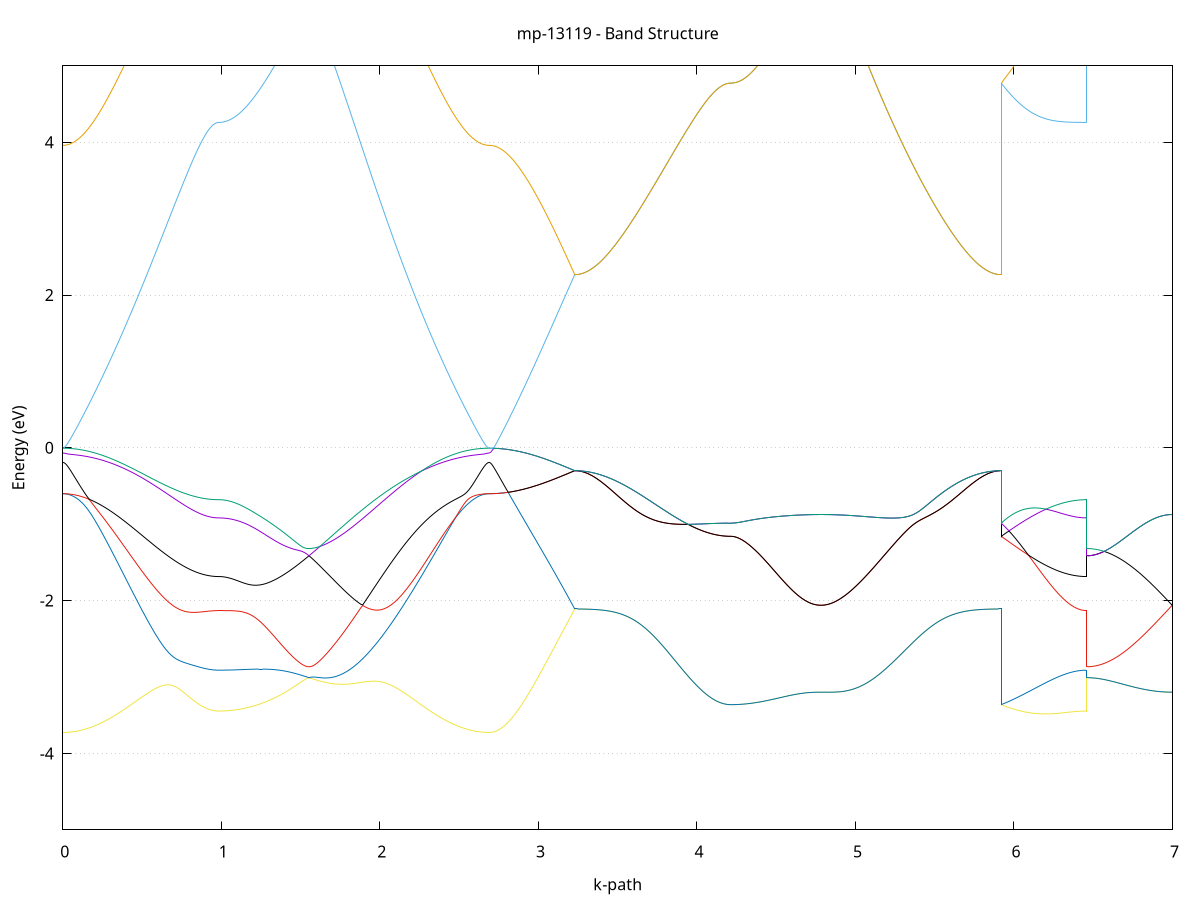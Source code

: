 set title 'mp-13119 - Band Structure'
set xlabel 'k-path'
set ylabel 'Energy (eV)'
set grid y
set yrange [-5:5]
set terminal png size 800,600
set output 'mp-13119_bands_gnuplot.png'
plot '-' using 1:2 with lines notitle, '-' using 1:2 with lines notitle, '-' using 1:2 with lines notitle, '-' using 1:2 with lines notitle, '-' using 1:2 with lines notitle, '-' using 1:2 with lines notitle, '-' using 1:2 with lines notitle, '-' using 1:2 with lines notitle, '-' using 1:2 with lines notitle, '-' using 1:2 with lines notitle, '-' using 1:2 with lines notitle, '-' using 1:2 with lines notitle, '-' using 1:2 with lines notitle, '-' using 1:2 with lines notitle, '-' using 1:2 with lines notitle, '-' using 1:2 with lines notitle, '-' using 1:2 with lines notitle, '-' using 1:2 with lines notitle, '-' using 1:2 with lines notitle, '-' using 1:2 with lines notitle, '-' using 1:2 with lines notitle, '-' using 1:2 with lines notitle, '-' using 1:2 with lines notitle, '-' using 1:2 with lines notitle, '-' using 1:2 with lines notitle, '-' using 1:2 with lines notitle, '-' using 1:2 with lines notitle, '-' using 1:2 with lines notitle, '-' using 1:2 with lines notitle, '-' using 1:2 with lines notitle, '-' using 1:2 with lines notitle, '-' using 1:2 with lines notitle, '-' using 1:2 with lines notitle, '-' using 1:2 with lines notitle, '-' using 1:2 with lines notitle, '-' using 1:2 with lines notitle, '-' using 1:2 with lines notitle, '-' using 1:2 with lines notitle, '-' using 1:2 with lines notitle, '-' using 1:2 with lines notitle, '-' using 1:2 with lines notitle, '-' using 1:2 with lines notitle, '-' using 1:2 with lines notitle, '-' using 1:2 with lines notitle, '-' using 1:2 with lines notitle, '-' using 1:2 with lines notitle, '-' using 1:2 with lines notitle, '-' using 1:2 with lines notitle, '-' using 1:2 with lines notitle, '-' using 1:2 with lines notitle, '-' using 1:2 with lines notitle, '-' using 1:2 with lines notitle, '-' using 1:2 with lines notitle, '-' using 1:2 with lines notitle, '-' using 1:2 with lines notitle, '-' using 1:2 with lines notitle, '-' using 1:2 with lines notitle, '-' using 1:2 with lines notitle, '-' using 1:2 with lines notitle, '-' using 1:2 with lines notitle, '-' using 1:2 with lines notitle, '-' using 1:2 with lines notitle, '-' using 1:2 with lines notitle, '-' using 1:2 with lines notitle
0.000000 -16.598143
0.009946 -16.598143
0.019892 -16.597943
0.029838 -16.597643
0.039784 -16.597243
0.049730 -16.596743
0.059675 -16.596143
0.069621 -16.595543
0.079567 -16.594743
0.089513 -16.593843
0.099459 -16.592743
0.109405 -16.591643
0.119351 -16.590443
0.129297 -16.589043
0.139243 -16.587643
0.149189 -16.586043
0.159135 -16.584443
0.169081 -16.582643
0.179026 -16.580843
0.188972 -16.578943
0.198918 -16.576943
0.208864 -16.574743
0.218810 -16.572543
0.228756 -16.570243
0.238702 -16.567943
0.248648 -16.565443
0.258594 -16.562943
0.268540 -16.560243
0.278486 -16.557543
0.288431 -16.554843
0.298377 -16.551943
0.308323 -16.549043
0.318269 -16.546043
0.328215 -16.543043
0.338161 -16.539943
0.348107 -16.536843
0.358053 -16.533643
0.367999 -16.530343
0.377945 -16.527043
0.387891 -16.523643
0.397836 -16.520243
0.407782 -16.516743
0.417728 -16.513243
0.427674 -16.509743
0.437620 -16.506143
0.447566 -16.502643
0.457512 -16.498943
0.467458 -16.495343
0.477404 -16.491743
0.487350 -16.488043
0.497296 -16.484343
0.507242 -16.480643
0.517187 -16.476943
0.527133 -16.473243
0.537079 -16.469543
0.547025 -16.465843
0.556971 -16.462143
0.566917 -16.458443
0.576863 -16.454743
0.586809 -16.451043
0.596755 -16.447443
0.606701 -16.443843
0.616647 -16.440343
0.626592 -16.436743
0.636538 -16.433243
0.646484 -16.429743
0.656430 -16.426343
0.666376 -16.422943
0.676322 -16.419543
0.686268 -16.416143
0.696214 -16.412943
0.706160 -16.409743
0.716106 -16.406543
0.726052 -16.403443
0.735997 -16.400443
0.745943 -16.397443
0.755889 -16.394543
0.765835 -16.391743
0.775781 -16.389043
0.785727 -16.386443
0.795673 -16.383943
0.805619 -16.381443
0.815565 -16.379043
0.825511 -16.376843
0.835457 -16.374643
0.845403 -16.372643
0.855348 -16.370743
0.865294 -16.368943
0.875240 -16.367243
0.885186 -16.365743
0.895132 -16.364243
0.905078 -16.362943
0.915024 -16.361843
0.924970 -16.360843
0.934916 -16.360043
0.944862 -16.359343
0.954808 -16.358843
0.964753 -16.358443
0.974699 -16.358143
0.984645 -16.358043
0.984645 -16.358043
0.994619 -16.358043
1.004592 -16.358043
1.014566 -16.357943
1.024539 -16.357743
1.034512 -16.357443
1.044486 -16.357143
1.054459 -16.356843
1.064433 -16.356443
1.074406 -16.356043
1.084380 -16.355543
1.094353 -16.355043
1.104326 -16.354443
1.114300 -16.353843
1.124273 -16.353243
1.134247 -16.352543
1.144220 -16.351743
1.154194 -16.350943
1.164167 -16.350143
1.174140 -16.349343
1.184114 -16.348443
1.194087 -16.347543
1.204061 -16.346543
1.214034 -16.345543
1.224008 -16.344443
1.233981 -16.343443
1.243954 -16.342343
1.253928 -16.341143
1.263901 -16.339943
1.273875 -16.338843
1.283848 -16.337543
1.293821 -16.336443
1.303795 -16.335143
1.313768 -16.333843
1.323742 -16.332543
1.333715 -16.331243
1.343689 -16.329943
1.353662 -16.328543
1.363635 -16.327143
1.373609 -16.325743
1.383582 -16.324443
1.393556 -16.322943
1.403529 -16.321543
1.413503 -16.320243
1.423476 -16.318843
1.433449 -16.317343
1.443423 -16.315943
1.453396 -16.314643
1.463370 -16.313243
1.473343 -16.311843
1.483317 -16.310543
1.493290 -16.309143
1.503263 -16.307843
1.513237 -16.306443
1.523210 -16.305143
1.533184 -16.303943
1.543157 -16.302743
1.553131 -16.301443
1.553131 -16.301443
1.563104 -16.302743
1.573077 -16.304043
1.583051 -16.305343
1.593024 -16.306743
1.602998 -16.308143
1.612971 -16.309743
1.622945 -16.311343
1.632918 -16.312943
1.642891 -16.314643
1.652865 -16.316443
1.662838 -16.318243
1.672812 -16.320143
1.682785 -16.322043
1.692758 -16.324043
1.702732 -16.326043
1.712705 -16.328143
1.722679 -16.330243
1.732652 -16.332443
1.742626 -16.334743
1.752599 -16.337043
1.762572 -16.339443
1.772546 -16.341843
1.782519 -16.344343
1.792493 -16.346943
1.802466 -16.349543
1.812440 -16.352243
1.822413 -16.354843
1.832386 -16.357643
1.842360 -16.360543
1.852333 -16.363343
1.862307 -16.366343
1.872280 -16.369343
1.882254 -16.372343
1.892227 -16.375443
1.902200 -16.378643
1.912174 -16.381743
1.922147 -16.385043
1.932121 -16.388343
1.942094 -16.391643
1.952068 -16.395043
1.962041 -16.398443
1.972014 -16.401843
1.981988 -16.405343
1.991961 -16.408843
2.001935 -16.412443
2.011908 -16.416043
2.021882 -16.419643
2.031855 -16.423243
2.041828 -16.426943
2.051802 -16.430643
2.061775 -16.434343
2.071749 -16.438043
2.081722 -16.441743
2.091695 -16.445543
2.101669 -16.449343
2.111642 -16.453143
2.121616 -16.456943
2.131589 -16.460643
2.141563 -16.464443
2.151536 -16.468243
2.161509 -16.472143
2.171483 -16.475843
2.181456 -16.479643
2.191430 -16.483343
2.201403 -16.487143
2.211377 -16.490843
2.221350 -16.494543
2.231323 -16.498243
2.241297 -16.501943
2.251270 -16.505543
2.261244 -16.509143
2.271217 -16.512743
2.281191 -16.516243
2.291164 -16.519743
2.301137 -16.523143
2.311111 -16.526543
2.321084 -16.529843
2.331058 -16.533143
2.341031 -16.536343
2.351005 -16.539543
2.360978 -16.542743
2.370951 -16.545743
2.380925 -16.548743
2.390898 -16.551743
2.400872 -16.554543
2.410845 -16.557343
2.420819 -16.560143
2.430792 -16.562743
2.440765 -16.565343
2.450739 -16.567743
2.460712 -16.570143
2.470686 -16.572443
2.480659 -16.574743
2.490633 -16.576843
2.500606 -16.578843
2.510579 -16.580843
2.520553 -16.582643
2.530526 -16.584343
2.540500 -16.586043
2.550473 -16.587543
2.560446 -16.589043
2.570420 -16.590343
2.580393 -16.591543
2.590367 -16.592743
2.600340 -16.593743
2.610314 -16.594643
2.620287 -16.595443
2.630260 -16.596243
2.640234 -16.596743
2.650207 -16.597243
2.660181 -16.597643
2.670154 -16.597943
2.680128 -16.598143
2.690101 -16.598143
2.690101 -16.598143
2.700088 -16.598143
2.710075 -16.597943
2.720062 -16.597643
2.730049 -16.597243
2.740037 -16.596643
2.750024 -16.596043
2.760011 -16.595243
2.769998 -16.594443
2.779985 -16.593443
2.789972 -16.592343
2.799959 -16.591143
2.809946 -16.589843
2.819933 -16.588443
2.829920 -16.586943
2.839908 -16.585243
2.849895 -16.583543
2.859882 -16.581643
2.869869 -16.579743
2.879856 -16.577643
2.889843 -16.575543
2.899830 -16.573243
2.909817 -16.570943
2.919804 -16.568543
2.929792 -16.566043
2.939779 -16.563443
2.949766 -16.560743
2.959753 -16.557943
2.969740 -16.555143
2.979727 -16.552243
2.989714 -16.549243
2.999701 -16.546143
3.009688 -16.543043
3.019676 -16.539843
3.029663 -16.536643
3.039650 -16.533443
3.049637 -16.530043
3.059624 -16.526643
3.069611 -16.523143
3.079598 -16.519543
3.089585 -16.516043
3.099572 -16.512443
3.109559 -16.508843
3.119547 -16.505243
3.129534 -16.501643
3.139521 -16.498043
3.149508 -16.494343
3.159495 -16.490543
3.169482 -16.486843
3.179469 -16.483143
3.189456 -16.479343
3.199443 -16.475643
3.209431 -16.471843
3.219418 -16.468143
3.229405 -16.464343
3.229405 -16.464343
3.239351 -16.464343
3.249297 -16.464243
3.259243 -16.464043
3.269188 -16.463743
3.279134 -16.463443
3.289080 -16.462943
3.299026 -16.462443
3.308972 -16.461943
3.318918 -16.461243
3.328864 -16.460443
3.338810 -16.459643
3.348756 -16.458843
3.358702 -16.457843
3.368648 -16.456843
3.378593 -16.455643
3.388539 -16.454543
3.398485 -16.453343
3.408431 -16.452043
3.418377 -16.450643
3.428323 -16.449243
3.438269 -16.447743
3.448215 -16.446143
3.458161 -16.444543
3.468107 -16.442943
3.478053 -16.441143
3.487998 -16.439343
3.497944 -16.437543
3.507890 -16.435643
3.517836 -16.433743
3.527782 -16.431843
3.537728 -16.429743
3.547674 -16.427743
3.557620 -16.425643
3.567566 -16.423443
3.577512 -16.421343
3.587458 -16.419143
3.597404 -16.416843
3.607349 -16.414643
3.617295 -16.412343
3.627241 -16.410043
3.637187 -16.407743
3.647133 -16.405343
3.657079 -16.402943
3.667025 -16.400543
3.676971 -16.398143
3.686917 -16.395743
3.696863 -16.393343
3.706809 -16.390943
3.716754 -16.388443
3.726700 -16.386043
3.736646 -16.383643
3.746592 -16.381243
3.756538 -16.378843
3.766484 -16.376443
3.776430 -16.374043
3.786376 -16.371643
3.796322 -16.369343
3.806268 -16.367043
3.816214 -16.364743
3.826159 -16.362443
3.836105 -16.360143
3.846051 -16.357943
3.855997 -16.355743
3.865943 -16.353543
3.875889 -16.351443
3.885835 -16.349443
3.895781 -16.347343
3.905727 -16.345343
3.915673 -16.343343
3.925619 -16.341443
3.935565 -16.339543
3.945510 -16.337743
3.955456 -16.335943
3.965402 -16.334243
3.975348 -16.332543
3.985294 -16.330943
3.995240 -16.329443
4.005186 -16.327943
4.015132 -16.326443
4.025078 -16.325043
4.035024 -16.323743
4.044970 -16.322543
4.054915 -16.321243
4.064861 -16.320143
4.074807 -16.319143
4.084753 -16.318143
4.094699 -16.317243
4.104645 -16.316343
4.114591 -16.315543
4.124537 -16.314843
4.134483 -16.314243
4.144429 -16.313643
4.154375 -16.313243
4.164320 -16.312743
4.174266 -16.312443
4.184212 -16.312143
4.194158 -16.311943
4.204104 -16.311943
4.214050 -16.311843
4.214050 -16.311843
4.224023 -16.311843
4.233997 -16.311743
4.243970 -16.311743
4.253944 -16.311643
4.263917 -16.311543
4.273891 -16.311443
4.283864 -16.311243
4.293837 -16.311143
4.303811 -16.310943
4.313784 -16.310743
4.323758 -16.310543
4.333731 -16.310243
4.343705 -16.309943
4.353678 -16.309643
4.363651 -16.309343
4.373625 -16.309043
4.383598 -16.308643
4.393572 -16.308343
4.403545 -16.307943
4.413519 -16.307543
4.423492 -16.307143
4.433465 -16.306743
4.443439 -16.306343
4.453412 -16.305843
4.463386 -16.305443
4.473359 -16.304943
4.483333 -16.304543
4.493306 -16.304043
4.503279 -16.303543
4.513253 -16.303043
4.523226 -16.302543
4.533200 -16.302143
4.543173 -16.301643
4.553147 -16.301243
4.563120 -16.300743
4.573093 -16.300243
4.583067 -16.299843
4.593040 -16.299343
4.603014 -16.298943
4.612987 -16.298443
4.622961 -16.298043
4.632934 -16.297643
4.642907 -16.297243
4.652881 -16.296943
4.662854 -16.296543
4.672828 -16.296243
4.682801 -16.295943
4.692774 -16.295643
4.702748 -16.295443
4.712721 -16.295143
4.722695 -16.294943
4.732668 -16.294743
4.742642 -16.294643
4.752615 -16.294543
4.762588 -16.294443
4.772562 -16.294343
4.782535 -16.294343
4.782535 -16.294343
4.792509 -16.294343
4.802482 -16.294443
4.812456 -16.294543
4.822429 -16.294643
4.832402 -16.294843
4.842376 -16.295043
4.852349 -16.295243
4.862323 -16.295543
4.872296 -16.295943
4.882270 -16.296343
4.892243 -16.296743
4.902216 -16.297243
4.912190 -16.297743
4.922163 -16.298343
4.932137 -16.298943
4.942110 -16.299743
4.952084 -16.300443
4.962057 -16.301143
4.972030 -16.302043
4.982004 -16.302943
4.991977 -16.303843
5.001951 -16.304843
5.011924 -16.305843
5.021898 -16.306943
5.031871 -16.308043
5.041844 -16.309243
5.051818 -16.310543
5.061791 -16.311843
5.071765 -16.313143
5.081738 -16.314543
5.091711 -16.316043
5.101685 -16.317543
5.111658 -16.319043
5.121632 -16.320643
5.131605 -16.322243
5.141579 -16.323943
5.151552 -16.325743
5.161525 -16.327543
5.171499 -16.329343
5.181472 -16.331243
5.191446 -16.333143
5.201419 -16.335043
5.211393 -16.337043
5.221366 -16.339143
5.231339 -16.341143
5.241313 -16.343243
5.251286 -16.345443
5.261260 -16.347643
5.271233 -16.349843
5.281207 -16.352043
5.291180 -16.354343
5.301153 -16.356643
5.311127 -16.358943
5.321100 -16.361243
5.331074 -16.363643
5.341047 -16.366043
5.351021 -16.368443
5.360994 -16.370843
5.370967 -16.373243
5.380941 -16.375643
5.390914 -16.378043
5.400888 -16.380543
5.410861 -16.383043
5.420835 -16.385543
5.430808 -16.387943
5.440781 -16.390443
5.450755 -16.392843
5.460728 -16.395343
5.470702 -16.397743
5.480675 -16.400143
5.490648 -16.402543
5.500622 -16.404943
5.510595 -16.407343
5.520569 -16.409743
5.530542 -16.412043
5.540516 -16.414343
5.550489 -16.416643
5.560462 -16.418843
5.570436 -16.421143
5.580409 -16.423243
5.590383 -16.425443
5.600356 -16.427543
5.610330 -16.429543
5.620303 -16.431643
5.630276 -16.433643
5.640250 -16.435543
5.650223 -16.437443
5.660197 -16.439243
5.670170 -16.441043
5.680144 -16.442743
5.690117 -16.444443
5.700090 -16.446043
5.710064 -16.447643
5.720037 -16.449143
5.730011 -16.450643
5.739984 -16.451943
5.749958 -16.453243
5.759931 -16.454443
5.769904 -16.455643
5.779878 -16.456743
5.789851 -16.457743
5.799825 -16.458743
5.809798 -16.459643
5.819771 -16.460443
5.829745 -16.461243
5.839718 -16.461843
5.849692 -16.462443
5.859665 -16.462943
5.869639 -16.463443
5.879612 -16.463743
5.889585 -16.464043
5.899559 -16.464243
5.909532 -16.464343
5.919506 -16.464343
5.919506 -16.311843
5.929493 -16.313043
5.939480 -16.314143
5.949467 -16.315243
5.959454 -16.316443
5.969441 -16.317643
5.979428 -16.318843
5.989415 -16.320043
5.999403 -16.321243
6.009390 -16.322443
6.019377 -16.323643
6.029364 -16.324843
6.039351 -16.326043
6.049338 -16.327243
6.059325 -16.328443
6.069312 -16.329643
6.079299 -16.330843
6.089287 -16.332043
6.099274 -16.333143
6.109261 -16.334343
6.119248 -16.335543
6.129235 -16.336643
6.139222 -16.337743
6.149209 -16.338843
6.159196 -16.339943
6.169183 -16.341043
6.179171 -16.342043
6.189158 -16.343043
6.199145 -16.344043
6.209132 -16.345043
6.219119 -16.345943
6.229106 -16.346843
6.239093 -16.347743
6.249080 -16.348643
6.259067 -16.349443
6.269054 -16.350243
6.279042 -16.351043
6.289029 -16.351743
6.299016 -16.352443
6.309003 -16.353043
6.318990 -16.353743
6.328977 -16.354343
6.338964 -16.354843
6.348951 -16.355343
6.358938 -16.355843
6.368926 -16.356243
6.378913 -16.356643
6.388900 -16.356943
6.398887 -16.357243
6.408874 -16.357543
6.418861 -16.357743
6.428848 -16.357943
6.438835 -16.358043
6.448822 -16.358043
6.458810 -16.358043
6.458810 -16.301443
6.468797 -16.301443
6.478784 -16.301443
6.488771 -16.301343
6.498758 -16.301343
6.508745 -16.301243
6.518732 -16.301143
6.528719 -16.301043
6.538706 -16.301043
6.548693 -16.300943
6.558681 -16.300843
6.568668 -16.300643
6.578655 -16.300543
6.588642 -16.300443
6.598629 -16.300243
6.608616 -16.300143
6.618603 -16.299943
6.628590 -16.299743
6.638577 -16.299543
6.648565 -16.299343
6.658552 -16.299243
6.668539 -16.299043
6.678526 -16.298843
6.688513 -16.298643
6.698500 -16.298443
6.708487 -16.298243
6.718474 -16.298043
6.728461 -16.297843
6.738448 -16.297643
6.748436 -16.297443
6.758423 -16.297343
6.768410 -16.297143
6.778397 -16.296943
6.788384 -16.296743
6.798371 -16.296543
6.808358 -16.296343
6.818345 -16.296243
6.828332 -16.295943
6.838320 -16.295843
6.848307 -16.295643
6.858294 -16.295543
6.868281 -16.295343
6.878268 -16.295243
6.888255 -16.295143
6.898242 -16.295043
6.908229 -16.294843
6.918216 -16.294743
6.928204 -16.294643
6.938191 -16.294643
6.948178 -16.294543
6.958165 -16.294443
6.968152 -16.294443
6.978139 -16.294343
6.988126 -16.294343
6.998113 -16.294343
e
0.000000 -16.341743
0.009946 -16.341843
0.019892 -16.341743
0.029838 -16.341643
0.039784 -16.341443
0.049730 -16.341243
0.059675 -16.341043
0.069621 -16.340743
0.079567 -16.340443
0.089513 -16.340043
0.099459 -16.339643
0.109405 -16.339143
0.119351 -16.338743
0.129297 -16.338243
0.139243 -16.337643
0.149189 -16.337043
0.159135 -16.336343
0.169081 -16.335643
0.179026 -16.334943
0.188972 -16.334243
0.198918 -16.333443
0.208864 -16.332543
0.218810 -16.331743
0.228756 -16.330843
0.238702 -16.329943
0.248648 -16.328943
0.258594 -16.328043
0.268540 -16.327043
0.278486 -16.325943
0.288431 -16.324943
0.298377 -16.323843
0.308323 -16.322743
0.318269 -16.321743
0.328215 -16.320543
0.338161 -16.319443
0.348107 -16.318343
0.358053 -16.317243
0.367999 -16.316043
0.377945 -16.314943
0.387891 -16.313843
0.397836 -16.312643
0.407782 -16.311443
0.417728 -16.310243
0.427674 -16.309043
0.437620 -16.307943
0.447566 -16.306743
0.457512 -16.305543
0.467458 -16.304343
0.477404 -16.303243
0.487350 -16.302043
0.497296 -16.300943
0.507242 -16.299843
0.517187 -16.298743
0.527133 -16.297643
0.537079 -16.296643
0.547025 -16.295543
0.556971 -16.294543
0.566917 -16.293543
0.576863 -16.292643
0.586809 -16.291643
0.596755 -16.290743
0.606701 -16.289943
0.616647 -16.289143
0.626592 -16.288343
0.636538 -16.287543
0.646484 -16.286743
0.656430 -16.286043
0.666376 -16.285443
0.676322 -16.284743
0.686268 -16.284143
0.696214 -16.283643
0.706160 -16.283143
0.716106 -16.282643
0.726052 -16.282143
0.735997 -16.281743
0.745943 -16.281443
0.755889 -16.281043
0.765835 -16.280743
0.775781 -16.280543
0.785727 -16.280343
0.795673 -16.280143
0.805619 -16.279943
0.815565 -16.279743
0.825511 -16.279643
0.835457 -16.279543
0.845403 -16.279543
0.855348 -16.279543
0.865294 -16.279443
0.875240 -16.279443
0.885186 -16.279543
0.895132 -16.279543
0.905078 -16.279543
0.915024 -16.279643
0.924970 -16.279743
0.934916 -16.279743
0.944862 -16.279743
0.954808 -16.279843
0.964753 -16.279843
0.974699 -16.279843
0.984645 -16.279843
0.984645 -16.279843
0.994619 -16.279843
1.004592 -16.279843
1.014566 -16.279843
1.024539 -16.279843
1.034512 -16.279943
1.044486 -16.279843
1.054459 -16.279943
1.064433 -16.279943
1.074406 -16.279943
1.084380 -16.279943
1.094353 -16.279943
1.104326 -16.280043
1.114300 -16.280043
1.124273 -16.280143
1.134247 -16.280243
1.144220 -16.280343
1.154194 -16.280343
1.164167 -16.280443
1.174140 -16.280543
1.184114 -16.280743
1.194087 -16.280843
1.204061 -16.280943
1.214034 -16.281043
1.224008 -16.281243
1.233981 -16.281443
1.243954 -16.281643
1.253928 -16.281843
1.263901 -16.282043
1.273875 -16.282343
1.283848 -16.282543
1.293821 -16.282843
1.303795 -16.283143
1.313768 -16.283543
1.323742 -16.283843
1.333715 -16.284243
1.343689 -16.284643
1.353662 -16.285043
1.363635 -16.285543
1.373609 -16.286043
1.383582 -16.286643
1.393556 -16.287143
1.403529 -16.287743
1.413503 -16.288343
1.423476 -16.289043
1.433449 -16.289743
1.443423 -16.290443
1.453396 -16.291243
1.463370 -16.292043
1.473343 -16.292943
1.483317 -16.293843
1.493290 -16.294743
1.503263 -16.295743
1.513237 -16.296743
1.523210 -16.297843
1.533184 -16.299043
1.543157 -16.300243
1.553131 -16.301443
1.553131 -16.301443
1.563104 -16.300243
1.573077 -16.298943
1.583051 -16.297743
1.593024 -16.296543
1.602998 -16.295443
1.612971 -16.294343
1.622945 -16.293343
1.632918 -16.292243
1.642891 -16.291243
1.652865 -16.290343
1.662838 -16.289443
1.672812 -16.288543
1.682785 -16.287643
1.692758 -16.286843
1.702732 -16.286043
1.712705 -16.285343
1.722679 -16.284643
1.732652 -16.283943
1.742626 -16.283343
1.752599 -16.282743
1.762572 -16.282243
1.772546 -16.281743
1.782519 -16.281243
1.792493 -16.280943
1.802466 -16.280543
1.812440 -16.280243
1.822413 -16.280043
1.832386 -16.279843
1.842360 -16.279643
1.852333 -16.279543
1.862307 -16.279543
1.872280 -16.279543
1.882254 -16.279543
1.892227 -16.279643
1.902200 -16.279743
1.912174 -16.279943
1.922147 -16.280143
1.932121 -16.280443
1.942094 -16.280743
1.952068 -16.281143
1.962041 -16.281443
1.972014 -16.281843
1.981988 -16.282343
1.991961 -16.282843
2.001935 -16.283343
2.011908 -16.283943
2.021882 -16.284543
2.031855 -16.285243
2.041828 -16.286043
2.051802 -16.286843
2.061775 -16.287643
2.071749 -16.288443
2.081722 -16.289343
2.091695 -16.290243
2.101669 -16.291143
2.111642 -16.292043
2.121616 -16.293043
2.131589 -16.294043
2.141563 -16.295143
2.151536 -16.296143
2.161509 -16.297243
2.171483 -16.298343
2.181456 -16.299443
2.191430 -16.300543
2.201403 -16.301643
2.211377 -16.302743
2.221350 -16.303943
2.231323 -16.305143
2.241297 -16.306343
2.251270 -16.307543
2.261244 -16.308743
2.271217 -16.309843
2.281191 -16.311043
2.291164 -16.312243
2.301137 -16.313443
2.311111 -16.314643
2.321084 -16.315843
2.331058 -16.317043
2.341031 -16.318143
2.351005 -16.319343
2.360978 -16.320443
2.370951 -16.321543
2.380925 -16.322643
2.390898 -16.323743
2.400872 -16.324843
2.410845 -16.325843
2.420819 -16.326943
2.430792 -16.327943
2.440765 -16.328943
2.450739 -16.329843
2.460712 -16.330843
2.470686 -16.331743
2.480659 -16.332543
2.490633 -16.333343
2.500606 -16.334143
2.510579 -16.334943
2.520553 -16.335643
2.530526 -16.336343
2.540500 -16.337043
2.550473 -16.337643
2.560446 -16.338143
2.570420 -16.338643
2.580393 -16.339143
2.590367 -16.339543
2.600340 -16.340043
2.610314 -16.340343
2.620287 -16.340743
2.630260 -16.341043
2.640234 -16.341243
2.650207 -16.341443
2.660181 -16.341643
2.670154 -16.341743
2.680128 -16.341743
2.690101 -16.341743
2.690101 -16.341743
2.700088 -16.341843
2.710075 -16.342043
2.720062 -16.342243
2.730049 -16.342643
2.740037 -16.343043
2.750024 -16.343543
2.760011 -16.344243
2.769998 -16.344943
2.779985 -16.345743
2.789972 -16.346643
2.799959 -16.347743
2.809946 -16.348843
2.819933 -16.350043
2.829920 -16.351443
2.839908 -16.352843
2.849895 -16.354343
2.859882 -16.355943
2.869869 -16.357543
2.879856 -16.359343
2.889843 -16.361243
2.899830 -16.363143
2.909817 -16.365143
2.919804 -16.367343
2.929792 -16.369443
2.939779 -16.371643
2.949766 -16.374043
2.959753 -16.376443
2.969740 -16.378943
2.979727 -16.381643
2.989714 -16.384243
2.999701 -16.386943
3.009688 -16.389743
3.019676 -16.392643
3.029663 -16.395643
3.039650 -16.398643
3.049637 -16.401743
3.059624 -16.404843
3.069611 -16.407843
3.079598 -16.411143
3.089585 -16.414343
3.099572 -16.417743
3.109559 -16.421043
3.119547 -16.424543
3.129534 -16.428043
3.139521 -16.431543
3.149508 -16.435043
3.159495 -16.438643
3.169482 -16.442243
3.179469 -16.445843
3.189456 -16.449543
3.199443 -16.453243
3.209431 -16.456943
3.219418 -16.460643
3.229405 -16.464343
3.229405 -16.464343
3.239351 -16.464343
3.249297 -16.464243
3.259243 -16.464043
3.269188 -16.463743
3.279134 -16.463343
3.289080 -16.462943
3.299026 -16.462443
3.308972 -16.461843
3.318918 -16.461243
3.328864 -16.460443
3.338810 -16.459643
3.348756 -16.458743
3.358702 -16.457843
3.368648 -16.456843
3.378593 -16.455643
3.388539 -16.454543
3.398485 -16.453243
3.408431 -16.452043
3.418377 -16.450643
3.428323 -16.449243
3.438269 -16.447743
3.448215 -16.446143
3.458161 -16.444543
3.468107 -16.442843
3.478053 -16.441143
3.487998 -16.439343
3.497944 -16.437543
3.507890 -16.435643
3.517836 -16.433743
3.527782 -16.431743
3.537728 -16.429743
3.547674 -16.427743
3.557620 -16.425543
3.567566 -16.423443
3.577512 -16.421343
3.587458 -16.419143
3.597404 -16.416843
3.607349 -16.414643
3.617295 -16.412343
3.627241 -16.410043
3.637187 -16.407643
3.647133 -16.405343
3.657079 -16.402943
3.667025 -16.400543
3.676971 -16.398143
3.686917 -16.395743
3.696863 -16.393243
3.706809 -16.390843
3.716754 -16.388443
3.726700 -16.386043
3.736646 -16.383643
3.746592 -16.381243
3.756538 -16.378843
3.766484 -16.376443
3.776430 -16.374043
3.786376 -16.371643
3.796322 -16.369343
3.806268 -16.366943
3.816214 -16.364643
3.826159 -16.362443
3.836105 -16.360143
3.846051 -16.357943
3.855997 -16.355643
3.865943 -16.353543
3.875889 -16.351443
3.885835 -16.349343
3.895781 -16.347343
3.905727 -16.345243
3.915673 -16.343343
3.925619 -16.341443
3.935565 -16.339543
3.945510 -16.337743
3.955456 -16.335943
3.965402 -16.334143
3.975348 -16.332543
3.985294 -16.330943
3.995240 -16.329443
4.005186 -16.327943
4.015132 -16.326443
4.025078 -16.325043
4.035024 -16.323743
4.044970 -16.322543
4.054915 -16.321243
4.064861 -16.320143
4.074807 -16.319043
4.084753 -16.318143
4.094699 -16.317143
4.104645 -16.316343
4.114591 -16.315543
4.124537 -16.314843
4.134483 -16.314243
4.144429 -16.313643
4.154375 -16.313143
4.164320 -16.312743
4.174266 -16.312343
4.184212 -16.312143
4.194158 -16.311943
4.204104 -16.311843
4.214050 -16.311843
4.214050 -16.311843
4.224023 -16.311843
4.233997 -16.311743
4.243970 -16.311743
4.253944 -16.311643
4.263917 -16.311543
4.273891 -16.311443
4.283864 -16.311243
4.293837 -16.311043
4.303811 -16.310943
4.313784 -16.310743
4.323758 -16.310443
4.333731 -16.310243
4.343705 -16.309943
4.353678 -16.309643
4.363651 -16.309343
4.373625 -16.308943
4.383598 -16.308643
4.393572 -16.308243
4.403545 -16.307943
4.413519 -16.307543
4.423492 -16.307143
4.433465 -16.306743
4.443439 -16.306343
4.453412 -16.305843
4.463386 -16.305443
4.473359 -16.304943
4.483333 -16.304543
4.493306 -16.304043
4.503279 -16.303543
4.513253 -16.303043
4.523226 -16.302543
4.533200 -16.302143
4.543173 -16.301643
4.553147 -16.301243
4.563120 -16.300743
4.573093 -16.300243
4.583067 -16.299743
4.593040 -16.299243
4.603014 -16.298843
4.612987 -16.298443
4.622961 -16.298043
4.632934 -16.297643
4.642907 -16.297243
4.652881 -16.296843
4.662854 -16.296543
4.672828 -16.296243
4.682801 -16.295943
4.692774 -16.295643
4.702748 -16.295343
4.712721 -16.295143
4.722695 -16.294943
4.732668 -16.294743
4.742642 -16.294643
4.752615 -16.294543
4.762588 -16.294443
4.772562 -16.294343
4.782535 -16.294343
4.782535 -16.294343
4.792509 -16.294343
4.802482 -16.294443
4.812456 -16.294543
4.822429 -16.294643
4.832402 -16.294743
4.842376 -16.295043
4.852349 -16.295243
4.862323 -16.295543
4.872296 -16.295943
4.882270 -16.296243
4.892243 -16.296743
4.902216 -16.297243
4.912190 -16.297743
4.922163 -16.298343
4.932137 -16.298943
4.942110 -16.299643
4.952084 -16.300343
4.962057 -16.301143
4.972030 -16.302043
4.982004 -16.302843
4.991977 -16.303843
5.001951 -16.304743
5.011924 -16.305843
5.021898 -16.306943
5.031871 -16.308043
5.041844 -16.309243
5.051818 -16.310443
5.061791 -16.311743
5.071765 -16.313143
5.081738 -16.314543
5.091711 -16.315943
5.101685 -16.317443
5.111658 -16.319043
5.121632 -16.320643
5.131605 -16.322243
5.141579 -16.323943
5.151552 -16.325643
5.161525 -16.327543
5.171499 -16.329343
5.181472 -16.331143
5.191446 -16.333143
5.201419 -16.335043
5.211393 -16.337043
5.221366 -16.339043
5.231339 -16.341143
5.241313 -16.343243
5.251286 -16.345443
5.261260 -16.347543
5.271233 -16.349843
5.281207 -16.352043
5.291180 -16.354343
5.301153 -16.356643
5.311127 -16.358943
5.321100 -16.361243
5.331074 -16.363643
5.341047 -16.366043
5.351021 -16.368443
5.360994 -16.370843
5.370967 -16.373243
5.380941 -16.375643
5.390914 -16.378043
5.400888 -16.380543
5.410861 -16.383043
5.420835 -16.385443
5.430808 -16.387943
5.440781 -16.390343
5.450755 -16.392843
5.460728 -16.395243
5.470702 -16.397743
5.480675 -16.400143
5.490648 -16.402543
5.500622 -16.404943
5.510595 -16.407343
5.520569 -16.409743
5.530542 -16.412043
5.540516 -16.414343
5.550489 -16.416643
5.560462 -16.418843
5.570436 -16.421043
5.580409 -16.423243
5.590383 -16.425343
5.600356 -16.427543
5.610330 -16.429543
5.620303 -16.431643
5.630276 -16.433543
5.640250 -16.435543
5.650223 -16.437343
5.660197 -16.439243
5.670170 -16.441043
5.680144 -16.442743
5.690117 -16.444443
5.700090 -16.446043
5.710064 -16.447643
5.720037 -16.449143
5.730011 -16.450543
5.739984 -16.451943
5.749958 -16.453243
5.759931 -16.454443
5.769904 -16.455643
5.779878 -16.456743
5.789851 -16.457743
5.799825 -16.458743
5.809798 -16.459643
5.819771 -16.460443
5.829745 -16.461243
5.839718 -16.461843
5.849692 -16.462443
5.859665 -16.462943
5.869639 -16.463343
5.879612 -16.463743
5.889585 -16.464043
5.899559 -16.464243
5.909532 -16.464343
5.919506 -16.464343
5.919506 -16.311843
5.929493 -16.310743
5.939480 -16.309543
5.949467 -16.308443
5.959454 -16.307343
5.969441 -16.306243
5.979428 -16.305243
5.989415 -16.304143
5.999403 -16.303143
6.009390 -16.302143
6.019377 -16.301143
6.029364 -16.300143
6.039351 -16.299243
6.049338 -16.298243
6.059325 -16.297343
6.069312 -16.296543
6.079299 -16.295643
6.089287 -16.294843
6.099274 -16.294043
6.109261 -16.293243
6.119248 -16.292443
6.129235 -16.291743
6.139222 -16.291043
6.149209 -16.290343
6.159196 -16.289643
6.169183 -16.288943
6.179171 -16.288343
6.189158 -16.287643
6.199145 -16.287043
6.209132 -16.286543
6.219119 -16.285943
6.229106 -16.285443
6.239093 -16.284943
6.249080 -16.284443
6.259067 -16.284043
6.269054 -16.283643
6.279042 -16.283243
6.289029 -16.282843
6.299016 -16.282543
6.309003 -16.282243
6.318990 -16.281843
6.328977 -16.281643
6.338964 -16.281343
6.348951 -16.281043
6.358938 -16.280843
6.368926 -16.280643
6.378913 -16.280443
6.388900 -16.280343
6.398887 -16.280143
6.408874 -16.280143
6.418861 -16.280043
6.428848 -16.279943
6.438835 -16.279943
6.448822 -16.279843
6.458810 -16.279843
6.458810 -16.301443
6.468797 -16.301443
6.478784 -16.301343
6.488771 -16.301343
6.498758 -16.301243
6.508745 -16.301243
6.518732 -16.301143
6.528719 -16.301043
6.538706 -16.301043
6.548693 -16.300943
6.558681 -16.300743
6.568668 -16.300643
6.578655 -16.300543
6.588642 -16.300343
6.598629 -16.300243
6.608616 -16.300043
6.618603 -16.299843
6.628590 -16.299743
6.638577 -16.299543
6.648565 -16.299343
6.658552 -16.299143
6.668539 -16.299043
6.678526 -16.298843
6.688513 -16.298643
6.698500 -16.298443
6.708487 -16.298243
6.718474 -16.298043
6.728461 -16.297843
6.738448 -16.297643
6.748436 -16.297443
6.758423 -16.297243
6.768410 -16.297043
6.778397 -16.296943
6.788384 -16.296743
6.798371 -16.296543
6.808358 -16.296343
6.818345 -16.296143
6.828332 -16.295943
6.838320 -16.295843
6.848307 -16.295643
6.858294 -16.295443
6.868281 -16.295343
6.878268 -16.295243
6.888255 -16.295043
6.898242 -16.294943
6.908229 -16.294843
6.918216 -16.294743
6.928204 -16.294643
6.938191 -16.294543
6.948178 -16.294543
6.958165 -16.294443
6.968152 -16.294443
6.978139 -16.294343
6.988126 -16.294343
6.998113 -16.294343
e
0.000000 -6.878343
0.009946 -6.878343
0.019892 -6.878343
0.029838 -6.878443
0.039784 -6.878543
0.049730 -6.878643
0.059675 -6.878743
0.069621 -6.878743
0.079567 -6.878843
0.089513 -6.878843
0.099459 -6.878843
0.109405 -6.878843
0.119351 -6.878743
0.129297 -6.878543
0.139243 -6.878243
0.149189 -6.877943
0.159135 -6.877443
0.169081 -6.876943
0.179026 -6.876343
0.188972 -6.875643
0.198918 -6.874743
0.208864 -6.873843
0.218810 -6.872843
0.228756 -6.871643
0.238702 -6.870343
0.248648 -6.868943
0.258594 -6.867443
0.268540 -6.865843
0.278486 -6.864143
0.288431 -6.862243
0.298377 -6.860343
0.308323 -6.858343
0.318269 -6.856143
0.328215 -6.853943
0.338161 -6.851643
0.348107 -6.849243
0.358053 -6.846743
0.367999 -6.844243
0.377945 -6.841643
0.387891 -6.838943
0.397836 -6.836343
0.407782 -6.833643
0.417728 -6.830843
0.427674 -6.828143
0.437620 -6.825443
0.447566 -6.822743
0.457512 -6.820043
0.467458 -6.817443
0.477404 -6.814843
0.487350 -6.812343
0.497296 -6.809943
0.507242 -6.807543
0.517187 -6.805243
0.527133 -6.803043
0.537079 -6.800943
0.547025 -6.798943
0.556971 -6.797043
0.566917 -6.795243
0.576863 -6.793543
0.586809 -6.791943
0.596755 -6.790543
0.606701 -6.789143
0.616647 -6.787943
0.626592 -6.786843
0.636538 -6.785743
0.646484 -6.784843
0.656430 -6.784043
0.666376 -6.783243
0.676322 -6.782643
0.686268 -6.782043
0.696214 -6.781643
0.706160 -6.781243
0.716106 -6.780843
0.726052 -6.780643
0.735997 -6.780443
0.745943 -6.780243
0.755889 -6.780143
0.765835 -6.780143
0.775781 -6.780043
0.785727 -6.780143
0.795673 -6.780143
0.805619 -6.780243
0.815565 -6.780343
0.825511 -6.780443
0.835457 -6.780543
0.845403 -6.780743
0.855348 -6.780843
0.865294 -6.781043
0.875240 -6.781143
0.885186 -6.781343
0.895132 -6.781443
0.905078 -6.781643
0.915024 -6.781743
0.924970 -6.781843
0.934916 -6.781943
0.944862 -6.782043
0.954808 -6.782043
0.964753 -6.782143
0.974699 -6.782143
0.984645 -6.782143
0.984645 -6.782143
0.994619 -6.782143
1.004592 -6.782043
1.014566 -6.781843
1.024539 -6.781643
1.034512 -6.781343
1.044486 -6.781043
1.054459 -6.780643
1.064433 -6.780343
1.074406 -6.780043
1.084380 -6.779743
1.094353 -6.779543
1.104326 -6.779443
1.114300 -6.779343
1.124273 -6.779443
1.134247 -6.779743
1.144220 -6.780143
1.154194 -6.780743
1.164167 -6.781443
1.174140 -6.782343
1.184114 -6.783343
1.194087 -6.784543
1.204061 -6.785943
1.214034 -6.787343
1.224008 -6.788943
1.233981 -6.790543
1.243954 -6.792243
1.253928 -6.794043
1.263901 -6.795843
1.273875 -6.797643
1.283848 -6.799543
1.293821 -6.801443
1.303795 -6.803243
1.313768 -6.805143
1.323742 -6.806943
1.333715 -6.808743
1.343689 -6.810443
1.353662 -6.812143
1.363635 -6.813743
1.373609 -6.815343
1.383582 -6.816843
1.393556 -6.818243
1.403529 -6.819643
1.413503 -6.820943
1.423476 -6.822143
1.433449 -6.823243
1.443423 -6.824243
1.453396 -6.825243
1.463370 -6.826143
1.473343 -6.826843
1.483317 -6.827543
1.493290 -6.828143
1.503263 -6.828643
1.513237 -6.829043
1.523210 -6.829343
1.533184 -6.829643
1.543157 -6.829743
1.553131 -6.829743
1.553131 -6.829743
1.563104 -6.829743
1.573077 -6.829643
1.583051 -6.829343
1.593024 -6.829043
1.602998 -6.828643
1.612971 -6.828243
1.622945 -6.827643
1.632918 -6.827043
1.642891 -6.826243
1.652865 -6.825543
1.662838 -6.824643
1.672812 -6.823643
1.682785 -6.822643
1.692758 -6.821643
1.702732 -6.820443
1.712705 -6.819243
1.722679 -6.817943
1.732652 -6.816643
1.742626 -6.815243
1.752599 -6.813843
1.762572 -6.812343
1.772546 -6.810843
1.782519 -6.809243
1.792493 -6.807643
1.802466 -6.806043
1.812440 -6.804343
1.822413 -6.802643
1.832386 -6.800943
1.842360 -6.799143
1.852333 -6.797443
1.862307 -6.795643
1.872280 -6.793843
1.882254 -6.792043
1.892227 -6.790343
1.902200 -6.788543
1.912174 -6.786743
1.922147 -6.785043
1.932121 -6.783343
1.942094 -6.781643
1.952068 -6.780043
1.962041 -6.778443
1.972014 -6.776843
1.981988 -6.775343
1.991961 -6.773943
2.001935 -6.772543
2.011908 -6.771343
2.021882 -6.770143
2.031855 -6.768943
2.041828 -6.767943
2.051802 -6.767043
2.061775 -6.766243
2.071749 -6.765543
2.081722 -6.765043
2.091695 -6.764643
2.101669 -6.764343
2.111642 -6.764143
2.121616 -6.764143
2.131589 -6.764343
2.141563 -6.764643
2.151536 -6.765143
2.161509 -6.765743
2.171483 -6.766543
2.181456 -6.771043
2.191430 -6.776343
2.201403 -6.781543
2.211377 -6.786743
2.221350 -6.791843
2.231323 -6.796743
2.241297 -6.801543
2.251270 -6.806243
2.261244 -6.810843
2.271217 -6.815343
2.281191 -6.819643
2.291164 -6.823743
2.301137 -6.827843
2.311111 -6.831643
2.321084 -6.835343
2.331058 -6.838943
2.341031 -6.842243
2.351005 -6.845543
2.360978 -6.848543
2.370951 -6.851443
2.380925 -6.854243
2.390898 -6.856843
2.400872 -6.859243
2.410845 -6.861443
2.420819 -6.863543
2.430792 -6.865543
2.440765 -6.867343
2.450739 -6.868943
2.460712 -6.870443
2.470686 -6.871843
2.480659 -6.873043
2.490633 -6.874143
2.500606 -6.875043
2.510579 -6.875943
2.520553 -6.876643
2.530526 -6.877243
2.540500 -6.877743
2.550473 -6.878143
2.560446 -6.878443
2.570420 -6.878643
2.580393 -6.878743
2.590367 -6.878843
2.600340 -6.878843
2.610314 -6.878843
2.620287 -6.878743
2.630260 -6.878743
2.640234 -6.878643
2.650207 -6.878543
2.660181 -6.878443
2.670154 -6.878343
2.680128 -6.878343
2.690101 -6.878343
2.690101 -6.878343
2.700088 -6.878343
2.710075 -6.878243
2.720062 -6.878243
2.730049 -6.878143
2.740037 -6.878043
2.750024 -6.877943
2.760011 -6.877843
2.769998 -6.877743
2.779985 -6.877543
2.789972 -6.877343
2.799959 -6.877143
2.809946 -6.876843
2.819933 -6.876643
2.829920 -6.876343
2.839908 -6.876043
2.849895 -6.875643
2.859882 -6.875243
2.869869 -6.874843
2.879856 -6.874343
2.889843 -6.873943
2.899830 -6.873343
2.909817 -6.872843
2.919804 -6.872243
2.929792 -6.871543
2.939779 -6.870943
2.949766 -6.870143
2.959753 -6.869443
2.969740 -6.868643
2.979727 -6.867743
2.989714 -6.866843
2.999701 -6.865843
3.009688 -6.864843
3.019676 -6.863843
3.029663 -6.862743
3.039650 -6.861543
3.049637 -6.860343
3.059624 -6.859143
3.069611 -6.857843
3.079598 -6.856443
3.089585 -6.855043
3.099572 -6.853543
3.109559 -6.852043
3.119547 -6.850443
3.129534 -6.848843
3.139521 -6.847143
3.149508 -6.845443
3.159495 -6.843743
3.169482 -6.841843
3.179469 -6.840043
3.189456 -6.838043
3.199443 -6.836143
3.209431 -6.834143
3.219418 -6.832043
3.229405 -6.829943
3.229405 -6.829943
3.239351 -6.829943
3.249297 -6.829843
3.259243 -6.829543
3.269188 -6.829243
3.279134 -6.828843
3.289080 -6.828343
3.299026 -6.827743
3.308972 -6.827143
3.318918 -6.826343
3.328864 -6.825543
3.338810 -6.824543
3.348756 -6.823543
3.358702 -6.822343
3.368648 -6.821143
3.378593 -6.819843
3.388539 -6.818443
3.398485 -6.816943
3.408431 -6.815343
3.418377 -6.813743
3.428323 -6.811943
3.438269 -6.810143
3.448215 -6.808143
3.458161 -6.806143
3.468107 -6.804143
3.478053 -6.801943
3.487998 -6.799743
3.497944 -6.797443
3.507890 -6.795143
3.517836 -6.792743
3.527782 -6.790343
3.537728 -6.787943
3.547674 -6.785443
3.557620 -6.783043
3.567566 -6.780543
3.577512 -6.778143
3.587458 -6.775743
3.597404 -6.773343
3.607349 -6.771043
3.617295 -6.768843
3.627241 -6.766643
3.637187 -6.764543
3.647133 -6.762643
3.657079 -6.760743
3.667025 -6.758943
3.676971 -6.757343
3.686917 -6.755843
3.696863 -6.754543
3.706809 -6.753343
3.716754 -6.752243
3.726700 -6.751343
3.736646 -6.750543
3.746592 -6.749843
3.756538 -6.749343
3.766484 -6.748943
3.776430 -6.748643
3.786376 -6.748443
3.796322 -6.748343
3.806268 -6.748343
3.816214 -6.748443
3.826159 -6.748643
3.836105 -6.748943
3.846051 -6.749243
3.855997 -6.749643
3.865943 -6.750143
3.875889 -6.750643
3.885835 -6.751143
3.895781 -6.751743
3.905727 -6.752343
3.915673 -6.752943
3.925619 -6.753643
3.935565 -6.754343
3.945510 -6.755043
3.955456 -6.755743
3.965402 -6.756443
3.975348 -6.757143
3.985294 -6.757843
3.995240 -6.758543
4.005186 -6.759143
4.015132 -6.759843
4.025078 -6.760543
4.035024 -6.761143
4.044970 -6.761743
4.054915 -6.762343
4.064861 -6.762943
4.074807 -6.763443
4.084753 -6.763943
4.094699 -6.764443
4.104645 -6.764843
4.114591 -6.765243
4.124537 -6.765643
4.134483 -6.765943
4.144429 -6.766243
4.154375 -6.766543
4.164320 -6.766743
4.174266 -6.766943
4.184212 -6.767043
4.194158 -6.767243
4.204104 -6.767243
4.214050 -6.767243
4.214050 -6.767243
4.224023 -6.767143
4.233997 -6.766843
4.243970 -6.766343
4.253944 -6.765643
4.263917 -6.764743
4.273891 -6.763643
4.283864 -6.762443
4.293837 -6.760943
4.303811 -6.759243
4.313784 -6.757443
4.323758 -6.755443
4.333731 -6.753243
4.343705 -6.750843
4.353678 -6.748343
4.363651 -6.745643
4.373625 -6.742843
4.383598 -6.739943
4.393572 -6.736843
4.403545 -6.733643
4.413519 -6.730243
4.423492 -6.726843
4.433465 -6.723343
4.443439 -6.719743
4.453412 -6.716043
4.463386 -6.712243
4.473359 -6.708443
4.483333 -6.704643
4.493306 -6.700743
4.503279 -6.696843
4.513253 -6.692943
4.523226 -6.688943
4.533200 -6.685043
4.543173 -6.681243
4.553147 -6.677343
4.563120 -6.673543
4.573093 -6.669843
4.583067 -6.666143
4.593040 -6.662543
4.603014 -6.659043
4.612987 -6.655643
4.622961 -6.652343
4.632934 -6.649143
4.642907 -6.646143
4.652881 -6.643143
4.662854 -6.640443
4.672828 -6.637843
4.682801 -6.635443
4.692774 -6.633143
4.702748 -6.631143
4.712721 -6.629343
4.722695 -6.627743
4.732668 -6.626343
4.742642 -6.625243
4.752615 -6.624343
4.762588 -6.623743
4.772562 -6.623343
4.782535 -6.623243
4.782535 -6.623243
4.792509 -6.623343
4.802482 -6.623743
4.812456 -6.624243
4.822429 -6.625043
4.832402 -6.626043
4.842376 -6.627243
4.852349 -6.628543
4.862323 -6.629943
4.872296 -6.631443
4.882270 -6.633143
4.892243 -6.634843
4.902216 -6.636643
4.912190 -6.638543
4.922163 -6.640443
4.932137 -6.642343
4.942110 -6.644243
4.952084 -6.646143
4.962057 -6.648043
4.972030 -6.650043
4.982004 -6.651843
4.991977 -6.653743
5.001951 -6.655543
5.011924 -6.657443
5.021898 -6.659143
5.031871 -6.660843
5.041844 -6.662543
5.051818 -6.664143
5.061791 -6.665743
5.071765 -6.667243
5.081738 -6.668743
5.091711 -6.670143
5.101685 -6.671543
5.111658 -6.672843
5.121632 -6.674043
5.131605 -6.675243
5.141579 -6.676343
5.151552 -6.677443
5.161525 -6.678543
5.171499 -6.679443
5.181472 -6.680443
5.191446 -6.681343
5.201419 -6.682143
5.211393 -6.682943
5.221366 -6.683743
5.231339 -6.684443
5.241313 -6.685143
5.251286 -6.685843
5.261260 -6.686443
5.271233 -6.687143
5.281207 -6.687743
5.291180 -6.688343
5.301153 -6.688943
5.311127 -6.689643
5.321100 -6.690343
5.331074 -6.691043
5.341047 -6.691743
5.351021 -6.692543
5.360994 -6.693343
5.370967 -6.694343
5.380941 -6.695343
5.390914 -6.696543
5.400888 -6.697843
5.410861 -6.699343
5.420835 -6.701143
5.430808 -6.703343
5.440781 -6.706143
5.450755 -6.709543
5.460728 -6.713543
5.470702 -6.718143
5.480675 -6.723043
5.490648 -6.727943
5.500622 -6.732943
5.510595 -6.737843
5.520569 -6.742643
5.530542 -6.747343
5.540516 -6.751943
5.550489 -6.756443
5.560462 -6.760743
5.570436 -6.764943
5.580409 -6.768943
5.590383 -6.772843
5.600356 -6.776643
5.610330 -6.780243
5.620303 -6.783743
5.630276 -6.787043
5.640250 -6.790243
5.650223 -6.793243
5.660197 -6.796143
5.670170 -6.798943
5.680144 -6.801543
5.690117 -6.804043
5.700090 -6.806343
5.710064 -6.808643
5.720037 -6.810743
5.730011 -6.812743
5.739984 -6.814543
5.749958 -6.816343
5.759931 -6.817943
5.769904 -6.819443
5.779878 -6.820843
5.789851 -6.822143
5.799825 -6.823343
5.809798 -6.824443
5.819771 -6.825443
5.829745 -6.826343
5.839718 -6.827043
5.849692 -6.827743
5.859665 -6.828343
5.869639 -6.828843
5.879612 -6.829243
5.889585 -6.829543
5.899559 -6.829843
5.909532 -6.829943
5.919506 -6.829943
5.919506 -6.767243
5.929493 -6.771043
5.939480 -6.774543
5.949467 -6.777943
5.959454 -6.781043
5.969441 -6.783843
5.979428 -6.786543
5.989415 -6.789043
5.999403 -6.791243
6.009390 -6.793243
6.019377 -6.795143
6.029364 -6.796743
6.039351 -6.798143
6.049338 -6.799443
6.059325 -6.800443
6.069312 -6.801343
6.079299 -6.802143
6.089287 -6.802643
6.099274 -6.803043
6.109261 -6.803343
6.119248 -6.803443
6.129235 -6.803443
6.139222 -6.803343
6.149209 -6.803043
6.159196 -6.802643
6.169183 -6.802243
6.179171 -6.801643
6.189158 -6.801043
6.199145 -6.800343
6.209132 -6.799543
6.219119 -6.798743
6.229106 -6.797843
6.239093 -6.796943
6.249080 -6.796043
6.259067 -6.795043
6.269054 -6.794143
6.279042 -6.793143
6.289029 -6.792143
6.299016 -6.791143
6.309003 -6.790243
6.318990 -6.789343
6.328977 -6.788443
6.338964 -6.787543
6.348951 -6.786743
6.358938 -6.786043
6.368926 -6.785343
6.378913 -6.784643
6.388900 -6.784143
6.398887 -6.783643
6.408874 -6.783143
6.418861 -6.782843
6.428848 -6.782543
6.438835 -6.782343
6.448822 -6.782243
6.458810 -6.782143
6.458810 -6.829743
6.468797 -6.829643
6.478784 -6.829343
6.488771 -6.828743
6.498758 -6.827943
6.508745 -6.826943
6.518732 -6.825643
6.528719 -6.824143
6.538706 -6.822443
6.548693 -6.820543
6.558681 -6.818343
6.568668 -6.815943
6.578655 -6.813343
6.588642 -6.810543
6.598629 -6.807443
6.608616 -6.804143
6.618603 -6.800643
6.628590 -6.796943
6.638577 -6.793043
6.648565 -6.788843
6.658552 -6.784543
6.668539 -6.779943
6.678526 -6.775143
6.688513 -6.770143
6.698500 -6.764943
6.708487 -6.759543
6.718474 -6.753943
6.728461 -6.748243
6.738448 -6.742243
6.748436 -6.736043
6.758423 -6.729643
6.768410 -6.723043
6.778397 -6.716343
6.788384 -6.709443
6.798371 -6.702343
6.808358 -6.695043
6.818345 -6.687643
6.828332 -6.680043
6.838320 -6.672243
6.848307 -6.664343
6.858294 -6.656243
6.868281 -6.648043
6.878268 -6.639643
6.888255 -6.631143
6.898242 -6.622543
6.908229 -6.613843
6.918216 -6.615143
6.928204 -6.617043
6.938191 -6.618643
6.948178 -6.620043
6.958165 -6.621243
6.968152 -6.622043
6.978139 -6.622743
6.988126 -6.623143
6.998113 -6.623243
e
0.000000 -6.878343
0.009946 -6.878243
0.019892 -6.878043
0.029838 -6.877643
0.039784 -6.877043
0.049730 -6.876343
0.059675 -6.875443
0.069621 -6.874443
0.079567 -6.873243
0.089513 -6.871943
0.099459 -6.870443
0.109405 -6.868743
0.119351 -6.867043
0.129297 -6.865043
0.139243 -6.863043
0.149189 -6.860843
0.159135 -6.858543
0.169081 -6.856043
0.179026 -6.853443
0.188972 -6.850843
0.198918 -6.848043
0.208864 -6.845043
0.218810 -6.842043
0.228756 -6.838943
0.238702 -6.835743
0.248648 -6.832443
0.258594 -6.829143
0.268540 -6.825643
0.278486 -6.822143
0.288431 -6.818643
0.298377 -6.814943
0.308323 -6.811343
0.318269 -6.807643
0.328215 -6.803843
0.338161 -6.800143
0.348107 -6.796343
0.358053 -6.792543
0.367999 -6.788743
0.377945 -6.784943
0.387891 -6.781143
0.397836 -6.777443
0.407782 -6.773743
0.417728 -6.770043
0.427674 -6.766343
0.437620 -6.762743
0.447566 -6.759143
0.457512 -6.755643
0.467458 -6.752243
0.477404 -6.748843
0.487350 -6.745543
0.497296 -6.742343
0.507242 -6.739243
0.517187 -6.736143
0.527133 -6.733243
0.537079 -6.730343
0.547025 -6.727543
0.556971 -6.724843
0.566917 -6.722343
0.576863 -6.719843
0.586809 -6.717443
0.596755 -6.715143
0.606701 -6.712943
0.616647 -6.710943
0.626592 -6.708943
0.636538 -6.707043
0.646484 -6.705243
0.656430 -6.703543
0.666376 -6.701943
0.676322 -6.700443
0.686268 -6.699043
0.696214 -6.697643
0.706160 -6.696443
0.716106 -6.695243
0.726052 -6.694143
0.735997 -6.693143
0.745943 -6.692143
0.755889 -6.691243
0.765835 -6.690443
0.775781 -6.689643
0.785727 -6.688943
0.795673 -6.688343
0.805619 -6.687743
0.815565 -6.687143
0.825511 -6.686643
0.835457 -6.686143
0.845403 -6.685743
0.855348 -6.685343
0.865294 -6.685043
0.875240 -6.684743
0.885186 -6.684443
0.895132 -6.684243
0.905078 -6.683943
0.915024 -6.683843
0.924970 -6.683643
0.934916 -6.683543
0.944862 -6.683443
0.954808 -6.683343
0.964753 -6.683243
0.974699 -6.683243
0.984645 -6.683243
0.984645 -6.683243
0.994619 -6.683243
1.004592 -6.683243
1.014566 -6.683343
1.024539 -6.683343
1.034512 -6.683443
1.044486 -6.683443
1.054459 -6.683443
1.064433 -6.683243
1.074406 -6.683043
1.084380 -6.682643
1.094353 -6.682143
1.104326 -6.681343
1.114300 -6.680343
1.124273 -6.679143
1.134247 -6.677543
1.144220 -6.675643
1.154194 -6.673543
1.164167 -6.670943
1.174140 -6.668143
1.184114 -6.664843
1.194087 -6.661343
1.204061 -6.657443
1.214034 -6.653343
1.224008 -6.648843
1.233981 -6.644043
1.243954 -6.639043
1.253928 -6.633743
1.263901 -6.628143
1.273875 -6.622443
1.283848 -6.616443
1.293821 -6.610243
1.303795 -6.603943
1.313768 -6.597443
1.323742 -6.590843
1.333715 -6.584043
1.343689 -6.577243
1.353662 -6.570243
1.363635 -6.563243
1.373609 -6.556143
1.383582 -6.549043
1.393556 -6.541843
1.403529 -6.534743
1.413503 -6.527543
1.423476 -6.520443
1.433449 -6.513343
1.443423 -6.506343
1.453396 -6.499443
1.463370 -6.492643
1.473343 -6.485943
1.483317 -6.479443
1.493290 -6.473043
1.503263 -6.466943
1.513237 -6.460943
1.523210 -6.455143
1.533184 -6.449643
1.543157 -6.444343
1.553131 -6.439343
1.553131 -6.439343
1.563104 -6.444243
1.573077 -6.449143
1.583051 -6.454043
1.593024 -6.458943
1.602998 -6.463943
1.612971 -6.468943
1.622945 -6.473843
1.632918 -6.478843
1.642891 -6.483843
1.652865 -6.488843
1.662838 -6.493743
1.672812 -6.498743
1.682785 -6.503743
1.692758 -6.508743
1.702732 -6.513743
1.712705 -6.518743
1.722679 -6.523743
1.732652 -6.528743
1.742626 -6.533743
1.752599 -6.538743
1.762572 -6.543743
1.772546 -6.548743
1.782519 -6.553743
1.792493 -6.558843
1.802466 -6.563843
1.812440 -6.568943
1.822413 -6.574043
1.832386 -6.579043
1.842360 -6.584143
1.852333 -6.589343
1.862307 -6.594443
1.872280 -6.599643
1.882254 -6.604843
1.892227 -6.610043
1.902200 -6.615243
1.912174 -6.620543
1.922147 -6.625843
1.932121 -6.631143
1.942094 -6.636543
1.952068 -6.641943
1.962041 -6.647343
1.972014 -6.652843
1.981988 -6.658343
1.991961 -6.663843
2.001935 -6.669443
2.011908 -6.675043
2.021882 -6.680643
2.031855 -6.686243
2.041828 -6.691943
2.051802 -6.697643
2.061775 -6.703343
2.071749 -6.709043
2.081722 -6.714843
2.091695 -6.720543
2.101669 -6.726243
2.111642 -6.731943
2.121616 -6.737643
2.131589 -6.743343
2.141563 -6.748943
2.151536 -6.754543
2.161509 -6.760143
2.171483 -6.765543
2.181456 -6.767543
2.191430 -6.768643
2.201403 -6.769943
2.211377 -6.771343
2.221350 -6.772943
2.231323 -6.774743
2.241297 -6.776643
2.251270 -6.778743
2.261244 -6.780943
2.271217 -6.783243
2.281191 -6.785643
2.291164 -6.788243
2.301137 -6.790943
2.311111 -6.793643
2.321084 -6.796543
2.331058 -6.799443
2.341031 -6.802443
2.351005 -6.805543
2.360978 -6.808643
2.370951 -6.811843
2.380925 -6.814943
2.390898 -6.818143
2.400872 -6.821343
2.410845 -6.824543
2.420819 -6.827643
2.430792 -6.830743
2.440765 -6.833843
2.450739 -6.836943
2.460712 -6.839943
2.470686 -6.842843
2.480659 -6.845743
2.490633 -6.848543
2.500606 -6.851143
2.510579 -6.853743
2.520553 -6.856243
2.530526 -6.858643
2.540500 -6.860943
2.550473 -6.863143
2.560446 -6.865143
2.570420 -6.867043
2.580393 -6.868743
2.590367 -6.870443
2.600340 -6.871843
2.610314 -6.873243
2.620287 -6.874443
2.630260 -6.875443
2.640234 -6.876343
2.650207 -6.877043
2.660181 -6.877543
2.670154 -6.877943
2.680128 -6.878243
2.690101 -6.878343
2.690101 -6.878343
2.700088 -6.878343
2.710075 -6.878243
2.720062 -6.878243
2.730049 -6.878143
2.740037 -6.878043
2.750024 -6.877943
2.760011 -6.877843
2.769998 -6.877743
2.779985 -6.877543
2.789972 -6.877343
2.799959 -6.877143
2.809946 -6.876843
2.819933 -6.876643
2.829920 -6.876343
2.839908 -6.875943
2.849895 -6.875643
2.859882 -6.875243
2.869869 -6.874843
2.879856 -6.874343
2.889843 -6.873843
2.899830 -6.873343
2.909817 -6.872843
2.919804 -6.872243
2.929792 -6.871543
2.939779 -6.870843
2.949766 -6.870143
2.959753 -6.869443
2.969740 -6.868543
2.979727 -6.867743
2.989714 -6.866843
2.999701 -6.865843
3.009688 -6.864843
3.019676 -6.863843
3.029663 -6.862743
3.039650 -6.861543
3.049637 -6.860343
3.059624 -6.859143
3.069611 -6.857843
3.079598 -6.856443
3.089585 -6.855043
3.099572 -6.853543
3.109559 -6.852043
3.119547 -6.850443
3.129534 -6.848843
3.139521 -6.847143
3.149508 -6.845443
3.159495 -6.843643
3.169482 -6.841843
3.179469 -6.839943
3.189456 -6.838043
3.199443 -6.836143
3.209431 -6.834143
3.219418 -6.832043
3.229405 -6.829943
3.229405 -6.829943
3.239351 -6.829943
3.249297 -6.829743
3.259243 -6.829543
3.269188 -6.829243
3.279134 -6.828843
3.289080 -6.828343
3.299026 -6.827743
3.308972 -6.827043
3.318918 -6.826343
3.328864 -6.825443
3.338810 -6.824543
3.348756 -6.823443
3.358702 -6.822343
3.368648 -6.821143
3.378593 -6.819843
3.388539 -6.818443
3.398485 -6.816943
3.408431 -6.815343
3.418377 -6.813643
3.428323 -6.811943
3.438269 -6.810043
3.448215 -6.808143
3.458161 -6.806143
3.468107 -6.804043
3.478053 -6.801943
3.487998 -6.799743
3.497944 -6.797443
3.507890 -6.795143
3.517836 -6.792743
3.527782 -6.790343
3.537728 -6.787943
3.547674 -6.785443
3.557620 -6.783043
3.567566 -6.780543
3.577512 -6.778143
3.587458 -6.775743
3.597404 -6.773343
3.607349 -6.771043
3.617295 -6.768843
3.627241 -6.766643
3.637187 -6.764543
3.647133 -6.762543
3.657079 -6.760743
3.667025 -6.758943
3.676971 -6.757343
3.686917 -6.755843
3.696863 -6.754543
3.706809 -6.753343
3.716754 -6.752243
3.726700 -6.751343
3.736646 -6.750543
3.746592 -6.749843
3.756538 -6.749343
3.766484 -6.748943
3.776430 -6.748643
3.786376 -6.748443
3.796322 -6.748343
3.806268 -6.748343
3.816214 -6.748443
3.826159 -6.748643
3.836105 -6.748943
3.846051 -6.749243
3.855997 -6.749643
3.865943 -6.750143
3.875889 -6.750643
3.885835 -6.751143
3.895781 -6.751743
3.905727 -6.752343
3.915673 -6.752943
3.925619 -6.753643
3.935565 -6.754343
3.945510 -6.755043
3.955456 -6.755743
3.965402 -6.756443
3.975348 -6.757143
3.985294 -6.757843
3.995240 -6.758543
4.005186 -6.759143
4.015132 -6.759843
4.025078 -6.760443
4.035024 -6.761143
4.044970 -6.761743
4.054915 -6.762343
4.064861 -6.762843
4.074807 -6.763443
4.084753 -6.763943
4.094699 -6.764443
4.104645 -6.764843
4.114591 -6.765243
4.124537 -6.765643
4.134483 -6.765943
4.144429 -6.766243
4.154375 -6.766543
4.164320 -6.766743
4.174266 -6.766943
4.184212 -6.767043
4.194158 -6.767143
4.204104 -6.767243
4.214050 -6.767243
4.214050 -6.767243
4.224023 -6.767143
4.233997 -6.766843
4.243970 -6.766343
4.253944 -6.765643
4.263917 -6.764743
4.273891 -6.763643
4.283864 -6.762343
4.293837 -6.760943
4.303811 -6.759243
4.313784 -6.757443
4.323758 -6.755443
4.333731 -6.753243
4.343705 -6.750843
4.353678 -6.748343
4.363651 -6.745643
4.373625 -6.742843
4.383598 -6.739843
4.393572 -6.736843
4.403545 -6.733543
4.413519 -6.730243
4.423492 -6.726843
4.433465 -6.723343
4.443439 -6.719743
4.453412 -6.716043
4.463386 -6.712243
4.473359 -6.708443
4.483333 -6.704543
4.493306 -6.700743
4.503279 -6.696843
4.513253 -6.692843
4.523226 -6.688943
4.533200 -6.685043
4.543173 -6.681143
4.553147 -6.677343
4.563120 -6.673543
4.573093 -6.669843
4.583067 -6.666143
4.593040 -6.662543
4.603014 -6.659043
4.612987 -6.655643
4.622961 -6.652343
4.632934 -6.649143
4.642907 -6.646043
4.652881 -6.643143
4.662854 -6.640443
4.672828 -6.637843
4.682801 -6.635443
4.692774 -6.633143
4.702748 -6.631143
4.712721 -6.629343
4.722695 -6.627743
4.732668 -6.626343
4.742642 -6.625243
4.752615 -6.624343
4.762588 -6.623743
4.772562 -6.623343
4.782535 -6.623243
4.782535 -6.623243
4.792509 -6.623343
4.802482 -6.623743
4.812456 -6.624243
4.822429 -6.625043
4.832402 -6.626043
4.842376 -6.627243
4.852349 -6.628543
4.862323 -6.629943
4.872296 -6.631443
4.882270 -6.633143
4.892243 -6.634843
4.902216 -6.636643
4.912190 -6.638543
4.922163 -6.640443
4.932137 -6.642343
4.942110 -6.644243
4.952084 -6.646143
4.962057 -6.648043
4.972030 -6.649943
4.982004 -6.651843
4.991977 -6.653743
5.001951 -6.655543
5.011924 -6.657443
5.021898 -6.659143
5.031871 -6.660843
5.041844 -6.662543
5.051818 -6.664143
5.061791 -6.665743
5.071765 -6.667243
5.081738 -6.668743
5.091711 -6.670143
5.101685 -6.671543
5.111658 -6.672843
5.121632 -6.674043
5.131605 -6.675243
5.141579 -6.676343
5.151552 -6.677443
5.161525 -6.678543
5.171499 -6.679443
5.181472 -6.680443
5.191446 -6.681243
5.201419 -6.682143
5.211393 -6.682943
5.221366 -6.683743
5.231339 -6.684443
5.241313 -6.685143
5.251286 -6.685843
5.261260 -6.686443
5.271233 -6.687043
5.281207 -6.687743
5.291180 -6.688343
5.301153 -6.688943
5.311127 -6.689643
5.321100 -6.690343
5.331074 -6.691043
5.341047 -6.691743
5.351021 -6.692543
5.360994 -6.693343
5.370967 -6.694343
5.380941 -6.695343
5.390914 -6.696543
5.400888 -6.697843
5.410861 -6.699343
5.420835 -6.701143
5.430808 -6.703343
5.440781 -6.706043
5.450755 -6.709543
5.460728 -6.713543
5.470702 -6.718143
5.480675 -6.723043
5.490648 -6.727943
5.500622 -6.732943
5.510595 -6.737843
5.520569 -6.742643
5.530542 -6.747343
5.540516 -6.751943
5.550489 -6.756343
5.560462 -6.760743
5.570436 -6.764943
5.580409 -6.768943
5.590383 -6.772843
5.600356 -6.776643
5.610330 -6.780243
5.620303 -6.783643
5.630276 -6.787043
5.640250 -6.790143
5.650223 -6.793243
5.660197 -6.796143
5.670170 -6.798843
5.680144 -6.801543
5.690117 -6.804043
5.700090 -6.806343
5.710064 -6.808643
5.720037 -6.810743
5.730011 -6.812643
5.739984 -6.814543
5.749958 -6.816343
5.759931 -6.817943
5.769904 -6.819443
5.779878 -6.820843
5.789851 -6.822143
5.799825 -6.823343
5.809798 -6.824443
5.819771 -6.825343
5.829745 -6.826243
5.839718 -6.827043
5.849692 -6.827743
5.859665 -6.828343
5.869639 -6.828843
5.879612 -6.829243
5.889585 -6.829543
5.899559 -6.829743
5.909532 -6.829943
5.919506 -6.829943
5.919506 -6.767243
5.929493 -6.763243
5.939480 -6.759043
5.949467 -6.754643
5.959454 -6.749943
5.969441 -6.745043
5.979428 -6.739943
5.989415 -6.734643
5.999403 -6.729043
6.009390 -6.723343
6.019377 -6.717343
6.029364 -6.711143
6.039351 -6.704843
6.049338 -6.698243
6.059325 -6.691543
6.069312 -6.684543
6.079299 -6.677443
6.089287 -6.670243
6.099274 -6.662743
6.109261 -6.655143
6.119248 -6.647443
6.129235 -6.639643
6.139222 -6.631643
6.149209 -6.623543
6.159196 -6.615343
6.169183 -6.614443
6.179171 -6.618843
6.189158 -6.623243
6.199145 -6.627443
6.209132 -6.631543
6.219119 -6.635443
6.229106 -6.639243
6.239093 -6.642843
6.249080 -6.646443
6.259067 -6.649743
6.269054 -6.652943
6.279042 -6.656043
6.289029 -6.658943
6.299016 -6.661643
6.309003 -6.664243
6.318990 -6.666643
6.328977 -6.668943
6.338964 -6.671043
6.348951 -6.672943
6.358938 -6.674743
6.368926 -6.676343
6.378913 -6.677743
6.388900 -6.679043
6.398887 -6.680143
6.408874 -6.681143
6.418861 -6.681843
6.428848 -6.682443
6.438835 -6.682843
6.448822 -6.683143
6.458810 -6.683243
6.458810 -6.439343
6.468797 -6.439543
6.478784 -6.440243
6.488771 -6.441243
6.498758 -6.442743
6.508745 -6.444643
6.518732 -6.446843
6.528719 -6.449443
6.538706 -6.452343
6.548693 -6.455643
6.558681 -6.459143
6.568668 -6.462943
6.578655 -6.467043
6.588642 -6.471343
6.598629 -6.475743
6.608616 -6.480443
6.618603 -6.485243
6.628590 -6.490143
6.638577 -6.495143
6.648565 -6.500243
6.658552 -6.505443
6.668539 -6.510743
6.678526 -6.515943
6.688513 -6.521243
6.698500 -6.526543
6.708487 -6.531743
6.718474 -6.536943
6.728461 -6.542143
6.738448 -6.547243
6.748436 -6.552343
6.758423 -6.557243
6.768410 -6.562043
6.778397 -6.566843
6.788384 -6.571443
6.798371 -6.575843
6.808358 -6.580143
6.818345 -6.584343
6.828332 -6.588243
6.838320 -6.592043
6.848307 -6.595743
6.858294 -6.599143
6.868281 -6.602343
6.878268 -6.605343
6.888255 -6.608143
6.898242 -6.610743
6.908229 -6.613043
6.918216 -6.615143
6.928204 -6.617043
6.938191 -6.618643
6.948178 -6.620043
6.958165 -6.621143
6.968152 -6.622043
6.978139 -6.622743
6.988126 -6.623043
6.998113 -6.623243
e
0.000000 -6.820543
0.009946 -6.820443
0.019892 -6.820043
0.029838 -6.819443
0.039784 -6.818543
0.049730 -6.817443
0.059675 -6.816143
0.069621 -6.814643
0.079567 -6.812843
0.089513 -6.810943
0.099459 -6.808843
0.109405 -6.806543
0.119351 -6.804143
0.129297 -6.801543
0.139243 -6.798843
0.149189 -6.795943
0.159135 -6.793043
0.169081 -6.789943
0.179026 -6.786843
0.188972 -6.783543
0.198918 -6.780143
0.208864 -6.776743
0.218810 -6.773243
0.228756 -6.769743
0.238702 -6.766143
0.248648 -6.762443
0.258594 -6.758743
0.268540 -6.754943
0.278486 -6.751143
0.288431 -6.747243
0.298377 -6.743343
0.308323 -6.739443
0.318269 -6.735443
0.328215 -6.731343
0.338161 -6.727243
0.348107 -6.723043
0.358053 -6.718843
0.367999 -6.714543
0.377945 -6.710143
0.387891 -6.705643
0.397836 -6.701043
0.407782 -6.696443
0.417728 -6.691643
0.427674 -6.686743
0.437620 -6.681743
0.447566 -6.676543
0.457512 -6.671343
0.467458 -6.665943
0.477404 -6.660343
0.487350 -6.654743
0.497296 -6.648943
0.507242 -6.643043
0.517187 -6.637043
0.527133 -6.630943
0.537079 -6.624743
0.547025 -6.618443
0.556971 -6.612043
0.566917 -6.605543
0.576863 -6.599143
0.586809 -6.592643
0.596755 -6.586043
0.606701 -6.579543
0.616647 -6.573043
0.626592 -6.566543
0.636538 -6.560143
0.646484 -6.553743
0.656430 -6.547543
0.666376 -6.541343
0.676322 -6.535243
0.686268 -6.529243
0.696214 -6.523343
0.706160 -6.517643
0.716106 -6.512043
0.726052 -6.506543
0.735997 -6.501243
0.745943 -6.496043
0.755889 -6.490943
0.765835 -6.486043
0.775781 -6.481343
0.785727 -6.476743
0.795673 -6.472243
0.805619 -6.467943
0.815565 -6.463743
0.825511 -6.459743
0.835457 -6.455843
0.845403 -6.452143
0.855348 -6.448643
0.865294 -6.445143
0.875240 -6.441943
0.885186 -6.438843
0.895132 -6.435843
0.905078 -6.433143
0.915024 -6.430543
0.924970 -6.428243
0.934916 -6.426143
0.944862 -6.424343
0.954808 -6.422843
0.964753 -6.421743
0.974699 -6.421043
0.984645 -6.420743
0.984645 -6.420743
0.994619 -6.420643
1.004592 -6.420343
1.014566 -6.419943
1.024539 -6.419243
1.034512 -6.418443
1.044486 -6.417343
1.054459 -6.416143
1.064433 -6.414743
1.074406 -6.413143
1.084380 -6.411443
1.094353 -6.409543
1.104326 -6.407543
1.114300 -6.405343
1.124273 -6.402943
1.134247 -6.400543
1.144220 -6.397943
1.154194 -6.395243
1.164167 -6.392443
1.174140 -6.389643
1.184114 -6.386643
1.194087 -6.383743
1.204061 -6.380743
1.214034 -6.377743
1.224008 -6.374743
1.233981 -6.371743
1.243954 -6.368943
1.253928 -6.366243
1.263901 -6.363743
1.273875 -6.361443
1.283848 -6.359543
1.293821 -6.357943
1.303795 -6.356843
1.313768 -6.356243
1.323742 -6.356243
1.333715 -6.356743
1.343689 -6.357843
1.353662 -6.359443
1.363635 -6.361543
1.373609 -6.364043
1.383582 -6.366843
1.393556 -6.369943
1.403529 -6.373343
1.413503 -6.376943
1.423476 -6.380743
1.433449 -6.384743
1.443423 -6.388843
1.453396 -6.393043
1.463370 -6.397343
1.473343 -6.401743
1.483317 -6.406243
1.493290 -6.410843
1.503263 -6.415543
1.513237 -6.420143
1.523210 -6.424943
1.533184 -6.429743
1.543157 -6.434543
1.553131 -6.439343
1.553131 -6.439343
1.563104 -6.434643
1.573077 -6.430243
1.583051 -6.426143
1.593024 -6.422243
1.602998 -6.418743
1.612971 -6.415543
1.622945 -6.412743
1.632918 -6.410143
1.642891 -6.407943
1.652865 -6.406043
1.662838 -6.404443
1.672812 -6.403143
1.682785 -6.402143
1.692758 -6.401443
1.702732 -6.401043
1.712705 -6.400843
1.722679 -6.401043
1.732652 -6.401443
1.742626 -6.402043
1.752599 -6.402943
1.762572 -6.404143
1.772546 -6.405543
1.782519 -6.407243
1.792493 -6.409043
1.802466 -6.411143
1.812440 -6.413543
1.822413 -6.416043
1.832386 -6.418843
1.842360 -6.421743
1.852333 -6.424943
1.862307 -6.428343
1.872280 -6.431843
1.882254 -6.435543
1.892227 -6.439443
1.902200 -6.443543
1.912174 -6.447743
1.922147 -6.452143
1.932121 -6.456643
1.942094 -6.461243
1.952068 -6.466043
1.962041 -6.470943
1.972014 -6.475943
1.981988 -6.481043
1.991961 -6.486143
2.001935 -6.491443
2.011908 -6.496743
2.021882 -6.502143
2.031855 -6.507643
2.041828 -6.513143
2.051802 -6.518643
2.061775 -6.524243
2.071749 -6.531343
2.081722 -6.540043
2.091695 -6.548643
2.101669 -6.557143
2.111642 -6.565543
2.121616 -6.573643
2.131589 -6.581743
2.141563 -6.589643
2.151536 -6.597343
2.161509 -6.604943
2.171483 -6.612343
2.181456 -6.619543
2.191430 -6.626643
2.201403 -6.633543
2.211377 -6.640343
2.221350 -6.646943
2.231323 -6.653343
2.241297 -6.659743
2.251270 -6.665843
2.261244 -6.671943
2.271217 -6.677843
2.281191 -6.683543
2.291164 -6.689243
2.301137 -6.694743
2.311111 -6.700143
2.321084 -6.705443
2.331058 -6.710643
2.341031 -6.715643
2.351005 -6.720643
2.360978 -6.725443
2.370951 -6.730243
2.380925 -6.734843
2.390898 -6.739343
2.400872 -6.743843
2.410845 -6.748143
2.420819 -6.752443
2.430792 -6.756643
2.440765 -6.760643
2.450739 -6.764643
2.460712 -6.768543
2.470686 -6.772243
2.480659 -6.775943
2.490633 -6.779543
2.500606 -6.783043
2.510579 -6.786343
2.520553 -6.789643
2.530526 -6.792743
2.540500 -6.795743
2.550473 -6.798643
2.560446 -6.801443
2.570420 -6.804043
2.580393 -6.806443
2.590367 -6.808743
2.600340 -6.810843
2.610314 -6.812843
2.620287 -6.814543
2.630260 -6.816143
2.640234 -6.817443
2.650207 -6.818543
2.660181 -6.819443
2.670154 -6.820043
2.680128 -6.820443
2.690101 -6.820543
2.690101 -6.820543
2.700088 -6.820543
2.710075 -6.820443
2.720062 -6.820343
2.730049 -6.820143
2.740037 -6.819843
2.750024 -6.819543
2.760011 -6.819243
2.769998 -6.818743
2.779985 -6.818243
2.789972 -6.817743
2.799959 -6.817043
2.809946 -6.816343
2.819933 -6.815543
2.829920 -6.814643
2.839908 -6.813643
2.849895 -6.812543
2.859882 -6.811243
2.869869 -6.809943
2.879856 -6.808543
2.889843 -6.806943
2.899830 -6.805143
2.909817 -6.803343
2.919804 -6.801243
2.929792 -6.799143
2.939779 -6.796743
2.949766 -6.794243
2.959753 -6.791443
2.969740 -6.788543
2.979727 -6.785443
2.989714 -6.782143
2.999701 -6.778543
3.009688 -6.778143
3.019676 -6.780443
3.029663 -6.782843
3.039650 -6.785343
3.049637 -6.787743
3.059624 -6.790143
3.069611 -6.792643
3.079598 -6.795043
3.089585 -6.797543
3.099572 -6.799943
3.109559 -6.802343
3.119547 -6.804743
3.129534 -6.807243
3.139521 -6.809543
3.149508 -6.811943
3.159495 -6.814343
3.169482 -6.816643
3.179469 -6.818943
3.189456 -6.821243
3.199443 -6.823443
3.209431 -6.825643
3.219418 -6.827843
3.229405 -6.829943
3.229405 -6.829943
3.239351 -6.829843
3.249297 -6.829543
3.259243 -6.829143
3.269188 -6.828443
3.279134 -6.827543
3.289080 -6.826443
3.299026 -6.825243
3.308972 -6.823743
3.318918 -6.822143
3.328864 -6.820343
3.338810 -6.818343
3.348756 -6.816143
3.358702 -6.813743
3.368648 -6.811243
3.378593 -6.808443
3.388539 -6.805543
3.398485 -6.802543
3.408431 -6.799243
3.418377 -6.795843
3.428323 -6.792343
3.438269 -6.788543
3.448215 -6.784743
3.458161 -6.780643
3.468107 -6.776543
3.478053 -6.772243
3.487998 -6.767743
3.497944 -6.763143
3.507890 -6.758443
3.517836 -6.753643
3.527782 -6.748643
3.537728 -6.743643
3.547674 -6.738443
3.557620 -6.733143
3.567566 -6.727843
3.577512 -6.722343
3.587458 -6.716843
3.597404 -6.711243
3.607349 -6.705543
3.617295 -6.699843
3.627241 -6.694043
3.637187 -6.688143
3.647133 -6.682243
3.657079 -6.676343
3.667025 -6.670443
3.676971 -6.664443
3.686917 -6.658443
3.696863 -6.652543
3.706809 -6.646543
3.716754 -6.640543
3.726700 -6.634643
3.736646 -6.628643
3.746592 -6.622743
3.756538 -6.616943
3.766484 -6.611143
3.776430 -6.605443
3.786376 -6.599743
3.796322 -6.594143
3.806268 -6.588543
3.816214 -6.583143
3.826159 -6.577743
3.836105 -6.572443
3.846051 -6.567343
3.855997 -6.562243
3.865943 -6.557343
3.875889 -6.552443
3.885835 -6.547743
3.895781 -6.543143
3.905727 -6.538743
3.915673 -6.534343
3.925619 -6.530243
3.935565 -6.526143
3.945510 -6.522243
3.955456 -6.518443
3.965402 -6.514843
3.975348 -6.511343
3.985294 -6.508043
3.995240 -6.504843
4.005186 -6.501843
4.015132 -6.498943
4.025078 -6.496243
4.035024 -6.493643
4.044970 -6.491143
4.054915 -6.488843
4.064861 -6.486743
4.074807 -6.484743
4.084753 -6.482843
4.094699 -6.481143
4.104645 -6.479543
4.114591 -6.478143
4.124537 -6.476843
4.134483 -6.475743
4.144429 -6.474643
4.154375 -6.473843
4.164320 -6.473043
4.174266 -6.472443
4.184212 -6.471943
4.194158 -6.471643
4.204104 -6.471443
4.214050 -6.471343
4.214050 -6.471343
4.224023 -6.471443
4.233997 -6.471543
4.243970 -6.471743
4.253944 -6.472043
4.263917 -6.472343
4.273891 -6.472743
4.283864 -6.473243
4.293837 -6.473843
4.303811 -6.474443
4.313784 -6.475143
4.323758 -6.475943
4.333731 -6.476743
4.343705 -6.477543
4.353678 -6.478443
4.363651 -6.479443
4.373625 -6.480443
4.383598 -6.481443
4.393572 -6.482443
4.403545 -6.483543
4.413519 -6.484643
4.423492 -6.485843
4.433465 -6.486943
4.443439 -6.488143
4.453412 -6.489343
4.463386 -6.490543
4.473359 -6.491843
4.483333 -6.493043
4.493306 -6.494343
4.503279 -6.495643
4.513253 -6.497043
4.523226 -6.498343
4.533200 -6.499743
4.543173 -6.501143
4.553147 -6.502543
4.563120 -6.504043
4.573093 -6.505543
4.583067 -6.507043
4.593040 -6.508543
4.603014 -6.510143
4.612987 -6.511743
4.622961 -6.513243
4.632934 -6.514843
4.642907 -6.516443
4.652881 -6.518043
4.662854 -6.519543
4.672828 -6.521043
4.682801 -6.522543
4.692774 -6.523943
4.702748 -6.525143
4.712721 -6.526343
4.722695 -6.527443
4.732668 -6.528443
4.742642 -6.529243
4.752615 -6.529843
4.762588 -6.530343
4.772562 -6.530543
4.782535 -6.530643
4.782535 -6.530643
4.792509 -6.530543
4.802482 -6.530343
4.812456 -6.529843
4.822429 -6.529243
4.832402 -6.528443
4.842376 -6.527543
4.852349 -6.526543
4.862323 -6.525443
4.872296 -6.524243
4.882270 -6.522943
4.892243 -6.521643
4.902216 -6.520243
4.912190 -6.518843
4.922163 -6.517443
4.932137 -6.516043
4.942110 -6.514643
4.952084 -6.513343
4.962057 -6.512043
4.972030 -6.510743
4.982004 -6.509643
4.991977 -6.508543
5.001951 -6.507643
5.011924 -6.506743
5.021898 -6.506043
5.031871 -6.505543
5.041844 -6.505143
5.051818 -6.504943
5.061791 -6.505043
5.071765 -6.505243
5.081738 -6.505743
5.091711 -6.506543
5.101685 -6.507743
5.111658 -6.509143
5.121632 -6.510943
5.131605 -6.513143
5.141579 -6.515643
5.151552 -6.518643
5.161525 -6.522043
5.171499 -6.525843
5.181472 -6.530143
5.191446 -6.534743
5.201419 -6.539743
5.211393 -6.545143
5.221366 -6.550743
5.231339 -6.556743
5.241313 -6.562843
5.251286 -6.569243
5.261260 -6.575743
5.271233 -6.582443
5.281207 -6.589243
5.291180 -6.596043
5.301153 -6.602943
5.311127 -6.609943
5.321100 -6.616843
5.331074 -6.623743
5.341047 -6.630643
5.351021 -6.637543
5.360994 -6.644243
5.370967 -6.650943
5.380941 -6.657543
5.390914 -6.664043
5.400888 -6.670243
5.410861 -6.676343
5.420835 -6.682143
5.430808 -6.687643
5.440781 -6.692543
5.450755 -6.696843
5.460728 -6.700443
5.470702 -6.703543
5.480675 -6.706443
5.490648 -6.709343
5.500622 -6.712243
5.510595 -6.715143
5.520569 -6.718243
5.530542 -6.721443
5.540516 -6.724743
5.550489 -6.728243
5.560462 -6.731743
5.570436 -6.735443
5.580409 -6.739243
5.590383 -6.743143
5.600356 -6.747043
5.610330 -6.751043
5.620303 -6.755043
5.630276 -6.759043
5.640250 -6.763043
5.650223 -6.767043
5.660197 -6.770943
5.670170 -6.774843
5.680144 -6.778743
5.690117 -6.782543
5.700090 -6.786143
5.710064 -6.789743
5.720037 -6.793243
5.730011 -6.796643
5.739984 -6.799843
5.749958 -6.802943
5.759931 -6.805943
5.769904 -6.808743
5.779878 -6.811343
5.789851 -6.813843
5.799825 -6.816143
5.809798 -6.818343
5.819771 -6.820343
5.829745 -6.822143
5.839718 -6.823743
5.849692 -6.825243
5.859665 -6.826443
5.869639 -6.827543
5.879612 -6.828443
5.889585 -6.829043
5.899559 -6.829543
5.909532 -6.829843
5.919506 -6.829943
5.919506 -6.471343
5.929493 -6.477743
5.939480 -6.484143
5.949467 -6.490543
5.959454 -6.496843
5.969441 -6.503143
5.979428 -6.509443
5.989415 -6.515643
5.999403 -6.521843
6.009390 -6.527943
6.019377 -6.534043
6.029364 -6.539943
6.039351 -6.545943
6.049338 -6.551743
6.059325 -6.557543
6.069312 -6.563243
6.079299 -6.568843
6.089287 -6.574243
6.099274 -6.579643
6.109261 -6.584943
6.119248 -6.590143
6.129235 -6.595243
6.139222 -6.600243
6.149209 -6.605043
6.159196 -6.609843
6.169183 -6.607143
6.179171 -6.598743
6.189158 -6.590343
6.199145 -6.581943
6.209132 -6.573443
6.219119 -6.564943
6.229106 -6.556343
6.239093 -6.547943
6.249080 -6.539443
6.259067 -6.531043
6.269054 -6.522643
6.279042 -6.514443
6.289029 -6.506343
6.299016 -6.498343
6.309003 -6.490543
6.318990 -6.482943
6.328977 -6.475643
6.338964 -6.468543
6.348951 -6.461743
6.358938 -6.455343
6.368926 -6.449343
6.378913 -6.443743
6.388900 -6.438643
6.398887 -6.434143
6.408874 -6.430143
6.418861 -6.426843
6.428848 -6.424243
6.438835 -6.422343
6.448822 -6.421143
6.458810 -6.420743
6.458810 -6.439343
6.468797 -6.439543
6.478784 -6.440243
6.488771 -6.441243
6.498758 -6.442743
6.508745 -6.444643
6.518732 -6.446843
6.528719 -6.449443
6.538706 -6.452343
6.548693 -6.455643
6.558681 -6.459143
6.568668 -6.462943
6.578655 -6.467043
6.588642 -6.471343
6.598629 -6.475743
6.608616 -6.480443
6.618603 -6.485243
6.628590 -6.490143
6.638577 -6.495143
6.648565 -6.500243
6.658552 -6.505443
6.668539 -6.510643
6.678526 -6.515943
6.688513 -6.521243
6.698500 -6.526543
6.708487 -6.531743
6.718474 -6.536943
6.728461 -6.542143
6.738448 -6.547243
6.748436 -6.552343
6.758423 -6.557243
6.768410 -6.562043
6.778397 -6.566843
6.788384 -6.571343
6.798371 -6.575843
6.808358 -6.580143
6.818345 -6.584343
6.828332 -6.588243
6.838320 -6.592043
6.848307 -6.595743
6.858294 -6.599143
6.868281 -6.602343
6.878268 -6.605343
6.888255 -6.608143
6.898242 -6.610743
6.908229 -6.613043
6.918216 -6.604943
6.928204 -6.595943
6.938191 -6.586843
6.948178 -6.577743
6.958165 -6.568443
6.968152 -6.559143
6.978139 -6.549643
6.988126 -6.540243
6.998113 -6.530643
e
0.000000 -6.733043
0.009946 -6.732943
0.019892 -6.732743
0.029838 -6.732543
0.039784 -6.732143
0.049730 -6.731643
0.059675 -6.731043
0.069621 -6.730343
0.079567 -6.729543
0.089513 -6.728543
0.099459 -6.727543
0.109405 -6.726343
0.119351 -6.725043
0.129297 -6.723643
0.139243 -6.722043
0.149189 -6.720343
0.159135 -6.718543
0.169081 -6.716543
0.179026 -6.714343
0.188972 -6.712043
0.198918 -6.709643
0.208864 -6.706943
0.218810 -6.704143
0.228756 -6.701243
0.238702 -6.698043
0.248648 -6.694743
0.258594 -6.691143
0.268540 -6.687443
0.278486 -6.683543
0.288431 -6.679443
0.298377 -6.675043
0.308323 -6.670543
0.318269 -6.665843
0.328215 -6.660843
0.338161 -6.655743
0.348107 -6.650443
0.358053 -6.644943
0.367999 -6.639143
0.377945 -6.633343
0.387891 -6.627243
0.397836 -6.620943
0.407782 -6.614543
0.417728 -6.607943
0.427674 -6.601143
0.437620 -6.594243
0.447566 -6.587143
0.457512 -6.579843
0.467458 -6.572443
0.477404 -6.564843
0.487350 -6.557143
0.497296 -6.549243
0.507242 -6.541243
0.517187 -6.533043
0.527133 -6.524743
0.537079 -6.516343
0.547025 -6.507643
0.556971 -6.498943
0.566917 -6.490043
0.576863 -6.481043
0.586809 -6.471843
0.596755 -6.462643
0.606701 -6.453243
0.616647 -6.443843
0.626592 -6.434443
0.636538 -6.425043
0.646484 -6.415743
0.656430 -6.406643
0.666376 -6.397843
0.676322 -6.389643
0.686268 -6.382243
0.696214 -6.375843
0.706160 -6.370843
0.716106 -6.367143
0.726052 -6.364843
0.735997 -6.363443
0.745943 -6.362943
0.755889 -6.362943
0.765835 -6.363343
0.775781 -6.364043
0.785727 -6.364943
0.795673 -6.365943
0.805619 -6.367143
0.815565 -6.368443
0.825511 -6.369743
0.835457 -6.371143
0.845403 -6.372643
0.855348 -6.374143
0.865294 -6.375643
0.875240 -6.377143
0.885186 -6.378643
0.895132 -6.380143
0.905078 -6.381643
0.915024 -6.383143
0.924970 -6.384443
0.934916 -6.385743
0.944862 -6.386943
0.954808 -6.387943
0.964753 -6.388643
0.974699 -6.389143
0.984645 -6.389243
0.984645 -6.389243
0.994619 -6.389143
1.004592 -6.388743
1.014566 -6.388043
1.024539 -6.387043
1.034512 -6.385743
1.044486 -6.384243
1.054459 -6.382443
1.064433 -6.380443
1.074406 -6.378243
1.084380 -6.375743
1.094353 -6.373043
1.104326 -6.370243
1.114300 -6.367243
1.124273 -6.364043
1.134247 -6.360743
1.144220 -6.357243
1.154194 -6.353743
1.164167 -6.350043
1.174140 -6.346243
1.184114 -6.342443
1.194087 -6.338543
1.204061 -6.334643
1.214034 -6.330643
1.224008 -6.326643
1.233981 -6.322643
1.243954 -6.318643
1.253928 -6.314743
1.263901 -6.310743
1.273875 -6.306843
1.283848 -6.302943
1.293821 -6.299043
1.303795 -6.298243
1.313768 -6.298643
1.323742 -6.298643
1.333715 -6.298143
1.343689 -6.297343
1.353662 -6.296143
1.363635 -6.294643
1.373609 -6.292943
1.383582 -6.291143
1.393556 -6.289243
1.403529 -6.287243
1.413503 -6.285243
1.423476 -6.283243
1.433449 -6.281343
1.443423 -6.279543
1.453396 -6.277843
1.463370 -6.276243
1.473343 -6.274843
1.483317 -6.273543
1.493290 -6.272343
1.503263 -6.271343
1.513237 -6.270543
1.523210 -6.269943
1.533184 -6.269543
1.543157 -6.269243
1.553131 -6.269143
1.553131 -6.269143
1.563104 -6.269243
1.573077 -6.269543
1.583051 -6.269943
1.593024 -6.270543
1.602998 -6.271343
1.612971 -6.272243
1.622945 -6.273343
1.632918 -6.274543
1.642891 -6.275943
1.652865 -6.277443
1.662838 -6.279043
1.672812 -6.280743
1.682785 -6.282643
1.692758 -6.284543
1.702732 -6.286643
1.712705 -6.288843
1.722679 -6.291143
1.732652 -6.293643
1.742626 -6.296243
1.752599 -6.299143
1.762572 -6.302243
1.772546 -6.305643
1.782519 -6.309243
1.792493 -6.313343
1.802466 -6.317743
1.812440 -6.322443
1.822413 -6.327643
1.832386 -6.333143
1.842360 -6.339043
1.852333 -6.345243
1.862307 -6.351843
1.872280 -6.358743
1.882254 -6.365843
1.892227 -6.373343
1.902200 -6.381043
1.912174 -6.389043
1.922147 -6.397243
1.932121 -6.405543
1.942094 -6.414143
1.952068 -6.422843
1.962041 -6.431743
1.972014 -6.440643
1.981988 -6.449743
1.991961 -6.458843
2.001935 -6.467943
2.011908 -6.477143
2.021882 -6.486343
2.031855 -6.495443
2.041828 -6.504543
2.051802 -6.513543
2.061775 -6.522443
2.071749 -6.529743
2.081722 -6.535343
2.091695 -6.540943
2.101669 -6.546543
2.111642 -6.552143
2.121616 -6.557743
2.131589 -6.563243
2.141563 -6.568743
2.151536 -6.574243
2.161509 -6.579643
2.171483 -6.585043
2.181456 -6.590343
2.191430 -6.595643
2.201403 -6.600843
2.211377 -6.606043
2.221350 -6.611043
2.231323 -6.616043
2.241297 -6.620943
2.251270 -6.625843
2.261244 -6.630543
2.271217 -6.635243
2.281191 -6.639743
2.291164 -6.644243
2.301137 -6.648643
2.311111 -6.652843
2.321084 -6.657043
2.331058 -6.661143
2.341031 -6.665043
2.351005 -6.668943
2.360978 -6.672643
2.370951 -6.676343
2.380925 -6.679843
2.390898 -6.683243
2.400872 -6.686543
2.410845 -6.689743
2.420819 -6.692843
2.430792 -6.695743
2.440765 -6.698643
2.450739 -6.701343
2.460712 -6.703943
2.470686 -6.706443
2.480659 -6.708843
2.490633 -6.711143
2.500606 -6.713243
2.510579 -6.715343
2.520553 -6.717243
2.530526 -6.719043
2.540500 -6.720743
2.550473 -6.722343
2.560446 -6.723843
2.570420 -6.725243
2.580393 -6.726443
2.590367 -6.727643
2.600340 -6.728643
2.610314 -6.729543
2.620287 -6.730343
2.630260 -6.731043
2.640234 -6.731643
2.650207 -6.732143
2.660181 -6.732543
2.670154 -6.732743
2.680128 -6.732943
2.690101 -6.733043
2.690101 -6.733043
2.700088 -6.733043
2.710075 -6.733243
2.720062 -6.733443
2.730049 -6.733843
2.740037 -6.734343
2.750024 -6.734843
2.760011 -6.735543
2.769998 -6.736343
2.779985 -6.737143
2.789972 -6.738143
2.799959 -6.739143
2.809946 -6.740343
2.819933 -6.741543
2.829920 -6.742843
2.839908 -6.744243
2.849895 -6.745743
2.859882 -6.747343
2.869869 -6.748943
2.879856 -6.750743
2.889843 -6.752443
2.899830 -6.754343
2.909817 -6.756243
2.919804 -6.758243
2.929792 -6.760243
2.939779 -6.762343
2.949766 -6.764443
2.959753 -6.766643
2.969740 -6.768843
2.979727 -6.771143
2.989714 -6.773443
2.999701 -6.775743
3.009688 -6.778143
3.019676 -6.780443
3.029663 -6.782843
3.039650 -6.785343
3.049637 -6.787743
3.059624 -6.790143
3.069611 -6.792643
3.079598 -6.795043
3.089585 -6.797443
3.099572 -6.799943
3.109559 -6.802343
3.119547 -6.804743
3.129534 -6.807143
3.139521 -6.809543
3.149508 -6.811943
3.159495 -6.814343
3.169482 -6.816643
3.179469 -6.818943
3.189456 -6.821243
3.199443 -6.823443
3.209431 -6.825643
3.219418 -6.827843
3.229405 -6.829943
3.229405 -6.829943
3.239351 -6.829843
3.249297 -6.829543
3.259243 -6.829043
3.269188 -6.828443
3.279134 -6.827543
3.289080 -6.826443
3.299026 -6.825243
3.308972 -6.823743
3.318918 -6.822143
3.328864 -6.820343
3.338810 -6.818343
3.348756 -6.816143
3.358702 -6.813743
3.368648 -6.811243
3.378593 -6.808443
3.388539 -6.805543
3.398485 -6.802543
3.408431 -6.799243
3.418377 -6.795843
3.428323 -6.792243
3.438269 -6.788543
3.448215 -6.784643
3.458161 -6.780643
3.468107 -6.776543
3.478053 -6.772143
3.487998 -6.767743
3.497944 -6.763143
3.507890 -6.758443
3.517836 -6.753643
3.527782 -6.748643
3.537728 -6.743543
3.547674 -6.738443
3.557620 -6.733143
3.567566 -6.727743
3.577512 -6.722343
3.587458 -6.716843
3.597404 -6.711243
3.607349 -6.705543
3.617295 -6.699743
3.627241 -6.693943
3.637187 -6.688143
3.647133 -6.682243
3.657079 -6.676343
3.667025 -6.670443
3.676971 -6.664443
3.686917 -6.658443
3.696863 -6.652443
3.706809 -6.646543
3.716754 -6.640543
3.726700 -6.634543
3.736646 -6.628643
3.746592 -6.622743
3.756538 -6.616943
3.766484 -6.611143
3.776430 -6.605343
3.786376 -6.599743
3.796322 -6.594043
3.806268 -6.588543
3.816214 -6.583043
3.826159 -6.577743
3.836105 -6.572443
3.846051 -6.567243
3.855997 -6.562243
3.865943 -6.557243
3.875889 -6.552443
3.885835 -6.547743
3.895781 -6.543143
3.905727 -6.538643
3.915673 -6.534343
3.925619 -6.530143
3.935565 -6.526143
3.945510 -6.522243
3.955456 -6.518443
3.965402 -6.514843
3.975348 -6.511343
3.985294 -6.508043
3.995240 -6.504843
4.005186 -6.501843
4.015132 -6.498943
4.025078 -6.496143
4.035024 -6.493643
4.044970 -6.491143
4.054915 -6.488843
4.064861 -6.486743
4.074807 -6.484743
4.084753 -6.482843
4.094699 -6.481143
4.104645 -6.479543
4.114591 -6.478143
4.124537 -6.476843
4.134483 -6.475643
4.144429 -6.474643
4.154375 -6.473743
4.164320 -6.473043
4.174266 -6.472443
4.184212 -6.471943
4.194158 -6.471643
4.204104 -6.471443
4.214050 -6.471343
4.214050 -6.471343
4.224023 -6.471343
4.233997 -6.471543
4.243970 -6.471743
4.253944 -6.471943
4.263917 -6.472343
4.273891 -6.472743
4.283864 -6.473243
4.293837 -6.473843
4.303811 -6.474443
4.313784 -6.475143
4.323758 -6.475843
4.333731 -6.476743
4.343705 -6.477543
4.353678 -6.478443
4.363651 -6.479343
4.373625 -6.480343
4.383598 -6.481443
4.393572 -6.482443
4.403545 -6.483543
4.413519 -6.484643
4.423492 -6.485743
4.433465 -6.486943
4.443439 -6.488143
4.453412 -6.489343
4.463386 -6.490543
4.473359 -6.491743
4.483333 -6.493043
4.493306 -6.494343
4.503279 -6.495643
4.513253 -6.496943
4.523226 -6.498343
4.533200 -6.499743
4.543173 -6.501143
4.553147 -6.502543
4.563120 -6.504043
4.573093 -6.505443
4.583067 -6.507043
4.593040 -6.508543
4.603014 -6.510143
4.612987 -6.511643
4.622961 -6.513243
4.632934 -6.514843
4.642907 -6.516443
4.652881 -6.517943
4.662854 -6.519543
4.672828 -6.521043
4.682801 -6.522443
4.692774 -6.523843
4.702748 -6.525143
4.712721 -6.526343
4.722695 -6.527443
4.732668 -6.528343
4.742642 -6.529143
4.752615 -6.529843
4.762588 -6.530243
4.772562 -6.530543
4.782535 -6.530643
4.782535 -6.530643
4.792509 -6.530543
4.802482 -6.530243
4.812456 -6.529843
4.822429 -6.529243
4.832402 -6.528443
4.842376 -6.527543
4.852349 -6.526543
4.862323 -6.525443
4.872296 -6.524243
4.882270 -6.522943
4.892243 -6.521543
4.902216 -6.520243
4.912190 -6.518843
4.922163 -6.517443
4.932137 -6.516043
4.942110 -6.514643
4.952084 -6.513243
4.962057 -6.512043
4.972030 -6.510743
4.982004 -6.509643
4.991977 -6.508543
5.001951 -6.507543
5.011924 -6.506743
5.021898 -6.506043
5.031871 -6.505443
5.041844 -6.505143
5.051818 -6.504943
5.061791 -6.504943
5.071765 -6.505243
5.081738 -6.505743
5.091711 -6.506543
5.101685 -6.507643
5.111658 -6.509143
5.121632 -6.510943
5.131605 -6.513143
5.141579 -6.515643
5.151552 -6.518643
5.161525 -6.522043
5.171499 -6.525843
5.181472 -6.530143
5.191446 -6.534743
5.201419 -6.539743
5.211393 -6.545043
5.221366 -6.550743
5.231339 -6.556643
5.241313 -6.562843
5.251286 -6.569243
5.261260 -6.575743
5.271233 -6.582443
5.281207 -6.589243
5.291180 -6.596043
5.301153 -6.602943
5.311127 -6.609943
5.321100 -6.616843
5.331074 -6.623743
5.341047 -6.630643
5.351021 -6.637443
5.360994 -6.644243
5.370967 -6.650943
5.380941 -6.657543
5.390914 -6.663943
5.400888 -6.670243
5.410861 -6.676343
5.420835 -6.682143
5.430808 -6.687643
5.440781 -6.692543
5.450755 -6.696743
5.460728 -6.700443
5.470702 -6.703543
5.480675 -6.706443
5.490648 -6.709343
5.500622 -6.712143
5.510595 -6.715143
5.520569 -6.718243
5.530542 -6.721443
5.540516 -6.724743
5.550489 -6.728143
5.560462 -6.731743
5.570436 -6.735443
5.580409 -6.739243
5.590383 -6.743043
5.600356 -6.747043
5.610330 -6.750943
5.620303 -6.754943
5.630276 -6.759043
5.640250 -6.763043
5.650223 -6.766943
5.660197 -6.770943
5.670170 -6.774843
5.680144 -6.778743
5.690117 -6.782443
5.700090 -6.786143
5.710064 -6.789743
5.720037 -6.793243
5.730011 -6.796543
5.739984 -6.799843
5.749958 -6.802943
5.759931 -6.805843
5.769904 -6.808643
5.779878 -6.811343
5.789851 -6.813843
5.799825 -6.816143
5.809798 -6.818343
5.819771 -6.820343
5.829745 -6.822143
5.839718 -6.823743
5.849692 -6.825143
5.859665 -6.826443
5.869639 -6.827543
5.879612 -6.828343
5.889585 -6.829043
5.899559 -6.829543
5.909532 -6.829843
5.919506 -6.829943
5.919506 -6.471343
5.929493 -6.464943
5.939480 -6.458543
5.949467 -6.452143
5.959454 -6.445743
5.969441 -6.439343
5.979428 -6.433043
5.989415 -6.426743
5.999403 -6.420443
6.009390 -6.414243
6.019377 -6.408043
6.029364 -6.401943
6.039351 -6.395843
6.049338 -6.389843
6.059325 -6.383943
6.069312 -6.378143
6.079299 -6.372443
6.089287 -6.366743
6.099274 -6.361243
6.109261 -6.355843
6.119248 -6.350543
6.129235 -6.345343
6.139222 -6.340243
6.149209 -6.336043
6.159196 -6.339443
6.169183 -6.342743
6.179171 -6.345843
6.189158 -6.348843
6.199145 -6.351843
6.209132 -6.354643
6.219119 -6.357343
6.229106 -6.359943
6.239093 -6.362443
6.249080 -6.364843
6.259067 -6.367143
6.269054 -6.369243
6.279042 -6.371343
6.289029 -6.373243
6.299016 -6.375143
6.309003 -6.376843
6.318990 -6.378443
6.328977 -6.379943
6.338964 -6.381343
6.348951 -6.382543
6.358938 -6.383743
6.368926 -6.384843
6.378913 -6.385743
6.388900 -6.386543
6.398887 -6.387243
6.408874 -6.387943
6.418861 -6.388443
6.428848 -6.388743
6.438835 -6.389043
6.448822 -6.389243
6.458810 -6.389243
6.458810 -6.269143
6.468797 -6.269143
6.478784 -6.269243
6.488771 -6.269343
6.498758 -6.269543
6.508745 -6.269743
6.518732 -6.269943
6.528719 -6.270343
6.538706 -6.270643
6.548693 -6.271143
6.558681 -6.271643
6.568668 -6.272343
6.578655 -6.273043
6.588642 -6.273843
6.598629 -6.274843
6.608616 -6.275943
6.618603 -6.277143
6.628590 -6.278643
6.638577 -6.280243
6.648565 -6.282043
6.658552 -6.284143
6.668539 -6.286543
6.678526 -6.289143
6.688513 -6.292043
6.698500 -6.295343
6.708487 -6.299043
6.718474 -6.303043
6.728461 -6.307443
6.738448 -6.312243
6.748436 -6.317543
6.758423 -6.323143
6.768410 -6.329143
6.778397 -6.335543
6.788384 -6.342343
6.798371 -6.349543
6.808358 -6.356943
6.818345 -6.364743
6.828332 -6.372743
6.838320 -6.381043
6.848307 -6.389643
6.858294 -6.398343
6.868281 -6.407243
6.878268 -6.416343
6.888255 -6.425543
6.898242 -6.434843
6.908229 -6.444243
6.918216 -6.453743
6.928204 -6.463343
6.938191 -6.472943
6.948178 -6.482543
6.958165 -6.492143
6.968152 -6.501843
6.978139 -6.511443
6.988126 -6.521043
6.998113 -6.530643
e
0.000000 -6.733043
0.009946 -6.732843
0.019892 -6.732543
0.029838 -6.732043
0.039784 -6.731243
0.049730 -6.730243
0.059675 -6.729043
0.069621 -6.727643
0.079567 -6.726043
0.089513 -6.724243
0.099459 -6.722143
0.109405 -6.719943
0.119351 -6.717443
0.129297 -6.714743
0.139243 -6.711943
0.149189 -6.708843
0.159135 -6.705543
0.169081 -6.702043
0.179026 -6.698443
0.188972 -6.694543
0.198918 -6.690443
0.208864 -6.686243
0.218810 -6.681743
0.228756 -6.677143
0.238702 -6.672343
0.248648 -6.667343
0.258594 -6.662243
0.268540 -6.656943
0.278486 -6.651443
0.288431 -6.645843
0.298377 -6.640043
0.308323 -6.634143
0.318269 -6.628043
0.328215 -6.621743
0.338161 -6.615443
0.348107 -6.608943
0.358053 -6.602343
0.367999 -6.595643
0.377945 -6.588743
0.387891 -6.581843
0.397836 -6.574743
0.407782 -6.567643
0.417728 -6.560443
0.427674 -6.553143
0.437620 -6.545743
0.447566 -6.538243
0.457512 -6.530743
0.467458 -6.523243
0.477404 -6.515643
0.487350 -6.508043
0.497296 -6.500343
0.507242 -6.492743
0.517187 -6.485043
0.527133 -6.477343
0.537079 -6.469643
0.547025 -6.462043
0.556971 -6.454443
0.566917 -6.446843
0.576863 -6.439243
0.586809 -6.431743
0.596755 -6.424343
0.606701 -6.417043
0.616647 -6.409743
0.626592 -6.402543
0.636538 -6.395443
0.646484 -6.388443
0.656430 -6.381543
0.666376 -6.374843
0.676322 -6.368243
0.686268 -6.361743
0.696214 -6.355343
0.706160 -6.349243
0.716106 -6.343143
0.726052 -6.337343
0.735997 -6.331643
0.745943 -6.326143
0.755889 -6.320843
0.765835 -6.315743
0.775781 -6.310743
0.785727 -6.306043
0.795673 -6.301543
0.805619 -6.297243
0.815565 -6.293143
0.825511 -6.289243
0.835457 -6.285643
0.845403 -6.282243
0.855348 -6.279043
0.865294 -6.276043
0.875240 -6.273343
0.885186 -6.270843
0.895132 -6.268543
0.905078 -6.266443
0.915024 -6.264643
0.924970 -6.263143
0.934916 -6.261843
0.944862 -6.260743
0.954808 -6.259843
0.964753 -6.259243
0.974699 -6.258943
0.984645 -6.258843
0.984645 -6.258843
0.994619 -6.258843
1.004592 -6.259043
1.014566 -6.259243
1.024539 -6.259643
1.034512 -6.260043
1.044486 -6.260643
1.054459 -6.261343
1.064433 -6.262043
1.074406 -6.262943
1.084380 -6.263843
1.094353 -6.264943
1.104326 -6.266043
1.114300 -6.267343
1.124273 -6.268643
1.134247 -6.270043
1.144220 -6.271543
1.154194 -6.273143
1.164167 -6.274843
1.174140 -6.276543
1.184114 -6.278343
1.194087 -6.280243
1.204061 -6.282143
1.214034 -6.284043
1.224008 -6.286043
1.233981 -6.287943
1.243954 -6.289843
1.253928 -6.291643
1.263901 -6.293443
1.273875 -6.295043
1.283848 -6.296343
1.293821 -6.297443
1.303795 -6.295243
1.313768 -6.291543
1.323742 -6.287843
1.333715 -6.284343
1.343689 -6.280843
1.353662 -6.277443
1.363635 -6.274143
1.373609 -6.270843
1.383582 -6.267743
1.393556 -6.264743
1.403529 -6.261843
1.413503 -6.259043
1.423476 -6.256343
1.433449 -6.253743
1.443423 -6.251243
1.453396 -6.248843
1.463370 -6.246543
1.473343 -6.244343
1.483317 -6.242243
1.493290 -6.240143
1.503263 -6.238143
1.513237 -6.236243
1.523210 -6.234443
1.533184 -6.232643
1.543157 -6.231043
1.553131 -6.229343
1.553131 -6.229343
1.563104 -6.230943
1.573077 -6.232643
1.583051 -6.234343
1.593024 -6.236043
1.602998 -6.237843
1.612971 -6.239643
1.622945 -6.241543
1.632918 -6.243443
1.642891 -6.245443
1.652865 -6.247543
1.662838 -6.249743
1.672812 -6.252043
1.682785 -6.254343
1.692758 -6.256843
1.702732 -6.259443
1.712705 -6.262043
1.722679 -6.264843
1.732652 -6.267643
1.742626 -6.270543
1.752599 -6.273443
1.762572 -6.276243
1.772546 -6.279043
1.782519 -6.281843
1.792493 -6.284443
1.802466 -6.286843
1.812440 -6.289243
1.822413 -6.291343
1.832386 -6.293343
1.842360 -6.295243
1.852333 -6.296943
1.862307 -6.298543
1.872280 -6.299943
1.882254 -6.301243
1.892227 -6.302443
1.902200 -6.303543
1.912174 -6.304543
1.922147 -6.305343
1.932121 -6.306143
1.942094 -6.306743
1.952068 -6.307343
1.962041 -6.307743
1.972014 -6.308143
1.981988 -6.308343
1.991961 -6.308443
2.001935 -6.308543
2.011908 -6.308543
2.021882 -6.310943
2.031855 -6.320443
2.041828 -6.330343
2.051802 -6.340343
2.061775 -6.350243
2.071749 -6.360043
2.081722 -6.369943
2.091695 -6.379743
2.101669 -6.389543
2.111642 -6.399243
2.121616 -6.408943
2.131589 -6.418543
2.141563 -6.428143
2.151536 -6.437643
2.161509 -6.447043
2.171483 -6.456443
2.181456 -6.465743
2.191430 -6.474943
2.201403 -6.484043
2.211377 -6.493043
2.221350 -6.502043
2.231323 -6.510843
2.241297 -6.519643
2.251270 -6.528243
2.261244 -6.536743
2.271217 -6.545143
2.281191 -6.553343
2.291164 -6.561543
2.301137 -6.569543
2.311111 -6.577343
2.321084 -6.585043
2.331058 -6.592643
2.341031 -6.600043
2.351005 -6.607243
2.360978 -6.614343
2.370951 -6.621243
2.380925 -6.627943
2.390898 -6.634443
2.400872 -6.640843
2.410845 -6.646943
2.420819 -6.652943
2.430792 -6.658743
2.440765 -6.664243
2.450739 -6.669643
2.460712 -6.674743
2.470686 -6.679743
2.480659 -6.684443
2.490633 -6.688943
2.500606 -6.693243
2.510579 -6.697343
2.520553 -6.701243
2.530526 -6.704843
2.540500 -6.708243
2.550473 -6.711443
2.560446 -6.714443
2.570420 -6.717243
2.580393 -6.719743
2.590367 -6.722043
2.600340 -6.724143
2.610314 -6.725943
2.620287 -6.727643
2.630260 -6.729043
2.640234 -6.730243
2.650207 -6.731243
2.660181 -6.732043
2.670154 -6.732543
2.680128 -6.732843
2.690101 -6.733043
2.690101 -6.733043
2.700088 -6.733043
2.710075 -6.733243
2.720062 -6.733443
2.730049 -6.733843
2.740037 -6.734343
2.750024 -6.734843
2.760011 -6.735543
2.769998 -6.736243
2.779985 -6.737143
2.789972 -6.738143
2.799959 -6.739143
2.809946 -6.740343
2.819933 -6.741543
2.829920 -6.742843
2.839908 -6.744243
2.849895 -6.745743
2.859882 -6.747343
2.869869 -6.748943
2.879856 -6.750643
2.889843 -6.752443
2.899830 -6.754343
2.909817 -6.756243
2.919804 -6.758243
2.929792 -6.760243
2.939779 -6.762343
2.949766 -6.764443
2.959753 -6.766643
2.969740 -6.768843
2.979727 -6.771143
2.989714 -6.773443
2.999701 -6.775743
3.009688 -6.774743
3.019676 -6.770743
3.029663 -6.766443
3.039650 -6.761943
3.049637 -6.757043
3.059624 -6.752043
3.069611 -6.746643
3.079598 -6.740943
3.089585 -6.735043
3.099572 -6.728743
3.109559 -6.722143
3.119547 -6.715243
3.129534 -6.708043
3.139521 -6.700443
3.149508 -6.692543
3.159495 -6.684243
3.169482 -6.675643
3.179469 -6.666743
3.189456 -6.657343
3.199443 -6.647643
3.209431 -6.637643
3.219418 -6.627143
3.229405 -6.616343
3.229405 -6.616343
3.239351 -6.616343
3.249297 -6.616343
3.259243 -6.616243
3.269188 -6.616143
3.279134 -6.616043
3.289080 -6.615943
3.299026 -6.615843
3.308972 -6.615643
3.318918 -6.615443
3.328864 -6.615143
3.338810 -6.614943
3.348756 -6.614643
3.358702 -6.614343
3.368648 -6.614043
3.378593 -6.613643
3.388539 -6.613243
3.398485 -6.612843
3.408431 -6.612343
3.418377 -6.611843
3.428323 -6.611343
3.438269 -6.610743
3.448215 -6.610143
3.458161 -6.609443
3.468107 -6.608643
3.478053 -6.607843
3.487998 -6.606943
3.497944 -6.606043
3.507890 -6.604943
3.517836 -6.603843
3.527782 -6.602543
3.537728 -6.601143
3.547674 -6.599643
3.557620 -6.598043
3.567566 -6.596243
3.577512 -6.594243
3.587458 -6.592143
3.597404 -6.589743
3.607349 -6.587243
3.617295 -6.584443
3.627241 -6.581443
3.637187 -6.578143
3.647133 -6.574643
3.657079 -6.570843
3.667025 -6.566743
3.676971 -6.562443
3.686917 -6.557743
3.696863 -6.552843
3.706809 -6.547643
3.716754 -6.542143
3.726700 -6.536343
3.736646 -6.530343
3.746592 -6.524043
3.756538 -6.517443
3.766484 -6.510643
3.776430 -6.503543
3.786376 -6.496343
3.796322 -6.488843
3.806268 -6.481143
3.816214 -6.473343
3.826159 -6.465343
3.836105 -6.457143
3.846051 -6.448943
3.855997 -6.440543
3.865943 -6.432143
3.875889 -6.423643
3.885835 -6.415143
3.895781 -6.406543
3.905727 -6.397943
3.915673 -6.389443
3.925619 -6.380943
3.935565 -6.372543
3.945510 -6.364143
3.955456 -6.355943
3.965402 -6.347743
3.975348 -6.339843
3.985294 -6.332043
3.995240 -6.324443
4.005186 -6.317043
4.015132 -6.309843
4.025078 -6.302843
4.035024 -6.296243
4.044970 -6.289843
4.054915 -6.283743
4.064861 -6.277943
4.074807 -6.272443
4.084753 -6.267343
4.094699 -6.262543
4.104645 -6.258143
4.114591 -6.254043
4.124537 -6.250343
4.134483 -6.246943
4.144429 -6.244043
4.154375 -6.241443
4.164320 -6.239243
4.174266 -6.237543
4.184212 -6.236143
4.194158 -6.235143
4.204104 -6.234543
4.214050 -6.234343
4.214050 -6.234343
4.224023 -6.234343
4.233997 -6.234443
4.243970 -6.234643
4.253944 -6.234943
4.263917 -6.235243
4.273891 -6.235643
4.283864 -6.236143
4.293837 -6.236743
4.303811 -6.237343
4.313784 -6.238043
4.323758 -6.238743
4.333731 -6.239543
4.343705 -6.240443
4.353678 -6.241243
4.363651 -6.242243
4.373625 -6.243143
4.383598 -6.244143
4.393572 -6.245043
4.403545 -6.246043
4.413519 -6.246943
4.423492 -6.247943
4.433465 -6.248843
4.443439 -6.249643
4.453412 -6.250443
4.463386 -6.251143
4.473359 -6.251743
4.483333 -6.252243
4.493306 -6.252543
4.503279 -6.252843
4.513253 -6.252843
4.523226 -6.252843
4.533200 -6.252543
4.543173 -6.252043
4.553147 -6.251343
4.563120 -6.250543
4.573093 -6.249443
4.583067 -6.248043
4.593040 -6.246443
4.603014 -6.244643
4.612987 -6.242543
4.622961 -6.240243
4.632934 -6.237643
4.642907 -6.234843
4.652881 -6.231743
4.662854 -6.228443
4.672828 -6.224943
4.682801 -6.221243
4.692774 -6.217343
4.702748 -6.213143
4.712721 -6.208943
4.722695 -6.204443
4.732668 -6.199943
4.742642 -6.195343
4.752615 -6.190643
4.762588 -6.186143
4.772562 -6.182243
4.782535 -6.180343
4.782535 -6.180343
4.792509 -6.182243
4.802482 -6.186443
4.812456 -6.191443
4.822429 -6.196743
4.832402 -6.202243
4.842376 -6.207943
4.852349 -6.213843
4.862323 -6.219843
4.872296 -6.225843
4.882270 -6.232043
4.892243 -6.238343
4.902216 -6.244843
4.912190 -6.251343
4.922163 -6.257943
4.932137 -6.264643
4.942110 -6.271343
4.952084 -6.278243
4.962057 -6.285143
4.972030 -6.292143
4.982004 -6.299143
4.991977 -6.306243
5.001951 -6.313343
5.011924 -6.320543
5.021898 -6.327643
5.031871 -6.334843
5.041844 -6.342043
5.051818 -6.349143
5.061791 -6.356243
5.071765 -6.363343
5.081738 -6.370343
5.091711 -6.377243
5.101685 -6.383943
5.111658 -6.390543
5.121632 -6.397043
5.131605 -6.403343
5.141579 -6.409343
5.151552 -6.415243
5.161525 -6.420843
5.171499 -6.426243
5.181472 -6.431443
5.191446 -6.436443
5.201419 -6.441243
5.211393 -6.445943
5.221366 -6.450443
5.231339 -6.454943
5.241313 -6.459243
5.251286 -6.463643
5.261260 -6.467943
5.271233 -6.472243
5.281207 -6.476543
5.291180 -6.480943
5.301153 -6.485343
5.311127 -6.489843
5.321100 -6.494443
5.331074 -6.499043
5.341047 -6.503643
5.351021 -6.508343
5.360994 -6.513143
5.370967 -6.517843
5.380941 -6.522643
5.390914 -6.527443
5.400888 -6.532143
5.410861 -6.536943
5.420835 -6.541543
5.430808 -6.546143
5.440781 -6.550643
5.450755 -6.554943
5.460728 -6.559243
5.470702 -6.563343
5.480675 -6.567243
5.490648 -6.571043
5.500622 -6.574543
5.510595 -6.577943
5.520569 -6.581043
5.530542 -6.584043
5.540516 -6.586843
5.550489 -6.589343
5.560462 -6.591743
5.570436 -6.593943
5.580409 -6.595943
5.590383 -6.597743
5.600356 -6.599443
5.610330 -6.600943
5.620303 -6.602343
5.630276 -6.603643
5.640250 -6.604843
5.650223 -6.605943
5.660197 -6.606843
5.670170 -6.607743
5.680144 -6.608643
5.690117 -6.609343
5.700090 -6.610043
5.710064 -6.610743
5.720037 -6.611243
5.730011 -6.611843
5.739984 -6.612343
5.749958 -6.612843
5.759931 -6.613243
5.769904 -6.613643
5.779878 -6.614043
5.789851 -6.614343
5.799825 -6.614643
5.809798 -6.614943
5.819771 -6.615143
5.829745 -6.615443
5.839718 -6.615643
5.849692 -6.615743
5.859665 -6.615943
5.869639 -6.616043
5.879612 -6.616143
5.889585 -6.616243
5.899559 -6.616343
5.909532 -6.616343
5.919506 -6.616343
5.919506 -6.234343
5.929493 -6.239443
5.939480 -6.244543
5.949467 -6.249543
5.959454 -6.254543
5.969441 -6.259543
5.979428 -6.264443
5.989415 -6.269243
5.999403 -6.274043
6.009390 -6.278843
6.019377 -6.283443
6.029364 -6.288043
6.039351 -6.292543
6.049338 -6.296943
6.059325 -6.301243
6.069312 -6.305543
6.079299 -6.309643
6.089287 -6.313743
6.099274 -6.317743
6.109261 -6.321643
6.119248 -6.325343
6.129235 -6.329043
6.139222 -6.332643
6.149209 -6.335343
6.159196 -6.330543
6.169183 -6.325843
6.179171 -6.321343
6.189158 -6.316943
6.199145 -6.312743
6.209132 -6.308643
6.219119 -6.304743
6.229106 -6.300943
6.239093 -6.297343
6.249080 -6.293943
6.259067 -6.290643
6.269054 -6.287543
6.279042 -6.284543
6.289029 -6.281743
6.299016 -6.279143
6.309003 -6.276643
6.318990 -6.274343
6.328977 -6.272143
6.338964 -6.270143
6.348951 -6.268343
6.358938 -6.266643
6.368926 -6.265143
6.378913 -6.263843
6.388900 -6.262643
6.398887 -6.261643
6.408874 -6.260743
6.418861 -6.260043
6.428848 -6.259543
6.438835 -6.259143
6.448822 -6.258843
6.458810 -6.258843
6.458810 -6.229343
6.468797 -6.229243
6.478784 -6.228943
6.488771 -6.228543
6.498758 -6.227843
6.508745 -6.227043
6.518732 -6.226143
6.528719 -6.225043
6.538706 -6.223743
6.548693 -6.222443
6.558681 -6.221043
6.568668 -6.219543
6.578655 -6.217943
6.588642 -6.216343
6.598629 -6.214743
6.608616 -6.213143
6.618603 -6.211443
6.628590 -6.209843
6.638577 -6.208143
6.648565 -6.206543
6.658552 -6.205043
6.668539 -6.203443
6.678526 -6.201943
6.688513 -6.200543
6.698500 -6.199143
6.708487 -6.197743
6.718474 -6.196443
6.728461 -6.195143
6.738448 -6.193943
6.748436 -6.192843
6.758423 -6.191743
6.768410 -6.190743
6.778397 -6.189743
6.788384 -6.188843
6.798371 -6.187943
6.808358 -6.187143
6.818345 -6.186443
6.828332 -6.185743
6.838320 -6.185043
6.848307 -6.184443
6.858294 -6.183843
6.868281 -6.183343
6.878268 -6.182943
6.888255 -6.182443
6.898242 -6.182043
6.908229 -6.181743
6.918216 -6.181443
6.928204 -6.181143
6.938191 -6.180943
6.948178 -6.180743
6.958165 -6.180543
6.968152 -6.180443
6.978139 -6.180343
6.988126 -6.180343
6.998113 -6.180343
e
0.000000 -6.221043
0.009946 -6.221043
0.019892 -6.221143
0.029838 -6.221443
0.039784 -6.221743
0.049730 -6.222143
0.059675 -6.222643
0.069621 -6.223243
0.079567 -6.223943
0.089513 -6.224643
0.099459 -6.225543
0.109405 -6.226443
0.119351 -6.227443
0.129297 -6.228543
0.139243 -6.229743
0.149189 -6.231043
0.159135 -6.232343
0.169081 -6.233743
0.179026 -6.235243
0.188972 -6.236843
0.198918 -6.238543
0.208864 -6.240243
0.218810 -6.242043
0.228756 -6.243843
0.238702 -6.245743
0.248648 -6.247743
0.258594 -6.249743
0.268540 -6.251743
0.278486 -6.253843
0.288431 -6.256043
0.298377 -6.258243
0.308323 -6.260443
0.318269 -6.262743
0.328215 -6.264943
0.338161 -6.267243
0.348107 -6.269543
0.358053 -6.271843
0.367999 -6.274143
0.377945 -6.276543
0.387891 -6.278843
0.397836 -6.281143
0.407782 -6.283343
0.417728 -6.285643
0.427674 -6.287843
0.437620 -6.290043
0.447566 -6.292243
0.457512 -6.294343
0.467458 -6.296443
0.477404 -6.298443
0.487350 -6.300443
0.497296 -6.302443
0.507242 -6.304343
0.517187 -6.306243
0.527133 -6.308043
0.537079 -6.309743
0.547025 -6.311443
0.556971 -6.313143
0.566917 -6.314643
0.576863 -6.316243
0.586809 -6.317643
0.596755 -6.319043
0.606701 -6.320243
0.616647 -6.321443
0.626592 -6.322443
0.636538 -6.323243
0.646484 -6.323843
0.656430 -6.324143
0.666376 -6.323943
0.676322 -6.323143
0.686268 -6.321543
0.696214 -6.318843
0.706160 -6.314743
0.716106 -6.309443
0.726052 -6.302843
0.735997 -6.295443
0.745943 -6.287543
0.755889 -6.279243
0.765835 -6.270943
0.775781 -6.262743
0.785727 -6.254743
0.795673 -6.246943
0.805619 -6.239643
0.815565 -6.232743
0.825511 -6.226243
0.835457 -6.220243
0.845403 -6.214743
0.855348 -6.209643
0.865294 -6.205043
0.875240 -6.200943
0.885186 -6.197143
0.895132 -6.193843
0.905078 -6.190943
0.915024 -6.188443
0.924970 -6.186243
0.934916 -6.184443
0.944862 -6.182943
0.954808 -6.181843
0.964753 -6.181043
0.974699 -6.180543
0.984645 -6.180343
0.984645 -6.180343
0.994619 -6.180443
1.004592 -6.180443
1.014566 -6.180643
1.024539 -6.180843
1.034512 -6.181043
1.044486 -6.181343
1.054459 -6.181643
1.064433 -6.181943
1.074406 -6.182443
1.084380 -6.182843
1.094353 -6.183343
1.104326 -6.183843
1.114300 -6.184443
1.124273 -6.185043
1.134247 -6.185743
1.144220 -6.186343
1.154194 -6.187043
1.164167 -6.187843
1.174140 -6.188543
1.184114 -6.189343
1.194087 -6.190143
1.204061 -6.190943
1.214034 -6.191743
1.224008 -6.192543
1.233981 -6.193343
1.243954 -6.194243
1.253928 -6.195043
1.263901 -6.195943
1.273875 -6.196843
1.283848 -6.197643
1.293821 -6.198543
1.303795 -6.199443
1.313768 -6.200343
1.323742 -6.201243
1.333715 -6.202143
1.343689 -6.203043
1.353662 -6.204043
1.363635 -6.205043
1.373609 -6.206043
1.383582 -6.207043
1.393556 -6.208043
1.403529 -6.209143
1.413503 -6.210243
1.423476 -6.211343
1.433449 -6.212543
1.443423 -6.213743
1.453396 -6.214943
1.463370 -6.216243
1.473343 -6.217543
1.483317 -6.218943
1.493290 -6.220343
1.503263 -6.221743
1.513237 -6.223243
1.523210 -6.224743
1.533184 -6.226243
1.543157 -6.227743
1.553131 -6.229343
1.553131 -6.229343
1.563104 -6.227743
1.573077 -6.226243
1.583051 -6.224843
1.593024 -6.223543
1.602998 -6.222243
1.612971 -6.221043
1.622945 -6.219943
1.632918 -6.218943
1.642891 -6.218043
1.652865 -6.217343
1.662838 -6.216643
1.672812 -6.216043
1.682785 -6.215643
1.692758 -6.215343
1.702732 -6.215043
1.712705 -6.214943
1.722679 -6.214943
1.732652 -6.214943
1.742626 -6.215043
1.752599 -6.215143
1.762572 -6.215343
1.772546 -6.215543
1.782519 -6.215743
1.792493 -6.216043
1.802466 -6.216243
1.812440 -6.216443
1.822413 -6.216643
1.832386 -6.216843
1.842360 -6.216943
1.852333 -6.216943
1.862307 -6.216943
1.872280 -6.216943
1.882254 -6.216843
1.892227 -6.216643
1.902200 -6.216343
1.912174 -6.216043
1.922147 -6.215643
1.932121 -6.221043
1.942094 -6.230843
1.952068 -6.240643
1.962041 -6.250443
1.972014 -6.260443
1.981988 -6.270343
1.991961 -6.280343
2.001935 -6.290343
2.011908 -6.300243
2.021882 -6.307743
2.031855 -6.307843
2.041828 -6.307543
2.051802 -6.307143
2.061775 -6.306643
2.071749 -6.306043
2.081722 -6.305343
2.091695 -6.304543
2.101669 -6.303643
2.111642 -6.302643
2.121616 -6.301643
2.131589 -6.300543
2.141563 -6.299343
2.151536 -6.298143
2.161509 -6.296743
2.171483 -6.295443
2.181456 -6.293943
2.191430 -6.292443
2.201403 -6.290943
2.211377 -6.289243
2.221350 -6.287643
2.231323 -6.285943
2.241297 -6.284143
2.251270 -6.282443
2.261244 -6.280543
2.271217 -6.278743
2.281191 -6.276843
2.291164 -6.274943
2.301137 -6.273043
2.311111 -6.271143
2.321084 -6.269143
2.331058 -6.267243
2.341031 -6.265243
2.351005 -6.263343
2.360978 -6.261343
2.370951 -6.259443
2.380925 -6.257443
2.390898 -6.255543
2.400872 -6.253643
2.410845 -6.251743
2.420819 -6.249843
2.430792 -6.248043
2.440765 -6.246243
2.450739 -6.244443
2.460712 -6.242743
2.470686 -6.241043
2.480659 -6.239443
2.490633 -6.237843
2.500606 -6.236343
2.510579 -6.234843
2.520553 -6.233443
2.530526 -6.232143
2.540500 -6.230843
2.550473 -6.229643
2.560446 -6.228443
2.570420 -6.227343
2.580393 -6.226443
2.590367 -6.225443
2.600340 -6.224643
2.610314 -6.223843
2.620287 -6.223243
2.630260 -6.222643
2.640234 -6.222143
2.650207 -6.221743
2.660181 -6.221443
2.670154 -6.221243
2.680128 -6.221043
2.690101 -6.221043
2.690101 -6.221043
2.700088 -6.220943
2.710075 -6.220743
2.720062 -6.220443
2.730049 -6.219943
2.740037 -6.219343
2.750024 -6.218543
2.760011 -6.217743
2.769998 -6.216743
2.779985 -6.215643
2.789972 -6.214343
2.799959 -6.212943
2.809946 -6.211443
2.819933 -6.209843
2.829920 -6.208143
2.839908 -6.206343
2.849895 -6.204343
2.859882 -6.202243
2.869869 -6.200143
2.879856 -6.197843
2.889843 -6.195443
2.899830 -6.193043
2.909817 -6.190443
2.919804 -6.187843
2.929792 -6.185143
2.939779 -6.182343
2.949766 -6.179443
2.959753 -6.196043
2.969740 -6.214643
2.979727 -6.233243
2.989714 -6.251743
2.999701 -6.270043
3.009688 -6.288343
3.019676 -6.306343
3.029663 -6.324143
3.039650 -6.341743
3.049637 -6.359143
3.059624 -6.376243
3.069611 -6.393043
3.079598 -6.409643
3.089585 -6.425843
3.099572 -6.441743
3.109559 -6.457343
3.119547 -6.472643
3.129534 -6.487543
3.139521 -6.502043
3.149508 -6.516243
3.159495 -6.530043
3.169482 -6.543543
3.179469 -6.556643
3.189456 -6.569343
3.199443 -6.581643
3.209431 -6.593643
3.219418 -6.605143
3.229405 -6.616343
3.229405 -6.616343
3.239351 -6.616343
3.249297 -6.616343
3.259243 -6.616243
3.269188 -6.616143
3.279134 -6.616043
3.289080 -6.615943
3.299026 -6.615743
3.308972 -6.615543
3.318918 -6.615343
3.328864 -6.615143
3.338810 -6.614943
3.348756 -6.614643
3.358702 -6.614343
3.368648 -6.613943
3.378593 -6.613643
3.388539 -6.613243
3.398485 -6.612743
3.408431 -6.612343
3.418377 -6.611843
3.428323 -6.611343
3.438269 -6.610743
3.448215 -6.610043
3.458161 -6.609343
3.468107 -6.608643
3.478053 -6.607843
3.487998 -6.606943
3.497944 -6.605943
3.507890 -6.604943
3.517836 -6.603843
3.527782 -6.602543
3.537728 -6.601143
3.547674 -6.599643
3.557620 -6.598043
3.567566 -6.596243
3.577512 -6.594243
3.587458 -6.592043
3.597404 -6.589743
3.607349 -6.587143
3.617295 -6.584443
3.627241 -6.581343
3.637187 -6.578143
3.647133 -6.574643
3.657079 -6.570843
3.667025 -6.566743
3.676971 -6.562343
3.686917 -6.557743
3.696863 -6.552843
3.706809 -6.547643
3.716754 -6.542143
3.726700 -6.536343
3.736646 -6.530343
3.746592 -6.523943
3.756538 -6.517443
3.766484 -6.510643
3.776430 -6.503543
3.786376 -6.496243
3.796322 -6.488843
3.806268 -6.481143
3.816214 -6.473343
3.826159 -6.465343
3.836105 -6.457143
3.846051 -6.448943
3.855997 -6.440543
3.865943 -6.432143
3.875889 -6.423643
3.885835 -6.415043
3.895781 -6.406543
3.905727 -6.397943
3.915673 -6.389443
3.925619 -6.380943
3.935565 -6.372443
3.945510 -6.364143
3.955456 -6.355843
3.965402 -6.347743
3.975348 -6.339743
3.985294 -6.331943
3.995240 -6.324343
4.005186 -6.316943
4.015132 -6.309843
4.025078 -6.302843
4.035024 -6.296243
4.044970 -6.289843
4.054915 -6.283743
4.064861 -6.277943
4.074807 -6.272443
4.084753 -6.267343
4.094699 -6.262543
4.104645 -6.258043
4.114591 -6.254043
4.124537 -6.250343
4.134483 -6.246943
4.144429 -6.244043
4.154375 -6.241443
4.164320 -6.239243
4.174266 -6.237443
4.184212 -6.236043
4.194158 -6.235043
4.204104 -6.234443
4.214050 -6.234243
4.214050 -6.234243
4.224023 -6.234343
4.233997 -6.234443
4.243970 -6.234643
4.253944 -6.234943
4.263917 -6.235243
4.273891 -6.235643
4.283864 -6.236143
4.293837 -6.236743
4.303811 -6.237343
4.313784 -6.238043
4.323758 -6.238743
4.333731 -6.239543
4.343705 -6.240343
4.353678 -6.241243
4.363651 -6.242143
4.373625 -6.243143
4.383598 -6.244043
4.393572 -6.245043
4.403545 -6.246043
4.413519 -6.246943
4.423492 -6.247943
4.433465 -6.248843
4.443439 -6.249643
4.453412 -6.250443
4.463386 -6.251143
4.473359 -6.251743
4.483333 -6.252243
4.493306 -6.252543
4.503279 -6.252843
4.513253 -6.252843
4.523226 -6.252743
4.533200 -6.252543
4.543173 -6.252043
4.553147 -6.251343
4.563120 -6.250543
4.573093 -6.249343
4.583067 -6.248043
4.593040 -6.246443
4.603014 -6.244643
4.612987 -6.242543
4.622961 -6.240243
4.632934 -6.237643
4.642907 -6.234843
4.652881 -6.231743
4.662854 -6.228443
4.672828 -6.224943
4.682801 -6.221243
4.692774 -6.217243
4.702748 -6.213143
4.712721 -6.208943
4.722695 -6.204443
4.732668 -6.199943
4.742642 -6.195343
4.752615 -6.190643
4.762588 -6.186143
4.772562 -6.182143
4.782535 -6.180243
4.782535 -6.180243
4.792509 -6.182243
4.802482 -6.186443
4.812456 -6.191443
4.822429 -6.196743
4.832402 -6.202243
4.842376 -6.207943
4.852349 -6.213843
4.862323 -6.219743
4.872296 -6.225843
4.882270 -6.232043
4.892243 -6.238343
4.902216 -6.244843
4.912190 -6.251343
4.922163 -6.257943
4.932137 -6.264543
4.942110 -6.271343
4.952084 -6.278243
4.962057 -6.285143
4.972030 -6.292143
4.982004 -6.299143
4.991977 -6.306243
5.001951 -6.313343
5.011924 -6.320543
5.021898 -6.327643
5.031871 -6.334843
5.041844 -6.342043
5.051818 -6.349143
5.061791 -6.356243
5.071765 -6.363343
5.081738 -6.370343
5.091711 -6.377143
5.101685 -6.383943
5.111658 -6.390543
5.121632 -6.397043
5.131605 -6.403343
5.141579 -6.409343
5.151552 -6.415243
5.161525 -6.420843
5.171499 -6.426243
5.181472 -6.431443
5.191446 -6.436443
5.201419 -6.441243
5.211393 -6.445943
5.221366 -6.450443
5.231339 -6.454943
5.241313 -6.459243
5.251286 -6.463543
5.261260 -6.467943
5.271233 -6.472243
5.281207 -6.476543
5.291180 -6.480943
5.301153 -6.485343
5.311127 -6.489843
5.321100 -6.494443
5.331074 -6.499043
5.341047 -6.503643
5.351021 -6.508343
5.360994 -6.513143
5.370967 -6.517843
5.380941 -6.522643
5.390914 -6.527443
5.400888 -6.532143
5.410861 -6.536843
5.420835 -6.541543
5.430808 -6.546143
5.440781 -6.550643
5.450755 -6.554943
5.460728 -6.559243
5.470702 -6.563343
5.480675 -6.567243
5.490648 -6.570943
5.500622 -6.574543
5.510595 -6.577943
5.520569 -6.581043
5.530542 -6.584043
5.540516 -6.586743
5.550489 -6.589343
5.560462 -6.591743
5.570436 -6.593943
5.580409 -6.595943
5.590383 -6.597743
5.600356 -6.599443
5.610330 -6.600943
5.620303 -6.602343
5.630276 -6.603643
5.640250 -6.604843
5.650223 -6.605843
5.660197 -6.606843
5.670170 -6.607743
5.680144 -6.608543
5.690117 -6.609343
5.700090 -6.610043
5.710064 -6.610643
5.720037 -6.611243
5.730011 -6.611843
5.739984 -6.612343
5.749958 -6.612743
5.759931 -6.613243
5.769904 -6.613643
5.779878 -6.613943
5.789851 -6.614343
5.799825 -6.614643
5.809798 -6.614843
5.819771 -6.615143
5.829745 -6.615343
5.839718 -6.615543
5.849692 -6.615743
5.859665 -6.615943
5.869639 -6.616043
5.879612 -6.616143
5.889585 -6.616243
5.899559 -6.616343
5.909532 -6.616343
5.919506 -6.616343
5.919506 -6.234243
5.929493 -6.229143
5.939480 -6.224043
5.949467 -6.218843
5.959454 -6.213743
5.969441 -6.208643
5.979428 -6.203543
5.989415 -6.198443
5.999403 -6.193443
6.009390 -6.188543
6.019377 -6.183643
6.029364 -6.178943
6.039351 -6.174243
6.049338 -6.169743
6.059325 -6.165343
6.069312 -6.161143
6.079299 -6.157043
6.089287 -6.153243
6.099274 -6.149543
6.109261 -6.146143
6.119248 -6.143043
6.129235 -6.140143
6.139222 -6.137643
6.149209 -6.135343
6.159196 -6.133443
6.169183 -6.131943
6.179171 -6.130743
6.189158 -6.129843
6.199145 -6.129343
6.209132 -6.129243
6.219119 -6.129543
6.229106 -6.130143
6.239093 -6.131143
6.249080 -6.132443
6.259067 -6.134043
6.269054 -6.135943
6.279042 -6.138143
6.289029 -6.140543
6.299016 -6.143143
6.309003 -6.145943
6.318990 -6.148943
6.328977 -6.151943
6.338964 -6.155043
6.348951 -6.158243
6.358938 -6.161343
6.368926 -6.164443
6.378913 -6.167343
6.388900 -6.170043
6.398887 -6.172643
6.408874 -6.174843
6.418861 -6.176743
6.428848 -6.178343
6.438835 -6.179443
6.448822 -6.180143
6.458810 -6.180343
6.458810 -6.229343
6.468797 -6.229243
6.478784 -6.228943
6.488771 -6.228543
6.498758 -6.227843
6.508745 -6.227043
6.518732 -6.226043
6.528719 -6.224943
6.538706 -6.223743
6.548693 -6.222443
6.558681 -6.221043
6.568668 -6.219543
6.578655 -6.217943
6.588642 -6.216343
6.598629 -6.214743
6.608616 -6.213143
6.618603 -6.211443
6.628590 -6.209843
6.638577 -6.208143
6.648565 -6.206543
6.658552 -6.205043
6.668539 -6.203443
6.678526 -6.201943
6.688513 -6.200543
6.698500 -6.199043
6.708487 -6.197743
6.718474 -6.196443
6.728461 -6.195143
6.738448 -6.193943
6.748436 -6.192843
6.758423 -6.191743
6.768410 -6.190743
6.778397 -6.189743
6.788384 -6.188843
6.798371 -6.187943
6.808358 -6.187143
6.818345 -6.186443
6.828332 -6.185743
6.838320 -6.185043
6.848307 -6.184443
6.858294 -6.183843
6.868281 -6.183343
6.878268 -6.182843
6.888255 -6.182443
6.898242 -6.182043
6.908229 -6.181743
6.918216 -6.181443
6.928204 -6.181143
6.938191 -6.180943
6.948178 -6.180743
6.958165 -6.180543
6.968152 -6.180443
6.978139 -6.180343
6.988126 -6.180343
6.998113 -6.180243
e
0.000000 -6.221043
0.009946 -6.221043
0.019892 -6.221043
0.029838 -6.221143
0.039784 -6.221143
0.049730 -6.221243
0.059675 -6.221343
0.069621 -6.221443
0.079567 -6.221643
0.089513 -6.221743
0.099459 -6.221943
0.109405 -6.222143
0.119351 -6.222243
0.129297 -6.222443
0.139243 -6.222643
0.149189 -6.222843
0.159135 -6.222943
0.169081 -6.223143
0.179026 -6.223243
0.188972 -6.223343
0.198918 -6.223443
0.208864 -6.223543
0.218810 -6.223643
0.228756 -6.223643
0.238702 -6.223643
0.248648 -6.223543
0.258594 -6.223443
0.268540 -6.223243
0.278486 -6.223043
0.288431 -6.222743
0.298377 -6.222343
0.308323 -6.221943
0.318269 -6.221443
0.328215 -6.220843
0.338161 -6.220243
0.348107 -6.219443
0.358053 -6.218543
0.367999 -6.217643
0.377945 -6.216543
0.387891 -6.215443
0.397836 -6.214143
0.407782 -6.212743
0.417728 -6.211243
0.427674 -6.209543
0.437620 -6.207843
0.447566 -6.205943
0.457512 -6.203943
0.467458 -6.201843
0.477404 -6.199543
0.487350 -6.197143
0.497296 -6.194643
0.507242 -6.191943
0.517187 -6.189243
0.527133 -6.186243
0.537079 -6.183243
0.547025 -6.180143
0.556971 -6.176843
0.566917 -6.173443
0.576863 -6.170043
0.586809 -6.167243
0.596755 -6.166443
0.606701 -6.165343
0.616647 -6.163943
0.626592 -6.162243
0.636538 -6.160343
0.646484 -6.158043
0.656430 -6.155543
0.666376 -6.152743
0.676322 -6.149543
0.686268 -6.146043
0.696214 -6.142243
0.706160 -6.138043
0.716106 -6.133543
0.726052 -6.128543
0.735997 -6.123143
0.745943 -6.117343
0.755889 -6.111043
0.765835 -6.104243
0.775781 -6.096943
0.785727 -6.089143
0.795673 -6.082243
0.805619 -6.078643
0.815565 -6.075143
0.825511 -6.071843
0.835457 -6.068643
0.845403 -6.065643
0.855348 -6.062743
0.865294 -6.060043
0.875240 -6.057543
0.885186 -6.055243
0.895132 -6.053043
0.905078 -6.051143
0.915024 -6.049443
0.924970 -6.047943
0.934916 -6.046643
0.944862 -6.045543
0.954808 -6.044743
0.964753 -6.044143
0.974699 -6.043743
0.984645 -6.043643
0.984645 -6.043643
0.994619 -6.043743
1.004592 -6.043943
1.014566 -6.044343
1.024539 -6.044943
1.034512 -6.045543
1.044486 -6.046443
1.054459 -6.047343
1.064433 -6.048543
1.074406 -6.049743
1.084380 -6.051143
1.094353 -6.052543
1.104326 -6.054143
1.114300 -6.055843
1.124273 -6.057643
1.134247 -6.059543
1.144220 -6.061543
1.154194 -6.063643
1.164167 -6.065743
1.174140 -6.067943
1.184114 -6.070143
1.194087 -6.072443
1.204061 -6.074743
1.214034 -6.077143
1.224008 -6.079543
1.233981 -6.081943
1.243954 -6.084343
1.253928 -6.086743
1.263901 -6.089143
1.273875 -6.091543
1.283848 -6.093943
1.293821 -6.096343
1.303795 -6.098643
1.313768 -6.100943
1.323742 -6.103243
1.333715 -6.105443
1.343689 -6.107543
1.353662 -6.109643
1.363635 -6.111643
1.373609 -6.113643
1.383582 -6.115543
1.393556 -6.117243
1.403529 -6.118943
1.413503 -6.120643
1.423476 -6.122143
1.433449 -6.123543
1.443423 -6.124843
1.453396 -6.126043
1.463370 -6.127143
1.473343 -6.128143
1.483317 -6.129043
1.493290 -6.129743
1.503263 -6.130443
1.513237 -6.130943
1.523210 -6.131443
1.533184 -6.131743
1.543157 -6.131843
1.553131 -6.131943
1.553131 -6.131943
1.563104 -6.131843
1.573077 -6.131743
1.583051 -6.131343
1.593024 -6.130943
1.602998 -6.130343
1.612971 -6.129643
1.622945 -6.128843
1.632918 -6.127843
1.642891 -6.126843
1.652865 -6.125643
1.662838 -6.124343
1.672812 -6.122943
1.682785 -6.121543
1.692758 -6.120043
1.702732 -6.118543
1.712705 -6.116943
1.722679 -6.115443
1.732652 -6.113943
1.742626 -6.112443
1.752599 -6.111043
1.762572 -6.109743
1.772546 -6.108543
1.782519 -6.107543
1.792493 -6.108643
1.802466 -6.114443
1.812440 -6.120643
1.822413 -6.127243
1.832386 -6.134243
1.842360 -6.141643
1.852333 -6.149343
1.862307 -6.157443
1.872280 -6.165843
1.882254 -6.174543
1.892227 -6.183543
1.902200 -6.192643
1.912174 -6.201943
1.922147 -6.211443
1.932121 -6.215143
1.942094 -6.214543
1.952068 -6.213943
1.962041 -6.213243
1.972014 -6.212443
1.981988 -6.211543
1.991961 -6.210543
2.001935 -6.209543
2.011908 -6.208443
2.021882 -6.207243
2.031855 -6.205943
2.041828 -6.204643
2.051802 -6.203243
2.061775 -6.201843
2.071749 -6.200343
2.081722 -6.198843
2.091695 -6.197243
2.101669 -6.195643
2.111642 -6.194143
2.121616 -6.192843
2.131589 -6.191743
2.141563 -6.191443
2.151536 -6.192043
2.161509 -6.193643
2.171483 -6.195743
2.181456 -6.198043
2.191430 -6.200443
2.201403 -6.202843
2.211377 -6.205143
2.221350 -6.207343
2.231323 -6.209343
2.241297 -6.211343
2.251270 -6.213143
2.261244 -6.214743
2.271217 -6.216243
2.281191 -6.217643
2.291164 -6.218843
2.301137 -6.220043
2.311111 -6.220943
2.321084 -6.221843
2.331058 -6.222543
2.341031 -6.223243
2.351005 -6.223743
2.360978 -6.224143
2.370951 -6.224543
2.380925 -6.224743
2.390898 -6.224943
2.400872 -6.225043
2.410845 -6.225143
2.420819 -6.225143
2.430792 -6.225143
2.440765 -6.225043
2.450739 -6.224943
2.460712 -6.224743
2.470686 -6.224643
2.480659 -6.224443
2.490633 -6.224243
2.500606 -6.223943
2.510579 -6.223743
2.520553 -6.223543
2.530526 -6.223243
2.540500 -6.223043
2.550473 -6.222843
2.560446 -6.222643
2.570420 -6.222343
2.580393 -6.222143
2.590367 -6.221943
2.600340 -6.221843
2.610314 -6.221643
2.620287 -6.221543
2.630260 -6.221343
2.640234 -6.221243
2.650207 -6.221143
2.660181 -6.221143
2.670154 -6.221043
2.680128 -6.221043
2.690101 -6.221043
2.690101 -6.221043
2.700088 -6.220943
2.710075 -6.220743
2.720062 -6.220443
2.730049 -6.219943
2.740037 -6.219343
2.750024 -6.218543
2.760011 -6.217743
2.769998 -6.216743
2.779985 -6.215643
2.789972 -6.214343
2.799959 -6.212943
2.809946 -6.211443
2.819933 -6.209843
2.829920 -6.208143
2.839908 -6.206243
2.849895 -6.204343
2.859882 -6.202243
2.869869 -6.200143
2.879856 -6.197843
2.889843 -6.195443
2.899830 -6.193043
2.909817 -6.190443
2.919804 -6.187843
2.929792 -6.185143
2.939779 -6.182343
2.949766 -6.179443
2.959753 -6.176543
2.969740 -6.173543
2.979727 -6.170443
2.989714 -6.167343
2.999701 -6.164243
3.009688 -6.160943
3.019676 -6.157743
3.029663 -6.154443
3.039650 -6.151143
3.049637 -6.147743
3.059624 -6.144343
3.069611 -6.140943
3.079598 -6.137443
3.089585 -6.134043
3.099572 -6.130543
3.109559 -6.127143
3.119547 -6.123643
3.129534 -6.120143
3.139521 -6.116743
3.149508 -6.113243
3.159495 -6.109843
3.169482 -6.106443
3.179469 -6.103043
3.189456 -6.099643
3.199443 -6.096243
3.209431 -6.092943
3.219418 -6.089643
3.229405 -6.086443
3.229405 -6.086443
3.239351 -6.086443
3.249297 -6.086443
3.259243 -6.086443
3.269188 -6.086543
3.279134 -6.086543
3.289080 -6.086643
3.299026 -6.086643
3.308972 -6.086743
3.318918 -6.086843
3.328864 -6.086843
3.338810 -6.086943
3.348756 -6.087043
3.358702 -6.087143
3.368648 -6.087343
3.378593 -6.087443
3.388539 -6.087543
3.398485 -6.087643
3.408431 -6.087743
3.418377 -6.087843
3.428323 -6.087943
3.438269 -6.088143
3.448215 -6.088243
3.458161 -6.088343
3.468107 -6.088443
3.478053 -6.088443
3.487998 -6.088543
3.497944 -6.088643
3.507890 -6.088643
3.517836 -6.088743
3.527782 -6.088743
3.537728 -6.088743
3.547674 -6.088743
3.557620 -6.088643
3.567566 -6.088643
3.577512 -6.088543
3.587458 -6.088443
3.597404 -6.088243
3.607349 -6.088043
3.617295 -6.087843
3.627241 -6.087643
3.637187 -6.087343
3.647133 -6.086943
3.657079 -6.086643
3.667025 -6.086243
3.676971 -6.085743
3.686917 -6.085243
3.696863 -6.084643
3.706809 -6.084043
3.716754 -6.083443
3.726700 -6.082743
3.736646 -6.081943
3.746592 -6.081143
3.756538 -6.080243
3.766484 -6.079343
3.776430 -6.078343
3.786376 -6.077243
3.796322 -6.076143
3.806268 -6.075043
3.816214 -6.073843
3.826159 -6.072543
3.836105 -6.071243
3.846051 -6.069843
3.855997 -6.068443
3.865943 -6.066943
3.875889 -6.065443
3.885835 -6.063843
3.895781 -6.062243
3.905727 -6.060643
3.915673 -6.058943
3.925619 -6.057243
3.935565 -6.055543
3.945510 -6.053843
3.955456 -6.052043
3.965402 -6.050343
3.975348 -6.048543
3.985294 -6.046843
3.995240 -6.045043
4.005186 -6.043343
4.015132 -6.041643
4.025078 -6.039943
4.035024 -6.038343
4.044970 -6.036743
4.054915 -6.035243
4.064861 -6.033743
4.074807 -6.032343
4.084753 -6.031043
4.094699 -6.029743
4.104645 -6.028543
4.114591 -6.027443
4.124537 -6.026443
4.134483 -6.025543
4.144429 -6.024643
4.154375 -6.023943
4.164320 -6.023343
4.174266 -6.022843
4.184212 -6.022443
4.194158 -6.022143
4.204104 -6.021943
4.214050 -6.021943
4.214050 -6.021943
4.224023 -6.022043
4.233997 -6.022343
4.243970 -6.022743
4.253944 -6.023443
4.263917 -6.024243
4.273891 -6.025143
4.283864 -6.026343
4.293837 -6.027543
4.303811 -6.028943
4.313784 -6.030343
4.323758 -6.031943
4.333731 -6.033643
4.343705 -6.035343
4.353678 -6.037143
4.363651 -6.038943
4.373625 -6.040843
4.383598 -6.042843
4.393572 -6.044843
4.403545 -6.046843
4.413519 -6.048943
4.423492 -6.051043
4.433465 -6.053243
4.443439 -6.055443
4.453412 -6.057643
4.463386 -6.059943
4.473359 -6.062243
4.483333 -6.064643
4.493306 -6.067043
4.503279 -6.069543
4.513253 -6.072143
4.523226 -6.074743
4.533200 -6.077443
4.543173 -6.080143
4.553147 -6.082943
4.563120 -6.085843
4.573093 -6.088843
4.583067 -6.091943
4.593040 -6.095043
4.603014 -6.098243
4.612987 -6.101543
4.622961 -6.104943
4.632934 -6.108443
4.642907 -6.112043
4.652881 -6.115743
4.662854 -6.119543
4.672828 -6.123443
4.682801 -6.127443
4.692774 -6.131543
4.702748 -6.135743
4.712721 -6.140043
4.722695 -6.144443
4.732668 -6.148843
4.742642 -6.153443
4.752615 -6.157943
4.762588 -6.162343
4.772562 -6.166243
4.782535 -6.168043
4.782535 -6.168043
4.792509 -6.166143
4.802482 -6.162043
4.812456 -6.157343
4.822429 -6.152343
4.832402 -6.147243
4.842376 -6.142143
4.852349 -6.136943
4.862323 -6.131943
4.872296 -6.126943
4.882270 -6.121943
4.892243 -6.117143
4.902216 -6.112443
4.912190 -6.107843
4.922163 -6.103343
4.932137 -6.098943
4.942110 -6.094743
4.952084 -6.090743
4.962057 -6.086843
4.972030 -6.083143
4.982004 -6.079643
4.991977 -6.076343
5.001951 -6.073243
5.011924 -6.070243
5.021898 -6.067543
5.031871 -6.065043
5.041844 -6.062743
5.051818 -6.060643
5.061791 -6.058643
5.071765 -6.057043
5.081738 -6.055543
5.091711 -6.054243
5.101685 -6.053143
5.111658 -6.052343
5.121632 -6.051643
5.131605 -6.051143
5.141579 -6.050943
5.151552 -6.050843
5.161525 -6.050943
5.171499 -6.051143
5.181472 -6.051643
5.191446 -6.052243
5.201419 -6.052943
5.211393 -6.053843
5.221366 -6.054943
5.231339 -6.056043
5.241313 -6.057243
5.251286 -6.058643
5.261260 -6.060043
5.271233 -6.061443
5.281207 -6.062943
5.291180 -6.064543
5.301153 -6.066143
5.311127 -6.067643
5.321100 -6.069243
5.331074 -6.070743
5.341047 -6.072243
5.351021 -6.073743
5.360994 -6.075143
5.370967 -6.076443
5.380941 -6.077743
5.390914 -6.078943
5.400888 -6.080143
5.410861 -6.081243
5.420835 -6.082243
5.430808 -6.083143
5.440781 -6.083943
5.450755 -6.084743
5.460728 -6.085443
5.470702 -6.086043
5.480675 -6.086643
5.490648 -6.087143
5.500622 -6.087543
5.510595 -6.087943
5.520569 -6.088243
5.530542 -6.088543
5.540516 -6.088743
5.550489 -6.088943
5.560462 -6.089143
5.570436 -6.089243
5.580409 -6.089243
5.590383 -6.089343
5.600356 -6.089343
5.610330 -6.089243
5.620303 -6.089243
5.630276 -6.089143
5.640250 -6.089143
5.650223 -6.089043
5.660197 -6.088943
5.670170 -6.088843
5.680144 -6.088643
5.690117 -6.088543
5.700090 -6.088443
5.710064 -6.088243
5.720037 -6.088143
5.730011 -6.088043
5.739984 -6.087843
5.749958 -6.087743
5.759931 -6.087643
5.769904 -6.087443
5.779878 -6.087343
5.789851 -6.087243
5.799825 -6.087143
5.809798 -6.087043
5.819771 -6.086943
5.829745 -6.086843
5.839718 -6.086743
5.849692 -6.086643
5.859665 -6.086643
5.869639 -6.086543
5.879612 -6.086543
5.889585 -6.086443
5.899559 -6.086443
5.909532 -6.086443
5.919506 -6.086443
5.919506 -6.021943
5.929493 -6.022843
5.939480 -6.023743
5.949467 -6.024643
5.959454 -6.025543
5.969441 -6.026343
5.979428 -6.027143
5.989415 -6.027943
5.999403 -6.028643
6.009390 -6.029443
6.019377 -6.030143
6.029364 -6.030843
6.039351 -6.031443
6.049338 -6.032143
6.059325 -6.032743
6.069312 -6.033343
6.079299 -6.033843
6.089287 -6.034443
6.099274 -6.034943
6.109261 -6.035443
6.119248 -6.035943
6.129235 -6.036443
6.139222 -6.036943
6.149209 -6.037343
6.159196 -6.037743
6.169183 -6.038143
6.179171 -6.038543
6.189158 -6.038943
6.199145 -6.039243
6.209132 -6.039643
6.219119 -6.039943
6.229106 -6.040243
6.239093 -6.040543
6.249080 -6.040843
6.259067 -6.041143
6.269054 -6.041343
6.279042 -6.041643
6.289029 -6.041843
6.299016 -6.042043
6.309003 -6.042243
6.318990 -6.042443
6.328977 -6.042643
6.338964 -6.042743
6.348951 -6.042943
6.358938 -6.043043
6.368926 -6.043143
6.378913 -6.043243
6.388900 -6.043343
6.398887 -6.043443
6.408874 -6.043543
6.418861 -6.043543
6.428848 -6.043643
6.438835 -6.043643
6.448822 -6.043643
6.458810 -6.043643
6.458810 -6.131943
6.468797 -6.131943
6.478784 -6.132043
6.488771 -6.132143
6.498758 -6.132243
6.508745 -6.132343
6.518732 -6.132543
6.528719 -6.132843
6.538706 -6.133043
6.548693 -6.133343
6.558681 -6.133643
6.568668 -6.134043
6.578655 -6.134443
6.588642 -6.134843
6.598629 -6.135243
6.608616 -6.135743
6.618603 -6.136243
6.628590 -6.136843
6.638577 -6.137443
6.648565 -6.138043
6.658552 -6.138643
6.668539 -6.139243
6.678526 -6.139943
6.688513 -6.140643
6.698500 -6.141443
6.708487 -6.142143
6.718474 -6.143643
6.728461 -6.147343
6.738448 -6.150743
6.748436 -6.153843
6.758423 -6.156743
6.768410 -6.159343
6.778397 -6.161643
6.788384 -6.163743
6.798371 -6.165543
6.808358 -6.167143
6.818345 -6.168443
6.828332 -6.169643
6.838320 -6.170543
6.848307 -6.171243
6.858294 -6.171843
6.868281 -6.172243
6.878268 -6.172443
6.888255 -6.172543
6.898242 -6.172543
6.908229 -6.172443
6.918216 -6.172243
6.928204 -6.172043
6.938191 -6.171643
6.948178 -6.171143
6.958165 -6.170643
6.968152 -6.170143
6.978139 -6.169443
6.988126 -6.168743
6.998113 -6.168043
e
0.000000 -5.998643
0.009946 -5.998843
0.019892 -5.999643
0.029838 -6.000843
0.039784 -6.002443
0.049730 -6.004543
0.059675 -6.006943
0.069621 -6.009743
0.079567 -6.012843
0.089513 -6.016143
0.099459 -6.019743
0.109405 -6.023543
0.119351 -6.027543
0.129297 -6.031643
0.139243 -6.035843
0.149189 -6.040143
0.159135 -6.044543
0.169081 -6.049043
0.179026 -6.053543
0.188972 -6.058043
0.198918 -6.062643
0.208864 -6.067143
0.218810 -6.071643
0.228756 -6.076143
0.238702 -6.080643
0.248648 -6.085043
0.258594 -6.089443
0.268540 -6.093843
0.278486 -6.098043
0.288431 -6.102243
0.298377 -6.106443
0.308323 -6.110443
0.318269 -6.114443
0.328215 -6.118243
0.338161 -6.122043
0.348107 -6.125643
0.358053 -6.129243
0.367999 -6.132643
0.377945 -6.135943
0.387891 -6.139143
0.397836 -6.142143
0.407782 -6.145143
0.417728 -6.147843
0.427674 -6.150543
0.437620 -6.152943
0.447566 -6.155243
0.457512 -6.157443
0.467458 -6.159343
0.477404 -6.161143
0.487350 -6.162843
0.497296 -6.164243
0.507242 -6.165443
0.517187 -6.166443
0.527133 -6.167243
0.537079 -6.167843
0.547025 -6.168243
0.556971 -6.168343
0.566917 -6.168243
0.576863 -6.167843
0.586809 -6.166443
0.596755 -6.162743
0.606701 -6.158943
0.616647 -6.155143
0.626592 -6.151243
0.636538 -6.147243
0.646484 -6.143143
0.656430 -6.139043
0.666376 -6.134943
0.676322 -6.130743
0.686268 -6.126543
0.696214 -6.122343
0.706160 -6.118143
0.716106 -6.113943
0.726052 -6.109843
0.735997 -6.105743
0.745943 -6.101643
0.755889 -6.097543
0.765835 -6.093643
0.775781 -6.089743
0.785727 -6.085943
0.795673 -6.080743
0.805619 -6.071843
0.815565 -6.062343
0.825511 -6.052443
0.835457 -6.042043
0.845403 -6.031243
0.855348 -6.020043
0.865294 -6.008643
0.875240 -5.996843
0.885186 -5.984943
0.895132 -5.972843
0.905078 -5.960643
0.915024 -5.955843
0.924970 -5.955643
0.934916 -5.955543
0.944862 -5.955443
0.954808 -5.955343
0.964753 -5.955243
0.974699 -5.955143
0.984645 -5.955143
0.984645 -5.955143
0.994619 -5.955443
1.004592 -5.956143
1.014566 -5.957443
1.024539 -5.959043
1.034512 -5.961043
1.044486 -5.963343
1.054459 -5.965843
1.064433 -5.968543
1.074406 -5.971443
1.084380 -5.974343
1.094353 -5.977443
1.104326 -5.980643
1.114300 -5.983743
1.124273 -5.986943
1.134247 -5.990243
1.144220 -5.993443
1.154194 -5.996643
1.164167 -5.999843
1.174140 -6.003043
1.184114 -6.006243
1.194087 -6.009343
1.204061 -6.012443
1.214034 -6.015443
1.224008 -6.018443
1.233981 -6.021443
1.243954 -6.024243
1.253928 -6.027043
1.263901 -6.029743
1.273875 -6.032343
1.283848 -6.034943
1.293821 -6.037343
1.303795 -6.039643
1.313768 -6.041943
1.323742 -6.044043
1.333715 -6.046043
1.343689 -6.047943
1.353662 -6.049743
1.363635 -6.051343
1.373609 -6.052843
1.383582 -6.054243
1.393556 -6.055443
1.403529 -6.056543
1.413503 -6.057543
1.423476 -6.058443
1.433449 -6.059143
1.443423 -6.059743
1.453396 -6.060243
1.463370 -6.060643
1.473343 -6.060943
1.483317 -6.061143
1.493290 -6.061243
1.503263 -6.061343
1.513237 -6.061343
1.523210 -6.061343
1.533184 -6.061343
1.543157 -6.061343
1.553131 -6.061343
1.553131 -6.061343
1.563104 -6.061343
1.573077 -6.061343
1.583051 -6.061543
1.593024 -6.061743
1.602998 -6.062043
1.612971 -6.062443
1.622945 -6.062943
1.632918 -6.063643
1.642891 -6.064543
1.652865 -6.065543
1.662838 -6.066743
1.672812 -6.068143
1.682785 -6.069843
1.692758 -6.071743
1.702732 -6.073943
1.712705 -6.076443
1.722679 -6.079143
1.732652 -6.082243
1.742626 -6.085743
1.752599 -6.089543
1.762572 -6.093743
1.772546 -6.098243
1.782519 -6.103243
1.792493 -6.106543
1.802466 -6.105843
1.812440 -6.105243
1.822413 -6.104843
1.832386 -6.104643
1.842360 -6.104643
1.852333 -6.104943
1.862307 -6.105343
1.872280 -6.106043
1.882254 -6.106943
1.892227 -6.108043
1.902200 -6.109443
1.912174 -6.110943
1.922147 -6.112743
1.932121 -6.114743
1.942094 -6.116943
1.952068 -6.119343
1.962041 -6.121943
1.972014 -6.124643
1.981988 -6.127543
1.991961 -6.130543
2.001935 -6.133743
2.011908 -6.137043
2.021882 -6.140443
2.031855 -6.143843
2.041828 -6.147343
2.051802 -6.150943
2.061775 -6.154443
2.071749 -6.158043
2.081722 -6.161543
2.091695 -6.165043
2.101669 -6.168443
2.111642 -6.171543
2.121616 -6.174443
2.131589 -6.176943
2.141563 -6.178443
2.151536 -6.178943
2.161509 -6.178243
2.171483 -6.176843
2.181456 -6.174943
2.191430 -6.172743
2.201403 -6.170443
2.211377 -6.167943
2.221350 -6.165343
2.231323 -6.162643
2.241297 -6.159843
2.251270 -6.156943
2.261244 -6.153943
2.271217 -6.150843
2.281191 -6.147643
2.291164 -6.144443
2.301137 -6.141043
2.311111 -6.137543
2.321084 -6.134043
2.331058 -6.130443
2.341031 -6.126643
2.351005 -6.122843
2.360978 -6.119043
2.370951 -6.115043
2.380925 -6.111043
2.390898 -6.106843
2.400872 -6.102743
2.410845 -6.098443
2.420819 -6.094143
2.430792 -6.089743
2.440765 -6.085343
2.450739 -6.080943
2.460712 -6.076443
2.470686 -6.071943
2.480659 -6.067343
2.490633 -6.062843
2.500606 -6.058243
2.510579 -6.053743
2.520553 -6.049243
2.530526 -6.044743
2.540500 -6.040343
2.550473 -6.036043
2.560446 -6.031743
2.570420 -6.027643
2.580393 -6.023643
2.590367 -6.019843
2.600340 -6.016243
2.610314 -6.012943
2.620287 -6.009843
2.630260 -6.007043
2.640234 -6.004543
2.650207 -6.002443
2.660181 -6.000843
2.670154 -5.999643
2.680128 -5.998843
2.690101 -5.998643
2.690101 -5.998643
2.700088 -5.998643
2.710075 -5.998743
2.720062 -5.998843
2.730049 -5.999043
2.740037 -5.999343
2.750024 -5.999643
2.760011 -5.999943
2.769998 -6.000343
2.779985 -6.000843
2.789972 -6.001343
2.799959 -6.001843
2.809946 -6.002543
2.819933 -6.003143
2.829920 -6.003943
2.839908 -6.004743
2.849895 -6.005543
2.859882 -6.015143
2.869869 -6.032043
2.879856 -6.049443
2.889843 -6.067043
2.899830 -6.085043
2.909817 -6.103243
2.919804 -6.121543
2.929792 -6.140143
2.939779 -6.158743
2.949766 -6.177343
2.959753 -6.176543
2.969740 -6.173543
2.979727 -6.170443
2.989714 -6.167343
2.999701 -6.164243
3.009688 -6.160943
3.019676 -6.157743
3.029663 -6.154443
3.039650 -6.151043
3.049637 -6.147743
3.059624 -6.144343
3.069611 -6.140943
3.079598 -6.137443
3.089585 -6.134043
3.099572 -6.130543
3.109559 -6.127143
3.119547 -6.123643
3.129534 -6.120143
3.139521 -6.116743
3.149508 -6.113243
3.159495 -6.109843
3.169482 -6.106443
3.179469 -6.103043
3.189456 -6.099643
3.199443 -6.096243
3.209431 -6.092943
3.219418 -6.089643
3.229405 -6.086443
3.229405 -6.086443
3.239351 -6.086343
3.249297 -6.086443
3.259243 -6.086443
3.269188 -6.086443
3.279134 -6.086543
3.289080 -6.086543
3.299026 -6.086643
3.308972 -6.086743
3.318918 -6.086743
3.328864 -6.086843
3.338810 -6.086943
3.348756 -6.087043
3.358702 -6.087143
3.368648 -6.087243
3.378593 -6.087343
3.388539 -6.087443
3.398485 -6.087643
3.408431 -6.087743
3.418377 -6.087843
3.428323 -6.087943
3.438269 -6.088043
3.448215 -6.088143
3.458161 -6.088243
3.468107 -6.088343
3.478053 -6.088443
3.487998 -6.088543
3.497944 -6.088643
3.507890 -6.088643
3.517836 -6.088643
3.527782 -6.088743
3.537728 -6.088743
3.547674 -6.088643
3.557620 -6.088643
3.567566 -6.088543
3.577512 -6.088443
3.587458 -6.088343
3.597404 -6.088243
3.607349 -6.088043
3.617295 -6.087843
3.627241 -6.087543
3.637187 -6.087243
3.647133 -6.086943
3.657079 -6.086543
3.667025 -6.086143
3.676971 -6.085743
3.686917 -6.085243
3.696863 -6.084643
3.706809 -6.084043
3.716754 -6.083343
3.726700 -6.082643
3.736646 -6.081943
3.746592 -6.081043
3.756538 -6.080243
3.766484 -6.079243
3.776430 -6.078343
3.786376 -6.077243
3.796322 -6.076143
3.806268 -6.074943
3.816214 -6.073743
3.826159 -6.072543
3.836105 -6.071143
3.846051 -6.069843
3.855997 -6.068343
3.865943 -6.066943
3.875889 -6.065343
3.885835 -6.063843
3.895781 -6.062243
3.905727 -6.060543
3.915673 -6.058943
3.925619 -6.057243
3.935565 -6.055543
3.945510 -6.053743
3.955456 -6.052043
3.965402 -6.050243
3.975348 -6.048543
3.985294 -6.046743
3.995240 -6.045043
4.005186 -6.043343
4.015132 -6.041643
4.025078 -6.039943
4.035024 -6.038343
4.044970 -6.036743
4.054915 -6.035243
4.064861 -6.033743
4.074807 -6.032343
4.084753 -6.030943
4.094699 -6.029743
4.104645 -6.028543
4.114591 -6.027443
4.124537 -6.026343
4.134483 -6.025443
4.144429 -6.024643
4.154375 -6.023943
4.164320 -6.023343
4.174266 -6.022843
4.184212 -6.022443
4.194158 -6.022143
4.204104 -6.021943
4.214050 -6.021843
4.214050 -6.021843
4.224023 -6.021943
4.233997 -6.022243
4.243970 -6.022743
4.253944 -6.023343
4.263917 -6.024143
4.273891 -6.025143
4.283864 -6.026243
4.293837 -6.027543
4.303811 -6.028843
4.313784 -6.030343
4.323758 -6.031943
4.333731 -6.033543
4.343705 -6.035343
4.353678 -6.037143
4.363651 -6.038943
4.373625 -6.040843
4.383598 -6.042843
4.393572 -6.044743
4.403545 -6.046843
4.413519 -6.048943
4.423492 -6.051043
4.433465 -6.053143
4.443439 -6.055343
4.453412 -6.057643
4.463386 -6.059943
4.473359 -6.062243
4.483333 -6.064643
4.493306 -6.067043
4.503279 -6.069543
4.513253 -6.072143
4.523226 -6.074743
4.533200 -6.077343
4.543173 -6.080143
4.553147 -6.082943
4.563120 -6.085843
4.573093 -6.088843
4.583067 -6.091843
4.593040 -6.095043
4.603014 -6.098243
4.612987 -6.101543
4.622961 -6.104943
4.632934 -6.108443
4.642907 -6.112043
4.652881 -6.115743
4.662854 -6.119543
4.672828 -6.123443
4.682801 -6.127443
4.692774 -6.131543
4.702748 -6.135743
4.712721 -6.140043
4.722695 -6.144343
4.732668 -6.148843
4.742642 -6.153343
4.752615 -6.157943
4.762588 -6.162343
4.772562 -6.166143
4.782535 -6.168043
4.782535 -6.168043
4.792509 -6.166143
4.802482 -6.162043
4.812456 -6.157243
4.822429 -6.152243
4.832402 -6.147143
4.842376 -6.142043
4.852349 -6.136943
4.862323 -6.131943
4.872296 -6.126843
4.882270 -6.121943
4.892243 -6.117143
4.902216 -6.112343
4.912190 -6.107743
4.922163 -6.103243
4.932137 -6.098943
4.942110 -6.094743
4.952084 -6.090743
4.962057 -6.086843
4.972030 -6.083143
4.982004 -6.079643
4.991977 -6.076343
5.001951 -6.073243
5.011924 -6.070243
5.021898 -6.067543
5.031871 -6.065043
5.041844 -6.062643
5.051818 -6.060543
5.061791 -6.058643
5.071765 -6.056943
5.081738 -6.055443
5.091711 -6.054243
5.101685 -6.053143
5.111658 -6.052243
5.121632 -6.051643
5.131605 -6.051143
5.141579 -6.050843
5.151552 -6.050743
5.161525 -6.050943
5.171499 -6.051143
5.181472 -6.051643
5.191446 -6.052243
5.201419 -6.052943
5.211393 -6.053843
5.221366 -6.054843
5.231339 -6.056043
5.241313 -6.057243
5.251286 -6.058543
5.261260 -6.060043
5.271233 -6.061443
5.281207 -6.062943
5.291180 -6.064543
5.301153 -6.066043
5.311127 -6.067643
5.321100 -6.069143
5.331074 -6.070743
5.341047 -6.072243
5.351021 -6.073643
5.360994 -6.075043
5.370967 -6.076443
5.380941 -6.077743
5.390914 -6.078943
5.400888 -6.080043
5.410861 -6.081143
5.420835 -6.082143
5.430808 -6.083043
5.440781 -6.083943
5.450755 -6.084743
5.460728 -6.085443
5.470702 -6.086043
5.480675 -6.086643
5.490648 -6.087143
5.500622 -6.087543
5.510595 -6.087943
5.520569 -6.088243
5.530542 -6.088543
5.540516 -6.088743
5.550489 -6.088943
5.560462 -6.089043
5.570436 -6.089143
5.580409 -6.089243
5.590383 -6.089243
5.600356 -6.089243
5.610330 -6.089243
5.620303 -6.089243
5.630276 -6.089143
5.640250 -6.089043
5.650223 -6.088943
5.660197 -6.088843
5.670170 -6.088743
5.680144 -6.088643
5.690117 -6.088543
5.700090 -6.088343
5.710064 -6.088243
5.720037 -6.088143
5.730011 -6.087943
5.739984 -6.087843
5.749958 -6.087743
5.759931 -6.087543
5.769904 -6.087443
5.779878 -6.087343
5.789851 -6.087143
5.799825 -6.087043
5.809798 -6.086943
5.819771 -6.086843
5.829745 -6.086743
5.839718 -6.086743
5.849692 -6.086643
5.859665 -6.086543
5.869639 -6.086543
5.879612 -6.086443
5.889585 -6.086443
5.899559 -6.086443
5.909532 -6.086443
5.919506 -6.086443
5.919506 -6.021843
5.929493 -6.020943
5.939480 -6.019943
5.949467 -6.018843
5.959454 -6.017843
5.969441 -6.016743
5.979428 -6.015543
5.989415 -6.014443
5.999403 -6.013243
6.009390 -6.011943
6.019377 -6.010743
6.029364 -6.009443
6.039351 -6.008043
6.049338 -6.006743
6.059325 -6.005343
6.069312 -6.003843
6.079299 -6.002443
6.089287 -6.000943
6.099274 -5.999443
6.109261 -5.997843
6.119248 -5.996343
6.129235 -5.994743
6.139222 -5.993143
6.149209 -5.991443
6.159196 -5.989843
6.169183 -5.988143
6.179171 -5.986543
6.189158 -5.984843
6.199145 -5.983143
6.209132 -5.981543
6.219119 -5.979843
6.229106 -5.978243
6.239093 -5.976543
6.249080 -5.974943
6.259067 -5.973343
6.269054 -5.971843
6.279042 -5.970343
6.289029 -5.968843
6.299016 -5.967443
6.309003 -5.966043
6.318990 -5.964743
6.328977 -5.963543
6.338964 -5.962343
6.348951 -5.961243
6.358938 -5.960243
6.368926 -5.959343
6.378913 -5.958443
6.388900 -5.957743
6.398887 -5.957043
6.408874 -5.956443
6.418861 -5.956043
6.428848 -5.955643
6.438835 -5.955343
6.448822 -5.955243
6.458810 -5.955143
6.458810 -6.061343
6.468797 -6.061443
6.478784 -6.061943
6.488771 -6.062843
6.498758 -6.064043
6.508745 -6.065543
6.518732 -6.067343
6.528719 -6.069543
6.538706 -6.071943
6.548693 -6.074743
6.558681 -6.077743
6.568668 -6.080943
6.578655 -6.084543
6.588642 -6.088243
6.598629 -6.092143
6.608616 -6.096243
6.618603 -6.100443
6.628590 -6.104843
6.638577 -6.109243
6.648565 -6.113743
6.658552 -6.118243
6.668539 -6.122743
6.678526 -6.127243
6.688513 -6.131543
6.698500 -6.135743
6.708487 -6.139843
6.718474 -6.142943
6.728461 -6.143743
6.738448 -6.144543
6.748436 -6.145443
6.758423 -6.146243
6.768410 -6.147143
6.778397 -6.148043
6.788384 -6.148943
6.798371 -6.149843
6.808358 -6.150743
6.818345 -6.151743
6.828332 -6.152643
6.838320 -6.153643
6.848307 -6.154543
6.858294 -6.155543
6.868281 -6.156443
6.878268 -6.157443
6.888255 -6.158443
6.898242 -6.159343
6.908229 -6.160343
6.918216 -6.161243
6.928204 -6.162143
6.938191 -6.163043
6.948178 -6.163943
6.958165 -6.164843
6.968152 -6.165743
6.978139 -6.166543
6.988126 -6.167343
6.998113 -6.168043
e
0.000000 -5.998643
0.009946 -5.998643
0.019892 -5.998543
0.029838 -5.998543
0.039784 -5.998443
0.049730 -5.998343
0.059675 -5.998143
0.069621 -5.998043
0.079567 -5.997843
0.089513 -5.997543
0.099459 -5.997343
0.109405 -5.997043
0.119351 -5.996743
0.129297 -5.996443
0.139243 -5.996143
0.149189 -5.995843
0.159135 -5.995443
0.169081 -5.995043
0.179026 -5.994643
0.188972 -5.994243
0.198918 -5.993743
0.208864 -5.993343
0.218810 -5.992843
0.228756 -5.992343
0.238702 -5.991943
0.248648 -5.991443
0.258594 -5.990943
0.268540 -5.990343
0.278486 -5.989843
0.288431 -5.989343
0.298377 -5.988743
0.308323 -5.988243
0.318269 -5.987643
0.328215 -5.987143
0.338161 -5.986543
0.348107 -5.985943
0.358053 -5.985443
0.367999 -5.984843
0.377945 -5.984243
0.387891 -5.983643
0.397836 -5.983143
0.407782 -5.982543
0.417728 -5.981943
0.427674 -5.981343
0.437620 -5.980743
0.447566 -5.980143
0.457512 -5.979543
0.467458 -5.978943
0.477404 -5.978443
0.487350 -5.977843
0.497296 -5.977243
0.507242 -5.976643
0.517187 -5.976043
0.527133 -5.975443
0.537079 -5.974843
0.547025 -5.974243
0.556971 -5.973643
0.566917 -5.973043
0.576863 -5.972443
0.586809 -5.971843
0.596755 -5.971243
0.606701 -5.970643
0.616647 -5.970143
0.626592 -5.969543
0.636538 -5.968943
0.646484 -5.968343
0.656430 -5.967743
0.666376 -5.967143
0.676322 -5.966543
0.686268 -5.965943
0.696214 -5.965443
0.706160 -5.964843
0.716106 -5.964243
0.726052 -5.963643
0.735997 -5.963143
0.745943 -5.962643
0.755889 -5.962043
0.765835 -5.961543
0.775781 -5.961043
0.785727 -5.960543
0.795673 -5.960043
0.805619 -5.959543
0.815565 -5.959143
0.825511 -5.958743
0.835457 -5.958243
0.845403 -5.957943
0.855348 -5.957543
0.865294 -5.957243
0.875240 -5.956843
0.885186 -5.956543
0.895132 -5.956343
0.905078 -5.956043
0.915024 -5.948543
0.924970 -5.936443
0.934916 -5.924543
0.944862 -5.912843
0.954808 -5.901743
0.964753 -5.891543
0.974699 -5.883443
0.984645 -5.880043
0.984645 -5.880043
0.994619 -5.879743
1.004592 -5.878743
1.014566 -5.877243
1.024539 -5.875043
1.034512 -5.872543
1.044486 -5.869443
1.054459 -5.866043
1.064433 -5.862343
1.074406 -5.858343
1.084380 -5.854143
1.094353 -5.849643
1.104326 -5.845043
1.114300 -5.840243
1.124273 -5.835243
1.134247 -5.830243
1.144220 -5.825043
1.154194 -5.822943
1.164167 -5.820643
1.174140 -5.818343
1.184114 -5.815843
1.194087 -5.813343
1.204061 -5.810743
1.214034 -5.808143
1.224008 -5.805343
1.233981 -5.802543
1.243954 -5.799743
1.253928 -5.796743
1.263901 -5.793843
1.273875 -5.790743
1.283848 -5.787643
1.293821 -5.784543
1.303795 -5.781343
1.313768 -5.778143
1.323742 -5.774843
1.333715 -5.771543
1.343689 -5.768143
1.353662 -5.764843
1.363635 -5.761343
1.373609 -5.757943
1.383582 -5.754443
1.393556 -5.750943
1.403529 -5.747443
1.413503 -5.743943
1.423476 -5.740343
1.433449 -5.736843
1.443423 -5.733243
1.453396 -5.729643
1.463370 -5.726143
1.473343 -5.722543
1.483317 -5.719043
1.493290 -5.715443
1.503263 -5.711943
1.513237 -5.708443
1.523210 -5.705043
1.533184 -5.701643
1.543157 -5.698243
1.553131 -5.694943
1.553131 -5.694943
1.563104 -5.698443
1.573077 -5.702443
1.583051 -5.706943
1.593024 -5.711843
1.602998 -5.717243
1.612971 -5.723043
1.622945 -5.729243
1.632918 -5.735843
1.642891 -5.742843
1.652865 -5.750143
1.662838 -5.757843
1.672812 -5.765743
1.682785 -5.773843
1.692758 -5.782243
1.702732 -5.790743
1.712705 -5.799343
1.722679 -5.808043
1.732652 -5.816743
1.742626 -5.825443
1.752599 -5.834043
1.762572 -5.842443
1.772546 -5.850843
1.782519 -5.858943
1.792493 -5.866743
1.802466 -5.874343
1.812440 -5.881543
1.822413 -5.888443
1.832386 -5.895043
1.842360 -5.901143
1.852333 -5.906943
1.862307 -5.912443
1.872280 -5.917443
1.882254 -5.922243
1.892227 -5.926543
1.902200 -5.930643
1.912174 -5.934443
1.922147 -5.937843
1.932121 -5.941043
1.942094 -5.944043
1.952068 -5.946843
1.962041 -5.949343
1.972014 -5.951643
1.981988 -5.953843
1.991961 -5.955843
2.001935 -5.957743
2.011908 -5.959543
2.021882 -5.961143
2.031855 -5.962643
2.041828 -5.964043
2.051802 -5.965343
2.061775 -5.966643
2.071749 -5.967743
2.081722 -5.968843
2.091695 -5.969843
2.101669 -5.970843
2.111642 -5.971843
2.121616 -5.972643
2.131589 -5.973543
2.141563 -5.974343
2.151536 -5.975143
2.161509 -5.975843
2.171483 -5.976543
2.181456 -5.977243
2.191430 -5.977943
2.201403 -5.978543
2.211377 -5.979243
2.221350 -5.979843
2.231323 -5.980443
2.241297 -5.981043
2.251270 -5.981643
2.261244 -5.982143
2.271217 -5.982743
2.281191 -5.983343
2.291164 -5.983843
2.301137 -5.984443
2.311111 -5.984943
2.321084 -5.985443
2.331058 -5.986043
2.341031 -5.986543
2.351005 -5.987043
2.360978 -5.987643
2.370951 -5.988143
2.380925 -5.988643
2.390898 -5.989143
2.400872 -5.989643
2.410845 -5.990143
2.420819 -5.990643
2.430792 -5.991143
2.440765 -5.991643
2.450739 -5.992043
2.460712 -5.992543
2.470686 -5.993043
2.480659 -5.993443
2.490633 -5.993843
2.500606 -5.994243
2.510579 -5.994743
2.520553 -5.995043
2.530526 -5.995443
2.540500 -5.995843
2.550473 -5.996143
2.560446 -5.996443
2.570420 -5.996743
2.580393 -5.997043
2.590367 -5.997343
2.600340 -5.997543
2.610314 -5.997843
2.620287 -5.997943
2.630260 -5.998143
2.640234 -5.998343
2.650207 -5.998443
2.660181 -5.998543
2.670154 -5.998543
2.680128 -5.998643
2.690101 -5.998643
2.690101 -5.998643
2.700088 -5.998643
2.710075 -5.998743
2.720062 -5.998843
2.730049 -5.999043
2.740037 -5.999343
2.750024 -5.999643
2.760011 -5.999943
2.769998 -6.000343
2.779985 -6.000843
2.789972 -6.001343
2.799959 -6.001843
2.809946 -6.002543
2.819933 -6.003143
2.829920 -6.003943
2.839908 -6.004743
2.849895 -6.005543
2.859882 -6.006543
2.869869 -6.007543
2.879856 -6.008543
2.889843 -6.009643
2.899830 -6.010843
2.909817 -6.012043
2.919804 -6.013343
2.929792 -6.014743
2.939779 -6.016143
2.949766 -6.017643
2.959753 -6.019243
2.969740 -6.020843
2.979727 -6.022543
2.989714 -6.024343
2.999701 -6.026243
3.009688 -6.028143
3.019676 -6.030143
3.029663 -6.032143
3.039650 -6.034243
3.049637 -6.036443
3.059624 -6.038743
3.069611 -6.041043
3.079598 -6.043443
3.089585 -6.045843
3.099572 -6.048443
3.109559 -6.050943
3.119547 -6.053643
3.129534 -6.056343
3.139521 -6.059143
3.149508 -6.061943
3.159495 -6.064843
3.169482 -6.067743
3.179469 -6.070743
3.189456 -6.073743
3.199443 -6.076843
3.209431 -6.080043
3.219418 -6.083143
3.229405 -6.086343
3.229405 -6.086343
3.239351 -6.086343
3.249297 -6.086343
3.259243 -6.086143
3.269188 -6.085943
3.279134 -6.085743
3.289080 -6.085443
3.299026 -6.085043
3.308972 -6.084643
3.318918 -6.084243
3.328864 -6.083643
3.338810 -6.083043
3.348756 -6.082443
3.358702 -6.081743
3.368648 -6.080943
3.378593 -6.080143
3.388539 -6.079243
3.398485 -6.078343
3.408431 -6.077343
3.418377 -6.076243
3.428323 -6.075143
3.438269 -6.073943
3.448215 -6.072643
3.458161 -6.071343
3.468107 -6.069943
3.478053 -6.068543
3.487998 -6.066943
3.497944 -6.065443
3.507890 -6.063743
3.517836 -6.062043
3.527782 -6.060243
3.537728 -6.058343
3.547674 -6.056443
3.557620 -6.054543
3.567566 -6.052443
3.577512 -6.050343
3.587458 -6.048143
3.597404 -6.045943
3.607349 -6.043643
3.617295 -6.041343
3.627241 -6.038943
3.637187 -6.036443
3.647133 -6.033943
3.657079 -6.031343
3.667025 -6.028643
3.676971 -6.026043
3.686917 -6.023243
3.696863 -6.020443
3.706809 -6.017643
3.716754 -6.014743
3.726700 -6.011843
3.736646 -6.008843
3.746592 -6.005843
3.756538 -6.002743
3.766484 -5.999643
3.776430 -5.996443
3.786376 -5.993243
3.796322 -5.990043
3.806268 -5.986743
3.816214 -5.983443
3.826159 -5.980043
3.836105 -5.976643
3.846051 -5.973243
3.855997 -5.969743
3.865943 -5.966243
3.875889 -5.962743
3.885835 -5.959243
3.895781 -5.955643
3.905727 -5.952043
3.915673 -5.948343
3.925619 -5.944743
3.935565 -5.941043
3.945510 -5.937343
3.955456 -5.933643
3.965402 -5.929943
3.975348 -5.926243
3.985294 -5.922543
3.995240 -5.918943
4.005186 -5.915243
4.015132 -5.911643
4.025078 -5.908043
4.035024 -5.904543
4.044970 -5.901143
4.054915 -5.897743
4.064861 -5.894443
4.074807 -5.891343
4.084753 -5.888243
4.094699 -5.885343
4.104645 -5.882643
4.114591 -5.880043
4.124537 -5.877743
4.134483 -5.875543
4.144429 -5.873543
4.154375 -5.871843
4.164320 -5.870343
4.174266 -5.869143
4.184212 -5.868143
4.194158 -5.867443
4.204104 -5.867043
4.214050 -5.866943
4.214050 -5.866943
4.224023 -5.866743
4.233997 -5.866143
4.243970 -5.865143
4.253944 -5.863743
4.263917 -5.862043
4.273891 -5.859943
4.283864 -5.857443
4.293837 -5.854743
4.303811 -5.851643
4.313784 -5.848243
4.323758 -5.844643
4.333731 -5.840743
4.343705 -5.836643
4.353678 -5.832343
4.363651 -5.827843
4.373625 -5.823143
4.383598 -5.818343
4.393572 -5.813343
4.403545 -5.808243
4.413519 -5.803043
4.423492 -5.797743
4.433465 -5.792343
4.443439 -5.786843
4.453412 -5.781343
4.463386 -5.775743
4.473359 -5.770143
4.483333 -5.764543
4.493306 -5.758943
4.503279 -5.753343
4.513253 -5.747743
4.523226 -5.742143
4.533200 -5.736643
4.543173 -5.731243
4.553147 -5.725843
4.563120 -5.720643
4.573093 -5.715443
4.583067 -5.710343
4.593040 -5.705443
4.603014 -5.700643
4.612987 -5.696043
4.622961 -5.691543
4.632934 -5.687243
4.642907 -5.683243
4.652881 -5.679343
4.662854 -5.675643
4.672828 -5.672243
4.682801 -5.669043
4.692774 -5.666043
4.702748 -5.663443
4.712721 -5.661043
4.722695 -5.658943
4.732668 -5.657143
4.742642 -5.655643
4.752615 -5.654443
4.762588 -5.653543
4.772562 -5.653043
4.782535 -5.652843
4.782535 -5.652843
4.792509 -5.653043
4.802482 -5.653543
4.812456 -5.654443
4.822429 -5.655743
4.832402 -5.657343
4.842376 -5.659343
4.852349 -5.661743
4.862323 -5.664443
4.872296 -5.667543
4.882270 -5.670943
4.892243 -5.674843
4.902216 -5.678943
4.912190 -5.683443
4.922163 -5.688343
4.932137 -5.693543
4.942110 -5.699043
4.952084 -5.704743
4.962057 -5.710843
4.972030 -5.717243
4.982004 -5.723843
4.991977 -5.730743
5.001951 -5.737743
5.011924 -5.745043
5.021898 -5.752543
5.031871 -5.760143
5.041844 -5.767943
5.051818 -5.775843
5.061791 -5.783743
5.071765 -5.791843
5.081738 -5.799943
5.091711 -5.808143
5.101685 -5.816243
5.111658 -5.824443
5.121632 -5.832543
5.131605 -5.840543
5.141579 -5.848543
5.151552 -5.856443
5.161525 -5.864243
5.171499 -5.871843
5.181472 -5.879343
5.191446 -5.886643
5.201419 -5.893843
5.211393 -5.900843
5.221366 -5.907643
5.231339 -5.914243
5.241313 -5.920643
5.251286 -5.926843
5.261260 -5.932843
5.271233 -5.938643
5.281207 -5.944243
5.291180 -5.949643
5.301153 -5.954843
5.311127 -5.959943
5.321100 -5.964743
5.331074 -5.969443
5.341047 -5.974043
5.351021 -5.978443
5.360994 -5.982643
5.370967 -5.986743
5.380941 -5.990743
5.390914 -5.994643
5.400888 -5.998443
5.410861 -6.002043
5.420835 -6.005643
5.430808 -6.009143
5.440781 -6.012443
5.450755 -6.015743
5.460728 -6.018943
5.470702 -6.022043
5.480675 -6.025043
5.490648 -6.028043
5.500622 -6.030843
5.510595 -6.033643
5.520569 -6.036343
5.530542 -6.039043
5.540516 -6.041543
5.550489 -6.044043
5.560462 -6.046443
5.570436 -6.048743
5.580409 -6.051043
5.590383 -6.053243
5.600356 -6.055343
5.610330 -6.057343
5.620303 -6.059343
5.630276 -6.061243
5.640250 -6.063043
5.650223 -6.064743
5.660197 -6.066443
5.670170 -6.068043
5.680144 -6.069543
5.690117 -6.070943
5.700090 -6.072343
5.710064 -6.073643
5.720037 -6.074943
5.730011 -6.076043
5.739984 -6.077143
5.749958 -6.078243
5.759931 -6.079143
5.769904 -6.080043
5.779878 -6.080943
5.789851 -6.081743
5.799825 -6.082443
5.809798 -6.083043
5.819771 -6.083643
5.829745 -6.084143
5.839718 -6.084643
5.849692 -6.085043
5.859665 -6.085443
5.869639 -6.085743
5.879612 -6.085943
5.889585 -6.086143
5.899559 -6.086343
5.909532 -6.086343
5.919506 -6.086343
5.919506 -5.866943
5.929493 -5.868443
5.939480 -5.870043
5.949467 -5.871743
5.959454 -5.873443
5.969441 -5.875143
5.979428 -5.876843
5.989415 -5.878643
5.999403 -5.880343
6.009390 -5.882143
6.019377 -5.883943
6.029364 -5.885743
6.039351 -5.887443
6.049338 -5.889143
6.059325 -5.890843
6.069312 -5.892443
6.079299 -5.894043
6.089287 -5.895543
6.099274 -5.896943
6.109261 -5.898243
6.119248 -5.899443
6.129235 -5.900443
6.139222 -5.901343
6.149209 -5.902143
6.159196 -5.902743
6.169183 -5.903243
6.179171 -5.903443
6.189158 -5.903543
6.199145 -5.903443
6.209132 -5.903143
6.219119 -5.902743
6.229106 -5.902143
6.239093 -5.901343
6.249080 -5.900543
6.259067 -5.899443
6.269054 -5.898343
6.279042 -5.897143
6.289029 -5.895843
6.299016 -5.894543
6.309003 -5.893143
6.318990 -5.891843
6.328977 -5.890443
6.338964 -5.889143
6.348951 -5.887843
6.358938 -5.886643
6.368926 -5.885443
6.378913 -5.884343
6.388900 -5.883443
6.398887 -5.882543
6.408874 -5.881843
6.418861 -5.881143
6.428848 -5.880643
6.438835 -5.880343
6.448822 -5.880143
6.458810 -5.880043
6.458810 -5.694943
6.468797 -5.694943
6.478784 -5.694743
6.488771 -5.694543
6.498758 -5.694343
6.508745 -5.693943
6.518732 -5.693543
6.528719 -5.693043
6.538706 -5.692543
6.548693 -5.691843
6.558681 -5.691143
6.568668 -5.690443
6.578655 -5.689643
6.588642 -5.688743
6.598629 -5.687843
6.608616 -5.686843
6.618603 -5.685843
6.628590 -5.684743
6.638577 -5.683743
6.648565 -5.682543
6.658552 -5.681443
6.668539 -5.680243
6.678526 -5.679043
6.688513 -5.677843
6.698500 -5.676643
6.708487 -5.675443
6.718474 -5.674143
6.728461 -5.672943
6.738448 -5.671743
6.748436 -5.670543
6.758423 -5.669343
6.768410 -5.668143
6.778397 -5.667043
6.788384 -5.665943
6.798371 -5.664843
6.808358 -5.663743
6.818345 -5.662743
6.828332 -5.661743
6.838320 -5.660743
6.848307 -5.659843
6.858294 -5.658943
6.868281 -5.658143
6.878268 -5.657443
6.888255 -5.656743
6.898242 -5.656043
6.908229 -5.655443
6.918216 -5.654943
6.928204 -5.654443
6.938191 -5.654043
6.948178 -5.653643
6.958165 -5.653443
6.968152 -5.653143
6.978139 -5.653043
6.988126 -5.652943
6.998113 -5.652843
e
0.000000 -5.850543
0.009946 -5.850343
0.019892 -5.849643
0.029838 -5.848543
0.039784 -5.846943
0.049730 -5.844943
0.059675 -5.842543
0.069621 -5.839943
0.079567 -5.836943
0.089513 -5.833743
0.099459 -5.830243
0.109405 -5.826643
0.119351 -5.822843
0.129297 -5.818943
0.139243 -5.814943
0.149189 -5.810843
0.159135 -5.806643
0.169081 -5.802343
0.179026 -5.798143
0.188972 -5.793843
0.198918 -5.789543
0.208864 -5.785143
0.218810 -5.780843
0.228756 -5.776643
0.238702 -5.772343
0.248648 -5.768143
0.258594 -5.763943
0.268540 -5.759843
0.278486 -5.755743
0.288431 -5.751743
0.298377 -5.747743
0.308323 -5.743843
0.318269 -5.740043
0.328215 -5.736343
0.338161 -5.732643
0.348107 -5.729043
0.358053 -5.725543
0.367999 -5.722143
0.377945 -5.718843
0.387891 -5.715643
0.397836 -5.712443
0.407782 -5.709443
0.417728 -5.706543
0.427674 -5.703743
0.437620 -5.700943
0.447566 -5.698343
0.457512 -5.695843
0.467458 -5.693543
0.477404 -5.691243
0.487350 -5.689043
0.497296 -5.687043
0.507242 -5.685143
0.517187 -5.683343
0.527133 -5.681643
0.537079 -5.680143
0.547025 -5.678743
0.556971 -5.677543
0.566917 -5.676443
0.576863 -5.675443
0.586809 -5.674643
0.596755 -5.673943
0.606701 -5.673443
0.616647 -5.673143
0.626592 -5.673043
0.636538 -5.673043
0.646484 -5.673243
0.656430 -5.673743
0.666376 -5.674343
0.676322 -5.675143
0.686268 -5.676243
0.696214 -5.677543
0.706160 -5.679143
0.716106 -5.680943
0.726052 -5.683043
0.735997 -5.685343
0.745943 -5.688043
0.755889 -5.690943
0.765835 -5.694243
0.775781 -5.697843
0.785727 -5.701743
0.795673 -5.706043
0.805619 -5.710643
0.815565 -5.715643
0.825511 -5.721043
0.835457 -5.726743
0.845403 -5.732943
0.855348 -5.739443
0.865294 -5.746343
0.875240 -5.753643
0.885186 -5.761343
0.895132 -5.769443
0.905078 -5.777843
0.915024 -5.786643
0.924970 -5.795643
0.934916 -5.804943
0.944862 -5.814443
0.954808 -5.823843
0.964753 -5.832743
0.974699 -5.840143
0.984645 -5.843343
0.984645 -5.843343
0.994619 -5.843243
1.004592 -5.843043
1.014566 -5.842643
1.024539 -5.842043
1.034512 -5.841443
1.044486 -5.840543
1.054459 -5.839643
1.064433 -5.838443
1.074406 -5.837243
1.084380 -5.835843
1.094353 -5.834343
1.104326 -5.832743
1.114300 -5.830943
1.124273 -5.829143
1.134247 -5.827143
1.144220 -5.825043
1.154194 -5.819743
1.164167 -5.814443
1.174140 -5.808943
1.184114 -5.803443
1.194087 -5.797943
1.204061 -5.792343
1.214034 -5.786743
1.224008 -5.781143
1.233981 -5.775543
1.243954 -5.770043
1.253928 -5.764443
1.263901 -5.758943
1.273875 -5.753543
1.283848 -5.748143
1.293821 -5.742843
1.303795 -5.737743
1.313768 -5.732643
1.323742 -5.727743
1.333715 -5.723043
1.343689 -5.718443
1.353662 -5.714043
1.363635 -5.709943
1.373609 -5.706043
1.383582 -5.702343
1.393556 -5.698943
1.403529 -5.695843
1.413503 -5.692943
1.423476 -5.690543
1.433449 -5.688343
1.443423 -5.686543
1.453396 -5.685143
1.463370 -5.684143
1.473343 -5.683543
1.483317 -5.683443
1.493290 -5.683643
1.503263 -5.684343
1.513237 -5.685543
1.523210 -5.687143
1.533184 -5.689243
1.543157 -5.691843
1.553131 -5.694943
1.553131 -5.694943
1.563104 -5.691643
1.573077 -5.688443
1.583051 -5.685343
1.593024 -5.682243
1.602998 -5.679243
1.612971 -5.676343
1.622945 -5.673543
1.632918 -5.670843
1.642891 -5.668243
1.652865 -5.665743
1.662838 -5.663343
1.672812 -5.661143
1.682785 -5.658943
1.692758 -5.656943
1.702732 -5.655143
1.712705 -5.653343
1.722679 -5.651743
1.732652 -5.650243
1.742626 -5.648943
1.752599 -5.647743
1.762572 -5.646643
1.772546 -5.645743
1.782519 -5.644943
1.792493 -5.644343
1.802466 -5.643743
1.812440 -5.643343
1.822413 -5.643043
1.832386 -5.642843
1.842360 -5.642743
1.852333 -5.642743
1.862307 -5.642843
1.872280 -5.643043
1.882254 -5.643343
1.892227 -5.643743
1.902200 -5.644243
1.912174 -5.644743
1.922147 -5.645343
1.932121 -5.645943
1.942094 -5.646743
1.952068 -5.647443
1.962041 -5.648343
1.972014 -5.649243
1.981988 -5.650143
1.991961 -5.651143
2.001935 -5.652143
2.011908 -5.653243
2.021882 -5.654443
2.031855 -5.655643
2.041828 -5.656843
2.051802 -5.658143
2.061775 -5.659543
2.071749 -5.660943
2.081722 -5.662443
2.091695 -5.664043
2.101669 -5.665643
2.111642 -5.667343
2.121616 -5.669043
2.131589 -5.670843
2.141563 -5.672743
2.151536 -5.674743
2.161509 -5.676743
2.171483 -5.678943
2.181456 -5.681143
2.191430 -5.683443
2.201403 -5.685843
2.211377 -5.688243
2.221350 -5.690843
2.231323 -5.693443
2.241297 -5.696143
2.251270 -5.698943
2.261244 -5.701843
2.271217 -5.704843
2.281191 -5.707943
2.291164 -5.711143
2.301137 -5.714343
2.311111 -5.717643
2.321084 -5.721143
2.331058 -5.724543
2.341031 -5.728143
2.351005 -5.731843
2.360978 -5.735543
2.370951 -5.739343
2.380925 -5.743243
2.390898 -5.747143
2.400872 -5.751143
2.410845 -5.755243
2.420819 -5.759343
2.430792 -5.763543
2.440765 -5.767743
2.450739 -5.771943
2.460712 -5.776243
2.470686 -5.780543
2.480659 -5.784843
2.490633 -5.789243
2.500606 -5.793543
2.510579 -5.797843
2.520553 -5.802143
2.530526 -5.806443
2.540500 -5.810643
2.550473 -5.814743
2.560446 -5.818843
2.570420 -5.822743
2.580393 -5.826543
2.590367 -5.830143
2.600340 -5.833643
2.610314 -5.836843
2.620287 -5.839843
2.630260 -5.842543
2.640234 -5.844943
2.650207 -5.846843
2.660181 -5.848443
2.670154 -5.849643
2.680128 -5.850343
2.690101 -5.850543
2.690101 -5.850543
2.700088 -5.851243
2.710075 -5.853243
2.720062 -5.856543
2.730049 -5.861143
2.740037 -5.866943
2.750024 -5.873943
2.760011 -5.882243
2.769998 -5.891543
2.779985 -5.901943
2.789972 -5.913243
2.799959 -5.925543
2.809946 -5.938743
2.819933 -5.952743
2.829920 -5.967443
2.839908 -5.982743
2.849895 -5.998643
2.859882 -6.006543
2.869869 -6.007543
2.879856 -6.008543
2.889843 -6.009643
2.899830 -6.010843
2.909817 -6.012043
2.919804 -6.013343
2.929792 -6.014743
2.939779 -6.016143
2.949766 -6.017643
2.959753 -6.019243
2.969740 -6.020843
2.979727 -6.022543
2.989714 -6.024343
2.999701 -6.026243
3.009688 -6.028143
3.019676 -6.030143
3.029663 -6.032143
3.039650 -6.034243
3.049637 -6.036443
3.059624 -6.038743
3.069611 -6.041043
3.079598 -6.043443
3.089585 -6.045843
3.099572 -6.048443
3.109559 -6.050943
3.119547 -6.053643
3.129534 -6.056343
3.139521 -6.059143
3.149508 -6.061943
3.159495 -6.064843
3.169482 -6.067743
3.179469 -6.070743
3.189456 -6.073743
3.199443 -6.076843
3.209431 -6.080043
3.219418 -6.083143
3.229405 -6.086343
3.229405 -6.086343
3.239351 -6.086343
3.249297 -6.086243
3.259243 -6.086143
3.269188 -6.085943
3.279134 -6.085743
3.289080 -6.085443
3.299026 -6.085043
3.308972 -6.084643
3.318918 -6.084143
3.328864 -6.083643
3.338810 -6.083043
3.348756 -6.082443
3.358702 -6.081743
3.368648 -6.080943
3.378593 -6.080143
3.388539 -6.079243
3.398485 -6.078343
3.408431 -6.077343
3.418377 -6.076243
3.428323 -6.075143
3.438269 -6.073943
3.448215 -6.072643
3.458161 -6.071343
3.468107 -6.069943
3.478053 -6.068443
3.487998 -6.066943
3.497944 -6.065343
3.507890 -6.063743
3.517836 -6.062043
3.527782 -6.060243
3.537728 -6.058343
3.547674 -6.056443
3.557620 -6.054443
3.567566 -6.052443
3.577512 -6.050343
3.587458 -6.048143
3.597404 -6.045943
3.607349 -6.043643
3.617295 -6.041243
3.627241 -6.038843
3.637187 -6.036443
3.647133 -6.033843
3.657079 -6.031343
3.667025 -6.028643
3.676971 -6.025943
3.686917 -6.023243
3.696863 -6.020443
3.706809 -6.017643
3.716754 -6.014743
3.726700 -6.011743
3.736646 -6.008843
3.746592 -6.005743
3.756538 -6.002743
3.766484 -5.999543
3.776430 -5.996443
3.786376 -5.993243
3.796322 -5.989943
3.806268 -5.986743
3.816214 -5.983343
3.826159 -5.980043
3.836105 -5.976643
3.846051 -5.973243
3.855997 -5.969743
3.865943 -5.966243
3.875889 -5.962743
3.885835 -5.959143
3.895781 -5.955643
3.905727 -5.951943
3.915673 -5.948343
3.925619 -5.944743
3.935565 -5.941043
3.945510 -5.937343
3.955456 -5.933643
3.965402 -5.929943
3.975348 -5.926243
3.985294 -5.922543
3.995240 -5.918843
4.005186 -5.915243
4.015132 -5.911643
4.025078 -5.908043
4.035024 -5.904543
4.044970 -5.901043
4.054915 -5.897743
4.064861 -5.894443
4.074807 -5.891243
4.084753 -5.888243
4.094699 -5.885343
4.104645 -5.882643
4.114591 -5.880043
4.124537 -5.877643
4.134483 -5.875543
4.144429 -5.873543
4.154375 -5.871843
4.164320 -5.870343
4.174266 -5.869143
4.184212 -5.868143
4.194158 -5.867443
4.204104 -5.867043
4.214050 -5.866943
4.214050 -5.866943
4.224023 -5.866743
4.233997 -5.866143
4.243970 -5.865143
4.253944 -5.863743
4.263917 -5.861943
4.273891 -5.859843
4.283864 -5.857443
4.293837 -5.854643
4.303811 -5.851643
4.313784 -5.848243
4.323758 -5.844643
4.333731 -5.840743
4.343705 -5.836643
4.353678 -5.832343
4.363651 -5.827843
4.373625 -5.823143
4.383598 -5.818343
4.393572 -5.813343
4.403545 -5.808243
4.413519 -5.803043
4.423492 -5.797643
4.433465 -5.792243
4.443439 -5.786843
4.453412 -5.781243
4.463386 -5.775743
4.473359 -5.770143
4.483333 -5.764543
4.493306 -5.758843
4.503279 -5.753243
4.513253 -5.747643
4.523226 -5.742143
4.533200 -5.736643
4.543173 -5.731243
4.553147 -5.725843
4.563120 -5.720543
4.573093 -5.715443
4.583067 -5.710343
4.593040 -5.705443
4.603014 -5.700643
4.612987 -5.696043
4.622961 -5.691543
4.632934 -5.687243
4.642907 -5.683143
4.652881 -5.679243
4.662854 -5.675643
4.672828 -5.672143
4.682801 -5.668943
4.692774 -5.666043
4.702748 -5.663343
4.712721 -5.660943
4.722695 -5.658843
4.732668 -5.657043
4.742642 -5.655543
4.752615 -5.654443
4.762588 -5.653543
4.772562 -5.653043
4.782535 -5.652843
4.782535 -5.652843
4.792509 -5.653043
4.802482 -5.653543
4.812456 -5.654443
4.822429 -5.655743
4.832402 -5.657343
4.842376 -5.659343
4.852349 -5.661643
4.862323 -5.664443
4.872296 -5.667543
4.882270 -5.670943
4.892243 -5.674743
4.902216 -5.678943
4.912190 -5.683443
4.922163 -5.688343
4.932137 -5.693443
4.942110 -5.698943
4.952084 -5.704743
4.962057 -5.710843
4.972030 -5.717243
4.982004 -5.723843
4.991977 -5.730643
5.001951 -5.737743
5.011924 -5.745043
5.021898 -5.752443
5.031871 -5.760143
5.041844 -5.767843
5.051818 -5.775743
5.061791 -5.783743
5.071765 -5.791843
5.081738 -5.799943
5.091711 -5.808143
5.101685 -5.816243
5.111658 -5.824443
5.121632 -5.832543
5.131605 -5.840543
5.141579 -5.848543
5.151552 -5.856443
5.161525 -5.864243
5.171499 -5.871843
5.181472 -5.879343
5.191446 -5.886643
5.201419 -5.893843
5.211393 -5.900843
5.221366 -5.907643
5.231339 -5.914243
5.241313 -5.920643
5.251286 -5.926843
5.261260 -5.932843
5.271233 -5.938643
5.281207 -5.944243
5.291180 -5.949643
5.301153 -5.954843
5.311127 -5.959843
5.321100 -5.964743
5.331074 -5.969443
5.341047 -5.974043
5.351021 -5.978443
5.360994 -5.982643
5.370967 -5.986743
5.380941 -5.990743
5.390914 -5.994643
5.400888 -5.998443
5.410861 -6.002043
5.420835 -6.005643
5.430808 -6.009043
5.440781 -6.012443
5.450755 -6.015743
5.460728 -6.018943
5.470702 -6.022043
5.480675 -6.025043
5.490648 -6.027943
5.500622 -6.030843
5.510595 -6.033643
5.520569 -6.036343
5.530542 -6.038943
5.540516 -6.041543
5.550489 -6.044043
5.560462 -6.046443
5.570436 -6.048743
5.580409 -6.051043
5.590383 -6.053143
5.600356 -6.055343
5.610330 -6.057343
5.620303 -6.059243
5.630276 -6.061143
5.640250 -6.062943
5.650223 -6.064743
5.660197 -6.066343
5.670170 -6.067943
5.680144 -6.069543
5.690117 -6.070943
5.700090 -6.072343
5.710064 -6.073643
5.720037 -6.074843
5.730011 -6.076043
5.739984 -6.077143
5.749958 -6.078143
5.759931 -6.079143
5.769904 -6.080043
5.779878 -6.080843
5.789851 -6.081643
5.799825 -6.082343
5.809798 -6.083043
5.819771 -6.083643
5.829745 -6.084143
5.839718 -6.084643
5.849692 -6.085043
5.859665 -6.085443
5.869639 -6.085743
5.879612 -6.085943
5.889585 -6.086143
5.899559 -6.086243
5.909532 -6.086343
5.919506 -6.086343
5.919506 -5.866943
5.929493 -5.865343
5.939480 -5.863943
5.949467 -5.862443
5.959454 -5.861143
5.969441 -5.859743
5.979428 -5.858443
5.989415 -5.857243
5.999403 -5.856143
6.009390 -5.854943
6.019377 -5.853943
6.029364 -5.852943
6.039351 -5.851943
6.049338 -5.851043
6.059325 -5.850243
6.069312 -5.849443
6.079299 -5.848743
6.089287 -5.848043
6.099274 -5.847443
6.109261 -5.846843
6.119248 -5.846243
6.129235 -5.845743
6.139222 -5.845343
6.149209 -5.844943
6.159196 -5.844543
6.169183 -5.844243
6.179171 -5.843943
6.189158 -5.843743
6.199145 -5.843543
6.209132 -5.843343
6.219119 -5.843143
6.229106 -5.843043
6.239093 -5.842943
6.249080 -5.842843
6.259067 -5.842843
6.269054 -5.842743
6.279042 -5.842743
6.289029 -5.842743
6.299016 -5.842743
6.309003 -5.842843
6.318990 -5.842843
6.328977 -5.842843
6.338964 -5.842943
6.348951 -5.842943
6.358938 -5.843043
6.368926 -5.843043
6.378913 -5.843143
6.388900 -5.843143
6.398887 -5.843143
6.408874 -5.843243
6.418861 -5.843243
6.428848 -5.843243
6.438835 -5.843343
6.448822 -5.843343
6.458810 -5.843343
6.458810 -5.694943
6.468797 -5.694843
6.478784 -5.694743
6.488771 -5.694543
6.498758 -5.694243
6.508745 -5.693943
6.518732 -5.693543
6.528719 -5.693043
6.538706 -5.692443
6.548693 -5.691843
6.558681 -5.691143
6.568668 -5.690443
6.578655 -5.689543
6.588642 -5.688743
6.598629 -5.687843
6.608616 -5.686843
6.618603 -5.685843
6.628590 -5.684743
6.638577 -5.683643
6.648565 -5.682543
6.658552 -5.681443
6.668539 -5.680243
6.678526 -5.679043
6.688513 -5.677843
6.698500 -5.676643
6.708487 -5.675343
6.718474 -5.674143
6.728461 -5.672943
6.738448 -5.671743
6.748436 -5.670543
6.758423 -5.669343
6.768410 -5.668143
6.778397 -5.667043
6.788384 -5.665843
6.798371 -5.664743
6.808358 -5.663743
6.818345 -5.662643
6.828332 -5.661643
6.838320 -5.660743
6.848307 -5.659843
6.858294 -5.658943
6.868281 -5.658143
6.878268 -5.657443
6.888255 -5.656643
6.898242 -5.656043
6.908229 -5.655443
6.918216 -5.654943
6.928204 -5.654443
6.938191 -5.654043
6.948178 -5.653643
6.958165 -5.653343
6.968152 -5.653143
6.978139 -5.652943
6.988126 -5.652843
6.998113 -5.652843
e
0.000000 -3.726243
0.009946 -3.726043
0.019892 -3.725443
0.029838 -3.724343
0.039784 -3.722843
0.049730 -3.720843
0.059675 -3.718443
0.069621 -3.715643
0.079567 -3.712443
0.089513 -3.708743
0.099459 -3.704643
0.109405 -3.700143
0.119351 -3.695243
0.129297 -3.689843
0.139243 -3.684143
0.149189 -3.677943
0.159135 -3.671443
0.169081 -3.664443
0.179026 -3.657043
0.188972 -3.649343
0.198918 -3.641143
0.208864 -3.632643
0.218810 -3.623743
0.228756 -3.614543
0.238702 -3.604943
0.248648 -3.594943
0.258594 -3.584643
0.268540 -3.573943
0.278486 -3.563043
0.288431 -3.551743
0.298377 -3.540143
0.308323 -3.528243
0.318269 -3.516043
0.328215 -3.503543
0.338161 -3.490843
0.348107 -3.477943
0.358053 -3.464743
0.367999 -3.451243
0.377945 -3.437643
0.387891 -3.423843
0.397836 -3.409843
0.407782 -3.395743
0.417728 -3.381443
0.427674 -3.367043
0.437620 -3.352543
0.447566 -3.338043
0.457512 -3.323443
0.467458 -3.308943
0.477404 -3.294343
0.487350 -3.279843
0.497296 -3.265443
0.507242 -3.251243
0.517187 -3.237143
0.527133 -3.223343
0.537079 -3.209843
0.547025 -3.196643
0.556971 -3.183843
0.566917 -3.171643
0.576863 -3.159943
0.586809 -3.149043
0.596755 -3.138843
0.606701 -3.129643
0.616647 -3.121443
0.626592 -3.114543
0.636538 -3.109043
0.646484 -3.105043
0.656430 -3.102843
0.666376 -3.102643
0.676322 -3.104443
0.686268 -3.108443
0.696214 -3.114643
0.706160 -3.123043
0.716106 -3.133343
0.726052 -3.145543
0.735997 -3.159243
0.745943 -3.174243
0.755889 -3.190243
0.765835 -3.206843
0.775781 -3.223843
0.785727 -3.240943
0.795673 -3.258143
0.805619 -3.275043
0.815565 -3.291643
0.825511 -3.307843
0.835457 -3.323343
0.845403 -3.338143
0.855348 -3.352243
0.865294 -3.365543
0.875240 -3.377843
0.885186 -3.389343
0.895132 -3.399743
0.905078 -3.409243
0.915024 -3.417643
0.924970 -3.424943
0.934916 -3.431143
0.944862 -3.436343
0.954808 -3.440343
0.964753 -3.443143
0.974699 -3.444943
0.984645 -3.445443
0.984645 -3.445443
0.994619 -3.445343
1.004592 -3.444943
1.014566 -3.444243
1.024539 -3.443243
1.034512 -3.442043
1.044486 -3.440543
1.054459 -3.438743
1.064433 -3.436643
1.074406 -3.434343
1.084380 -3.431743
1.094353 -3.428843
1.104326 -3.425743
1.114300 -3.422343
1.124273 -3.418643
1.134247 -3.414643
1.144220 -3.410443
1.154194 -3.405843
1.164167 -3.401043
1.174140 -3.396043
1.184114 -3.390643
1.194087 -3.385043
1.204061 -3.379143
1.214034 -3.372943
1.224008 -3.366543
1.233981 -3.359743
1.243954 -3.352743
1.253928 -3.345443
1.263901 -3.337843
1.273875 -3.329943
1.283848 -3.321743
1.293821 -3.313143
1.303795 -3.304343
1.313768 -3.295243
1.323742 -3.285843
1.333715 -3.276143
1.343689 -3.266043
1.353662 -3.255643
1.363635 -3.244943
1.373609 -3.233943
1.383582 -3.222643
1.393556 -3.210943
1.403529 -3.198943
1.413503 -3.186643
1.423476 -3.174043
1.433449 -3.161143
1.443423 -3.147943
1.453396 -3.134443
1.463370 -3.120743
1.473343 -3.106843
1.483317 -3.092943
1.493290 -3.078943
1.503263 -3.065043
1.513237 -3.051543
1.523210 -3.038743
1.533184 -3.026943
1.543157 -3.016743
1.553131 -3.008843
1.553131 -3.008843
1.563104 -3.015443
1.573077 -3.022043
1.583051 -3.028543
1.593024 -3.034943
1.602998 -3.041243
1.612971 -3.047243
1.622945 -3.053043
1.632918 -3.058643
1.642891 -3.063843
1.652865 -3.068843
1.662838 -3.073443
1.672812 -3.077643
1.682785 -3.081443
1.692758 -3.084943
1.702732 -3.087843
1.712705 -3.090443
1.722679 -3.092443
1.732652 -3.094043
1.742626 -3.095143
1.752599 -3.095843
1.762572 -3.096043
1.772546 -3.095743
1.782519 -3.095043
1.792493 -3.093943
1.802466 -3.092343
1.812440 -3.090443
1.822413 -3.088243
1.832386 -3.085643
1.842360 -3.082943
1.852333 -3.079943
1.862307 -3.076843
1.872280 -3.073643
1.882254 -3.070443
1.892227 -3.067343
1.902200 -3.064443
1.912174 -3.061643
1.922147 -3.059343
1.932121 -3.057343
1.942094 -3.055843
1.952068 -3.054943
1.962041 -3.054743
1.972014 -3.055243
1.981988 -3.056543
1.991961 -3.058743
2.001935 -3.061743
2.011908 -3.065643
2.021882 -3.070543
2.031855 -3.076343
2.041828 -3.083043
2.051802 -3.090543
2.061775 -3.098943
2.071749 -3.108143
2.081722 -3.118143
2.091695 -3.128743
2.101669 -3.140043
2.111642 -3.151943
2.121616 -3.164243
2.131589 -3.177143
2.141563 -3.190343
2.151536 -3.203943
2.161509 -3.217843
2.171483 -3.232043
2.181456 -3.246443
2.191430 -3.260943
2.201403 -3.275543
2.211377 -3.290343
2.221350 -3.305043
2.231323 -3.319843
2.241297 -3.334643
2.251270 -3.349343
2.261244 -3.364043
2.271217 -3.378643
2.281191 -3.393043
2.291164 -3.407343
2.301137 -3.421543
2.311111 -3.435543
2.321084 -3.449243
2.331058 -3.462843
2.341031 -3.476143
2.351005 -3.489243
2.360978 -3.502043
2.370951 -3.514643
2.380925 -3.526943
2.390898 -3.538943
2.400872 -3.550643
2.410845 -3.562043
2.420819 -3.573043
2.430792 -3.583743
2.440765 -3.594143
2.450739 -3.604143
2.460712 -3.613843
2.470686 -3.623143
2.480659 -3.632143
2.490633 -3.640643
2.500606 -3.648843
2.510579 -3.656643
2.520553 -3.664043
2.530526 -3.671143
2.540500 -3.677743
2.550473 -3.683943
2.560446 -3.689643
2.570420 -3.695043
2.580393 -3.700043
2.590367 -3.704543
2.600340 -3.708643
2.610314 -3.712343
2.620287 -3.715643
2.630260 -3.718443
2.640234 -3.720843
2.650207 -3.722843
2.660181 -3.724343
2.670154 -3.725443
2.680128 -3.726043
2.690101 -3.726243
2.690101 -3.726243
2.700088 -3.725243
2.710075 -3.722243
2.720062 -3.717243
2.730049 -3.710343
2.740037 -3.701443
2.750024 -3.690643
2.760011 -3.677943
2.769998 -3.663543
2.779985 -3.647443
2.789972 -3.629643
2.799959 -3.610243
2.809946 -3.589343
2.819933 -3.567043
2.829920 -3.543343
2.839908 -3.518343
2.849895 -3.492143
2.859882 -3.464743
2.869869 -3.436343
2.879856 -3.406843
2.889843 -3.376443
2.899830 -3.345143
2.909817 -3.313043
2.919804 -3.280243
2.929792 -3.246743
2.939779 -3.212543
2.949766 -3.177743
2.959753 -3.142443
2.969740 -3.106543
2.979727 -3.070343
2.989714 -3.033643
2.999701 -2.996643
3.009688 -2.959243
3.019676 -2.921543
3.029663 -2.883643
3.039650 -2.845543
3.049637 -2.807243
3.059624 -2.768743
3.069611 -2.730043
3.079598 -2.691343
3.089585 -2.652443
3.099572 -2.613543
3.109559 -2.574643
3.119547 -2.535643
3.129534 -2.496643
3.139521 -2.457643
3.149508 -2.418743
3.159495 -2.379843
3.169482 -2.341043
3.179469 -2.302243
3.189456 -2.263543
3.199443 -2.224943
3.209431 -2.186443
3.219418 -2.148043
3.229405 -2.109743
3.229405 -2.109743
3.239351 -2.109743
3.249297 -2.109843
3.259243 -2.110043
3.269188 -2.110343
3.279134 -2.110643
3.289080 -2.111043
3.299026 -2.111543
3.308972 -2.112143
3.318918 -2.112743
3.328864 -2.113543
3.338810 -2.114543
3.348756 -2.115643
3.358702 -2.116843
3.368648 -2.118243
3.378593 -2.119843
3.388539 -2.121543
3.398485 -2.123643
3.408431 -2.125843
3.418377 -2.128343
3.428323 -2.131143
3.438269 -2.134243
3.448215 -2.137743
3.458161 -2.141543
3.468107 -2.145643
3.478053 -2.150243
3.487998 -2.155343
3.497944 -2.160843
3.507890 -2.166843
3.517836 -2.173343
3.527782 -2.180343
3.537728 -2.187943
3.547674 -2.196243
3.557620 -2.205043
3.567566 -2.214543
3.577512 -2.224743
3.587458 -2.235543
3.597404 -2.247143
3.607349 -2.259343
3.617295 -2.272343
3.627241 -2.286043
3.637187 -2.300543
3.647133 -2.315743
3.657079 -2.331643
3.667025 -2.348343
3.676971 -2.365643
3.686917 -2.383743
3.696863 -2.402443
3.706809 -2.421843
3.716754 -2.441943
3.726700 -2.462543
3.736646 -2.483743
3.746592 -2.505543
3.756538 -2.527743
3.766484 -2.550543
3.776430 -2.573643
3.786376 -2.597243
3.796322 -2.621143
3.806268 -2.645343
3.816214 -2.669843
3.826159 -2.694443
3.836105 -2.719343
3.846051 -2.744343
3.855997 -2.769443
3.865943 -2.794543
3.875889 -2.819543
3.885835 -2.844643
3.895781 -2.869543
3.905727 -2.894343
3.915673 -2.918943
3.925619 -2.943343
3.935565 -2.967443
3.945510 -2.991243
3.955456 -3.014643
3.965402 -3.037643
3.975348 -3.060143
3.985294 -3.082143
3.995240 -3.103643
4.005186 -3.124543
4.015132 -3.144843
4.025078 -3.164443
4.035024 -3.183343
4.044970 -3.201443
4.054915 -3.218843
4.064861 -3.235343
4.074807 -3.250943
4.084753 -3.265743
4.094699 -3.279543
4.104645 -3.292343
4.114591 -3.304243
4.124537 -3.315043
4.134483 -3.324743
4.144429 -3.333443
4.154375 -3.340943
4.164320 -3.347343
4.174266 -3.352643
4.184212 -3.356743
4.194158 -3.359743
4.204104 -3.361543
4.214050 -3.362143
4.214050 -3.362143
4.224023 -3.361943
4.233997 -3.361643
4.243970 -3.361143
4.253944 -3.360343
4.263917 -3.359343
4.273891 -3.358143
4.283864 -3.356743
4.293837 -3.355143
4.303811 -3.353243
4.313784 -3.351243
4.323758 -3.348943
4.333731 -3.346543
4.343705 -3.343843
4.353678 -3.341043
4.363651 -3.338043
4.373625 -3.334843
4.383598 -3.331543
4.393572 -3.327943
4.403545 -3.324243
4.413519 -3.320443
4.423492 -3.316443
4.433465 -3.312343
4.443439 -3.308143
4.453412 -3.303843
4.463386 -3.299343
4.473359 -3.294843
4.483333 -3.290243
4.493306 -3.285543
4.503279 -3.280843
4.513253 -3.276143
4.523226 -3.271343
4.533200 -3.266643
4.543173 -3.261843
4.553147 -3.257243
4.563120 -3.252543
4.573093 -3.248043
4.583067 -3.243543
4.593040 -3.239243
4.603014 -3.235043
4.612987 -3.230943
4.622961 -3.227143
4.632934 -3.223443
4.642907 -3.220043
4.652881 -3.216743
4.662854 -3.213843
4.672828 -3.211143
4.682801 -3.208743
4.692774 -3.206543
4.702748 -3.204643
4.712721 -3.203043
4.722695 -3.201743
4.732668 -3.200743
4.742642 -3.199943
4.752615 -3.199343
4.762588 -3.198943
4.772562 -3.198743
4.782535 -3.198743
4.782535 -3.198743
4.792509 -3.198743
4.802482 -3.198843
4.812456 -3.198943
4.822429 -3.199043
4.832402 -3.199143
4.842376 -3.199043
4.852349 -3.198743
4.862323 -3.198343
4.872296 -3.197543
4.882270 -3.196543
4.892243 -3.195143
4.902216 -3.193343
4.912190 -3.191143
4.922163 -3.188443
4.932137 -3.185243
4.942110 -3.181543
4.952084 -3.177343
4.962057 -3.172543
4.972030 -3.167043
4.982004 -3.161043
4.991977 -3.154343
5.001951 -3.147043
5.011924 -3.139043
5.021898 -3.130443
5.031871 -3.121243
5.041844 -3.111343
5.051818 -3.100743
5.061791 -3.089543
5.071765 -3.077743
5.081738 -3.065343
5.091711 -3.052243
5.101685 -3.038643
5.111658 -3.024343
5.121632 -3.009543
5.131605 -2.994243
5.141579 -2.978343
5.151552 -2.961943
5.161525 -2.945143
5.171499 -2.927843
5.181472 -2.910143
5.191446 -2.891943
5.201419 -2.873443
5.211393 -2.854543
5.221366 -2.835443
5.231339 -2.815943
5.241313 -2.796243
5.251286 -2.776243
5.261260 -2.756143
5.271233 -2.735743
5.281207 -2.715343
5.291180 -2.694843
5.301153 -2.674243
5.311127 -2.653643
5.321100 -2.633043
5.331074 -2.612543
5.341047 -2.592043
5.351021 -2.571743
5.360994 -2.551543
5.370967 -2.531543
5.380941 -2.511843
5.390914 -2.492443
5.400888 -2.473243
5.410861 -2.454443
5.420835 -2.436043
5.430808 -2.417943
5.440781 -2.400443
5.450755 -2.383243
5.460728 -2.366643
5.470702 -2.350543
5.480675 -2.335043
5.490648 -2.320043
5.500622 -2.305543
5.510595 -2.291743
5.520569 -2.278543
5.530542 -2.265943
5.540516 -2.253843
5.550489 -2.242443
5.560462 -2.231643
5.570436 -2.221543
5.580409 -2.211943
5.590383 -2.202943
5.600356 -2.194443
5.610330 -2.186643
5.620303 -2.179243
5.630276 -2.172443
5.640250 -2.166143
5.650223 -2.160343
5.660197 -2.154943
5.670170 -2.150043
5.680144 -2.145543
5.690117 -2.141443
5.700090 -2.137643
5.710064 -2.134243
5.720037 -2.131143
5.730011 -2.128443
5.739984 -2.125943
5.749958 -2.123643
5.759931 -2.121643
5.769904 -2.119843
5.779878 -2.118243
5.789851 -2.116843
5.799825 -2.115643
5.809798 -2.114543
5.819771 -2.113643
5.829745 -2.112843
5.839718 -2.112143
5.849692 -2.111543
5.859665 -2.111043
5.869639 -2.110643
5.879612 -2.110343
5.889585 -2.110043
5.899559 -2.109843
5.909532 -2.109743
5.919506 -2.109743
5.919506 -3.362143
5.929493 -3.370243
5.939480 -3.378243
5.949467 -3.385943
5.959454 -3.393443
5.969441 -3.400643
5.979428 -3.407543
5.989415 -3.414243
5.999403 -3.420643
6.009390 -3.426743
6.019377 -3.432543
6.029364 -3.438043
6.039351 -3.443343
6.049338 -3.448243
6.059325 -3.452843
6.069312 -3.457143
6.079299 -3.461143
6.089287 -3.464743
6.099274 -3.468143
6.109261 -3.471143
6.119248 -3.473843
6.129235 -3.476143
6.139222 -3.478143
6.149209 -3.479843
6.159196 -3.481243
6.169183 -3.482243
6.179171 -3.483043
6.189158 -3.483443
6.199145 -3.483543
6.209132 -3.483343
6.219119 -3.482943
6.229106 -3.482243
6.239093 -3.481243
6.249080 -3.480043
6.259067 -3.478643
6.269054 -3.477043
6.279042 -3.475243
6.289029 -3.473343
6.299016 -3.471243
6.309003 -3.469043
6.318990 -3.466843
6.328977 -3.464543
6.338964 -3.462343
6.348951 -3.460043
6.358938 -3.457843
6.368926 -3.455843
6.378913 -3.453843
6.388900 -3.452043
6.398887 -3.450343
6.408874 -3.448943
6.418861 -3.447743
6.428848 -3.446743
6.438835 -3.446043
6.448822 -3.445643
6.458810 -3.445443
6.458810 -3.008843
6.468797 -3.009043
6.478784 -3.009643
6.488771 -3.010743
6.498758 -3.012243
6.508745 -3.014143
6.518732 -3.016443
6.528719 -3.019043
6.538706 -3.022043
6.548693 -3.025443
6.558681 -3.029143
6.568668 -3.033043
6.578655 -3.037343
6.588642 -3.041843
6.598629 -3.046543
6.608616 -3.051443
6.618603 -3.056543
6.628590 -3.061743
6.638577 -3.067143
6.648565 -3.072543
6.658552 -3.078043
6.668539 -3.083643
6.678526 -3.089243
6.688513 -3.094843
6.698500 -3.100443
6.708487 -3.105943
6.718474 -3.111443
6.728461 -3.116843
6.738448 -3.122243
6.748436 -3.127443
6.758423 -3.132643
6.768410 -3.137643
6.778397 -3.142443
6.788384 -3.147143
6.798371 -3.151743
6.808358 -3.156143
6.818345 -3.160343
6.828332 -3.164343
6.838320 -3.168143
6.848307 -3.171743
6.858294 -3.175143
6.868281 -3.178343
6.878268 -3.181243
6.888255 -3.184043
6.898242 -3.186543
6.908229 -3.188843
6.918216 -3.190943
6.928204 -3.192743
6.938191 -3.194343
6.948178 -3.195643
6.958165 -3.196743
6.968152 -3.197643
6.978139 -3.198243
6.988126 -3.198543
6.998113 -3.198743
e
0.000000 -0.600343
0.009946 -0.601143
0.019892 -0.603443
0.029838 -0.607243
0.039784 -0.612643
0.049730 -0.619643
0.059675 -0.628143
0.069621 -0.638243
0.079567 -0.650043
0.089513 -0.663543
0.099459 -0.678843
0.109405 -0.695843
0.119351 -0.714843
0.129297 -0.735843
0.139243 -0.758943
0.149189 -0.783943
0.159135 -0.811043
0.169081 -0.840043
0.179026 -0.870743
0.188972 -0.902943
0.198918 -0.936443
0.208864 -0.971043
0.218810 -1.006643
0.228756 -1.042943
0.238702 -1.079943
0.248648 -1.117543
0.258594 -1.155543
0.268540 -1.193943
0.278486 -1.232843
0.288431 -1.271943
0.298377 -1.311343
0.308323 -1.350943
0.318269 -1.390843
0.328215 -1.430843
0.338161 -1.471043
0.348107 -1.511443
0.358053 -1.551843
0.367999 -1.592343
0.377945 -1.632943
0.387891 -1.673543
0.397836 -1.714243
0.407782 -1.754843
0.417728 -1.795343
0.427674 -1.835843
0.437620 -1.876243
0.447566 -1.916543
0.457512 -1.956743
0.467458 -1.996643
0.477404 -2.036343
0.487350 -2.075843
0.497296 -2.115043
0.507242 -2.153943
0.517187 -2.192343
0.527133 -2.230443
0.537079 -2.268043
0.547025 -2.305143
0.556971 -2.341643
0.566917 -2.377443
0.576863 -2.412543
0.586809 -2.446843
0.596755 -2.480143
0.606701 -2.512543
0.616647 -2.543743
0.626592 -2.573643
0.636538 -2.602143
0.646484 -2.629043
0.656430 -2.654243
0.666376 -2.677543
0.676322 -2.698843
0.686268 -2.718143
0.696214 -2.735243
0.706160 -2.750343
0.716106 -2.763643
0.726052 -2.775143
0.735997 -2.785343
0.745943 -2.794343
0.755889 -2.802443
0.765835 -2.809843
0.775781 -2.816843
0.785727 -2.823443
0.795673 -2.829943
0.805619 -2.836243
0.815565 -2.842543
0.825511 -2.848643
0.835457 -2.854743
0.845403 -2.860743
0.855348 -2.866643
0.865294 -2.872343
0.875240 -2.877843
0.885186 -2.883043
0.895132 -2.887843
0.905078 -2.892443
0.915024 -2.896443
0.924970 -2.900143
0.934916 -2.903243
0.944862 -2.905843
0.954808 -2.907943
0.964753 -2.909443
0.974699 -2.910343
0.984645 -2.910643
0.984645 -2.910643
0.994619 -2.910543
1.004592 -2.910443
1.014566 -2.910243
1.024539 -2.909943
1.034512 -2.909643
1.044486 -2.909243
1.054459 -2.908743
1.064433 -2.908143
1.074406 -2.907543
1.084380 -2.906843
1.094353 -2.906143
1.104326 -2.905443
1.114300 -2.904643
1.124273 -2.903843
1.134247 -2.903043
1.144220 -2.902243
1.154194 -2.901443
1.164167 -2.900643
1.174140 -2.899843
1.184114 -2.899143
1.194087 -2.898443
1.204061 -2.897843
1.214034 -2.897343
1.224008 -2.896943
1.233981 -2.896643
1.243954 -2.896543
1.253928 -2.896543
1.263901 -2.896643
1.273875 -2.896943
1.283848 -2.897543
1.293821 -2.898243
1.303795 -2.899143
1.313768 -2.900343
1.323742 -2.901743
1.333715 -2.903443
1.343689 -2.905443
1.353662 -2.907643
1.363635 -2.910243
1.373609 -2.913043
1.383582 -2.916143
1.393556 -2.919643
1.403529 -2.923343
1.413503 -2.927443
1.423476 -2.931743
1.433449 -2.936343
1.443423 -2.941343
1.453396 -2.946543
1.463370 -2.951943
1.473343 -2.957643
1.483317 -2.963543
1.493290 -2.969643
1.503263 -2.975943
1.513237 -2.982343
1.523210 -2.988843
1.533184 -2.995443
1.543157 -3.002143
1.553131 -3.008843
1.553131 -3.008843
1.563104 -3.003543
1.573077 -3.000943
1.583051 -3.000543
1.593024 -3.001843
1.602998 -3.003943
1.612971 -3.006343
1.622945 -3.008643
1.632918 -3.010643
1.642891 -3.012043
1.652865 -3.012643
1.662838 -3.012543
1.672812 -3.011543
1.682785 -3.009643
1.692758 -3.006843
1.702732 -3.003043
1.712705 -2.998243
1.722679 -2.992543
1.732652 -2.985843
1.742626 -2.978243
1.752599 -2.969743
1.762572 -2.960243
1.772546 -2.949843
1.782519 -2.938443
1.792493 -2.926243
1.802466 -2.913243
1.812440 -2.899343
1.822413 -2.884543
1.832386 -2.868943
1.842360 -2.852643
1.852333 -2.835443
1.862307 -2.817543
1.872280 -2.798943
1.882254 -2.779643
1.892227 -2.759543
1.902200 -2.738843
1.912174 -2.717543
1.922147 -2.695543
1.932121 -2.672843
1.942094 -2.649643
1.952068 -2.625843
1.962041 -2.601443
1.972014 -2.576543
1.981988 -2.551143
1.991961 -2.525143
2.001935 -2.498743
2.011908 -2.471743
2.021882 -2.444343
2.031855 -2.416443
2.041828 -2.388243
2.051802 -2.359443
2.061775 -2.330343
2.071749 -2.300843
2.081722 -2.270943
2.091695 -2.240743
2.101669 -2.210143
2.111642 -2.179143
2.121616 -2.147943
2.131589 -2.116343
2.141563 -2.084443
2.151536 -2.052343
2.161509 -2.019843
2.171483 -1.987143
2.181456 -1.954243
2.191430 -1.921043
2.201403 -1.887643
2.211377 -1.853943
2.221350 -1.820143
2.231323 -1.786043
2.241297 -1.751843
2.251270 -1.717443
2.261244 -1.682843
2.271217 -1.648143
2.281191 -1.613243
2.291164 -1.578243
2.301137 -1.543143
2.311111 -1.507843
2.321084 -1.472543
2.331058 -1.437043
2.341031 -1.401543
2.351005 -1.365843
2.360978 -1.330143
2.370951 -1.294443
2.380925 -1.258643
2.390898 -1.222743
2.400872 -1.186843
2.410845 -1.151043
2.420819 -1.115143
2.430792 -1.079243
2.440765 -1.043543
2.450739 -1.007743
2.460712 -0.972243
2.470686 -0.936843
2.480659 -0.905243
2.490633 -0.879443
2.500606 -0.854443
2.510579 -0.830443
2.520553 -0.807243
2.530526 -0.785143
2.540500 -0.763943
2.550473 -0.743943
2.560446 -0.724943
2.570420 -0.707243
2.580393 -0.690643
2.590367 -0.675443
2.600340 -0.661443
2.610314 -0.648843
2.620287 -0.637643
2.630260 -0.627843
2.640234 -0.619443
2.650207 -0.612643
2.660181 -0.607243
2.670154 -0.603443
2.680128 -0.601143
2.690101 -0.600343
2.690101 -0.600343
2.700088 -0.600243
2.710075 -0.599843
2.720062 -0.599243
2.730049 -0.598343
2.740037 -0.597143
2.750024 -0.595743
2.760011 -0.594043
2.769998 -0.592143
2.779985 -0.589943
2.789972 -0.587543
2.799959 -0.584943
2.809946 -0.585243
2.819933 -0.621443
2.829920 -0.657643
2.839908 -0.693643
2.849895 -0.729643
2.859882 -0.765543
2.869869 -0.801343
2.879856 -0.837043
2.889843 -0.872743
2.899830 -0.908443
2.909817 -0.943943
2.919804 -0.979543
2.929792 -1.015043
2.939779 -1.050543
2.949766 -1.086043
2.959753 -1.121543
2.969740 -1.157043
2.979727 -1.192643
2.989714 -1.228243
2.999701 -1.263843
3.009688 -1.299443
3.019676 -1.335143
3.029663 -1.370943
3.039650 -1.406843
3.049637 -1.442743
3.059624 -1.478843
3.069611 -1.514943
3.079598 -1.551143
3.089585 -1.587443
3.099572 -1.623943
3.109559 -1.660543
3.119547 -1.697243
3.129534 -1.734043
3.139521 -1.771043
3.149508 -1.808143
3.159495 -1.845343
3.169482 -1.882743
3.179469 -1.920243
3.189456 -1.957843
3.199443 -1.995643
3.209431 -2.033543
3.219418 -2.071543
3.229405 -2.109743
3.229405 -2.109743
3.239351 -2.109743
3.249297 -2.109843
3.259243 -2.110043
3.269188 -2.110243
3.279134 -2.110643
3.289080 -2.111043
3.299026 -2.111543
3.308972 -2.112043
3.318918 -2.112743
3.328864 -2.113543
3.338810 -2.114543
3.348756 -2.115543
3.358702 -2.116843
3.368648 -2.118243
3.378593 -2.119843
3.388539 -2.121543
3.398485 -2.123543
3.408431 -2.125843
3.418377 -2.128343
3.428323 -2.131143
3.438269 -2.134243
3.448215 -2.137743
3.458161 -2.141543
3.468107 -2.145643
3.478053 -2.150243
3.487998 -2.155343
3.497944 -2.160843
3.507890 -2.166743
3.517836 -2.173343
3.527782 -2.180343
3.537728 -2.187943
3.547674 -2.196243
3.557620 -2.205043
3.567566 -2.214543
3.577512 -2.224743
3.587458 -2.235543
3.597404 -2.247143
3.607349 -2.259343
3.617295 -2.272343
3.627241 -2.286043
3.637187 -2.300543
3.647133 -2.315743
3.657079 -2.331643
3.667025 -2.348343
3.676971 -2.365643
3.686917 -2.383743
3.696863 -2.402443
3.706809 -2.421843
3.716754 -2.441943
3.726700 -2.462543
3.736646 -2.483743
3.746592 -2.505543
3.756538 -2.527743
3.766484 -2.550543
3.776430 -2.573643
3.786376 -2.597243
3.796322 -2.621143
3.806268 -2.645343
3.816214 -2.669843
3.826159 -2.694443
3.836105 -2.719343
3.846051 -2.744343
3.855997 -2.769343
3.865943 -2.794443
3.875889 -2.819543
3.885835 -2.844643
3.895781 -2.869543
3.905727 -2.894343
3.915673 -2.918943
3.925619 -2.943343
3.935565 -2.967443
3.945510 -2.991243
3.955456 -3.014643
3.965402 -3.037543
3.975348 -3.060143
3.985294 -3.082143
3.995240 -3.103643
4.005186 -3.124543
4.015132 -3.144843
4.025078 -3.164443
4.035024 -3.183343
4.044970 -3.201443
4.054915 -3.218843
4.064861 -3.235343
4.074807 -3.250943
4.084753 -3.265743
4.094699 -3.279543
4.104645 -3.292343
4.114591 -3.304143
4.124537 -3.315043
4.134483 -3.324743
4.144429 -3.333443
4.154375 -3.340943
4.164320 -3.347343
4.174266 -3.352643
4.184212 -3.356743
4.194158 -3.359743
4.204104 -3.361543
4.214050 -3.362043
4.214050 -3.362043
4.224023 -3.361943
4.233997 -3.361643
4.243970 -3.361143
4.253944 -3.360343
4.263917 -3.359343
4.273891 -3.358143
4.283864 -3.356743
4.293837 -3.355043
4.303811 -3.353243
4.313784 -3.351243
4.323758 -3.348943
4.333731 -3.346543
4.343705 -3.343843
4.353678 -3.341043
4.363651 -3.338043
4.373625 -3.334843
4.383598 -3.331443
4.393572 -3.327943
4.403545 -3.324243
4.413519 -3.320443
4.423492 -3.316443
4.433465 -3.312343
4.443439 -3.308143
4.453412 -3.303743
4.463386 -3.299343
4.473359 -3.294843
4.483333 -3.290243
4.493306 -3.285543
4.503279 -3.280843
4.513253 -3.276143
4.523226 -3.271343
4.533200 -3.266643
4.543173 -3.261843
4.553147 -3.257143
4.563120 -3.252543
4.573093 -3.248043
4.583067 -3.243543
4.593040 -3.239243
4.603014 -3.235043
4.612987 -3.230943
4.622961 -3.227143
4.632934 -3.223443
4.642907 -3.219943
4.652881 -3.216743
4.662854 -3.213843
4.672828 -3.211143
4.682801 -3.208643
4.692774 -3.206543
4.702748 -3.204643
4.712721 -3.203043
4.722695 -3.201743
4.732668 -3.200743
4.742642 -3.199943
4.752615 -3.199343
4.762588 -3.198943
4.772562 -3.198743
4.782535 -3.198643
4.782535 -3.198643
4.792509 -3.198743
4.802482 -3.198843
4.812456 -3.198943
4.822429 -3.199043
4.832402 -3.199143
4.842376 -3.199043
4.852349 -3.198743
4.862323 -3.198343
4.872296 -3.197543
4.882270 -3.196543
4.892243 -3.195143
4.902216 -3.193343
4.912190 -3.191143
4.922163 -3.188443
4.932137 -3.185243
4.942110 -3.181543
4.952084 -3.177343
4.962057 -3.172443
4.972030 -3.167043
4.982004 -3.161043
4.991977 -3.154343
5.001951 -3.147043
5.011924 -3.139043
5.021898 -3.130443
5.031871 -3.121243
5.041844 -3.111343
5.051818 -3.100743
5.061791 -3.089543
5.071765 -3.077743
5.081738 -3.065343
5.091711 -3.052243
5.101685 -3.038543
5.111658 -3.024343
5.121632 -3.009543
5.131605 -2.994243
5.141579 -2.978343
5.151552 -2.961943
5.161525 -2.945143
5.171499 -2.927843
5.181472 -2.910143
5.191446 -2.891943
5.201419 -2.873443
5.211393 -2.854543
5.221366 -2.835443
5.231339 -2.815943
5.241313 -2.796243
5.251286 -2.776243
5.261260 -2.756143
5.271233 -2.735743
5.281207 -2.715343
5.291180 -2.694843
5.301153 -2.674243
5.311127 -2.653643
5.321100 -2.633043
5.331074 -2.612443
5.341047 -2.592043
5.351021 -2.571743
5.360994 -2.551543
5.370967 -2.531543
5.380941 -2.511843
5.390914 -2.492343
5.400888 -2.473243
5.410861 -2.454443
5.420835 -2.436043
5.430808 -2.417943
5.440781 -2.400443
5.450755 -2.383243
5.460728 -2.366643
5.470702 -2.350543
5.480675 -2.335043
5.490648 -2.320043
5.500622 -2.305543
5.510595 -2.291743
5.520569 -2.278543
5.530542 -2.265843
5.540516 -2.253843
5.550489 -2.242443
5.560462 -2.231643
5.570436 -2.221443
5.580409 -2.211943
5.590383 -2.202943
5.600356 -2.194443
5.610330 -2.186643
5.620303 -2.179243
5.630276 -2.172443
5.640250 -2.166143
5.650223 -2.160343
5.660197 -2.154943
5.670170 -2.150043
5.680144 -2.145543
5.690117 -2.141443
5.700090 -2.137643
5.710064 -2.134243
5.720037 -2.131143
5.730011 -2.128343
5.739984 -2.125843
5.749958 -2.123643
5.759931 -2.121643
5.769904 -2.119843
5.779878 -2.118243
5.789851 -2.116843
5.799825 -2.115643
5.809798 -2.114543
5.819771 -2.113643
5.829745 -2.112743
5.839718 -2.112143
5.849692 -2.111543
5.859665 -2.111043
5.869639 -2.110643
5.879612 -2.110243
5.889585 -2.110043
5.899559 -2.109843
5.909532 -2.109743
5.919506 -2.109743
5.919506 -3.362043
5.929493 -3.353643
5.939480 -3.345043
5.949467 -3.336243
5.959454 -3.327143
5.969441 -3.317943
5.979428 -3.308543
5.989415 -3.298943
5.999403 -3.289243
6.009390 -3.279343
6.019377 -3.269243
6.029364 -3.259043
6.039351 -3.248743
6.049338 -3.238343
6.059325 -3.227843
6.069312 -3.217243
6.079299 -3.206543
6.089287 -3.195743
6.099274 -3.184843
6.109261 -3.174043
6.119248 -3.163143
6.129235 -3.152243
6.139222 -3.141243
6.149209 -3.130343
6.159196 -3.119543
6.169183 -3.108743
6.179171 -3.097943
6.189158 -3.087243
6.199145 -3.076743
6.209132 -3.066243
6.219119 -3.055943
6.229106 -3.045843
6.239093 -3.035943
6.249080 -3.026143
6.259067 -3.016643
6.269054 -3.007443
6.279042 -2.998443
6.289029 -2.989843
6.299016 -2.981443
6.309003 -2.973543
6.318990 -2.965943
6.328977 -2.958743
6.338964 -2.951943
6.348951 -2.945543
6.358938 -2.939743
6.368926 -2.934343
6.378913 -2.929443
6.388900 -2.925143
6.398887 -2.921343
6.408874 -2.918043
6.418861 -2.915443
6.428848 -2.913343
6.438835 -2.911843
6.448822 -2.910943
6.458810 -2.910643
6.458810 -3.008843
6.468797 -3.009043
6.478784 -3.009643
6.488771 -3.010743
6.498758 -3.012243
6.508745 -3.014143
6.518732 -3.016343
6.528719 -3.019043
6.538706 -3.022043
6.548693 -3.025443
6.558681 -3.029143
6.568668 -3.033043
6.578655 -3.037343
6.588642 -3.041843
6.598629 -3.046543
6.608616 -3.051443
6.618603 -3.056543
6.628590 -3.061743
6.638577 -3.067143
6.648565 -3.072543
6.658552 -3.078043
6.668539 -3.083643
6.678526 -3.089243
6.688513 -3.094843
6.698500 -3.100443
6.708487 -3.105943
6.718474 -3.111443
6.728461 -3.116843
6.738448 -3.122243
6.748436 -3.127443
6.758423 -3.132643
6.768410 -3.137643
6.778397 -3.142443
6.788384 -3.147143
6.798371 -3.151743
6.808358 -3.156043
6.818345 -3.160243
6.828332 -3.164243
6.838320 -3.168143
6.848307 -3.171743
6.858294 -3.175143
6.868281 -3.178343
6.878268 -3.181243
6.888255 -3.184043
6.898242 -3.186543
6.908229 -3.188843
6.918216 -3.190843
6.928204 -3.192743
6.938191 -3.194243
6.948178 -3.195643
6.958165 -3.196743
6.968152 -3.197543
6.978139 -3.198243
6.988126 -3.198543
6.998113 -3.198643
e
0.000000 -0.600343
0.009946 -0.600643
0.019892 -0.601443
0.029838 -0.602743
0.039784 -0.604643
0.049730 -0.607043
0.059675 -0.609943
0.069621 -0.613443
0.079567 -0.617343
0.089513 -0.621843
0.099459 -0.626843
0.109405 -0.632443
0.119351 -0.638443
0.129297 -0.644943
0.139243 -0.651943
0.149189 -0.659443
0.159135 -0.667343
0.169081 -0.682143
0.179026 -0.709843
0.188972 -0.737043
0.198918 -0.763843
0.208864 -0.790443
0.218810 -0.816943
0.228756 -0.843443
0.238702 -0.870043
0.248648 -0.896743
0.258594 -0.923643
0.268540 -0.950843
0.278486 -0.978143
0.288431 -1.005743
0.298377 -1.033543
0.308323 -1.061543
0.318269 -1.089643
0.328215 -1.118043
0.338161 -1.146543
0.348107 -1.175243
0.358053 -1.204043
0.367999 -1.232943
0.377945 -1.261943
0.387891 -1.290943
0.397836 -1.320043
0.407782 -1.349143
0.417728 -1.378243
0.427674 -1.407343
0.437620 -1.436343
0.447566 -1.465343
0.457512 -1.494143
0.467458 -1.522843
0.477404 -1.551443
0.487350 -1.579743
0.497296 -1.607943
0.507242 -1.635843
0.517187 -1.663443
0.527133 -1.690743
0.537079 -1.717743
0.547025 -1.744343
0.556971 -1.770543
0.566917 -1.796243
0.576863 -1.821443
0.586809 -1.846143
0.596755 -1.870243
0.606701 -1.893643
0.616647 -1.916443
0.626592 -1.938343
0.636538 -1.959543
0.646484 -1.979843
0.656430 -1.999243
0.666376 -2.017643
0.676322 -2.035043
0.686268 -2.051343
0.696214 -2.066443
0.706160 -2.080443
0.716106 -2.093143
0.726052 -2.104643
0.735997 -2.114943
0.745943 -2.123843
0.755889 -2.131543
0.765835 -2.138043
0.775781 -2.143343
0.785727 -2.147443
0.795673 -2.150543
0.805619 -2.152643
0.815565 -2.153943
0.825511 -2.154343
0.835457 -2.154043
0.845403 -2.153143
0.855348 -2.151843
0.865294 -2.150143
0.875240 -2.148143
0.885186 -2.145943
0.895132 -2.143643
0.905078 -2.141443
0.915024 -2.139243
0.924970 -2.137143
0.934916 -2.135343
0.944862 -2.133743
0.954808 -2.132443
0.964753 -2.131543
0.974699 -2.130943
0.984645 -2.130743
0.984645 -2.130743
0.994619 -2.130743
1.004592 -2.130743
1.014566 -2.130843
1.024539 -2.130943
1.034512 -2.131043
1.044486 -2.131343
1.054459 -2.131743
1.064433 -2.132343
1.074406 -2.133143
1.084380 -2.134243
1.094353 -2.135843
1.104326 -2.137843
1.114300 -2.140443
1.124273 -2.143743
1.134247 -2.147943
1.144220 -2.153043
1.154194 -2.159143
1.164167 -2.166443
1.174140 -2.175043
1.184114 -2.184943
1.194087 -2.196243
1.204061 -2.208943
1.214034 -2.222943
1.224008 -2.238343
1.233981 -2.254943
1.243954 -2.272843
1.253928 -2.291743
1.263901 -2.311543
1.273875 -2.332243
1.283848 -2.353743
1.293821 -2.375843
1.303795 -2.398443
1.313768 -2.421543
1.323742 -2.444843
1.333715 -2.468543
1.343689 -2.492243
1.353662 -2.516043
1.363635 -2.539843
1.373609 -2.563543
1.383582 -2.587043
1.393556 -2.610243
1.403529 -2.633143
1.413503 -2.655643
1.423476 -2.677643
1.433449 -2.699143
1.443423 -2.719943
1.453396 -2.739943
1.463370 -2.759243
1.473343 -2.777543
1.483317 -2.794843
1.493290 -2.810943
1.503263 -2.825643
1.513237 -2.838743
1.523210 -2.849943
1.533184 -2.858543
1.543157 -2.864243
1.553131 -2.866243
1.553131 -2.866243
1.563104 -2.864143
1.573077 -2.857843
1.583051 -2.847743
1.593024 -2.834643
1.602998 -2.819043
1.612971 -2.801643
1.622945 -2.782743
1.632918 -2.762743
1.642891 -2.741643
1.652865 -2.719843
1.662838 -2.697243
1.672812 -2.673943
1.682785 -2.650043
1.692758 -2.625643
1.702732 -2.600643
1.712705 -2.575143
1.722679 -2.549243
1.732652 -2.522843
1.742626 -2.495943
1.752599 -2.468743
1.762572 -2.441143
1.772546 -2.413143
1.782519 -2.384843
1.792493 -2.356143
1.802466 -2.327243
1.812440 -2.297943
1.822413 -2.268443
1.832386 -2.238643
1.842360 -2.208643
1.852333 -2.178443
1.862307 -2.148043
1.872280 -2.117443
1.882254 -2.086743
1.892227 -2.063743
1.902200 -2.075743
1.912174 -2.086643
1.922147 -2.096343
1.932121 -2.104743
1.942094 -2.111843
1.952068 -2.117343
1.962041 -2.121443
1.972014 -2.123843
1.981988 -2.124643
1.991961 -2.123743
2.001935 -2.121143
2.011908 -2.116843
2.021882 -2.110743
2.031855 -2.102943
2.041828 -2.093343
2.051802 -2.082243
2.061775 -2.069443
2.071749 -2.055043
2.081722 -2.039243
2.091695 -2.021943
2.101669 -2.003343
2.111642 -1.983443
2.121616 -1.962343
2.131589 -1.940143
2.141563 -1.916843
2.151536 -1.892543
2.161509 -1.867343
2.171483 -1.841243
2.181456 -1.814443
2.191430 -1.786843
2.201403 -1.758643
2.211377 -1.729843
2.221350 -1.700443
2.231323 -1.670543
2.241297 -1.640243
2.251270 -1.609543
2.261244 -1.578543
2.271217 -1.547143
2.281191 -1.515543
2.291164 -1.483843
2.301137 -1.451843
2.311111 -1.419843
2.321084 -1.387743
2.331058 -1.355643
2.341031 -1.323643
2.351005 -1.291643
2.360978 -1.259843
2.370951 -1.228143
2.380925 -1.196743
2.390898 -1.165543
2.400872 -1.134743
2.410845 -1.104243
2.420819 -1.074143
2.430792 -1.044543
2.440765 -1.015443
2.450739 -0.986943
2.460712 -0.958943
2.470686 -0.931743
2.480659 -0.901643
2.490633 -0.866843
2.500606 -0.832643
2.510579 -0.799243
2.520553 -0.767143
2.530526 -0.736943
2.540500 -0.709643
2.550473 -0.686243
2.560446 -0.667243
2.570420 -0.652543
2.580393 -0.641243
2.590367 -0.632243
2.600340 -0.625143
2.610314 -0.619243
2.620287 -0.614443
2.630260 -0.610543
2.640234 -0.607243
2.650207 -0.604743
2.660181 -0.602743
2.670154 -0.601443
2.680128 -0.600643
2.690101 -0.600343
2.690101 -0.600343
2.700088 -0.600243
2.710075 -0.599843
2.720062 -0.599143
2.730049 -0.598243
2.740037 -0.597143
2.750024 -0.595743
2.760011 -0.594043
2.769998 -0.592143
2.779985 -0.589943
2.789972 -0.587543
2.799959 -0.584943
2.809946 -0.582043
2.819933 -0.578843
2.829920 -0.575543
2.839908 -0.571843
2.849895 -0.568043
2.859882 -0.563943
2.869869 -0.559643
2.879856 -0.555143
2.889843 -0.550343
2.899830 -0.545443
2.909817 -0.540243
2.919804 -0.534943
2.929792 -0.529343
2.939779 -0.523543
2.949766 -0.517643
2.959753 -0.511443
2.969740 -0.505143
2.979727 -0.498743
2.989714 -0.492043
2.999701 -0.485243
3.009688 -0.478243
3.019676 -0.471143
3.029663 -0.463843
3.039650 -0.456443
3.049637 -0.448943
3.059624 -0.441243
3.069611 -0.433543
3.079598 -0.425643
3.089585 -0.417643
3.099572 -0.409543
3.109559 -0.401343
3.119547 -0.393143
3.129534 -0.384843
3.139521 -0.376443
3.149508 -0.367943
3.159495 -0.359443
3.169482 -0.350943
3.179469 -0.342343
3.189456 -0.333643
3.199443 -0.325043
3.209431 -0.316343
3.219418 -0.307643
3.229405 -0.299043
3.229405 -0.299043
3.239351 -0.299543
3.249297 -0.301343
3.259243 -0.304143
3.269188 -0.308143
3.279134 -0.313243
3.289080 -0.319343
3.299026 -0.326643
3.308972 -0.334843
3.318918 -0.344043
3.328864 -0.354243
3.338810 -0.365343
3.348756 -0.377243
3.358702 -0.389943
3.368648 -0.403443
3.378593 -0.417643
3.388539 -0.432543
3.398485 -0.447943
3.408431 -0.463943
3.418377 -0.480443
3.428323 -0.497243
3.438269 -0.514543
3.448215 -0.532043
3.458161 -0.549843
3.468107 -0.567843
3.478053 -0.585943
3.487998 -0.604043
3.497944 -0.622243
3.507890 -0.640443
3.517836 -0.658443
3.527782 -0.676343
3.537728 -0.694043
3.547674 -0.711443
3.557620 -0.728643
3.567566 -0.745343
3.577512 -0.761743
3.587458 -0.777743
3.597404 -0.793243
3.607349 -0.808243
3.617295 -0.822743
3.627241 -0.836643
3.637187 -0.849943
3.647133 -0.862743
3.657079 -0.874843
3.667025 -0.886343
3.676971 -0.897243
3.686917 -0.907543
3.696863 -0.917143
3.706809 -0.926143
3.716754 -0.934543
3.726700 -0.942343
3.736646 -0.949543
3.746592 -0.956143
3.756538 -0.962243
3.766484 -0.967743
3.776430 -0.972743
3.786376 -0.977243
3.796322 -0.981343
3.806268 -0.984943
3.816214 -0.988143
3.826159 -0.990943
3.836105 -0.993343
3.846051 -0.995443
3.855997 -0.997143
3.865943 -0.998543
3.875889 -0.999743
3.885835 -1.000643
3.895781 -1.001243
3.905727 -1.001743
3.915673 -1.001943
3.925619 -1.002043
3.935565 -1.001943
3.945510 -1.002943
3.955456 -1.013443
3.965402 -1.023743
3.975348 -1.033643
3.985294 -1.043343
3.995240 -1.052643
4.005186 -1.061643
4.015132 -1.070243
4.025078 -1.078543
4.035024 -1.086443
4.044970 -1.094043
4.054915 -1.101143
4.064861 -1.107943
4.074807 -1.114343
4.084753 -1.120343
4.094699 -1.125843
4.104645 -1.131043
4.114591 -1.135743
4.124537 -1.140043
4.134483 -1.143943
4.144429 -1.147343
4.154375 -1.150243
4.164320 -1.152743
4.174266 -1.154843
4.184212 -1.156443
4.194158 -1.157643
4.204104 -1.158243
4.214050 -1.158543
4.214050 -1.158543
4.224023 -1.159543
4.233997 -1.162643
4.243970 -1.167543
4.253944 -1.174343
4.263917 -1.182843
4.273891 -1.192743
4.283864 -1.204043
4.293837 -1.216643
4.303811 -1.230343
4.313784 -1.245043
4.323758 -1.260743
4.333731 -1.277343
4.343705 -1.294843
4.353678 -1.313043
4.363651 -1.332043
4.373625 -1.351643
4.383598 -1.371843
4.393572 -1.392643
4.403545 -1.414043
4.413519 -1.435843
4.423492 -1.458043
4.433465 -1.480643
4.443439 -1.503543
4.453412 -1.526743
4.463386 -1.550143
4.473359 -1.573743
4.483333 -1.597343
4.493306 -1.621043
4.503279 -1.644743
4.513253 -1.668243
4.523226 -1.691743
4.533200 -1.715043
4.543173 -1.738043
4.553147 -1.760643
4.563120 -1.782943
4.573093 -1.804843
4.583067 -1.826143
4.593040 -1.846943
4.603014 -1.867043
4.612987 -1.886443
4.622961 -1.905143
4.632934 -1.922943
4.642907 -1.939943
4.652881 -1.955943
4.662854 -1.971043
4.672828 -1.985043
4.682801 -1.998043
4.692774 -2.009843
4.702748 -2.020443
4.712721 -2.029943
4.722695 -2.038143
4.732668 -2.045143
4.742642 -2.050843
4.752615 -2.055343
4.762588 -2.058443
4.772562 -2.060343
4.782535 -2.061043
4.782535 -2.061043
4.792509 -2.060343
4.802482 -2.058543
4.812456 -2.055443
4.822429 -2.051143
4.832402 -2.045743
4.842376 -2.039243
4.852349 -2.031643
4.862323 -2.022943
4.872296 -2.013243
4.882270 -2.002543
4.892243 -1.990943
4.902216 -1.978543
4.912190 -1.965143
4.922163 -1.951043
4.932137 -1.936043
4.942110 -1.920443
4.952084 -1.904043
4.962057 -1.887043
4.972030 -1.869343
4.982004 -1.851143
4.991977 -1.832343
5.001951 -1.812943
5.011924 -1.793143
5.021898 -1.772843
5.031871 -1.752143
5.041844 -1.730943
5.051818 -1.709443
5.061791 -1.687643
5.071765 -1.665443
5.081738 -1.642943
5.091711 -1.620243
5.101685 -1.597343
5.111658 -1.574143
5.121632 -1.550743
5.131605 -1.527243
5.141579 -1.503543
5.151552 -1.479743
5.161525 -1.455943
5.171499 -1.432043
5.181472 -1.408043
5.191446 -1.384043
5.201419 -1.360143
5.211393 -1.336243
5.221366 -1.312443
5.231339 -1.288643
5.241313 -1.265143
5.251286 -1.241643
5.261260 -1.218443
5.271233 -1.195543
5.281207 -1.172943
5.291180 -1.150643
5.301153 -1.128743
5.311127 -1.107443
5.321100 -1.086743
5.331074 -1.066643
5.341047 -1.047543
5.351021 -1.029243
5.360994 -1.012143
5.370967 -0.996243
5.380941 -0.981543
5.390914 -0.967943
5.400888 -0.955443
5.410861 -0.943743
5.420835 -0.932643
5.430808 -0.921943
5.440781 -0.911443
5.450755 -0.900943
5.460728 -0.890343
5.470702 -0.879543
5.480675 -0.868443
5.490648 -0.856943
5.500622 -0.845143
5.510595 -0.832843
5.520569 -0.820043
5.530542 -0.806843
5.540516 -0.793143
5.550489 -0.779043
5.560462 -0.764443
5.570436 -0.749343
5.580409 -0.733843
5.590383 -0.718043
5.600356 -0.701843
5.610330 -0.685343
5.620303 -0.668543
5.630276 -0.651443
5.640250 -0.634243
5.650223 -0.616843
5.660197 -0.599343
5.670170 -0.581843
5.680144 -0.564443
5.690117 -0.546943
5.700090 -0.529743
5.710064 -0.512643
5.720037 -0.495743
5.730011 -0.479243
5.739984 -0.463043
5.749958 -0.447343
5.759931 -0.432143
5.769904 -0.417443
5.779878 -0.403343
5.789851 -0.389943
5.799825 -0.377343
5.809798 -0.365443
5.819771 -0.354343
5.829745 -0.344243
5.839718 -0.334943
5.849692 -0.326743
5.859665 -0.319443
5.869639 -0.313343
5.879612 -0.308143
5.889585 -0.304243
5.899559 -0.301343
5.909532 -0.299643
5.919506 -0.299043
5.919506 -1.158543
5.929493 -1.173043
5.939480 -1.187643
5.949467 -1.202243
5.959454 -1.216943
5.969441 -1.231543
5.979428 -1.246043
5.989415 -1.260643
5.999403 -1.275143
6.009390 -1.289543
6.019377 -1.303943
6.029364 -1.318243
6.039351 -1.332443
6.049338 -1.346443
6.059325 -1.360443
6.069312 -1.374243
6.079299 -1.387943
6.089287 -1.401443
6.099274 -1.427543
6.109261 -1.455643
6.119248 -1.483843
6.129235 -1.512043
6.139222 -1.540243
6.149209 -1.568443
6.159196 -1.596543
6.169183 -1.624443
6.179171 -1.652143
6.189158 -1.679643
6.199145 -1.706843
6.209132 -1.733643
6.219119 -1.760143
6.229106 -1.786043
6.239093 -1.811543
6.249080 -1.836443
6.259067 -1.860743
6.269054 -1.884243
6.279042 -1.907143
6.289029 -1.929243
6.299016 -1.950443
6.309003 -1.970743
6.318990 -1.990043
6.328977 -2.008443
6.338964 -2.025643
6.348951 -2.041743
6.358938 -2.056643
6.368926 -2.070343
6.378913 -2.082743
6.388900 -2.093843
6.398887 -2.103443
6.408874 -2.111743
6.418861 -2.118543
6.428848 -2.123843
6.438835 -2.127743
6.448822 -2.129943
6.458810 -2.130743
6.458810 -2.866243
6.468797 -2.865843
6.478784 -2.864743
6.488771 -2.862943
6.498758 -2.860343
6.508745 -2.857043
6.518732 -2.852943
6.528719 -2.848243
6.538706 -2.842743
6.548693 -2.836543
6.558681 -2.829643
6.568668 -2.822043
6.578655 -2.813843
6.588642 -2.804943
6.598629 -2.795343
6.608616 -2.785143
6.618603 -2.774243
6.628590 -2.762843
6.638577 -2.750743
6.648565 -2.738143
6.658552 -2.724943
6.668539 -2.711143
6.678526 -2.696843
6.688513 -2.681943
6.698500 -2.666643
6.708487 -2.650843
6.718474 -2.634543
6.728461 -2.617843
6.738448 -2.600643
6.748436 -2.583043
6.758423 -2.565043
6.768410 -2.546643
6.778397 -2.527943
6.788384 -2.508843
6.798371 -2.489443
6.808358 -2.469743
6.818345 -2.449743
6.828332 -2.429443
6.838320 -2.408943
6.848307 -2.388143
6.858294 -2.367243
6.868281 -2.346043
6.878268 -2.324743
6.888255 -2.303243
6.898242 -2.281543
6.908229 -2.259743
6.918216 -2.237843
6.928204 -2.215943
6.938191 -2.193843
6.948178 -2.171743
6.958165 -2.149643
6.968152 -2.127443
6.978139 -2.105243
6.988126 -2.083143
6.998113 -2.061043
e
0.000000 -0.190343
0.009946 -0.196743
0.019892 -0.213943
0.029838 -0.238643
0.039784 -0.267543
0.049730 -0.298943
0.059675 -0.331643
0.069621 -0.365043
0.079567 -0.398743
0.089513 -0.432443
0.099459 -0.465943
0.109405 -0.499043
0.119351 -0.531543
0.129297 -0.563343
0.139243 -0.594343
0.149189 -0.624543
0.159135 -0.653743
0.169081 -0.675843
0.179026 -0.684743
0.188972 -0.694043
0.198918 -0.703743
0.208864 -0.713943
0.218810 -0.724643
0.228756 -0.735643
0.238702 -0.747043
0.248648 -0.758843
0.258594 -0.771043
0.268540 -0.783543
0.278486 -0.796443
0.288431 -0.809743
0.298377 -0.823243
0.308323 -0.837143
0.318269 -0.851343
0.328215 -0.865743
0.338161 -0.880543
0.348107 -0.895443
0.358053 -0.910743
0.367999 -0.926143
0.377945 -0.941843
0.387891 -0.957743
0.397836 -0.973743
0.407782 -0.990043
0.417728 -1.006343
0.427674 -1.022943
0.437620 -1.039543
0.447566 -1.056343
0.457512 -1.073143
0.467458 -1.090043
0.477404 -1.107043
0.487350 -1.124043
0.497296 -1.141143
0.507242 -1.158243
0.517187 -1.175243
0.527133 -1.192343
0.537079 -1.209343
0.547025 -1.226243
0.556971 -1.243143
0.566917 -1.259943
0.576863 -1.276643
0.586809 -1.293243
0.596755 -1.309643
0.606701 -1.325943
0.616647 -1.342043
0.626592 -1.357943
0.636538 -1.373643
0.646484 -1.389143
0.656430 -1.404443
0.666376 -1.419443
0.676322 -1.434243
0.686268 -1.448643
0.696214 -1.462843
0.706160 -1.476743
0.716106 -1.490243
0.726052 -1.503443
0.735997 -1.516243
0.745943 -1.528643
0.755889 -1.540743
0.765835 -1.552443
0.775781 -1.563643
0.785727 -1.574443
0.795673 -1.584843
0.805619 -1.594843
0.815565 -1.604243
0.825511 -1.613243
0.835457 -1.621743
0.845403 -1.629743
0.855348 -1.637243
0.865294 -1.644243
0.875240 -1.650643
0.885186 -1.656543
0.895132 -1.661943
0.905078 -1.666843
0.915024 -1.671043
0.924970 -1.674843
0.934916 -1.677943
0.944862 -1.680543
0.954808 -1.682543
0.964753 -1.684043
0.974699 -1.684843
0.984645 -1.685143
0.984645 -1.685143
0.994619 -1.685643
1.004592 -1.686943
1.014566 -1.689243
1.024539 -1.692343
1.034512 -1.696243
1.044486 -1.700943
1.054459 -1.706343
1.064433 -1.712443
1.074406 -1.719043
1.084380 -1.726143
1.094353 -1.733643
1.104326 -1.741243
1.114300 -1.749043
1.124273 -1.756743
1.134247 -1.764243
1.144220 -1.771443
1.154194 -1.777943
1.164167 -1.783843
1.174140 -1.788943
1.184114 -1.793043
1.194087 -1.796143
1.204061 -1.798043
1.214034 -1.798843
1.224008 -1.798543
1.233981 -1.797043
1.243954 -1.794543
1.253928 -1.790943
1.263901 -1.786343
1.273875 -1.780843
1.283848 -1.774443
1.293821 -1.767243
1.303795 -1.759343
1.313768 -1.750643
1.323742 -1.741343
1.333715 -1.731443
1.343689 -1.720943
1.353662 -1.709943
1.363635 -1.698343
1.373609 -1.686343
1.383582 -1.673843
1.393556 -1.661043
1.403529 -1.647743
1.413503 -1.634043
1.423476 -1.620043
1.433449 -1.605743
1.443423 -1.591043
1.453396 -1.576043
1.463370 -1.560843
1.473343 -1.545343
1.483317 -1.529543
1.493290 -1.513543
1.503263 -1.497243
1.513237 -1.480843
1.523210 -1.464143
1.533184 -1.447343
1.543157 -1.430243
1.553131 -1.413143
1.553131 -1.413143
1.563104 -1.430843
1.573077 -1.449443
1.583051 -1.468543
1.593024 -1.488143
1.602998 -1.508043
1.612971 -1.528243
1.622945 -1.548643
1.632918 -1.569243
1.642891 -1.589943
1.652865 -1.610743
1.662838 -1.631643
1.672812 -1.652643
1.682785 -1.673643
1.692758 -1.694643
1.702732 -1.715643
1.712705 -1.736643
1.722679 -1.757543
1.732652 -1.778343
1.742626 -1.799043
1.752599 -1.819443
1.762572 -1.839743
1.772546 -1.859843
1.782519 -1.879643
1.792493 -1.899043
1.802466 -1.918143
1.812440 -1.936743
1.822413 -1.954943
1.832386 -1.972643
1.842360 -1.989643
1.852333 -2.006043
1.862307 -2.021743
1.872280 -2.036643
1.882254 -2.050643
1.892227 -2.055943
1.902200 -2.024943
1.912174 -1.993943
1.922147 -1.962843
1.932121 -1.931643
1.942094 -1.900543
1.952068 -1.869343
1.962041 -1.838243
1.972014 -1.807143
1.981988 -1.776043
1.991961 -1.745143
2.001935 -1.714243
2.011908 -1.683543
2.021882 -1.653043
2.031855 -1.622643
2.041828 -1.592443
2.051802 -1.562443
2.061775 -1.532743
2.071749 -1.503243
2.081722 -1.474043
2.091695 -1.445143
2.101669 -1.416543
2.111642 -1.388243
2.121616 -1.360243
2.131589 -1.332743
2.141563 -1.305543
2.151536 -1.278743
2.161509 -1.252343
2.171483 -1.226343
2.181456 -1.200843
2.191430 -1.175743
2.201403 -1.151143
2.211377 -1.127043
2.221350 -1.103343
2.231323 -1.080243
2.241297 -1.057543
2.251270 -1.035443
2.261244 -1.013843
2.271217 -0.992743
2.281191 -0.972143
2.291164 -0.952143
2.301137 -0.932743
2.311111 -0.913743
2.321084 -0.895343
2.331058 -0.877543
2.341031 -0.860243
2.351005 -0.843443
2.360978 -0.827243
2.370951 -0.811543
2.380925 -0.796443
2.390898 -0.781743
2.400872 -0.767643
2.410845 -0.754043
2.420819 -0.740843
2.430792 -0.728243
2.440765 -0.715943
2.450739 -0.704143
2.460712 -0.692643
2.470686 -0.681443
2.480659 -0.670543
2.490633 -0.659643
2.500606 -0.648743
2.510579 -0.637543
2.520553 -0.625443
2.530526 -0.612043
2.540500 -0.596143
2.550473 -0.576843
2.560446 -0.553643
2.570420 -0.526643
2.580393 -0.496843
2.590367 -0.465243
2.600340 -0.432543
2.610314 -0.399143
2.620287 -0.365543
2.630260 -0.332143
2.640234 -0.299343
2.650207 -0.267943
2.660181 -0.238843
2.670154 -0.214043
2.680128 -0.196743
2.690101 -0.190343
2.690101 -0.190343
2.700088 -0.201543
2.710075 -0.227643
2.720062 -0.259843
2.730049 -0.294543
2.740037 -0.330243
2.750024 -0.366443
2.760011 -0.402943
2.769998 -0.439443
2.779985 -0.475943
2.789972 -0.512443
2.799959 -0.548843
2.809946 -0.582043
2.819933 -0.578843
2.829920 -0.575443
2.839908 -0.571843
2.849895 -0.568043
2.859882 -0.563943
2.869869 -0.559643
2.879856 -0.555143
2.889843 -0.550343
2.899830 -0.545443
2.909817 -0.540243
2.919804 -0.534843
2.929792 -0.529343
2.939779 -0.523543
2.949766 -0.517643
2.959753 -0.511443
2.969740 -0.505143
2.979727 -0.498643
2.989714 -0.492043
2.999701 -0.485243
3.009688 -0.478243
3.019676 -0.471143
3.029663 -0.463843
3.039650 -0.456443
3.049637 -0.448943
3.059624 -0.441243
3.069611 -0.433543
3.079598 -0.425643
3.089585 -0.417643
3.099572 -0.409543
3.109559 -0.401343
3.119547 -0.393143
3.129534 -0.384843
3.139521 -0.376443
3.149508 -0.367943
3.159495 -0.359443
3.169482 -0.350843
3.179469 -0.342243
3.189456 -0.333643
3.199443 -0.325043
3.209431 -0.316343
3.219418 -0.307643
3.229405 -0.299043
3.229405 -0.299043
3.239351 -0.299543
3.249297 -0.301343
3.259243 -0.304143
3.269188 -0.308143
3.279134 -0.313243
3.289080 -0.319343
3.299026 -0.326643
3.308972 -0.334843
3.318918 -0.344043
3.328864 -0.354243
3.338810 -0.365343
3.348756 -0.377243
3.358702 -0.389943
3.368648 -0.403443
3.378593 -0.417643
3.388539 -0.432543
3.398485 -0.447943
3.408431 -0.463943
3.418377 -0.480443
3.428323 -0.497243
3.438269 -0.514543
3.448215 -0.532043
3.458161 -0.549843
3.468107 -0.567843
3.478053 -0.585943
3.487998 -0.604043
3.497944 -0.622243
3.507890 -0.640443
3.517836 -0.658443
3.527782 -0.676343
3.537728 -0.694043
3.547674 -0.711443
3.557620 -0.728543
3.567566 -0.745343
3.577512 -0.761743
3.587458 -0.777743
3.597404 -0.793243
3.607349 -0.808243
3.617295 -0.822743
3.627241 -0.836643
3.637187 -0.849943
3.647133 -0.862743
3.657079 -0.874843
3.667025 -0.886343
3.676971 -0.897243
3.686917 -0.907443
3.696863 -0.917143
3.706809 -0.926143
3.716754 -0.934543
3.726700 -0.942343
3.736646 -0.949543
3.746592 -0.956143
3.756538 -0.962243
3.766484 -0.967743
3.776430 -0.972743
3.786376 -0.977243
3.796322 -0.981343
3.806268 -0.984943
3.816214 -0.988143
3.826159 -0.990943
3.836105 -0.993343
3.846051 -0.995443
3.855997 -0.997143
3.865943 -0.998543
3.875889 -0.999743
3.885835 -1.000643
3.895781 -1.001243
3.905727 -1.001743
3.915673 -1.001943
3.925619 -1.002043
3.935565 -1.001943
3.945510 -1.002943
3.955456 -1.013443
3.965402 -1.023743
3.975348 -1.033643
3.985294 -1.043343
3.995240 -1.052643
4.005186 -1.061643
4.015132 -1.070243
4.025078 -1.078543
4.035024 -1.086443
4.044970 -1.094043
4.054915 -1.101143
4.064861 -1.107943
4.074807 -1.114343
4.084753 -1.120343
4.094699 -1.125843
4.104645 -1.131043
4.114591 -1.135743
4.124537 -1.140043
4.134483 -1.143843
4.144429 -1.147343
4.154375 -1.150243
4.164320 -1.152743
4.174266 -1.154843
4.184212 -1.156443
4.194158 -1.157543
4.204104 -1.158243
4.214050 -1.158543
4.214050 -1.158543
4.224023 -1.159543
4.233997 -1.162543
4.243970 -1.167543
4.253944 -1.174343
4.263917 -1.182843
4.273891 -1.192743
4.283864 -1.204043
4.293837 -1.216643
4.303811 -1.230343
4.313784 -1.245043
4.323758 -1.260743
4.333731 -1.277343
4.343705 -1.294843
4.353678 -1.313043
4.363651 -1.332043
4.373625 -1.351643
4.383598 -1.371843
4.393572 -1.392643
4.403545 -1.414043
4.413519 -1.435843
4.423492 -1.458043
4.433465 -1.480643
4.443439 -1.503543
4.453412 -1.526743
4.463386 -1.550143
4.473359 -1.573743
4.483333 -1.597343
4.493306 -1.621043
4.503279 -1.644643
4.513253 -1.668243
4.523226 -1.691743
4.533200 -1.714943
4.543173 -1.737943
4.553147 -1.760643
4.563120 -1.782943
4.573093 -1.804743
4.583067 -1.826143
4.593040 -1.846843
4.603014 -1.867043
4.612987 -1.886443
4.622961 -1.905143
4.632934 -1.922943
4.642907 -1.939943
4.652881 -1.955943
4.662854 -1.971043
4.672828 -1.985043
4.682801 -1.998043
4.692774 -2.009843
4.702748 -2.020443
4.712721 -2.029943
4.722695 -2.038143
4.732668 -2.045143
4.742642 -2.050843
4.752615 -2.055243
4.762588 -2.058443
4.772562 -2.060343
4.782535 -2.060943
4.782535 -2.060943
4.792509 -2.060343
4.802482 -2.058543
4.812456 -2.055443
4.822429 -2.051143
4.832402 -2.045743
4.842376 -2.039243
4.852349 -2.031543
4.862323 -2.022943
4.872296 -2.013243
4.882270 -2.002543
4.892243 -1.990943
4.902216 -1.978443
4.912190 -1.965143
4.922163 -1.950943
4.932137 -1.936043
4.942110 -1.920443
4.952084 -1.904043
4.962057 -1.887043
4.972030 -1.869343
4.982004 -1.851043
4.991977 -1.832243
5.001951 -1.812943
5.011924 -1.793143
5.021898 -1.772843
5.031871 -1.752143
5.041844 -1.730943
5.051818 -1.709443
5.061791 -1.687643
5.071765 -1.665443
5.081738 -1.642943
5.091711 -1.620243
5.101685 -1.597243
5.111658 -1.574143
5.121632 -1.550743
5.131605 -1.527243
5.141579 -1.503543
5.151552 -1.479743
5.161525 -1.455943
5.171499 -1.432043
5.181472 -1.408043
5.191446 -1.384043
5.201419 -1.360143
5.211393 -1.336243
5.221366 -1.312443
5.231339 -1.288643
5.241313 -1.265043
5.251286 -1.241643
5.261260 -1.218443
5.271233 -1.195543
5.281207 -1.172843
5.291180 -1.150643
5.301153 -1.128743
5.311127 -1.107443
5.321100 -1.086643
5.331074 -1.066643
5.341047 -1.047443
5.351021 -1.029243
5.360994 -1.012143
5.370967 -0.996243
5.380941 -0.981443
5.390914 -0.967943
5.400888 -0.955443
5.410861 -0.943643
5.420835 -0.932643
5.430808 -0.921943
5.440781 -0.911343
5.450755 -0.900943
5.460728 -0.890343
5.470702 -0.879543
5.480675 -0.868443
5.490648 -0.856943
5.500622 -0.845143
5.510595 -0.832843
5.520569 -0.820043
5.530542 -0.806843
5.540516 -0.793143
5.550489 -0.779043
5.560462 -0.764343
5.570436 -0.749343
5.580409 -0.733843
5.590383 -0.718043
5.600356 -0.701843
5.610330 -0.685343
5.620303 -0.668543
5.630276 -0.651443
5.640250 -0.634243
5.650223 -0.616843
5.660197 -0.599343
5.670170 -0.581843
5.680144 -0.564343
5.690117 -0.546943
5.700090 -0.529643
5.710064 -0.512543
5.720037 -0.495743
5.730011 -0.479243
5.739984 -0.463043
5.749958 -0.447343
5.759931 -0.432143
5.769904 -0.417443
5.779878 -0.403343
5.789851 -0.389943
5.799825 -0.377243
5.809798 -0.365443
5.819771 -0.354343
5.829745 -0.344143
5.839718 -0.334943
5.849692 -0.326743
5.859665 -0.319443
5.869639 -0.313243
5.879612 -0.308143
5.889585 -0.304143
5.899559 -0.301343
5.909532 -0.299543
5.919506 -0.299043
5.919506 -1.158543
5.929493 -1.143943
5.939480 -1.129543
5.949467 -1.115043
5.959454 -1.100743
5.969441 -1.090443
5.979428 -1.113443
5.989415 -1.137043
5.999403 -1.161243
6.009390 -1.186043
6.019377 -1.211343
6.029364 -1.237143
6.039351 -1.263343
6.049338 -1.289943
6.059325 -1.316943
6.069312 -1.344243
6.079299 -1.371743
6.089287 -1.399543
6.099274 -1.414743
6.109261 -1.427843
6.119248 -1.440843
6.129235 -1.453543
6.139222 -1.466043
6.149209 -1.478343
6.159196 -1.490343
6.169183 -1.502143
6.179171 -1.513643
6.189158 -1.524843
6.199145 -1.535743
6.209132 -1.546343
6.219119 -1.556643
6.229106 -1.566643
6.239093 -1.576243
6.249080 -1.585443
6.259067 -1.594443
6.269054 -1.602943
6.279042 -1.611143
6.289029 -1.618843
6.299016 -1.626243
6.309003 -1.633243
6.318990 -1.639843
6.328977 -1.645943
6.338964 -1.651643
6.348951 -1.656943
6.358938 -1.661843
6.368926 -1.666243
6.378913 -1.670143
6.388900 -1.673643
6.398887 -1.676643
6.408874 -1.679243
6.418861 -1.681343
6.428848 -1.683043
6.438835 -1.684243
6.448822 -1.684943
6.458810 -1.685143
6.458810 -1.413143
6.468797 -1.412643
6.478784 -1.411143
6.488771 -1.408643
6.498758 -1.405143
6.508745 -1.400743
6.518732 -1.395343
6.528719 -1.389043
6.538706 -1.381843
6.548693 -1.373843
6.558681 -1.364943
6.568668 -1.355743
6.578655 -1.362743
6.588642 -1.370343
6.598629 -1.378543
6.608616 -1.387243
6.618603 -1.396543
6.628590 -1.406443
6.638577 -1.416843
6.648565 -1.427843
6.658552 -1.439243
6.668539 -1.451343
6.678526 -1.463843
6.688513 -1.476843
6.698500 -1.490343
6.708487 -1.504343
6.718474 -1.518843
6.728461 -1.533743
6.738448 -1.549043
6.748436 -1.564843
6.758423 -1.581143
6.768410 -1.597743
6.778397 -1.614743
6.788384 -1.632143
6.798371 -1.649943
6.808358 -1.668143
6.818345 -1.686543
6.828332 -1.705443
6.838320 -1.724543
6.848307 -1.743943
6.858294 -1.763643
6.868281 -1.783643
6.878268 -1.803843
6.888255 -1.824343
6.898242 -1.845043
6.908229 -1.865943
6.918216 -1.887043
6.928204 -1.908343
6.938191 -1.929843
6.948178 -1.951443
6.958165 -1.973143
6.968152 -1.994943
6.978139 -2.016943
6.988126 -2.038943
6.998113 -2.060943
e
0.000000 -0.067443
0.009946 -0.070343
0.019892 -0.075343
0.029838 -0.079443
0.039784 -0.082443
0.049730 -0.084943
0.059675 -0.087243
0.069621 -0.089343
0.079567 -0.091643
0.089513 -0.094043
0.099459 -0.096543
0.109405 -0.099343
0.119351 -0.102243
0.129297 -0.105443
0.139243 -0.108843
0.149189 -0.112443
0.159135 -0.116343
0.169081 -0.120443
0.179026 -0.124743
0.188972 -0.129343
0.198918 -0.134143
0.208864 -0.139143
0.218810 -0.144443
0.228756 -0.149943
0.238702 -0.155743
0.248648 -0.161743
0.258594 -0.168043
0.268540 -0.174543
0.278486 -0.181243
0.288431 -0.188243
0.298377 -0.195443
0.308323 -0.202943
0.318269 -0.210643
0.328215 -0.218643
0.338161 -0.226843
0.348107 -0.235243
0.358053 -0.243943
0.367999 -0.252843
0.377945 -0.262043
0.387891 -0.271443
0.397836 -0.281043
0.407782 -0.290943
0.417728 -0.300943
0.427674 -0.311343
0.437620 -0.321843
0.447566 -0.332543
0.457512 -0.343543
0.467458 -0.354743
0.477404 -0.366143
0.487350 -0.377743
0.497296 -0.389543
0.507242 -0.401443
0.517187 -0.413643
0.527133 -0.426043
0.537079 -0.438543
0.547025 -0.451243
0.556971 -0.464043
0.566917 -0.477043
0.576863 -0.490143
0.586809 -0.503443
0.596755 -0.516843
0.606701 -0.530343
0.616647 -0.543943
0.626592 -0.557543
0.636538 -0.571343
0.646484 -0.585143
0.656430 -0.598943
0.666376 -0.612743
0.676322 -0.626643
0.686268 -0.640543
0.696214 -0.654343
0.706160 -0.668143
0.716106 -0.681843
0.726052 -0.695443
0.735997 -0.708943
0.745943 -0.722243
0.755889 -0.735443
0.765835 -0.748443
0.775781 -0.761143
0.785727 -0.773643
0.795673 -0.785843
0.805619 -0.797743
0.815565 -0.809243
0.825511 -0.820443
0.835457 -0.831143
0.845403 -0.841343
0.855348 -0.851143
0.865294 -0.860343
0.875240 -0.868943
0.885186 -0.877043
0.895132 -0.884443
0.905078 -0.891143
0.915024 -0.897143
0.924970 -0.902443
0.934916 -0.906943
0.944862 -0.910643
0.954808 -0.913643
0.964753 -0.915743
0.974699 -0.916943
0.984645 -0.917343
0.984645 -0.917343
0.994619 -0.917643
1.004592 -0.918443
1.014566 -0.919743
1.024539 -0.921543
1.034512 -0.923843
1.044486 -0.926743
1.054459 -0.930143
1.064433 -0.934043
1.074406 -0.938443
1.084380 -0.943443
1.094353 -0.949043
1.104326 -0.955143
1.114300 -0.961743
1.124273 -0.968943
1.134247 -0.976643
1.144220 -0.984943
1.154194 -0.993743
1.164167 -1.003043
1.174140 -1.012843
1.184114 -1.023143
1.194087 -1.033943
1.204061 -1.045243
1.214034 -1.056843
1.224008 -1.068843
1.233981 -1.081143
1.243954 -1.093643
1.253928 -1.106443
1.263901 -1.119443
1.273875 -1.132443
1.283848 -1.145543
1.293821 -1.158643
1.303795 -1.171643
1.313768 -1.184543
1.323742 -1.197243
1.333715 -1.209743
1.343689 -1.221943
1.353662 -1.233743
1.363635 -1.245143
1.373609 -1.256043
1.383582 -1.266543
1.393556 -1.276543
1.403529 -1.285943
1.413503 -1.294743
1.423476 -1.302943
1.433449 -1.310543
1.443423 -1.317543
1.453396 -1.324043
1.463370 -1.329943
1.473343 -1.335443
1.483317 -1.340743
1.493290 -1.346043
1.503263 -1.352043
1.513237 -1.359443
1.523210 -1.369243
1.533184 -1.381643
1.543157 -1.396543
1.553131 -1.413143
1.553131 -1.413143
1.563104 -1.395743
1.573077 -1.378343
1.583051 -1.360743
1.593024 -1.343043
1.602998 -1.325243
1.612971 -1.307243
1.622945 -1.290043
1.632918 -1.282543
1.642891 -1.274443
1.652865 -1.265643
1.662838 -1.256243
1.672812 -1.246343
1.682785 -1.235743
1.692758 -1.224743
1.702732 -1.213143
1.712705 -1.201143
1.722679 -1.188543
1.732652 -1.175643
1.742626 -1.162343
1.752599 -1.148543
1.762572 -1.134443
1.772546 -1.119943
1.782519 -1.105143
1.792493 -1.090043
1.802466 -1.074643
1.812440 -1.058943
1.822413 -1.042943
1.832386 -1.026743
1.842360 -1.010343
1.852333 -0.993743
1.862307 -0.976943
1.872280 -0.959943
1.882254 -0.942843
1.892227 -0.925543
1.902200 -0.908143
1.912174 -0.890543
1.922147 -0.872943
1.932121 -0.855243
1.942094 -0.837543
1.952068 -0.819643
1.962041 -0.801843
1.972014 -0.783943
1.981988 -0.766043
1.991961 -0.748143
2.001935 -0.730243
2.011908 -0.712343
2.021882 -0.694543
2.031855 -0.676743
2.041828 -0.659043
2.051802 -0.641443
2.061775 -0.623843
2.071749 -0.606343
2.081722 -0.589043
2.091695 -0.571743
2.101669 -0.554643
2.111642 -0.537643
2.121616 -0.520843
2.131589 -0.504143
2.141563 -0.487643
2.151536 -0.471243
2.161509 -0.455143
2.171483 -0.439143
2.181456 -0.423443
2.191430 -0.407843
2.201403 -0.392543
2.211377 -0.377343
2.221350 -0.362543
2.231323 -0.347843
2.241297 -0.333443
2.251270 -0.319343
2.261244 -0.305443
2.271217 -0.295343
2.281191 -0.285843
2.291164 -0.276443
2.301137 -0.267343
2.311111 -0.258343
2.321084 -0.249643
2.331058 -0.241143
2.341031 -0.232843
2.351005 -0.224743
2.360978 -0.216843
2.370951 -0.209143
2.380925 -0.201643
2.390898 -0.194443
2.400872 -0.187443
2.410845 -0.180643
2.420819 -0.174043
2.430792 -0.167643
2.440765 -0.161543
2.450739 -0.155643
2.460712 -0.149943
2.470686 -0.144443
2.480659 -0.139243
2.490633 -0.134143
2.500606 -0.129443
2.510579 -0.124843
2.520553 -0.120543
2.530526 -0.116443
2.540500 -0.112543
2.550473 -0.108943
2.560446 -0.105543
2.570420 -0.102343
2.580393 -0.099443
2.590367 -0.096643
2.600340 -0.094043
2.610314 -0.091643
2.620287 -0.089443
2.630260 -0.087243
2.640234 -0.084943
2.650207 -0.082543
2.660181 -0.079443
2.670154 -0.075343
2.680128 -0.070343
2.690101 -0.067443
2.690101 -0.067443
2.700088 -0.056043
2.710075 -0.029243
2.720062 -0.006043
2.730049 -0.006943
2.740037 -0.008043
2.750024 -0.009343
2.760011 -0.010943
2.769998 -0.012743
2.779985 -0.014843
2.789972 -0.017143
2.799959 -0.019643
2.809946 -0.022443
2.819933 -0.025443
2.829920 -0.028643
2.839908 -0.032143
2.849895 -0.035843
2.859882 -0.039743
2.869869 -0.043843
2.879856 -0.048143
2.889843 -0.052743
2.899830 -0.057443
2.909817 -0.062443
2.919804 -0.067643
2.929792 -0.072943
2.939779 -0.078543
2.949766 -0.084243
2.959753 -0.090143
2.969740 -0.096243
2.979727 -0.102543
2.989714 -0.109043
2.999701 -0.115643
3.009688 -0.122343
3.019676 -0.129243
3.029663 -0.136343
3.039650 -0.143543
3.049637 -0.150943
3.059624 -0.158343
3.069611 -0.165943
3.079598 -0.173743
3.089585 -0.181543
3.099572 -0.189443
3.109559 -0.197443
3.119547 -0.205643
3.129534 -0.213843
3.139521 -0.222143
3.149508 -0.230443
3.159495 -0.238843
3.169482 -0.247343
3.179469 -0.255843
3.189456 -0.264443
3.199443 -0.273043
3.209431 -0.281643
3.219418 -0.290343
3.229405 -0.299043
3.229405 -0.299043
3.239351 -0.299243
3.249297 -0.299843
3.259243 -0.300843
3.269188 -0.302343
3.279134 -0.304143
3.289080 -0.306443
3.299026 -0.309143
3.308972 -0.312143
3.318918 -0.315643
3.328864 -0.319543
3.338810 -0.323843
3.348756 -0.328443
3.358702 -0.333543
3.368648 -0.338943
3.378593 -0.344743
3.388539 -0.350943
3.398485 -0.357443
3.408431 -0.364343
3.418377 -0.371643
3.428323 -0.379243
3.438269 -0.387143
3.448215 -0.395443
3.458161 -0.404043
3.468107 -0.412943
3.478053 -0.422143
3.487998 -0.431743
3.497944 -0.441543
3.507890 -0.451643
3.517836 -0.462043
3.527782 -0.472643
3.537728 -0.483543
3.547674 -0.494743
3.557620 -0.506043
3.567566 -0.517643
3.577512 -0.529443
3.587458 -0.541543
3.597404 -0.553743
3.607349 -0.566043
3.617295 -0.578643
3.627241 -0.591343
3.637187 -0.604143
3.647133 -0.617143
3.657079 -0.630243
3.667025 -0.643443
3.676971 -0.656743
3.686917 -0.670143
3.696863 -0.683643
3.706809 -0.697143
3.716754 -0.710643
3.726700 -0.724243
3.736646 -0.737843
3.746592 -0.751443
3.756538 -0.765043
3.766484 -0.778543
3.776430 -0.792043
3.786376 -0.805543
3.796322 -0.818943
3.806268 -0.832243
3.816214 -0.845543
3.826159 -0.858643
3.836105 -0.871643
3.846051 -0.884543
3.855997 -0.897243
3.865943 -0.909743
3.875889 -0.922143
3.885835 -0.934343
3.895781 -0.946343
3.905727 -0.958143
3.915673 -0.969743
3.925619 -0.981043
3.935565 -0.992143
3.945510 -1.001743
3.955456 -1.001343
3.965402 -1.000943
3.975348 -1.000343
3.985294 -0.999743
3.995240 -0.999043
4.005186 -0.998243
4.015132 -0.997443
4.025078 -0.996643
4.035024 -0.995843
4.044970 -0.994943
4.054915 -0.994143
4.064861 -0.993243
4.074807 -0.992443
4.084753 -0.991643
4.094699 -0.990843
4.104645 -0.990143
4.114591 -0.989443
4.124537 -0.988843
4.134483 -0.988243
4.144429 -0.987743
4.154375 -0.987243
4.164320 -0.986843
4.174266 -0.986543
4.184212 -0.986343
4.194158 -0.986143
4.204104 -0.986043
4.214050 -0.985943
4.214050 -0.985943
4.224023 -0.985543
4.233997 -0.984243
4.243970 -0.982243
4.253944 -0.979543
4.263917 -0.976443
4.273891 -0.972943
4.283864 -0.969143
4.293837 -0.965243
4.303811 -0.961243
4.313784 -0.957343
4.323758 -0.953343
4.333731 -0.949443
4.343705 -0.945643
4.353678 -0.942043
4.363651 -0.938443
4.373625 -0.935043
4.383598 -0.931643
4.393572 -0.928543
4.403545 -0.925443
4.413519 -0.922543
4.423492 -0.919643
4.433465 -0.916943
4.443439 -0.914343
4.453412 -0.911843
4.463386 -0.909543
4.473359 -0.907243
4.483333 -0.905043
4.493306 -0.902843
4.503279 -0.900843
4.513253 -0.898943
4.523226 -0.897043
4.533200 -0.895243
4.543173 -0.893543
4.553147 -0.891943
4.563120 -0.890343
4.573093 -0.888843
4.583067 -0.887443
4.593040 -0.886043
4.603014 -0.884743
4.612987 -0.883543
4.622961 -0.882343
4.632934 -0.881243
4.642907 -0.880243
4.652881 -0.879343
4.662854 -0.878443
4.672828 -0.877543
4.682801 -0.876843
4.692774 -0.876143
4.702748 -0.875543
4.712721 -0.874943
4.722695 -0.874543
4.732668 -0.874143
4.742642 -0.873743
4.752615 -0.873543
4.762588 -0.873343
4.772562 -0.873243
4.782535 -0.873243
4.782535 -0.873243
4.792509 -0.873243
4.802482 -0.873343
4.812456 -0.873543
4.822429 -0.873843
4.832402 -0.874143
4.842376 -0.874543
4.852349 -0.875043
4.862323 -0.875543
4.872296 -0.876243
4.882270 -0.876943
4.892243 -0.877743
4.902216 -0.878543
4.912190 -0.879443
4.922163 -0.880443
4.932137 -0.881543
4.942110 -0.882643
4.952084 -0.883843
4.962057 -0.885043
4.972030 -0.886343
4.982004 -0.887643
4.991977 -0.889043
5.001951 -0.890543
5.011924 -0.892043
5.021898 -0.893543
5.031871 -0.895043
5.041844 -0.896643
5.051818 -0.898243
5.061791 -0.899843
5.071765 -0.901543
5.081738 -0.903143
5.091711 -0.904743
5.101685 -0.906343
5.111658 -0.907843
5.121632 -0.909443
5.131605 -0.910843
5.141579 -0.912343
5.151552 -0.913643
5.161525 -0.914843
5.171499 -0.916043
5.181472 -0.917043
5.191446 -0.917943
5.201419 -0.918643
5.211393 -0.919243
5.221366 -0.919543
5.231339 -0.919643
5.241313 -0.919543
5.251286 -0.919043
5.261260 -0.918243
5.271233 -0.917043
5.281207 -0.915443
5.291180 -0.913343
5.301153 -0.910743
5.311127 -0.907343
5.321100 -0.903343
5.331074 -0.898443
5.341047 -0.892443
5.351021 -0.885443
5.360994 -0.877043
5.370967 -0.867343
5.380941 -0.856243
5.390914 -0.843743
5.400888 -0.830043
5.410861 -0.815343
5.420835 -0.799643
5.430808 -0.783443
5.440781 -0.766743
5.450755 -0.749843
5.460728 -0.732743
5.470702 -0.715643
5.480675 -0.698643
5.490648 -0.681643
5.500622 -0.664943
5.510595 -0.648343
5.520569 -0.632043
5.530542 -0.616043
5.540516 -0.600343
5.550489 -0.585043
5.560462 -0.569943
5.570436 -0.555243
5.580409 -0.540943
5.590383 -0.527043
5.600356 -0.513443
5.610330 -0.500343
5.620303 -0.487543
5.630276 -0.475143
5.640250 -0.463243
5.650223 -0.451643
5.660197 -0.440543
5.670170 -0.429843
5.680144 -0.419543
5.690117 -0.409643
5.700090 -0.400243
5.710064 -0.391243
5.720037 -0.382643
5.730011 -0.374443
5.739984 -0.366643
5.749958 -0.359343
5.759931 -0.352443
5.769904 -0.345943
5.779878 -0.339843
5.789851 -0.334243
5.799825 -0.329043
5.809798 -0.324243
5.819771 -0.319843
5.829745 -0.315843
5.839718 -0.312343
5.849692 -0.309243
5.859665 -0.306543
5.869639 -0.304243
5.879612 -0.302343
5.889585 -0.300843
5.899559 -0.299843
5.909532 -0.299243
5.919506 -0.299043
5.919506 -0.985943
5.929493 -1.005343
5.939480 -1.025443
5.949467 -1.046443
5.959454 -1.068043
5.969441 -1.086443
5.979428 -1.072343
5.989415 -1.058243
5.999403 -1.044343
6.009390 -1.030543
6.019377 -1.016843
6.029364 -1.003343
6.039351 -0.990043
6.049338 -0.976843
6.059325 -0.963843
6.069312 -0.951043
6.079299 -0.938443
6.089287 -0.926043
6.099274 -0.913843
6.109261 -0.901843
6.119248 -0.890143
6.129235 -0.878643
6.139222 -0.867443
6.149209 -0.856543
6.159196 -0.845843
6.169183 -0.835443
6.179171 -0.825243
6.189158 -0.815443
6.199145 -0.805843
6.209132 -0.806143
6.219119 -0.810943
6.229106 -0.816043
6.239093 -0.821443
6.249080 -0.827143
6.259067 -0.833043
6.269054 -0.839043
6.279042 -0.845243
6.289029 -0.851343
6.299016 -0.857543
6.309003 -0.863643
6.318990 -0.869543
6.328977 -0.875343
6.338964 -0.880943
6.348951 -0.886243
6.358938 -0.891343
6.368926 -0.895943
6.378913 -0.900243
6.388900 -0.904143
6.398887 -0.907543
6.408874 -0.910543
6.418861 -0.912943
6.428848 -0.914843
6.438835 -0.916243
6.448822 -0.917143
6.458810 -0.917343
6.458810 -1.413143
6.468797 -1.412643
6.478784 -1.411143
6.488771 -1.408643
6.498758 -1.405143
6.508745 -1.400743
6.518732 -1.395343
6.528719 -1.389043
6.538706 -1.381843
6.548693 -1.373743
6.558681 -1.364943
6.568668 -1.355343
6.578655 -1.344943
6.588642 -1.333843
6.598629 -1.322143
6.608616 -1.309743
6.618603 -1.296843
6.628590 -1.283443
6.638577 -1.269643
6.648565 -1.255443
6.658552 -1.240843
6.668539 -1.225943
6.678526 -1.210743
6.688513 -1.195443
6.698500 -1.179943
6.708487 -1.164343
6.718474 -1.148743
6.728461 -1.133243
6.738448 -1.117643
6.748436 -1.102243
6.758423 -1.087043
6.768410 -1.071943
6.778397 -1.057243
6.788384 -1.042743
6.798371 -1.028643
6.808358 -1.014843
6.818345 -1.001543
6.828332 -0.988743
6.838320 -0.976343
6.848307 -0.964643
6.858294 -0.953443
6.868281 -0.942843
6.878268 -0.932943
6.888255 -0.923643
6.898242 -0.915143
6.908229 -0.907343
6.918216 -0.900243
6.928204 -0.894043
6.938191 -0.888543
6.948178 -0.883843
6.958165 -0.880043
6.968152 -0.877043
6.978139 -0.874943
6.988126 -0.873643
6.998113 -0.873243
e
0.000000 -0.004943
0.009946 -0.005143
0.019892 -0.005543
0.029838 -0.006343
0.039784 -0.007443
0.049730 -0.008743
0.059675 -0.010443
0.069621 -0.012443
0.079567 -0.014743
0.089513 -0.017343
0.099459 -0.020143
0.109405 -0.023343
0.119351 -0.026843
0.129297 -0.030643
0.139243 -0.034643
0.149189 -0.038943
0.159135 -0.043643
0.169081 -0.048543
0.179026 -0.053643
0.188972 -0.059143
0.198918 -0.064843
0.208864 -0.070843
0.218810 -0.077143
0.228756 -0.083643
0.238702 -0.090343
0.248648 -0.097343
0.258594 -0.104643
0.268540 -0.112043
0.278486 -0.119743
0.288431 -0.127643
0.298377 -0.135843
0.308323 -0.144143
0.318269 -0.152743
0.328215 -0.161443
0.338161 -0.170343
0.348107 -0.179443
0.358053 -0.188743
0.367999 -0.198143
0.377945 -0.207743
0.387891 -0.217543
0.397836 -0.227343
0.407782 -0.237343
0.417728 -0.247543
0.427674 -0.257743
0.437620 -0.268043
0.447566 -0.278443
0.457512 -0.288943
0.467458 -0.299443
0.477404 -0.310143
0.487350 -0.320743
0.497296 -0.331443
0.507242 -0.342143
0.517187 -0.352943
0.527133 -0.363643
0.537079 -0.374343
0.547025 -0.385043
0.556971 -0.395743
0.566917 -0.406443
0.576863 -0.417043
0.586809 -0.427543
0.596755 -0.437943
0.606701 -0.448343
0.616647 -0.458643
0.626592 -0.468743
0.636538 -0.478843
0.646484 -0.488743
0.656430 -0.498443
0.666376 -0.508143
0.676322 -0.517543
0.686268 -0.526843
0.696214 -0.535943
0.706160 -0.544843
0.716106 -0.553443
0.726052 -0.561943
0.735997 -0.570243
0.745943 -0.578243
0.755889 -0.585943
0.765835 -0.593443
0.775781 -0.600743
0.785727 -0.607643
0.795673 -0.614343
0.805619 -0.620743
0.815565 -0.626843
0.825511 -0.632643
0.835457 -0.638143
0.845403 -0.643243
0.855348 -0.648043
0.865294 -0.652543
0.875240 -0.656743
0.885186 -0.660543
0.895132 -0.664043
0.905078 -0.667143
0.915024 -0.669943
0.924970 -0.672343
0.934916 -0.674343
0.944862 -0.676043
0.954808 -0.677343
0.964753 -0.678243
0.974699 -0.678743
0.984645 -0.678943
0.984645 -0.678943
0.994619 -0.679343
1.004592 -0.680643
1.014566 -0.682643
1.024539 -0.685543
1.034512 -0.689243
1.044486 -0.693643
1.054459 -0.698843
1.064433 -0.704743
1.074406 -0.711343
1.084380 -0.718643
1.094353 -0.726543
1.104326 -0.734943
1.114300 -0.743943
1.124273 -0.753443
1.134247 -0.763443
1.144220 -0.773843
1.154194 -0.784643
1.164167 -0.795743
1.174140 -0.807143
1.184114 -0.818843
1.194087 -0.830743
1.204061 -0.842943
1.214034 -0.855343
1.224008 -0.867843
1.233981 -0.880543
1.243954 -0.893443
1.253928 -0.906543
1.263901 -0.919743
1.273875 -0.933143
1.283848 -0.946743
1.293821 -0.960443
1.303795 -0.974443
1.313768 -0.988443
1.323742 -1.002743
1.333715 -1.017243
1.343689 -1.031943
1.353662 -1.046843
1.363635 -1.061943
1.373609 -1.077243
1.383582 -1.092743
1.393556 -1.108443
1.403529 -1.124443
1.413503 -1.140543
1.423476 -1.156843
1.433449 -1.173243
1.443423 -1.189843
1.453396 -1.206543
1.463370 -1.223243
1.473343 -1.239743
1.483317 -1.256043
1.493290 -1.271643
1.503263 -1.286143
1.513237 -1.298543
1.523210 -1.308043
1.533184 -1.314243
1.543157 -1.317543
1.553131 -1.318443
1.553131 -1.318443
1.563104 -1.317643
1.573077 -1.315543
1.583051 -1.312243
1.593024 -1.307943
1.602998 -1.302743
1.612971 -1.296743
1.622945 -1.289343
1.632918 -1.271243
1.642891 -1.253143
1.652865 -1.234943
1.662838 -1.216743
1.672812 -1.198443
1.682785 -1.180143
1.692758 -1.161843
1.702732 -1.143543
1.712705 -1.125243
1.722679 -1.107043
1.732652 -1.088743
1.742626 -1.070543
1.752599 -1.052343
1.762572 -1.034143
1.772546 -1.016143
1.782519 -0.998043
1.792493 -0.980143
1.802466 -0.962243
1.812440 -0.944443
1.822413 -0.926743
1.832386 -0.909143
1.842360 -0.891643
1.852333 -0.874243
1.862307 -0.856943
1.872280 -0.839843
1.882254 -0.822843
1.892227 -0.805943
1.902200 -0.789143
1.912174 -0.772543
1.922147 -0.756043
1.932121 -0.739743
1.942094 -0.723643
1.952068 -0.707643
1.962041 -0.691843
1.972014 -0.676143
1.981988 -0.660643
1.991961 -0.645343
2.001935 -0.630243
2.011908 -0.615243
2.021882 -0.600543
2.031855 -0.585943
2.041828 -0.571543
2.051802 -0.557343
2.061775 -0.543343
2.071749 -0.529543
2.081722 -0.515943
2.091695 -0.502443
2.101669 -0.489243
2.111642 -0.476243
2.121616 -0.463443
2.131589 -0.450743
2.141563 -0.438343
2.151536 -0.426143
2.161509 -0.414143
2.171483 -0.402343
2.181456 -0.390643
2.191430 -0.379243
2.201403 -0.368043
2.211377 -0.357043
2.221350 -0.346243
2.231323 -0.335643
2.241297 -0.325343
2.251270 -0.315143
2.261244 -0.305143
2.271217 -0.291843
2.281191 -0.278443
2.291164 -0.265443
2.301137 -0.252643
2.311111 -0.240143
2.321084 -0.227943
2.331058 -0.216043
2.341031 -0.204443
2.351005 -0.193143
2.360978 -0.182143
2.370951 -0.171443
2.380925 -0.161043
2.390898 -0.151043
2.400872 -0.141343
2.410845 -0.131943
2.420819 -0.122843
2.430792 -0.114143
2.440765 -0.105743
2.450739 -0.097743
2.460712 -0.089943
2.470686 -0.082643
2.480659 -0.075543
2.490633 -0.068843
2.500606 -0.062543
2.510579 -0.056443
2.520553 -0.050843
2.530526 -0.045443
2.540500 -0.040443
2.550473 -0.035843
2.560446 -0.031543
2.570420 -0.027543
2.580393 -0.023843
2.590367 -0.020543
2.600340 -0.017543
2.610314 -0.014943
2.620287 -0.012543
2.630260 -0.010543
2.640234 -0.008843
2.650207 -0.007443
2.660181 -0.006343
2.670154 -0.005543
2.680128 -0.005143
2.690101 -0.004943
2.690101 -0.004943
2.700088 -0.005043
2.710075 -0.005443
2.720062 -0.006043
2.730049 -0.006943
2.740037 -0.008043
2.750024 -0.009343
2.760011 -0.010943
2.769998 -0.012743
2.779985 -0.014843
2.789972 -0.017143
2.799959 -0.019643
2.809946 -0.022443
2.819933 -0.025443
2.829920 -0.028643
2.839908 -0.032143
2.849895 -0.035843
2.859882 -0.039743
2.869869 -0.043843
2.879856 -0.048143
2.889843 -0.052743
2.899830 -0.057443
2.909817 -0.062443
2.919804 -0.067643
2.929792 -0.072943
2.939779 -0.078543
2.949766 -0.084243
2.959753 -0.090143
2.969740 -0.096243
2.979727 -0.102543
2.989714 -0.108943
2.999701 -0.115643
3.009688 -0.122343
3.019676 -0.129243
3.029663 -0.136343
3.039650 -0.143543
3.049637 -0.150943
3.059624 -0.158343
3.069611 -0.165943
3.079598 -0.173643
3.089585 -0.181543
3.099572 -0.189443
3.109559 -0.197443
3.119547 -0.205643
3.129534 -0.213843
3.139521 -0.222043
3.149508 -0.230443
3.159495 -0.238843
3.169482 -0.247343
3.179469 -0.255843
3.189456 -0.264443
3.199443 -0.273043
3.209431 -0.281643
3.219418 -0.290343
3.229405 -0.299043
3.229405 -0.299043
3.239351 -0.299243
3.249297 -0.299843
3.259243 -0.300843
3.269188 -0.302343
3.279134 -0.304143
3.289080 -0.306443
3.299026 -0.309043
3.308972 -0.312143
3.318918 -0.315643
3.328864 -0.319543
3.338810 -0.323743
3.348756 -0.328443
3.358702 -0.333443
3.368648 -0.338943
3.378593 -0.344743
3.388539 -0.350943
3.398485 -0.357443
3.408431 -0.364343
3.418377 -0.371643
3.428323 -0.379243
3.438269 -0.387143
3.448215 -0.395443
3.458161 -0.404043
3.468107 -0.412943
3.478053 -0.422143
3.487998 -0.431743
3.497944 -0.441543
3.507890 -0.451643
3.517836 -0.462043
3.527782 -0.472643
3.537728 -0.483543
3.547674 -0.494643
3.557620 -0.506043
3.567566 -0.517643
3.577512 -0.529443
3.587458 -0.541443
3.597404 -0.553643
3.607349 -0.566043
3.617295 -0.578643
3.627241 -0.591343
3.637187 -0.604143
3.647133 -0.617143
3.657079 -0.630243
3.667025 -0.643443
3.676971 -0.656743
3.686917 -0.670143
3.696863 -0.683543
3.706809 -0.697043
3.716754 -0.710643
3.726700 -0.724243
3.736646 -0.737843
3.746592 -0.751443
3.756538 -0.764943
3.766484 -0.778543
3.776430 -0.792043
3.786376 -0.805543
3.796322 -0.818943
3.806268 -0.832243
3.816214 -0.845443
3.826159 -0.858643
3.836105 -0.871643
3.846051 -0.884443
3.855997 -0.897243
3.865943 -0.909743
3.875889 -0.922143
3.885835 -0.934343
3.895781 -0.946343
3.905727 -0.958143
3.915673 -0.969743
3.925619 -0.981043
3.935565 -0.992143
3.945510 -1.001743
3.955456 -1.001343
3.965402 -1.000943
3.975348 -1.000343
3.985294 -0.999743
3.995240 -0.999043
4.005186 -0.998243
4.015132 -0.997443
4.025078 -0.996643
4.035024 -0.995743
4.044970 -0.994943
4.054915 -0.994043
4.064861 -0.993243
4.074807 -0.992443
4.084753 -0.991643
4.094699 -0.990843
4.104645 -0.990143
4.114591 -0.989443
4.124537 -0.988843
4.134483 -0.988243
4.144429 -0.987743
4.154375 -0.987243
4.164320 -0.986843
4.174266 -0.986543
4.184212 -0.986243
4.194158 -0.986143
4.204104 -0.985943
4.214050 -0.985943
4.214050 -0.985943
4.224023 -0.985543
4.233997 -0.984243
4.243970 -0.982243
4.253944 -0.979543
4.263917 -0.976443
4.273891 -0.972943
4.283864 -0.969143
4.293837 -0.965243
4.303811 -0.961243
4.313784 -0.957243
4.323758 -0.953343
4.333731 -0.949443
4.343705 -0.945643
4.353678 -0.941943
4.363651 -0.938443
4.373625 -0.934943
4.383598 -0.931643
4.393572 -0.928443
4.403545 -0.925443
4.413519 -0.922443
4.423492 -0.919643
4.433465 -0.916943
4.443439 -0.914343
4.453412 -0.911843
4.463386 -0.909443
4.473359 -0.907143
4.483333 -0.904943
4.493306 -0.902843
4.503279 -0.900843
4.513253 -0.898943
4.523226 -0.897043
4.533200 -0.895243
4.543173 -0.893543
4.553147 -0.891843
4.563120 -0.890343
4.573093 -0.888843
4.583067 -0.887343
4.593040 -0.886043
4.603014 -0.884743
4.612987 -0.883543
4.622961 -0.882343
4.632934 -0.881243
4.642907 -0.880243
4.652881 -0.879243
4.662854 -0.878343
4.672828 -0.877543
4.682801 -0.876843
4.692774 -0.876143
4.702748 -0.875543
4.712721 -0.874943
4.722695 -0.874543
4.732668 -0.874143
4.742642 -0.873743
4.752615 -0.873543
4.762588 -0.873343
4.772562 -0.873243
4.782535 -0.873143
4.782535 -0.873143
4.792509 -0.873243
4.802482 -0.873343
4.812456 -0.873543
4.822429 -0.873743
4.832402 -0.874143
4.842376 -0.874543
4.852349 -0.875043
4.862323 -0.875543
4.872296 -0.876243
4.882270 -0.876943
4.892243 -0.877643
4.902216 -0.878543
4.912190 -0.879443
4.922163 -0.880443
4.932137 -0.881543
4.942110 -0.882643
4.952084 -0.883743
4.962057 -0.885043
4.972030 -0.886343
4.982004 -0.887643
4.991977 -0.889043
5.001951 -0.890543
5.011924 -0.892043
5.021898 -0.893543
5.031871 -0.895043
5.041844 -0.896643
5.051818 -0.898243
5.061791 -0.899843
5.071765 -0.901443
5.081738 -0.903143
5.091711 -0.904743
5.101685 -0.906343
5.111658 -0.907843
5.121632 -0.909443
5.131605 -0.910843
5.141579 -0.912243
5.151552 -0.913643
5.161525 -0.914843
5.171499 -0.916043
5.181472 -0.917043
5.191446 -0.917943
5.201419 -0.918643
5.211393 -0.919243
5.221366 -0.919543
5.231339 -0.919643
5.241313 -0.919443
5.251286 -0.919043
5.261260 -0.918243
5.271233 -0.917043
5.281207 -0.915443
5.291180 -0.913343
5.301153 -0.910743
5.311127 -0.907343
5.321100 -0.903343
5.331074 -0.898343
5.341047 -0.892443
5.351021 -0.885443
5.360994 -0.877043
5.370967 -0.867343
5.380941 -0.856243
5.390914 -0.843743
5.400888 -0.830043
5.410861 -0.815243
5.420835 -0.799643
5.430808 -0.783443
5.440781 -0.766743
5.450755 -0.749843
5.460728 -0.732743
5.470702 -0.715643
5.480675 -0.698643
5.490648 -0.681643
5.500622 -0.664943
5.510595 -0.648343
5.520569 -0.632043
5.530542 -0.616043
5.540516 -0.600343
5.550489 -0.584943
5.560462 -0.569943
5.570436 -0.555243
5.580409 -0.540943
5.590383 -0.527043
5.600356 -0.513443
5.610330 -0.500343
5.620303 -0.487543
5.630276 -0.475143
5.640250 -0.463243
5.650223 -0.451643
5.660197 -0.440543
5.670170 -0.429843
5.680144 -0.419543
5.690117 -0.409643
5.700090 -0.400243
5.710064 -0.391243
5.720037 -0.382543
5.730011 -0.374443
5.739984 -0.366643
5.749958 -0.359343
5.759931 -0.352443
5.769904 -0.345943
5.779878 -0.339843
5.789851 -0.334243
5.799825 -0.329043
5.809798 -0.324243
5.819771 -0.319843
5.829745 -0.315843
5.839718 -0.312343
5.849692 -0.309143
5.859665 -0.306443
5.869639 -0.304243
5.879612 -0.302343
5.889585 -0.300843
5.899559 -0.299843
5.909532 -0.299243
5.919506 -0.299043
5.919506 -0.985943
5.929493 -0.967443
5.939480 -0.949643
5.949467 -0.932843
5.959454 -0.916843
5.969441 -0.901743
5.979428 -0.887643
5.989415 -0.874343
5.999403 -0.862043
6.009390 -0.850743
6.019377 -0.840343
6.029364 -0.830843
6.039351 -0.822343
6.049338 -0.814843
6.059325 -0.808243
6.069312 -0.802543
6.079299 -0.797743
6.089287 -0.793843
6.099274 -0.790843
6.109261 -0.788643
6.119248 -0.787243
6.129235 -0.786743
6.139222 -0.786943
6.149209 -0.787843
6.159196 -0.789443
6.169183 -0.791643
6.179171 -0.794443
6.189158 -0.797843
6.199145 -0.801743
6.209132 -0.796643
6.219119 -0.787743
6.229106 -0.779143
6.239093 -0.770843
6.249080 -0.762843
6.259067 -0.755243
6.269054 -0.747943
6.279042 -0.741043
6.289029 -0.734443
6.299016 -0.728143
6.309003 -0.722243
6.318990 -0.716743
6.328977 -0.711643
6.338964 -0.706843
6.348951 -0.702443
6.358938 -0.698343
6.368926 -0.694643
6.378913 -0.691443
6.388900 -0.688543
6.398887 -0.685943
6.408874 -0.683843
6.418861 -0.682043
6.428848 -0.680743
6.438835 -0.679743
6.448822 -0.679143
6.458810 -0.678943
6.458810 -1.318443
6.468797 -1.318843
6.478784 -1.319743
6.488771 -1.321243
6.498758 -1.323443
6.508745 -1.326243
6.518732 -1.329643
6.528719 -1.333643
6.538706 -1.338243
6.548693 -1.343543
6.558681 -1.349343
6.568668 -1.355243
6.578655 -1.344943
6.588642 -1.333843
6.598629 -1.322043
6.608616 -1.309743
6.618603 -1.296843
6.628590 -1.283443
6.638577 -1.269643
6.648565 -1.255343
6.658552 -1.240743
6.668539 -1.225843
6.678526 -1.210743
6.688513 -1.195443
6.698500 -1.179943
6.708487 -1.164343
6.718474 -1.148743
6.728461 -1.133143
6.738448 -1.117643
6.748436 -1.102243
6.758423 -1.087043
6.768410 -1.071943
6.778397 -1.057143
6.788384 -1.042743
6.798371 -1.028543
6.808358 -1.014843
6.818345 -1.001543
6.828332 -0.988743
6.838320 -0.976343
6.848307 -0.964643
6.858294 -0.953443
6.868281 -0.942843
6.878268 -0.932943
6.888255 -0.923643
6.898242 -0.915143
6.908229 -0.907343
6.918216 -0.900243
6.928204 -0.894043
6.938191 -0.888543
6.948178 -0.883843
6.958165 -0.880043
6.968152 -0.877043
6.978139 -0.874943
6.988126 -0.873643
6.998113 -0.873143
e
0.000000 -0.004943
0.009946 0.004357
0.019892 0.026757
0.029838 0.055857
0.039784 0.088357
0.049730 0.122857
0.059675 0.158757
0.069621 0.195457
0.079567 0.232857
0.089513 0.270857
0.099459 0.309257
0.109405 0.348057
0.119351 0.387257
0.129297 0.426857
0.139243 0.466657
0.149189 0.506857
0.159135 0.547357
0.169081 0.588057
0.179026 0.629157
0.188972 0.670557
0.198918 0.712257
0.208864 0.754157
0.218810 0.796457
0.228756 0.838957
0.238702 0.881857
0.248648 0.924957
0.258594 0.968457
0.268540 1.012257
0.278486 1.056257
0.288431 1.100657
0.298377 1.145357
0.308323 1.190257
0.318269 1.235557
0.328215 1.281157
0.338161 1.326957
0.348107 1.373157
0.358053 1.419657
0.367999 1.466357
0.377945 1.513457
0.387891 1.560757
0.397836 1.608457
0.407782 1.656357
0.417728 1.704557
0.427674 1.752957
0.437620 1.801757
0.447566 1.850657
0.457512 1.899957
0.467458 1.949457
0.477404 1.999157
0.487350 2.049157
0.497296 2.099357
0.507242 2.149757
0.517187 2.200457
0.527133 2.251257
0.537079 2.302357
0.547025 2.353557
0.556971 2.404957
0.566917 2.456557
0.576863 2.508257
0.586809 2.560057
0.596755 2.612057
0.606701 2.664157
0.616647 2.716357
0.626592 2.768557
0.636538 2.820957
0.646484 2.873257
0.656430 2.925657
0.666376 2.978057
0.676322 3.030457
0.686268 3.082757
0.696214 3.135057
0.706160 3.187257
0.716106 3.239257
0.726052 3.291157
0.735997 3.342857
0.745943 3.394257
0.755889 3.445357
0.765835 3.496057
0.775781 3.546457
0.785727 3.596357
0.795673 3.645657
0.805619 3.694357
0.815565 3.742257
0.825511 3.789357
0.835457 3.835557
0.845403 3.880557
0.855348 3.924357
0.865294 3.966657
0.875240 4.007257
0.885186 4.046057
0.895132 4.082557
0.905078 4.116657
0.915024 4.147857
0.924970 4.176057
0.934916 4.200657
0.944862 4.221457
0.954808 4.238057
0.964753 4.250057
0.974699 4.257457
0.984645 4.259957
0.984645 4.259957
0.994619 4.260657
1.004592 4.262857
1.014566 4.266457
1.024539 4.271457
1.034512 4.277957
1.044486 4.285857
1.054459 4.295157
1.064433 4.305857
1.074406 4.317857
1.084380 4.331157
1.094353 4.345857
1.104326 4.361757
1.114300 4.378857
1.124273 4.397257
1.134247 4.416757
1.144220 4.437457
1.154194 4.459157
1.164167 4.482057
1.174140 4.505857
1.184114 4.530757
1.194087 4.556557
1.204061 4.583257
1.214034 4.610757
1.224008 4.639157
1.233981 4.668357
1.243954 4.698257
1.253928 4.728957
1.263901 4.760257
1.273875 4.792157
1.283848 4.824757
1.293821 4.857857
1.303795 4.891457
1.313768 4.925557
1.323742 4.960157
1.333715 4.995057
1.343689 5.030457
1.353662 5.066157
1.363635 5.102157
1.373609 5.138557
1.383582 5.175057
1.393556 5.211857
1.403529 5.248857
1.413503 5.285957
1.423476 5.323257
1.433449 5.360657
1.443423 5.398157
1.453396 5.435657
1.463370 5.473157
1.473343 5.510657
1.483317 5.548157
1.493290 5.585557
1.503263 5.622857
1.513237 5.660057
1.523210 5.697057
1.533184 5.733857
1.543157 5.770457
1.553131 5.806757
1.553131 5.806757
1.563104 5.769357
1.573077 5.729657
1.583051 5.687757
1.593024 5.643757
1.602998 5.597957
1.612971 5.550357
1.622945 5.501157
1.632918 5.450557
1.642891 5.398657
1.652865 5.345557
1.662838 5.291257
1.672812 5.236057
1.682785 5.179957
1.692758 5.123057
1.702732 5.065357
1.712705 5.007057
1.722679 4.948157
1.732652 4.888757
1.742626 4.828857
1.752599 4.768557
1.762572 4.707857
1.772546 4.646957
1.782519 4.585657
1.792493 4.524157
1.802466 4.462557
1.812440 4.400757
1.822413 4.338757
1.832386 4.276757
1.842360 4.214657
1.852333 4.152557
1.862307 4.090457
1.872280 4.028357
1.882254 3.966257
1.892227 3.904257
1.902200 3.842357
1.912174 3.780557
1.922147 3.718957
1.932121 3.657357
1.942094 3.595957
1.952068 3.534757
1.962041 3.473757
1.972014 3.412957
1.981988 3.352357
1.991961 3.291957
2.001935 3.231857
2.011908 3.171957
2.021882 3.112357
2.031855 3.052957
2.041828 2.993957
2.051802 2.935157
2.061775 2.876757
2.071749 2.818557
2.081722 2.760757
2.091695 2.703257
2.101669 2.646157
2.111642 2.589357
2.121616 2.532857
2.131589 2.476757
2.141563 2.421057
2.151536 2.365657
2.161509 2.310657
2.171483 2.256057
2.181456 2.201857
2.191430 2.147957
2.201403 2.094557
2.211377 2.041457
2.221350 1.988857
2.231323 1.936557
2.241297 1.884657
2.251270 1.833257
2.261244 1.782157
2.271217 1.731457
2.281191 1.681257
2.291164 1.631357
2.301137 1.581957
2.311111 1.532857
2.321084 1.484257
2.331058 1.435957
2.341031 1.388157
2.351005 1.340657
2.360978 1.293557
2.370951 1.246957
2.380925 1.200657
2.390898 1.154757
2.400872 1.109157
2.410845 1.064057
2.420819 1.019257
2.430792 0.974857
2.440765 0.930757
2.450739 0.887057
2.460712 0.843757
2.470686 0.800657
2.480659 0.758057
2.490633 0.715657
2.500606 0.673657
2.510579 0.632057
2.520553 0.590657
2.530526 0.549657
2.540500 0.508957
2.550473 0.468557
2.560446 0.428457
2.570420 0.388757
2.580393 0.349457
2.590367 0.310457
2.600340 0.271857
2.610314 0.233757
2.620287 0.196157
2.630260 0.159357
2.640234 0.123357
2.650207 0.088757
2.660181 0.056057
2.670154 0.026957
2.680128 0.004357
2.690101 -0.004943
2.690101 -0.004943
2.700088 -0.005043
2.710075 -0.005443
2.720062 0.004157
2.730049 0.040357
2.740037 0.078157
2.750024 0.116957
2.760011 0.156357
2.769998 0.196257
2.779985 0.236557
2.789972 0.277357
2.799959 0.318357
2.809946 0.359757
2.819933 0.401557
2.829920 0.443557
2.839908 0.485857
2.849895 0.528357
2.859882 0.571257
2.869869 0.614357
2.879856 0.657657
2.889843 0.701257
2.899830 0.745057
2.909817 0.789157
2.919804 0.833457
2.929792 0.877957
2.939779 0.922657
2.949766 0.967557
2.959753 1.012757
2.969740 1.058057
2.979727 1.103457
2.989714 1.149157
2.999701 1.194957
3.009688 1.240957
3.019676 1.287057
3.029663 1.333257
3.039650 1.379657
3.049637 1.426057
3.059624 1.472657
3.069611 1.519357
3.079598 1.566057
3.089585 1.612857
3.099572 1.659657
3.109559 1.706557
3.119547 1.753457
3.129534 1.800357
3.139521 1.847257
3.149508 1.894157
3.159495 1.940957
3.169482 1.987857
3.179469 2.034657
3.189456 2.081357
3.199443 2.127957
3.209431 2.174457
3.219418 2.220857
3.229405 2.267157
3.229405 2.267157
3.239351 2.267857
3.249297 2.269857
3.259243 2.273257
3.269188 2.278057
3.279134 2.284057
3.289080 2.291457
3.299026 2.300057
3.308972 2.309957
3.318918 2.321157
3.328864 2.333457
3.338810 2.347057
3.348756 2.361657
3.358702 2.377457
3.368648 2.394257
3.378593 2.412057
3.388539 2.430857
3.398485 2.450657
3.408431 2.471357
3.418377 2.492857
3.428323 2.515257
3.438269 2.538457
3.448215 2.562357
3.458161 2.586957
3.468107 2.612357
3.478053 2.638357
3.487998 2.664957
3.497944 2.692157
3.507890 2.719957
3.517836 2.748257
3.527782 2.777057
3.537728 2.806357
3.547674 2.836057
3.557620 2.866257
3.567566 2.896857
3.577512 2.927857
3.587458 2.959157
3.597404 2.990857
3.607349 3.022757
3.617295 3.055057
3.627241 3.087657
3.637187 3.120557
3.647133 3.153657
3.657079 3.186957
3.667025 3.220557
3.676971 3.254257
3.686917 3.288257
3.696863 3.322357
3.706809 3.356657
3.716754 3.391057
3.726700 3.425657
3.736646 3.460257
3.746592 3.495057
3.756538 3.529957
3.766484 3.564857
3.776430 3.599857
3.786376 3.634957
3.796322 3.670057
3.806268 3.705157
3.816214 3.740257
3.826159 3.775457
3.836105 3.810457
3.846051 3.845557
3.855997 3.880557
3.865943 3.915457
3.875889 3.950257
3.885835 3.984957
3.895781 4.019557
3.905727 4.053957
3.915673 4.088157
3.925619 4.122057
3.935565 4.155857
3.945510 4.189357
3.955456 4.222457
3.965402 4.255357
3.975348 4.287757
3.985294 4.319757
3.995240 4.351257
4.005186 4.382257
4.015132 4.412657
4.025078 4.442457
4.035024 4.471557
4.044970 4.499857
4.054915 4.527357
4.064861 4.553857
4.074807 4.579357
4.084753 4.603757
4.094699 4.626957
4.104645 4.648857
4.114591 4.669257
4.124537 4.688257
4.134483 4.705557
4.144429 4.721157
4.154375 4.734957
4.164320 4.746857
4.174266 4.756657
4.184212 4.764357
4.194158 4.769957
4.204104 4.773257
4.214050 4.774457
4.214050 4.774457
4.224023 4.775257
4.233997 4.777757
4.243970 4.781957
4.253944 4.787857
4.263917 4.795357
4.273891 4.804557
4.283864 4.815257
4.293837 4.827657
4.303811 4.841557
4.313784 4.857057
4.323758 4.874157
4.333731 4.892657
4.343705 4.912557
4.353678 4.933957
4.363651 4.956757
4.373625 4.980857
4.383598 5.006257
4.393572 5.032857
4.403545 5.060757
4.413519 5.089857
4.423492 5.120057
4.433465 5.151257
4.443439 5.183557
4.453412 5.216857
4.463386 5.251157
4.473359 5.286257
4.483333 5.322257
4.493306 5.359057
4.503279 5.396657
4.513253 5.434957
4.523226 5.473857
4.533200 5.513357
4.543173 5.553457
4.553147 5.593957
4.563120 5.634957
4.573093 5.676357
4.583067 5.718057
4.593040 5.759957
4.603014 5.802057
4.612987 5.844257
4.622961 5.886457
4.632934 5.928457
4.642907 5.970357
4.652881 6.011757
4.662854 6.052657
4.672828 6.092857
4.682801 6.132057
4.692774 6.170157
4.702748 6.206657
4.712721 6.241257
4.722695 6.273557
4.732668 6.302957
4.742642 6.328757
4.752615 6.350357
4.762588 6.366957
4.772562 6.377457
4.782535 6.381157
4.782535 6.381157
4.792509 6.377257
4.802482 6.365457
4.812456 6.345757
4.822429 6.318857
4.832402 6.285757
4.842376 6.247357
4.852349 6.204857
4.862323 6.159157
4.872296 6.111057
4.882270 6.061157
4.892243 6.009857
4.902216 5.957557
4.912190 5.904557
4.922163 5.851057
4.932137 5.797257
4.942110 5.743157
4.952084 5.689057
4.962057 5.634857
4.972030 5.580757
4.982004 5.526657
4.991977 5.472857
5.001951 5.419157
5.011924 5.365657
5.021898 5.312457
5.031871 5.259557
5.041844 5.206857
5.051818 5.154457
5.061791 5.102457
5.071765 5.050757
5.081738 4.999357
5.091711 4.948257
5.101685 4.897557
5.111658 4.847257
5.121632 4.797257
5.131605 4.747657
5.141579 4.698357
5.151552 4.649457
5.161525 4.600957
5.171499 4.552757
5.181472 4.504957
5.191446 4.457557
5.201419 4.410557
5.211393 4.363957
5.221366 4.317657
5.231339 4.271857
5.241313 4.226357
5.251286 4.181157
5.261260 4.136457
5.271233 4.092057
5.281207 4.048057
5.291180 4.004457
5.301153 3.961157
5.311127 3.918357
5.321100 3.875857
5.331074 3.833757
5.341047 3.791957
5.351021 3.750657
5.360994 3.709657
5.370967 3.668957
5.380941 3.628757
5.390914 3.588857
5.400888 3.549357
5.410861 3.510257
5.420835 3.471557
5.430808 3.433157
5.440781 3.395157
5.450755 3.357657
5.460728 3.320457
5.470702 3.283557
5.480675 3.247157
5.490648 3.211157
5.500622 3.175557
5.510595 3.140357
5.520569 3.105557
5.530542 3.071157
5.540516 3.037257
5.550489 3.003757
5.560462 2.970757
5.570436 2.938157
5.580409 2.906157
5.590383 2.874557
5.600356 2.843457
5.610330 2.812857
5.620303 2.782857
5.630276 2.753357
5.640250 2.724457
5.650223 2.696157
5.660197 2.668457
5.670170 2.641457
5.680144 2.615057
5.690117 2.589457
5.700090 2.564457
5.710064 2.540257
5.720037 2.516857
5.730011 2.494357
5.739984 2.472557
5.749958 2.451757
5.759931 2.431857
5.769904 2.412957
5.779878 2.394957
5.789851 2.378057
5.799825 2.362157
5.809798 2.347457
5.819771 2.333857
5.829745 2.321457
5.839718 2.310257
5.849692 2.300257
5.859665 2.291557
5.869639 2.284157
5.879612 2.278057
5.889585 2.273357
5.899559 2.269857
5.909532 2.267857
5.919506 2.267157
5.919506 4.774457
5.929493 4.748257
5.939480 4.722557
5.949467 4.697457
5.959454 4.672857
5.969441 4.648957
5.979428 4.625657
5.989415 4.603057
5.999403 4.581157
6.009390 4.559957
6.019377 4.539557
6.029364 4.519957
6.039351 4.501157
6.049338 4.483157
6.059325 4.465957
6.069312 4.449657
6.079299 4.434057
6.089287 4.419357
6.099274 4.405457
6.109261 4.392357
6.119248 4.380157
6.129235 4.368657
6.139222 4.357857
6.149209 4.347857
6.159196 4.338657
6.169183 4.330057
6.179171 4.322257
6.189158 4.314957
6.199145 4.308357
6.209132 4.302357
6.219119 4.296957
6.229106 4.292057
6.239093 4.287557
6.249080 4.283657
6.259067 4.280157
6.269054 4.277057
6.279042 4.274357
6.289029 4.271957
6.299016 4.269857
6.309003 4.268057
6.318990 4.266557
6.328977 4.265257
6.338964 4.264157
6.348951 4.263257
6.358938 4.262457
6.368926 4.261857
6.378913 4.261357
6.388900 4.260957
6.398887 4.260657
6.408874 4.260357
6.418861 4.260157
6.428848 4.260057
6.438835 4.259957
6.448822 4.259957
6.458810 4.259957
6.458810 5.806757
6.468797 5.806957
6.478784 5.807557
6.488771 5.808657
6.498758 5.810157
6.508745 5.812157
6.518732 5.814457
6.528719 5.817257
6.538706 5.820557
6.548693 5.824257
6.558681 5.828357
6.568668 5.832957
6.578655 5.837957
6.588642 5.843457
6.598629 5.849457
6.608616 5.855857
6.618603 5.862857
6.628590 5.870257
6.638577 5.878157
6.648565 5.886557
6.658552 5.895457
6.668539 5.904857
6.678526 5.914757
6.688513 5.925257
6.698500 5.936257
6.708487 5.947757
6.718474 5.959757
6.728461 5.972357
6.738448 5.985557
6.748436 5.999257
6.758423 6.013457
6.768410 6.028257
6.778397 6.043557
6.788384 6.059357
6.798371 6.075757
6.808358 6.092557
6.818345 6.109857
6.828332 6.127657
6.838320 6.145757
6.848307 6.164257
6.858294 6.183057
6.868281 6.202057
6.878268 6.221157
6.888255 6.240257
6.898242 6.259157
6.908229 6.277757
6.918216 6.295757
6.928204 6.312957
6.938191 6.329057
6.948178 6.343657
6.958165 6.356357
6.968152 6.366857
6.978139 6.374657
6.988126 6.379557
6.998113 6.381157
e
0.000000 3.959557
0.009946 3.960457
0.019892 3.963057
0.029838 3.967457
0.039784 3.973657
0.049730 3.981457
0.059675 3.991057
0.069621 4.002357
0.079567 4.015257
0.089513 4.029757
0.099459 4.045957
0.109405 4.063657
0.119351 4.082857
0.129297 4.103657
0.139243 4.125757
0.149189 4.149357
0.159135 4.174257
0.169081 4.200557
0.179026 4.227957
0.188972 4.256657
0.198918 4.286557
0.208864 4.317457
0.218810 4.349457
0.228756 4.382557
0.238702 4.416457
0.248648 4.451357
0.258594 4.487057
0.268540 4.523557
0.278486 4.560857
0.288431 4.598757
0.298377 4.637357
0.308323 4.676557
0.318269 4.716357
0.328215 4.756557
0.338161 4.797257
0.348107 4.838257
0.358053 4.879657
0.367999 4.921357
0.377945 4.963357
0.387891 5.005457
0.397836 5.047857
0.407782 5.090257
0.417728 5.132657
0.427674 5.175157
0.437620 5.217657
0.447566 5.259957
0.457512 5.302257
0.467458 5.344257
0.477404 5.386157
0.487350 5.427757
0.497296 5.469157
0.507242 5.510157
0.517187 5.550757
0.527133 5.590957
0.537079 5.630757
0.547025 5.670157
0.556971 5.708957
0.566917 5.747257
0.576863 5.785057
0.586809 5.822157
0.596755 5.858757
0.606701 5.894657
0.616647 5.929957
0.626592 5.964657
0.636538 5.998557
0.646484 6.031757
0.656430 6.064257
0.666376 6.095957
0.676322 6.126757
0.686268 6.156757
0.696214 6.185657
0.706160 6.213357
0.716106 6.239557
0.726052 6.263957
0.735997 6.285557
0.745943 6.303257
0.755889 6.314757
0.765835 6.316957
0.775781 6.306957
0.785727 6.284557
0.795673 6.252757
0.805619 6.215257
0.815565 6.174457
0.825511 6.132057
0.835457 6.089057
0.845403 6.046257
0.855348 6.004057
0.865294 5.962757
0.875240 5.922957
0.885186 5.884757
0.895132 5.848557
0.905078 5.814657
0.915024 5.783557
0.924970 5.755557
0.934916 5.730957
0.944862 5.710157
0.954808 5.693657
0.964753 5.681557
0.974699 5.674157
0.984645 5.671757
0.984645 5.671757
0.994619 5.672257
1.004592 5.673657
1.014566 5.676057
1.024539 5.679457
1.034512 5.683757
1.044486 5.688957
1.054459 5.695057
1.064433 5.701957
1.074406 5.709757
1.084380 5.718257
1.094353 5.727457
1.104326 5.737357
1.114300 5.747857
1.124273 5.758857
1.134247 5.770457
1.144220 5.782457
1.154194 5.794857
1.164167 5.807657
1.174140 5.820657
1.184114 5.833857
1.194087 5.847157
1.204061 5.860557
1.214034 5.874057
1.224008 5.887457
1.233981 5.900757
1.243954 5.913857
1.253928 5.926757
1.263901 5.939457
1.273875 5.951757
1.283848 5.963657
1.293821 5.975157
1.303795 5.986157
1.313768 5.996557
1.323742 6.006257
1.333715 6.015357
1.343689 6.023657
1.353662 6.031057
1.363635 6.037457
1.373609 6.042857
1.383582 6.047057
1.393556 6.050057
1.403529 6.051557
1.413503 6.051557
1.423476 6.049757
1.433449 6.046057
1.443423 6.040357
1.453396 6.032457
1.463370 6.022157
1.473343 6.009257
1.483317 5.993757
1.493290 5.975557
1.503263 5.954457
1.513237 5.930457
1.523210 5.903657
1.533184 5.874057
1.543157 5.841657
1.553131 5.806757
1.553131 5.806757
1.563104 5.842757
1.573077 5.878457
1.583051 5.913857
1.593024 5.948657
1.602998 5.983057
1.612971 6.016957
1.622945 6.050257
1.632918 6.082857
1.642891 6.114657
1.652865 6.145757
1.662838 6.175957
1.672812 6.205157
1.682785 6.233357
1.692758 6.260257
1.702732 6.285957
1.712705 6.310257
1.722679 6.333057
1.732652 6.354157
1.742626 6.373457
1.752599 6.390857
1.762572 6.406357
1.772546 6.419657
1.782519 6.430757
1.792493 6.439657
1.802466 6.446257
1.812440 6.450457
1.822413 6.452457
1.832386 6.452257
1.842360 6.449757
1.852333 6.445257
1.862307 6.438657
1.872280 6.430157
1.882254 6.419857
1.892227 6.407857
1.902200 6.394157
1.912174 6.378957
1.922147 6.362257
1.932121 6.344157
1.942094 6.324757
1.952068 6.304057
1.962041 6.282157
1.972014 6.259057
1.981988 6.234757
1.991961 6.209257
2.001935 6.182657
2.011908 6.154957
2.021882 6.126157
2.031855 6.096357
2.041828 6.065457
2.051802 6.033457
2.061775 6.000557
2.071749 5.966657
2.081722 5.931857
2.091695 5.896057
2.101669 5.859457
2.111642 5.821957
2.121616 5.783657
2.131589 5.744657
2.141563 5.704957
2.151536 5.664557
2.161509 5.623657
2.171483 5.582157
2.181456 5.540157
2.191430 5.497757
2.201403 5.454957
2.211377 5.411957
2.221350 5.368557
2.231323 5.325057
2.241297 5.281357
2.251270 5.237557
2.261244 5.193657
2.271217 5.149857
2.281191 5.106057
2.291164 5.062457
2.301137 5.018957
2.311111 4.975757
2.321084 4.932757
2.331058 4.890057
2.341031 4.847757
2.351005 4.805757
2.360978 4.764357
2.370951 4.723357
2.380925 4.682957
2.390898 4.643157
2.400872 4.604057
2.410845 4.565557
2.420819 4.527857
2.430792 4.490857
2.440765 4.454757
2.450739 4.419557
2.460712 4.385257
2.470686 4.351957
2.480659 4.319657
2.490633 4.288457
2.500606 4.258457
2.510579 4.229557
2.520553 4.201857
2.530526 4.175457
2.540500 4.150457
2.550473 4.126757
2.560446 4.104457
2.570420 4.083557
2.580393 4.064257
2.590367 4.046457
2.600340 4.030157
2.610314 4.015557
2.620287 4.002557
2.630260 3.991257
2.640234 3.981557
2.650207 3.973657
2.660181 3.967557
2.670154 3.963157
2.680128 3.960457
2.690101 3.959557
2.690101 3.959557
2.700088 3.958657
2.710075 3.955957
2.720062 3.951457
2.730049 3.945257
2.740037 3.937257
2.750024 3.927557
2.760011 3.916157
2.769998 3.903057
2.779985 3.888457
2.789972 3.872257
2.799959 3.854557
2.809946 3.835357
2.819933 3.814757
2.829920 3.792757
2.839908 3.769457
2.849895 3.744957
2.859882 3.719257
2.869869 3.692357
2.879856 3.664357
2.889843 3.635357
2.899830 3.605257
2.909817 3.574257
2.919804 3.542357
2.929792 3.509557
2.939779 3.475857
2.949766 3.441457
2.959753 3.406257
2.969740 3.370257
2.979727 3.333657
2.989714 3.296357
2.999701 3.258457
3.009688 3.219857
3.019676 3.180757
3.029663 3.141057
3.039650 3.100857
3.049637 3.060257
3.059624 3.019057
3.069611 2.977457
3.079598 2.935457
3.089585 2.893057
3.099572 2.850257
3.109559 2.807057
3.119547 2.763557
3.129534 2.719657
3.139521 2.675557
3.149508 2.631057
3.159495 2.586357
3.169482 2.541357
3.179469 2.496157
3.189456 2.450757
3.199443 2.405157
3.209431 2.359357
3.219418 2.313357
3.229405 2.267157
3.229405 2.267157
3.239351 2.267857
3.249297 2.269857
3.259243 2.273257
3.269188 2.278057
3.279134 2.284057
3.289080 2.291457
3.299026 2.300057
3.308972 2.310057
3.318918 2.321157
3.328864 2.333557
3.338810 2.347057
3.348756 2.361657
3.358702 2.377457
3.368648 2.394257
3.378593 2.412057
3.388539 2.430857
3.398485 2.450657
3.408431 2.471357
3.418377 2.492857
3.428323 2.515257
3.438269 2.538457
3.448215 2.562357
3.458161 2.586957
3.468107 2.612357
3.478053 2.638357
3.487998 2.664957
3.497944 2.692157
3.507890 2.719957
3.517836 2.748257
3.527782 2.777057
3.537728 2.806357
3.547674 2.836057
3.557620 2.866257
3.567566 2.896857
3.577512 2.927857
3.587458 2.959157
3.597404 2.990857
3.607349 3.022857
3.617295 3.055157
3.627241 3.087657
3.637187 3.120557
3.647133 3.153657
3.657079 3.186957
3.667025 3.220557
3.676971 3.254257
3.686917 3.288257
3.696863 3.322357
3.706809 3.356657
3.716754 3.391057
3.726700 3.425657
3.736646 3.460257
3.746592 3.495057
3.756538 3.529957
3.766484 3.564857
3.776430 3.599957
3.786376 3.634957
3.796322 3.670057
3.806268 3.705157
3.816214 3.740257
3.826159 3.775457
3.836105 3.810457
3.846051 3.845557
3.855997 3.880557
3.865943 3.915457
3.875889 3.950257
3.885835 3.984957
3.895781 4.019557
3.905727 4.053957
3.915673 4.088157
3.925619 4.122157
3.935565 4.155857
3.945510 4.189357
3.955456 4.222457
3.965402 4.255357
3.975348 4.287757
3.985294 4.319757
3.995240 4.351257
4.005186 4.382257
4.015132 4.412657
4.025078 4.442457
4.035024 4.471557
4.044970 4.499857
4.054915 4.527357
4.064861 4.553857
4.074807 4.579357
4.084753 4.603757
4.094699 4.626957
4.104645 4.648857
4.114591 4.669257
4.124537 4.688257
4.134483 4.705557
4.144429 4.721257
4.154375 4.734957
4.164320 4.746857
4.174266 4.756657
4.184212 4.764357
4.194158 4.769957
4.204104 4.773357
4.214050 4.774457
4.214050 4.774457
4.224023 4.775257
4.233997 4.777757
4.243970 4.781957
4.253944 4.787857
4.263917 4.795357
4.273891 4.804557
4.283864 4.815257
4.293837 4.827657
4.303811 4.841657
4.313784 4.857057
4.323758 4.874157
4.333731 4.892657
4.343705 4.912557
4.353678 4.933957
4.363651 4.956757
4.373625 4.980857
4.383598 5.006257
4.393572 5.032857
4.403545 5.060757
4.413519 5.089857
4.423492 5.120057
4.433465 5.151257
4.443439 5.183557
4.453412 5.216957
4.463386 5.251157
4.473359 5.286257
4.483333 5.322257
4.493306 5.359057
4.503279 5.396657
4.513253 5.434957
4.523226 5.473857
4.533200 5.513357
4.543173 5.553457
4.553147 5.593957
4.563120 5.635057
4.573093 5.676357
4.583067 5.718057
4.593040 5.760057
4.603014 5.802057
4.612987 5.844257
4.622961 5.886457
4.632934 5.928457
4.642907 5.970357
4.652881 6.011757
4.662854 6.052657
4.672828 6.092857
4.682801 6.132057
4.692774 6.170157
4.702748 6.206657
4.712721 6.241257
4.722695 6.273557
4.732668 6.302957
4.742642 6.328757
4.752615 6.350357
4.762588 6.366957
4.772562 6.377457
4.782535 6.381157
4.782535 6.381157
4.792509 6.377257
4.802482 6.365457
4.812456 6.345757
4.822429 6.318857
4.832402 6.285757
4.842376 6.247357
4.852349 6.204857
4.862323 6.159157
4.872296 6.111057
4.882270 6.061157
4.892243 6.009857
4.902216 5.957557
4.912190 5.904557
4.922163 5.851057
4.932137 5.797257
4.942110 5.743157
4.952084 5.689057
4.962057 5.634857
4.972030 5.580757
4.982004 5.526657
4.991977 5.472857
5.001951 5.419157
5.011924 5.365657
5.021898 5.312457
5.031871 5.259557
5.041844 5.206857
5.051818 5.154457
5.061791 5.102457
5.071765 5.050757
5.081738 4.999357
5.091711 4.948257
5.101685 4.897557
5.111658 4.847257
5.121632 4.797257
5.131605 4.747657
5.141579 4.698357
5.151552 4.649457
5.161525 4.600957
5.171499 4.552757
5.181472 4.504957
5.191446 4.457557
5.201419 4.410557
5.211393 4.363957
5.221366 4.317657
5.231339 4.271857
5.241313 4.226357
5.251286 4.181157
5.261260 4.136457
5.271233 4.092057
5.281207 4.048057
5.291180 4.004457
5.301153 3.961157
5.311127 3.918357
5.321100 3.875857
5.331074 3.833757
5.341047 3.791957
5.351021 3.750657
5.360994 3.709657
5.370967 3.668957
5.380941 3.628757
5.390914 3.588857
5.400888 3.549357
5.410861 3.510257
5.420835 3.471557
5.430808 3.433157
5.440781 3.395257
5.450755 3.357657
5.460728 3.320457
5.470702 3.283657
5.480675 3.247157
5.490648 3.211157
5.500622 3.175557
5.510595 3.140357
5.520569 3.105557
5.530542 3.071157
5.540516 3.037257
5.550489 3.003757
5.560462 2.970757
5.570436 2.938257
5.580409 2.906157
5.590383 2.874557
5.600356 2.843457
5.610330 2.812857
5.620303 2.782857
5.630276 2.753357
5.640250 2.724457
5.650223 2.696157
5.660197 2.668457
5.670170 2.641457
5.680144 2.615057
5.690117 2.589457
5.700090 2.564457
5.710064 2.540257
5.720037 2.516857
5.730011 2.494357
5.739984 2.472557
5.749958 2.451757
5.759931 2.431857
5.769904 2.412957
5.779878 2.394957
5.789851 2.378057
5.799825 2.362257
5.809798 2.347457
5.819771 2.333857
5.829745 2.321457
5.839718 2.310257
5.849692 2.300257
5.859665 2.291557
5.869639 2.284157
5.879612 2.278057
5.889585 2.273357
5.899559 2.269957
5.909532 2.267857
5.919506 2.267157
5.919506 4.774457
5.929493 4.801057
5.939480 4.828057
5.949467 4.855357
5.959454 4.882957
5.969441 4.910757
5.979428 4.938757
5.989415 4.966857
5.999403 4.994957
6.009390 5.023057
6.019377 5.051057
6.029364 5.078857
6.039351 5.106457
6.049338 5.133757
6.059325 5.160757
6.069312 5.187357
6.079299 5.213457
6.089287 5.239057
6.099274 5.264057
6.109261 5.288457
6.119248 5.312157
6.129235 5.335257
6.139222 5.357457
6.149209 5.378957
6.159196 5.399657
6.169183 5.419557
6.179171 5.438657
6.189158 5.456857
6.199145 5.474257
6.209132 5.490757
6.219119 5.506457
6.229106 5.521357
6.239093 5.535357
6.249080 5.548557
6.259067 5.560957
6.269054 5.572657
6.279042 5.583557
6.289029 5.593757
6.299016 5.603157
6.309003 5.611957
6.318990 5.619957
6.328977 5.627457
6.338964 5.634157
6.348951 5.640357
6.358938 5.645957
6.368926 5.650957
6.378913 5.655357
6.388900 5.659257
6.398887 5.662557
6.408874 5.665457
6.418861 5.667657
6.428848 5.669457
6.438835 5.670757
6.448822 5.671457
6.458810 5.671757
6.458810 5.806757
6.468797 5.806957
6.478784 5.807657
6.488771 5.808757
6.498758 5.810257
6.508745 5.812157
6.518732 5.814557
6.528719 5.817357
6.538706 5.820557
6.548693 5.824257
6.558681 5.828357
6.568668 5.832957
6.578655 5.838057
6.588642 5.843557
6.598629 5.849457
6.608616 5.855957
6.618603 5.862857
6.628590 5.870257
6.638577 5.878157
6.648565 5.886557
6.658552 5.895457
6.668539 5.904857
6.678526 5.914757
6.688513 5.925257
6.698500 5.936257
6.708487 5.947757
6.718474 5.959857
6.728461 5.972457
6.738448 5.985557
6.748436 5.999257
6.758423 6.013457
6.768410 6.028257
6.778397 6.043557
6.788384 6.059457
6.798371 6.075757
6.808358 6.092657
6.818345 6.109957
6.828332 6.127657
6.838320 6.145857
6.848307 6.164357
6.858294 6.183157
6.868281 6.202057
6.878268 6.221157
6.888255 6.240257
6.898242 6.259157
6.908229 6.277757
6.918216 6.295757
6.928204 6.313057
6.938191 6.329057
6.948178 6.343657
6.958165 6.356457
6.968152 6.366857
6.978139 6.374657
6.988126 6.379557
6.998113 6.381157
e
0.000000 6.556457
0.009946 6.556557
0.019892 6.556957
0.029838 6.557657
0.039784 6.558557
0.049730 6.559757
0.059675 6.561157
0.069621 6.562857
0.079567 6.564757
0.089513 6.566957
0.099459 6.569457
0.109405 6.572257
0.119351 6.575157
0.129297 6.578457
0.139243 6.581957
0.149189 6.585757
0.159135 6.589857
0.169081 6.594157
0.179026 6.598657
0.188972 6.603557
0.198918 6.608657
0.208864 6.614057
0.218810 6.619657
0.228756 6.625557
0.238702 6.631757
0.248648 6.638157
0.258594 6.644957
0.268540 6.651957
0.278486 6.659157
0.288431 6.666657
0.298377 6.674457
0.308323 6.682557
0.318269 6.690857
0.328215 6.699457
0.338161 6.708257
0.348107 6.717357
0.358053 6.726757
0.367999 6.736357
0.377945 6.746157
0.387891 6.756257
0.397836 6.766557
0.407782 6.777157
0.417728 6.787857
0.427674 6.798857
0.437620 6.810057
0.447566 6.821357
0.457512 6.832757
0.467458 6.844357
0.477404 6.855957
0.487350 6.867657
0.497296 6.879357
0.507242 6.890957
0.517187 6.902557
0.527133 6.913857
0.537079 6.924957
0.547025 6.935657
0.556971 6.945857
0.566917 6.955357
0.576863 6.963957
0.586809 6.971357
0.596755 6.977257
0.606701 6.981257
0.616647 6.982657
0.626592 6.980857
0.636538 6.974957
0.646484 6.963957
0.656430 6.947257
0.666376 6.924457
0.676322 6.895657
0.686268 6.861757
0.696214 6.823757
0.706160 6.782857
0.716106 6.740457
0.726052 6.697657
0.735997 6.655757
0.745943 6.616657
0.755889 6.582757
0.765835 6.557557
0.775781 6.544157
0.785727 6.542957
0.795673 6.551157
0.805619 6.565257
0.815565 6.582957
0.825511 6.602657
0.835457 6.623557
0.845403 6.645057
0.855348 6.667057
0.865294 6.689057
0.875240 6.711257
0.885186 6.733257
0.895132 6.755157
0.905078 6.776857
0.915024 6.798257
0.924970 6.819157
0.934916 6.839557
0.944862 6.859157
0.954808 6.877557
0.964753 6.893857
0.974699 6.906057
0.984645 6.910857
0.984645 6.910857
0.994619 6.911057
1.004592 6.911657
1.014566 6.912657
1.024539 6.913957
1.034512 6.915757
1.044486 6.917957
1.054459 6.920457
1.064433 6.923357
1.074406 6.926557
1.084380 6.930157
1.094353 6.933957
1.104326 6.938057
1.114300 6.942457
1.124273 6.946957
1.134247 6.951757
1.144220 6.956557
1.154194 6.961557
1.164167 6.966557
1.174140 6.971557
1.184114 6.976457
1.194087 6.981157
1.204061 6.985757
1.214034 6.989957
1.224008 6.993957
1.233981 6.997357
1.243954 7.000357
1.253928 7.002757
1.263901 7.004457
1.273875 7.005357
1.283848 7.005457
1.293821 7.004657
1.303795 7.002957
1.313768 7.000157
1.323742 6.996257
1.333715 6.991357
1.343689 6.985357
1.353662 6.978257
1.363635 6.970057
1.373609 6.960857
1.383582 6.950757
1.393556 6.939857
1.403529 6.928157
1.413503 6.916057
1.423476 6.903457
1.433449 6.890657
1.443423 6.877957
1.453396 6.865557
1.463370 6.853557
1.473343 6.842357
1.483317 6.831957
1.493290 6.822657
1.503263 6.814657
1.513237 6.808057
1.523210 6.802857
1.533184 6.799057
1.543157 6.796857
1.553131 6.796157
1.553131 6.796157
1.563104 6.796857
1.573077 6.798957
1.583051 6.802457
1.593024 6.807057
1.602998 6.812957
1.612971 6.819957
1.622945 6.828057
1.632918 6.837057
1.642891 6.847057
1.652865 6.857957
1.662838 6.869657
1.672812 6.882157
1.682785 6.895457
1.692758 6.909557
1.702732 6.924257
1.712705 6.939757
1.722679 6.955957
1.732652 6.972857
1.742626 6.990357
1.752599 7.008557
1.762572 7.027357
1.772546 7.046857
1.782519 7.067057
1.792493 7.087757
1.802466 7.109257
1.812440 7.131357
1.822413 7.154157
1.832386 7.177557
1.842360 7.201657
1.852333 7.226457
1.862307 7.251857
1.872280 7.278057
1.882254 7.304957
1.892227 7.332557
1.902200 7.343357
1.912174 7.344257
1.922147 7.343757
1.932121 7.341757
1.942094 7.338057
1.952068 7.332457
1.962041 7.325157
1.972014 7.316057
1.981988 7.305157
1.991961 7.292657
2.001935 7.278657
2.011908 7.263157
2.021882 7.246557
2.031855 7.228857
2.041828 7.210357
2.051802 7.191157
2.061775 7.171457
2.071749 7.151357
2.081722 7.131057
2.091695 7.110757
2.101669 7.090457
2.111642 7.070257
2.121616 7.050357
2.131589 7.030657
2.141563 7.011357
2.151536 6.992457
2.161509 6.973957
2.171483 6.955957
2.181456 6.938457
2.191430 6.921457
2.201403 6.904857
2.211377 6.888857
2.221350 6.873257
2.231323 6.858257
2.241297 6.843657
2.251270 6.829557
2.261244 6.815957
2.271217 6.802857
2.281191 6.790157
2.291164 6.777857
2.301137 6.766057
2.311111 6.754657
2.321084 6.743557
2.331058 6.732957
2.341031 6.722757
2.351005 6.712857
2.360978 6.703357
2.370951 6.694157
2.380925 6.685357
2.390898 6.676857
2.400872 6.668757
2.410845 6.660857
2.420819 6.653357
2.430792 6.646157
2.440765 6.639257
2.450739 6.632657
2.460712 6.626357
2.470686 6.620257
2.480659 6.614557
2.490633 6.609057
2.500606 6.603857
2.510579 6.598957
2.520553 6.594357
2.530526 6.590057
2.540500 6.585957
2.550473 6.582157
2.560446 6.578557
2.570420 6.575257
2.580393 6.572357
2.590367 6.569557
2.600340 6.567057
2.610314 6.564857
2.620287 6.562857
2.630260 6.561157
2.640234 6.559757
2.650207 6.558557
2.660181 6.557657
2.670154 6.556957
2.680128 6.556557
2.690101 6.556457
2.690101 6.556457
2.700088 6.557457
2.710075 6.560457
2.720062 6.565357
2.730049 6.572257
2.740037 6.581157
2.750024 6.591957
2.760011 6.604557
2.769998 6.619057
2.779985 6.635457
2.789972 6.653557
2.799959 6.673357
2.809946 6.694957
2.819933 6.718157
2.829920 6.742957
2.839908 6.769357
2.849895 6.797257
2.859882 6.826757
2.869869 6.857557
2.879856 6.889857
2.889843 6.923557
2.899830 6.958657
2.909817 6.995057
2.919804 7.032757
2.929792 7.071657
2.939779 7.111857
2.949766 7.153257
2.959753 7.195857
2.969740 7.239657
2.979727 7.284657
2.989714 7.330757
2.999701 7.378057
3.009688 7.426457
3.019676 7.475957
3.029663 7.526557
3.039650 7.578257
3.049637 7.631157
3.059624 7.685057
3.069611 7.740157
3.079598 7.796257
3.089585 7.853457
3.099572 7.911657
3.109559 7.971057
3.119547 8.031457
3.129534 8.092857
3.139521 8.155457
3.149508 8.219057
3.159495 8.283657
3.169482 8.349357
3.179469 8.416157
3.189456 8.483857
3.199443 8.552757
3.209431 8.622557
3.219418 8.693457
3.229405 8.765357
3.229405 8.765357
3.239351 8.765457
3.249297 8.765657
3.259243 8.766057
3.269188 8.766557
3.279134 8.767257
3.289080 8.767957
3.299026 8.768857
3.308972 8.769857
3.318918 8.770857
3.328864 8.771957
3.338810 8.773057
3.348756 8.774157
3.358702 8.775257
3.368648 8.776257
3.378593 8.777157
3.388539 8.777857
3.398485 8.778357
3.408431 8.778657
3.418377 8.778557
3.428323 8.778057
3.438269 8.777157
3.448215 8.775757
3.458161 8.773657
3.468107 8.770857
3.478053 8.767357
3.487998 8.762857
3.497944 8.757357
3.507890 8.750757
3.517836 8.742957
3.527782 8.733857
3.537728 8.723257
3.547674 8.711157
3.557620 8.697457
3.567566 8.681957
3.577512 8.664657
3.587458 8.645457
3.597404 8.624357
3.607349 8.601357
3.617295 8.576357
3.627241 8.549357
3.637187 8.520557
3.647133 8.489957
3.657079 8.457557
3.667025 8.423457
3.676971 8.387857
3.686917 8.350857
3.696863 8.312457
3.706809 8.272857
3.716754 8.232157
3.726700 8.190457
3.736646 8.147957
3.746592 8.104757
3.756538 8.060857
3.766484 8.016457
3.776430 7.971657
3.786376 7.926457
3.796322 7.881057
3.806268 7.835457
3.816214 7.789757
3.826159 7.743957
3.836105 7.698257
3.846051 7.652557
3.855997 7.607057
3.865943 7.561757
3.875889 7.516657
3.885835 7.471757
3.895781 7.427257
3.905727 7.383157
3.915673 7.339457
3.925619 7.296257
3.935565 7.253457
3.945510 7.211257
3.955456 7.169657
3.965402 7.128657
3.975348 7.088357
3.985294 7.048757
3.995240 7.009957
4.005186 6.972057
4.015132 6.934957
4.025078 6.898857
4.035024 6.863757
4.044970 6.829857
4.054915 6.797057
4.064861 6.765557
4.074807 6.735357
4.084753 6.706557
4.094699 6.679257
4.104645 6.653657
4.114591 6.629857
4.124537 6.607757
4.134483 6.587757
4.144429 6.569657
4.154375 6.553757
4.164320 6.540157
4.174266 6.528957
4.184212 6.520057
4.194158 6.513657
4.204104 6.509857
4.214050 6.508557
4.214050 6.508557
4.224023 6.508657
4.233997 6.508957
4.243970 6.509557
4.253944 6.510357
4.263917 6.511257
4.273891 6.512457
4.283864 6.513857
4.293837 6.515457
4.303811 6.517357
4.313784 6.519457
4.323758 6.521657
4.333731 6.524157
4.343705 6.526957
4.353678 6.529857
4.363651 6.533057
4.373625 6.536357
4.383598 6.540057
4.393572 6.543857
4.403545 6.547857
4.413519 6.552157
4.423492 6.556657
4.433465 6.561457
4.443439 6.566357
4.453412 6.571657
4.463386 6.577057
4.473359 6.582757
4.483333 6.588757
4.493306 6.594957
4.503279 6.601357
4.513253 6.608157
4.523226 6.615157
4.533200 6.622457
4.543173 6.630057
4.553147 6.637857
4.563120 6.646157
4.573093 6.654657
4.583067 6.663557
4.593040 6.672857
4.603014 6.682557
4.612987 6.692657
4.622961 6.703257
4.632934 6.714357
4.642907 6.726057
4.652881 6.738357
4.662854 6.751357
4.672828 6.765057
4.682801 6.779757
4.692774 6.795357
4.702748 6.811957
4.712721 6.829857
4.722695 6.849057
4.732668 6.869657
4.742642 6.891757
4.752615 6.915057
4.762588 6.938857
4.772562 6.960657
4.782535 6.971057
4.782535 6.971057
4.792509 6.962057
4.802482 6.946557
4.812456 6.933757
4.822429 6.925757
4.832402 6.922557
4.842376 6.923457
4.852349 6.927857
4.862323 6.934957
4.872296 6.944157
4.882270 6.955057
4.892243 6.967357
4.902216 6.980657
4.912190 6.994857
4.922163 7.009957
4.932137 7.025657
4.942110 7.041957
4.952084 7.058857
4.962057 7.076257
4.972030 7.094157
4.982004 7.112557
4.991977 7.131357
5.001951 7.150657
5.011924 7.170457
5.021898 7.190657
5.031871 7.211257
5.041844 7.232457
5.051818 7.253957
5.061791 7.275957
5.071765 7.298457
5.081738 7.321457
5.091711 7.344857
5.101685 7.368657
5.111658 7.393057
5.121632 7.417857
5.131605 7.443057
5.141579 7.468857
5.151552 7.495057
5.161525 7.521757
5.171499 7.548857
5.181472 7.576457
5.191446 7.604557
5.201419 7.633057
5.211393 7.661957
5.221366 7.691357
5.231339 7.721157
5.241313 7.751357
5.251286 7.781957
5.261260 7.812957
5.271233 7.844257
5.281207 7.875857
5.291180 7.907757
5.301153 7.940057
5.311127 7.972457
5.321100 8.005057
5.331074 8.037857
5.341047 8.070657
5.351021 8.103657
5.360994 8.136557
5.370967 8.169357
5.380941 8.202057
5.390914 8.234557
5.400888 8.266757
5.410861 8.298557
5.420835 8.329957
5.430808 8.360757
5.440781 8.390957
5.450755 8.420357
5.460728 8.449057
5.470702 8.476757
5.480675 8.503457
5.490648 8.529057
5.500622 8.553457
5.510595 8.576657
5.520569 8.598557
5.530542 8.619157
5.540516 8.638357
5.550489 8.656157
5.560462 8.672557
5.570436 8.687457
5.580409 8.701157
5.590383 8.713357
5.600356 8.724357
5.610330 8.734057
5.620303 8.742657
5.630276 8.750057
5.640250 8.756457
5.650223 8.761857
5.660197 8.766357
5.670170 8.770057
5.680144 8.773057
5.690117 8.775257
5.700090 8.776957
5.710064 8.778157
5.720037 8.778857
5.730011 8.779057
5.739984 8.779057
5.749958 8.778657
5.759931 8.778057
5.769904 8.777357
5.779878 8.776357
5.789851 8.775357
5.799825 8.774257
5.809798 8.773157
5.819771 8.772057
5.829745 8.770957
5.839718 8.769857
5.849692 8.768857
5.859665 8.767957
5.869639 8.767257
5.879612 8.766557
5.889585 8.766057
5.899559 8.765657
5.909532 8.765457
5.919506 8.765357
5.919506 6.508557
5.929493 6.506557
5.939480 6.505157
5.949467 6.504257
5.959454 6.503957
5.969441 6.504257
5.979428 6.505157
5.989415 6.506657
5.999403 6.508857
6.009390 6.511557
6.019377 6.514957
6.029364 6.518957
6.039351 6.523657
6.049338 6.528957
6.059325 6.534957
6.069312 6.541557
6.079299 6.548757
6.089287 6.556657
6.099274 6.565157
6.109261 6.574157
6.119248 6.583857
6.129235 6.594057
6.139222 6.604757
6.149209 6.616057
6.159196 6.627757
6.169183 6.639757
6.179171 6.652257
6.189158 6.665057
6.199145 6.678057
6.209132 6.691157
6.219119 6.704557
6.229106 6.717857
6.239093 6.731257
6.249080 6.744557
6.259067 6.757757
6.269054 6.770657
6.279042 6.783357
6.289029 6.795757
6.299016 6.807757
6.309003 6.819257
6.318990 6.830257
6.328977 6.840757
6.338964 6.850657
6.348951 6.859857
6.358938 6.868457
6.368926 6.876257
6.378913 6.883357
6.388900 6.889757
6.398887 6.895257
6.408874 6.899957
6.418861 6.903857
6.428848 6.906857
6.438835 6.909057
6.448822 6.910357
6.458810 6.910857
6.458810 6.796157
6.468797 6.796157
6.478784 6.796357
6.488771 6.796557
6.498758 6.796957
6.508745 6.797357
6.518732 6.797957
6.528719 6.798557
6.538706 6.799257
6.548693 6.800057
6.558681 6.801057
6.568668 6.802057
6.578655 6.803157
6.588642 6.804457
6.598629 6.805757
6.608616 6.807257
6.618603 6.808757
6.628590 6.810457
6.638577 6.812257
6.648565 6.814157
6.658552 6.816157
6.668539 6.818257
6.678526 6.820557
6.688513 6.822857
6.698500 6.825357
6.708487 6.828057
6.718474 6.830757
6.728461 6.833657
6.738448 6.836657
6.748436 6.839857
6.758423 6.843157
6.768410 6.846557
6.778397 6.850157
6.788384 6.853857
6.798371 6.857757
6.808358 6.861757
6.818345 6.865957
6.828332 6.870357
6.838320 6.874857
6.848307 6.879557
6.858294 6.884357
6.868281 6.889357
6.878268 6.894557
6.888255 6.899957
6.898242 6.905457
6.908229 6.911157
6.918216 6.917057
6.928204 6.923157
6.938191 6.929457
6.948178 6.935857
6.958165 6.942557
6.968152 6.949357
6.978139 6.956457
6.988126 6.963657
6.998113 6.971057
e
0.000000 11.522157
0.009946 11.518157
0.019892 11.506057
0.029838 11.486257
0.039784 11.459057
0.049730 11.425157
0.059675 11.385157
0.069621 11.339557
0.079567 11.289157
0.089513 11.234457
0.099459 11.175957
0.109405 11.114157
0.119351 11.049557
0.129297 10.982457
0.139243 10.913357
0.149189 10.842457
0.159135 10.770057
0.169081 10.696257
0.179026 10.621557
0.188972 10.545857
0.198918 10.469457
0.208864 10.392557
0.218810 10.315157
0.228756 10.237457
0.238702 10.159557
0.248648 10.081457
0.258594 10.003357
0.268540 9.925357
0.278486 9.847357
0.288431 9.769457
0.298377 9.691857
0.308323 9.614457
0.318269 9.537457
0.328215 9.460657
0.338161 9.384257
0.348107 9.308357
0.358053 9.232757
0.367999 9.157657
0.377945 9.083057
0.387891 9.008857
0.397836 8.935257
0.407782 8.862257
0.417728 8.789657
0.427674 8.717757
0.437620 8.646357
0.447566 8.575657
0.457512 8.505557
0.467458 8.436057
0.477404 8.367157
0.487350 8.299057
0.497296 8.231657
0.507242 8.164957
0.517187 8.099057
0.527133 8.033957
0.537079 7.969757
0.547025 7.906457
0.556971 7.844257
0.566917 7.783257
0.576863 7.723557
0.586809 7.665457
0.596755 7.609257
0.606701 7.555257
0.616647 7.504057
0.626592 7.456357
0.636538 7.412857
0.646484 7.374457
0.656430 7.341957
0.666376 7.315657
0.676322 7.295457
0.686268 7.280357
0.696214 7.269457
0.706160 7.261657
0.716106 7.255957
0.726052 7.251657
0.735997 7.247957
0.745943 7.244557
0.755889 7.241157
0.765835 7.237357
0.775781 7.232957
0.785727 7.227957
0.795673 7.222157
0.805619 7.215657
0.815565 7.208157
0.825511 7.199757
0.835457 7.190457
0.845403 7.180257
0.855348 7.169157
0.865294 7.157157
0.875240 7.144457
0.885186 7.130957
0.895132 7.116757
0.905078 7.101957
0.915024 7.086557
0.924970 7.070757
0.934916 7.054557
0.944862 7.038457
0.954808 7.022857
0.964753 7.008457
0.974699 6.997457
0.984645 6.993057
0.984645 6.993057
0.994619 6.993257
1.004592 6.994057
1.014566 6.995257
1.024539 6.996857
1.034512 6.999057
1.044486 7.001757
1.054459 7.004857
1.064433 7.008357
1.074406 7.012457
1.084380 7.016957
1.094353 7.021957
1.104326 7.027357
1.114300 7.033157
1.124273 7.039457
1.134247 7.046157
1.144220 7.053257
1.154194 7.060857
1.164167 7.068757
1.174140 7.077057
1.184114 7.085757
1.194087 7.094757
1.204061 7.104157
1.214034 7.113857
1.224008 7.123857
1.233981 7.134157
1.243954 7.144757
1.253928 7.155657
1.263901 7.166657
1.273875 7.177957
1.283848 7.189457
1.293821 7.201057
1.303795 7.212757
1.313768 7.224557
1.323742 7.236457
1.333715 7.248457
1.343689 7.260357
1.353662 7.272257
1.363635 7.284057
1.373609 7.295657
1.383582 7.307157
1.393556 7.318357
1.403529 7.329357
1.413503 7.340057
1.423476 7.350257
1.433449 7.360057
1.443423 7.369457
1.453396 7.378157
1.463370 7.386357
1.473343 7.393857
1.483317 7.400557
1.493290 7.406557
1.503263 7.411657
1.513237 7.415957
1.523210 7.419357
1.533184 7.421757
1.543157 7.423157
1.553131 7.423657
1.553131 7.423657
1.563104 7.423157
1.573077 7.421757
1.583051 7.419357
1.593024 7.416157
1.602998 7.411957
1.612971 7.407057
1.622945 7.401457
1.632918 7.395257
1.642891 7.388457
1.652865 7.381257
1.662838 7.373857
1.672812 7.366157
1.682785 7.358457
1.692758 7.350957
1.702732 7.343557
1.712705 7.336557
1.722679 7.330057
1.732652 7.324257
1.742626 7.319157
1.752599 7.314957
1.762572 7.311757
1.772546 7.309557
1.782519 7.308357
1.792493 7.308357
1.802466 7.309257
1.812440 7.311257
1.822413 7.314057
1.832386 7.317557
1.842360 7.321557
1.852333 7.325957
1.862307 7.330357
1.872280 7.334557
1.882254 7.338257
1.892227 7.341257
1.902200 7.360857
1.912174 7.389857
1.922147 7.419657
1.932121 7.450157
1.942094 7.481457
1.952068 7.513557
1.962041 7.546357
1.972014 7.580057
1.981988 7.614457
1.991961 7.649757
2.001935 7.685857
2.011908 7.722757
2.021882 7.760457
2.031855 7.799157
2.041828 7.838557
2.051802 7.878957
2.061775 7.920157
2.071749 7.962357
2.081722 8.005357
2.091695 8.049257
2.101669 8.094157
2.111642 8.139857
2.121616 8.186557
2.131589 8.234157
2.141563 8.282757
2.151536 8.332257
2.161509 8.382657
2.171483 8.434057
2.181456 8.486357
2.191430 8.539557
2.201403 8.593757
2.211377 8.648957
2.221350 8.704957
2.231323 8.761957
2.241297 8.819857
2.251270 8.878657
2.261244 8.938457
2.271217 8.999057
2.281191 9.060557
2.291164 9.122957
2.301137 9.186157
2.311111 9.250257
2.321084 9.315157
2.331058 9.380857
2.341031 9.447257
2.351005 9.514457
2.360978 9.582357
2.370951 9.650857
2.380925 9.720057
2.390898 9.789857
2.400872 9.860257
2.410845 9.931057
2.420819 10.002357
2.430792 10.073957
2.440765 10.145957
2.450739 10.218057
2.460712 10.290457
2.470686 10.362857
2.480659 10.435157
2.490633 10.507357
2.500606 10.579257
2.510579 10.650657
2.520553 10.721457
2.530526 10.791457
2.540500 10.860557
2.550473 10.928357
2.560446 10.994657
2.570420 11.059157
2.580393 11.121457
2.590367 11.181257
2.600340 11.238157
2.610314 11.291557
2.620287 11.340957
2.630260 11.385857
2.640234 11.425457
2.650207 11.459057
2.660181 11.486157
2.670154 11.505957
2.680128 11.518157
2.690101 11.522157
2.690101 11.522157
2.700088 11.522157
2.710075 11.522057
2.720062 11.521857
2.730049 11.521657
2.740037 11.521257
2.750024 11.520957
2.760011 11.520457
2.769998 11.520057
2.779985 11.519457
2.789972 11.518957
2.799959 11.518357
2.809946 11.517757
2.819933 11.517157
2.829920 11.516557
2.839908 11.516057
2.849895 11.515457
2.859882 11.514957
2.869869 11.514557
2.879856 11.514257
2.889843 11.513957
2.899830 11.513757
2.909817 11.466457
2.919804 11.377957
2.929792 11.288957
2.939779 11.199557
2.949766 11.109757
2.959753 11.019857
2.969740 10.929757
2.979727 10.839757
2.989714 10.749757
2.999701 10.660057
3.009688 10.570557
3.019676 10.481357
3.029663 10.392657
3.039650 10.304257
3.049637 10.216457
3.059624 10.129257
3.069611 10.042657
3.079598 9.956657
3.089585 9.871357
3.099572 9.786757
3.109559 9.702957
3.119547 9.619957
3.129534 9.537657
3.139521 9.456357
3.149508 9.375857
3.159495 9.296257
3.169482 9.217557
3.179469 9.139757
3.189456 9.062957
3.199443 8.987057
3.209431 8.912157
3.219418 8.838257
3.229405 8.765357
3.229405 8.765357
3.239351 8.765457
3.249297 8.765657
3.259243 8.766057
3.269188 8.766557
3.279134 8.767257
3.289080 8.767957
3.299026 8.768857
3.308972 8.769857
3.318918 8.770857
3.328864 8.771957
3.338810 8.773057
3.348756 8.774257
3.358702 8.775257
3.368648 8.776257
3.378593 8.777157
3.388539 8.777857
3.398485 8.778357
3.408431 8.778657
3.418377 8.778557
3.428323 8.778057
3.438269 8.777157
3.448215 8.775757
3.458161 8.773657
3.468107 8.770857
3.478053 8.767357
3.487998 8.762857
3.497944 8.757357
3.507890 8.750857
3.517836 8.743057
3.527782 8.733857
3.537728 8.723357
3.547674 8.711157
3.557620 8.697457
3.567566 8.681957
3.577512 8.664657
3.587458 8.645457
3.597404 8.624357
3.607349 8.601357
3.617295 8.576357
3.627241 8.549457
3.637187 8.520557
3.647133 8.489957
3.657079 8.457557
3.667025 8.423557
3.676971 8.387857
3.686917 8.350857
3.696863 8.312457
3.706809 8.272857
3.716754 8.232157
3.726700 8.190457
3.736646 8.147957
3.746592 8.104757
3.756538 8.060857
3.766484 8.016457
3.776430 7.971657
3.786376 7.926457
3.796322 7.881057
3.806268 7.835457
3.816214 7.789757
3.826159 7.743957
3.836105 7.698257
3.846051 7.652557
3.855997 7.607057
3.865943 7.561757
3.875889 7.516657
3.885835 7.471757
3.895781 7.427257
3.905727 7.383157
3.915673 7.339457
3.925619 7.296257
3.935565 7.253457
3.945510 7.211257
3.955456 7.169657
3.965402 7.128657
3.975348 7.088357
3.985294 7.048757
3.995240 7.009957
4.005186 6.972057
4.015132 6.934957
4.025078 6.898857
4.035024 6.863857
4.044970 6.829857
4.054915 6.797057
4.064861 6.765557
4.074807 6.735357
4.084753 6.706557
4.094699 6.679257
4.104645 6.653657
4.114591 6.629857
4.124537 6.607757
4.134483 6.587757
4.144429 6.569657
4.154375 6.553857
4.164320 6.540157
4.174266 6.528957
4.184212 6.520057
4.194158 6.513657
4.204104 6.509857
4.214050 6.508557
4.214050 6.508557
4.224023 6.508657
4.233997 6.509057
4.243970 6.509557
4.253944 6.510357
4.263917 6.511257
4.273891 6.512457
4.283864 6.513857
4.293837 6.515457
4.303811 6.517357
4.313784 6.519457
4.323758 6.521657
4.333731 6.524157
4.343705 6.526957
4.353678 6.529857
4.363651 6.533057
4.373625 6.536457
4.383598 6.540057
4.393572 6.543857
4.403545 6.547857
4.413519 6.552157
4.423492 6.556657
4.433465 6.561457
4.443439 6.566357
4.453412 6.571657
4.463386 6.577057
4.473359 6.582757
4.483333 6.588757
4.493306 6.594957
4.503279 6.601357
4.513253 6.608157
4.523226 6.615157
4.533200 6.622457
4.543173 6.630057
4.553147 6.637857
4.563120 6.646157
4.573093 6.654657
4.583067 6.663557
4.593040 6.672857
4.603014 6.682557
4.612987 6.692657
4.622961 6.703257
4.632934 6.714357
4.642907 6.726057
4.652881 6.738357
4.662854 6.751357
4.672828 6.765057
4.682801 6.779757
4.692774 6.795357
4.702748 6.811957
4.712721 6.829857
4.722695 6.849057
4.732668 6.869657
4.742642 6.891757
4.752615 6.915057
4.762588 6.938857
4.772562 6.960657
4.782535 6.971057
4.782535 6.971057
4.792509 6.962057
4.802482 6.946557
4.812456 6.933757
4.822429 6.925757
4.832402 6.922557
4.842376 6.923457
4.852349 6.927857
4.862323 6.934957
4.872296 6.944157
4.882270 6.955057
4.892243 6.967357
4.902216 6.980657
4.912190 6.994957
4.922163 7.009957
4.932137 7.025657
4.942110 7.041957
4.952084 7.058857
4.962057 7.076257
4.972030 7.094157
4.982004 7.112557
4.991977 7.131357
5.001951 7.150657
5.011924 7.170457
5.021898 7.190657
5.031871 7.211257
5.041844 7.232457
5.051818 7.253957
5.061791 7.275957
5.071765 7.298457
5.081738 7.321457
5.091711 7.344857
5.101685 7.368657
5.111658 7.393057
5.121632 7.417857
5.131605 7.443157
5.141579 7.468857
5.151552 7.495057
5.161525 7.521757
5.171499 7.548857
5.181472 7.576457
5.191446 7.604557
5.201419 7.633057
5.211393 7.661957
5.221366 7.691357
5.231339 7.721157
5.241313 7.751357
5.251286 7.781957
5.261260 7.812957
5.271233 7.844257
5.281207 7.875857
5.291180 7.907857
5.301153 7.940057
5.311127 7.972457
5.321100 8.005057
5.331074 8.037857
5.341047 8.070657
5.351021 8.103657
5.360994 8.136557
5.370967 8.169357
5.380941 8.202057
5.390914 8.234557
5.400888 8.266757
5.410861 8.298557
5.420835 8.329957
5.430808 8.360757
5.440781 8.390957
5.450755 8.420357
5.460728 8.449057
5.470702 8.476757
5.480675 8.503457
5.490648 8.529057
5.500622 8.553457
5.510595 8.576657
5.520569 8.598557
5.530542 8.619157
5.540516 8.638357
5.550489 8.656157
5.560462 8.672557
5.570436 8.687557
5.580409 8.701157
5.590383 8.713357
5.600356 8.724357
5.610330 8.734057
5.620303 8.742657
5.630276 8.750057
5.640250 8.756457
5.650223 8.761857
5.660197 8.766357
5.670170 8.770057
5.680144 8.773057
5.690117 8.775357
5.700090 8.776957
5.710064 8.778157
5.720037 8.778857
5.730011 8.779057
5.739984 8.779057
5.749958 8.778657
5.759931 8.778057
5.769904 8.777357
5.779878 8.776357
5.789851 8.775357
5.799825 8.774257
5.809798 8.773157
5.819771 8.772057
5.829745 8.770957
5.839718 8.769857
5.849692 8.768857
5.859665 8.768057
5.869639 8.767257
5.879612 8.766557
5.889585 8.766057
5.899559 8.765657
5.909532 8.765457
5.919506 8.765357
5.919506 6.508557
5.929493 6.511057
5.939480 6.514257
5.949467 6.517857
5.959454 6.521957
5.969441 6.526657
5.979428 6.531857
5.989415 6.537457
5.999403 6.543657
6.009390 6.550257
6.019377 6.557357
6.029364 6.564857
6.039351 6.572857
6.049338 6.581257
6.059325 6.590157
6.069312 6.599357
6.079299 6.609057
6.089287 6.619157
6.099274 6.629557
6.109261 6.640357
6.119248 6.651457
6.129235 6.662857
6.139222 6.674657
6.149209 6.686657
6.159196 6.698957
6.169183 6.711457
6.179171 6.724257
6.189158 6.737157
6.199145 6.750257
6.209132 6.763457
6.219119 6.776657
6.229106 6.790057
6.239093 6.803357
6.249080 6.816557
6.259067 6.829757
6.269054 6.842857
6.279042 6.855657
6.289029 6.868357
6.299016 6.880657
6.309003 6.892557
6.318990 6.904157
6.328977 6.915257
6.338964 6.925857
6.348951 6.935857
6.358938 6.945257
6.368926 6.953857
6.378913 6.961757
6.388900 6.968857
6.398887 6.975157
6.408874 6.980557
6.418861 6.984957
6.428848 6.988457
6.438835 6.991057
6.448822 6.992557
6.458810 6.993057
6.458810 7.423657
6.468797 7.423357
6.478784 7.422357
6.488771 7.420657
6.498758 7.418357
6.508745 7.415357
6.518732 7.411757
6.528719 7.407557
6.538706 7.402657
6.548693 7.397257
6.558681 7.391357
6.568668 7.384857
6.578655 7.377857
6.588642 7.370457
6.598629 7.362557
6.608616 7.354257
6.618603 7.345557
6.628590 7.336557
6.638577 7.327157
6.648565 7.317557
6.658552 7.307657
6.668539 7.297557
6.678526 7.287257
6.688513 7.276757
6.698500 7.266157
6.708487 7.255457
6.718474 7.244657
6.728461 7.233757
6.738448 7.222757
6.748436 7.211857
6.758423 7.200857
6.768410 7.189857
6.778397 7.178957
6.788384 7.168157
6.798371 7.157357
6.808358 7.146657
6.818345 7.136057
6.828332 7.125557
6.838320 7.115157
6.848307 7.104857
6.858294 7.094757
6.868281 7.084757
6.878268 7.074957
6.888255 7.065357
6.898242 7.055857
6.908229 7.046557
6.918216 7.037357
6.928204 7.028457
6.938191 7.019657
6.948178 7.011157
6.958165 7.002757
6.968152 6.994557
6.978139 6.986557
6.988126 6.978757
6.998113 6.971057
e
0.000000 11.522257
0.009946 11.521857
0.019892 11.520857
0.029838 11.519257
0.039784 11.516957
0.049730 11.514057
0.059675 11.510757
0.069621 11.506857
0.079567 11.502557
0.089513 11.497857
0.099459 11.492757
0.109405 11.487557
0.119351 11.482057
0.129297 11.476457
0.139243 11.470657
0.149189 11.464957
0.159135 11.459157
0.169081 11.453457
0.179026 11.447757
0.188972 11.442257
0.198918 11.436857
0.208864 11.431657
0.218810 11.426557
0.228756 11.421757
0.238702 11.417257
0.248648 11.378657
0.258594 11.322057
0.268540 11.265057
0.278486 11.207757
0.288431 11.150257
0.298377 11.092657
0.308323 11.034957
0.318269 10.977257
0.328215 10.919557
0.338161 10.862057
0.348107 10.804757
0.358053 10.747657
0.367999 10.690757
0.377945 10.634257
0.387891 10.578157
0.397836 10.522357
0.407782 10.467057
0.417728 10.412257
0.427674 10.357957
0.437620 10.304157
0.447566 10.250957
0.457512 10.198457
0.467458 10.146457
0.477404 10.095157
0.487350 10.044657
0.497296 9.994757
0.507242 9.945757
0.517187 9.897457
0.527133 9.849957
0.537079 9.803357
0.547025 9.757557
0.556971 9.712657
0.566917 9.668757
0.576863 9.625757
0.586809 9.583857
0.596755 9.542857
0.606701 9.502957
0.616647 9.464157
0.626592 9.426557
0.636538 9.389957
0.646484 9.354657
0.656430 9.320457
0.666376 9.287557
0.676322 9.255957
0.686268 9.225557
0.696214 9.196557
0.706160 9.168757
0.716106 9.142357
0.726052 9.117257
0.735997 9.093557
0.745943 9.071157
0.755889 9.050157
0.765835 9.030357
0.775781 9.011857
0.785727 8.994657
0.795673 8.978757
0.805619 8.964057
0.815565 8.950457
0.825511 8.937957
0.835457 8.926557
0.845403 8.916157
0.855348 8.906757
0.865294 8.898357
0.875240 8.890757
0.885186 8.883957
0.895132 8.877957
0.905078 8.872757
0.915024 8.868157
0.924970 8.864357
0.934916 8.861157
0.944862 8.858557
0.954808 8.856657
0.964753 8.855257
0.974699 8.854357
0.984645 8.854057
0.984645 8.854057
0.994619 8.854257
1.004592 8.854657
1.014566 8.855257
1.024539 8.856057
1.034512 8.857257
1.044486 8.858657
1.054459 8.860357
1.064433 8.862257
1.074406 8.864457
1.084380 8.866957
1.094353 8.869657
1.104326 8.872557
1.114300 8.875757
1.124273 8.879157
1.134247 8.882857
1.144220 8.886757
1.154194 8.890857
1.164167 8.895257
1.174140 8.899857
1.184114 8.904657
1.194087 8.909757
1.204061 8.914957
1.214034 8.920357
1.224008 8.926057
1.233981 8.931857
1.243954 8.937757
1.253928 8.943957
1.263901 8.950157
1.273875 8.956657
1.283848 8.963157
1.293821 8.969857
1.303795 8.976657
1.313768 8.983657
1.323742 8.990757
1.333715 8.997957
1.343689 9.005257
1.353662 9.012757
1.363635 9.020457
1.373609 9.028257
1.383582 9.036257
1.393556 9.044457
1.403529 9.052957
1.413503 9.061757
1.423476 9.070857
1.433449 9.080257
1.443423 9.089957
1.453396 9.100057
1.463370 9.110557
1.473343 9.121457
1.483317 9.132857
1.493290 9.144657
1.503263 9.156957
1.513237 9.169657
1.523210 9.182857
1.533184 9.196657
1.543157 9.210957
1.553131 9.225757
1.553131 9.225757
1.563104 9.211857
1.573077 9.200357
1.583051 9.191257
1.593024 9.184457
1.602998 9.179957
1.612971 9.177657
1.622945 9.177557
1.632918 9.179457
1.642891 9.183257
1.652865 9.188957
1.662838 9.196357
1.672812 9.205157
1.682785 9.215357
1.692758 9.226557
1.702732 9.238657
1.712705 9.251057
1.722679 9.263357
1.732652 9.275157
1.742626 9.285357
1.752599 9.293257
1.762572 9.297457
1.772546 9.296857
1.782519 9.290257
1.792493 9.277157
1.802466 9.257657
1.812440 9.232757
1.822413 9.203857
1.832386 9.172357
1.842360 9.139357
1.852333 9.106157
1.862307 9.073457
1.872280 9.041957
1.882254 9.012257
1.892227 8.984757
1.902200 8.959957
1.912174 8.938057
1.922147 8.919357
1.932121 8.904157
1.942094 8.892557
1.952068 8.884657
1.962041 8.880557
1.972014 8.880257
1.981988 8.883657
1.991961 8.890757
2.001935 8.901357
2.011908 8.915457
2.021882 8.932757
2.031855 8.953057
2.041828 8.976357
2.051802 9.002357
2.061775 9.030857
2.071749 9.061757
2.081722 9.094957
2.091695 9.130157
2.101669 9.167257
2.111642 9.206257
2.121616 9.246857
2.131589 9.289057
2.141563 9.332757
2.151536 9.377857
2.161509 9.424257
2.171483 9.471857
2.181456 9.520557
2.191430 9.570357
2.201403 9.621257
2.211377 9.673057
2.221350 9.725757
2.231323 9.779257
2.241297 9.833557
2.251270 9.888657
2.261244 9.944357
2.271217 10.000657
2.281191 10.057557
2.291164 10.114957
2.301137 10.172757
2.311111 10.230957
2.321084 10.289457
2.331058 10.348157
2.341031 10.407057
2.351005 10.465957
2.360978 10.524857
2.370951 10.583557
2.380925 10.642057
2.390898 10.700157
2.400872 10.757757
2.410845 10.814657
2.420819 10.870657
2.430792 10.925657
2.440765 10.979357
2.450739 11.031557
2.460712 11.081957
2.470686 11.130357
2.480659 11.176357
2.490633 11.219757
2.500606 11.260157
2.510579 11.297457
2.520553 11.331357
2.530526 11.361857
2.540500 11.388857
2.550473 11.412457
2.560446 11.432857
2.570420 11.450257
2.580393 11.465057
2.590367 11.477457
2.600340 11.487657
2.610314 11.496157
2.620287 11.503057
2.630260 11.508657
2.640234 11.513057
2.650207 11.516557
2.660181 11.519057
2.670154 11.520857
2.680128 11.521857
2.690101 11.522257
2.690101 11.522257
2.700088 11.522157
2.710075 11.522057
2.720062 11.521857
2.730049 11.521657
2.740037 11.521357
2.750024 11.520957
2.760011 11.520557
2.769998 11.520057
2.779985 11.519557
2.789972 11.518957
2.799959 11.518357
2.809946 11.517757
2.819933 11.517157
2.829920 11.516657
2.839908 11.516057
2.849895 11.515557
2.859882 11.515057
2.869869 11.514557
2.879856 11.514257
2.889843 11.513957
2.899830 11.513857
2.909817 11.513757
2.919804 11.513857
2.929792 11.514057
2.939779 11.514457
2.949766 11.514957
2.959753 11.515757
2.969740 11.516657
2.979727 11.517857
2.989714 11.519257
2.999701 11.520857
3.009688 11.522757
3.019676 11.524857
3.029663 11.527357
3.039650 11.530057
3.049637 11.533057
3.059624 11.536357
3.069611 11.540057
3.079598 11.544057
3.089585 11.548357
3.099572 11.553057
3.109559 11.558057
3.119547 11.563457
3.129534 11.569157
3.139521 11.575257
3.149508 11.581757
3.159495 11.588657
3.169482 11.595857
3.179469 11.603557
3.189456 11.611557
3.199443 11.619957
3.209431 11.628757
3.219418 11.637957
3.229405 11.647457
3.229405 11.647457
3.239351 11.645257
3.249297 11.638557
3.259243 11.627457
3.269188 11.612157
3.279134 11.592757
3.289080 11.569357
3.299026 11.542257
3.308972 11.511757
3.318918 11.478057
3.328864 11.441357
3.338810 11.401957
3.348756 11.360257
3.358702 11.316357
3.368648 11.270557
3.378593 11.223257
3.388539 11.174557
3.398485 11.124757
3.408431 11.074057
3.418377 11.022857
3.428323 10.971157
3.438269 10.919257
3.448215 10.867357
3.458161 10.815657
3.468107 10.764457
3.478053 10.713757
3.487998 10.663957
3.497944 10.615057
3.507890 10.567357
3.517836 10.520957
3.527782 10.476057
3.537728 10.432857
3.547674 10.391457
3.557620 10.352057
3.567566 10.314657
3.577512 10.279457
3.587458 10.246457
3.597404 10.215857
3.607349 10.187657
3.617295 10.161757
3.627241 10.138357
3.637187 10.117257
3.647133 10.098457
3.657079 10.081857
3.667025 10.067357
3.676971 10.054857
3.686917 10.044257
3.696863 10.035557
3.706809 10.028357
3.716754 10.022757
3.726700 10.018557
3.736646 10.015557
3.746592 10.013657
3.756538 10.012857
3.766484 10.012857
3.776430 10.013757
3.786376 10.015257
3.796322 10.017357
3.806268 10.020057
3.816214 10.023157
3.826159 10.026557
3.836105 10.030257
3.846051 10.034157
3.855997 10.038257
3.865943 10.042457
3.875889 10.046757
3.885835 10.051057
3.895781 10.055357
3.905727 10.059557
3.915673 10.063657
3.925619 10.067657
3.935565 10.071557
3.945510 10.075357
3.955456 10.078957
3.965402 10.082357
3.975348 10.085557
3.985294 10.088657
3.995240 10.091557
4.005186 10.094157
4.015132 10.096657
4.025078 10.098957
4.035024 10.101057
4.044970 10.102957
4.054915 10.104657
4.064861 10.106257
4.074807 10.107657
4.084753 10.108957
4.094699 10.110057
4.104645 10.111057
4.114591 10.111957
4.124537 10.112657
4.134483 10.113357
4.144429 10.113857
4.154375 10.114357
4.164320 10.114757
4.174266 10.115057
4.184212 10.115257
4.194158 10.115457
4.204104 10.115457
4.214050 10.115557
4.214050 10.115557
4.224023 10.112657
4.233997 10.103957
4.243970 10.089757
4.253944 10.070057
4.263917 10.045457
4.273891 10.016057
4.283864 9.982457
4.293837 9.944957
4.303811 9.903857
4.313784 9.859657
4.323758 9.812557
4.333731 9.762957
4.343705 9.711057
4.353678 9.657157
4.363651 9.601457
4.373625 9.544157
4.383598 9.485457
4.393572 9.425557
4.403545 9.364457
4.413519 9.302457
4.423492 9.239457
4.433465 9.175757
4.443439 9.111357
4.453412 9.046457
4.463386 8.980957
4.473359 8.915057
4.483333 8.848757
4.493306 8.782157
4.503279 8.715257
4.513253 8.648257
4.523226 8.581057
4.533200 8.513757
4.543173 8.446457
4.553147 8.379157
4.563120 8.311957
4.573093 8.244757
4.583067 8.177757
4.593040 8.110957
4.603014 8.044357
4.612987 7.978157
4.622961 7.912157
4.632934 7.846657
4.642907 7.781657
4.652881 7.717157
4.662854 7.653257
4.672828 7.590257
4.682801 7.527957
4.692774 7.466857
4.702748 7.406857
4.712721 7.348457
4.722695 7.291857
4.732668 7.237457
4.742642 7.186057
4.752615 7.138357
4.762588 7.095957
4.772562 7.062557
4.782535 7.047957
4.782535 7.047957
4.792509 7.061257
4.802482 7.089857
4.812456 7.124257
4.822429 7.161957
4.832402 7.201857
4.842376 7.243557
4.852349 7.286857
4.862323 7.331357
4.872296 7.376857
4.882270 7.423357
4.892243 7.470657
4.902216 7.518657
4.912190 7.567157
4.922163 7.616257
4.932137 7.665657
4.942110 7.715557
4.952084 7.765657
4.962057 7.816057
4.972030 7.866657
4.982004 7.917357
4.991977 7.968157
5.001951 8.019157
5.011924 8.070057
5.021898 8.121057
5.031871 8.171957
5.041844 8.222857
5.051818 8.273657
5.061791 8.324257
5.071765 8.374757
5.081738 8.425057
5.091711 8.475157
5.101685 8.524957
5.111658 8.574557
5.121632 8.623757
5.131605 8.672557
5.141579 8.721057
5.151552 8.769157
5.161525 8.816657
5.171499 8.863757
5.181472 8.910357
5.191446 8.956257
5.201419 9.001657
5.211393 9.046357
5.221366 9.090257
5.231339 9.133557
5.241313 9.176057
5.251286 9.217757
5.261260 9.258557
5.271233 9.298557
5.281207 9.337557
5.291180 9.375757
5.301153 9.412957
5.311127 9.449157
5.321100 9.484457
5.331074 9.518857
5.341047 9.552257
5.351021 9.584757
5.360994 9.616457
5.370967 9.647257
5.380941 9.677357
5.390914 9.706857
5.400888 9.735657
5.410861 9.764057
5.420835 9.792057
5.430808 9.819857
5.440781 9.847457
5.450755 9.875257
5.460728 9.903157
5.470702 9.931457
5.480675 9.960257
5.490648 9.989657
5.500622 10.019857
5.510595 10.051057
5.520569 10.083257
5.530542 10.116557
5.540516 10.151057
5.550489 10.186957
5.560462 10.224157
5.570436 10.262657
5.580409 10.302657
5.590383 10.343957
5.600356 10.386657
5.610330 10.430557
5.620303 10.475757
5.630276 10.522157
5.640250 10.569657
5.650223 10.618057
5.660197 10.667357
5.670170 10.717357
5.680144 10.767957
5.690117 10.819057
5.700090 10.870357
5.710064 10.921957
5.720037 10.973357
5.730011 11.024657
5.739984 11.075557
5.749958 11.125857
5.759931 11.175257
5.769904 11.223657
5.779878 11.270657
5.789851 11.316257
5.799825 11.359957
5.809798 11.401557
5.819771 11.440857
5.829745 11.477557
5.839718 11.511357
5.849692 11.541957
5.859665 11.569057
5.869639 11.592457
5.879612 11.611957
5.889585 11.627357
5.899559 11.638557
5.909532 11.645257
5.919506 11.647457
5.919506 10.115557
5.929493 10.068257
5.939480 10.021557
5.949467 9.975357
5.959454 9.929857
5.969441 9.885057
5.979428 9.840957
5.989415 9.797657
5.999403 9.755157
6.009390 9.713457
6.019377 9.672757
6.029364 9.632857
6.039351 9.593957
6.049338 9.555957
6.059325 9.518957
6.069312 9.482957
6.079299 9.447857
6.089287 9.413857
6.099274 9.380957
6.109261 9.348957
6.119248 9.318057
6.129235 9.288257
6.139222 9.259457
6.149209 9.231757
6.159196 9.205157
6.169183 9.179557
6.179171 9.155157
6.189158 9.131757
6.199145 9.109357
6.209132 9.088057
6.219119 9.067757
6.229106 9.048557
6.239093 9.030457
6.249080 9.013257
6.259067 8.997157
6.269054 8.981957
6.279042 8.967757
6.289029 8.954557
6.299016 8.942257
6.309003 8.930857
6.318990 8.920357
6.328977 8.910757
6.338964 8.901957
6.348951 8.893957
6.358938 8.886857
6.368926 8.880457
6.378913 8.874757
6.388900 8.869857
6.398887 8.865557
6.408874 8.861957
6.418861 8.859157
6.428848 8.856857
6.438835 8.855257
6.448822 8.854457
6.458810 8.854057
6.458810 9.225757
6.468797 9.222957
6.478784 9.214757
6.488771 9.201257
6.498758 9.182757
6.508745 9.159457
6.518732 9.131757
6.528719 9.099957
6.538706 9.064557
6.548693 9.025857
6.558681 8.984257
6.568668 8.940157
6.578655 8.893957
6.588642 8.845657
6.598629 8.795857
6.608616 8.744657
6.618603 8.692257
6.628590 8.638857
6.638577 8.584757
6.648565 8.530057
6.658552 8.474857
6.668539 8.419257
6.678526 8.363457
6.688513 8.307657
6.698500 8.251857
6.708487 8.196157
6.718474 8.140657
6.728461 8.085357
6.738448 8.030557
6.748436 7.976057
6.758423 7.922157
6.768410 7.868757
6.778397 7.816057
6.788384 7.764157
6.798371 7.712957
6.808358 7.662557
6.818345 7.613157
6.828332 7.564857
6.838320 7.517557
6.848307 7.471457
6.858294 7.426657
6.868281 7.383357
6.878268 7.341557
6.888255 7.301457
6.898242 7.263257
6.908229 7.227057
6.918216 7.193257
6.928204 7.162157
6.938191 7.133857
6.948178 7.108957
6.958165 7.087757
6.968152 7.070757
6.978139 7.058257
6.988126 7.050557
6.998113 7.047957
e
0.000000 12.264457
0.009946 12.262757
0.019892 12.257757
0.029838 12.249457
0.039784 12.237657
0.049730 12.222357
0.059675 12.203657
0.069621 12.181557
0.079567 12.156057
0.089513 12.127457
0.099459 12.095757
0.109405 12.061157
0.119351 12.023957
0.129297 11.984157
0.139243 11.942157
0.149189 11.897957
0.159135 11.851957
0.169081 11.804157
0.179026 11.754857
0.188972 11.704057
0.198918 11.652157
0.208864 11.599057
0.218810 11.545057
0.228756 11.490257
0.238702 11.434757
0.248648 11.412957
0.258594 11.408857
0.268540 11.405157
0.278486 11.401657
0.288431 11.398457
0.298377 11.395657
0.308323 11.393057
0.318269 11.390857
0.328215 11.388957
0.338161 11.387357
0.348107 11.386057
0.358053 11.385057
0.367999 11.384357
0.377945 11.383957
0.387891 11.383957
0.397836 11.384257
0.407782 11.384757
0.417728 11.385657
0.427674 11.386757
0.437620 11.388157
0.447566 11.389757
0.457512 11.391657
0.467458 11.393857
0.477404 11.396257
0.487350 11.398857
0.497296 11.401757
0.507242 11.404757
0.517187 11.408057
0.527133 11.392057
0.537079 11.337157
0.547025 11.283257
0.556971 11.230457
0.566917 11.178957
0.576863 11.128657
0.586809 11.079557
0.596755 11.031857
0.606701 10.985357
0.616647 10.940257
0.626592 10.896657
0.636538 10.854357
0.646484 10.813557
0.656430 10.774157
0.666376 10.736257
0.676322 10.699857
0.686268 10.664857
0.696214 10.631457
0.706160 10.599457
0.716106 10.568957
0.726052 10.539957
0.735997 10.512457
0.745943 10.486457
0.755889 10.461857
0.765835 10.438657
0.775781 10.416857
0.785727 10.396457
0.795673 10.377457
0.805619 10.359757
0.815565 10.343357
0.825511 10.328257
0.835457 10.314257
0.845403 10.301457
0.855348 10.289857
0.865294 10.279357
0.875240 10.269757
0.885186 10.261257
0.895132 10.253757
0.905078 10.247157
0.915024 10.241357
0.924970 10.236457
0.934916 10.232357
0.944862 10.229057
0.954808 10.226457
0.964753 10.224657
0.974699 10.223657
0.984645 10.223257
0.984645 10.223257
0.994619 10.223457
1.004592 10.224057
1.014566 10.225157
1.024539 10.226557
1.034512 10.228457
1.044486 10.230757
1.054459 10.233357
1.064433 10.236457
1.074406 10.239957
1.084380 10.243857
1.094353 10.248157
1.104326 10.252757
1.114300 10.257757
1.124273 10.263157
1.134247 10.268857
1.144220 10.274957
1.154194 10.281257
1.164167 10.287757
1.174140 10.294457
1.184114 10.301257
1.194087 10.308057
1.204061 10.314557
1.214034 10.320557
1.224008 10.325757
1.233981 10.329357
1.243954 10.330457
1.253928 10.327457
1.263901 10.318257
1.273875 10.300457
1.283848 10.272857
1.293821 10.236457
1.303795 10.193357
1.313768 10.145957
1.323742 10.096157
1.333715 10.045157
1.343689 9.993857
1.353662 9.942657
1.363635 9.891957
1.373609 9.842157
1.383582 9.793357
1.393556 9.745657
1.403529 9.699357
1.413503 9.654457
1.423476 9.611057
1.433449 9.569457
1.443423 9.529457
1.453396 9.491357
1.463370 9.455057
1.473343 9.420857
1.483317 9.388657
1.493290 9.358557
1.503263 9.330657
1.513237 9.305057
1.523210 9.281657
1.533184 9.260657
1.543157 9.241957
1.553131 9.225757
1.553131 9.225757
1.563104 9.241057
1.573077 9.256957
1.583051 9.273457
1.593024 9.290357
1.602998 9.307957
1.612971 9.326057
1.622945 9.344657
1.632918 9.363957
1.642891 9.383657
1.652865 9.404057
1.662838 9.425057
1.672812 9.446557
1.682785 9.468757
1.692758 9.491457
1.702732 9.514757
1.712705 9.538657
1.722679 9.563157
1.732652 9.588257
1.742626 9.613957
1.752599 9.640357
1.762572 9.667257
1.772546 9.694857
1.782519 9.723057
1.792493 9.751857
1.802466 9.763857
1.812440 9.769557
1.822413 9.782257
1.832386 9.800857
1.842360 9.824057
1.852333 9.850957
1.862307 9.880957
1.872280 9.913457
1.882254 9.948057
1.892227 9.984357
1.902200 10.022257
1.912174 10.061557
1.922147 10.102057
1.932121 10.143557
1.942094 10.186057
1.952068 10.229457
1.962041 10.273657
1.972014 10.318457
1.981988 10.363957
1.991961 10.409957
2.001935 10.456457
2.011908 10.503457
2.021882 10.550657
2.031855 10.598257
2.041828 10.645957
2.051802 10.693957
2.061775 10.741857
2.071749 10.789857
2.081722 10.837757
2.091695 10.885357
2.101669 10.932757
2.111642 10.979857
2.121616 11.026457
2.131589 11.072457
2.141563 11.117857
2.151536 11.162457
2.161509 11.206157
2.171483 11.248857
2.181456 11.290457
2.191430 11.330957
2.201403 11.370057
2.211377 11.407757
2.221350 11.443957
2.231323 11.478657
2.241297 11.511557
2.251270 11.542857
2.261244 11.572357
2.271217 11.600157
2.281191 11.626057
2.291164 11.650257
2.301137 11.672757
2.311111 11.693457
2.321084 11.712457
2.331058 11.729957
2.341031 11.745957
2.351005 11.760657
2.360978 11.773957
2.370951 11.786257
2.380925 11.797457
2.390898 11.807957
2.400872 11.817657
2.410845 11.826957
2.420819 11.835957
2.430792 11.844757
2.440765 11.853757
2.450739 11.863157
2.460712 11.873057
2.470686 11.883757
2.480659 11.895557
2.490633 11.908757
2.500606 11.923357
2.510579 11.939757
2.520553 11.957857
2.530526 11.977657
2.540500 11.999157
2.550473 12.022057
2.560446 12.046057
2.570420 12.070757
2.580393 12.095657
2.590367 12.120357
2.600340 12.144257
2.610314 12.167057
2.620287 12.188257
2.630260 12.207357
2.640234 12.224157
2.650207 12.238357
2.660181 12.249657
2.670154 12.257857
2.680128 12.262757
2.690101 12.264457
2.690101 12.264457
2.700088 12.264057
2.710075 12.262757
2.720062 12.260557
2.730049 12.257657
2.740037 12.253857
2.750024 12.249257
2.760011 12.243757
2.769998 12.237557
2.779985 12.230657
2.789972 12.222957
2.799959 12.214557
2.809946 12.205557
2.819933 12.195857
2.829920 12.132057
2.839908 12.054957
2.849895 11.975657
2.859882 11.894257
2.869869 11.811257
2.879856 11.726757
2.889843 11.640957
2.899830 11.554157
2.909817 11.513757
2.919804 11.513857
2.929792 11.514057
2.939779 11.514457
2.949766 11.515057
2.959753 11.515757
2.969740 11.516657
2.979727 11.517857
2.989714 11.519257
2.999701 11.520857
3.009688 11.522757
3.019676 11.524957
3.029663 11.527357
3.039650 11.530057
3.049637 11.533057
3.059624 11.536357
3.069611 11.540057
3.079598 11.544057
3.089585 11.548357
3.099572 11.553057
3.109559 11.558057
3.119547 11.563457
3.129534 11.569157
3.139521 11.575257
3.149508 11.581757
3.159495 11.588657
3.169482 11.595957
3.179469 11.603557
3.189456 11.611557
3.199443 11.619957
3.209431 11.628757
3.219418 11.637957
3.229405 11.647457
3.229405 11.647457
3.239351 11.645257
3.249297 11.638557
3.259243 11.627457
3.269188 11.612157
3.279134 11.592757
3.289080 11.569357
3.299026 11.542357
3.308972 11.511757
3.318918 11.478057
3.328864 11.441357
3.338810 11.401957
3.348756 11.360257
3.358702 11.316357
3.368648 11.270557
3.378593 11.223257
3.388539 11.174557
3.398485 11.124757
3.408431 11.074157
3.418377 11.022857
3.428323 10.971157
3.438269 10.919257
3.448215 10.867357
3.458161 10.815657
3.468107 10.764457
3.478053 10.713857
3.487998 10.663957
3.497944 10.615057
3.507890 10.567357
3.517836 10.520957
3.527782 10.476157
3.537728 10.432857
3.547674 10.391457
3.557620 10.352057
3.567566 10.314657
3.577512 10.279457
3.587458 10.246457
3.597404 10.215857
3.607349 10.187657
3.617295 10.161757
3.627241 10.138357
3.637187 10.117257
3.647133 10.098457
3.657079 10.081857
3.667025 10.067357
3.676971 10.054857
3.686917 10.044357
3.696863 10.035557
3.706809 10.028357
3.716754 10.022757
3.726700 10.018557
3.736646 10.015557
3.746592 10.013657
3.756538 10.012857
3.766484 10.012857
3.776430 10.013757
3.786376 10.015257
3.796322 10.017457
3.806268 10.020057
3.816214 10.023157
3.826159 10.026557
3.836105 10.030257
3.846051 10.034257
3.855997 10.038357
3.865943 10.042557
3.875889 10.046757
3.885835 10.051057
3.895781 10.055357
3.905727 10.059557
3.915673 10.063657
3.925619 10.067657
3.935565 10.071557
3.945510 10.075357
3.955456 10.078957
3.965402 10.082357
3.975348 10.085657
3.985294 10.088657
3.995240 10.091557
4.005186 10.094157
4.015132 10.096657
4.025078 10.098957
4.035024 10.101057
4.044970 10.102957
4.054915 10.104657
4.064861 10.106257
4.074807 10.107657
4.084753 10.108957
4.094699 10.110057
4.104645 10.111057
4.114591 10.111957
4.124537 10.112657
4.134483 10.113357
4.144429 10.113857
4.154375 10.114357
4.164320 10.114757
4.174266 10.115057
4.184212 10.115257
4.194158 10.115457
4.204104 10.115557
4.214050 10.115557
4.214050 10.115557
4.224023 10.112657
4.233997 10.103957
4.243970 10.089757
4.253944 10.070057
4.263917 10.045457
4.273891 10.016057
4.283864 9.982457
4.293837 9.944957
4.303811 9.903857
4.313784 9.859657
4.323758 9.812557
4.333731 9.762957
4.343705 9.711057
4.353678 9.657157
4.363651 9.601457
4.373625 9.544157
4.383598 9.485557
4.393572 9.425557
4.403545 9.364457
4.413519 9.302457
4.423492 9.239457
4.433465 9.175757
4.443439 9.111357
4.453412 9.046457
4.463386 8.980957
4.473359 8.915057
4.483333 8.848757
4.493306 8.782157
4.503279 8.715257
4.513253 8.648257
4.523226 8.581057
4.533200 8.513857
4.543173 8.446457
4.553147 8.379157
4.563120 8.311957
4.573093 8.244757
4.583067 8.177757
4.593040 8.110957
4.603014 8.044357
4.612987 7.978157
4.622961 7.912157
4.632934 7.846657
4.642907 7.781657
4.652881 7.717157
4.662854 7.653357
4.672828 7.590257
4.682801 7.528057
4.692774 7.466857
4.702748 7.406957
4.712721 7.348457
4.722695 7.291857
4.732668 7.237457
4.742642 7.186057
4.752615 7.138357
4.762588 7.095957
4.772562 7.062557
4.782535 7.047957
4.782535 7.047957
4.792509 7.061357
4.802482 7.089857
4.812456 7.124257
4.822429 7.161957
4.832402 7.201857
4.842376 7.243657
4.852349 7.286857
4.862323 7.331357
4.872296 7.376857
4.882270 7.423357
4.892243 7.470657
4.902216 7.518657
4.912190 7.567157
4.922163 7.616257
4.932137 7.665757
4.942110 7.715557
4.952084 7.765657
4.962057 7.816057
4.972030 7.866657
4.982004 7.917357
4.991977 7.968257
5.001951 8.019157
5.011924 8.070057
5.021898 8.121057
5.031871 8.171957
5.041844 8.222857
5.051818 8.273657
5.061791 8.324257
5.071765 8.374757
5.081738 8.425057
5.091711 8.475157
5.101685 8.524957
5.111658 8.574557
5.121632 8.623757
5.131605 8.672657
5.141579 8.721057
5.151552 8.769157
5.161525 8.816757
5.171499 8.863757
5.181472 8.910357
5.191446 8.956257
5.201419 9.001657
5.211393 9.046357
5.221366 9.090357
5.231339 9.133557
5.241313 9.176057
5.251286 9.217757
5.261260 9.258557
5.271233 9.298557
5.281207 9.337557
5.291180 9.375757
5.301153 9.412957
5.311127 9.449157
5.321100 9.484457
5.331074 9.518857
5.341047 9.552257
5.351021 9.584757
5.360994 9.616457
5.370967 9.647257
5.380941 9.677357
5.390914 9.706857
5.400888 9.735657
5.410861 9.764057
5.420835 9.792057
5.430808 9.819857
5.440781 9.847557
5.450755 9.875257
5.460728 9.903157
5.470702 9.931457
5.480675 9.960257
5.490648 9.989657
5.500622 10.019957
5.510595 10.051057
5.520569 10.083257
5.530542 10.116557
5.540516 10.151057
5.550489 10.186957
5.560462 10.224157
5.570436 10.262657
5.580409 10.302657
5.590383 10.343957
5.600356 10.386657
5.610330 10.430657
5.620303 10.475857
5.630276 10.522157
5.640250 10.569657
5.650223 10.618057
5.660197 10.667357
5.670170 10.717357
5.680144 10.767957
5.690117 10.819057
5.700090 10.870357
5.710064 10.921957
5.720037 10.973457
5.730011 11.024657
5.739984 11.075557
5.749958 11.125857
5.759931 11.175257
5.769904 11.223657
5.779878 11.270757
5.789851 11.316257
5.799825 11.359957
5.809798 11.401657
5.819771 11.440957
5.829745 11.477557
5.839718 11.511357
5.849692 11.541957
5.859665 11.569057
5.869639 11.592457
5.879612 11.612057
5.889585 11.627357
5.899559 11.638557
5.909532 11.645257
5.919506 11.647457
5.919506 10.115557
5.929493 10.163257
5.939480 10.211257
5.949467 10.259657
5.959454 10.308057
5.969441 10.356657
5.979428 10.404957
5.989415 10.453157
5.999403 10.500757
6.009390 10.547757
6.019377 10.593757
6.029364 10.638557
6.039351 10.681757
6.049338 10.723157
6.059325 10.762157
6.069312 10.798257
6.079299 10.831257
6.089287 10.860357
6.099274 10.885057
6.109261 10.905057
6.119248 10.919857
6.129235 10.929157
6.139222 10.932757
6.149209 10.930857
6.159196 10.923357
6.169183 10.910857
6.179171 10.893657
6.189158 10.872357
6.199145 10.847557
6.209132 10.819857
6.219119 10.789757
6.229106 10.757857
6.239093 10.724557
6.249080 10.690457
6.259067 10.655857
6.269054 10.621157
6.279042 10.586657
6.289029 10.552657
6.299016 10.519357
6.309003 10.487057
6.318990 10.455957
6.328977 10.426157
6.338964 10.397957
6.348951 10.371557
6.358938 10.346857
6.368926 10.324157
6.378913 10.303557
6.388900 10.285057
6.398887 10.268957
6.408874 10.255157
6.418861 10.243757
6.428848 10.234757
6.438835 10.228357
6.448822 10.224557
6.458810 10.223257
6.458810 9.225757
6.468797 9.222957
6.478784 9.214857
6.488771 9.201357
6.498758 9.182757
6.508745 9.159457
6.518732 9.131757
6.528719 9.099957
6.538706 9.064557
6.548693 9.025857
6.558681 8.984357
6.568668 8.940257
6.578655 8.893957
6.588642 8.845757
6.598629 8.795857
6.608616 8.744657
6.618603 8.692257
6.628590 8.638857
6.638577 8.584757
6.648565 8.530057
6.658552 8.474857
6.668539 8.419257
6.678526 8.363557
6.688513 8.307657
6.698500 8.251857
6.708487 8.196157
6.718474 8.140657
6.728461 8.085457
6.738448 8.030557
6.748436 7.976157
6.758423 7.922157
6.768410 7.868757
6.778397 7.816157
6.788384 7.764157
6.798371 7.712957
6.808358 7.662557
6.818345 7.613257
6.828332 7.564857
6.838320 7.517557
6.848307 7.471457
6.858294 7.426757
6.868281 7.383357
6.878268 7.341557
6.888255 7.301457
6.898242 7.263257
6.908229 7.227157
6.918216 7.193357
6.928204 7.162157
6.938191 7.133957
6.948178 7.108957
6.958165 7.087857
6.968152 7.070757
6.978139 7.058257
6.988126 7.050557
6.998113 7.047957
e
0.000000 12.264457
0.009946 12.265157
0.019892 12.267157
0.029838 12.270457
0.039784 12.275057
0.049730 12.280857
0.059675 12.287857
0.069621 12.295957
0.079567 12.305057
0.089513 12.315057
0.099459 12.325957
0.109405 12.337557
0.119351 12.349857
0.129297 12.362657
0.139243 12.375857
0.149189 12.389457
0.159135 12.403257
0.169081 12.417257
0.179026 12.431257
0.188972 12.445257
0.198918 12.459057
0.208864 12.472557
0.218810 12.485857
0.228756 12.498557
0.238702 12.510857
0.248648 12.522457
0.258594 12.533457
0.268540 12.543657
0.278486 12.552957
0.288431 12.561357
0.298377 12.568857
0.308323 12.575257
0.318269 12.580657
0.328215 12.559457
0.338161 12.509857
0.348107 12.457557
0.358053 12.402957
0.367999 12.346457
0.377945 12.288357
0.387891 12.229157
0.397836 12.168957
0.407782 12.108057
0.417728 12.046857
0.427674 11.985457
0.437620 11.923957
0.447566 11.862657
0.457512 11.801657
0.467458 11.741057
0.477404 11.680957
0.487350 11.621557
0.497296 11.562857
0.507242 11.504957
0.517187 11.448057
0.527133 11.411557
0.537079 11.415157
0.547025 11.418957
0.556971 11.422957
0.566917 11.427057
0.576863 11.431357
0.586809 11.435757
0.596755 11.440257
0.606701 11.444857
0.616647 11.449557
0.626592 11.454357
0.636538 11.459157
0.646484 11.464157
0.656430 11.469057
0.666376 11.474157
0.676322 11.479157
0.686268 11.484357
0.696214 11.489457
0.706160 11.494557
0.716106 11.499657
0.726052 11.504657
0.735997 11.509757
0.745943 11.514757
0.755889 11.519657
0.765835 11.524557
0.775781 11.529357
0.785727 11.534157
0.795673 11.538757
0.805619 11.543257
0.815565 11.547657
0.825511 11.551957
0.835457 11.556057
0.845403 11.559957
0.855348 11.563757
0.865294 11.567257
0.875240 11.570657
0.885186 11.573757
0.895132 11.576657
0.905078 11.579257
0.915024 11.581657
0.924970 11.583757
0.934916 11.585557
0.944862 11.586957
0.954808 11.588157
0.964753 11.588957
0.974699 11.589457
0.984645 11.589657
0.984645 11.589657
0.994619 11.588057
1.004592 11.583457
1.014566 11.575757
1.024539 11.565157
1.034512 11.551657
1.044486 11.535357
1.054459 11.516557
1.064433 11.495257
1.074406 11.471857
1.084380 11.446257
1.094353 11.418957
1.104326 11.389957
1.114300 11.359657
1.124273 11.328057
1.134247 11.295557
1.144220 11.262357
1.154194 11.228757
1.164167 11.189157
1.174140 11.125357
1.184114 11.061657
1.194087 10.998257
1.204061 10.935557
1.214034 10.873957
1.224008 10.813957
1.233981 10.756357
1.243954 10.702257
1.253928 10.653357
1.263901 10.611857
1.273875 10.580057
1.283848 10.559357
1.293821 10.548957
1.303795 10.546657
1.313768 10.550157
1.323742 10.557757
1.333715 10.568257
1.343689 10.580757
1.353662 10.595057
1.363635 10.610657
1.373609 10.627357
1.383582 10.645057
1.393556 10.663657
1.403529 10.683057
1.413503 10.703257
1.423476 10.724157
1.433449 10.745657
1.443423 10.767757
1.453396 10.790357
1.463370 10.813557
1.473343 10.837157
1.483317 10.861157
1.493290 10.885257
1.503263 10.909457
1.513237 10.933257
1.523210 10.955957
1.533184 10.976657
1.543157 10.992857
1.553131 10.999957
1.553131 10.999957
1.563104 10.990057
1.573077 10.957857
1.583051 10.907957
1.593024 10.848357
1.602998 10.783857
1.612971 10.717257
1.622945 10.649657
1.632918 10.581857
1.642891 10.514257
1.652865 10.447157
1.662838 10.380757
1.672812 10.315457
1.682785 10.251357
1.692758 10.188657
1.702732 10.127757
1.712705 10.069057
1.722679 10.012957
1.732652 9.960057
1.742626 9.911257
1.752599 9.867457
1.762572 9.829857
1.772546 9.799857
1.782519 9.778557
1.792493 9.766657
1.802466 9.781257
1.812440 9.811357
1.822413 9.842057
1.832386 9.873457
1.842360 9.905457
1.852333 9.938057
1.862307 9.971357
1.872280 10.005257
1.882254 10.039857
1.892227 10.075057
1.902200 10.110857
1.912174 10.147357
1.922147 10.184557
1.932121 10.222257
1.942094 10.260757
1.952068 10.299757
1.962041 10.339557
1.972014 10.379857
1.981988 10.420857
1.991961 10.462357
2.001935 10.504557
2.011908 10.547357
2.021882 10.590757
2.031855 10.634757
2.041828 10.679257
2.051802 10.724357
2.061775 10.769957
2.071749 10.816057
2.081722 10.862657
2.091695 10.909757
2.101669 10.957357
2.111642 11.005357
2.121616 11.053757
2.131589 11.102457
2.141563 11.151557
2.151536 11.200857
2.161509 11.250457
2.171483 11.300157
2.181456 11.350057
2.191430 11.400057
2.201403 11.449957
2.211377 11.499857
2.221350 11.549557
2.231323 11.598957
2.241297 11.648057
2.251270 11.696657
2.261244 11.744657
2.271217 11.791957
2.281191 11.838357
2.291164 11.883657
2.301137 11.927757
2.311111 11.970457
2.321084 12.011557
2.331058 12.050957
2.341031 12.088257
2.351005 12.123457
2.360978 12.156157
2.370951 12.186357
2.380925 12.213957
2.390898 12.238757
2.400872 12.260657
2.410845 12.279757
2.420819 12.295957
2.430792 12.309557
2.440765 12.320557
2.450739 12.329157
2.460712 12.335557
2.470686 12.339957
2.480659 12.342657
2.490633 12.343857
2.500606 12.343657
2.510579 12.342257
2.520553 12.339957
2.530526 12.336857
2.540500 12.333057
2.550473 12.328757
2.560446 12.323857
2.570420 12.318757
2.580393 12.313257
2.590367 12.307557
2.600340 12.301757
2.610314 12.295857
2.620287 12.290057
2.630260 12.284357
2.640234 12.279057
2.650207 12.274257
2.660181 12.270157
2.670154 12.267057
2.680128 12.265157
2.690101 12.264457
2.690101 12.264457
2.700088 12.264057
2.710075 12.262757
2.720062 12.260657
2.730049 12.257657
2.740037 12.253857
2.750024 12.249257
2.760011 12.243857
2.769998 12.237657
2.779985 12.230657
2.789972 12.222957
2.799959 12.214657
2.809946 12.205557
2.819933 12.195857
2.829920 12.185557
2.839908 12.174657
2.849895 12.163157
2.859882 12.151257
2.869869 12.138857
2.879856 12.125957
2.889843 12.112757
2.899830 12.099157
2.909817 12.085257
2.919804 12.071057
2.929792 12.056557
2.939779 12.041857
2.949766 12.027057
2.959753 12.012057
2.969740 11.996957
2.979727 11.981657
2.989714 11.966457
2.999701 11.951157
3.009688 11.935857
3.019676 11.920657
3.029663 11.905457
3.039650 11.890457
3.049637 11.875457
3.059624 11.860657
3.069611 11.845957
3.079598 11.831557
3.089585 11.817257
3.099572 11.803157
3.109559 11.789357
3.119547 11.775857
3.129534 11.762557
3.139521 11.749557
3.149508 11.736857
3.159495 11.724457
3.169482 11.712457
3.179469 11.700757
3.189456 11.689357
3.199443 11.678357
3.209431 11.667657
3.219418 11.657357
3.229405 11.647457
3.229405 11.647457
3.239351 11.647457
3.249297 11.647557
3.259243 11.647557
3.269188 11.647657
3.279134 11.647857
3.289080 11.647957
3.299026 11.648157
3.308972 11.648357
3.318918 11.648657
3.328864 11.648957
3.338810 11.649157
3.348756 11.649557
3.358702 11.649857
3.368648 11.650157
3.378593 11.650557
3.388539 11.650957
3.398485 11.651357
3.408431 11.651757
3.418377 11.652157
3.428323 11.652557
3.438269 11.652957
3.448215 11.653457
3.458161 11.653857
3.468107 11.654257
3.478053 11.654757
3.487998 11.655157
3.497944 11.655557
3.507890 11.655957
3.517836 11.656357
3.527782 11.656757
3.537728 11.657157
3.547674 11.657557
3.557620 11.657857
3.567566 11.658157
3.577512 11.658457
3.587458 11.658757
3.597404 11.659057
3.607349 11.659257
3.617295 11.659457
3.627241 11.659657
3.637187 11.659757
3.647133 11.659957
3.657079 11.660057
3.667025 11.660157
3.676971 11.660157
3.686917 11.660157
3.696863 11.660157
3.706809 11.660157
3.716754 11.660057
3.726700 11.659957
3.736646 11.659857
3.746592 11.659757
3.756538 11.659557
3.766484 11.659357
3.776430 11.659157
3.786376 11.658857
3.796322 11.658557
3.806268 11.658357
3.816214 11.657957
3.826159 11.657657
3.836105 11.657357
3.846051 11.656957
3.855997 11.656557
3.865943 11.656157
3.875889 11.655757
3.885835 11.655357
3.895781 11.654957
3.905727 11.654557
3.915673 11.654057
3.925619 11.653657
3.935565 11.653157
3.945510 11.652757
3.955456 11.652257
3.965402 11.651857
3.975348 11.651357
3.985294 11.650957
3.995240 11.650457
4.005186 11.650057
4.015132 11.649657
4.025078 11.649257
4.035024 11.648857
4.044970 11.648457
4.054915 11.648157
4.064861 11.647757
4.074807 11.647457
4.084753 11.647157
4.094699 11.646857
4.104645 11.646657
4.114591 11.646357
4.124537 11.646057
4.134483 11.645957
4.144429 11.645757
4.154375 11.645557
4.164320 11.645457
4.174266 11.645357
4.184212 11.645257
4.194158 11.645157
4.204104 11.645157
4.214050 11.645057
4.214050 11.645057
4.224023 11.647357
4.233997 11.653957
4.243970 11.664657
4.253944 11.679457
4.263917 11.697857
4.273891 11.719557
4.283864 11.744257
4.293837 11.771657
4.303811 11.801257
4.313784 11.832857
4.323758 11.866057
4.333731 11.900657
4.343705 11.936457
4.353678 11.973257
4.363651 12.010857
4.373625 12.049057
4.383598 12.087857
4.393572 12.127057
4.403545 12.166557
4.413519 12.206357
4.423492 12.246357
4.433465 12.286557
4.443439 12.326857
4.453412 12.367257
4.463386 12.407757
4.473359 12.448257
4.483333 12.488857
4.493306 12.529357
4.503279 12.569957
4.513253 12.610557
4.523226 12.651157
4.533200 12.691757
4.543173 12.732257
4.553147 12.772757
4.563120 12.813257
4.573093 12.853657
4.583067 12.893957
4.593040 12.934257
4.603014 12.974457
4.612987 13.014557
4.622961 13.054557
4.632934 13.094357
4.642907 13.134057
4.652881 13.173557
4.662854 13.212957
4.672828 13.252057
4.682801 13.290957
4.692774 13.329557
4.702748 13.367957
4.712721 13.405857
4.722695 13.443457
4.732668 13.480357
4.742642 13.516557
4.752615 13.551657
4.762588 13.584357
4.772562 13.611757
4.782535 13.624057
4.782535 13.624057
4.792509 13.611357
4.802482 13.582657
4.812456 13.547457
4.822429 13.509057
4.832402 13.468757
4.842376 13.427057
4.852349 13.384157
4.862323 13.340257
4.872296 13.295657
4.882270 13.250357
4.892243 13.204457
4.902216 13.158157
4.912190 13.111557
4.922163 13.064557
4.932137 13.017457
4.942110 12.970157
4.952084 12.922857
4.962057 12.875557
4.972030 12.828357
4.982004 12.781257
4.991977 12.734357
5.001951 12.687657
5.011924 12.641357
5.021898 12.595357
5.031871 12.549757
5.041844 12.504657
5.051818 12.459957
5.061791 12.415857
5.071765 12.372257
5.081738 12.329357
5.091711 12.287157
5.101685 12.245557
5.111658 12.204757
5.121632 12.164757
5.131605 12.125557
5.141579 12.087257
5.151552 12.049857
5.161525 12.013357
5.171499 11.977857
5.181472 11.943457
5.191446 11.910157
5.201419 11.877857
5.211393 11.846757
5.221366 11.816957
5.231339 11.788257
5.241313 11.760957
5.251286 11.734857
5.261260 11.710257
5.271233 11.686957
5.281207 11.665057
5.291180 11.644657
5.301153 11.625757
5.311127 11.608357
5.321100 11.592457
5.331074 11.578157
5.341047 11.565357
5.351021 11.554057
5.360994 11.544257
5.370967 11.535957
5.380941 11.529157
5.390914 11.523657
5.400888 11.519657
5.410861 11.516857
5.420835 11.515357
5.430808 11.514957
5.440781 11.515757
5.450755 11.517457
5.460728 11.520057
5.470702 11.523457
5.480675 11.527557
5.490648 11.532157
5.500622 11.537357
5.510595 11.542957
5.520569 11.548857
5.530542 11.554957
5.540516 11.561257
5.550489 11.567557
5.560462 11.573857
5.570436 11.580057
5.580409 11.586157
5.590383 11.592057
5.600356 11.597757
5.610330 11.603157
5.620303 11.608357
5.630276 11.613157
5.640250 11.617657
5.650223 11.621757
5.660197 11.625557
5.670170 11.629057
5.680144 11.632157
5.690117 11.634857
5.700090 11.637357
5.710064 11.639457
5.720037 11.641357
5.730011 11.642857
5.739984 11.644157
5.749958 11.645257
5.759931 11.646157
5.769904 11.646857
5.779878 11.647357
5.789851 11.647757
5.799825 11.647957
5.809798 11.648057
5.819771 11.648157
5.829745 11.648157
5.839718 11.648057
5.849692 11.647957
5.859665 11.647857
5.869639 11.647757
5.879612 11.647657
5.889585 11.647557
5.899559 11.647557
5.909532 11.647457
5.919506 11.647457
5.919506 11.645057
5.929493 11.640557
5.939480 11.636257
5.949467 11.632157
5.959454 11.628257
5.969441 11.624557
5.979428 11.621057
5.989415 11.617757
5.999403 11.614657
6.009390 11.611757
6.019377 11.609057
6.029364 11.606457
6.039351 11.604157
6.049338 11.601957
6.059325 11.599957
6.069312 11.598157
6.079299 11.596457
6.089287 11.594957
6.099274 11.593557
6.109261 11.592357
6.119248 11.591257
6.129235 11.590257
6.139222 11.589357
6.149209 11.588657
6.159196 11.588057
6.169183 11.587557
6.179171 11.587157
6.189158 11.586857
6.199145 11.586557
6.209132 11.586357
6.219119 11.586257
6.229106 11.586157
6.239093 11.586157
6.249080 11.586257
6.259067 11.586357
6.269054 11.586457
6.279042 11.586657
6.289029 11.586857
6.299016 11.587057
6.309003 11.587157
6.318990 11.587457
6.328977 11.587657
6.338964 11.587957
6.348951 11.588157
6.358938 11.588357
6.368926 11.588557
6.378913 11.588757
6.388900 11.588957
6.398887 11.589157
6.408874 11.589257
6.418861 11.589357
6.428848 11.589457
6.438835 11.589557
6.448822 11.589557
6.458810 11.589657
6.458810 10.999957
6.468797 11.001157
6.478784 11.004657
6.488771 11.010657
6.498758 11.018857
6.508745 11.029357
6.518732 11.042257
6.528719 11.057357
6.538706 11.074757
6.548693 11.094457
6.558681 11.116257
6.568668 11.140357
6.578655 11.166557
6.588642 11.194757
6.598629 11.225157
6.608616 11.257557
6.618603 11.291957
6.628590 11.328357
6.638577 11.366557
6.648565 11.406757
6.658552 11.448657
6.668539 11.492457
6.678526 11.537957
6.688513 11.585257
6.698500 11.634157
6.708487 11.684757
6.718474 11.736957
6.728461 11.790657
6.738448 11.845957
6.748436 11.902657
6.758423 11.960857
6.768410 12.020557
6.778397 12.081557
6.788384 12.143957
6.798371 12.207757
6.808358 12.272757
6.818345 12.339057
6.828332 12.406657
6.838320 12.475457
6.848307 12.545357
6.858294 12.616557
6.868281 12.688757
6.878268 12.762157
6.888255 12.836657
6.898242 12.912157
6.908229 12.988757
6.918216 13.066257
6.928204 13.144857
6.938191 13.224457
6.948178 13.304957
6.958165 13.386357
6.968152 13.468657
6.978139 13.551857
6.988126 13.621957
6.998113 13.624057
e
0.000000 12.760157
0.009946 12.760957
0.019892 12.763357
0.029838 12.767157
0.039784 12.772357
0.049730 12.778557
0.059675 12.785657
0.069621 12.793457
0.079567 12.801657
0.089513 12.810057
0.099459 12.818357
0.109405 12.826557
0.119351 12.834457
0.129297 12.841757
0.139243 12.848457
0.149189 12.854357
0.159135 12.859257
0.169081 12.863057
0.179026 12.865557
0.188972 12.866357
0.198918 12.865457
0.208864 12.862357
0.218810 12.856857
0.228756 12.848657
0.238702 12.837257
0.248648 12.822457
0.258594 12.803957
0.268540 12.781357
0.278486 12.754557
0.288431 12.723557
0.298377 12.688357
0.308323 12.649057
0.318269 12.605957
0.328215 12.584957
0.338161 12.588057
0.348107 12.590057
0.358053 12.590857
0.367999 12.590557
0.377945 12.589057
0.387891 12.586457
0.397836 12.582757
0.407782 12.577957
0.417728 12.572157
0.427674 12.565357
0.437620 12.557557
0.447566 12.548957
0.457512 12.539557
0.467458 12.529257
0.477404 12.518357
0.487350 12.506657
0.497296 12.494457
0.507242 12.481757
0.517187 12.468557
0.527133 12.454857
0.537079 12.440857
0.547025 12.426557
0.556971 12.411957
0.566917 12.397157
0.576863 12.382157
0.586809 12.367057
0.596755 12.351857
0.606701 12.336657
0.616647 12.321357
0.626592 12.306157
0.636538 12.291057
0.646484 12.275957
0.656430 12.261057
0.666376 12.246357
0.676322 12.231757
0.686268 12.217357
0.696214 12.203257
0.706160 12.189357
0.716106 12.175657
0.726052 12.162357
0.735997 12.149357
0.745943 12.136557
0.755889 12.124257
0.765835 12.112257
0.775781 12.100557
0.785727 12.089357
0.795673 12.078557
0.805619 12.068157
0.815565 12.058157
0.825511 12.048657
0.835457 12.039557
0.845403 12.030957
0.855348 12.022857
0.865294 12.015357
0.875240 12.008257
0.885186 12.001757
0.895132 11.995857
0.905078 11.990457
0.915024 11.985757
0.924970 11.981557
0.934916 11.977957
0.944862 11.975057
0.954808 11.972757
0.964753 11.971157
0.974699 11.970157
0.984645 11.969857
0.984645 11.969857
0.994619 11.966357
1.004592 11.955957
1.014566 11.938957
1.024539 11.915557
1.034512 11.886257
1.044486 11.851557
1.054459 11.811857
1.064433 11.767857
1.074406 11.720057
1.084380 11.668957
1.094353 11.614957
1.104326 11.558457
1.114300 11.500057
1.124273 11.439957
1.134247 11.378457
1.144220 11.316057
1.154194 11.252857
1.164167 11.194757
1.174140 11.160657
1.184114 11.126857
1.194087 11.093357
1.204061 11.060457
1.214034 11.028357
1.224008 10.997257
1.233981 10.967357
1.243954 10.938757
1.253928 10.911857
1.263901 10.886657
1.273875 10.863357
1.283848 10.842157
1.293821 10.823257
1.303795 10.806657
1.313768 10.792657
1.323742 10.781257
1.333715 10.772557
1.343689 10.766657
1.353662 10.763557
1.363635 10.763457
1.373609 10.766257
1.383582 10.772057
1.393556 10.780757
1.403529 10.792257
1.413503 10.806757
1.423476 10.823957
1.433449 10.843857
1.443423 10.866457
1.453396 10.891557
1.463370 10.919157
1.473343 10.949057
1.483317 10.981157
1.493290 11.015257
1.503263 11.051457
1.513237 11.089457
1.523210 11.129057
1.533184 11.170357
1.543157 11.213057
1.553131 11.257157
1.553131 11.257157
1.563104 11.222857
1.573077 11.211857
1.583051 11.219557
1.593024 11.238057
1.602998 11.262457
1.612971 11.290257
1.622945 11.320157
1.632918 11.351557
1.642891 11.384157
1.652865 11.417657
1.662838 11.451957
1.672812 11.486857
1.682785 11.522357
1.692758 11.558357
1.702732 11.594857
1.712705 11.631857
1.722679 11.669157
1.732652 11.706757
1.742626 11.744657
1.752599 11.782957
1.762572 11.821357
1.772546 11.860057
1.782519 11.898857
1.792493 11.937857
1.802466 11.976857
1.812440 12.016057
1.822413 12.055157
1.832386 12.094357
1.842360 12.133457
1.852333 12.172457
1.862307 12.211457
1.872280 12.250157
1.882254 12.288857
1.892227 12.327257
1.902200 12.365357
1.912174 12.403257
1.922147 12.440857
1.932121 12.478057
1.942094 12.514957
1.952068 12.551457
1.962041 12.587557
1.972014 12.623157
1.981988 12.658357
1.991961 12.693157
2.001935 12.727457
2.011908 12.761357
2.021882 12.794657
2.031855 12.827557
2.041828 12.860057
2.051802 12.892057
2.061775 12.923757
2.071749 12.955057
2.081722 12.986157
2.091695 13.016957
2.101669 13.047557
2.111642 13.078157
2.121616 13.108757
2.131589 13.139357
2.141563 13.159457
2.151536 13.155457
2.161509 13.150557
2.171483 13.144757
2.181456 13.138157
2.191430 13.130757
2.201403 13.122757
2.211377 13.114057
2.221350 13.104857
2.231323 13.095257
2.241297 13.085257
2.251270 13.074957
2.261244 13.064457
2.271217 13.053857
2.281191 13.043157
2.291164 13.032557
2.301137 13.022057
2.311111 13.011857
2.321084 13.001857
2.331058 12.992357
2.341031 12.983257
2.351005 12.974657
2.360978 12.966657
2.370951 12.959257
2.380925 12.952457
2.390898 12.946157
2.400872 12.940457
2.410845 12.935257
2.420819 12.930357
2.430792 12.925757
2.440765 12.921357
2.450739 12.916857
2.460712 12.912257
2.470686 12.907457
2.480659 12.902257
2.490633 12.896757
2.500606 12.890857
2.510579 12.884457
2.520553 12.877657
2.530526 12.870457
2.540500 12.862757
2.550473 12.854757
2.560446 12.846357
2.570420 12.837657
2.580393 12.828857
2.590367 12.819957
2.600340 12.811057
2.610314 12.802257
2.620287 12.793857
2.630260 12.785957
2.640234 12.778657
2.650207 12.772357
2.660181 12.767157
2.670154 12.763357
2.680128 12.760957
2.690101 12.760157
2.690101 12.760157
2.700088 12.756257
2.710075 12.744557
2.720062 12.725257
2.730049 12.698757
2.740037 12.665357
2.750024 12.625557
2.760011 12.579757
2.769998 12.528457
2.779985 12.472257
2.789972 12.411457
2.799959 12.346757
2.809946 12.278257
2.819933 12.206657
2.829920 12.185557
2.839908 12.174657
2.849895 12.163257
2.859882 12.151257
2.869869 12.138857
2.879856 12.126057
2.889843 12.112757
2.899830 12.099157
2.909817 12.085257
2.919804 12.071057
2.929792 12.056557
2.939779 12.041957
2.949766 12.027057
2.959753 12.012057
2.969740 11.996957
2.979727 11.981757
2.989714 11.966457
2.999701 11.951157
3.009688 11.935957
3.019676 11.920657
3.029663 11.905557
3.039650 11.890457
3.049637 11.875457
3.059624 11.860657
3.069611 11.846057
3.079598 11.831557
3.089585 11.817257
3.099572 11.803257
3.109559 11.789457
3.119547 11.775857
3.129534 11.762557
3.139521 11.749557
3.149508 11.736857
3.159495 11.724557
3.169482 11.712457
3.179469 11.700757
3.189456 11.689357
3.199443 11.678357
3.209431 11.667657
3.219418 11.657457
3.229405 11.647457
3.229405 11.647457
3.239351 11.647457
3.249297 11.647557
3.259243 11.647557
3.269188 11.647657
3.279134 11.647857
3.289080 11.647957
3.299026 11.648157
3.308972 11.648357
3.318918 11.648657
3.328864 11.648957
3.338810 11.649157
3.348756 11.649557
3.358702 11.649857
3.368648 11.650157
3.378593 11.650557
3.388539 11.650957
3.398485 11.651357
3.408431 11.651757
3.418377 11.652157
3.428323 11.652557
3.438269 11.653057
3.448215 11.653457
3.458161 11.653857
3.468107 11.654257
3.478053 11.654757
3.487998 11.655157
3.497944 11.655557
3.507890 11.655957
3.517836 11.656357
3.527782 11.656757
3.537728 11.657157
3.547674 11.657557
3.557620 11.657857
3.567566 11.658157
3.577512 11.658457
3.587458 11.658757
3.597404 11.659057
3.607349 11.659257
3.617295 11.659457
3.627241 11.659657
3.637187 11.659757
3.647133 11.659957
3.657079 11.660057
3.667025 11.660157
3.676971 11.660157
3.686917 11.660157
3.696863 11.660157
3.706809 11.660157
3.716754 11.660057
3.726700 11.660057
3.736646 11.659857
3.746592 11.659757
3.756538 11.659557
3.766484 11.659357
3.776430 11.659157
3.786376 11.658857
3.796322 11.658557
3.806268 11.658357
3.816214 11.657957
3.826159 11.657657
3.836105 11.657357
3.846051 11.656957
3.855997 11.656557
3.865943 11.656157
3.875889 11.655757
3.885835 11.655357
3.895781 11.654957
3.905727 11.654557
3.915673 11.654057
3.925619 11.653657
3.935565 11.653157
3.945510 11.652757
3.955456 11.652257
3.965402 11.651857
3.975348 11.651357
3.985294 11.650957
3.995240 11.650557
4.005186 11.650057
4.015132 11.649657
4.025078 11.649257
4.035024 11.648857
4.044970 11.648457
4.054915 11.648157
4.064861 11.647757
4.074807 11.647457
4.084753 11.647157
4.094699 11.646857
4.104645 11.646657
4.114591 11.646357
4.124537 11.646157
4.134483 11.645957
4.144429 11.645757
4.154375 11.645557
4.164320 11.645457
4.174266 11.645357
4.184212 11.645257
4.194158 11.645157
4.204104 11.645157
4.214050 11.645057
4.214050 11.645057
4.224023 11.647357
4.233997 11.653957
4.243970 11.664657
4.253944 11.679457
4.263917 11.697857
4.273891 11.719557
4.283864 11.744257
4.293837 11.771657
4.303811 11.801257
4.313784 11.832857
4.323758 11.866057
4.333731 11.900657
4.343705 11.936557
4.353678 11.973257
4.363651 12.010857
4.373625 12.049057
4.383598 12.087857
4.393572 12.127057
4.403545 12.166557
4.413519 12.206357
4.423492 12.246357
4.433465 12.286557
4.443439 12.326857
4.453412 12.367257
4.463386 12.407757
4.473359 12.448257
4.483333 12.488857
4.493306 12.529357
4.503279 12.569957
4.513253 12.610557
4.523226 12.651157
4.533200 12.691757
4.543173 12.732257
4.553147 12.772757
4.563120 12.813257
4.573093 12.853657
4.583067 12.893957
4.593040 12.934257
4.603014 12.974457
4.612987 13.014557
4.622961 13.054557
4.632934 13.094357
4.642907 13.134057
4.652881 13.173557
4.662854 13.212957
4.672828 13.252057
4.682801 13.290957
4.692774 13.329557
4.702748 13.367957
4.712721 13.405857
4.722695 13.443457
4.732668 13.480357
4.742642 13.516557
4.752615 13.551657
4.762588 13.584357
4.772562 13.611757
4.782535 13.624157
4.782535 13.624157
4.792509 13.611357
4.802482 13.582657
4.812456 13.547457
4.822429 13.509057
4.832402 13.468757
4.842376 13.427057
4.852349 13.384157
4.862323 13.340257
4.872296 13.295657
4.882270 13.250357
4.892243 13.204457
4.902216 13.158157
4.912190 13.111557
4.922163 13.064557
4.932137 13.017457
4.942110 12.970157
4.952084 12.922857
4.962057 12.875557
4.972030 12.828357
4.982004 12.781257
4.991977 12.734357
5.001951 12.687657
5.011924 12.641357
5.021898 12.595357
5.031871 12.549757
5.041844 12.504657
5.051818 12.459957
5.061791 12.415857
5.071765 12.372257
5.081738 12.329357
5.091711 12.287157
5.101685 12.245557
5.111658 12.204757
5.121632 12.164757
5.131605 12.125557
5.141579 12.087257
5.151552 12.049857
5.161525 12.013357
5.171499 11.977857
5.181472 11.943457
5.191446 11.910157
5.201419 11.877857
5.211393 11.846857
5.221366 11.816957
5.231339 11.788257
5.241313 11.760957
5.251286 11.734857
5.261260 11.710257
5.271233 11.686957
5.281207 11.665057
5.291180 11.644757
5.301153 11.625757
5.311127 11.608357
5.321100 11.592557
5.331074 11.578157
5.341047 11.565357
5.351021 11.554057
5.360994 11.544257
5.370967 11.535957
5.380941 11.529157
5.390914 11.523657
5.400888 11.519657
5.410861 11.516857
5.420835 11.515357
5.430808 11.515057
5.440781 11.515757
5.450755 11.517457
5.460728 11.520057
5.470702 11.523457
5.480675 11.527557
5.490648 11.532157
5.500622 11.537357
5.510595 11.542957
5.520569 11.548857
5.530542 11.554957
5.540516 11.561257
5.550489 11.567557
5.560462 11.573857
5.570436 11.580057
5.580409 11.586157
5.590383 11.592057
5.600356 11.597757
5.610330 11.603157
5.620303 11.608357
5.630276 11.613157
5.640250 11.617657
5.650223 11.621757
5.660197 11.625557
5.670170 11.629057
5.680144 11.632157
5.690117 11.634857
5.700090 11.637357
5.710064 11.639457
5.720037 11.641357
5.730011 11.642857
5.739984 11.644157
5.749958 11.645257
5.759931 11.646157
5.769904 11.646857
5.779878 11.647357
5.789851 11.647757
5.799825 11.647957
5.809798 11.648057
5.819771 11.648157
5.829745 11.648157
5.839718 11.648057
5.849692 11.647957
5.859665 11.647857
5.869639 11.647757
5.879612 11.647657
5.889585 11.647557
5.899559 11.647557
5.909532 11.647457
5.919506 11.647457
5.919506 11.645057
5.929493 11.649857
5.939480 11.654857
5.949467 11.659957
5.959454 11.665357
5.969441 11.670957
5.979428 11.676757
5.989415 11.682657
5.999403 11.688857
6.009390 11.695257
6.019377 11.701857
6.029364 11.708557
6.039351 11.715457
6.049338 11.722557
6.059325 11.729757
6.069312 11.737157
6.079299 11.744657
6.089287 11.752357
6.099274 11.760057
6.109261 11.767957
6.119248 11.775857
6.129235 11.783857
6.139222 11.791957
6.149209 11.800057
6.159196 11.808257
6.169183 11.816457
6.179171 11.824557
6.189158 11.832657
6.199145 11.840757
6.209132 11.848757
6.219119 11.856757
6.229106 11.864557
6.239093 11.872257
6.249080 11.879757
6.259067 11.887157
6.269054 11.894357
6.279042 11.901357
6.289029 11.908157
6.299016 11.914657
6.309003 11.920857
6.318990 11.926757
6.328977 11.932457
6.338964 11.937657
6.348951 11.942657
6.358938 11.947257
6.368926 11.951457
6.378913 11.955157
6.388900 11.958557
6.398887 11.961557
6.408874 11.964057
6.418861 11.966157
6.428848 11.967757
6.438835 11.968957
6.448822 11.969657
6.458810 11.969857
6.458810 11.257157
6.468797 11.260057
6.478784 11.268757
6.488771 11.283057
6.498758 11.302757
6.508745 11.327557
6.518732 11.357157
6.528719 11.391057
6.538706 11.428957
6.548693 11.470357
6.558681 11.515057
6.568668 11.562657
6.578655 11.612657
6.588642 11.664957
6.598629 11.719157
6.608616 11.775057
6.618603 11.832357
6.628590 11.890957
6.638577 11.950557
6.648565 12.011057
6.658552 12.072257
6.668539 12.134057
6.678526 12.196157
6.688513 12.258657
6.698500 12.321257
6.708487 12.383957
6.718474 12.446557
6.728461 12.509057
6.738448 12.571157
6.748436 12.632857
6.758423 12.694057
6.768410 12.754657
6.778397 12.814557
6.788384 12.873457
6.798371 12.931357
6.808358 12.988257
6.818345 13.043757
6.828332 13.097857
6.838320 13.150357
6.848307 13.201157
6.858294 13.250057
6.868281 13.296757
6.878268 13.341157
6.888255 13.383157
6.898242 13.422457
6.908229 13.458757
6.918216 13.492057
6.928204 13.521957
6.938191 13.548357
6.948178 13.571157
6.958165 13.589957
6.968152 13.604857
6.978139 13.615457
6.988126 13.621957
6.998113 13.624157
e
0.000000 14.083057
0.009946 14.084657
0.019892 14.089457
0.029838 14.097157
0.039784 14.107557
0.049730 14.120057
0.059675 14.134057
0.069621 14.148957
0.079567 14.164057
0.089513 14.178257
0.099459 14.190957
0.109405 14.201157
0.119351 14.208057
0.129297 14.210857
0.139243 14.209057
0.149189 14.202257
0.159135 14.190257
0.169081 14.173157
0.179026 14.151357
0.188972 14.125357
0.198918 14.095957
0.208864 14.063857
0.218810 14.030057
0.228756 13.995357
0.238702 13.960857
0.248648 13.927257
0.258594 13.895357
0.268540 13.865857
0.278486 13.839257
0.288431 13.815857
0.298377 13.795957
0.308323 13.779657
0.318269 13.766757
0.328215 13.757257
0.338161 13.750757
0.348107 13.747057
0.358053 13.745757
0.367999 13.746657
0.377945 13.749457
0.387891 13.753757
0.397836 13.759357
0.407782 13.766057
0.417728 13.773657
0.427674 13.781857
0.437620 13.790657
0.447566 13.799657
0.457512 13.808857
0.467458 13.818157
0.477404 13.827257
0.487350 13.836357
0.497296 13.845057
0.507242 13.853457
0.517187 13.861357
0.527133 13.868857
0.537079 13.875757
0.547025 13.882057
0.556971 13.887757
0.566917 13.892757
0.576863 13.897057
0.586809 13.900657
0.596755 13.903557
0.606701 13.905857
0.616647 13.907357
0.626592 13.908157
0.636538 13.908357
0.646484 13.907957
0.656430 13.906857
0.666376 13.905357
0.676322 13.903257
0.686268 13.900557
0.696214 13.897557
0.706160 13.894057
0.716106 13.890257
0.726052 13.886157
0.735997 13.881757
0.745943 13.877157
0.755889 13.872357
0.765835 13.867457
0.775781 13.862357
0.785727 13.857257
0.795673 13.852157
0.805619 13.847157
0.815565 13.842157
0.825511 13.837257
0.835457 13.832457
0.845403 13.827757
0.855348 13.823357
0.865294 13.819157
0.875240 13.815157
0.885186 13.811457
0.895132 13.808057
0.905078 13.804957
0.915024 13.802157
0.924970 13.799757
0.934916 13.797657
0.944862 13.795857
0.954808 13.794557
0.964753 13.793557
0.974699 13.792957
0.984645 13.792757
0.984645 13.792757
0.994619 13.794057
1.004592 13.797757
1.014566 13.803757
1.024539 13.811457
1.034512 13.820357
1.044486 13.829757
1.054459 13.839057
1.064433 13.847457
1.074406 13.854257
1.084380 13.858757
1.094353 13.860557
1.104326 13.858957
1.114300 13.853757
1.124273 13.844457
1.134247 13.830957
1.144220 13.813157
1.154194 13.791057
1.164167 13.764557
1.174140 13.733957
1.184114 13.699357
1.194087 13.660857
1.204061 13.618757
1.214034 13.573257
1.224008 13.524557
1.233981 13.473057
1.243954 13.418757
1.253928 13.362057
1.263901 13.303157
1.273875 13.242057
1.283848 13.179157
1.293821 13.114557
1.303795 13.048457
1.313768 12.980957
1.323742 12.912257
1.333715 12.842457
1.343689 12.771557
1.353662 12.699957
1.363635 12.627457
1.373609 12.554357
1.383582 12.480657
1.393556 12.406457
1.403529 12.331857
1.413503 12.256957
1.423476 12.181757
1.433449 12.106457
1.443423 12.030957
1.453396 11.955557
1.463370 11.880257
1.473343 11.805057
1.483317 11.730357
1.493290 11.656057
1.503263 11.582457
1.513237 11.510057
1.523210 11.439457
1.533184 11.371757
1.543157 11.309357
1.553131 11.257157
1.553131 11.257157
1.563104 11.302457
1.573077 11.348857
1.583051 11.396257
1.593024 11.444457
1.602998 11.493457
1.612971 11.543057
1.622945 11.593157
1.632918 11.643757
1.642891 11.694657
1.652865 11.745757
1.662838 11.797057
1.672812 11.848257
1.682785 11.899557
1.692758 11.950557
1.702732 12.001457
1.712705 12.051957
1.722679 12.102057
1.732652 12.151657
1.742626 12.200757
1.752599 12.249157
1.762572 12.296857
1.772546 12.343757
1.782519 12.389857
1.792493 12.435057
1.802466 12.479257
1.812440 12.522357
1.822413 12.564457
1.832386 12.605257
1.842360 12.644957
1.852333 12.683457
1.862307 12.720557
1.872280 12.756357
1.882254 12.790657
1.892227 12.823657
1.902200 12.855157
1.912174 12.885257
1.922147 12.913757
1.932121 12.940757
1.942094 12.966257
1.952068 12.990057
1.962041 13.012457
1.972014 13.033157
1.981988 13.052257
1.991961 13.069857
2.001935 13.085957
2.011908 13.100357
2.021882 13.113357
2.031855 13.124757
2.041828 13.134657
2.051802 13.143157
2.061775 13.150257
2.071749 13.155857
2.081722 13.160057
2.091695 13.162957
2.101669 13.164657
2.111642 13.165057
2.121616 13.164257
2.131589 13.162357
2.141563 13.170157
2.151536 13.201357
2.161509 13.232957
2.171483 13.265057
2.181456 13.297957
2.191430 13.331557
2.201403 13.366157
2.211377 13.401857
2.221350 13.438657
2.231323 13.476957
2.241297 13.516557
2.251270 13.557757
2.261244 13.600657
2.271217 13.645257
2.281191 13.691657
2.291164 13.739857
2.301137 13.789957
2.311111 13.841857
2.321084 13.895757
2.331058 13.951457
2.341031 14.009057
2.351005 14.068457
2.360978 14.112357
2.370951 14.104657
2.380925 14.099657
2.390898 14.097157
2.400872 14.097257
2.410845 14.099857
2.420819 14.104857
2.430792 14.112057
2.440765 14.121157
2.450739 14.132057
2.460712 14.144057
2.470686 14.156957
2.480659 14.170057
2.490633 14.182957
2.500606 14.195057
2.510579 14.205657
2.520553 14.214257
2.530526 14.220457
2.540500 14.223657
2.550473 14.223757
2.560446 14.220557
2.570420 14.214257
2.580393 14.204957
2.590367 14.193257
2.600340 14.179657
2.610314 14.164857
2.620287 14.149457
2.630260 14.134357
2.640234 14.120257
2.650207 14.107657
2.660181 14.097257
2.670154 14.089457
2.680128 14.084657
2.690101 14.083057
2.690101 14.083057
2.700088 14.084157
2.710075 14.087557
2.720062 14.093057
2.730049 14.100457
2.740037 14.109657
2.750024 14.120257
2.760011 14.132257
2.769998 14.145257
2.779985 14.159157
2.789972 14.173757
2.799959 14.188957
2.809946 14.204657
2.819933 14.220757
2.829920 14.237257
2.839908 14.254057
2.849895 14.271257
2.859882 14.288657
2.869869 14.306357
2.879856 14.324457
2.889843 14.342757
2.899830 14.361557
2.909817 14.380557
2.919804 14.400057
2.929792 14.419857
2.939779 14.440157
2.949766 14.460757
2.959753 14.481957
2.969740 14.503457
2.979727 14.525557
2.989714 14.548057
2.999701 14.571157
3.009688 14.594657
3.019676 14.618757
3.029663 14.643357
3.039650 14.668457
3.049637 14.694157
3.059624 14.720457
3.069611 14.747257
3.079598 14.774557
3.089585 14.802457
3.099572 14.830957
3.109559 14.859957
3.119547 14.889557
3.129534 14.919657
3.139521 14.950357
3.149508 14.981557
3.159495 15.013357
3.169482 15.045657
3.179469 15.078557
3.189456 15.111857
3.199443 15.145757
3.209431 15.180157
3.219418 15.214957
3.229405 15.250257
3.229405 15.250257
3.239351 15.251957
3.249297 15.257157
3.259243 15.265557
3.269188 15.276957
3.279134 15.291257
3.289080 15.307957
3.299026 15.326657
3.308972 15.346957
3.318918 15.368157
3.328864 15.389857
3.338810 15.411257
3.348756 15.431857
3.358702 15.451057
3.368648 15.468257
3.378593 15.482857
3.388539 15.494257
3.398485 15.502257
3.408431 15.506357
3.418377 15.506457
3.428323 15.502457
3.438269 15.494357
3.448215 15.482357
3.458161 15.466457
3.468107 15.446957
3.478053 15.424157
3.487998 15.398357
3.497944 15.369757
3.507890 15.338857
3.517836 15.305757
3.527782 15.270757
3.537728 15.234157
3.547674 15.196257
3.557620 15.157157
3.567566 15.117157
3.577512 15.076357
3.587458 15.034957
3.597404 14.993157
3.607349 14.951057
3.617295 14.908857
3.627241 14.866657
3.637187 14.824457
3.647133 14.782457
3.657079 14.740757
3.667025 14.699357
3.676971 14.658457
3.686917 14.617957
3.696863 14.578157
3.706809 14.539057
3.716754 14.500557
3.726700 14.462857
3.736646 14.425957
3.746592 14.389957
3.756538 14.354757
3.766484 14.320557
3.776430 14.287357
3.786376 14.255157
3.796322 14.223957
3.806268 14.193857
3.816214 14.164857
3.826159 14.136957
3.836105 14.110057
3.846051 14.084357
3.855997 14.059857
3.865943 14.036357
3.875889 14.014157
3.885835 13.992957
3.895781 13.972857
3.905727 13.953957
3.915673 13.936157
3.925619 13.919457
3.935565 13.903757
3.945510 13.889157
3.955456 13.875557
3.965402 13.862857
3.975348 13.851257
3.985294 13.840457
3.995240 13.830557
4.005186 13.821557
4.015132 13.813357
4.025078 13.805857
4.035024 13.799157
4.044970 13.793057
4.054915 13.787657
4.064861 13.782857
4.074807 13.778657
4.084753 13.774857
4.094699 13.771557
4.104645 13.768757
4.114591 13.766257
4.124537 13.764057
4.134483 13.762357
4.144429 13.760757
4.154375 13.759557
4.164320 13.758557
4.174266 13.757757
4.184212 13.757157
4.194158 13.756757
4.204104 13.756457
4.214050 13.756357
4.214050 13.756357
4.224023 13.756857
4.233997 13.758257
4.243970 13.760657
4.253944 13.763957
4.263917 13.768157
4.273891 13.773157
4.283864 13.779057
4.293837 13.785757
4.303811 13.793157
4.313784 13.801357
4.323758 13.810257
4.333731 13.819657
4.343705 13.829657
4.353678 13.840157
4.363651 13.851157
4.373625 13.862357
4.383598 13.873957
4.393572 13.885657
4.403545 13.897557
4.413519 13.909557
4.423492 13.921457
4.433465 13.933157
4.443439 13.944857
4.453412 13.956157
4.463386 13.967157
4.473359 13.977757
4.483333 13.987857
4.493306 13.997357
4.503279 14.006057
4.513253 14.014157
4.523226 14.021257
4.533200 14.027557
4.543173 14.032757
4.553147 14.036857
4.563120 14.039757
4.573093 14.041357
4.583067 14.041657
4.593040 14.040557
4.603014 14.037857
4.612987 14.033557
4.622961 14.027557
4.632934 14.019857
4.642907 14.010357
4.652881 13.998957
4.662854 13.985757
4.672828 13.970657
4.682801 13.953557
4.692774 13.934657
4.702748 13.913757
4.712721 13.891157
4.722695 13.866657
4.732668 13.840657
4.742642 13.813257
4.752615 13.784957
4.762588 13.756857
4.772562 13.732357
4.782535 13.720857
4.782535 13.720857
4.792509 13.732657
4.802482 13.758857
4.812456 13.789957
4.822429 13.822557
4.832402 13.855857
4.842376 13.889157
4.852349 13.922457
4.862323 13.955557
4.872296 13.988457
4.882270 14.021157
4.892243 14.053457
4.902216 14.085557
4.912190 14.117357
4.922163 14.148957
4.932137 14.180157
4.942110 14.211057
4.952084 14.241757
4.962057 14.272257
4.972030 14.302357
4.982004 14.332257
4.991977 14.361957
5.001951 14.391457
5.011924 14.420657
5.021898 14.449557
5.031871 14.478357
5.041844 14.506857
5.051818 14.535157
5.061791 14.563257
5.071765 14.591157
5.081738 14.618757
5.091711 14.646157
5.101685 14.673357
5.111658 14.700257
5.121632 14.726857
5.131605 14.753257
5.141579 14.779257
5.151552 14.805057
5.161525 14.830457
5.171499 14.855457
5.181472 14.880157
5.191446 14.904357
5.201419 14.928157
5.211393 14.951457
5.221366 14.974257
5.231339 14.996557
5.241313 15.018157
5.251286 15.039257
5.261260 15.059657
5.271233 15.079357
5.281207 15.098357
5.291180 15.116657
5.301153 15.134157
5.311127 15.150857
5.321100 15.166857
5.331074 15.182057
5.341047 15.196457
5.351021 15.210057
5.360994 15.223057
5.370967 15.235257
5.380941 15.246857
5.390914 15.257957
5.400888 15.268457
5.410861 15.278457
5.420835 15.288157
5.430808 15.297457
5.440781 15.306657
5.450755 15.315657
5.460728 15.324657
5.470702 15.333657
5.480675 15.342757
5.490648 15.352057
5.500622 15.361557
5.510595 15.371257
5.520569 15.381257
5.530542 15.391657
5.540516 15.402257
5.550489 15.413257
5.560462 15.424457
5.570436 15.435857
5.580409 15.447557
5.590383 15.459257
5.600356 15.470857
5.610330 15.482357
5.620303 15.493657
5.630276 15.504357
5.640250 15.514557
5.650223 15.523757
5.660197 15.531957
5.670170 15.538857
5.680144 15.544257
5.690117 15.547857
5.700090 15.549557
5.710064 15.548957
5.720037 15.545957
5.730011 15.540457
5.739984 15.532457
5.749958 15.521757
5.759931 15.508657
5.769904 15.493157
5.779878 15.475557
5.789851 15.456157
5.799825 15.435357
5.809798 15.413557
5.819771 15.391357
5.829745 15.369157
5.839718 15.347657
5.849692 15.327157
5.859665 15.308357
5.869639 15.291457
5.879612 15.277157
5.889585 15.265657
5.899559 15.257157
5.909532 15.251957
5.919506 15.250257
5.919506 13.756357
5.929493 13.674357
5.939480 13.593457
5.949467 13.513657
5.959454 13.435157
5.969441 13.358257
5.979428 13.282957
5.989415 13.209457
5.999403 13.138157
6.009390 13.069157
6.019377 13.002657
6.029364 12.939157
6.039351 12.878957
6.049338 12.822257
6.059325 12.769657
6.069312 12.721657
6.079299 12.678657
6.089287 12.641157
6.099274 12.609757
6.109261 12.584957
6.119248 12.567057
6.129235 12.556457
6.139222 12.553157
6.149209 12.557357
6.159196 12.568657
6.169183 12.586857
6.179171 12.611357
6.189158 12.641657
6.199145 12.677157
6.209132 12.717157
6.219119 12.761157
6.229106 12.808457
6.239093 12.858657
6.249080 12.911157
6.259067 12.965457
6.269054 13.021057
6.279042 13.077757
6.289029 13.134957
6.299016 13.192357
6.309003 13.249457
6.318990 13.305957
6.328977 13.361457
6.338964 13.415557
6.348951 13.467857
6.358938 13.517757
6.368926 13.565057
6.378913 13.609057
6.388900 13.649457
6.398887 13.685657
6.408874 13.717257
6.418861 13.743857
6.428848 13.764957
6.438835 13.780357
6.448822 13.789657
6.458810 13.792757
6.458810 11.257157
6.468797 11.260057
6.478784 11.268757
6.488771 11.283057
6.498758 11.302857
6.508745 11.327657
6.518732 11.357157
6.528719 11.391057
6.538706 11.428957
6.548693 11.470457
6.558681 11.515057
6.568668 11.562657
6.578655 11.612657
6.588642 11.664957
6.598629 11.719157
6.608616 11.775057
6.618603 11.832357
6.628590 11.890957
6.638577 11.950557
6.648565 12.011057
6.658552 12.072257
6.668539 12.134057
6.678526 12.196157
6.688513 12.258657
6.698500 12.321257
6.708487 12.383957
6.718474 12.446557
6.728461 12.509057
6.738448 12.571157
6.748436 12.632857
6.758423 12.694057
6.768410 12.754657
6.778397 12.814557
6.788384 12.873457
6.798371 12.931457
6.808358 12.988257
6.818345 13.043757
6.828332 13.097857
6.838320 13.150357
6.848307 13.201157
6.858294 13.250057
6.868281 13.296757
6.878268 13.341257
6.888255 13.383157
6.898242 13.422457
6.908229 13.458757
6.918216 13.492057
6.928204 13.521957
6.938191 13.548457
6.948178 13.571157
6.958165 13.589957
6.968152 13.604857
6.978139 13.615557
6.988126 13.635957
6.998113 13.720857
e
0.000000 16.206457
0.009946 16.201957
0.019892 16.188757
0.029838 16.167857
0.039784 16.140757
0.049730 16.108857
0.059675 16.073357
0.069621 16.032457
0.079567 15.989657
0.089513 15.946457
0.099459 15.904157
0.109405 15.863857
0.119351 15.826457
0.129297 15.792657
0.139243 15.754757
0.149189 15.716657
0.159135 15.679757
0.169081 15.644157
0.179026 15.610057
0.188972 15.577357
0.198918 15.546357
0.208864 15.517157
0.218810 15.489757
0.228756 15.464257
0.238702 15.440857
0.248648 15.419457
0.258594 15.400157
0.268540 15.383157
0.278486 15.368457
0.288431 15.356057
0.298377 15.346057
0.308323 15.338457
0.318269 15.333257
0.328215 15.330557
0.338161 15.330257
0.348107 15.332457
0.358053 15.337157
0.367999 15.344257
0.377945 15.353757
0.387891 15.365657
0.397836 15.379857
0.407782 15.396357
0.417728 15.414957
0.427674 15.435757
0.437620 15.458657
0.447566 15.483457
0.457512 15.510257
0.467458 15.538757
0.477404 15.561657
0.487350 15.557157
0.497296 15.553057
0.507242 15.549557
0.517187 15.546557
0.527133 15.544057
0.537079 15.542057
0.547025 15.540457
0.556971 15.539257
0.566917 15.538557
0.576863 15.538157
0.586809 15.537957
0.596755 15.537957
0.606701 15.538157
0.616647 15.538357
0.626592 15.538457
0.636538 15.538557
0.646484 15.538357
0.656430 15.537957
0.666376 15.537057
0.676322 15.535757
0.686268 15.533957
0.696214 15.531457
0.706160 15.528357
0.716106 15.524657
0.726052 15.520157
0.735997 15.515057
0.745943 15.509157
0.755889 15.502657
0.765835 15.495557
0.775781 15.487857
0.785727 15.479757
0.795673 15.471157
0.805619 15.462257
0.815565 15.453157
0.825511 15.443957
0.835457 15.434757
0.845403 15.425457
0.855348 15.416457
0.865294 15.407657
0.875240 15.399257
0.885186 15.391257
0.895132 15.383857
0.905078 15.376957
0.915024 15.370757
0.924970 15.365157
0.934916 15.360457
0.944862 15.356457
0.954808 15.353357
0.964753 15.351157
0.974699 15.349757
0.984645 15.349357
0.984645 15.349357
0.994619 15.351457
1.004592 15.357757
1.014566 15.368157
1.024539 15.382657
1.034512 15.401157
1.044486 15.423557
1.054459 15.449757
1.064433 15.479457
1.074406 15.512657
1.084380 15.549157
1.094353 15.588757
1.104326 15.631157
1.114300 15.676457
1.124273 15.724157
1.134247 15.774357
1.144220 15.826757
1.154194 15.881257
1.164167 15.937557
1.174140 15.995657
1.184114 16.055357
1.194087 16.116457
1.204061 16.178957
1.214034 16.242557
1.224008 16.307257
1.233981 16.372957
1.243954 16.439357
1.253928 16.506557
1.263901 16.574457
1.273875 16.642857
1.283848 16.711657
1.293821 16.780757
1.303795 16.850157
1.313768 16.919657
1.323742 16.989257
1.333715 17.058857
1.343689 17.128257
1.353662 17.197557
1.363635 17.266457
1.373609 17.334957
1.383582 17.402957
1.393556 17.470357
1.403529 17.536957
1.413503 17.602657
1.423476 17.667357
1.433449 17.730757
1.443423 17.792657
1.453396 17.852957
1.463370 17.911157
1.473343 17.967057
1.483317 18.020057
1.493290 18.069557
1.503263 18.114857
1.513237 18.154957
1.523210 18.188657
1.533184 18.214657
1.543157 18.231157
1.553131 18.236957
1.553131 18.236957
1.563104 18.230957
1.573077 18.213057
1.583051 18.183857
1.593024 18.145057
1.602998 18.098357
1.612971 18.045457
1.622945 17.987857
1.632918 17.926657
1.642891 17.862857
1.652865 17.797057
1.662838 17.729857
1.672812 17.661457
1.682785 17.592257
1.692758 17.522557
1.702732 17.452357
1.712705 17.382057
1.722679 17.311457
1.732652 17.240957
1.742626 17.170457
1.752599 17.100057
1.762572 17.029857
1.772546 16.959857
1.782519 16.890157
1.792493 16.820757
1.802466 16.751657
1.812440 16.682957
1.822413 16.614657
1.832386 16.546857
1.842360 16.479457
1.852333 16.412557
1.862307 16.346157
1.872280 16.280257
1.882254 16.214857
1.892227 16.150157
1.902200 16.085957
1.912174 16.022357
1.922147 15.959357
1.932121 15.897057
1.942094 15.835357
1.952068 15.774357
1.962041 15.714057
1.972014 15.654457
1.981988 15.595557
1.991961 15.537357
2.001935 15.479957
2.011908 15.423257
2.021882 15.367357
2.031855 15.312257
2.041828 15.257957
2.051802 15.204557
2.061775 15.151957
2.071749 15.100157
2.081722 15.049257
2.091695 14.999357
2.101669 14.950257
2.111642 14.902157
2.121616 14.854957
2.131589 14.808857
2.141563 14.763657
2.151536 14.719457
2.161509 14.676457
2.171483 14.634457
2.181456 14.593557
2.191430 14.553857
2.201403 14.515357
2.211377 14.478157
2.221350 14.442157
2.231323 14.407557
2.241297 14.374257
2.251270 14.342457
2.261244 14.312257
2.271217 14.283557
2.281191 14.256557
2.291164 14.231357
2.301137 14.208057
2.311111 14.186557
2.321084 14.167257
2.331058 14.150057
2.341031 14.135057
2.351005 14.122457
2.360978 14.129657
2.370951 14.192457
2.380925 14.256957
2.390898 14.323057
2.400872 14.390557
2.410845 14.459457
2.420819 14.529757
2.430792 14.601157
2.440765 14.673757
2.450739 14.747257
2.460712 14.821757
2.470686 14.896957
2.480659 14.972857
2.490633 15.049157
2.500606 15.125957
2.510579 15.202957
2.520553 15.280057
2.530526 15.356957
2.540500 15.433457
2.550473 15.509457
2.560446 15.584457
2.570420 15.658257
2.580393 15.730357
2.590367 15.800357
2.600340 15.867557
2.610314 15.931357
2.620287 15.990857
2.630260 16.045057
2.640234 16.092757
2.650207 16.133057
2.660181 16.165057
2.670154 16.188057
2.680128 16.201857
2.690101 16.206457
2.690101 16.206457
2.700088 16.207057
2.710075 16.208757
2.720062 16.211657
2.730049 16.215757
2.740037 16.220957
2.750024 16.227257
2.760011 16.234757
2.769998 16.243357
2.779985 16.253057
2.789972 16.263857
2.799959 16.275757
2.809946 16.288657
2.819933 16.302557
2.829920 16.317557
2.839908 16.333457
2.849895 16.350357
2.859882 16.368257
2.869869 16.387057
2.879856 16.406657
2.889843 16.427157
2.899830 16.448457
2.909817 16.441957
2.919804 16.410957
2.929792 16.378957
2.939779 16.345957
2.949766 16.312157
2.959753 16.277457
2.969740 16.241957
2.979727 16.205857
2.989714 16.169157
2.999701 16.131857
3.009688 16.094057
3.019676 16.055857
3.029663 16.017257
3.039650 15.978457
3.049637 15.939357
3.059624 15.900157
3.069611 15.860757
3.079598 15.821357
3.089585 15.781957
3.099572 15.742557
3.109559 15.703257
3.119547 15.664057
3.129534 15.624957
3.139521 15.586057
3.149508 15.547457
3.159495 15.509157
3.169482 15.471057
3.179469 15.433257
3.189456 15.395957
3.199443 15.358857
3.209431 15.322257
3.219418 15.286057
3.229405 15.250257
3.229405 15.250257
3.239351 15.252057
3.249297 15.257157
3.259243 15.265557
3.269188 15.277057
3.279134 15.291257
3.289080 15.307957
3.299026 15.326757
3.308972 15.346957
3.318918 15.368157
3.328864 15.389857
3.338810 15.411257
3.348756 15.431957
3.358702 15.451157
3.368648 15.468257
3.378593 15.482857
3.388539 15.494257
3.398485 15.502257
3.408431 15.506357
3.418377 15.506457
3.428323 15.502457
3.438269 15.494457
3.448215 15.482357
3.458161 15.466457
3.468107 15.446957
3.478053 15.424157
3.487998 15.398357
3.497944 15.369757
3.507890 15.338857
3.517836 15.305757
3.527782 15.270757
3.537728 15.234157
3.547674 15.196257
3.557620 15.157157
3.567566 15.117157
3.577512 15.076357
3.587458 15.034957
3.597404 14.993157
3.607349 14.951157
3.617295 14.908857
3.627241 14.866657
3.637187 14.824457
3.647133 14.782457
3.657079 14.740757
3.667025 14.699357
3.676971 14.658457
3.686917 14.618057
3.696863 14.578157
3.706809 14.539057
3.716754 14.500557
3.726700 14.462857
3.736646 14.425957
3.746592 14.389957
3.756538 14.354757
3.766484 14.320557
3.776430 14.287357
3.786376 14.255157
3.796322 14.223957
3.806268 14.193857
3.816214 14.164857
3.826159 14.136957
3.836105 14.110157
3.846051 14.084357
3.855997 14.059857
3.865943 14.036457
3.875889 14.014157
3.885835 13.992957
3.895781 13.972857
3.905727 13.953957
3.915673 13.936157
3.925619 13.919457
3.935565 13.903757
3.945510 13.889157
3.955456 13.875557
3.965402 13.862857
3.975348 13.851257
3.985294 13.840457
3.995240 13.830557
4.005186 13.821557
4.015132 13.813357
4.025078 13.805857
4.035024 13.799157
4.044970 13.793057
4.054915 13.787757
4.064861 13.782857
4.074807 13.778657
4.084753 13.774857
4.094699 13.771557
4.104645 13.768757
4.114591 13.766257
4.124537 13.764157
4.134483 13.762357
4.144429 13.760757
4.154375 13.759557
4.164320 13.758557
4.174266 13.757757
4.184212 13.757157
4.194158 13.756757
4.204104 13.756457
4.214050 13.756357
4.214050 13.756357
4.224023 13.756857
4.233997 13.758257
4.243970 13.760657
4.253944 13.763957
4.263917 13.768157
4.273891 13.773157
4.283864 13.779057
4.293837 13.785757
4.303811 13.793257
4.313784 13.801357
4.323758 13.810257
4.333731 13.819657
4.343705 13.829757
4.353678 13.840257
4.363651 13.851157
4.373625 13.862357
4.383598 13.873957
4.393572 13.885657
4.403545 13.897557
4.413519 13.909557
4.423492 13.921457
4.433465 13.933157
4.443439 13.944857
4.453412 13.956157
4.463386 13.967157
4.473359 13.977757
4.483333 13.987857
4.493306 13.997357
4.503279 14.006057
4.513253 14.014157
4.523226 14.021357
4.533200 14.027557
4.543173 14.032757
4.553147 14.036857
4.563120 14.039757
4.573093 14.041457
4.583067 14.041657
4.593040 14.040557
4.603014 14.037857
4.612987 14.033557
4.622961 14.027557
4.632934 14.019857
4.642907 14.010357
4.652881 13.999057
4.662854 13.985757
4.672828 13.970657
4.682801 13.953657
4.692774 13.934657
4.702748 13.913857
4.712721 13.891157
4.722695 13.866657
4.732668 13.840657
4.742642 13.813257
4.752615 13.784957
4.762588 13.756957
4.772562 13.732357
4.782535 13.720857
4.782535 13.720857
4.792509 13.732757
4.802482 13.758857
4.812456 13.789957
4.822429 13.822557
4.832402 13.855857
4.842376 13.889157
4.852349 13.922457
4.862323 13.955557
4.872296 13.988457
4.882270 14.021157
4.892243 14.053557
4.902216 14.085557
4.912190 14.117357
4.922163 14.148957
4.932137 14.180157
4.942110 14.211057
4.952084 14.241757
4.962057 14.272257
4.972030 14.302357
4.982004 14.332357
4.991977 14.361957
5.001951 14.391457
5.011924 14.420657
5.021898 14.449657
5.031871 14.478357
5.041844 14.506857
5.051818 14.535157
5.061791 14.563257
5.071765 14.591157
5.081738 14.618757
5.091711 14.646157
5.101685 14.673357
5.111658 14.700257
5.121632 14.726857
5.131605 14.753257
5.141579 14.779357
5.151552 14.805057
5.161525 14.830457
5.171499 14.855457
5.181472 14.880157
5.191446 14.904357
5.201419 14.928157
5.211393 14.951457
5.221366 14.974257
5.231339 14.996557
5.241313 15.018257
5.251286 15.039257
5.261260 15.059657
5.271233 15.079357
5.281207 15.098357
5.291180 15.116657
5.301153 15.134157
5.311127 15.150857
5.321100 15.166857
5.331074 15.182057
5.341047 15.196457
5.351021 15.210057
5.360994 15.223057
5.370967 15.235357
5.380941 15.246957
5.390914 15.257957
5.400888 15.268457
5.410861 15.278457
5.420835 15.288157
5.430808 15.297457
5.440781 15.306657
5.450755 15.315657
5.460728 15.324657
5.470702 15.333657
5.480675 15.342757
5.490648 15.352057
5.500622 15.361557
5.510595 15.371257
5.520569 15.381257
5.530542 15.391657
5.540516 15.402257
5.550489 15.413257
5.560462 15.424457
5.570436 15.435957
5.580409 15.447557
5.590383 15.459257
5.600356 15.470857
5.610330 15.482457
5.620303 15.493657
5.630276 15.504357
5.640250 15.514557
5.650223 15.523757
5.660197 15.532057
5.670170 15.538957
5.680144 15.544257
5.690117 15.547957
5.700090 15.549557
5.710064 15.548957
5.720037 15.545957
5.730011 15.540557
5.739984 15.532457
5.749958 15.521857
5.759931 15.508657
5.769904 15.493157
5.779878 15.475557
5.789851 15.456157
5.799825 15.435357
5.809798 15.413557
5.819771 15.391357
5.829745 15.369257
5.839718 15.347657
5.849692 15.327257
5.859665 15.308357
5.869639 15.291557
5.879612 15.277157
5.889585 15.265657
5.899559 15.257157
5.909532 15.252057
5.919506 15.250257
5.919506 13.756357
5.929493 13.839257
5.939480 13.922957
5.949467 14.007157
5.959454 14.091857
5.969441 14.176957
5.979428 14.262157
5.989415 14.347357
5.999403 14.432457
6.009390 14.517157
6.019377 14.601157
6.029364 14.684457
6.039351 14.766557
6.049338 14.847257
6.059325 14.926057
6.069312 15.002757
6.079299 15.076857
6.089287 15.147757
6.099274 15.215057
6.109261 15.278057
6.119248 15.336357
6.129235 15.389357
6.139222 15.436557
6.149209 15.477557
6.159196 15.512257
6.169183 15.540557
6.179171 15.562457
6.189158 15.578457
6.199145 15.588757
6.209132 15.594057
6.219119 15.594857
6.229106 15.591757
6.239093 15.585457
6.249080 15.576457
6.259067 15.565357
6.269054 15.552557
6.279042 15.538557
6.289029 15.523657
6.299016 15.508257
6.309003 15.492557
6.318990 15.476957
6.328977 15.461657
6.338964 15.446757
6.348951 15.432457
6.358938 15.419057
6.368926 15.406457
6.378913 15.394957
6.388900 15.384657
6.398887 15.375457
6.408874 15.367557
6.418861 15.361057
6.428848 15.355957
6.438835 15.352257
6.448822 15.350057
6.458810 15.349357
6.458810 18.236957
6.468797 18.230957
6.478784 18.213157
6.488771 18.184457
6.498758 18.146157
6.508745 18.099457
6.518732 18.045457
6.528719 17.985457
6.538706 17.920157
6.548693 17.850457
6.558681 17.776857
6.568668 17.699857
6.578655 17.619957
6.588642 17.537457
6.598629 17.452657
6.608616 17.365957
6.618603 17.277557
6.628590 17.187557
6.638577 17.096257
6.648565 17.003857
6.658552 16.910457
6.668539 16.816157
6.678526 16.721157
6.688513 16.625557
6.698500 16.529457
6.708487 16.432957
6.718474 16.336157
6.728461 16.239157
6.738448 16.141957
6.748436 16.044657
6.758423 15.947457
6.768410 15.850157
6.778397 15.753057
6.788384 15.656057
6.798371 15.559257
6.808358 15.462757
6.818345 15.366557
6.828332 15.270657
6.838320 15.175057
6.848307 15.079857
6.858294 14.985157
6.868281 14.890957
6.878268 14.797157
6.888255 14.703957
6.898242 14.611357
6.908229 14.519257
6.918216 14.427757
6.928204 14.336957
6.938191 14.246757
6.948178 14.157257
6.958165 14.068457
6.968152 13.980457
6.978139 13.893157
6.988126 13.806657
6.998113 13.720857
e
0.000000 16.206457
0.009946 16.202457
0.019892 16.190457
0.029838 16.170657
0.039784 16.143857
0.049730 16.111057
0.059675 16.073457
0.069621 16.035657
0.079567 15.996157
0.089513 15.955757
0.099459 15.914957
0.109405 15.874157
0.119351 15.833757
0.129297 15.793857
0.139243 15.763257
0.149189 15.738357
0.159135 15.718057
0.169081 15.702257
0.179026 15.690657
0.188972 15.682557
0.198918 15.677357
0.208864 15.674557
0.218810 15.673257
0.228756 15.673057
0.238702 15.673257
0.248648 15.673657
0.258594 15.673757
0.268540 15.673357
0.278486 15.672357
0.288431 15.670557
0.298377 15.667957
0.308323 15.664657
0.318269 15.660657
0.328215 15.655857
0.338161 15.650557
0.348107 15.644757
0.358053 15.638457
0.367999 15.631857
0.377945 15.625057
0.387891 15.618057
0.397836 15.611057
0.407782 15.604057
0.417728 15.597157
0.427674 15.590457
0.437620 15.583957
0.447566 15.577857
0.457512 15.571957
0.467458 15.566557
0.477404 15.569057
0.487350 15.600957
0.497296 15.634457
0.507242 15.669457
0.517187 15.705757
0.527133 15.743257
0.537079 15.782057
0.547025 15.821957
0.556971 15.862757
0.566917 15.904557
0.576863 15.947157
0.586809 15.990557
0.596755 16.034557
0.606701 16.079157
0.616647 16.124257
0.626592 16.169657
0.636538 16.215457
0.646484 16.261457
0.656430 16.307657
0.666376 16.353857
0.676322 16.399957
0.686268 16.446057
0.696214 16.491857
0.706160 16.537457
0.716106 16.582557
0.726052 16.627257
0.735997 16.671457
0.745943 16.683157
0.755889 16.670457
0.765835 16.659157
0.775781 16.649157
0.785727 16.640557
0.795673 16.633057
0.805619 16.626557
0.815565 16.621157
0.825511 16.616557
0.835457 16.612757
0.845403 16.609657
0.855348 16.607157
0.865294 16.605057
0.875240 16.603557
0.885186 16.602357
0.895132 16.601457
0.905078 16.600757
0.915024 16.600257
0.924970 16.599957
0.934916 16.599757
0.944862 16.599557
0.954808 16.599557
0.964753 16.599457
0.974699 16.599457
0.984645 16.599457
0.984645 16.599457
0.994619 16.599857
1.004592 16.600957
1.014566 16.603057
1.024539 16.606357
1.034512 16.611357
1.044486 16.618457
1.054459 16.628057
1.064433 16.640757
1.074406 16.657057
1.084380 16.677257
1.094353 16.701957
1.104326 16.731457
1.114300 16.765957
1.124273 16.805657
1.134247 16.850757
1.144220 16.901257
1.154194 16.956957
1.164167 17.017957
1.174140 17.084057
1.184114 17.155057
1.194087 17.230657
1.204061 17.310757
1.214034 17.395057
1.224008 17.483257
1.233981 17.575157
1.243954 17.670457
1.253928 17.768857
1.263901 17.870057
1.273875 17.972557
1.283848 18.060557
1.293821 18.104157
1.303795 18.140657
1.313768 18.176557
1.323742 18.212357
1.333715 18.248257
1.343689 18.284257
1.353662 18.320257
1.363635 18.356257
1.373609 18.392357
1.383582 18.428357
1.393556 18.464257
1.403529 18.499957
1.413503 18.535457
1.423476 18.570657
1.433449 18.605457
1.443423 18.639857
1.453396 18.673557
1.463370 18.706657
1.473343 18.738957
1.483317 18.770257
1.493290 18.800657
1.503263 18.829857
1.513237 18.857757
1.523210 18.884257
1.533184 18.909157
1.543157 18.932357
1.553131 18.953757
1.553131 18.953757
1.563104 18.931757
1.573077 18.913857
1.583051 18.902357
1.593024 18.896457
1.602998 18.894757
1.612971 18.896057
1.622945 18.899257
1.632918 18.903857
1.642891 18.909257
1.652865 18.915157
1.662838 18.921457
1.672812 18.927857
1.682785 18.934457
1.692758 18.941057
1.702732 18.947457
1.712705 18.953757
1.722679 18.959757
1.732652 18.951057
1.742626 18.930857
1.752599 18.909257
1.762572 18.886357
1.772546 18.862257
1.782519 18.837157
1.792493 18.811157
1.802466 18.784357
1.812440 18.756957
1.822413 18.728957
1.832386 18.700657
1.842360 18.672057
1.852333 18.643157
1.862307 18.614357
1.872280 18.585557
1.882254 18.556957
1.892227 18.528557
1.902200 18.500557
1.912174 18.473057
1.922147 18.445957
1.932121 18.419557
1.942094 18.393857
1.952068 18.368857
1.962041 18.344657
1.972014 18.321257
1.981988 18.298857
1.991961 18.277357
2.001935 18.256757
2.011908 18.237057
2.021882 18.218257
2.031855 18.200357
2.041828 18.183157
2.051802 18.166657
2.061775 18.150757
2.071749 18.135057
2.081722 18.119457
2.091695 18.103757
2.101669 18.087657
2.111642 18.070757
2.121616 18.053057
2.131589 18.034257
2.141563 18.014257
2.151536 17.993057
2.161509 17.970857
2.171483 17.943057
2.181456 17.902957
2.191430 17.862357
2.201403 17.821357
2.211377 17.779757
2.221350 17.737657
2.231323 17.694757
2.241297 17.651157
2.251270 17.606657
2.261244 17.561157
2.271217 17.514557
2.281191 17.466757
2.291164 17.417757
2.301137 17.367257
2.311111 17.315357
2.321084 17.261857
2.331058 17.206757
2.341031 17.150057
2.351005 17.091757
2.360978 17.031957
2.370951 16.970757
2.380925 16.908157
2.390898 16.844557
2.400872 16.780157
2.410845 16.715257
2.420819 16.650257
2.430792 16.585457
2.440765 16.521357
2.450739 16.458557
2.460712 16.397557
2.470686 16.338857
2.480659 16.283157
2.490633 16.231057
2.500606 16.183157
2.510579 16.140157
2.520553 16.102657
2.530526 16.071157
2.540500 16.046157
2.550473 16.027957
2.560446 16.016657
2.570420 16.012257
2.580393 16.014457
2.590367 16.022757
2.600340 16.036457
2.610314 16.054757
2.620287 16.076757
2.630260 16.101057
2.640234 16.126357
2.650207 16.150957
2.660181 16.173157
2.670154 16.190857
2.680128 16.202457
2.690101 16.206457
2.690101 16.206457
2.700088 16.207057
2.710075 16.208857
2.720062 16.211757
2.730049 16.215757
2.740037 16.220957
2.750024 16.227357
2.760011 16.234757
2.769998 16.243357
2.779985 16.253057
2.789972 16.263857
2.799959 16.275757
2.809946 16.288657
2.819933 16.302557
2.829920 16.317557
2.839908 16.333557
2.849895 16.350457
2.859882 16.368257
2.869869 16.387057
2.879856 16.406657
2.889843 16.427157
2.899830 16.448557
2.909817 16.470657
2.919804 16.493457
2.929792 16.517057
2.939779 16.541357
2.949766 16.566257
2.959753 16.591757
2.969740 16.617857
2.979727 16.644557
2.989714 16.671657
2.999701 16.699157
3.009688 16.727057
3.019676 16.755357
3.029663 16.783957
3.039650 16.812757
3.049637 16.841857
3.059624 16.870957
3.069611 16.900357
3.079598 16.929657
3.089585 16.958957
3.099572 16.988157
3.109559 17.017157
3.119547 17.046057
3.129534 17.074557
3.139521 17.102857
3.149508 17.130657
3.159495 17.158057
3.169482 17.184857
3.179469 17.211057
3.189456 17.236557
3.199443 17.261257
3.209431 17.285157
3.219418 17.308157
3.229405 17.330057
3.229405 17.330057
3.239351 17.329557
3.249297 17.328157
3.259243 17.325957
3.269188 17.323157
3.279134 17.319857
3.289080 17.316357
3.299026 17.313057
3.308972 17.310257
3.318918 17.308557
3.328864 17.308257
3.338810 17.309857
3.348756 17.314057
3.358702 17.321157
3.368648 17.331857
3.378593 17.346457
3.388539 17.365457
3.398485 17.389257
3.408431 17.417857
3.418377 17.451557
3.428323 17.479957
3.438269 17.495357
3.448215 17.511457
3.458161 17.528357
3.468107 17.545957
3.478053 17.564257
3.487998 17.583357
3.497944 17.603157
3.507890 17.623757
3.517836 17.644957
3.527782 17.666957
3.537728 17.689657
3.547674 17.713157
3.557620 17.737257
3.567566 17.762157
3.577512 17.787657
3.587458 17.813857
3.597404 17.840757
3.607349 17.868357
3.617295 17.896557
3.627241 17.925457
3.637187 17.955057
3.647133 17.985157
3.657079 18.015957
3.667025 18.047357
3.676971 18.079357
3.686917 18.111857
3.696863 18.144957
3.706809 18.178557
3.716754 18.212757
3.726700 18.247357
3.736646 18.282557
3.746592 18.318157
3.756538 18.354157
3.766484 18.390557
3.776430 18.427357
3.786376 18.464557
3.796322 18.502057
3.806268 18.539857
3.816214 18.577157
3.826159 18.551057
3.836105 18.524757
3.846051 18.498457
3.855997 18.472257
3.865943 18.446057
3.875889 18.420057
3.885835 18.394157
3.895781 18.368557
3.905727 18.343357
3.915673 18.318357
3.925619 18.293857
3.935565 18.269657
3.945510 18.245957
3.955456 18.222757
3.965402 18.200057
3.975348 18.177857
3.985294 18.156257
3.995240 18.135357
4.005186 18.114957
4.015132 18.095357
4.025078 18.076457
4.035024 18.058257
4.044970 18.040857
4.054915 18.024257
4.064861 18.008457
4.074807 17.993557
4.084753 17.979557
4.094699 17.966457
4.104645 17.954257
4.114591 17.943157
4.124537 17.932857
4.134483 17.923757
4.144429 17.915557
4.154375 17.908457
4.164320 17.902457
4.174266 17.897457
4.184212 17.893657
4.194158 17.890757
4.204104 17.889157
4.214050 17.888557
4.214050 17.888557
4.224023 17.889557
4.233997 17.892457
4.243970 17.897157
4.253944 17.903857
4.263917 17.912457
4.273891 17.922857
4.283864 17.935157
4.293837 17.949157
4.303811 17.964957
4.313784 17.982457
4.323758 18.001457
4.333731 18.022057
4.343705 18.043857
4.353678 18.066757
4.363651 18.090257
4.373625 18.113957
4.383598 18.136857
4.393572 18.157457
4.403545 18.173357
4.413519 18.180457
4.423492 18.173757
4.433465 18.149757
4.443439 18.109557
4.453412 18.057757
4.463386 17.998757
4.473359 17.935757
4.483333 17.870857
4.493306 17.805057
4.503279 17.739257
4.513253 17.673857
4.523226 17.609357
4.533200 17.545857
4.543173 17.483757
4.553147 17.423257
4.563120 17.364357
4.573093 17.307457
4.583067 17.252457
4.593040 17.199657
4.603014 17.149057
4.612987 17.100857
4.622961 17.055157
4.632934 17.012057
4.642907 16.971557
4.652881 16.933857
4.662854 16.898957
4.672828 16.866957
4.682801 16.837857
4.692774 16.811657
4.702748 16.788457
4.712721 16.768157
4.722695 16.750757
4.732668 16.736357
4.742642 16.724657
4.752615 16.715757
4.762588 16.709557
4.772562 16.705957
4.782535 16.704757
4.782535 16.704757
4.792509 16.705857
4.802482 16.709257
4.812456 16.714657
4.822429 16.721957
4.832402 16.731057
4.842376 16.741757
4.852349 16.753957
4.862323 16.767357
4.872296 16.781757
4.882270 16.797157
4.892243 16.813257
4.902216 16.829957
4.912190 16.846957
4.922163 16.864057
4.932137 16.881157
4.942110 16.898057
4.952084 16.914657
4.962057 16.930657
4.972030 16.945857
4.982004 16.960157
4.991977 16.973357
5.001951 16.985457
5.011924 16.996157
5.021898 17.005357
5.031871 17.013057
5.041844 17.019057
5.051818 17.023457
5.061791 17.026157
5.071765 17.027057
5.081738 17.026257
5.091711 17.023757
5.101685 17.019657
5.111658 17.013957
5.121632 17.006857
5.131605 16.998357
5.141579 16.988557
5.151552 16.977757
5.161525 16.965857
5.171499 16.953257
5.181472 16.939857
5.191446 16.926057
5.201419 16.911857
5.211393 16.897457
5.221366 16.883057
5.231339 16.868657
5.241313 16.854657
5.251286 16.840957
5.261260 16.827857
5.271233 16.815457
5.281207 16.803857
5.291180 16.793157
5.301153 16.783457
5.311127 16.775057
5.321100 16.767757
5.331074 16.761757
5.341047 16.757157
5.351021 16.753957
5.360994 16.752157
5.370967 16.751857
5.380941 16.752957
5.390914 16.755557
5.400888 16.759457
5.410861 16.764857
5.420835 16.771457
5.430808 16.779357
5.440781 16.788357
5.450755 16.798557
5.460728 16.809757
5.470702 16.821857
5.480675 16.834757
5.490648 16.848357
5.500622 16.862757
5.510595 16.877557
5.520569 16.892857
5.530542 16.908557
5.540516 16.924557
5.550489 16.940757
5.560462 16.957157
5.570436 16.973457
5.580409 16.989857
5.590383 17.006157
5.600356 17.022357
5.610330 17.038357
5.620303 17.054057
5.630276 17.069557
5.640250 17.084757
5.650223 17.099657
5.660197 17.114057
5.670170 17.128157
5.680144 17.141857
5.690117 17.155057
5.700090 17.167857
5.710064 17.180257
5.720037 17.192157
5.730011 17.203657
5.739984 17.214757
5.749958 17.225357
5.759931 17.235657
5.769904 17.245457
5.779878 17.254857
5.789851 17.263857
5.799825 17.272457
5.809798 17.280557
5.819771 17.288257
5.829745 17.295457
5.839718 17.302157
5.849692 17.308257
5.859665 17.313757
5.869639 17.318557
5.879612 17.322557
5.889585 17.325857
5.899559 17.328157
5.909532 17.329557
5.919506 17.330057
5.919506 17.888557
5.929493 17.846757
5.939480 17.804457
5.949467 17.761857
5.959454 17.719357
5.969441 17.677057
5.979428 17.635057
5.989415 17.593657
5.999403 17.553157
6.009390 17.513757
6.019377 17.475657
6.029364 17.439157
6.039351 17.404657
6.049338 17.372357
6.059325 17.342857
6.069312 17.316457
6.079299 17.293557
6.089287 17.274857
6.099274 17.260857
6.109261 17.252157
6.119248 17.249257
6.129235 17.252857
6.139222 17.263357
6.149209 17.281257
6.159196 17.306657
6.169183 17.339757
6.179171 17.380357
6.189158 17.428357
6.199145 17.483157
6.209132 17.544257
6.219119 17.611057
6.229106 17.683057
6.239093 17.666857
6.249080 17.601457
6.259067 17.535257
6.269054 17.468457
6.279042 17.401557
6.289029 17.334657
6.299016 17.268357
6.309003 17.202857
6.318990 17.138557
6.328977 17.075857
6.338964 17.015057
6.348951 16.956757
6.358938 16.901157
6.368926 16.848857
6.378913 16.800357
6.388900 16.755857
6.398887 16.716157
6.408874 16.681657
6.418861 16.652657
6.428848 16.629657
6.438835 16.612957
6.448822 16.602857
6.458810 16.599457
6.458810 18.953757
6.468797 18.951757
6.478784 18.945657
6.488771 18.935657
6.498758 18.921557
6.508745 18.903557
6.518732 18.881757
6.528719 18.856157
6.538706 18.826957
6.548693 18.794257
6.558681 18.758357
6.568668 18.719157
6.578655 18.677057
6.588642 18.632157
6.598629 18.584657
6.608616 18.534857
6.618603 18.482957
6.628590 18.429157
6.638577 18.373557
6.648565 18.316557
6.658552 18.258257
6.668539 18.198857
6.678526 18.138557
6.688513 18.077557
6.698500 18.016057
6.708487 17.954157
6.718474 17.892057
6.728461 17.829857
6.738448 17.767757
6.748436 17.705857
6.758423 17.644357
6.768410 17.583457
6.778397 17.523157
6.788384 17.463657
6.798371 17.405157
6.808358 17.347757
6.818345 17.291557
6.828332 17.236857
6.838320 17.183757
6.848307 17.132357
6.858294 17.082957
6.868281 17.035657
6.878268 16.990657
6.888255 16.948157
6.898242 16.908457
6.908229 16.871657
6.918216 16.838057
6.928204 16.807857
6.938191 16.781157
6.948178 16.758157
6.958165 16.739157
6.968152 16.724157
6.978139 16.713357
6.988126 16.706857
6.998113 16.704757
e
0.000000 16.787057
0.009946 16.783257
0.019892 16.774557
0.029838 16.765757
0.039784 16.760457
0.049730 16.760457
0.059675 16.766057
0.069621 16.776957
0.079567 16.792757
0.089513 16.812657
0.099459 16.835857
0.109405 16.861757
0.119351 16.889857
0.129297 16.919757
0.139243 16.951057
0.149189 16.983557
0.159135 17.017357
0.169081 17.052357
0.179026 17.088657
0.188972 17.126357
0.198918 17.165757
0.208864 17.206657
0.218810 17.249257
0.228756 17.293357
0.238702 17.338657
0.248648 17.385057
0.258594 17.431957
0.268540 17.478757
0.278486 17.524957
0.288431 17.569557
0.298377 17.611957
0.308323 17.651057
0.318269 17.686057
0.328215 17.716057
0.338161 17.740357
0.348107 17.758457
0.358053 17.769857
0.367999 17.774757
0.377945 17.773157
0.387891 17.765457
0.397836 17.752357
0.407782 17.734257
0.417728 17.711857
0.427674 17.685757
0.437620 17.656557
0.447566 17.624757
0.457512 17.590757
0.467458 17.555157
0.477404 17.518257
0.487350 17.480257
0.497296 17.441557
0.507242 17.402357
0.517187 17.362857
0.527133 17.323357
0.537079 17.283957
0.547025 17.244857
0.556971 17.206157
0.566917 17.168057
0.576863 17.130557
0.586809 17.093857
0.596755 17.058157
0.606701 17.023357
0.616647 16.989757
0.626592 16.957257
0.636538 16.926057
0.646484 16.896257
0.656430 16.867957
0.666376 16.841057
0.676322 16.815657
0.686268 16.791957
0.696214 16.769757
0.706160 16.749257
0.716106 16.730357
0.726052 16.713057
0.735997 16.697257
0.745943 16.714857
0.755889 16.757557
0.765835 16.799457
0.775781 16.840357
0.785727 16.880257
0.795673 16.919057
0.805619 16.956657
0.815565 16.992857
0.825511 17.027657
0.835457 17.060857
0.845403 17.092557
0.855348 17.122457
0.865294 17.150657
0.875240 17.176857
0.885186 17.201157
0.895132 17.223357
0.905078 17.243557
0.915024 17.261457
0.924970 17.277157
0.934916 17.290457
0.944862 17.301457
0.954808 17.309957
0.964753 17.316157
0.974699 17.319957
0.984645 17.321157
0.984645 17.321157
0.994619 17.322757
1.004592 17.327457
1.014566 17.335157
1.024539 17.345857
1.034512 17.359157
1.044486 17.374857
1.054459 17.392857
1.064433 17.412757
1.074406 17.434457
1.084380 17.457657
1.094353 17.482157
1.104326 17.507857
1.114300 17.534557
1.124273 17.562057
1.134247 17.590457
1.144220 17.619457
1.154194 17.649157
1.164167 17.679257
1.174140 17.709957
1.184114 17.741157
1.194087 17.772757
1.204061 17.804757
1.214034 17.837157
1.224008 17.869957
1.233981 17.903157
1.243954 17.936757
1.253928 17.970857
1.263901 18.005657
1.273875 18.042157
1.283848 18.096057
1.293821 18.197157
1.303795 18.307957
1.313768 18.421857
1.323742 18.537957
1.333715 18.656157
1.343689 18.776257
1.353662 18.897957
1.363635 19.013657
1.373609 19.004557
1.383582 18.996157
1.393556 18.988257
1.403529 18.980957
1.413503 18.974357
1.423476 18.968357
1.433449 18.963157
1.443423 18.958657
1.453396 18.954957
1.463370 18.952057
1.473343 18.950157
1.483317 18.949157
1.493290 18.949257
1.503263 18.950457
1.513237 18.952857
1.523210 18.956457
1.533184 18.961057
1.543157 18.964257
1.553131 18.953757
1.553131 18.953757
1.563104 18.973157
1.573077 18.990557
1.583051 19.005857
1.593024 19.018757
1.602998 19.029257
1.612971 19.037357
1.622945 19.043057
1.632918 19.046257
1.642891 19.046957
1.652865 19.045157
1.662838 19.040957
1.672812 19.034457
1.682785 19.025657
1.692758 19.014657
1.702732 19.001557
1.712705 18.986457
1.722679 18.969657
1.732652 18.965257
1.742626 18.970357
1.752599 18.974757
1.762572 18.978357
1.772546 18.981057
1.782519 18.982757
1.792493 18.983157
1.802466 18.982057
1.812440 18.979557
1.822413 18.975257
1.832386 18.969257
1.842360 18.961257
1.852333 18.951157
1.862307 18.939057
1.872280 18.924857
1.882254 18.908457
1.892227 18.890057
1.902200 18.869757
1.912174 18.847457
1.922147 18.823357
1.932121 18.797557
1.942094 18.770257
1.952068 18.741557
1.962041 18.711557
1.972014 18.680357
1.981988 18.648257
1.991961 18.615157
2.001935 18.581357
2.011908 18.546757
2.021882 18.511657
2.031855 18.475957
2.041828 18.439757
2.051802 18.403257
2.061775 18.366357
2.071749 18.329057
2.081722 18.291557
2.091695 18.253857
2.101669 18.215857
2.111642 18.177557
2.121616 18.139157
2.131589 18.100457
2.141563 18.061457
2.151536 18.022357
2.161509 17.982857
2.171483 17.947557
2.181456 17.923557
2.191430 17.898857
2.201403 17.873557
2.211377 17.847957
2.221350 17.822157
2.231323 17.796257
2.241297 17.770257
2.251270 17.744257
2.261244 17.718357
2.271217 17.692557
2.281191 17.666957
2.291164 17.641557
2.301137 17.616257
2.311111 17.591257
2.321084 17.566357
2.331058 17.541757
2.341031 17.517257
2.351005 17.492857
2.360978 17.468657
2.370951 17.444557
2.380925 17.420457
2.390898 17.396457
2.400872 17.372357
2.410845 17.348157
2.420819 17.323757
2.430792 17.299057
2.440765 17.274157
2.450739 17.248757
2.460712 17.222957
2.470686 17.196457
2.480659 17.169357
2.490633 17.141557
2.500606 17.112957
2.510579 17.083557
2.520553 17.053457
2.530526 17.022757
2.540500 16.991557
2.550473 16.960257
2.560446 16.929157
2.570420 16.898857
2.580393 16.869657
2.590367 16.842457
2.600340 16.817857
2.610314 16.796657
2.620287 16.779557
2.630260 16.767557
2.640234 16.761257
2.650207 16.760757
2.660181 16.765757
2.670154 16.774457
2.680128 16.783257
2.690101 16.787057
2.690101 16.787057
2.700088 16.786357
2.710075 16.784257
2.720062 16.780657
2.730049 16.775757
2.740037 16.769357
2.750024 16.761457
2.760011 16.752157
2.769998 16.741457
2.779985 16.729257
2.789972 16.715557
2.799959 16.700457
2.809946 16.683857
2.819933 16.665857
2.829920 16.646357
2.839908 16.625457
2.849895 16.603157
2.859882 16.579457
2.869869 16.554457
2.879856 16.528157
2.889843 16.500557
2.899830 16.471857
2.909817 16.470657
2.919804 16.493557
2.929792 16.517057
2.939779 16.541357
2.949766 16.566357
2.959753 16.591857
2.969740 16.617957
2.979727 16.644557
2.989714 16.671657
2.999701 16.699157
3.009688 16.727157
3.019676 16.755457
3.029663 16.783957
3.039650 16.812857
3.049637 16.841857
3.059624 16.871057
3.069611 16.900357
3.079598 16.929657
3.089585 16.958957
3.099572 16.988157
3.109559 17.017157
3.119547 17.046057
3.129534 17.074657
3.139521 17.102857
3.149508 17.130757
3.159495 17.158057
3.169482 17.184857
3.179469 17.211057
3.189456 17.236557
3.199443 17.261357
3.209431 17.285157
3.219418 17.308157
3.229405 17.330057
3.229405 17.330057
3.239351 17.329557
3.249297 17.328157
3.259243 17.325957
3.269188 17.323157
3.279134 17.319857
3.289080 17.316357
3.299026 17.313057
3.308972 17.310257
3.318918 17.308557
3.328864 17.308257
3.338810 17.309857
3.348756 17.314057
3.358702 17.321157
3.368648 17.331857
3.378593 17.346457
3.388539 17.365457
3.398485 17.389257
3.408431 17.417857
3.418377 17.451557
3.428323 17.479957
3.438269 17.495357
3.448215 17.511457
3.458161 17.528357
3.468107 17.545957
3.478053 17.564257
3.487998 17.583357
3.497944 17.603157
3.507890 17.623757
3.517836 17.644957
3.527782 17.666957
3.537728 17.689657
3.547674 17.713157
3.557620 17.737257
3.567566 17.762157
3.577512 17.787657
3.587458 17.813857
3.597404 17.840757
3.607349 17.868357
3.617295 17.896557
3.627241 17.925457
3.637187 17.955057
3.647133 17.985157
3.657079 18.015957
3.667025 18.047357
3.676971 18.079357
3.686917 18.111857
3.696863 18.144957
3.706809 18.178557
3.716754 18.212757
3.726700 18.247357
3.736646 18.282557
3.746592 18.318157
3.756538 18.354157
3.766484 18.390557
3.776430 18.427357
3.786376 18.464557
3.796322 18.502057
3.806268 18.539857
3.816214 18.577157
3.826159 18.551057
3.836105 18.524757
3.846051 18.498457
3.855997 18.472257
3.865943 18.446057
3.875889 18.420057
3.885835 18.394157
3.895781 18.368657
3.905727 18.343357
3.915673 18.318357
3.925619 18.293857
3.935565 18.269657
3.945510 18.245957
3.955456 18.222757
3.965402 18.200057
3.975348 18.177857
3.985294 18.156357
3.995240 18.135357
4.005186 18.115057
4.015132 18.095357
4.025078 18.076457
4.035024 18.058257
4.044970 18.040857
4.054915 18.024257
4.064861 18.008457
4.074807 17.993557
4.084753 17.979557
4.094699 17.966457
4.104645 17.954357
4.114591 17.943157
4.124537 17.932957
4.134483 17.923757
4.144429 17.915557
4.154375 17.908457
4.164320 17.902457
4.174266 17.897457
4.184212 17.893657
4.194158 17.890857
4.204104 17.889157
4.214050 17.888557
4.214050 17.888557
4.224023 17.889557
4.233997 17.892457
4.243970 17.897257
4.253944 17.903957
4.263917 17.912457
4.273891 17.922857
4.283864 17.935157
4.293837 17.949157
4.303811 17.964957
4.313784 17.982457
4.323758 18.001457
4.333731 18.022057
4.343705 18.043857
4.353678 18.066757
4.363651 18.090257
4.373625 18.113957
4.383598 18.136857
4.393572 18.157557
4.403545 18.173357
4.413519 18.180457
4.423492 18.173757
4.433465 18.149757
4.443439 18.109557
4.453412 18.057757
4.463386 17.998757
4.473359 17.935857
4.483333 17.870857
4.493306 17.805057
4.503279 17.739257
4.513253 17.673857
4.523226 17.609357
4.533200 17.545857
4.543173 17.483857
4.553147 17.423257
4.563120 17.364357
4.573093 17.307457
4.583067 17.252457
4.593040 17.199657
4.603014 17.149057
4.612987 17.100857
4.622961 17.055157
4.632934 17.012057
4.642907 16.971557
4.652881 16.933857
4.662854 16.898957
4.672828 16.866957
4.682801 16.837857
4.692774 16.811657
4.702748 16.788457
4.712721 16.768157
4.722695 16.750757
4.732668 16.736357
4.742642 16.724657
4.752615 16.715757
4.762588 16.709557
4.772562 16.705957
4.782535 16.704757
4.782535 16.704757
4.792509 16.705857
4.802482 16.709257
4.812456 16.714657
4.822429 16.721957
4.832402 16.731057
4.842376 16.741757
4.852349 16.753957
4.862323 16.767357
4.872296 16.781757
4.882270 16.797157
4.892243 16.813257
4.902216 16.829957
4.912190 16.846957
4.922163 16.864057
4.932137 16.881157
4.942110 16.898057
4.952084 16.914657
4.962057 16.930657
4.972030 16.945857
4.982004 16.960157
4.991977 16.973357
5.001951 16.985457
5.011924 16.996157
5.021898 17.005357
5.031871 17.013057
5.041844 17.019057
5.051818 17.023457
5.061791 17.026157
5.071765 17.027057
5.081738 17.026257
5.091711 17.023757
5.101685 17.019657
5.111658 17.013957
5.121632 17.006857
5.131605 16.998357
5.141579 16.988557
5.151552 16.977757
5.161525 16.965857
5.171499 16.953257
5.181472 16.939957
5.191446 16.926057
5.201419 16.911857
5.211393 16.897457
5.221366 16.883057
5.231339 16.868657
5.241313 16.854657
5.251286 16.840957
5.261260 16.827857
5.271233 16.815457
5.281207 16.803857
5.291180 16.793157
5.301153 16.783557
5.311127 16.775057
5.321100 16.767757
5.331074 16.761757
5.341047 16.757157
5.351021 16.753957
5.360994 16.752157
5.370967 16.751857
5.380941 16.752957
5.390914 16.755557
5.400888 16.759557
5.410861 16.764857
5.420835 16.771457
5.430808 16.779357
5.440781 16.788357
5.450755 16.798557
5.460728 16.809757
5.470702 16.821857
5.480675 16.834757
5.490648 16.848457
5.500622 16.862757
5.510595 16.877557
5.520569 16.892957
5.530542 16.908657
5.540516 16.924557
5.550489 16.940757
5.560462 16.957157
5.570436 16.973557
5.580409 16.989857
5.590383 17.006157
5.600356 17.022357
5.610330 17.038357
5.620303 17.054157
5.630276 17.069557
5.640250 17.084757
5.650223 17.099657
5.660197 17.114057
5.670170 17.128157
5.680144 17.141857
5.690117 17.155057
5.700090 17.167857
5.710064 17.180257
5.720037 17.192157
5.730011 17.203657
5.739984 17.214757
5.749958 17.225357
5.759931 17.235657
5.769904 17.245457
5.779878 17.254857
5.789851 17.263857
5.799825 17.272457
5.809798 17.280557
5.819771 17.288257
5.829745 17.295457
5.839718 17.302157
5.849692 17.308257
5.859665 17.313757
5.869639 17.318557
5.879612 17.322557
5.889585 17.325857
5.899559 17.328157
5.909532 17.329557
5.919506 17.330057
5.919506 17.888557
5.929493 17.929857
5.939480 17.970257
5.949467 18.009657
5.959454 18.047757
5.969441 18.084457
5.979428 18.119257
5.989415 18.152157
5.999403 18.182557
6.009390 18.210357
6.019377 18.235257
6.029364 18.256757
6.039351 18.274757
6.049338 18.288657
6.059325 18.298157
6.069312 18.303157
6.079299 18.303157
6.089287 18.297957
6.099274 18.287557
6.109261 18.271757
6.119248 18.250557
6.129235 18.224057
6.139222 18.192457
6.149209 18.156057
6.159196 18.115157
6.169183 18.069957
6.179171 18.020857
6.189158 17.968257
6.199145 17.912657
6.209132 17.854357
6.219119 17.793657
6.229106 17.731057
6.239093 17.759457
6.249080 17.748557
6.259067 17.710157
6.269054 17.673357
6.279042 17.638257
6.289029 17.604857
6.299016 17.573257
6.309003 17.543257
6.318990 17.515157
6.328977 17.488757
6.338964 17.464357
6.348951 17.441657
6.358938 17.420957
6.368926 17.402157
6.378913 17.385257
6.388900 17.370257
6.398887 17.357257
6.408874 17.346257
6.418861 17.337257
6.428848 17.330157
6.438835 17.325257
6.448822 17.322157
6.458810 17.321157
6.458810 18.953757
6.468797 18.951757
6.478784 18.945657
6.488771 18.935657
6.498758 18.921557
6.508745 18.903557
6.518732 18.881757
6.528719 18.856157
6.538706 18.826957
6.548693 18.794357
6.558681 18.758357
6.568668 18.719157
6.578655 18.677057
6.588642 18.632157
6.598629 18.584657
6.608616 18.534857
6.618603 18.482957
6.628590 18.429157
6.638577 18.373557
6.648565 18.316557
6.658552 18.258257
6.668539 18.198857
6.678526 18.138657
6.688513 18.077657
6.698500 18.016057
6.708487 17.954157
6.718474 17.892057
6.728461 17.829857
6.738448 17.767757
6.748436 17.705857
6.758423 17.644357
6.768410 17.583457
6.778397 17.523157
6.788384 17.463657
6.798371 17.405157
6.808358 17.347757
6.818345 17.291557
6.828332 17.236857
6.838320 17.183757
6.848307 17.132357
6.858294 17.082957
6.868281 17.035657
6.878268 16.990657
6.888255 16.948157
6.898242 16.908457
6.908229 16.871657
6.918216 16.838057
6.928204 16.807857
6.938191 16.781157
6.948178 16.758157
6.958165 16.739157
6.968152 16.724157
6.978139 16.713457
6.988126 16.706857
6.998113 16.704757
e
0.000000 16.969757
0.009946 16.975357
0.019892 16.991857
0.029838 17.018157
0.039784 17.052957
0.049730 17.094757
0.059675 17.142257
0.069621 17.184657
0.079567 17.224657
0.089513 17.265057
0.099459 17.305957
0.109405 17.348057
0.119351 17.391557
0.129297 17.437257
0.139243 17.485357
0.149189 17.536257
0.159135 17.590057
0.169081 17.647057
0.179026 17.706957
0.188972 17.769857
0.198918 17.835357
0.208864 17.903157
0.218810 17.973157
0.228756 18.044657
0.238702 18.117557
0.248648 18.191157
0.258594 18.265057
0.268540 18.338757
0.278486 18.411557
0.288431 18.482957
0.298377 18.552257
0.308323 18.618957
0.318269 18.682657
0.328215 18.743357
0.338161 18.801157
0.348107 18.856457
0.358053 18.909957
0.367999 18.962057
0.377945 19.013257
0.387891 19.063557
0.397836 19.113157
0.407782 19.161657
0.417728 19.208757
0.427674 19.254057
0.437620 19.297157
0.447566 19.337957
0.457512 19.375957
0.467458 19.411057
0.477404 19.443157
0.487350 19.472257
0.497296 19.498257
0.507242 19.521457
0.517187 19.541657
0.527133 19.559157
0.537079 19.574057
0.547025 19.586457
0.556971 19.596657
0.566917 19.604657
0.576863 19.610657
0.586809 19.614757
0.596755 19.617257
0.606701 19.618157
0.616647 19.617657
0.626592 19.615957
0.636538 19.613057
0.646484 19.609257
0.656430 19.604457
0.666376 19.598957
0.676322 19.592657
0.686268 19.585857
0.696214 19.578457
0.706160 19.570657
0.716106 19.562557
0.726052 19.554057
0.735997 19.545457
0.745943 19.536557
0.755889 19.527657
0.765835 19.518657
0.775781 19.509657
0.785727 19.500757
0.795673 19.491857
0.805619 19.483257
0.815565 19.474757
0.825511 19.466557
0.835457 19.458657
0.845403 19.450957
0.855348 19.443757
0.865294 19.436857
0.875240 19.430457
0.885186 19.424457
0.895132 19.418957
0.905078 19.414057
0.915024 19.409457
0.924970 19.405557
0.934916 19.402257
0.944862 19.399557
0.954808 19.397357
0.964753 19.395857
0.974699 19.394957
0.984645 19.394657
0.984645 19.394657
0.994619 19.394157
1.004592 19.392657
1.014566 19.390257
1.024539 19.386857
1.034512 19.382657
1.044486 19.377457
1.054459 19.371457
1.064433 19.364557
1.074406 19.356957
1.084380 19.348557
1.094353 19.339457
1.104326 19.329657
1.114300 19.319257
1.124273 19.308357
1.134247 19.296957
1.144220 19.285157
1.154194 19.272957
1.164167 19.260357
1.174140 19.247557
1.184114 19.234457
1.194087 19.221257
1.204061 19.207857
1.214034 19.194457
1.224008 19.180957
1.233981 19.167557
1.243954 19.154157
1.253928 19.140957
1.263901 19.127857
1.273875 19.114957
1.283848 19.102357
1.293821 19.089957
1.303795 19.077857
1.313768 19.066057
1.323742 19.054757
1.333715 19.043757
1.343689 19.033257
1.353662 19.023157
1.363635 19.021257
1.373609 19.145957
1.383582 19.272057
1.393556 19.399357
1.403529 19.527657
1.413503 19.656957
1.423476 19.760057
1.433449 19.688557
1.443423 19.617357
1.453396 19.546757
1.463370 19.476857
1.473343 19.408057
1.483317 19.340657
1.493290 19.275157
1.503263 19.212257
1.513237 19.152657
1.523210 19.097557
1.533184 19.048557
1.543157 19.009657
1.553131 18.994357
1.553131 18.994357
1.563104 19.001457
1.573077 19.015457
1.583051 19.033157
1.593024 19.053757
1.602998 19.076857
1.612971 19.101757
1.622945 19.128057
1.632918 19.155157
1.642891 19.182557
1.652865 19.209857
1.662838 19.236657
1.672812 19.262757
1.682785 19.287857
1.692758 19.311857
1.702732 19.334557
1.712705 19.356057
1.722679 19.376257
1.732652 19.395157
1.742626 19.412657
1.752599 19.429057
1.762572 19.444257
1.772546 19.458357
1.782519 19.471557
1.792493 19.483757
1.802466 19.495057
1.812440 19.505657
1.822413 19.515557
1.832386 19.524857
1.842360 19.533657
1.852333 19.507857
1.862307 19.455057
1.872280 19.402957
1.882254 19.351457
1.892227 19.300657
1.902200 19.250557
1.912174 19.201157
1.922147 19.152557
1.932121 19.104657
1.942094 19.057657
1.952068 19.011357
1.962041 18.966057
1.972014 18.921657
1.981988 18.878157
1.991961 18.835757
2.001935 18.794357
2.011908 18.754157
2.021882 18.715257
2.031855 18.677657
2.041828 18.641557
2.051802 18.607257
2.061775 18.574657
2.071749 18.544257
2.081722 18.516257
2.091695 18.490757
2.101669 18.468257
2.111642 18.448857
2.121616 18.432957
2.131589 18.420557
2.141563 18.411757
2.151536 18.406557
2.161509 18.404857
2.171483 18.406357
2.181456 18.411057
2.191430 18.418457
2.201403 18.428457
2.211377 18.440557
2.221350 18.454757
2.231323 18.470657
2.241297 18.487857
2.251270 18.506057
2.261244 18.524857
2.271217 18.543857
2.281191 18.562557
2.291164 18.580357
2.301137 18.596557
2.311111 18.610157
2.321084 18.620357
2.331058 18.580257
2.341031 18.519557
2.351005 18.459957
2.360978 18.401557
2.370951 18.344657
2.380925 18.289457
2.390898 18.235857
2.400872 18.184157
2.410845 18.134057
2.420819 18.085657
2.430792 18.038857
2.440765 17.993457
2.450739 17.949257
2.460712 17.906157
2.470686 17.863857
2.480659 17.822157
2.490633 17.780657
2.500606 17.739357
2.510579 17.697657
2.520553 17.655557
2.530526 17.612657
2.540500 17.568757
2.550473 17.523657
2.560446 17.471757
2.570420 17.421757
2.580393 17.373557
2.590367 17.326757
2.600340 17.281157
2.610314 17.232157
2.620287 17.183057
2.630260 17.135857
2.640234 17.091657
2.650207 17.051757
2.660181 17.017857
2.670154 16.991857
2.680128 16.975357
2.690101 16.969757
2.690101 16.969757
2.700088 16.970457
2.710075 16.972657
2.720062 16.976257
2.730049 16.981357
2.740037 16.987757
2.750024 16.995657
2.760011 17.004757
2.769998 17.015257
2.779985 17.026957
2.789972 17.039857
2.799959 17.053757
2.809946 17.068857
2.819933 17.084857
2.829920 17.101657
2.839908 17.119357
2.849895 17.137757
2.859882 17.156757
2.869869 17.176157
2.879856 17.196057
2.889843 17.216257
2.899830 17.236557
2.909817 17.256857
2.919804 17.277157
2.929792 17.297157
2.939779 17.316857
2.949766 17.336057
2.959753 17.354757
2.969740 17.372657
2.979727 17.389657
2.989714 17.405757
2.999701 17.420657
3.009688 17.434457
3.019676 17.446957
3.029663 17.457957
3.039650 17.467457
3.049637 17.475457
3.059624 17.481757
3.069611 17.486457
3.079598 17.489357
3.089585 17.490457
3.099572 17.489757
3.109559 17.487357
3.119547 17.483057
3.129534 17.477057
3.139521 17.469257
3.149508 17.459857
3.159495 17.448757
3.169482 17.436057
3.179469 17.421757
3.189456 17.406057
3.199443 17.388957
3.209431 17.370557
3.219418 17.350857
3.229405 17.330057
3.229405 17.330057
3.239351 17.330457
3.249297 17.331557
3.259243 17.333457
3.269188 17.336057
3.279134 17.339457
3.289080 17.343557
3.299026 17.348457
3.308972 17.354057
3.318918 17.360357
3.328864 17.367557
3.338810 17.375357
3.348756 17.384057
3.358702 17.393357
3.368648 17.403457
3.378593 17.414357
3.388539 17.426057
3.398485 17.438357
3.408431 17.451457
3.418377 17.465357
3.428323 17.490257
3.438269 17.533957
3.448215 17.582457
3.458161 17.635357
3.468107 17.692357
3.478053 17.753157
3.487998 17.817157
3.497944 17.883957
3.507890 17.953157
3.517836 18.024057
3.527782 18.096257
3.537728 18.169157
3.547674 18.242057
3.557620 18.314257
3.567566 18.385057
3.577512 18.453557
3.587458 18.518857
3.597404 18.579957
3.607349 18.635957
3.617295 18.685657
3.627241 18.728457
3.637187 18.763657
3.647133 18.790957
3.657079 18.810557
3.667025 18.822757
3.676971 18.828357
3.686917 18.828157
3.696863 18.822957
3.706809 18.813457
3.716754 18.800557
3.726700 18.784757
3.736646 18.766657
3.746592 18.746557
3.756538 18.724957
3.766484 18.702157
3.776430 18.678357
3.786376 18.653857
3.796322 18.628657
3.806268 18.603057
3.816214 18.577857
3.826159 18.616157
3.836105 18.654657
3.846051 18.693257
3.855997 18.731957
3.865943 18.770857
3.875889 18.809657
3.885835 18.848557
3.895781 18.887257
3.905727 18.925957
3.915673 18.964457
3.925619 19.002857
3.935565 19.040857
3.945510 19.078557
3.955456 19.115857
3.965402 19.152757
3.975348 19.189057
3.985294 19.224857
3.995240 19.259957
4.005186 19.294257
4.015132 19.327857
4.025078 19.360457
4.035024 19.392157
4.044970 19.422757
4.054915 19.452257
4.064861 19.480557
4.074807 19.507557
4.084753 19.533157
4.094699 19.557257
4.104645 19.579857
4.114591 19.600757
4.124537 19.619857
4.134483 19.637357
4.144429 19.652857
4.154375 19.666457
4.164320 19.678157
4.174266 19.687757
4.184212 19.695257
4.194158 19.700557
4.204104 19.703857
4.214050 19.704857
4.214050 19.704857
4.224023 19.698857
4.233997 19.681257
4.243970 19.652657
4.253944 19.614457
4.263917 19.567957
4.273891 19.514457
4.283864 19.455457
4.293837 19.391957
4.303811 19.324957
4.313784 19.255157
4.323758 19.183557
4.333731 19.110557
4.343705 19.036857
4.353678 18.963057
4.363651 18.889757
4.373625 18.817757
4.383598 18.748157
4.393572 18.682557
4.403545 18.623757
4.413519 18.575657
4.423492 18.543457
4.433465 18.530857
4.443439 18.536657
4.453412 18.556557
4.463386 18.585857
4.473359 18.621557
4.483333 18.661757
4.493306 18.705157
4.503279 18.751057
4.513253 18.799057
4.523226 18.848657
4.533200 18.899557
4.543173 18.951557
4.553147 19.004357
4.563120 19.057957
4.573093 19.111857
4.583067 19.165957
4.593040 19.220157
4.603014 19.274057
4.612987 19.327557
4.622961 19.380257
4.632934 19.432057
4.642907 19.482557
4.652881 19.531357
4.662854 19.578157
4.672828 19.622657
4.682801 19.664557
4.692774 19.703357
4.702748 19.738657
4.712721 19.770257
4.722695 19.797757
4.732668 19.821057
4.742642 19.839957
4.752615 19.854357
4.762588 19.864357
4.772562 19.870157
4.782535 19.872157
4.782535 19.872157
4.792509 19.870357
4.802482 19.865257
4.812456 19.857257
4.822429 19.846757
4.832402 19.834157
4.842376 19.819657
4.852349 19.803757
4.862323 19.786657
4.872296 19.768757
4.882270 19.750257
4.892243 19.731357
4.902216 19.712357
4.912190 19.693557
4.922163 19.674957
4.932137 19.656957
4.942110 19.639557
4.952084 19.623057
4.962057 19.607557
4.972030 19.593257
4.982004 19.580157
4.991977 19.568457
5.001951 19.558357
5.011924 19.549757
5.021898 19.542757
5.031871 19.537457
5.041844 19.533757
5.051818 19.531757
5.061791 19.531457
5.071765 19.532657
5.081738 19.535357
5.091711 19.539357
5.101685 19.544557
5.111658 19.550857
5.121632 19.557957
5.131605 19.565857
5.141579 19.574257
5.151552 19.582957
5.161525 19.591757
5.171499 19.600557
5.181472 19.609157
5.191446 19.617357
5.201419 19.625157
5.211393 19.632357
5.221366 19.638957
5.231339 19.644857
5.241313 19.650057
5.251286 19.654557
5.261260 19.658257
5.271233 19.661457
5.281207 19.663857
5.291180 19.665757
5.301153 19.667157
5.311127 19.668057
5.321100 19.668557
5.331074 19.668657
5.341047 19.668357
5.351021 19.667857
5.360994 19.666957
5.370967 19.665957
5.380941 19.664557
5.390914 19.662757
5.400888 19.660657
5.410861 19.657857
5.420835 19.654357
5.430808 19.649857
5.440781 19.644057
5.450755 19.636257
5.460728 19.625857
5.470702 19.611857
5.480675 19.592857
5.490648 19.567257
5.500622 19.533257
5.510595 19.489157
5.520569 19.434057
5.530542 19.368057
5.540516 19.292457
5.550489 19.208957
5.560462 19.119757
5.570436 19.026557
5.580409 18.930957
5.590383 18.834057
5.600356 18.736857
5.610330 18.640057
5.620303 18.544457
5.630276 18.450457
5.640250 18.358657
5.650223 18.269257
5.660197 18.182857
5.670170 18.099657
5.680144 18.020157
5.690117 17.944557
5.700090 17.873157
5.710064 17.806257
5.720037 17.744157
5.730011 17.686957
5.739984 17.634757
5.749958 17.587557
5.759931 17.545457
5.769904 17.508257
5.779878 17.475757
5.789851 17.447657
5.799825 17.423757
5.809798 17.403657
5.819771 17.386957
5.829745 17.373157
5.839718 17.362057
5.849692 17.353157
5.859665 17.346057
5.869639 17.340657
5.879612 17.336557
5.889585 17.333657
5.899559 17.331557
5.909532 17.330457
5.919506 17.330057
5.919506 19.704857
5.929493 19.632657
5.939480 19.560657
5.949467 19.489157
5.959454 19.418057
5.969441 19.347557
5.979428 19.277557
5.989415 19.208257
5.999403 19.139457
6.009390 19.071457
6.019377 19.004257
6.029364 18.937757
6.039351 18.872057
6.049338 18.807257
6.059325 18.743357
6.069312 18.680457
6.079299 18.618457
6.089287 18.557457
6.099274 18.497557
6.109261 18.438757
6.119248 18.380957
6.129235 18.324457
6.139222 18.269057
6.149209 18.214957
6.159196 18.162057
6.169183 18.110457
6.179171 18.060157
6.189158 18.011357
6.199145 17.963857
6.209132 17.917757
6.219119 17.873157
6.229106 17.830057
6.239093 17.788457
6.249080 17.839857
6.259067 17.923557
6.269054 18.010057
6.279042 18.098757
6.289029 18.189357
6.299016 18.281257
6.309003 18.374057
6.318990 18.467257
6.328977 18.560457
6.338964 18.653057
6.348951 18.744457
6.358938 18.834157
6.368926 18.921257
6.378913 19.005057
6.388900 19.084257
6.398887 19.157957
6.408874 19.224457
6.418861 19.282257
6.428848 19.329757
6.438835 19.365257
6.448822 19.387157
6.458810 19.394657
6.458810 18.994357
6.468797 18.997357
6.478784 19.005957
6.488771 19.019457
6.498758 19.036657
6.508745 19.056557
6.518732 19.078157
6.528719 19.100657
6.538706 19.123357
6.548693 19.145957
6.558681 19.168057
6.568668 19.189557
6.578655 19.210257
6.588642 19.230157
6.598629 19.249257
6.608616 19.267557
6.618603 19.285057
6.628590 19.301857
6.638577 19.318057
6.648565 19.333657
6.658552 19.348657
6.668539 19.363257
6.678526 19.377557
6.688513 19.391457
6.698500 19.405057
6.708487 19.418457
6.718474 19.431757
6.728461 19.444957
6.738448 19.457957
6.748436 19.471057
6.758423 19.484157
6.768410 19.497257
6.778397 19.510457
6.788384 19.523857
6.798371 19.537257
6.808358 19.550957
6.818345 19.564857
6.828332 19.579057
6.838320 19.593357
6.848307 19.608057
6.858294 19.622957
6.868281 19.638257
6.878268 19.653857
6.888255 19.669757
6.898242 19.686157
6.908229 19.702757
6.918216 19.719857
6.928204 19.737357
6.938191 19.755257
6.948178 19.773557
6.958165 19.792357
6.968152 19.811557
6.978139 19.831257
6.988126 19.851457
6.998113 19.872157
e
0.000000 16.969757
0.009946 16.978057
0.019892 17.000257
0.029838 17.031257
0.039784 17.067157
0.049730 17.105457
0.059675 17.144857
0.069621 17.194457
0.079567 17.250457
0.089513 17.309757
0.099459 17.371657
0.109405 17.435957
0.119351 17.502257
0.129297 17.570357
0.139243 17.640057
0.149189 17.711157
0.159135 17.783557
0.169081 17.857257
0.179026 17.932057
0.188972 18.007957
0.198918 18.084757
0.208864 18.162557
0.218810 18.241257
0.228756 18.320857
0.238702 18.401257
0.248648 18.482357
0.258594 18.564157
0.268540 18.646757
0.278486 18.729957
0.288431 18.813757
0.298377 18.898157
0.308323 18.983057
0.318269 19.068557
0.328215 19.154457
0.338161 19.240857
0.348107 19.327557
0.358053 19.414557
0.367999 19.501757
0.377945 19.589257
0.387891 19.676757
0.397836 19.764257
0.407782 19.851657
0.417728 19.938757
0.427674 20.025357
0.437620 20.111457
0.447566 20.191257
0.457512 20.264157
0.467458 20.331857
0.477404 20.392057
0.487350 20.442757
0.497296 20.483857
0.507242 20.516157
0.517187 20.540657
0.527133 20.558557
0.537079 20.570757
0.547025 20.577957
0.556971 20.580957
0.566917 20.580357
0.576863 20.576957
0.586809 20.571157
0.596755 20.563457
0.606701 20.554557
0.616647 20.544457
0.626592 20.533957
0.636538 20.523157
0.646484 20.512357
0.656430 20.501957
0.666376 20.492057
0.676322 20.482957
0.686268 20.474757
0.696214 20.467657
0.706160 20.461857
0.716106 20.457357
0.726052 20.454457
0.735997 20.453157
0.745943 20.453557
0.755889 20.455657
0.765835 20.459657
0.775781 20.465557
0.785727 20.473357
0.795673 20.483157
0.805619 20.494857
0.815565 20.508457
0.825511 20.523957
0.835457 20.541357
0.845403 20.560557
0.855348 20.581457
0.865294 20.603957
0.875240 20.627957
0.885186 20.653257
0.895132 20.679657
0.905078 20.706857
0.915024 20.734457
0.924970 20.761857
0.934916 20.788557
0.944862 20.813457
0.954808 20.835457
0.964753 20.852857
0.974699 20.864257
0.984645 20.868257
0.984645 20.868257
0.994619 20.869757
1.004592 20.874157
1.014566 20.881357
1.024539 20.891557
1.034512 20.904357
1.044486 20.919857
1.054459 20.937957
1.064433 20.958357
1.074406 20.980957
1.084380 21.005557
1.094353 21.031957
1.104326 21.059857
1.114300 21.089057
1.124273 21.119257
1.134247 21.150257
1.144220 21.181457
1.154194 21.212757
1.164167 21.243557
1.174140 21.270057
1.184114 21.237557
1.194087 21.199857
1.204061 21.157957
1.214034 21.112457
1.224008 21.063857
1.233981 21.012557
1.243954 20.958757
1.253928 20.902757
1.263901 20.844757
1.273875 20.784857
1.283848 20.723357
1.293821 20.660257
1.303795 20.595857
1.313768 20.530257
1.323742 20.463457
1.333715 20.395757
1.343689 20.327157
1.353662 20.257857
1.363635 20.187857
1.373609 20.117257
1.383582 20.046257
1.393556 19.974957
1.403529 19.903457
1.413503 19.831757
1.423476 19.786957
1.433449 19.917557
1.443423 20.048557
1.453396 20.179557
1.463370 20.310157
1.473343 20.439857
1.483317 20.567857
1.493290 20.692757
1.503263 20.812757
1.513237 20.924557
1.523210 21.023457
1.533184 21.102657
1.543157 21.154957
1.553131 21.175757
1.553131 21.175757
1.563104 21.165457
1.573077 21.133557
1.583051 21.089457
1.593024 21.038157
1.602998 20.982457
1.612971 20.924057
1.622945 20.863957
1.632918 20.802757
1.642891 20.740957
1.652865 20.678857
1.662838 20.616757
1.672812 20.554557
1.682785 20.492657
1.692758 20.430957
1.702732 20.369557
1.712705 20.308657
1.722679 20.248057
1.732652 20.187957
1.742626 20.128257
1.752599 20.069157
1.762572 20.010457
1.772546 19.952357
1.782519 19.894757
1.792493 19.837757
1.802466 19.781257
1.812440 19.725457
1.822413 19.670157
1.832386 19.615457
1.842360 19.561357
1.852333 19.541957
1.862307 19.549757
1.872280 19.557157
1.882254 19.564157
1.892227 19.570757
1.902200 19.576957
1.912174 19.582757
1.922147 19.588257
1.932121 19.593157
1.942094 19.597657
1.952068 19.601757
1.962041 19.605357
1.972014 19.608157
1.981988 19.610457
1.991961 19.612057
2.001935 19.612857
2.011908 19.612857
2.021882 19.611857
2.031855 19.609957
2.041828 19.606857
2.051802 19.602657
2.061775 19.597057
2.071749 19.590157
2.081722 19.581557
2.091695 19.571257
2.101669 19.559057
2.111642 19.544857
2.121616 19.528457
2.131589 19.509757
2.141563 19.488557
2.151536 19.464657
2.161509 19.437957
2.171483 19.408357
2.181456 19.375657
2.191430 19.339757
2.201403 19.300757
2.211377 19.258657
2.221350 19.213357
2.231323 19.165157
2.241297 19.114157
2.251270 19.060457
2.261244 19.004557
2.271217 18.946757
2.281191 18.887257
2.291164 18.826657
2.301137 18.765257
2.311111 18.703357
2.321084 18.641657
2.331058 18.625857
2.341031 18.625557
2.351005 18.618257
2.360978 18.603057
2.370951 18.579257
2.380925 18.546857
2.390898 18.506257
2.400872 18.458457
2.410845 18.404357
2.420819 18.345457
2.430792 18.282757
2.440765 18.217457
2.450739 18.150557
2.460712 18.082757
2.470686 18.014957
2.480659 17.947657
2.490633 17.881457
2.500606 17.816657
2.510579 17.753757
2.520553 17.692857
2.530526 17.634157
2.540500 17.577757
2.550473 17.523757
2.560446 17.477557
2.570420 17.429957
2.580393 17.381357
2.590367 17.331857
2.600340 17.281957
2.610314 17.236657
2.620287 17.192957
2.630260 17.150157
2.640234 17.108557
2.650207 17.068757
2.660181 17.032057
2.670154 17.000557
2.680128 16.978157
2.690101 16.969757
2.690101 16.969757
2.700088 16.970457
2.710075 16.972657
2.720062 16.976357
2.730049 16.981357
2.740037 16.987857
2.750024 16.995657
2.760011 17.004857
2.769998 17.015257
2.779985 17.026957
2.789972 17.039857
2.799959 17.053857
2.809946 17.068857
2.819933 17.084857
2.829920 17.101757
2.839908 17.119357
2.849895 17.137757
2.859882 17.156757
2.869869 17.176257
2.879856 17.196057
2.889843 17.216257
2.899830 17.236557
2.909817 17.256857
2.919804 17.277157
2.929792 17.297157
2.939779 17.316857
2.949766 17.336157
2.959753 17.354757
2.969740 17.372657
2.979727 17.389657
2.989714 17.405757
2.999701 17.420757
3.009688 17.434457
3.019676 17.446957
3.029663 17.457957
3.039650 17.467457
3.049637 17.475457
3.059624 17.481757
3.069611 17.486457
3.079598 17.489357
3.089585 17.490457
3.099572 17.489757
3.109559 17.487357
3.119547 17.483057
3.129534 17.477057
3.139521 17.469257
3.149508 17.459857
3.159495 17.448757
3.169482 17.436057
3.179469 17.421857
3.189456 17.406157
3.199443 17.389057
3.209431 17.370557
3.219418 17.350957
3.229405 17.330057
3.229405 17.330057
3.239351 17.330457
3.249297 17.331557
3.259243 17.333457
3.269188 17.336057
3.279134 17.339457
3.289080 17.343557
3.299026 17.348457
3.308972 17.354057
3.318918 17.360357
3.328864 17.367557
3.338810 17.375357
3.348756 17.384057
3.358702 17.393357
3.368648 17.403457
3.378593 17.414357
3.388539 17.426057
3.398485 17.438357
3.408431 17.451457
3.418377 17.465357
3.428323 17.490357
3.438269 17.534057
3.448215 17.582457
3.458161 17.635357
3.468107 17.692357
3.478053 17.753157
3.487998 17.817157
3.497944 17.883957
3.507890 17.953157
3.517836 18.024057
3.527782 18.096257
3.537728 18.169157
3.547674 18.242057
3.557620 18.314257
3.567566 18.385057
3.577512 18.453557
3.587458 18.518857
3.597404 18.580057
3.607349 18.635957
3.617295 18.685757
3.627241 18.728457
3.637187 18.763657
3.647133 18.790957
3.657079 18.810557
3.667025 18.822757
3.676971 18.828357
3.686917 18.828157
3.696863 18.822957
3.706809 18.813457
3.716754 18.800557
3.726700 18.784757
3.736646 18.766657
3.746592 18.746557
3.756538 18.725057
3.766484 18.702157
3.776430 18.678357
3.786376 18.653857
3.796322 18.628657
3.806268 18.603057
3.816214 18.577857
3.826159 18.616157
3.836105 18.654657
3.846051 18.693257
3.855997 18.731957
3.865943 18.770857
3.875889 18.809657
3.885835 18.848557
3.895781 18.887357
3.905727 18.925957
3.915673 18.964557
3.925619 19.002857
3.935565 19.040857
3.945510 19.078557
3.955456 19.115857
3.965402 19.152757
3.975348 19.189057
3.985294 19.224857
3.995240 19.259957
4.005186 19.294257
4.015132 19.327857
4.025078 19.360457
4.035024 19.392157
4.044970 19.422757
4.054915 19.452357
4.064861 19.480557
4.074807 19.507557
4.084753 19.533157
4.094699 19.557257
4.104645 19.579857
4.114591 19.600757
4.124537 19.619957
4.134483 19.637357
4.144429 19.652857
4.154375 19.666457
4.164320 19.678157
4.174266 19.687757
4.184212 19.695257
4.194158 19.700557
4.204104 19.703857
4.214050 19.704957
4.214050 19.704957
4.224023 19.698957
4.233997 19.681257
4.243970 19.652657
4.253944 19.614457
4.263917 19.567957
4.273891 19.514457
4.283864 19.455457
4.293837 19.391957
4.303811 19.324957
4.313784 19.255157
4.323758 19.183557
4.333731 19.110557
4.343705 19.036857
4.353678 18.963057
4.363651 18.889757
4.373625 18.817757
4.383598 18.748157
4.393572 18.682557
4.403545 18.623757
4.413519 18.575657
4.423492 18.543457
4.433465 18.530857
4.443439 18.536757
4.453412 18.556557
4.463386 18.585857
4.473359 18.621557
4.483333 18.661757
4.493306 18.705157
4.503279 18.751057
4.513253 18.799057
4.523226 18.848657
4.533200 18.899557
4.543173 18.951557
4.553147 19.004357
4.563120 19.057957
4.573093 19.111857
4.583067 19.165957
4.593040 19.220157
4.603014 19.274057
4.612987 19.327557
4.622961 19.380357
4.632934 19.432057
4.642907 19.482557
4.652881 19.531357
4.662854 19.578157
4.672828 19.622657
4.682801 19.664557
4.692774 19.703357
4.702748 19.738657
4.712721 19.770257
4.722695 19.797757
4.732668 19.821057
4.742642 19.839957
4.752615 19.854357
4.762588 19.864357
4.772562 19.870157
4.782535 19.872157
4.782535 19.872157
4.792509 19.870357
4.802482 19.865257
4.812456 19.857257
4.822429 19.846857
4.832402 19.834157
4.842376 19.819657
4.852349 19.803757
4.862323 19.786657
4.872296 19.768757
4.882270 19.750257
4.892243 19.731357
4.902216 19.712357
4.912190 19.693557
4.922163 19.674957
4.932137 19.656957
4.942110 19.639557
4.952084 19.623057
4.962057 19.607557
4.972030 19.593257
4.982004 19.580157
4.991977 19.568457
5.001951 19.558357
5.011924 19.549757
5.021898 19.542757
5.031871 19.537457
5.041844 19.533757
5.051818 19.531857
5.061791 19.531457
5.071765 19.532657
5.081738 19.535357
5.091711 19.539357
5.101685 19.544557
5.111658 19.550857
5.121632 19.558057
5.131605 19.565857
5.141579 19.574257
5.151552 19.582957
5.161525 19.591757
5.171499 19.600557
5.181472 19.609157
5.191446 19.617357
5.201419 19.625157
5.211393 19.632357
5.221366 19.638957
5.231339 19.644857
5.241313 19.650057
5.251286 19.654557
5.261260 19.658357
5.271233 19.661457
5.281207 19.663857
5.291180 19.665757
5.301153 19.667157
5.311127 19.668057
5.321100 19.668557
5.331074 19.668657
5.341047 19.668357
5.351021 19.667857
5.360994 19.667057
5.370967 19.665957
5.380941 19.664557
5.390914 19.662857
5.400888 19.660657
5.410861 19.657857
5.420835 19.654357
5.430808 19.649857
5.440781 19.644057
5.450755 19.636257
5.460728 19.625857
5.470702 19.611857
5.480675 19.592857
5.490648 19.567257
5.500622 19.533257
5.510595 19.489157
5.520569 19.434057
5.530542 19.368157
5.540516 19.292457
5.550489 19.208957
5.560462 19.119757
5.570436 19.026557
5.580409 18.930957
5.590383 18.834057
5.600356 18.736857
5.610330 18.640157
5.620303 18.544457
5.630276 18.450557
5.640250 18.358657
5.650223 18.269257
5.660197 18.182857
5.670170 18.099657
5.680144 18.020157
5.690117 17.944557
5.700090 17.873157
5.710064 17.806257
5.720037 17.744157
5.730011 17.686957
5.739984 17.634757
5.749958 17.587557
5.759931 17.545457
5.769904 17.508257
5.779878 17.475757
5.789851 17.447657
5.799825 17.423757
5.809798 17.403657
5.819771 17.386957
5.829745 17.373157
5.839718 17.362057
5.849692 17.353157
5.859665 17.346157
5.869639 17.340657
5.879612 17.336557
5.889585 17.333657
5.899559 17.331657
5.909532 17.330457
5.919506 17.330057
5.919506 19.704957
5.929493 19.777457
5.939480 19.850357
5.949467 19.923257
5.959454 19.996357
5.969441 20.069457
5.979428 20.142257
5.989415 20.214957
5.999403 20.287457
6.009390 20.359457
6.019377 20.430857
6.029364 20.501557
6.039351 20.558657
6.049338 20.518557
6.059325 20.481857
6.069312 20.448957
6.079299 20.419957
6.089287 20.395257
6.099274 20.374957
6.109261 20.359157
6.119248 20.347757
6.129235 20.340857
6.139222 20.338257
6.149209 20.339657
6.159196 20.344857
6.169183 20.353457
6.179171 20.365257
6.189158 20.379857
6.199145 20.396857
6.209132 20.415957
6.219119 20.436857
6.229106 20.459257
6.239093 20.482657
6.249080 20.507057
6.259067 20.532057
6.269054 20.557357
6.279042 20.582757
6.289029 20.608157
6.299016 20.633257
6.309003 20.657757
6.318990 20.681757
6.328977 20.704857
6.338964 20.726857
6.348951 20.747857
6.358938 20.767457
6.368926 20.785657
6.378913 20.802357
6.388900 20.817357
6.398887 20.830557
6.408874 20.841957
6.418861 20.851257
6.428848 20.858657
6.438835 20.863957
6.448822 20.867257
6.458810 20.868257
6.458810 21.175757
6.468797 21.171357
6.478784 21.158657
6.488771 21.139157
6.498758 21.114457
6.508745 21.086457
6.518732 21.056457
6.528719 21.025957
6.538706 20.995557
6.548693 20.966157
6.558681 20.938057
6.568668 20.911757
6.578655 20.887357
6.588642 20.864957
6.598629 20.844757
6.608616 20.826557
6.618603 20.810357
6.628590 20.796257
6.638577 20.784057
6.648565 20.773757
6.658552 20.765157
6.668539 20.758257
6.678526 20.752857
6.688513 20.738857
6.698500 20.705957
6.708487 20.673157
6.718474 20.640457
6.728461 20.607857
6.738448 20.575557
6.748436 20.543357
6.758423 20.511457
6.768410 20.479857
6.778397 20.448557
6.788384 20.417657
6.798371 20.387057
6.808358 20.356857
6.818345 20.327057
6.828332 20.297757
6.838320 20.268857
6.848307 20.240357
6.858294 20.212457
6.868281 20.184857
6.878268 20.157857
6.888255 20.131357
6.898242 20.105257
6.908229 20.079657
6.918216 20.054657
6.928204 20.030157
6.938191 20.006057
6.948178 19.982457
6.958165 19.959457
6.968152 19.936857
6.978139 19.914857
6.988126 19.893257
6.998113 19.872157
e
0.000000 18.146557
0.009946 18.148257
0.019892 18.153257
0.029838 18.161857
0.039784 18.173857
0.049730 18.189457
0.059675 18.208557
0.069621 18.231157
0.079567 18.257157
0.089513 18.286257
0.099459 18.318357
0.109405 18.353057
0.119351 18.390157
0.129297 18.429257
0.139243 18.470157
0.149189 18.512357
0.159135 18.555757
0.169081 18.600157
0.179026 18.645157
0.188972 18.690657
0.198918 18.736357
0.208864 18.782257
0.218810 18.828057
0.228756 18.873657
0.238702 18.918957
0.248648 18.963857
0.258594 19.008357
0.268540 19.052457
0.278486 19.096457
0.288431 19.140757
0.298377 19.186057
0.308323 19.232957
0.318269 19.282457
0.328215 19.335257
0.338161 19.392057
0.348107 19.453057
0.358053 19.517857
0.367999 19.586257
0.377945 19.657557
0.387891 19.731257
0.397836 19.806657
0.407782 19.883257
0.417728 19.960657
0.427674 20.038257
0.437620 20.115457
0.447566 20.196457
0.457512 20.280357
0.467458 20.362657
0.477404 20.442857
0.487350 20.520357
0.497296 20.594657
0.507242 20.665057
0.517187 20.730957
0.527133 20.791657
0.537079 20.846957
0.547025 20.896857
0.556971 20.941457
0.566917 20.981457
0.576863 21.017457
0.586809 21.049857
0.596755 21.079557
0.606701 21.106857
0.616647 21.132157
0.626592 21.155957
0.636538 21.178557
0.646484 21.199957
0.656430 21.220457
0.666376 21.240257
0.676322 21.259357
0.686268 21.277857
0.696214 21.295757
0.706160 21.313157
0.716106 21.330157
0.726052 21.346757
0.735997 21.362957
0.745943 21.378757
0.755889 21.394157
0.765835 21.409057
0.775781 21.423657
0.785727 21.437857
0.795673 21.451557
0.805619 21.464957
0.815565 21.477757
0.825511 21.490157
0.835457 21.502057
0.845403 21.513457
0.855348 21.524257
0.865294 21.534457
0.875240 21.544057
0.885186 21.553057
0.895132 21.561257
0.905078 21.561057
0.915024 21.518157
0.924970 21.477257
0.934916 21.439057
0.944862 21.404557
0.954808 21.375057
0.964753 21.352157
0.974699 21.337557
0.984645 21.332457
0.984645 21.332457
0.994619 21.332557
1.004592 21.332757
1.014566 21.333257
1.024539 21.333857
1.034512 21.334657
1.044486 21.335557
1.054459 21.336557
1.064433 21.337557
1.074406 21.338557
1.084380 21.339457
1.094353 21.340157
1.104326 21.340357
1.114300 21.339957
1.124273 21.338257
1.134247 21.334557
1.144220 21.327557
1.154194 21.315357
1.164167 21.296257
1.174140 21.273657
1.184114 21.302657
1.194087 21.330057
1.204061 21.355557
1.214034 21.378857
1.224008 21.399757
1.233981 21.400157
1.243954 21.399957
1.253928 21.399457
1.263901 21.398657
1.273875 21.397357
1.283848 21.395557
1.293821 21.393157
1.303795 21.390057
1.313768 21.386257
1.323742 21.381757
1.333715 21.376457
1.343689 21.370357
1.353662 21.363457
1.363635 21.355857
1.373609 21.347457
1.383582 21.338357
1.393556 21.328757
1.403529 21.318457
1.413503 21.307857
1.423476 21.296757
1.433449 21.285557
1.443423 21.274057
1.453396 21.262657
1.463370 21.251357
1.473343 21.240357
1.483317 21.229757
1.493290 21.219557
1.503263 21.210057
1.513237 21.201357
1.523210 21.193457
1.533184 21.186457
1.543157 21.180557
1.553131 21.175757
1.553131 21.175757
1.563104 21.172057
1.573077 21.169357
1.583051 21.167557
1.593024 21.166257
1.602998 21.165057
1.612971 21.162857
1.622945 21.158157
1.632918 21.148557
1.642891 21.131557
1.652865 21.105157
1.662838 21.069857
1.672812 21.027957
1.682785 20.981857
1.692758 20.933657
1.702732 20.884657
1.712705 20.835557
1.722679 20.787057
1.732652 20.739657
1.742626 20.693657
1.752599 20.649157
1.762572 20.606557
1.772546 20.566057
1.782519 20.527757
1.792493 20.491857
1.802466 20.458457
1.812440 20.427857
1.822413 20.400057
1.832386 20.375357
1.842360 20.353657
1.852333 20.335057
1.862307 20.319757
1.872280 20.307557
1.882254 20.298657
1.892227 20.292757
1.902200 20.290057
1.912174 20.290157
1.922147 20.293157
1.932121 20.298757
1.942094 20.306957
1.952068 20.317357
1.962041 20.329857
1.972014 20.344357
1.981988 20.360557
1.991961 20.378257
2.001935 20.397257
2.011908 20.417357
2.021882 20.438357
2.031855 20.460057
2.041828 20.482157
2.051802 20.504557
2.061775 20.526957
2.071749 20.549057
2.081722 20.570457
2.091695 20.591057
2.101669 20.610457
2.111642 20.628157
2.121616 20.643957
2.131589 20.657257
2.141563 20.667657
2.151536 20.674657
2.161509 20.677657
2.171483 20.676457
2.181456 20.670457
2.191430 20.659357
2.201403 20.642957
2.211377 20.621257
2.221350 20.594357
2.231323 20.562557
2.241297 20.526257
2.251270 20.471857
2.261244 20.387957
2.271217 20.305057
2.281191 20.223757
2.291164 20.144657
2.301137 20.068657
2.311111 19.996657
2.321084 19.929557
2.331058 19.868757
2.341031 19.815257
2.351005 19.770557
2.360978 19.735457
2.370951 19.710857
2.380925 19.696657
2.390898 19.651457
2.400872 19.578057
2.410845 19.503657
2.420819 19.428557
2.430792 19.352757
2.440765 19.276757
2.450739 19.200757
2.460712 19.125057
2.470686 19.050057
2.480659 18.975957
2.490633 18.903157
2.500606 18.832057
2.510579 18.763157
2.520553 18.696557
2.530526 18.632957
2.540500 18.572557
2.550473 18.515657
2.560446 18.462557
2.570420 18.413657
2.580393 18.368857
2.590367 18.328457
2.600340 18.292457
2.610314 18.260657
2.620287 18.233057
2.630260 18.209457
2.640234 18.189857
2.650207 18.174057
2.660181 18.161957
2.670154 18.153357
2.680128 18.148257
2.690101 18.146557
2.690101 18.146557
2.700088 18.150457
2.710075 18.162157
2.720062 18.181557
2.730049 18.208657
2.740037 18.243057
2.750024 18.284657
2.760011 18.333057
2.769998 18.388157
2.779985 18.449457
2.789972 18.516657
2.799959 18.589457
2.809946 18.667357
2.819933 18.750157
2.829920 18.837357
2.839908 18.928657
2.849895 19.023657
2.859882 19.071857
2.869869 19.078757
2.879856 19.086957
2.889843 19.096657
2.899830 19.107757
2.909817 19.120357
2.919804 19.134557
2.929792 19.150357
2.939779 19.167757
2.949766 19.186657
2.959753 19.207257
2.969740 19.229457
2.979727 19.253257
2.989714 19.278557
2.999701 19.305457
3.009688 19.333957
3.019676 19.363857
3.029663 19.395257
3.039650 19.428057
3.049637 19.462257
3.059624 19.497857
3.069611 19.534757
3.079598 19.572957
3.089585 19.612357
3.099572 19.652857
3.109559 19.694657
3.119547 19.737457
3.129534 19.781257
3.139521 19.826057
3.149508 19.871757
3.159495 19.918357
3.169482 19.965757
3.179469 20.013857
3.189456 20.062557
3.199443 20.111857
3.209431 20.161557
3.219418 20.211657
3.229405 20.262057
3.229405 20.262057
3.239351 20.262557
3.249297 20.264157
3.259243 20.266557
3.269188 20.269857
3.279134 20.273557
3.289080 20.277557
3.299026 20.281557
3.308972 20.285157
3.318918 20.288057
3.328864 20.289857
3.338810 20.290157
3.348756 20.288857
3.358702 20.285557
3.368648 20.280057
3.378593 20.272457
3.388539 20.262457
3.398485 20.250257
3.408431 20.235857
3.418377 20.219457
3.428323 20.201157
3.438269 20.181357
3.448215 20.160057
3.458161 20.137657
3.468107 20.114357
3.478053 20.090457
3.487998 20.066157
3.497944 20.041857
3.507890 20.017757
3.517836 19.994257
3.527782 19.971757
3.537728 19.950557
3.547674 19.931057
3.557620 19.914057
3.567566 19.899757
3.577512 19.889157
3.587458 19.882857
3.597404 19.881657
3.607349 19.886557
3.617295 19.898257
3.627241 19.917457
3.637187 19.944557
3.647133 19.979657
3.657079 20.022557
3.667025 20.072457
3.676971 20.128457
3.686917 20.189757
3.696863 20.255157
3.706809 20.323557
3.716754 20.394157
3.726700 20.465857
3.736646 20.537857
3.746592 20.609557
3.756538 20.680157
3.766484 20.749057
3.776430 20.815657
3.786376 20.879357
3.796322 20.939857
3.806268 20.996557
3.816214 21.049357
3.826159 21.097757
3.836105 21.141657
3.846051 21.180957
3.855997 21.215657
3.865943 21.245757
3.875889 21.271457
3.885835 21.292857
3.895781 21.310357
3.905727 21.324057
3.915673 21.334457
3.925619 21.341657
3.935565 21.346157
3.945510 21.348157
3.955456 21.348057
3.965402 21.346057
3.975348 21.342357
3.985294 21.337357
3.995240 21.331257
4.005186 21.324257
4.015132 21.316557
4.025078 21.308357
4.035024 21.299757
4.044970 21.290957
4.054915 21.282057
4.064861 21.273157
4.074807 21.264357
4.084753 21.255857
4.094699 21.247657
4.104645 21.239857
4.114591 21.232557
4.124537 21.225757
4.134483 21.219457
4.144429 21.213857
4.154375 21.208957
4.164320 21.204757
4.174266 21.201257
4.184212 21.198457
4.194158 21.196457
4.204104 21.195257
4.214050 21.194857
4.214050 21.194857
4.224023 21.200857
4.233997 21.218357
4.243970 21.246657
4.253944 21.284357
4.263917 21.329957
4.273891 21.382057
4.283864 21.438857
4.293837 21.498957
4.303811 21.560257
4.313784 21.620357
4.323758 21.675057
4.333731 21.717757
4.343705 21.742057
4.353678 21.748257
4.363651 21.742457
4.373625 21.729757
4.383598 21.712857
4.393572 21.693257
4.403545 21.671657
4.413519 21.648657
4.423492 21.624457
4.433465 21.599357
4.443439 21.573357
4.453412 21.546857
4.463386 21.519657
4.473359 21.491957
4.483333 21.463957
4.493306 21.435657
4.503279 21.407157
4.513253 21.378457
4.523226 21.349757
4.533200 21.321057
4.543173 21.292357
4.553147 21.263857
4.563120 21.235557
4.573093 21.207657
4.583067 21.180057
4.593040 21.153057
4.603014 21.126557
4.612987 21.100757
4.622961 21.075857
4.632934 21.051857
4.642907 21.028957
4.652881 21.007257
4.662854 20.986957
4.672828 20.968257
4.682801 20.951257
4.692774 20.936157
4.702748 20.923057
4.712721 20.911957
4.722695 20.903057
4.732668 20.896257
4.742642 20.891257
4.752615 20.888057
4.762588 20.886257
4.772562 20.885457
4.782535 20.885357
4.782535 20.885357
4.792509 20.885357
4.802482 20.885057
4.812456 20.884257
4.822429 20.882557
4.832402 20.879657
4.842376 20.875457
4.852349 20.869857
4.862323 20.862857
4.872296 20.854657
4.882270 20.845157
4.892243 20.834457
4.902216 20.822857
4.912190 20.810357
4.922163 20.797257
4.932137 20.783557
4.942110 20.769457
4.952084 20.755157
4.962057 20.740757
4.972030 20.726357
4.982004 20.711957
4.991977 20.697957
5.001951 20.684257
5.011924 20.670957
5.021898 20.658257
5.031871 20.646057
5.041844 20.634657
5.051818 20.624157
5.061791 20.614557
5.071765 20.605857
5.081738 20.598357
5.091711 20.592057
5.101685 20.586957
5.111658 20.583357
5.121632 20.581257
5.131605 20.580657
5.141579 20.581657
5.151552 20.584457
5.161525 20.588957
5.171499 20.595257
5.181472 20.603357
5.191446 20.613357
5.201419 20.625157
5.211393 20.638657
5.221366 20.653857
5.231339 20.670557
5.241313 20.688757
5.251286 20.708157
5.261260 20.728757
5.271233 20.750257
5.281207 20.772457
5.291180 20.795157
5.301153 20.818157
5.311127 20.841057
5.321100 20.863757
5.331074 20.885657
5.341047 20.906557
5.351021 20.925857
5.360994 20.942857
5.370967 20.956657
5.380941 20.965857
5.390914 20.968357
5.400888 20.961457
5.410861 20.941357
5.420835 20.904557
5.430808 20.849957
5.440781 20.779657
5.450755 20.698157
5.460728 20.610657
5.470702 20.521157
5.480675 20.433457
5.490648 20.350757
5.500622 20.275957
5.510595 20.211457
5.520569 20.158657
5.530542 20.118057
5.540516 20.088657
5.550489 20.068857
5.560462 20.056957
5.570436 20.051257
5.580409 20.050457
5.590383 20.053557
5.600356 20.059657
5.610330 20.068257
5.620303 20.078757
5.630276 20.090957
5.640250 20.104457
5.650223 20.118857
5.660197 20.133957
5.670170 20.149457
5.680144 20.165257
5.690117 20.181057
5.700090 20.196557
5.710064 20.211557
5.720037 20.225757
5.730011 20.239057
5.739984 20.251257
5.749958 20.262057
5.759931 20.271257
5.769904 20.278857
5.779878 20.284657
5.789851 20.288657
5.799825 20.290857
5.809798 20.291457
5.819771 20.290657
5.829745 20.288557
5.839718 20.285457
5.849692 20.281757
5.859665 20.277657
5.869639 20.273657
5.879612 20.269857
5.889585 20.266657
5.899559 20.264157
5.909532 20.262557
5.919506 20.262057
5.919506 21.194857
5.929493 21.136657
5.939480 21.078657
5.949467 21.021157
5.959454 20.964157
5.969441 20.908057
5.979428 20.852957
5.989415 20.799157
5.999403 20.746857
6.009390 20.696257
6.019377 20.647857
6.029364 20.601957
6.039351 20.571357
6.049338 20.639957
6.059325 20.707457
6.069312 20.773357
6.079299 20.837357
6.089287 20.899457
6.099274 20.959257
6.109261 21.016457
6.119248 21.070857
6.129235 21.122057
6.139222 21.169957
6.149209 21.214357
6.159196 21.255257
6.169183 21.292557
6.179171 21.326357
6.189158 21.356857
6.199145 21.384257
6.209132 21.408657
6.219119 21.430557
6.229106 21.450057
6.239093 21.467457
6.249080 21.482957
6.259067 21.496857
6.269054 21.509257
6.279042 21.520357
6.289029 21.530457
6.299016 21.539457
6.309003 21.547557
6.318990 21.554757
6.328977 21.561357
6.338964 21.567257
6.348951 21.572557
6.358938 21.577257
6.368926 21.581457
6.378913 21.585057
6.388900 21.588257
6.398887 21.568557
6.408874 21.502557
6.418861 21.444957
6.428848 21.397457
6.438835 21.361957
6.448822 21.339957
6.458810 21.332457
6.458810 21.175757
6.468797 21.171357
6.478784 21.158757
6.488771 21.139157
6.498758 21.114457
6.508745 21.086457
6.518732 21.056457
6.528719 21.025957
6.538706 20.995557
6.548693 20.966157
6.558681 20.938057
6.568668 20.911757
6.578655 20.887357
6.588642 20.864957
6.598629 20.844757
6.608616 20.826557
6.618603 20.810357
6.628590 20.796257
6.638577 20.784157
6.648565 20.773757
6.658552 20.765157
6.668539 20.758257
6.678526 20.752857
6.688513 20.748957
6.698500 20.746357
6.708487 20.745057
6.718474 20.744957
6.728461 20.745857
6.738448 20.747757
6.748436 20.750557
6.758423 20.754157
6.768410 20.758557
6.778397 20.763557
6.788384 20.769157
6.798371 20.775257
6.808358 20.781757
6.818345 20.788757
6.828332 20.795857
6.838320 20.803257
6.848307 20.810757
6.858294 20.818357
6.868281 20.825857
6.878268 20.833257
6.888255 20.840357
6.898242 20.847257
6.908229 20.853857
6.918216 20.859957
6.928204 20.865557
6.938191 20.870557
6.948178 20.874957
6.958165 20.878557
6.968152 20.881557
6.978139 20.883557
6.988126 20.884857
6.998113 20.885357
e
0.000000 19.062557
0.009946 19.066457
0.019892 19.078057
0.029838 19.097457
0.039784 19.124257
0.049730 19.158257
0.059675 19.199257
0.069621 19.246957
0.079567 19.301057
0.089513 19.361057
0.099459 19.426657
0.109405 19.497457
0.119351 19.573057
0.129297 19.652957
0.139243 19.736857
0.149189 19.823957
0.159135 19.913357
0.169081 20.001457
0.179026 20.063357
0.188972 20.047857
0.198918 20.009257
0.208864 19.968757
0.218810 19.929557
0.228756 19.892857
0.238702 19.859357
0.248648 19.829857
0.258594 19.805057
0.268540 19.785857
0.278486 19.772657
0.288431 19.766257
0.298377 19.766857
0.308323 19.774757
0.318269 19.789757
0.328215 19.811457
0.338161 19.839457
0.348107 19.873157
0.358053 19.911757
0.367999 19.954557
0.377945 20.001157
0.387891 20.050757
0.397836 20.102957
0.407782 20.157057
0.417728 20.212557
0.427674 20.268957
0.437620 20.326057
0.447566 20.383657
0.457512 20.442557
0.467458 20.503957
0.477404 20.569557
0.487350 20.640457
0.497296 20.716457
0.507242 20.796257
0.517187 20.878657
0.527133 20.962457
0.537079 21.046857
0.547025 21.131157
0.556971 21.214857
0.566917 21.297457
0.576863 21.378457
0.586809 21.457457
0.596755 21.533957
0.606701 21.607557
0.616647 21.677857
0.626592 21.744257
0.636538 21.806557
0.646484 21.864257
0.656430 21.916757
0.666376 21.963857
0.676322 22.005257
0.686268 22.040457
0.696214 22.069157
0.706160 22.091457
0.716106 22.107157
0.726052 22.116257
0.735997 22.118957
0.745943 22.115357
0.755889 22.105857
0.765835 22.090857
0.775781 22.070857
0.785727 22.046057
0.795673 22.017257
0.805619 21.984857
0.815565 21.949257
0.825511 21.911057
0.835457 21.870557
0.845403 21.828357
0.855348 21.784757
0.865294 21.740257
0.875240 21.695257
0.885186 21.650057
0.895132 21.605157
0.905078 21.568857
0.915024 21.575557
0.924970 21.581457
0.934916 21.586557
0.944862 21.590757
0.954808 21.594057
0.964753 21.596457
0.974699 21.597957
0.984645 21.598457
0.984645 21.598457
0.994619 21.597957
1.004592 21.596657
1.014566 21.594457
1.024539 21.591257
1.034512 21.586957
1.044486 21.581557
1.054459 21.574857
1.064433 21.566657
1.074406 21.556857
1.084380 21.545457
1.094353 21.532257
1.104326 21.517257
1.114300 21.500657
1.124273 21.482557
1.134247 21.463857
1.144220 21.445657
1.154194 21.429757
1.164167 21.417557
1.174140 21.409557
1.184114 21.404757
1.194087 21.402257
1.204061 21.401057
1.214034 21.400557
1.224008 21.400357
1.233981 21.417857
1.243954 21.433157
1.253928 21.445557
1.263901 21.455057
1.273875 21.461757
1.283848 21.465757
1.293821 21.467157
1.303795 21.466457
1.313768 21.463757
1.323742 21.459157
1.333715 21.453057
1.343689 21.445557
1.353662 21.437057
1.363635 21.427457
1.373609 21.417257
1.383582 21.406357
1.393556 21.395057
1.403529 21.383557
1.413503 21.371857
1.423476 21.360257
1.433449 21.348857
1.443423 21.337857
1.453396 21.327157
1.463370 21.317157
1.473343 21.307857
1.483317 21.299357
1.493290 21.291757
1.503263 21.285157
1.513237 21.279457
1.523210 21.274457
1.533184 21.269757
1.543157 21.264957
1.553131 21.262357
1.553131 21.262357
1.563104 21.265557
1.573077 21.273057
1.583051 21.282557
1.593024 21.293657
1.602998 21.306557
1.612971 21.321357
1.622945 21.338357
1.632918 21.357457
1.642891 21.378657
1.652865 21.399557
1.662838 21.393557
1.672812 21.397857
1.682785 21.409957
1.692758 21.427757
1.702732 21.450157
1.712705 21.475757
1.722679 21.504157
1.732652 21.534757
1.742626 21.566857
1.752599 21.599957
1.762572 21.633557
1.772546 21.667157
1.782519 21.700157
1.792493 21.731857
1.802466 21.761757
1.812440 21.789057
1.822413 21.813457
1.832386 21.834357
1.842360 21.851557
1.852333 21.864957
1.862307 21.874757
1.872280 21.880957
1.882254 21.884157
1.892227 21.884657
1.902200 21.882857
1.912174 21.879057
1.922147 21.873757
1.932121 21.867257
1.942094 21.859857
1.952068 21.851657
1.962041 21.843057
1.972014 21.834057
1.981988 21.824957
1.991961 21.815857
2.001935 21.806857
2.011908 21.797957
2.021882 21.789257
2.031855 21.780757
2.041828 21.772457
2.051802 21.764357
2.061775 21.756357
2.071749 21.748357
2.081722 21.740057
2.091695 21.691357
2.101669 21.630257
2.111642 21.566557
2.121616 21.500257
2.131589 21.431457
2.141563 21.360357
2.151536 21.286957
2.161509 21.211557
2.171483 21.134157
2.181456 21.055057
2.191430 20.974457
2.201403 20.892457
2.211377 20.809357
2.221350 20.725457
2.231323 20.641057
2.241297 20.556357
2.251270 20.485957
2.261244 20.442057
2.271217 20.394957
2.281191 20.345057
2.291164 20.292557
2.301137 20.237557
2.311111 20.180457
2.321084 20.121057
2.331058 20.059557
2.341031 19.996057
2.351005 19.930557
2.360978 19.863257
2.370951 19.794157
2.380925 19.723457
2.390898 19.692657
2.400872 19.698057
2.410845 19.711657
2.420819 19.732457
2.430792 19.759257
2.440765 19.790957
2.450739 19.826757
2.460712 19.865857
2.470686 19.907457
2.480659 19.951057
2.490633 19.995357
2.500606 20.037757
2.510579 20.058257
2.520553 19.996857
2.530526 19.909357
2.540500 19.820957
2.550473 19.734857
2.560446 19.651957
2.570420 19.572757
2.580393 19.497757
2.590367 19.427257
2.600340 19.361857
2.610314 19.301857
2.620287 19.247757
2.630260 19.199957
2.640234 19.158757
2.650207 19.124557
2.660181 19.097657
2.670154 19.078157
2.680128 19.066457
2.690101 19.062557
2.690101 19.062557
2.700088 19.062357
2.710075 19.061857
2.720062 19.061157
2.730049 19.060157
2.740037 19.058957
2.750024 19.057757
2.760011 19.056557
2.769998 19.055457
2.779985 19.054657
2.789972 19.054157
2.799959 19.054257
2.809946 19.054957
2.819933 19.056357
2.829920 19.058557
2.839908 19.061857
2.849895 19.066257
2.859882 19.121957
2.869869 19.223257
2.879856 19.327057
2.889843 19.433057
2.899830 19.540657
2.909817 19.649657
2.919804 19.759457
2.929792 19.869457
2.939779 19.979057
2.949766 20.087557
2.959753 20.194157
2.969740 20.297857
2.979727 20.397457
2.989714 20.491557
2.999701 20.578757
3.009688 20.657357
3.019676 20.720357
3.029663 20.735557
3.039650 20.752857
3.049637 20.772357
3.059624 20.794057
3.069611 20.818057
3.079598 20.844357
3.089585 20.860357
3.099572 20.838257
3.109559 20.809857
3.119547 20.776257
3.129534 20.738357
3.139521 20.697357
3.149508 20.653757
3.159495 20.608157
3.169482 20.560957
3.179469 20.512457
3.189456 20.463157
3.199443 20.413357
3.209431 20.363057
3.219418 20.312557
3.229405 20.262057
3.229405 20.262057
3.239351 20.262557
3.249297 20.264157
3.259243 20.266557
3.269188 20.269857
3.279134 20.273557
3.289080 20.277557
3.299026 20.281557
3.308972 20.285157
3.318918 20.288057
3.328864 20.289857
3.338810 20.290157
3.348756 20.288857
3.358702 20.285557
3.368648 20.280057
3.378593 20.272457
3.388539 20.262457
3.398485 20.250257
3.408431 20.235857
3.418377 20.219457
3.428323 20.201157
3.438269 20.181357
3.448215 20.160057
3.458161 20.137657
3.468107 20.114357
3.478053 20.090457
3.487998 20.066157
3.497944 20.041857
3.507890 20.017757
3.517836 19.994357
3.527782 19.971757
3.537728 19.950557
3.547674 19.931057
3.557620 19.914057
3.567566 19.899857
3.577512 19.889157
3.587458 19.882857
3.597404 19.881657
3.607349 19.886557
3.617295 19.898257
3.627241 19.917457
3.637187 19.944557
3.647133 19.979657
3.657079 20.022557
3.667025 20.072457
3.676971 20.128557
3.686917 20.189757
3.696863 20.255157
3.706809 20.323657
3.716754 20.394157
3.726700 20.465857
3.736646 20.537857
3.746592 20.609557
3.756538 20.680157
3.766484 20.749057
3.776430 20.815657
3.786376 20.879357
3.796322 20.939857
3.806268 20.996657
3.816214 21.049357
3.826159 21.097757
3.836105 21.141657
3.846051 21.180957
3.855997 21.215657
3.865943 21.245857
3.875889 21.271557
3.885835 21.292857
3.895781 21.310357
3.905727 21.324157
3.915673 21.334457
3.925619 21.341657
3.935565 21.346157
3.945510 21.348157
3.955456 21.348057
3.965402 21.346057
3.975348 21.342357
3.985294 21.337457
3.995240 21.331257
4.005186 21.324257
4.015132 21.316557
4.025078 21.308357
4.035024 21.299757
4.044970 21.290957
4.054915 21.282057
4.064861 21.273157
4.074807 21.264357
4.084753 21.255857
4.094699 21.247657
4.104645 21.239857
4.114591 21.232557
4.124537 21.225757
4.134483 21.219457
4.144429 21.213857
4.154375 21.208957
4.164320 21.204757
4.174266 21.201257
4.184212 21.198457
4.194158 21.196557
4.204104 21.195357
4.214050 21.194957
4.214050 21.194957
4.224023 21.200857
4.233997 21.218457
4.243970 21.246657
4.253944 21.284357
4.263917 21.330057
4.273891 21.382057
4.283864 21.438857
4.293837 21.498957
4.303811 21.560257
4.313784 21.620357
4.323758 21.675057
4.333731 21.717757
4.343705 21.742057
4.353678 21.748257
4.363651 21.742457
4.373625 21.729757
4.383598 21.712857
4.393572 21.693257
4.403545 21.671657
4.413519 21.648657
4.423492 21.624557
4.433465 21.599357
4.443439 21.573357
4.453412 21.546857
4.463386 21.519657
4.473359 21.491957
4.483333 21.463957
4.493306 21.435657
4.503279 21.407157
4.513253 21.378457
4.523226 21.349757
4.533200 21.321057
4.543173 21.292357
4.553147 21.263857
4.563120 21.235557
4.573093 21.207657
4.583067 21.180057
4.593040 21.153057
4.603014 21.126557
4.612987 21.100757
4.622961 21.075857
4.632934 21.051857
4.642907 21.028957
4.652881 21.007257
4.662854 20.986957
4.672828 20.968257
4.682801 20.951257
4.692774 20.936157
4.702748 20.923057
4.712721 20.911957
4.722695 20.903057
4.732668 20.896257
4.742642 20.891257
4.752615 20.888057
4.762588 20.886257
4.772562 20.885457
4.782535 20.885357
4.782535 20.885357
4.792509 20.885357
4.802482 20.885057
4.812456 20.884257
4.822429 20.882557
4.832402 20.879657
4.842376 20.875457
4.852349 20.869857
4.862323 20.862857
4.872296 20.854657
4.882270 20.845157
4.892243 20.834457
4.902216 20.822857
4.912190 20.810357
4.922163 20.797257
4.932137 20.783557
4.942110 20.769457
4.952084 20.755157
4.962057 20.740757
4.972030 20.726357
4.982004 20.712057
4.991977 20.697957
5.001951 20.684257
5.011924 20.670957
5.021898 20.658257
5.031871 20.646057
5.041844 20.634657
5.051818 20.624157
5.061791 20.614557
5.071765 20.605857
5.081738 20.598357
5.091711 20.592057
5.101685 20.587057
5.111658 20.583357
5.121632 20.581257
5.131605 20.580657
5.141579 20.581657
5.151552 20.584457
5.161525 20.588957
5.171499 20.595257
5.181472 20.603457
5.191446 20.613357
5.201419 20.625157
5.211393 20.638657
5.221366 20.653857
5.231339 20.670557
5.241313 20.688757
5.251286 20.708157
5.261260 20.728757
5.271233 20.750257
5.281207 20.772457
5.291180 20.795157
5.301153 20.818157
5.311127 20.841057
5.321100 20.863757
5.331074 20.885657
5.341047 20.906557
5.351021 20.925857
5.360994 20.942857
5.370967 20.956657
5.380941 20.965857
5.390914 20.968457
5.400888 20.961457
5.410861 20.941357
5.420835 20.904557
5.430808 20.849957
5.440781 20.779657
5.450755 20.698157
5.460728 20.610657
5.470702 20.521157
5.480675 20.433557
5.490648 20.350857
5.500622 20.275957
5.510595 20.211457
5.520569 20.158757
5.530542 20.118057
5.540516 20.088657
5.550489 20.068957
5.560462 20.056957
5.570436 20.051257
5.580409 20.050457
5.590383 20.053557
5.600356 20.059657
5.610330 20.068257
5.620303 20.078857
5.630276 20.090957
5.640250 20.104457
5.650223 20.118857
5.660197 20.133957
5.670170 20.149457
5.680144 20.165257
5.690117 20.181057
5.700090 20.196557
5.710064 20.211557
5.720037 20.225857
5.730011 20.239157
5.739984 20.251257
5.749958 20.262057
5.759931 20.271257
5.769904 20.278857
5.779878 20.284657
5.789851 20.288657
5.799825 20.290857
5.809798 20.291457
5.819771 20.290657
5.829745 20.288557
5.839718 20.285457
5.849692 20.281757
5.859665 20.277657
5.869639 20.273657
5.879612 20.269857
5.889585 20.266657
5.899559 20.264157
5.909532 20.262557
5.919506 20.262057
5.919506 21.194957
5.929493 21.253357
5.939480 21.311757
5.949467 21.370057
5.959454 21.428257
5.969441 21.486057
5.979428 21.543557
5.989415 21.600557
5.999403 21.657057
6.009390 21.712957
6.019377 21.768157
6.029364 21.822657
6.039351 21.876357
6.049338 21.929057
6.059325 21.977557
6.069312 21.987457
6.079299 21.999257
6.089287 22.013257
6.099274 22.029557
6.109261 22.048457
6.119248 22.070057
6.129235 22.094557
6.139222 22.122157
6.149209 22.152757
6.159196 22.186357
6.169183 22.220957
6.179171 22.233057
6.189158 22.245157
6.199145 22.257157
6.209132 22.269057
6.219119 22.280857
6.229106 22.292357
6.239093 22.303757
6.249080 22.314857
6.259067 22.325757
6.269054 22.336357
6.279042 22.346557
6.289029 22.356457
6.299016 22.341657
6.309003 22.276057
6.318990 22.204157
6.328977 22.127457
6.338964 22.047257
6.348951 21.964857
6.358938 21.881757
6.368926 21.799157
6.378913 21.718457
6.388900 21.641057
6.398887 21.590957
6.408874 21.593257
6.418861 21.595157
6.428848 21.596557
6.438835 21.597557
6.448822 21.598257
6.458810 21.598457
6.458810 21.262357
6.468797 21.260857
6.478784 21.256557
6.488771 21.249357
6.498758 21.239457
6.508745 21.226957
6.518732 21.211957
6.528719 21.194657
6.538706 21.175157
6.548693 21.153657
6.558681 21.130557
6.568668 21.105657
6.578655 21.079457
6.588642 21.051957
6.598629 21.023457
6.608616 20.993957
6.618603 20.963657
6.628590 20.932657
6.638577 20.901157
6.648565 20.869157
6.658552 20.836857
6.668539 20.804357
6.678526 20.771657
6.688513 20.748957
6.698500 20.746357
6.708487 20.745057
6.718474 20.744957
6.728461 20.745857
6.738448 20.747757
6.748436 20.750557
6.758423 20.754157
6.768410 20.758557
6.778397 20.763557
6.788384 20.769157
6.798371 20.775257
6.808358 20.781757
6.818345 20.788757
6.828332 20.795957
6.838320 20.803257
6.848307 20.810757
6.858294 20.818357
6.868281 20.825857
6.878268 20.833257
6.888255 20.840357
6.898242 20.847257
6.908229 20.853857
6.918216 20.859957
6.928204 20.865557
6.938191 20.870557
6.948178 20.874957
6.958165 20.878557
6.968152 20.881557
6.978139 20.883557
6.988126 20.884857
6.998113 20.885357
e
0.000000 20.735157
0.009946 20.732157
0.019892 20.723457
0.029838 20.709057
0.039784 20.689457
0.049730 20.664857
0.059675 20.635857
0.069621 20.602857
0.079567 20.566457
0.089513 20.527157
0.099459 20.485357
0.109405 20.441457
0.119351 20.395957
0.129297 20.349657
0.139243 20.302757
0.149189 20.255957
0.159135 20.210357
0.169081 20.169157
0.179026 20.157757
0.188972 20.227157
0.198918 20.323357
0.208864 20.425357
0.218810 20.530057
0.228756 20.636557
0.238702 20.744457
0.248648 20.843657
0.258594 20.852657
0.268540 20.862057
0.278486 20.871857
0.288431 20.882057
0.298377 20.892657
0.308323 20.903657
0.318269 20.914957
0.328215 20.926857
0.338161 20.939257
0.348107 20.952157
0.358053 20.965357
0.367999 20.979357
0.377945 20.993757
0.387891 21.009057
0.397836 21.025057
0.407782 21.041857
0.417728 21.059657
0.427674 21.078457
0.437620 21.098457
0.447566 21.119957
0.457512 21.143157
0.467458 21.168457
0.477404 21.196157
0.487350 21.226757
0.497296 21.260857
0.507242 21.298957
0.517187 21.341657
0.527133 21.389357
0.537079 21.442357
0.547025 21.500357
0.556971 21.563057
0.566917 21.629657
0.576863 21.699257
0.586809 21.771157
0.596755 21.844157
0.606701 21.917557
0.616647 21.990357
0.626592 22.061757
0.636538 22.130957
0.646484 22.196957
0.656430 22.259057
0.666376 22.316357
0.676322 22.368357
0.686268 22.414357
0.696214 22.454057
0.706160 22.487457
0.716106 22.514657
0.726052 22.535957
0.735997 22.551957
0.745943 22.563157
0.755889 22.570257
0.765835 22.573757
0.775781 22.574357
0.785727 22.572557
0.795673 22.568657
0.805619 22.563257
0.815565 22.556557
0.825511 22.548857
0.835457 22.540457
0.845403 22.531657
0.855348 22.522657
0.865294 22.513557
0.875240 22.504457
0.885186 22.495757
0.895132 22.487357
0.905078 22.479457
0.915024 22.472157
0.924970 22.465657
0.934916 22.460057
0.944862 22.455257
0.954808 22.451457
0.964753 22.448657
0.974699 22.447057
0.984645 22.446457
0.984645 22.446457
0.994619 22.446257
1.004592 22.445357
1.014566 22.444057
1.024539 22.442257
1.034512 22.439957
1.044486 22.437257
1.054459 22.434157
1.064433 22.430857
1.074406 22.427357
1.084380 22.423857
1.094353 22.420357
1.104326 22.417057
1.114300 22.414157
1.124273 22.411757
1.134247 22.410057
1.144220 22.409257
1.154194 22.409657
1.164167 22.411557
1.174140 22.414957
1.184114 22.420357
1.194087 22.427857
1.204061 22.437757
1.214034 22.450157
1.224008 22.465157
1.233981 22.482857
1.243954 22.503157
1.253928 22.525957
1.263901 22.551157
1.273875 22.578157
1.283848 22.606657
1.293821 22.636057
1.303795 22.665557
1.313768 22.694457
1.323742 22.721257
1.333715 22.731557
1.343689 22.716157
1.353662 22.701457
1.363635 22.687457
1.373609 22.674357
1.383582 22.662257
1.393556 22.636357
1.403529 22.575757
1.413503 22.510857
1.423476 22.443357
1.433449 22.374557
1.443423 22.305357
1.453396 22.236557
1.463370 22.168857
1.473343 22.102957
1.483317 22.039757
1.493290 21.980757
1.503263 21.927957
1.513237 21.884557
1.523210 21.855957
1.533184 21.849357
1.543157 21.872257
1.553131 21.927457
1.553131 21.927457
1.563104 21.857857
1.573077 21.789757
1.583051 21.723657
1.593024 21.659857
1.602998 21.599157
1.612971 21.542557
1.622945 21.491857
1.632918 21.449357
1.642891 21.417957
1.652865 21.402157
1.662838 21.427657
1.672812 21.455257
1.682785 21.484757
1.692758 21.516057
1.702732 21.549057
1.712705 21.583557
1.722679 21.619357
1.732652 21.656457
1.742626 21.694357
1.752599 21.733157
1.762572 21.772357
1.772546 21.811957
1.782519 21.851757
1.792493 21.891257
1.802466 21.930357
1.812440 21.968657
1.822413 22.006057
1.832386 22.041957
1.842360 22.076157
1.852333 22.108157
1.862307 22.137657
1.872280 22.164157
1.882254 22.187257
1.892227 22.206357
1.902200 22.221357
1.912174 22.231557
1.922147 22.236857
1.932121 22.237057
1.942094 22.232357
1.952068 22.222757
1.962041 22.208457
1.972014 22.189757
1.981988 22.166957
1.991961 22.140157
2.001935 22.109757
2.011908 22.075757
2.021882 22.038457
2.031855 21.997857
2.041828 21.954157
2.051802 21.907457
2.061775 21.857757
2.071749 21.805157
2.081722 21.749657
2.091695 21.731357
2.101669 21.721957
2.111642 21.711257
2.121616 21.698857
2.131589 21.684057
2.141563 21.666157
2.151536 21.644457
2.161509 21.618757
2.171483 21.588957
2.181456 21.555757
2.191430 21.520157
2.201403 21.483257
2.211377 21.446257
2.221350 21.409857
2.231323 21.374457
2.241297 21.340557
2.251270 21.307857
2.261244 21.276457
2.271217 21.246157
2.281191 21.216757
2.291164 21.188257
2.301137 21.160457
2.311111 21.133557
2.321084 21.107357
2.331058 21.082057
2.341031 21.057657
2.351005 21.034257
2.360978 21.011857
2.370951 20.990557
2.380925 20.970257
2.390898 20.951157
2.400872 20.933157
2.410845 20.916157
2.420819 20.900357
2.430792 20.885457
2.440765 20.832657
2.450739 20.724957
2.460712 20.618557
2.470686 20.513557
2.480659 20.410457
2.490633 20.309857
2.500606 20.214457
2.510579 20.144157
2.520553 20.158757
2.530526 20.202357
2.540500 20.249757
2.550473 20.297957
2.560446 20.345957
2.570420 20.393057
2.580393 20.439257
2.590367 20.483457
2.600340 20.525657
2.610314 20.565357
2.620287 20.602057
2.630260 20.635157
2.640234 20.664457
2.650207 20.689157
2.660181 20.708957
2.670154 20.723357
2.680128 20.732157
2.690101 20.735157
2.690101 20.735157
2.700088 20.734857
2.710075 20.734157
2.720062 20.732857
2.730049 20.731057
2.740037 20.728857
2.750024 20.726157
2.760011 20.723057
2.769998 20.719557
2.779985 20.715757
2.789972 20.711657
2.799959 20.707257
2.809946 20.702657
2.819933 20.698057
2.829920 20.692957
2.839908 20.688357
2.849895 20.683757
2.859882 20.679357
2.869869 20.675257
2.879856 20.671557
2.889843 20.668257
2.899830 20.665657
2.909817 20.663657
2.919804 20.662457
2.929792 20.662257
2.939779 20.663057
2.949766 20.665057
2.959753 20.668257
2.969740 20.672857
2.979727 20.678657
2.989714 20.686457
2.999701 20.695857
3.009688 20.707157
3.019676 20.720357
3.029663 20.735557
3.039650 20.752857
3.049637 20.772357
3.059624 20.794057
3.069611 20.818057
3.079598 20.844357
3.089585 20.872857
3.099572 20.903857
3.109559 20.937057
3.119547 20.972557
3.129534 21.010357
3.139521 21.050357
3.149508 21.092557
3.159495 21.136857
3.169482 21.183057
3.179469 21.231357
3.189456 21.281457
3.199443 21.333257
3.209431 21.386757
3.219418 21.441757
3.229405 21.498257
3.229405 21.498257
3.239351 21.498257
3.249297 21.498457
3.259243 21.498757
3.269188 21.499557
3.279134 21.500857
3.289080 21.503157
3.299026 21.506657
3.308972 21.511657
3.318918 21.517357
3.328864 21.521757
3.338810 21.526557
3.348756 21.531857
3.358702 21.537557
3.368648 21.543557
3.378593 21.550157
3.388539 21.556957
3.398485 21.564257
3.408431 21.571857
3.418377 21.579757
3.428323 21.588057
3.438269 21.596557
3.448215 21.605457
3.458161 21.614657
3.468107 21.624057
3.478053 21.633757
3.487998 21.643657
3.497944 21.653857
3.507890 21.664157
3.517836 21.674657
3.527782 21.685257
3.537728 21.695957
3.547674 21.706857
3.557620 21.717857
3.567566 21.728957
3.577512 21.740057
3.587458 21.751157
3.597404 21.762357
3.607349 21.773457
3.617295 21.784657
3.627241 21.795757
3.637187 21.806757
3.647133 21.817657
3.657079 21.828557
3.667025 21.839257
3.676971 21.849757
3.686917 21.860157
3.696863 21.870457
3.706809 21.880457
3.716754 21.890257
3.726700 21.899757
3.736646 21.909057
3.746592 21.917957
3.756538 21.926657
3.766484 21.935057
3.776430 21.943157
3.786376 21.950757
3.796322 21.958157
3.806268 21.965157
3.816214 21.971757
3.826159 21.977957
3.836105 21.983757
3.846051 21.989157
3.855997 21.994157
3.865943 21.998757
3.875889 22.002857
3.885835 22.006457
3.895781 22.009657
3.905727 22.012457
3.915673 22.014757
3.925619 22.016557
3.935565 22.018057
3.945510 22.019057
3.955456 22.019557
3.965402 22.019757
3.975348 22.019457
3.985294 22.018757
3.995240 22.017757
4.005186 22.016357
4.015132 22.014757
4.025078 22.012757
4.035024 22.010557
4.044970 22.008057
4.054915 22.005457
4.064861 22.002657
4.074807 21.999657
4.084753 21.996657
4.094699 21.993657
4.104645 21.990657
4.114591 21.987757
4.124537 21.984857
4.134483 21.982257
4.144429 21.979757
4.154375 21.977557
4.164320 21.975557
4.174266 21.973957
4.184212 21.972557
4.194158 21.971657
4.204104 21.971057
4.214050 21.970857
4.214050 21.970857
4.224023 21.970157
4.233997 21.968057
4.243970 21.964657
4.253944 21.959957
4.263917 21.954157
4.273891 21.947357
4.283864 21.939957
4.293837 21.932357
4.303811 21.925557
4.313784 21.921257
4.323758 21.922857
4.333731 21.936457
4.343705 21.968057
4.353678 22.016557
4.363651 22.075657
4.373625 22.139757
4.383598 22.205857
4.393572 22.272057
4.403545 22.337157
4.413519 22.400357
4.423492 22.460857
4.433465 22.517857
4.443439 22.571157
4.453412 22.620157
4.463386 22.664157
4.473359 22.702757
4.483333 22.735857
4.493306 22.762957
4.503279 22.784057
4.513253 22.799257
4.523226 22.808657
4.533200 22.812357
4.543173 22.810757
4.553147 22.804257
4.563120 22.793557
4.573093 22.778857
4.583067 22.760957
4.593040 22.740157
4.603014 22.716957
4.612987 22.691957
4.622961 22.665557
4.632934 22.638157
4.642907 22.610157
4.652881 22.581857
4.662854 22.553657
4.672828 22.526057
4.682801 22.499257
4.692774 22.473557
4.702748 22.449357
4.712721 22.426957
4.722695 22.406657
4.732668 22.388757
4.742642 22.373557
4.752615 22.361357
4.762588 22.352357
4.772562 22.346857
4.782535 22.345057
4.782535 22.345057
4.792509 22.346957
4.802482 22.352657
4.812456 22.362157
4.822429 22.375357
4.832402 22.392157
4.842376 22.412257
4.852349 22.435457
4.862323 22.461357
4.872296 22.489757
4.882270 22.520057
4.892243 22.552157
4.902216 22.585457
4.912190 22.619657
4.922163 22.654457
4.932137 22.689557
4.942110 22.724557
4.952084 22.759257
4.962057 22.793157
4.972030 22.826357
4.982004 22.858357
4.991977 22.889157
5.001951 22.918357
5.011924 22.945957
5.021898 22.971757
5.031871 22.995657
5.041844 23.017457
5.051818 23.037157
5.061791 23.054657
5.071765 23.069857
5.081738 23.082657
5.091711 23.093157
5.101685 23.101057
5.111658 23.106657
5.121632 23.109657
5.131605 23.110057
5.141579 23.107857
5.151552 23.103057
5.161525 23.095357
5.171499 23.084957
5.181472 23.071457
5.191446 23.054857
5.201419 23.034757
5.211393 23.011057
5.221366 22.983357
5.231339 22.951157
5.241313 22.914157
5.251286 22.871657
5.261260 22.823157
5.271233 22.768057
5.281207 22.706157
5.291180 22.637057
5.301153 22.560857
5.311127 22.477857
5.321100 22.388657
5.331074 22.294057
5.341047 22.195157
5.351021 22.093157
5.360994 21.989557
5.370967 21.885857
5.380941 21.784157
5.390914 21.687157
5.400888 21.598057
5.410861 21.521157
5.420835 21.460557
5.430808 21.418057
5.440781 21.391957
5.450755 21.378557
5.460728 21.373857
5.470702 21.374757
5.480675 21.379257
5.490648 21.385757
5.500622 21.393457
5.510595 21.401757
5.520569 21.410157
5.530542 21.418557
5.540516 21.426757
5.550489 21.434557
5.560462 21.442057
5.570436 21.448957
5.580409 21.455457
5.590383 21.461257
5.600356 21.466657
5.610330 21.471557
5.620303 21.475957
5.630276 21.479957
5.640250 21.483457
5.650223 21.486457
5.660197 21.489157
5.670170 21.491557
5.680144 21.493457
5.690117 21.495157
5.700090 21.496557
5.710064 21.497757
5.720037 21.498657
5.730011 21.499357
5.739984 21.499957
5.749958 21.500357
5.759931 21.500557
5.769904 21.500757
5.779878 21.500757
5.789851 21.500757
5.799825 21.500657
5.809798 21.500457
5.819771 21.500257
5.829745 21.499957
5.839718 21.499757
5.849692 21.499457
5.859665 21.499257
5.869639 21.498957
5.879612 21.498757
5.889585 21.498557
5.899559 21.498357
5.909532 21.498257
5.919506 21.498257
5.919506 21.970857
5.929493 21.965757
5.939480 21.961357
5.949467 21.957657
5.959454 21.954557
5.969441 21.952257
5.979428 21.950757
5.989415 21.950157
5.999403 21.950457
6.009390 21.951857
6.019377 21.954357
6.029364 21.957957
6.039351 21.962957
6.049338 21.969457
6.059325 21.980957
6.069312 22.031757
6.079299 22.081357
6.089287 22.124757
6.099274 22.136457
6.109261 22.148257
6.119248 22.160257
6.129235 22.172257
6.139222 22.184357
6.149209 22.196557
6.159196 22.208757
6.169183 22.222957
6.179171 22.262357
6.189158 22.304157
6.199145 22.348157
6.209132 22.393857
6.219119 22.440957
6.229106 22.489057
6.239093 22.537657
6.249080 22.542857
6.259067 22.521257
6.269054 22.490257
6.279042 22.449657
6.289029 22.399957
6.299016 22.365957
6.309003 22.375057
6.318990 22.383757
6.328977 22.391957
6.338964 22.399657
6.348951 22.406857
6.358938 22.413557
6.368926 22.419657
6.378913 22.425157
6.388900 22.430057
6.398887 22.434357
6.408874 22.438057
6.418861 22.441057
6.428848 22.443457
6.438835 22.445157
6.448822 22.446157
6.458810 22.446457
6.458810 21.927457
6.468797 21.934157
6.478784 21.953657
6.488771 21.984657
6.498758 22.025057
6.508745 22.073057
6.518732 22.126757
6.528719 22.184657
6.538706 22.245357
6.548693 22.307857
6.558681 22.370957
6.568668 22.433657
6.578655 22.494857
6.588642 22.553657
6.598629 22.608857
6.608616 22.659557
6.618603 22.704857
6.628590 22.743957
6.638577 22.776257
6.648565 22.801757
6.658552 22.820357
6.668539 22.832457
6.678526 22.838557
6.688513 22.839257
6.698500 22.835157
6.708487 22.827057
6.718474 22.815557
6.728461 22.801157
6.738448 22.784357
6.748436 22.765657
6.758423 22.745257
6.768410 22.723757
6.778397 22.701357
6.788384 22.678257
6.798371 22.654757
6.808358 22.631057
6.818345 22.607357
6.828332 22.583857
6.838320 22.560757
6.848307 22.538057
6.858294 22.516057
6.868281 22.494857
6.878268 22.474557
6.888255 22.455457
6.898242 22.437457
6.908229 22.420757
6.918216 22.405457
6.928204 22.391757
6.938191 22.379657
6.948178 22.369257
6.958165 22.360557
6.968152 22.353857
6.978139 22.348957
6.988126 22.346057
6.998113 22.345057
e
0.000000 20.735157
0.009946 20.735357
0.019892 20.735857
0.029838 20.736757
0.039784 20.737957
0.049730 20.739457
0.059675 20.741357
0.069621 20.743657
0.079567 20.746157
0.089513 20.749157
0.099459 20.752457
0.109405 20.756057
0.119351 20.760057
0.129297 20.764357
0.139243 20.769057
0.149189 20.774057
0.159135 20.779457
0.169081 20.785057
0.179026 20.791057
0.188972 20.797457
0.198918 20.804257
0.208864 20.811457
0.218810 20.818957
0.228756 20.826857
0.238702 20.835057
0.248648 20.853357
0.258594 20.963057
0.268540 21.073257
0.278486 21.183657
0.288431 21.294157
0.298377 21.404357
0.308323 21.514157
0.318269 21.623257
0.328215 21.731557
0.338161 21.838657
0.348107 21.944457
0.358053 22.048557
0.367999 22.150257
0.377945 22.246457
0.387891 22.297457
0.397836 22.284257
0.407782 22.267157
0.417728 22.252757
0.427674 22.242157
0.437620 22.236257
0.447566 22.235457
0.457512 22.240457
0.467458 22.251557
0.477404 22.269057
0.487350 22.293157
0.497296 22.323757
0.507242 22.360757
0.517187 22.403757
0.527133 22.452257
0.537079 22.505557
0.547025 22.562957
0.556971 22.623657
0.566917 22.686957
0.576863 22.752157
0.586809 22.818557
0.596755 22.885457
0.606701 22.952457
0.616647 23.018957
0.626592 23.084757
0.636538 23.149357
0.646484 23.212557
0.656430 23.274157
0.666376 23.333957
0.676322 23.391957
0.686268 23.447957
0.696214 23.501657
0.706160 23.526057
0.716106 23.514757
0.726052 23.502157
0.735997 23.488557
0.745943 23.473957
0.755889 23.458757
0.765835 23.443057
0.775781 23.426957
0.785727 23.410757
0.795673 23.394457
0.805619 23.378257
0.815565 23.362157
0.825511 23.346357
0.835457 23.330957
0.845403 23.316057
0.855348 23.301757
0.865294 23.288157
0.875240 23.275257
0.885186 23.263257
0.895132 23.252157
0.905078 23.242057
0.915024 23.232957
0.924970 23.224957
0.934916 23.218157
0.944862 23.212457
0.954808 23.208057
0.964753 23.204857
0.974699 23.202957
0.984645 23.202357
0.984645 23.202357
0.994619 23.200657
1.004592 23.195657
1.014566 23.187557
1.024539 23.176457
1.034512 23.162957
1.044486 23.147157
1.054459 23.129757
1.064433 23.110957
1.074406 23.091357
1.084380 23.071357
1.094353 23.051357
1.104326 23.031657
1.114300 23.012757
1.124273 22.994657
1.134247 22.977757
1.144220 22.962157
1.154194 22.947957
1.164167 22.934957
1.174140 22.923357
1.184114 22.912757
1.194087 22.903057
1.204061 22.894057
1.214034 22.885257
1.224008 22.876457
1.233981 22.867357
1.243954 22.857557
1.253928 22.846957
1.263901 22.835257
1.273875 22.822557
1.283848 22.808757
1.293821 22.794157
1.303795 22.778857
1.313768 22.763057
1.323742 22.747257
1.333715 22.744157
1.343689 22.760357
1.353662 22.766157
1.363635 22.757157
1.373609 22.731057
1.383582 22.689457
1.393556 22.651157
1.403529 22.641157
1.413503 22.631957
1.423476 22.623657
1.433449 22.615757
1.443423 22.607157
1.453396 22.594857
1.463370 22.566257
1.473343 22.509357
1.483317 22.439257
1.493290 22.365757
1.503263 22.291457
1.513237 22.217257
1.523210 22.143457
1.533184 22.070457
1.543157 21.998357
1.553131 21.927457
1.553131 21.927457
1.563104 22.010457
1.573077 22.113457
1.583051 22.229157
1.593024 22.352757
1.602998 22.480957
1.612971 22.603957
1.622945 22.602357
1.632918 22.600257
1.642891 22.597757
1.652865 22.594857
1.662838 22.591657
1.672812 22.588057
1.682785 22.584257
1.692758 22.580257
1.702732 22.576257
1.712705 22.572357
1.722679 22.568757
1.732652 22.565757
1.742626 22.563457
1.752599 22.562257
1.762572 22.562557
1.772546 22.564857
1.782519 22.569457
1.792493 22.577057
1.802466 22.588157
1.812440 22.603257
1.822413 22.622857
1.832386 22.647357
1.842360 22.676957
1.852333 22.711657
1.862307 22.751257
1.872280 22.795557
1.882254 22.844157
1.892227 22.893057
1.902200 22.888457
1.912174 22.886457
1.922147 22.887057
1.932121 22.890257
1.942094 22.895857
1.952068 22.903557
1.962041 22.913157
1.972014 22.924257
1.981988 22.936357
1.991961 22.949357
2.001935 22.962657
2.011908 22.976257
2.021882 22.989657
2.031855 23.002857
2.041828 23.015557
2.051802 23.013357
2.061775 22.933757
2.071749 22.851557
2.081722 22.768057
2.091695 22.684457
2.101669 22.601957
2.111642 22.522157
2.121616 22.446357
2.131589 22.375957
2.141563 22.312557
2.151536 22.257457
2.161509 22.211857
2.171483 22.176057
2.181456 22.150157
2.191430 22.133457
2.201403 22.124857
2.211377 22.123457
2.221350 22.128157
2.231323 22.138057
2.241297 22.152457
2.251270 22.170657
2.261244 22.192057
2.271217 22.216457
2.281191 22.243257
2.291164 22.272257
2.301137 22.303057
2.311111 22.229157
2.321084 22.129557
2.331058 22.027257
2.341031 21.922757
2.351005 21.816457
2.360978 21.708757
2.370951 21.599957
2.380925 21.490557
2.390898 21.380557
2.400872 21.270457
2.410845 21.160357
2.420819 21.050557
2.430792 20.941257
2.440765 20.871457
2.450739 20.858557
2.460712 20.846557
2.470686 20.835357
2.480659 20.825057
2.490633 20.815357
2.500606 20.806457
2.510579 20.798257
2.520553 20.790757
2.530526 20.783757
2.540500 20.777357
2.550473 20.771557
2.560446 20.766357
2.570420 20.761457
2.580393 20.757157
2.590367 20.753157
2.600340 20.749657
2.610314 20.746557
2.620287 20.743857
2.630260 20.741557
2.640234 20.739557
2.650207 20.737957
2.660181 20.736757
2.670154 20.735857
2.680128 20.735357
2.690101 20.735157
2.690101 20.735157
2.700088 20.734857
2.710075 20.734157
2.720062 20.732857
2.730049 20.731057
2.740037 20.728857
2.750024 20.726157
2.760011 20.723057
2.769998 20.719557
2.779985 20.715757
2.789972 20.711657
2.799959 20.707257
2.809946 20.702657
2.819933 20.698057
2.829920 20.692957
2.839908 20.688357
2.849895 20.683757
2.859882 20.679357
2.869869 20.675257
2.879856 20.671557
2.889843 20.668257
2.899830 20.665657
2.909817 20.663657
2.919804 20.662457
2.929792 20.662257
2.939779 20.663057
2.949766 20.665057
2.959753 20.668257
2.969740 20.672857
2.979727 20.678657
2.989714 20.686457
2.999701 20.695857
3.009688 20.707157
3.019676 20.725657
3.029663 20.782157
3.039650 20.825857
3.049637 20.856457
3.059624 20.874057
3.069611 20.879657
3.079598 20.874657
3.089585 20.872957
3.099572 20.903857
3.109559 20.937057
3.119547 20.972557
3.129534 21.010357
3.139521 21.050357
3.149508 21.092557
3.159495 21.136857
3.169482 21.183157
3.179469 21.231357
3.189456 21.281457
3.199443 21.333257
3.209431 21.386757
3.219418 21.441757
3.229405 21.498257
3.229405 21.498257
3.239351 21.498257
3.249297 21.498457
3.259243 21.498757
3.269188 21.499557
3.279134 21.500957
3.289080 21.503157
3.299026 21.506657
3.308972 21.511757
3.318918 21.517357
3.328864 21.521757
3.338810 21.526557
3.348756 21.531857
3.358702 21.537557
3.368648 21.543657
3.378593 21.550157
3.388539 21.556957
3.398485 21.564257
3.408431 21.571857
3.418377 21.579757
3.428323 21.588057
3.438269 21.596657
3.448215 21.605457
3.458161 21.614657
3.468107 21.624057
3.478053 21.633757
3.487998 21.643657
3.497944 21.653857
3.507890 21.664157
3.517836 21.674657
3.527782 21.685257
3.537728 21.696057
3.547674 21.706857
3.557620 21.717857
3.567566 21.728957
3.577512 21.740057
3.587458 21.751157
3.597404 21.762357
3.607349 21.773457
3.617295 21.784657
3.627241 21.795757
3.637187 21.806757
3.647133 21.817657
3.657079 21.828557
3.667025 21.839257
3.676971 21.849757
3.686917 21.860157
3.696863 21.870457
3.706809 21.880457
3.716754 21.890257
3.726700 21.899757
3.736646 21.909057
3.746592 21.917957
3.756538 21.926657
3.766484 21.935057
3.776430 21.943157
3.786376 21.950757
3.796322 21.958157
3.806268 21.965157
3.816214 21.971757
3.826159 21.977957
3.836105 21.983757
3.846051 21.989157
3.855997 21.994157
3.865943 21.998757
3.875889 22.002857
3.885835 22.006457
3.895781 22.009657
3.905727 22.012457
3.915673 22.014757
3.925619 22.016557
3.935565 22.018057
3.945510 22.019057
3.955456 22.019557
3.965402 22.019757
3.975348 22.019457
3.985294 22.018757
3.995240 22.017757
4.005186 22.016457
4.015132 22.014757
4.025078 22.012757
4.035024 22.010557
4.044970 22.008057
4.054915 22.005457
4.064861 22.002657
4.074807 21.999657
4.084753 21.996657
4.094699 21.993657
4.104645 21.990657
4.114591 21.987757
4.124537 21.984857
4.134483 21.982257
4.144429 21.979757
4.154375 21.977557
4.164320 21.975557
4.174266 21.973957
4.184212 21.972657
4.194158 21.971657
4.204104 21.971057
4.214050 21.970857
4.214050 21.970857
4.224023 21.970157
4.233997 21.968057
4.243970 21.964657
4.253944 21.959957
4.263917 21.954157
4.273891 21.947357
4.283864 21.939957
4.293837 21.932357
4.303811 21.925557
4.313784 21.921257
4.323758 21.922857
4.333731 21.936457
4.343705 21.968057
4.353678 22.016557
4.363651 22.075657
4.373625 22.139857
4.383598 22.205857
4.393572 22.272057
4.403545 22.337157
4.413519 22.400357
4.423492 22.460857
4.433465 22.517957
4.443439 22.571257
4.453412 22.620157
4.463386 22.664157
4.473359 22.702757
4.483333 22.735857
4.493306 22.762957
4.503279 22.784157
4.513253 22.799257
4.523226 22.808657
4.533200 22.812357
4.543173 22.810757
4.553147 22.804257
4.563120 22.793557
4.573093 22.778857
4.583067 22.760957
4.593040 22.740157
4.603014 22.716957
4.612987 22.691957
4.622961 22.665557
4.632934 22.638157
4.642907 22.610157
4.652881 22.581857
4.662854 22.553657
4.672828 22.526057
4.682801 22.499257
4.692774 22.473557
4.702748 22.449357
4.712721 22.426957
4.722695 22.406657
4.732668 22.388757
4.742642 22.373557
4.752615 22.361357
4.762588 22.352357
4.772562 22.346857
4.782535 22.345057
4.782535 22.345057
4.792509 22.346957
4.802482 22.352657
4.812456 22.362157
4.822429 22.375357
4.832402 22.392157
4.842376 22.412257
4.852349 22.435457
4.862323 22.461357
4.872296 22.489757
4.882270 22.520057
4.892243 22.552157
4.902216 22.585457
4.912190 22.619657
4.922163 22.654557
4.932137 22.689557
4.942110 22.724557
4.952084 22.759257
4.962057 22.793157
4.972030 22.826357
4.982004 22.858357
4.991977 22.889157
5.001951 22.918357
5.011924 22.945957
5.021898 22.971757
5.031871 22.995657
5.041844 23.017457
5.051818 23.037157
5.061791 23.054657
5.071765 23.069857
5.081738 23.082657
5.091711 23.093157
5.101685 23.101057
5.111658 23.106657
5.121632 23.109657
5.131605 23.110057
5.141579 23.107857
5.151552 23.103057
5.161525 23.095357
5.171499 23.084957
5.181472 23.071457
5.191446 23.054857
5.201419 23.034757
5.211393 23.011057
5.221366 22.983357
5.231339 22.951257
5.241313 22.914157
5.251286 22.871657
5.261260 22.823157
5.271233 22.768157
5.281207 22.706157
5.291180 22.637057
5.301153 22.560857
5.311127 22.477857
5.321100 22.388657
5.331074 22.294057
5.341047 22.195157
5.351021 22.093157
5.360994 21.989557
5.370967 21.885857
5.380941 21.784257
5.390914 21.687157
5.400888 21.598057
5.410861 21.521257
5.420835 21.460557
5.430808 21.418057
5.440781 21.391957
5.450755 21.378557
5.460728 21.373857
5.470702 21.374857
5.480675 21.379257
5.490648 21.385757
5.500622 21.393457
5.510595 21.401757
5.520569 21.410157
5.530542 21.418557
5.540516 21.426757
5.550489 21.434557
5.560462 21.442057
5.570436 21.448957
5.580409 21.455457
5.590383 21.461257
5.600356 21.466657
5.610330 21.471557
5.620303 21.475957
5.630276 21.479957
5.640250 21.483457
5.650223 21.486457
5.660197 21.489157
5.670170 21.491557
5.680144 21.493557
5.690117 21.495157
5.700090 21.496557
5.710064 21.497757
5.720037 21.498657
5.730011 21.499357
5.739984 21.499957
5.749958 21.500357
5.759931 21.500557
5.769904 21.500757
5.779878 21.500757
5.789851 21.500757
5.799825 21.500657
5.809798 21.500457
5.819771 21.500257
5.829745 21.499957
5.839718 21.499757
5.849692 21.499457
5.859665 21.499257
5.869639 21.498957
5.879612 21.498757
5.889585 21.498557
5.899559 21.498357
5.909532 21.498257
5.919506 21.498257
5.919506 21.970857
5.929493 21.976457
5.939480 21.982657
5.949467 21.989457
5.959454 21.996657
5.969441 22.004357
5.979428 22.012557
5.989415 22.021057
5.999403 22.030057
6.009390 22.039357
6.019377 22.049057
6.029364 22.059057
6.039351 22.069357
6.049338 22.079957
6.059325 22.090857
6.069312 22.101957
6.079299 22.113257
6.089287 22.129757
6.099274 22.176857
6.109261 22.222557
6.119248 22.266557
6.129235 22.308757
6.139222 22.348857
6.149209 22.386857
6.159196 22.422257
6.169183 22.454757
6.179171 22.483857
6.189158 22.509257
6.199145 22.530257
6.209132 22.546157
6.219119 22.556157
6.229106 22.559557
6.239093 22.555357
6.249080 22.586557
6.259067 22.635157
6.269054 22.683257
6.279042 22.730457
6.289029 22.776557
6.299016 22.821157
6.309003 22.864157
6.318990 22.905157
6.328977 22.944157
6.338964 22.980857
6.348951 23.015157
6.358938 23.046857
6.368926 23.075857
6.378913 23.101957
6.388900 23.125257
6.398887 23.145557
6.408874 23.162857
6.418861 23.176957
6.428848 23.188057
6.438835 23.195957
6.448822 23.200757
6.458810 23.202357
6.458810 21.927457
6.468797 21.934157
6.478784 21.953657
6.488771 21.984657
6.498758 22.025057
6.508745 22.073057
6.518732 22.126757
6.528719 22.184657
6.538706 22.245357
6.548693 22.307857
6.558681 22.370957
6.568668 22.433657
6.578655 22.494857
6.588642 22.553657
6.598629 22.608857
6.608616 22.659557
6.618603 22.704857
6.628590 22.743957
6.638577 22.776357
6.648565 22.801757
6.658552 22.820457
6.668539 22.832457
6.678526 22.838557
6.688513 22.839257
6.698500 22.835157
6.708487 22.827157
6.718474 22.815557
6.728461 22.801157
6.738448 22.784357
6.748436 22.765657
6.758423 22.745257
6.768410 22.723757
6.778397 22.701357
6.788384 22.678257
6.798371 22.654757
6.808358 22.631057
6.818345 22.607357
6.828332 22.583857
6.838320 22.560757
6.848307 22.538057
6.858294 22.516057
6.868281 22.494857
6.878268 22.474557
6.888255 22.455457
6.898242 22.437457
6.908229 22.420757
6.918216 22.405457
6.928204 22.391757
6.938191 22.379657
6.948178 22.369257
6.958165 22.360657
6.968152 22.353857
6.978139 22.348957
6.988126 22.346057
6.998113 22.345057
e
0.000000 22.544257
0.009946 22.547357
0.019892 22.556557
0.029838 22.571757
0.039784 22.592557
0.049730 22.618557
0.059675 22.649357
0.069621 22.684457
0.079567 22.723257
0.089513 22.765357
0.099459 22.810157
0.109405 22.856957
0.119351 22.904857
0.129297 22.952357
0.139243 22.995657
0.149189 23.025457
0.159135 23.031257
0.169081 23.018657
0.179026 22.997457
0.188972 22.971857
0.198918 22.943657
0.208864 22.913457
0.218810 22.881757
0.228756 22.848757
0.238702 22.814757
0.248648 22.779857
0.258594 22.744357
0.268540 22.708357
0.278486 22.672157
0.288431 22.635757
0.298377 22.599457
0.308323 22.563457
0.318269 22.527957
0.328215 22.493157
0.338161 22.459257
0.348107 22.426757
0.358053 22.395957
0.367999 22.367757
0.377945 22.345157
0.387891 22.368357
0.397836 22.456557
0.407782 22.549757
0.417728 22.641757
0.427674 22.731757
0.437620 22.819557
0.447566 22.905057
0.457512 22.988257
0.467458 23.069257
0.477404 23.148257
0.487350 23.225257
0.497296 23.300657
0.507242 23.374357
0.517187 23.446957
0.527133 23.518357
0.537079 23.588757
0.547025 23.645157
0.556971 23.635557
0.566917 23.625557
0.576863 23.615357
0.586809 23.605257
0.596755 23.595557
0.606701 23.586557
0.616647 23.578557
0.626592 23.571857
0.636538 23.566457
0.646484 23.562057
0.656430 23.558357
0.666376 23.554457
0.676322 23.549857
0.686268 23.543757
0.696214 23.535857
0.706160 23.553157
0.716106 23.602257
0.726052 23.648457
0.735997 23.691557
0.745943 23.730657
0.755889 23.764757
0.765835 23.792457
0.775781 23.812357
0.785727 23.824657
0.795673 23.831257
0.805619 23.834357
0.815565 23.835657
0.825511 23.835957
0.835457 23.836057
0.845403 23.835957
0.855348 23.835857
0.865294 23.835857
0.875240 23.835957
0.885186 23.836057
0.895132 23.836157
0.905078 23.836257
0.915024 23.836457
0.924970 23.836557
0.934916 23.836757
0.944862 23.836857
0.954808 23.836957
0.964753 23.837057
0.974699 23.837057
0.984645 23.837057
0.984645 23.837057
0.994619 23.836557
1.004592 23.834757
1.014566 23.831657
1.024539 23.827257
1.034512 23.821257
1.044486 23.813557
1.054459 23.803957
1.064433 23.792457
1.074406 23.778957
1.084380 23.763357
1.094353 23.745757
1.104326 23.726157
1.114300 23.704757
1.124273 23.681757
1.134247 23.657257
1.144220 23.631657
1.154194 23.605257
1.164167 23.578157
1.174140 23.550957
1.184114 23.523857
1.194087 23.497357
1.204061 23.471757
1.214034 23.447557
1.224008 23.425057
1.233981 23.404657
1.243954 23.386657
1.253928 23.371157
1.263901 23.358257
1.273875 23.347857
1.283848 23.339757
1.293821 23.333457
1.303795 23.328357
1.313768 23.323557
1.323742 23.317857
1.333715 23.276757
1.343689 23.222157
1.353662 23.177257
1.363635 23.146157
1.373609 23.131157
1.383582 23.130757
1.393556 23.112257
1.403529 23.049657
1.413503 22.982057
1.423476 22.911357
1.433449 22.838957
1.443423 22.766757
1.453396 22.698457
1.463370 22.646857
1.473343 22.624457
1.483317 22.615957
1.493290 22.611857
1.503263 22.609657
1.513237 22.608357
1.523210 22.607657
1.533184 22.607357
1.543157 22.607157
1.553131 22.607157
1.553131 22.607157
1.563104 22.607157
1.573077 22.607057
1.583051 22.606757
1.593024 22.606157
1.602998 22.605257
1.612971 22.611157
1.622945 22.741457
1.632918 22.869557
1.642891 22.992457
1.652865 23.104757
1.662838 23.191257
1.672812 23.220757
1.682785 23.215857
1.692758 23.203057
1.702732 23.187757
1.712705 23.171157
1.722679 23.153857
1.732652 23.136157
1.742626 23.118157
1.752599 23.099957
1.762572 23.081657
1.772546 23.063457
1.782519 23.045357
1.792493 23.027457
1.802466 23.009957
1.812440 22.992957
1.822413 22.976457
1.832386 22.960757
1.842360 22.945857
1.852333 22.932157
1.862307 22.919757
1.872280 22.908857
1.882254 22.899957
1.892227 22.896357
1.902200 22.951857
1.912174 23.009957
1.922147 23.069957
1.932121 23.130857
1.942094 23.191557
1.952068 23.249957
1.962041 23.302257
1.972014 23.342157
1.981988 23.360857
1.991961 23.353857
2.001935 23.324657
2.011908 23.279757
2.021882 23.223957
2.031855 23.159757
2.041828 23.089057
2.051802 23.027757
2.061775 23.039057
2.071749 23.049557
2.081722 23.058857
2.091695 23.066957
2.101669 23.073557
2.111642 23.078557
2.121616 23.081557
2.131589 23.082357
2.141563 23.080557
2.151536 23.075657
2.161509 23.067257
2.171483 23.054757
2.181456 23.037557
2.191430 23.014857
2.201403 22.986257
2.211377 22.950957
2.221350 22.908557
2.231323 22.858957
2.241297 22.801957
2.251270 22.737657
2.261244 22.666657
2.271217 22.589357
2.281191 22.506257
2.291164 22.418157
2.301137 22.325557
2.311111 22.335557
2.321084 22.369257
2.331058 22.404057
2.341031 22.439757
2.351005 22.476257
2.360978 22.513057
2.370951 22.550357
2.380925 22.587757
2.390898 22.625157
2.400872 22.662557
2.410845 22.699657
2.420819 22.736357
2.430792 22.772457
2.440765 22.808057
2.450739 22.842857
2.460712 22.876757
2.470686 22.909657
2.480659 22.941457
2.490633 22.972057
2.500606 23.001357
2.510579 23.029257
2.520553 23.055657
2.530526 23.080357
2.540500 23.066257
2.550473 23.013157
2.560446 22.960757
2.570420 22.909457
2.580393 22.859757
2.590367 22.812057
2.600340 22.766757
2.610314 22.724357
2.620287 22.685257
2.630260 22.649957
2.640234 22.618957
2.650207 22.592757
2.660181 22.571857
2.670154 22.556657
2.680128 22.547357
2.690101 22.544257
2.690101 22.544257
2.700088 22.546257
2.710075 22.552257
2.720062 22.562257
2.730049 22.576257
2.740037 22.594057
2.750024 22.615657
2.760011 22.640957
2.769998 22.669757
2.779985 22.701957
2.789972 22.737457
2.799959 22.776057
2.809946 22.817557
2.819933 22.861957
2.829920 22.908857
2.839908 22.943957
2.849895 22.905357
2.859882 22.865457
2.869869 22.824457
2.879856 22.782657
2.889843 22.740357
2.899830 22.697857
2.909817 22.655557
2.919804 22.613757
2.929792 22.572857
2.939779 22.533457
2.949766 22.496257
2.959753 22.461957
2.969740 22.431457
2.979727 22.405857
2.989714 22.386357
2.999701 22.374657
3.009688 22.372057
3.019676 22.380257
3.029663 22.400457
3.039650 22.433657
3.049637 22.480457
3.059624 22.540257
3.069611 22.491557
3.079598 22.429957
3.089585 22.367657
3.099572 22.304757
3.109559 22.241457
3.119547 22.177857
3.129534 22.113957
3.139521 22.050157
3.149508 21.986557
3.159495 21.923157
3.169482 21.860157
3.179469 21.797657
3.189456 21.735957
3.199443 21.674957
3.209431 21.614957
3.219418 21.555957
3.229405 21.498257
3.229405 21.498257
3.239351 21.498457
3.249297 21.499157
3.259243 21.500357
3.269188 21.502057
3.279134 21.504157
3.289080 21.506757
3.299026 21.509857
3.308972 21.513357
3.318918 21.518657
3.328864 21.528057
3.338810 21.539957
3.348756 21.554857
3.358702 21.572957
3.368648 21.594357
3.378593 21.619357
3.388539 21.647757
3.398485 21.679557
3.408431 21.714757
3.418377 21.753057
3.428323 21.794457
3.438269 21.838657
3.448215 21.885457
3.458161 21.934457
3.468107 21.985457
3.478053 22.038157
3.487998 22.092357
3.497944 22.147757
3.507890 22.204257
3.517836 22.261257
3.527782 22.318757
3.537728 22.376357
3.547674 22.433857
3.557620 22.491057
3.567566 22.547557
3.577512 22.602957
3.587458 22.657257
3.597404 22.710157
3.607349 22.761157
3.617295 22.810357
3.627241 22.857257
3.637187 22.901957
3.647133 22.944057
3.657079 22.983657
3.667025 23.020657
3.676971 23.055057
3.686917 23.086957
3.696863 23.116957
3.706809 23.144957
3.716754 23.171457
3.726700 23.196857
3.736646 23.221557
3.746592 23.246357
3.756538 23.271557
3.766484 23.297657
3.776430 23.325357
3.786376 23.355157
3.796322 23.387457
3.806268 23.422757
3.816214 23.461357
3.826159 23.503757
3.836105 23.550057
3.846051 23.600357
3.855997 23.654757
3.865943 23.713257
3.875889 23.775657
3.885835 23.841757
3.895781 23.911457
3.905727 23.984357
3.915673 24.060057
3.925619 24.138257
3.935565 24.218457
3.945510 24.300557
3.955456 24.383857
3.965402 24.468057
3.975348 24.552757
3.985294 24.637657
3.995240 24.722257
4.005186 24.806157
4.015132 24.889057
4.025078 24.970457
4.035024 25.050057
4.044970 25.127357
4.054915 25.202157
4.064861 25.273957
4.074807 25.342357
4.084753 25.407257
4.094699 25.468057
4.104645 25.524757
4.114591 25.576957
4.124537 25.624557
4.134483 25.667357
4.144429 25.705257
4.154375 25.738157
4.164320 25.765957
4.174266 25.788757
4.184212 25.806557
4.194158 25.819157
4.204104 25.826757
4.214050 25.829257
4.214050 25.829257
4.224023 25.825057
4.233997 25.812757
4.243970 25.792957
4.253944 25.766457
4.263917 25.734257
4.273891 25.697557
4.283864 25.657157
4.293837 25.613957
4.303811 25.568857
4.313784 25.522257
4.323758 25.474957
4.333731 25.427457
4.343705 25.380057
4.353678 25.333457
4.363651 25.287757
4.373625 25.243657
4.383598 25.201357
4.393572 25.161357
4.403545 25.123957
4.413519 25.089857
4.423492 25.059157
4.433465 25.032657
4.443439 25.010557
4.453412 24.993357
4.463386 24.981557
4.473359 24.975457
4.483333 24.975257
4.493306 24.981257
4.503279 24.993457
4.513253 25.011757
4.523226 25.036157
4.533200 25.066157
4.543173 25.101457
4.553147 25.141457
4.563120 25.185857
4.573093 25.233957
4.583067 25.285057
4.593040 25.338857
4.603014 25.394457
4.612987 25.451557
4.622961 25.509457
4.632934 25.567657
4.642907 25.625657
4.652881 25.682957
4.662854 25.738957
4.672828 25.793157
4.682801 25.845057
4.692774 25.894057
4.702748 25.939557
4.712721 25.981157
4.722695 26.018057
4.732668 26.049857
4.742642 26.076157
4.752615 26.096557
4.762588 26.110957
4.772562 26.119357
4.782535 26.122057
4.782535 26.122057
4.792509 26.119557
4.802482 26.112257
4.812456 26.100757
4.822429 26.085757
4.832402 26.067757
4.842376 26.047257
4.852349 26.024657
4.862323 26.000457
4.872296 25.974957
4.882270 25.948357
4.892243 25.920857
4.902216 25.892657
4.912190 25.863957
4.922163 25.834857
4.932137 25.805457
4.942110 25.775757
4.952084 25.745957
4.962057 25.716157
4.972030 25.686257
4.982004 25.656457
4.991977 25.626657
5.001951 25.597057
5.011924 25.567457
5.021898 25.537957
5.031871 25.508557
5.041844 25.479257
5.051818 25.449857
5.061791 25.420257
5.071765 25.390457
5.081738 25.360157
5.091711 25.328957
5.101685 25.296657
5.111658 25.262657
5.121632 25.226157
5.131605 25.186457
5.141579 25.142257
5.151552 25.092357
5.161525 25.035157
5.171499 24.969757
5.181472 24.895457
5.191446 24.812257
5.201419 24.721357
5.211393 24.624357
5.221366 24.523157
5.231339 24.419957
5.241313 24.316457
5.251286 24.214357
5.261260 24.115157
5.271233 24.020257
5.281207 23.930557
5.291180 23.846857
5.301153 23.769557
5.311127 23.698957
5.321100 23.634557
5.331074 23.576057
5.341047 23.522857
5.351021 23.474157
5.360994 23.429457
5.370967 23.387957
5.380941 23.348957
5.390914 23.312057
5.400888 23.276657
5.410861 23.242257
5.420835 23.208657
5.430808 23.175357
5.440781 23.142157
5.450755 23.108657
5.460728 23.074757
5.470702 23.040057
5.480675 23.004657
5.490648 22.967957
5.500622 22.930157
5.510595 22.891157
5.520569 22.850657
5.530542 22.808657
5.540516 22.765157
5.550489 22.720157
5.560462 22.673957
5.570436 22.626057
5.580409 22.576957
5.590383 22.526657
5.600356 22.475257
5.610330 22.423057
5.620303 22.370057
5.630276 22.316557
5.640250 22.262857
5.650223 22.209057
5.660197 22.155557
5.670170 22.102457
5.680144 22.050157
5.690117 21.998957
5.700090 21.949057
5.710064 21.900757
5.720037 21.854457
5.730011 21.810357
5.739984 21.768857
5.749958 21.730157
5.759931 21.694457
5.769904 21.661957
5.779878 21.632657
5.789851 21.606857
5.799825 21.584357
5.809798 21.565157
5.819771 21.549057
5.829745 21.535857
5.839718 21.525257
5.849692 21.517057
5.859665 21.510757
5.869639 21.506157
5.879612 21.502857
5.889585 21.500657
5.899559 21.499257
5.909532 21.498457
5.919506 21.498257
5.919506 25.829257
5.929493 25.818857
5.939480 25.807157
5.949467 25.794057
5.959454 25.779657
5.969441 25.763957
5.979428 25.746757
5.989415 25.728057
5.999403 25.707857
6.009390 25.686057
6.019377 25.662557
6.029364 25.637457
6.039351 25.610557
6.049338 25.581857
6.059325 25.551457
6.069312 25.519357
6.079299 25.485557
6.089287 25.450257
6.099274 25.413457
6.109261 25.375257
6.119248 25.297557
6.129235 25.206557
6.139222 25.111457
6.149209 25.013357
6.159196 24.913357
6.169183 24.812357
6.179171 24.711457
6.189158 24.611557
6.199145 24.513757
6.209132 24.418857
6.219119 24.328157
6.229106 24.242657
6.239093 24.163457
6.249080 24.091557
6.259067 24.027857
6.269054 23.972957
6.279042 23.926957
6.289029 23.889757
6.299016 23.860857
6.309003 23.839457
6.318990 23.824357
6.328977 23.814657
6.338964 23.809357
6.348951 23.807357
6.358938 23.807757
6.368926 23.810057
6.378913 23.813457
6.388900 23.817557
6.398887 23.821757
6.408874 23.825957
6.418861 23.829657
6.428848 23.832757
6.438835 23.835157
6.448822 23.836557
6.458810 23.837057
6.458810 22.607157
6.468797 22.610857
6.478784 22.621857
6.488771 22.640257
6.498758 22.665557
6.508745 22.697857
6.518732 22.736857
6.528719 22.782257
6.538706 22.833657
6.548693 22.891057
6.558681 22.953957
6.568668 23.021957
6.578655 23.094757
6.588642 23.172057
6.598629 23.253457
6.608616 23.338657
6.618603 23.427457
6.628590 23.519357
6.638577 23.614157
6.648565 23.711457
6.658552 23.811157
6.668539 23.912957
6.678526 24.016457
6.688513 24.121457
6.698500 24.227757
6.708487 24.334957
6.718474 24.408457
6.728461 24.473057
6.738448 24.538457
6.748436 24.604357
6.758423 24.670857
6.768410 24.737957
6.778397 24.805357
6.788384 24.873057
6.798371 24.940957
6.808358 25.009057
6.818345 25.077257
6.828332 25.145357
6.838320 25.213257
6.848307 25.280857
6.858294 25.347957
6.868281 25.414557
6.878268 25.480357
6.888255 25.545357
6.898242 25.609057
6.908229 25.671557
6.918216 25.732457
6.928204 25.791557
6.938191 25.848357
6.948178 25.902757
6.958165 25.954257
6.968152 26.002357
6.978139 26.046757
6.988126 26.086857
6.998113 26.122057
e
0.000000 23.259057
0.009946 23.258357
0.019892 23.256557
0.029838 23.253557
0.039784 23.249257
0.049730 23.243657
0.059675 23.236857
0.069621 23.228457
0.079567 23.218757
0.089513 23.207757
0.099459 23.195357
0.109405 23.181857
0.119351 23.167857
0.129297 23.154457
0.139243 23.145057
0.149189 23.148857
0.159135 23.176357
0.169081 23.221357
0.179026 23.274257
0.188972 23.330357
0.198918 23.387657
0.208864 23.442457
0.218810 23.472357
0.228756 23.471357
0.238702 23.465357
0.248648 23.458357
0.258594 23.451157
0.268540 23.444157
0.278486 23.437357
0.288431 23.430957
0.298377 23.425257
0.308323 23.420157
0.318269 23.415957
0.328215 23.412857
0.338161 23.410857
0.348107 23.410357
0.358053 23.411457
0.367999 23.414457
0.377945 23.419257
0.387891 23.426257
0.397836 23.435557
0.407782 23.447457
0.417728 23.461957
0.427674 23.479157
0.437620 23.499357
0.447566 23.522457
0.457512 23.548657
0.467458 23.577957
0.477404 23.610357
0.487350 23.645857
0.497296 23.681257
0.507242 23.675757
0.517187 23.669357
0.527133 23.662157
0.537079 23.654057
0.547025 23.658357
0.556971 23.726957
0.566917 23.794157
0.576863 23.831157
0.586809 23.815057
0.596755 23.800657
0.606701 23.788057
0.616647 23.777457
0.626592 23.768957
0.636538 23.763257
0.646484 23.761157
0.656430 23.763657
0.666376 23.772157
0.676322 23.788057
0.686268 23.812257
0.696214 23.845457
0.706160 23.887757
0.716106 23.938757
0.726052 23.988557
0.735997 23.973757
0.745943 23.962957
0.755889 23.957157
0.765835 23.957757
0.775781 23.965957
0.785727 23.981357
0.795673 24.002057
0.805619 24.025757
0.815565 24.050157
0.825511 24.074357
0.835457 24.097657
0.845403 24.119757
0.855348 24.140457
0.865294 24.159657
0.875240 24.177257
0.885186 24.193257
0.895132 24.207657
0.905078 24.220557
0.915024 24.231757
0.924970 24.241457
0.934916 24.249557
0.944862 24.256157
0.954808 24.261357
0.964753 24.265057
0.974699 24.267357
0.984645 24.268057
0.984645 24.268057
0.994619 24.267657
1.004592 24.266357
1.014566 24.264357
1.024539 24.261557
1.034512 24.257957
1.044486 24.253457
1.054459 24.248057
1.064433 24.241657
1.074406 24.234257
1.084380 24.225857
1.094353 24.216257
1.104326 24.205357
1.114300 24.193257
1.124273 24.179657
1.134247 24.164457
1.144220 24.147457
1.154194 24.128457
1.164167 24.107157
1.174140 24.083457
1.184114 24.057057
1.194087 24.027457
1.204061 23.994457
1.214034 23.957857
1.224008 23.917257
1.233981 23.872657
1.243954 23.824057
1.253928 23.771457
1.263901 23.715357
1.273875 23.656057
1.283848 23.594257
1.293821 23.530457
1.303795 23.465657
1.313768 23.400857
1.323742 23.337257
1.333715 23.309857
1.343689 23.297657
1.353662 23.279057
1.363635 23.252057
1.373609 23.215057
1.383582 23.168057
1.393556 23.140757
1.403529 23.157057
1.413503 23.176657
1.423476 23.197657
1.433449 23.218957
1.443423 23.239757
1.453396 23.259357
1.463370 23.277657
1.473343 23.294257
1.483317 23.309057
1.493290 23.321857
1.503263 23.332657
1.513237 23.341457
1.523210 23.348257
1.533184 23.353057
1.543157 23.355757
1.553131 23.356757
1.553131 23.356757
1.563104 23.355857
1.573077 23.353257
1.583051 23.348957
1.593024 23.343157
1.602998 23.335857
1.612971 23.327157
1.622945 23.317557
1.632918 23.307357
1.642891 23.297057
1.652865 23.289257
1.662838 23.294657
1.672812 23.339857
1.682785 23.399157
1.692758 23.445957
1.702732 23.478857
1.712705 23.501157
1.722679 23.516257
1.732652 23.526857
1.742626 23.534557
1.752599 23.540557
1.762572 23.545557
1.772546 23.550157
1.782519 23.554557
1.792493 23.559157
1.802466 23.564157
1.812440 23.569657
1.822413 23.575757
1.832386 23.582557
1.842360 23.590057
1.852333 23.598357
1.862307 23.607457
1.872280 23.617457
1.882254 23.628257
1.892227 23.639657
1.902200 23.652057
1.912174 23.665057
1.922147 23.678657
1.932121 23.692757
1.942094 23.707257
1.952068 23.696757
1.962041 23.678157
1.972014 23.669757
1.981988 23.679657
1.991961 23.712057
2.001935 23.762557
2.011908 23.806457
2.021882 23.817957
2.031855 23.828457
2.041828 23.837557
2.051802 23.845257
2.061775 23.851257
2.071749 23.855457
2.081722 23.857757
2.091695 23.858157
2.101669 23.856457
2.111642 23.813457
2.121616 23.772457
2.131589 23.733457
2.141563 23.696457
2.151536 23.661257
2.161509 23.627757
2.171483 23.596057
2.181456 23.566257
2.191430 23.538257
2.201403 23.512257
2.211377 23.488257
2.221350 23.466257
2.231323 23.446557
2.241297 23.428957
2.251270 23.413657
2.261244 23.400757
2.271217 23.390057
2.281191 23.381657
2.291164 23.375357
2.301137 23.371157
2.311111 23.369057
2.321084 23.368757
2.331058 23.370057
2.341031 23.372857
2.351005 23.377057
2.360978 23.382257
2.370951 23.388557
2.380925 23.395657
2.390898 23.403357
2.400872 23.411657
2.410845 23.420257
2.420819 23.429057
2.430792 23.438157
2.440765 23.447257
2.450739 23.456457
2.460712 23.445057
2.470686 23.410057
2.480659 23.369657
2.490633 23.324657
2.500606 23.276257
2.510579 23.225357
2.520553 23.172957
2.530526 23.119757
2.540500 23.103557
2.550473 23.125057
2.560446 23.144857
2.570420 23.162957
2.580393 23.179257
2.590367 23.193957
2.600340 23.206957
2.610314 23.218357
2.620287 23.228257
2.630260 23.236557
2.640234 23.243657
2.650207 23.249257
2.660181 23.253557
2.670154 23.256557
2.680128 23.258357
2.690101 23.259057
2.690101 23.259057
2.700088 23.257457
2.710075 23.252757
2.720062 23.245157
2.730049 23.234457
2.740037 23.220857
2.750024 23.204357
2.760011 23.185057
2.769998 23.163057
2.779985 23.138457
2.789972 23.111357
2.799959 23.081957
2.809946 23.050257
2.819933 23.016557
2.829920 22.981157
2.839908 22.958157
2.849895 23.009857
2.859882 23.063557
2.869869 23.119157
2.879856 23.176457
2.889843 23.235357
2.899830 23.295557
2.909817 23.280857
2.919804 23.245557
2.929792 23.208157
2.939779 23.168757
2.949766 23.127257
2.959753 23.083857
2.969740 23.038357
2.979727 22.990857
2.989714 22.941657
2.999701 22.890557
3.009688 22.837857
3.019676 22.783457
3.029663 22.727557
3.039650 22.670357
3.049637 22.611757
3.059624 22.552157
3.069611 22.491557
3.079598 22.429957
3.089585 22.367757
3.099572 22.304857
3.109559 22.241457
3.119547 22.177857
3.129534 22.113957
3.139521 22.050257
3.149508 21.986557
3.159495 21.923157
3.169482 21.860157
3.179469 21.797657
3.189456 21.735957
3.199443 21.674957
3.209431 21.614957
3.219418 21.555957
3.229405 21.498257
3.229405 21.498257
3.239351 21.498457
3.249297 21.499157
3.259243 21.500357
3.269188 21.502057
3.279134 21.504157
3.289080 21.506757
3.299026 21.509857
3.308972 21.513357
3.318918 21.518757
3.328864 21.528057
3.338810 21.539957
3.348756 21.554857
3.358702 21.572957
3.368648 21.594357
3.378593 21.619357
3.388539 21.647757
3.398485 21.679557
3.408431 21.714757
3.418377 21.753057
3.428323 21.794457
3.438269 21.838657
3.448215 21.885457
3.458161 21.934457
3.468107 21.985457
3.478053 22.038157
3.487998 22.092357
3.497944 22.147757
3.507890 22.204257
3.517836 22.261257
3.527782 22.318757
3.537728 22.376357
3.547674 22.433857
3.557620 22.491057
3.567566 22.547557
3.577512 22.602957
3.587458 22.657257
3.597404 22.710157
3.607349 22.761157
3.617295 22.810357
3.627241 22.857257
3.637187 22.901957
3.647133 22.944057
3.657079 22.983657
3.667025 23.020657
3.676971 23.055057
3.686917 23.086957
3.696863 23.116957
3.706809 23.144957
3.716754 23.171457
3.726700 23.196857
3.736646 23.221557
3.746592 23.246357
3.756538 23.271557
3.766484 23.297657
3.776430 23.325357
3.786376 23.355157
3.796322 23.387457
3.806268 23.422757
3.816214 23.461357
3.826159 23.503757
3.836105 23.550057
3.846051 23.600357
3.855997 23.654757
3.865943 23.713257
3.875889 23.775657
3.885835 23.841857
3.895781 23.911457
3.905727 23.984357
3.915673 24.060057
3.925619 24.138257
3.935565 24.218557
3.945510 24.300557
3.955456 24.383857
3.965402 24.468057
3.975348 24.552757
3.985294 24.637657
3.995240 24.722257
4.005186 24.806157
4.015132 24.889057
4.025078 24.970457
4.035024 25.050057
4.044970 25.127357
4.054915 25.202157
4.064861 25.273957
4.074807 25.342357
4.084753 25.407257
4.094699 25.468057
4.104645 25.524757
4.114591 25.576957
4.124537 25.624557
4.134483 25.667357
4.144429 25.705257
4.154375 25.738157
4.164320 25.765957
4.174266 25.788757
4.184212 25.806557
4.194158 25.819157
4.204104 25.826757
4.214050 25.829257
4.214050 25.829257
4.224023 25.825057
4.233997 25.812757
4.243970 25.792957
4.253944 25.766457
4.263917 25.734257
4.273891 25.697557
4.283864 25.657157
4.293837 25.613957
4.303811 25.568857
4.313784 25.522257
4.323758 25.474957
4.333731 25.427457
4.343705 25.380057
4.353678 25.333457
4.363651 25.287757
4.373625 25.243657
4.383598 25.201357
4.393572 25.161357
4.403545 25.123957
4.413519 25.089857
4.423492 25.059257
4.433465 25.032657
4.443439 25.010557
4.453412 24.993357
4.463386 24.981557
4.473359 24.975457
4.483333 24.975257
4.493306 24.981257
4.503279 24.993457
4.513253 25.011757
4.523226 25.036157
4.533200 25.066157
4.543173 25.101457
4.553147 25.141457
4.563120 25.185857
4.573093 25.233957
4.583067 25.285057
4.593040 25.338857
4.603014 25.394457
4.612987 25.451557
4.622961 25.509457
4.632934 25.567657
4.642907 25.625657
4.652881 25.682957
4.662854 25.738957
4.672828 25.793157
4.682801 25.845057
4.692774 25.894057
4.702748 25.939557
4.712721 25.981157
4.722695 26.018057
4.732668 26.049857
4.742642 26.076157
4.752615 26.096557
4.762588 26.110957
4.772562 26.119357
4.782535 26.122157
4.782535 26.122157
4.792509 26.119557
4.802482 26.112257
4.812456 26.100757
4.822429 26.085757
4.832402 26.067757
4.842376 26.047257
4.852349 26.024657
4.862323 26.000457
4.872296 25.974957
4.882270 25.948357
4.892243 25.920857
4.902216 25.892657
4.912190 25.863957
4.922163 25.834857
4.932137 25.805457
4.942110 25.775757
4.952084 25.745957
4.962057 25.716157
4.972030 25.686257
4.982004 25.656457
4.991977 25.626757
5.001951 25.597057
5.011924 25.567457
5.021898 25.537957
5.031871 25.508557
5.041844 25.479257
5.051818 25.449857
5.061791 25.420257
5.071765 25.390457
5.081738 25.360157
5.091711 25.328957
5.101685 25.296657
5.111658 25.262657
5.121632 25.226257
5.131605 25.186457
5.141579 25.142257
5.151552 25.092357
5.161525 25.035257
5.171499 24.969757
5.181472 24.895457
5.191446 24.812257
5.201419 24.721357
5.211393 24.624357
5.221366 24.523157
5.231339 24.419957
5.241313 24.316457
5.251286 24.214357
5.261260 24.115157
5.271233 24.020257
5.281207 23.930557
5.291180 23.846857
5.301153 23.769557
5.311127 23.698957
5.321100 23.634557
5.331074 23.576057
5.341047 23.522857
5.351021 23.474157
5.360994 23.429457
5.370967 23.387957
5.380941 23.348957
5.390914 23.312057
5.400888 23.276657
5.410861 23.242257
5.420835 23.208657
5.430808 23.175357
5.440781 23.142157
5.450755 23.108657
5.460728 23.074757
5.470702 23.040057
5.480675 23.004657
5.490648 22.967957
5.500622 22.930157
5.510595 22.891157
5.520569 22.850657
5.530542 22.808657
5.540516 22.765157
5.550489 22.720257
5.560462 22.673957
5.570436 22.626057
5.580409 22.576957
5.590383 22.526657
5.600356 22.475257
5.610330 22.423057
5.620303 22.370057
5.630276 22.316557
5.640250 22.262857
5.650223 22.209057
5.660197 22.155557
5.670170 22.102457
5.680144 22.050157
5.690117 21.998957
5.700090 21.949057
5.710064 21.900757
5.720037 21.854457
5.730011 21.810357
5.739984 21.768857
5.749958 21.730157
5.759931 21.694457
5.769904 21.661957
5.779878 21.632757
5.789851 21.606857
5.799825 21.584357
5.809798 21.565157
5.819771 21.549057
5.829745 21.535857
5.839718 21.525257
5.849692 21.517057
5.859665 21.510757
5.869639 21.506157
5.879612 21.502857
5.889585 21.500657
5.899559 21.499257
5.909532 21.498457
5.919506 21.498257
5.919506 25.829257
5.929493 25.838257
5.939480 25.845757
5.949467 25.851557
5.959454 25.855657
5.969441 25.857757
5.979428 25.857357
5.989415 25.854357
5.999403 25.848057
6.009390 25.837957
6.019377 25.823357
6.029364 25.803557
6.039351 25.777857
6.049338 25.745157
6.059325 25.705057
6.069312 25.656857
6.079299 25.600357
6.089287 25.535557
6.099274 25.463057
6.109261 25.383357
6.119248 25.335857
6.129235 25.295257
6.139222 25.253757
6.149209 25.211557
6.159196 25.168757
6.169183 25.125357
6.179171 25.081657
6.189158 25.037857
6.199145 24.993957
6.209132 24.950157
6.219119 24.906657
6.229106 24.863457
6.239093 24.820857
6.249080 24.778957
6.259067 24.737857
6.269054 24.697757
6.279042 24.658657
6.289029 24.620957
6.299016 24.584257
6.309003 24.549057
6.318990 24.515457
6.328977 24.483557
6.338964 24.453457
6.348951 24.425257
6.358938 24.399057
6.368926 24.374957
6.378913 24.353157
6.388900 24.333557
6.398887 24.316457
6.408874 24.301757
6.418861 24.289657
6.428848 24.280257
6.438835 24.273457
6.448822 24.269457
6.458810 24.268057
6.458810 23.356757
6.468797 23.358857
6.478784 23.365257
6.488771 23.375757
6.498758 23.390357
6.508745 23.408757
6.518732 23.431057
6.528719 23.456957
6.538706 23.486257
6.548693 23.518857
6.558681 23.554557
6.568668 23.593057
6.578655 23.634357
6.588642 23.678057
6.598629 23.724157
6.608616 23.772357
6.618603 23.822657
6.628590 23.874857
6.638577 23.928657
6.648565 23.984157
6.658552 24.041157
6.668539 24.099557
6.678526 24.159157
6.688513 24.219957
6.698500 24.281857
6.708487 24.344657
6.718474 24.442957
6.728461 24.551357
6.738448 24.659957
6.748436 24.768257
6.758423 24.876257
6.768410 24.983357
6.778397 25.089357
6.788384 25.193657
6.798371 25.296057
6.808358 25.395857
6.818345 25.492757
6.828332 25.585957
6.838320 25.675057
6.848307 25.759257
6.858294 25.837957
6.868281 25.910457
6.878268 25.976057
6.888255 26.034157
6.898242 26.084257
6.908229 26.125957
6.918216 26.158757
6.928204 26.182757
6.938191 26.197857
6.948178 26.204257
6.958165 26.202357
6.968152 26.192657
6.978139 26.175557
6.988126 26.151857
6.998113 26.122157
e
0.000000 23.621857
0.009946 23.621357
0.019892 23.619857
0.029838 23.617357
0.039784 23.614057
0.049730 23.609857
0.059675 23.604857
0.069621 23.598957
0.079567 23.592557
0.089513 23.585857
0.099459 23.578857
0.109405 23.571357
0.119351 23.563757
0.129297 23.556157
0.139243 23.548257
0.149189 23.540557
0.159135 23.532857
0.169081 23.525157
0.179026 23.517557
0.188972 23.510357
0.198918 23.503857
0.208864 23.501157
0.218810 23.524157
0.228756 23.578857
0.238702 23.639057
0.248648 23.666457
0.258594 23.669357
0.268540 23.672257
0.278486 23.674957
0.288431 23.677757
0.298377 23.680457
0.308323 23.683157
0.318269 23.685657
0.328215 23.688057
0.338161 23.690057
0.348107 23.692257
0.358053 23.694157
0.367999 23.695857
0.377945 23.697357
0.387891 23.698457
0.397836 23.699257
0.407782 23.699757
0.417728 23.699957
0.427674 23.699557
0.437620 23.698757
0.447566 23.697457
0.457512 23.695557
0.467458 23.693057
0.477404 23.689957
0.487350 23.685957
0.497296 23.684257
0.507242 23.725557
0.517187 23.769557
0.527133 23.816257
0.537079 23.865257
0.547025 23.890257
0.556971 23.868757
0.566917 23.849057
0.576863 23.859557
0.586809 23.921957
0.596755 23.979957
0.606701 24.031257
0.616647 24.073457
0.626592 24.104257
0.636538 24.122257
0.646484 24.127657
0.656430 24.122357
0.666376 24.109357
0.676322 24.091157
0.686268 24.070057
0.696214 24.048057
0.706160 24.026457
0.716106 24.006357
0.726052 23.997857
0.735997 24.064257
0.745943 24.137257
0.755889 24.216157
0.765835 24.299957
0.775781 24.388157
0.785727 24.480257
0.795673 24.575457
0.805619 24.673557
0.815565 24.774057
0.825511 24.876657
0.835457 24.980957
0.845403 25.086857
0.855348 25.193957
0.865294 25.302157
0.875240 25.411057
0.885186 25.520557
0.895132 25.630457
0.905078 25.740357
0.915024 25.849957
0.924970 25.958857
0.934916 26.066257
0.944862 26.171357
0.954808 26.272257
0.964753 26.364857
0.974699 26.439257
0.984645 26.471057
0.984645 26.471057
0.994619 26.461157
1.004592 26.432357
1.014566 26.387757
1.024539 26.330657
1.034512 26.264257
1.044486 26.191157
1.054459 26.113257
1.064433 26.031957
1.074406 25.948257
1.084380 25.862957
1.094353 25.776657
1.104326 25.689957
1.114300 25.603257
1.124273 25.516857
1.134247 25.431157
1.144220 25.346457
1.154194 25.263257
1.164167 25.181657
1.174140 25.102257
1.184114 25.025257
1.194087 24.951257
1.204061 24.880457
1.214034 24.813457
1.224008 24.750357
1.233981 24.691357
1.243954 24.636757
1.253928 24.586457
1.263901 24.537257
1.273875 24.445257
1.283848 24.354857
1.293821 24.266357
1.303795 24.180257
1.313768 24.097257
1.323742 24.018057
1.333715 23.944057
1.343689 23.876657
1.353662 23.817957
1.363635 23.769857
1.373609 23.733457
1.383582 23.708757
1.393556 23.694457
1.403529 23.688457
1.413503 23.688757
1.423476 23.693657
1.433449 23.701857
1.443423 23.712557
1.453396 23.724857
1.463370 23.738357
1.473343 23.752857
1.483317 23.767757
1.493290 23.782857
1.503263 23.798057
1.513237 23.813257
1.523210 23.828257
1.533184 23.843057
1.543157 23.857457
1.553131 23.871357
1.553131 23.871357
1.563104 23.858157
1.573077 23.846057
1.583051 23.835357
1.593024 23.826257
1.602998 23.819157
1.612971 23.814757
1.622945 23.813757
1.632918 23.817357
1.642891 23.827557
1.652865 23.847257
1.662838 23.880257
1.672812 23.931457
1.682785 23.990957
1.692758 23.994157
1.702732 23.996457
1.712705 23.997657
1.722679 23.997957
1.732652 23.997257
1.742626 23.995457
1.752599 23.992657
1.762572 23.988857
1.772546 23.983957
1.782519 23.977957
1.792493 23.970757
1.802466 23.962557
1.812440 23.953157
1.822413 23.942757
1.832386 23.931157
1.842360 23.918257
1.852333 23.904157
1.862307 23.888757
1.872280 23.872057
1.882254 23.853957
1.892227 23.834557
1.902200 23.813857
1.912174 23.791757
1.922147 23.768457
1.932121 23.744257
1.942094 23.719857
1.952068 23.721957
1.962041 23.736857
1.972014 23.751557
1.981988 23.766057
1.991961 23.780257
2.001935 23.793657
2.011908 23.824157
2.021882 23.891757
2.031855 23.961257
2.041828 24.026157
2.051802 24.064157
2.061775 24.044257
2.071749 23.998757
2.081722 23.949857
2.091695 23.902157
2.101669 23.856657
2.111642 23.852757
2.121616 23.846857
2.131589 23.838957
2.141563 23.828857
2.151536 23.816957
2.161509 23.803257
2.171483 23.788057
2.181456 23.771657
2.191430 23.754457
2.201403 23.736857
2.211377 23.719457
2.221350 23.702657
2.231323 23.686857
2.241297 23.672257
2.251270 23.659057
2.261244 23.647357
2.271217 23.636957
2.281191 23.627857
2.291164 23.619857
2.301137 23.612857
2.311111 23.606557
2.321084 23.600757
2.331058 23.595257
2.341031 23.590057
2.351005 23.584857
2.360978 23.579457
2.370951 23.573857
2.380925 23.567657
2.390898 23.560657
2.400872 23.552657
2.410845 23.542957
2.420819 23.531057
2.430792 23.516357
2.440765 23.497657
2.450739 23.474157
2.460712 23.465557
2.470686 23.474657
2.480659 23.483657
2.490633 23.492657
2.500606 23.501457
2.510579 23.510357
2.520553 23.519057
2.530526 23.527757
2.540500 23.536457
2.550473 23.544957
2.560446 23.553457
2.570420 23.561757
2.580393 23.569857
2.590367 23.577657
2.600340 23.585057
2.610314 23.592157
2.620287 23.598557
2.630260 23.604357
2.640234 23.609657
2.650207 23.613957
2.660181 23.617357
2.670154 23.619857
2.680128 23.621357
2.690101 23.621857
2.690101 23.621857
2.700088 23.621257
2.710075 23.619357
2.720062 23.616357
2.730049 23.612057
2.740037 23.606457
2.750024 23.599557
2.760011 23.591457
2.769998 23.581857
2.779985 23.570957
2.789972 23.558657
2.799959 23.544857
2.809946 23.529157
2.819933 23.512257
2.829920 23.493657
2.839908 23.473557
2.849895 23.451557
2.859882 23.427857
2.869869 23.402357
2.879856 23.374857
2.889843 23.345557
2.899830 23.314257
2.909817 23.280857
2.919804 23.245557
2.929792 23.208157
2.939779 23.168757
2.949766 23.127257
2.959753 23.083857
2.969740 23.038357
2.979727 22.990857
2.989714 22.941657
2.999701 22.890557
3.009688 22.837857
3.019676 22.783557
3.029663 22.727657
3.039650 22.670357
3.049637 22.611857
3.059624 22.552157
3.069611 22.612057
3.079598 22.694257
3.089585 22.785257
3.099572 22.883357
3.109559 22.986857
3.119547 23.094357
3.129534 23.204457
3.139521 23.316057
3.149508 23.428057
3.159495 23.539457
3.169482 23.649157
3.179469 23.756357
3.189456 23.859957
3.199443 23.959157
3.209431 24.053057
3.219418 24.140557
3.229405 24.221057
3.229405 24.221057
3.239351 24.223057
3.249297 24.229357
3.259243 24.239657
3.269188 24.253857
3.279134 24.271957
3.289080 24.293657
3.299026 24.318657
3.308972 24.346757
3.318918 24.377557
3.328864 24.410757
3.338810 24.446057
3.348756 24.482757
3.358702 24.520557
3.368648 24.558957
3.378593 24.597157
3.388539 24.634757
3.398485 24.671057
3.408431 24.705357
3.418377 24.737057
3.428323 24.765457
3.438269 24.790357
3.448215 24.811357
3.458161 24.828257
3.468107 24.841157
3.478053 24.850257
3.487998 24.855957
3.497944 24.858657
3.507890 24.858957
3.517836 24.857257
3.527782 24.854157
3.537728 24.850157
3.547674 24.845857
3.557620 24.841557
3.567566 24.837957
3.577512 24.835057
3.587458 24.833857
3.597404 24.834457
3.607349 24.837257
3.617295 24.842757
3.627241 24.851157
3.637187 24.862957
3.647133 24.878157
3.657079 24.897157
3.667025 24.919957
3.676971 24.946757
3.686917 24.977557
3.696863 25.012257
3.706809 25.050657
3.716754 25.092757
3.726700 25.138257
3.736646 25.186757
3.746592 25.238257
3.756538 25.292157
3.766484 25.348257
3.776430 25.406257
3.786376 25.465757
3.796322 25.526557
3.806268 25.588257
3.816214 25.650657
3.826159 25.713457
3.836105 25.776357
3.846051 25.839257
3.855997 25.901857
3.865943 25.963857
3.875889 26.025357
3.885835 26.085957
3.895781 26.145757
3.905727 26.204557
3.915673 26.262357
3.925619 26.318957
3.935565 26.374557
3.945510 26.429057
3.955456 26.482457
3.965402 26.534857
3.975348 26.586257
3.985294 26.636957
3.995240 26.686857
4.005186 26.736257
4.015132 26.785157
4.025078 26.833857
4.035024 26.882257
4.044970 26.930757
4.054915 26.979357
4.064861 27.018057
4.074807 27.007257
4.084753 26.996357
4.094699 26.985657
4.104645 26.975157
4.114591 26.965057
4.124537 26.955457
4.134483 26.946557
4.144429 26.938457
4.154375 26.931157
4.164320 26.924957
4.174266 26.919657
4.184212 26.915557
4.194158 26.912457
4.204104 26.910557
4.214050 26.909957
4.214050 26.909957
4.224023 26.914357
4.233997 26.927357
4.243970 26.948057
4.253944 26.975857
4.263917 27.009757
4.273891 27.048657
4.283864 27.091557
4.293837 27.137757
4.303811 27.186457
4.313784 27.236857
4.323758 27.288657
4.333731 27.341057
4.343705 27.393757
4.353678 27.446357
4.363651 27.498157
4.373625 27.548657
4.383598 27.597257
4.393572 27.643357
4.403545 27.685757
4.413519 27.723357
4.423492 27.754857
4.433465 27.778857
4.443439 27.794557
4.453412 27.801757
4.463386 27.800657
4.473359 27.792257
4.483333 27.777557
4.493306 27.757557
4.503279 27.733157
4.513253 27.705157
4.523226 27.674257
4.533200 27.641057
4.543173 27.605957
4.553147 27.569457
4.563120 27.531857
4.573093 27.493557
4.583067 27.454657
4.593040 27.415557
4.603014 27.376357
4.612987 27.337357
4.622961 27.298757
4.632934 27.260657
4.642907 27.223457
4.652881 27.187157
4.662854 27.152057
4.672828 27.118457
4.682801 27.086457
4.692774 27.056557
4.702748 27.028957
4.712721 27.004057
4.722695 26.982057
4.732668 26.963257
4.742642 26.948057
4.752615 26.936457
4.762588 26.928557
4.772562 26.924057
4.782535 26.922657
4.782535 26.922657
4.792509 26.923857
4.802482 26.927157
4.812456 26.931857
4.822429 26.937457
4.832402 26.943457
4.842376 26.949557
4.852349 26.955257
4.862323 26.960457
4.872296 26.964957
4.882270 26.968657
4.892243 26.971657
4.902216 26.973757
4.912190 26.974957
4.922163 26.975357
4.932137 26.974857
4.942110 26.973457
4.952084 26.970957
4.962057 26.967257
4.972030 26.962157
4.982004 26.955357
4.991977 26.946357
5.001951 26.934557
5.011924 26.919157
5.021898 26.899357
5.031871 26.873857
5.041844 26.841357
5.051818 26.800357
5.061791 26.749457
5.071765 26.687657
5.081738 26.614657
5.091711 26.531257
5.101685 26.439057
5.111658 26.340257
5.121632 26.237457
5.131605 26.133357
5.141579 26.030357
5.151552 25.931357
5.161525 25.838557
5.171499 25.754157
5.181472 25.679657
5.191446 25.615257
5.201419 25.560757
5.211393 25.515157
5.221366 25.477057
5.231339 25.445057
5.241313 25.418157
5.251286 25.395257
5.261260 25.375657
5.271233 25.358657
5.281207 25.343857
5.291180 25.330957
5.301153 25.319457
5.311127 25.309157
5.321100 25.299957
5.331074 25.291557
5.341047 25.283957
5.351021 25.276857
5.360994 25.270257
5.370967 25.264157
5.380941 25.258157
5.390914 25.252257
5.400888 25.246557
5.410861 25.240757
5.420835 25.234957
5.430808 25.229057
5.440781 25.223057
5.450755 25.216757
5.460728 25.210257
5.470702 25.203457
5.480675 25.196357
5.490648 25.188957
5.500622 25.181157
5.510595 25.173057
5.520569 25.164457
5.530542 25.155657
5.540516 25.146357
5.550489 25.136757
5.560462 25.126757
5.570436 25.116157
5.580409 25.105157
5.590383 25.093357
5.600356 25.080657
5.610330 25.067057
5.620303 25.052257
5.630276 25.036157
5.640250 25.018357
5.650223 24.998757
5.660197 24.977157
5.670170 24.953357
5.680144 24.927257
5.690117 24.898857
5.700090 24.868057
5.710064 24.835057
5.720037 24.799957
5.730011 24.763157
5.739984 24.724757
5.749958 24.685357
5.759931 24.645157
5.769904 24.604657
5.779878 24.564257
5.789851 24.524357
5.799825 24.485457
5.809798 24.447957
5.819771 24.412257
5.829745 24.378657
5.839718 24.347457
5.849692 24.319157
5.859665 24.294057
5.869639 24.272257
5.879612 24.254057
5.889585 24.239757
5.899559 24.229357
5.909532 24.223057
5.919506 24.221057
5.919506 26.909957
5.929493 26.895557
5.939480 26.880057
5.949467 26.863557
5.959454 26.846257
5.969441 26.828157
5.979428 26.809057
5.989415 26.789457
5.999403 26.769357
6.009390 26.748757
6.019377 26.727857
6.029364 26.706757
6.039351 26.685457
6.049338 26.664057
6.059325 26.642757
6.069312 26.621657
6.079299 26.600757
6.089287 26.580257
6.099274 26.560257
6.109261 26.540757
6.119248 26.522057
6.129235 26.504157
6.139222 26.487157
6.149209 26.471157
6.159196 26.456457
6.169183 26.442957
6.179171 26.430857
6.189158 26.420257
6.199145 26.411357
6.209132 26.404157
6.219119 26.398857
6.229106 26.395557
6.239093 26.394357
6.249080 26.395357
6.259067 26.398557
6.269054 26.404257
6.279042 26.412257
6.289029 26.422757
6.299016 26.435757
6.309003 26.451257
6.318990 26.469257
6.328977 26.489557
6.338964 26.512257
6.348951 26.536857
6.358938 26.529357
6.368926 26.518557
6.378913 26.508857
6.388900 26.500157
6.398887 26.492557
6.408874 26.486057
6.418861 26.480657
6.428848 26.476457
6.438835 26.473457
6.448822 26.471657
6.458810 26.471057
6.458810 23.871357
6.468797 23.871157
6.478784 23.870557
6.488771 23.869457
6.498758 23.868157
6.508745 23.866757
6.518732 23.865457
6.528719 23.864557
6.538706 23.864157
6.548693 23.865157
6.558681 23.867857
6.568668 23.872857
6.578655 23.880957
6.588642 23.892757
6.598629 23.909057
6.608616 23.930957
6.618603 23.959057
6.628590 23.994057
6.638577 24.036357
6.648565 24.086257
6.658552 24.143557
6.668539 24.207857
6.678526 24.278657
6.688513 24.355457
6.698500 24.437257
6.708487 24.523657
6.718474 24.613957
6.728461 24.707557
6.738448 24.803957
6.748436 24.902557
6.758423 25.003157
6.768410 25.105157
6.778397 25.208357
6.788384 25.312357
6.798371 25.416857
6.808358 25.521557
6.818345 25.626157
6.828332 25.730257
6.838320 25.833657
6.848307 25.935757
6.858294 26.036457
6.868281 26.135057
6.878268 26.231157
6.888255 26.324257
6.898242 26.413657
6.908229 26.498757
6.918216 26.578757
6.928204 26.652657
6.938191 26.719657
6.948178 26.778757
6.958165 26.828857
6.968152 26.869157
6.978139 26.898657
6.988126 26.916557
6.998113 26.922657
e
0.000000 23.621857
0.009946 23.621957
0.019892 23.622157
0.029838 23.622657
0.039784 23.623257
0.049730 23.623957
0.059675 23.624857
0.069621 23.625957
0.079567 23.627057
0.089513 23.628457
0.099459 23.629957
0.109405 23.631657
0.119351 23.633457
0.129297 23.635457
0.139243 23.637557
0.149189 23.639757
0.159135 23.642057
0.169081 23.644557
0.179026 23.646957
0.188972 23.649557
0.198918 23.652257
0.208864 23.654957
0.218810 23.657757
0.228756 23.660657
0.238702 23.663557
0.248648 23.700757
0.258594 23.763057
0.268540 23.825857
0.278486 23.888857
0.288431 23.952157
0.298377 24.015757
0.308323 24.079457
0.318269 24.143357
0.328215 24.207357
0.338161 24.271457
0.348107 24.335657
0.358053 24.399857
0.367999 24.464057
0.377945 24.485557
0.387891 24.442057
0.397836 24.399257
0.407782 24.357357
0.417728 24.316157
0.427674 24.275957
0.437620 24.236657
0.447566 24.198457
0.457512 24.161257
0.467458 24.125257
0.477404 24.090557
0.487350 24.057157
0.497296 24.025157
0.507242 23.994757
0.517187 23.965957
0.527133 23.938957
0.537079 23.913657
0.547025 23.916457
0.556971 23.969757
0.566917 24.024957
0.576863 24.082057
0.586809 24.140857
0.596755 24.201557
0.606701 24.264257
0.616647 24.328857
0.626592 24.395557
0.636538 24.464357
0.646484 24.535057
0.656430 24.607457
0.666376 24.681457
0.676322 24.756857
0.686268 24.833557
0.696214 24.911557
0.706160 24.990957
0.716106 25.071757
0.726052 25.153757
0.735997 25.237157
0.745943 25.321857
0.755889 25.407957
0.765835 25.495557
0.775781 25.584357
0.785727 25.674657
0.795673 25.766257
0.805619 25.859357
0.815565 25.953657
0.825511 26.049157
0.835457 26.145857
0.845403 26.243557
0.855348 26.342257
0.865294 26.441557
0.875240 26.541357
0.885186 26.641157
0.895132 26.740657
0.905078 26.838757
0.915024 26.933657
0.924970 27.020457
0.934916 27.087957
0.944862 27.023057
0.954808 26.948757
0.964753 26.874557
0.974699 26.811057
0.984645 26.782757
0.984645 26.782757
0.994619 26.777757
1.004592 26.762457
1.014566 26.736357
1.024539 26.698757
1.034512 26.649657
1.044486 26.589957
1.054459 26.520957
1.064433 26.444357
1.074406 26.361757
1.084380 26.274657
1.094353 26.183957
1.104326 26.090757
1.114300 25.995557
1.124273 25.898957
1.134247 25.801457
1.144220 25.703157
1.154194 25.604557
1.164167 25.505757
1.174140 25.406857
1.184114 25.308057
1.194087 25.209557
1.204061 25.111457
1.214034 25.013857
1.224008 24.916857
1.233981 24.820557
1.243954 24.725057
1.253928 24.630657
1.263901 24.540157
1.273875 24.497757
1.283848 24.458757
1.293821 24.422757
1.303795 24.389557
1.313768 24.358657
1.323742 24.329657
1.333715 24.302357
1.343689 24.276357
1.353662 24.251657
1.363635 24.227857
1.373609 24.204857
1.383582 24.182557
1.393556 24.160957
1.403529 24.139857
1.413503 24.119157
1.423476 24.098857
1.433449 24.078957
1.443423 24.059457
1.453396 24.040257
1.463370 24.021357
1.473343 24.002857
1.483317 23.984657
1.493290 23.966957
1.503263 23.949657
1.513237 23.932757
1.523210 23.916357
1.533184 23.900657
1.543157 23.885557
1.553131 23.871357
1.553131 23.871357
1.563104 23.884857
1.573077 23.897857
1.583051 23.910257
1.593024 23.921857
1.602998 23.932857
1.612971 23.943057
1.622945 23.952457
1.632918 23.961057
1.642891 23.968757
1.652865 23.975657
1.662838 23.981657
1.672812 23.986757
1.682785 24.003957
1.692758 24.097557
1.702732 24.208357
1.712705 24.331657
1.722679 24.463557
1.732652 24.600957
1.742626 24.742157
1.752599 24.885557
1.762572 25.030257
1.772546 25.175557
1.782519 25.320757
1.792493 25.465257
1.802466 25.608257
1.812440 25.749357
1.822413 25.887557
1.832386 26.022157
1.842360 26.151857
1.852333 26.275357
1.862307 26.221857
1.872280 26.093557
1.882254 25.964657
1.892227 25.835657
1.902200 25.706957
1.912174 25.579057
1.922147 25.452357
1.932121 25.327257
1.942094 25.204557
1.952068 25.084457
1.962041 24.967757
1.972014 24.854957
1.981988 24.746657
1.991961 24.643557
2.001935 24.546157
2.011908 24.455257
2.021882 24.371557
2.031855 24.296357
2.041828 24.234557
2.051802 24.207657
2.061775 24.245357
2.071749 24.314457
2.081722 24.392057
2.091695 24.472657
2.101669 24.554757
2.111642 24.637657
2.121616 24.720957
2.131589 24.804157
2.141563 24.887157
2.151536 24.969457
2.161509 25.050757
2.171483 25.130257
2.181456 25.207057
2.191430 25.189857
2.201403 25.126357
2.211377 25.064857
2.221350 25.005657
2.231323 24.948657
2.241297 24.893857
2.251270 24.840657
2.261244 24.788757
2.271217 24.737457
2.281191 24.686457
2.291164 24.635157
2.301137 24.583457
2.311111 24.531057
2.321084 24.477957
2.331058 24.424057
2.341031 24.369557
2.351005 24.314457
2.360978 24.258957
2.370951 24.203357
2.380925 24.147757
2.390898 24.092457
2.400872 24.037957
2.410845 23.984657
2.420819 23.933257
2.430792 23.884557
2.440765 23.839557
2.450739 23.799357
2.460712 23.764857
2.470686 23.736257
2.480659 23.713457
2.490633 23.695457
2.500606 23.681357
2.510579 23.670257
2.520553 23.661657
2.530526 23.654557
2.540500 23.648857
2.550473 23.644057
2.560446 23.640057
2.570420 23.636757
2.580393 23.633857
2.590367 23.631457
2.600340 23.629357
2.610314 23.627757
2.620287 23.626357
2.630260 23.625057
2.640234 23.624057
2.650207 23.623257
2.660181 23.622657
2.670154 23.622257
2.680128 23.621957
2.690101 23.621857
2.690101 23.621857
2.700088 23.621257
2.710075 23.619457
2.720062 23.616357
2.730049 23.612057
2.740037 23.606457
2.750024 23.599557
2.760011 23.591457
2.769998 23.581857
2.779985 23.570957
2.789972 23.558657
2.799959 23.544857
2.809946 23.529157
2.819933 23.512257
2.829920 23.493657
2.839908 23.473557
2.849895 23.451557
2.859882 23.427857
2.869869 23.402357
2.879856 23.374857
2.889843 23.345557
2.899830 23.314257
2.909817 23.357257
2.919804 23.419657
2.929792 23.482857
2.939779 23.546757
2.949766 23.611057
2.959753 23.675657
2.969740 23.740157
2.979727 23.804457
2.989714 23.868357
2.999701 23.931457
3.009688 23.993657
3.019676 24.054557
3.029663 24.113757
3.039650 24.171157
3.049637 24.226257
3.059624 24.278657
3.069611 24.328257
3.079598 24.373757
3.089585 24.415057
3.099572 24.451657
3.109559 24.482657
3.119547 24.507657
3.129534 24.525757
3.139521 24.536357
3.149508 24.538857
3.159495 24.532557
3.169482 24.516957
3.179469 24.491757
3.189456 24.456657
3.199443 24.411757
3.209431 24.357257
3.219418 24.293457
3.229405 24.221057
3.229405 24.221057
3.239351 24.223057
3.249297 24.229357
3.259243 24.239657
3.269188 24.253857
3.279134 24.271957
3.289080 24.293657
3.299026 24.318657
3.308972 24.346757
3.318918 24.377557
3.328864 24.410757
3.338810 24.446057
3.348756 24.482757
3.358702 24.520557
3.368648 24.558957
3.378593 24.597257
3.388539 24.634857
3.398485 24.671057
3.408431 24.705357
3.418377 24.737057
3.428323 24.765457
3.438269 24.790357
3.448215 24.811357
3.458161 24.828257
3.468107 24.841157
3.478053 24.850257
3.487998 24.855957
3.497944 24.858657
3.507890 24.858957
3.517836 24.857257
3.527782 24.854157
3.537728 24.850157
3.547674 24.845857
3.557620 24.841557
3.567566 24.837957
3.577512 24.835057
3.587458 24.833857
3.597404 24.834457
3.607349 24.837257
3.617295 24.842757
3.627241 24.851257
3.637187 24.862957
3.647133 24.878157
3.657079 24.897157
3.667025 24.919957
3.676971 24.946757
3.686917 24.977557
3.696863 25.012257
3.706809 25.050657
3.716754 25.092757
3.726700 25.138257
3.736646 25.186757
3.746592 25.238257
3.756538 25.292157
3.766484 25.348257
3.776430 25.406257
3.786376 25.465757
3.796322 25.526557
3.806268 25.588257
3.816214 25.650657
3.826159 25.713457
3.836105 25.776357
3.846051 25.839257
3.855997 25.901857
3.865943 25.963857
3.875889 26.025357
3.885835 26.085957
3.895781 26.145757
3.905727 26.204557
3.915673 26.262357
3.925619 26.318957
3.935565 26.374557
3.945510 26.429057
3.955456 26.482457
3.965402 26.534857
3.975348 26.586257
3.985294 26.636957
3.995240 26.686857
4.005186 26.736257
4.015132 26.785157
4.025078 26.833857
4.035024 26.882257
4.044970 26.930757
4.054915 26.979357
4.064861 27.018057
4.074807 27.007257
4.084753 26.996357
4.094699 26.985657
4.104645 26.975157
4.114591 26.965057
4.124537 26.955457
4.134483 26.946557
4.144429 26.938457
4.154375 26.931157
4.164320 26.924957
4.174266 26.919657
4.184212 26.915557
4.194158 26.912457
4.204104 26.910557
4.214050 26.909957
4.214050 26.909957
4.224023 26.914357
4.233997 26.927357
4.243970 26.948057
4.253944 26.975857
4.263917 27.009757
4.273891 27.048657
4.283864 27.091557
4.293837 27.137757
4.303811 27.186457
4.313784 27.236857
4.323758 27.288657
4.333731 27.341057
4.343705 27.393757
4.353678 27.446357
4.363651 27.498157
4.373625 27.548657
4.383598 27.597357
4.393572 27.643357
4.403545 27.685757
4.413519 27.723357
4.423492 27.754857
4.433465 27.778857
4.443439 27.794557
4.453412 27.801757
4.463386 27.800657
4.473359 27.792257
4.483333 27.777557
4.493306 27.757557
4.503279 27.733157
4.513253 27.705157
4.523226 27.674257
4.533200 27.641057
4.543173 27.605957
4.553147 27.569457
4.563120 27.531857
4.573093 27.493557
4.583067 27.454657
4.593040 27.415557
4.603014 27.376357
4.612987 27.337357
4.622961 27.298757
4.632934 27.260657
4.642907 27.223457
4.652881 27.187157
4.662854 27.152057
4.672828 27.118457
4.682801 27.086457
4.692774 27.056557
4.702748 27.028957
4.712721 27.004057
4.722695 26.982057
4.732668 26.963257
4.742642 26.948057
4.752615 26.936457
4.762588 26.928557
4.772562 26.924057
4.782535 26.922657
4.782535 26.922657
4.792509 26.923857
4.802482 26.927157
4.812456 26.931857
4.822429 26.937457
4.832402 26.943457
4.842376 26.949557
4.852349 26.955257
4.862323 26.960457
4.872296 26.964957
4.882270 26.968657
4.892243 26.971657
4.902216 26.973757
4.912190 26.974957
4.922163 26.975357
4.932137 26.974857
4.942110 26.973457
4.952084 26.970957
4.962057 26.967257
4.972030 26.962257
4.982004 26.955357
4.991977 26.946357
5.001951 26.934557
5.011924 26.919157
5.021898 26.899357
5.031871 26.873857
5.041844 26.841357
5.051818 26.800357
5.061791 26.749457
5.071765 26.687657
5.081738 26.614657
5.091711 26.531257
5.101685 26.439057
5.111658 26.340357
5.121632 26.237457
5.131605 26.133357
5.141579 26.030357
5.151552 25.931357
5.161525 25.838557
5.171499 25.754157
5.181472 25.679657
5.191446 25.615257
5.201419 25.560757
5.211393 25.515157
5.221366 25.477057
5.231339 25.445057
5.241313 25.418157
5.251286 25.395257
5.261260 25.375657
5.271233 25.358657
5.281207 25.343857
5.291180 25.330957
5.301153 25.319457
5.311127 25.309157
5.321100 25.299957
5.331074 25.291557
5.341047 25.283957
5.351021 25.276857
5.360994 25.270257
5.370967 25.264157
5.380941 25.258157
5.390914 25.252357
5.400888 25.246557
5.410861 25.240757
5.420835 25.234957
5.430808 25.229057
5.440781 25.223057
5.450755 25.216757
5.460728 25.210257
5.470702 25.203457
5.480675 25.196357
5.490648 25.188957
5.500622 25.181157
5.510595 25.173057
5.520569 25.164457
5.530542 25.155657
5.540516 25.146357
5.550489 25.136757
5.560462 25.126757
5.570436 25.116157
5.580409 25.105157
5.590383 25.093357
5.600356 25.080757
5.610330 25.067057
5.620303 25.052257
5.630276 25.036157
5.640250 25.018357
5.650223 24.998757
5.660197 24.977157
5.670170 24.953357
5.680144 24.927257
5.690117 24.898857
5.700090 24.868057
5.710064 24.835057
5.720037 24.800057
5.730011 24.763157
5.739984 24.724857
5.749958 24.685357
5.759931 24.645157
5.769904 24.604657
5.779878 24.564257
5.789851 24.524357
5.799825 24.485457
5.809798 24.447957
5.819771 24.412257
5.829745 24.378657
5.839718 24.347457
5.849692 24.319257
5.859665 24.294057
5.869639 24.272257
5.879612 24.254057
5.889585 24.239757
5.899559 24.229357
5.909532 24.223157
5.919506 24.221057
5.919506 26.909957
5.929493 26.923357
5.939480 26.935457
5.949467 26.946357
5.959454 26.955957
5.969441 26.964157
5.979428 26.970957
5.989415 26.976257
5.999403 26.980157
6.009390 26.982657
6.019377 26.983557
6.029364 26.982957
6.039351 26.980957
6.049338 26.977457
6.059325 26.972657
6.069312 26.966357
6.079299 26.958757
6.089287 26.949857
6.099274 26.939757
6.109261 26.928557
6.119248 26.907457
6.129235 26.890457
6.139222 26.879057
6.149209 26.872357
6.159196 26.857757
6.169183 26.841357
6.179171 26.824357
6.189158 26.806957
6.199145 26.789157
6.209132 26.771157
6.219119 26.752957
6.229106 26.734657
6.239093 26.716357
6.249080 26.698257
6.259067 26.680257
6.269054 26.662657
6.279042 26.645357
6.289029 26.628557
6.299016 26.612257
6.309003 26.596557
6.318990 26.581457
6.328977 26.567157
6.338964 26.553657
6.348951 26.541057
6.358938 26.563357
6.368926 26.591257
6.378913 26.620157
6.388900 26.649357
6.398887 26.678157
6.408874 26.705657
6.418861 26.730757
6.428848 26.752257
6.438835 26.768757
6.448822 26.779157
6.458810 26.782757
6.458810 23.871357
6.468797 23.871157
6.478784 23.870557
6.488771 23.869457
6.498758 23.868157
6.508745 23.866757
6.518732 23.865457
6.528719 23.864557
6.538706 23.864157
6.548693 23.865157
6.558681 23.867857
6.568668 23.872857
6.578655 23.880957
6.588642 23.892757
6.598629 23.909157
6.608616 23.930957
6.618603 23.959057
6.628590 23.994057
6.638577 24.036457
6.648565 24.086257
6.658552 24.143557
6.668539 24.207857
6.678526 24.278757
6.688513 24.355457
6.698500 24.437257
6.708487 24.523757
6.718474 24.613957
6.728461 24.707557
6.738448 24.803957
6.748436 24.902557
6.758423 25.003157
6.768410 25.105157
6.778397 25.208357
6.788384 25.312357
6.798371 25.416857
6.808358 25.521557
6.818345 25.626157
6.828332 25.730257
6.838320 25.833657
6.848307 25.935857
6.858294 26.036457
6.868281 26.135057
6.878268 26.231157
6.888255 26.324257
6.898242 26.413757
6.908229 26.498757
6.918216 26.578757
6.928204 26.652657
6.938191 26.719657
6.948178 26.778757
6.958165 26.828857
6.968152 26.869157
6.978139 26.898657
6.988126 26.916557
6.998113 26.922657
e
0.000000 25.955557
0.009946 25.953457
0.019892 25.947257
0.029838 25.936957
0.039784 25.922657
0.049730 25.904557
0.059675 25.882957
0.069621 25.857957
0.079567 25.829957
0.089513 25.798957
0.099459 25.765457
0.109405 25.729657
0.119351 25.691757
0.129297 25.652057
0.139243 25.610657
0.149189 25.567857
0.159135 25.523757
0.169081 25.478657
0.179026 25.432657
0.188972 25.385957
0.198918 25.338557
0.208864 25.290757
0.218810 25.242557
0.228756 25.194157
0.238702 25.145557
0.248648 25.096857
0.258594 25.048057
0.268540 24.999457
0.278486 24.950957
0.288431 24.902657
0.298377 24.854557
0.308323 24.806857
0.318269 24.759457
0.328215 24.712557
0.338161 24.665957
0.348107 24.620057
0.358053 24.574557
0.367999 24.529757
0.377945 24.527957
0.387891 24.591457
0.397836 24.654457
0.407782 24.716557
0.417728 24.777457
0.427674 24.836657
0.437620 24.893757
0.447566 24.947957
0.457512 24.998557
0.467458 25.044257
0.477404 25.083657
0.487350 25.114857
0.497296 25.135357
0.507242 25.143057
0.517187 25.136857
0.527133 25.117657
0.537079 25.088257
0.547025 25.051957
0.556971 25.011757
0.566917 24.970257
0.576863 24.929957
0.586809 24.892957
0.596755 24.861557
0.606701 24.838557
0.616647 24.826657
0.626592 24.828757
0.636538 24.846557
0.646484 24.879757
0.656430 24.927157
0.666376 24.986157
0.676322 25.054157
0.686268 25.128857
0.696214 25.208557
0.706160 25.291857
0.716106 25.377957
0.726052 25.465957
0.735997 25.555257
0.745943 25.645357
0.755889 25.736057
0.765835 25.826957
0.775781 25.917757
0.785727 26.008357
0.795673 26.098357
0.805619 26.187557
0.815565 26.275757
0.825511 26.362557
0.835457 26.447757
0.845403 26.530857
0.855348 26.611557
0.865294 26.689657
0.875240 26.764557
0.885186 26.835857
0.895132 26.903357
0.905078 26.966757
0.915024 27.026757
0.924970 27.086857
0.934916 27.093157
0.944862 27.133957
0.954808 27.166657
0.964753 27.189257
0.974699 27.202857
0.984645 27.207357
0.984645 27.207357
0.994619 27.204357
1.004592 27.196057
1.014566 27.184657
1.024539 27.173057
1.034512 27.163957
1.044486 27.159157
1.054459 27.159757
1.064433 27.165857
1.074406 27.177657
1.084380 27.194657
1.094353 27.216757
1.104326 27.243557
1.114300 27.274857
1.124273 27.310357
1.134247 27.349857
1.144220 27.392957
1.154194 27.439457
1.164167 27.489057
1.174140 27.541457
1.184114 27.596457
1.194087 27.653757
1.204061 27.712957
1.214034 27.773857
1.224008 27.836157
1.233981 27.899457
1.243954 27.963557
1.253928 28.028157
1.263901 28.092757
1.273875 28.157057
1.283848 28.220757
1.293821 28.283357
1.303795 28.276257
1.313768 28.251057
1.323742 28.227457
1.333715 28.205557
1.343689 28.185757
1.353662 28.167957
1.363635 28.152557
1.373609 28.139657
1.383582 28.129357
1.393556 28.121757
1.403529 28.117057
1.413503 28.115257
1.423476 28.116557
1.433449 28.120957
1.443423 28.128457
1.453396 28.139057
1.463370 28.152957
1.473343 28.169957
1.483317 28.190157
1.493290 28.213357
1.503263 28.239557
1.513237 28.268657
1.523210 28.300557
1.533184 28.335257
1.543157 28.372357
1.553131 28.411757
1.553131 28.411757
1.563104 28.371057
1.573077 28.330157
1.583051 28.289257
1.593024 28.248357
1.602998 28.207457
1.612971 28.166657
1.622945 28.125757
1.632918 28.084757
1.642891 28.043257
1.652865 28.001157
1.662838 27.958057
1.672812 27.913357
1.682785 27.866757
1.692758 27.817657
1.702732 27.765257
1.712705 27.708957
1.722679 27.648057
1.732652 27.581957
1.742626 27.509957
1.752599 27.431857
1.762572 27.347257
1.772546 27.256357
1.782519 27.159257
1.792493 27.056257
1.802466 26.947957
1.812440 26.835057
1.822413 26.718057
1.832386 26.597657
1.842360 26.474357
1.852333 26.348957
1.862307 26.391157
1.872280 26.497357
1.882254 26.591557
1.892227 26.671657
1.902200 26.735157
1.912174 26.780357
1.922147 26.806357
1.932121 26.813357
1.942094 26.802857
1.952068 26.777157
1.962041 26.738857
1.972014 26.690557
1.981988 26.634557
1.991961 26.572957
2.001935 26.507157
2.011908 26.438557
2.021882 26.368057
2.031855 26.296557
2.041828 26.224457
2.051802 26.152357
2.061775 26.080557
2.071749 26.009257
2.081722 25.938557
2.091695 25.868357
2.101669 25.798857
2.111642 25.729857
2.121616 25.661257
2.131589 25.592957
2.141563 25.524757
2.151536 25.456757
2.161509 25.389057
2.171483 25.321657
2.181456 25.255157
2.191430 25.279657
2.201403 25.345357
2.211377 25.399957
2.221350 25.378557
2.231323 25.328757
2.241297 25.283857
2.251270 25.244057
2.261244 25.209457
2.271217 25.180157
2.281191 25.156157
2.291164 25.137457
2.301137 25.123957
2.311111 25.115357
2.321084 25.111457
2.331058 25.111757
2.341031 25.116157
2.351005 25.124057
2.360978 25.135357
2.370951 25.149757
2.380925 25.166757
2.390898 25.186357
2.400872 25.208157
2.410845 25.231957
2.420819 25.257557
2.430792 25.284757
2.440765 25.306857
2.450739 25.328157
2.460712 25.351857
2.470686 25.377757
2.480659 25.405657
2.490633 25.435357
2.500606 25.466557
2.510579 25.499057
2.520553 25.532657
2.530526 25.567057
2.540500 25.601857
2.550473 25.636957
2.560446 25.671957
2.570420 25.706457
2.580393 25.740157
2.590367 25.772657
2.600340 25.803657
2.610314 25.832757
2.620287 25.859557
2.630260 25.883757
2.640234 25.904957
2.650207 25.922757
2.660181 25.936957
2.670154 25.947257
2.680128 25.953557
2.690101 25.955557
2.690101 25.955557
2.700088 25.955357
2.710075 25.954957
2.720062 25.954257
2.730049 25.953257
2.740037 25.951957
2.750024 25.950457
2.760011 25.948657
2.769998 25.946557
2.779985 25.944157
2.789972 25.941557
2.799959 25.938757
2.809946 25.935657
2.819933 25.932357
2.829920 25.928757
2.839908 25.924957
2.849895 25.921057
2.859882 25.916857
2.869869 25.912557
2.879856 25.907957
2.889843 25.903257
2.899830 25.898457
2.909817 25.893557
2.919804 25.888457
2.929792 25.883257
2.939779 25.878257
2.949766 25.872857
2.959753 25.867557
2.969740 25.862157
2.979727 25.856557
2.989714 25.851057
2.999701 25.845657
3.009688 25.840357
3.019676 25.835057
3.029663 25.829857
3.039650 25.824757
3.049637 25.819757
3.059624 25.814957
3.069611 25.810557
3.079598 25.806157
3.089585 25.801957
3.099572 25.798057
3.109559 25.794557
3.119547 25.791257
3.129534 25.788357
3.139521 25.785957
3.149508 25.783957
3.159495 25.782357
3.169482 25.781457
3.179469 25.780957
3.189456 25.781157
3.199443 25.782057
3.209431 25.783657
3.219418 25.785957
3.229405 25.789157
3.229405 25.789157
3.239351 25.788757
3.249297 25.787657
3.259243 25.785657
3.269188 25.783057
3.279134 25.779757
3.289080 25.775957
3.299026 25.771757
3.308972 25.767257
3.318918 25.762757
3.328864 25.758657
3.338810 25.754757
3.348756 25.751557
3.358702 25.749557
3.368648 25.748957
3.378593 25.750357
3.388539 25.754257
3.398485 25.761057
3.408431 25.771457
3.418377 25.785957
3.428323 25.804857
3.438269 25.828957
3.448215 25.858257
3.458161 25.892757
3.468107 25.932357
3.478053 25.976857
3.487998 26.025857
3.497944 26.051657
3.507890 26.071257
3.517836 26.091457
3.527782 26.112157
3.537728 26.133657
3.547674 26.155757
3.557620 26.178457
3.567566 26.201757
3.577512 26.225657
3.587458 26.250057
3.597404 26.275057
3.607349 26.300557
3.617295 26.326557
3.627241 26.352957
3.637187 26.379857
3.647133 26.407157
3.657079 26.434857
3.667025 26.462757
3.676971 26.490957
3.686917 26.519357
3.696863 26.548057
3.706809 26.576757
3.716754 26.605557
3.726700 26.634357
3.736646 26.662957
3.746592 26.691457
3.756538 26.719757
3.766484 26.747757
3.776430 26.775357
3.786376 26.802357
3.796322 26.828757
3.806268 26.854557
3.816214 26.879457
3.826159 26.903457
3.836105 26.926357
3.846051 26.948157
3.855997 26.968557
3.865943 26.987657
3.875889 27.005257
3.885835 27.021157
3.895781 27.035357
3.905727 27.047857
3.915673 27.058457
3.925619 27.067257
3.935565 27.074057
3.945510 27.078957
3.955456 27.082057
3.965402 27.083157
3.975348 27.082657
3.985294 27.080357
3.995240 27.076457
4.005186 27.071157
4.015132 27.064557
4.025078 27.056857
4.035024 27.048157
4.044970 27.038657
4.054915 27.028557
4.064861 27.028057
4.074807 27.076957
4.084753 27.126157
4.094699 27.175557
4.104645 27.224857
4.114591 27.273857
4.124537 27.322157
4.134483 27.369357
4.144429 27.414657
4.154375 27.457257
4.164320 27.496257
4.174266 27.530457
4.184212 27.558657
4.194158 27.579857
4.204104 27.592957
4.214050 27.597457
4.214050 27.597457
4.224023 27.598757
4.233997 27.602757
4.243970 27.609257
4.253944 27.618457
4.263917 27.630057
4.273891 27.644057
4.283864 27.660357
4.293837 27.678957
4.303811 27.699457
4.313784 27.721957
4.323758 27.746157
4.333731 27.771757
4.343705 27.798657
4.353678 27.826357
4.363651 27.854757
4.373625 27.883557
4.383598 27.912357
4.393572 27.941057
4.403545 27.969657
4.413519 27.998457
4.423492 28.028157
4.433465 28.059357
4.443439 28.092857
4.453412 28.128957
4.463386 28.167357
4.473359 28.207657
4.483333 28.249557
4.493306 28.292557
4.503279 28.336257
4.513253 28.380457
4.523226 28.425157
4.533200 28.469957
4.543173 28.515057
4.553147 28.560157
4.563120 28.605557
4.573093 28.650957
4.583067 28.696557
4.593040 28.742357
4.603014 28.788357
4.612987 28.834457
4.622961 28.880857
4.632934 28.927557
4.642907 28.974557
4.652881 29.021857
4.662854 29.069457
4.672828 29.117457
4.682801 29.165957
4.692774 29.214757
4.702748 29.264057
4.712721 29.313557
4.722695 29.363457
4.732668 29.413357
4.742642 29.462857
4.752615 29.510957
4.762588 29.555457
4.772562 29.590257
4.782535 29.604057
4.782535 29.604057
4.792509 29.590657
4.802482 29.556557
4.812456 29.511257
4.822429 29.460657
4.832402 29.407457
4.842376 29.352757
4.852349 29.297357
4.862323 29.241457
4.872296 29.185257
4.882270 29.129057
4.892243 29.072557
4.902216 29.015857
4.912190 28.958757
4.922163 28.900857
4.932137 28.841657
4.942110 28.780257
4.952084 28.716057
4.962057 28.647457
4.972030 28.573057
4.982004 28.491757
4.991977 28.402757
5.001951 28.306657
5.011924 28.204757
5.021898 28.099357
5.031871 27.993057
5.041844 27.888557
5.051818 27.788557
5.061791 27.695457
5.071765 27.610857
5.081738 27.535957
5.091711 27.470457
5.101685 27.413657
5.111658 27.364157
5.121632 27.320157
5.131605 27.280457
5.141579 27.243557
5.151552 27.208757
5.161525 27.175057
5.171499 27.142057
5.181472 27.109457
5.191446 27.076657
5.201419 27.043757
5.211393 27.010457
5.221366 26.976757
5.231339 26.942557
5.241313 26.907657
5.251286 26.872257
5.261260 26.836157
5.271233 26.799457
5.281207 26.762157
5.291180 26.724157
5.301153 26.685657
5.311127 26.646457
5.321100 26.606757
5.331074 26.566457
5.341047 26.525757
5.351021 26.484757
5.360994 26.443357
5.370967 26.401857
5.380941 26.360157
5.390914 26.318657
5.400888 26.277257
5.410861 26.236257
5.420835 26.195757
5.430808 26.156057
5.440781 26.117257
5.450755 26.079457
5.460728 26.043057
5.470702 26.007957
5.480675 25.974557
5.490648 25.942757
5.500622 25.912857
5.510595 25.884857
5.520569 25.858757
5.530542 25.834757
5.540516 25.812657
5.550489 25.792557
5.560462 25.774457
5.570436 25.758157
5.580409 25.743757
5.590383 25.730957
5.600356 25.719857
5.610330 25.710357
5.620303 25.702357
5.630276 25.695757
5.640250 25.690757
5.650223 25.686857
5.660197 25.684257
5.670170 25.682857
5.680144 25.682657
5.690117 25.683557
5.700090 25.685457
5.710064 25.688257
5.720037 25.691857
5.730011 25.696357
5.739984 25.701457
5.749958 25.707157
5.759931 25.713457
5.769904 25.720057
5.779878 25.726657
5.789851 25.733457
5.799825 25.740257
5.809798 25.746857
5.819771 25.753357
5.829745 25.759357
5.839718 25.765157
5.849692 25.770457
5.859665 25.775257
5.869639 25.779357
5.879612 25.782857
5.889585 25.785557
5.899559 25.787557
5.909532 25.788757
5.919506 25.789157
5.919506 27.597457
5.929493 27.557957
5.939480 27.516757
5.949467 27.474757
5.959454 27.432557
5.969441 27.390957
5.979428 27.350357
5.989415 27.311157
5.999403 27.273657
6.009390 27.238157
6.019377 27.205057
6.029364 27.174357
6.039351 27.146257
6.049338 27.120957
6.059325 27.098557
6.069312 27.078957
6.079299 27.045057
6.089287 26.999157
6.099274 26.961157
6.109261 26.930757
6.119248 26.916157
6.129235 26.902857
6.139222 26.888657
6.149209 26.873557
6.159196 26.869857
6.169183 26.870857
6.179171 26.874757
6.189158 26.881257
6.199145 26.889757
6.209132 26.899957
6.219119 26.911657
6.229106 26.924557
6.239093 26.938457
6.249080 26.953157
6.259067 26.968457
6.269054 26.984257
6.279042 27.000457
6.289029 27.016857
6.299016 27.033257
6.309003 27.049657
6.318990 27.065857
6.328977 27.081757
6.338964 27.097357
6.348951 27.112457
6.358938 27.126957
6.368926 27.140657
6.378913 27.153457
6.388900 27.165257
6.398887 27.175757
6.408874 27.185057
6.418861 27.192857
6.428848 27.199057
6.438835 27.203657
6.448822 27.206357
6.458810 27.207357
6.458810 28.411757
6.468797 28.412857
6.478784 28.416057
6.488771 28.421457
6.498758 28.428957
6.508745 28.438457
6.518732 28.450057
6.528719 28.463557
6.538706 28.479057
6.548693 28.496357
6.558681 28.515457
6.568668 28.536257
6.578655 28.558657
6.588642 28.582557
6.598629 28.607857
6.608616 28.634557
6.618603 28.662457
6.628590 28.691457
6.638577 28.721557
6.648565 28.752457
6.658552 28.784257
6.668539 28.816657
6.678526 28.849657
6.688513 28.883157
6.698500 28.916857
6.708487 28.950957
6.718474 28.985057
6.728461 29.019157
6.738448 29.053257
6.748436 29.086957
6.758423 29.120357
6.768410 29.153357
6.778397 29.185757
6.788384 29.217557
6.798371 29.248457
6.808358 29.278557
6.818345 29.307557
6.828332 29.311257
6.838320 29.279457
6.848307 29.252857
6.858294 29.232057
6.868281 29.217657
6.878268 29.210457
6.888255 29.211057
6.898242 29.220057
6.908229 29.237857
6.918216 29.264657
6.928204 29.300757
6.938191 29.345957
6.948178 29.400057
6.958165 29.462857
6.968152 29.533657
6.978139 29.595057
6.988126 29.601457
6.998113 29.604057
e
0.000000 25.955657
0.009946 25.953857
0.019892 25.948657
0.029838 25.940157
0.039784 25.928457
0.049730 25.913857
0.059675 25.896557
0.069621 25.876957
0.079567 25.855357
0.089513 25.832057
0.099459 25.807557
0.109405 25.782157
0.119351 25.756157
0.129297 25.730057
0.139243 25.704057
0.149189 25.678557
0.159135 25.653857
0.169081 25.630157
0.179026 25.607857
0.188972 25.587157
0.198918 25.568257
0.208864 25.551357
0.218810 25.536657
0.228756 25.524357
0.238702 25.514657
0.248648 25.507557
0.258594 25.503157
0.268540 25.501657
0.278486 25.502957
0.288431 25.507257
0.298377 25.514557
0.308323 25.524757
0.318269 25.537857
0.328215 25.553957
0.338161 25.572957
0.348107 25.594657
0.358053 25.619057
0.367999 25.645957
0.377945 25.674957
0.387891 25.705457
0.397836 25.736657
0.407782 25.766857
0.417728 25.793657
0.427674 25.813057
0.437620 25.820457
0.447566 25.812857
0.457512 25.791657
0.467458 25.761357
0.477404 25.727657
0.487350 25.695557
0.497296 25.669657
0.507242 25.653557
0.517187 25.649457
0.527133 25.657457
0.537079 25.675657
0.547025 25.701557
0.556971 25.733057
0.566917 25.768757
0.576863 25.807757
0.586809 25.849457
0.596755 25.893457
0.606701 25.939857
0.616647 25.988757
0.626592 26.040157
0.636538 26.094457
0.646484 26.151757
0.656430 26.212257
0.666376 26.276257
0.676322 26.343857
0.686268 26.415457
0.696214 26.490757
0.706160 26.570257
0.716106 26.653757
0.726052 26.741257
0.735997 26.832457
0.745943 26.927157
0.755889 27.025057
0.765835 27.125857
0.775781 27.229057
0.785727 27.334057
0.795673 27.440457
0.805619 27.547457
0.815565 27.560057
0.825511 27.531457
0.835457 27.503157
0.845403 27.474557
0.855348 27.445357
0.865294 27.414957
0.875240 27.382457
0.885186 27.347257
0.895132 27.308057
0.905078 27.263957
0.915024 27.213757
0.924970 27.156957
0.934916 27.156257
0.944862 27.234557
0.954808 27.309757
0.964753 27.373157
0.974699 27.416457
0.984645 27.432057
0.984645 27.432057
0.994619 27.441657
1.004592 27.469257
1.014566 27.511957
1.024539 27.566357
1.034512 27.629257
1.044486 27.697957
1.054459 27.770557
1.064433 27.845557
1.074406 27.921857
1.084380 27.998457
1.094353 28.074557
1.104326 28.149257
1.114300 28.213257
1.124273 28.274257
1.134247 28.337557
1.144220 28.402757
1.154194 28.464157
1.164167 28.503157
1.174140 28.529357
1.184114 28.542357
1.194087 28.543257
1.204061 28.534257
1.214034 28.517957
1.224008 28.496657
1.233981 28.471857
1.243954 28.444857
1.253928 28.416657
1.263901 28.387857
1.273875 28.359057
1.283848 28.330657
1.293821 28.302857
1.303795 28.344457
1.313768 28.403557
1.323742 28.460257
1.333715 28.513857
1.343689 28.563857
1.353662 28.609657
1.363635 28.650657
1.373609 28.686357
1.383582 28.716057
1.393556 28.739557
1.403529 28.756357
1.413503 28.766457
1.423476 28.769757
1.433449 28.766657
1.443423 28.757357
1.453396 28.742457
1.463370 28.722457
1.473343 28.698057
1.483317 28.669957
1.493290 28.638557
1.503263 28.604657
1.513237 28.568557
1.523210 28.530857
1.533184 28.491957
1.543157 28.452157
1.553131 28.411757
1.553131 28.411757
1.563104 28.453457
1.573077 28.497057
1.583051 28.542357
1.593024 28.589157
1.602998 28.637157
1.612971 28.686057
1.622945 28.735357
1.632918 28.784857
1.642891 28.833957
1.652865 28.882157
1.662838 28.928757
1.672812 28.973057
1.682785 29.013957
1.692758 29.050557
1.702732 29.081557
1.712705 29.105357
1.722679 29.120857
1.732652 29.126657
1.742626 29.121957
1.752599 29.106457
1.762572 29.080457
1.772546 29.044757
1.782519 29.000557
1.792493 28.949357
1.802466 28.892357
1.812440 28.831057
1.822413 28.766657
1.832386 28.700557
1.842360 28.633857
1.852333 28.567757
1.862307 28.503557
1.872280 28.442357
1.882254 28.385357
1.892227 28.333157
1.902200 28.286057
1.912174 28.242757
1.922147 28.201057
1.932121 28.157157
1.942094 28.107057
1.952068 28.047357
1.962041 27.976057
1.972014 27.893157
1.981988 27.799757
1.991961 27.697557
2.001935 27.588457
2.011908 27.474257
2.021882 27.356257
2.031855 27.235757
2.041828 27.113757
2.051802 26.991257
2.061775 26.868757
2.071749 26.747157
2.081722 26.627057
2.091695 26.508857
2.101669 26.393357
2.111642 26.281057
2.121616 26.172657
2.131589 26.068557
2.141563 25.969357
2.151536 25.875557
2.161509 25.787457
2.171483 25.705257
2.181456 25.628857
2.191430 25.558357
2.201403 25.493257
2.211377 25.433357
2.221350 25.438057
2.231323 25.455557
2.241297 25.453457
2.251270 25.437957
2.261244 25.415157
2.271217 25.389357
2.281191 25.363257
2.291164 25.338257
2.301137 25.315257
2.311111 25.294657
2.321084 25.276957
2.331058 25.262257
2.341031 25.250657
2.351005 25.242257
2.360978 25.237057
2.370951 25.235057
2.380925 25.236257
2.390898 25.240557
2.400872 25.248057
2.410845 25.258457
2.420819 25.271857
2.430792 25.287957
2.440765 25.313457
2.450739 25.343457
2.460712 25.374457
2.470686 25.406457
2.480659 25.439257
2.490633 25.472657
2.500606 25.506457
2.510579 25.540457
2.520553 25.574557
2.530526 25.608657
2.540500 25.642357
2.550473 25.675557
2.560446 25.708057
2.570420 25.739557
2.580393 25.769957
2.590367 25.798857
2.600340 25.826057
2.610314 25.851357
2.620287 25.874457
2.630260 25.895057
2.640234 25.913057
2.650207 25.928057
2.660181 25.939957
2.670154 25.948557
2.680128 25.953757
2.690101 25.955657
2.690101 25.955657
2.700088 25.955457
2.710075 25.955057
2.720062 25.954357
2.730049 25.953357
2.740037 25.952057
2.750024 25.950557
2.760011 25.948657
2.769998 25.946657
2.779985 25.944257
2.789972 25.941657
2.799959 25.938757
2.809946 25.935657
2.819933 25.932357
2.829920 25.928857
2.839908 25.925057
2.849895 25.921057
2.859882 25.916957
2.869869 25.912557
2.879856 25.908057
2.889843 25.903357
2.899830 25.898557
2.909817 25.893557
2.919804 25.888557
2.929792 25.883357
2.939779 25.878257
2.949766 25.872957
2.959753 25.867557
2.969740 25.862157
2.979727 25.856557
2.989714 25.851157
2.999701 25.845757
3.009688 25.840357
3.019676 25.835057
3.029663 25.829857
3.039650 25.824757
3.049637 25.819857
3.059624 25.815057
3.069611 25.810557
3.079598 25.806157
3.089585 25.802057
3.099572 25.798157
3.109559 25.794557
3.119547 25.791357
3.129534 25.788457
3.139521 25.785957
3.149508 25.783957
3.159495 25.782457
3.169482 25.781457
3.179469 25.781057
3.189456 25.781257
3.199443 25.782057
3.209431 25.783657
3.219418 25.786057
3.229405 25.789157
3.229405 25.789157
3.239351 25.788857
3.249297 25.787657
3.259243 25.785657
3.269188 25.783057
3.279134 25.779757
3.289080 25.775957
3.299026 25.771757
3.308972 25.767257
3.318918 25.762857
3.328864 25.758657
3.338810 25.754757
3.348756 25.751557
3.358702 25.749557
3.368648 25.748957
3.378593 25.750357
3.388539 25.754257
3.398485 25.761057
3.408431 25.771457
3.418377 25.785957
3.428323 25.804857
3.438269 25.828957
3.448215 25.858257
3.458161 25.892757
3.468107 25.932357
3.478053 25.976857
3.487998 26.025857
3.497944 26.051657
3.507890 26.071257
3.517836 26.091457
3.527782 26.112157
3.537728 26.133657
3.547674 26.155757
3.557620 26.178457
3.567566 26.201857
3.577512 26.225657
3.587458 26.250057
3.597404 26.275057
3.607349 26.300557
3.617295 26.326557
3.627241 26.352957
3.637187 26.379857
3.647133 26.407157
3.657079 26.434857
3.667025 26.462757
3.676971 26.490957
3.686917 26.519357
3.696863 26.548057
3.706809 26.576757
3.716754 26.605557
3.726700 26.634357
3.736646 26.662957
3.746592 26.691457
3.756538 26.719757
3.766484 26.747757
3.776430 26.775357
3.786376 26.802357
3.796322 26.828757
3.806268 26.854557
3.816214 26.879457
3.826159 26.903457
3.836105 26.926357
3.846051 26.948157
3.855997 26.968557
3.865943 26.987657
3.875889 27.005257
3.885835 27.021157
3.895781 27.035357
3.905727 27.047857
3.915673 27.058457
3.925619 27.067257
3.935565 27.074057
3.945510 27.078957
3.955456 27.082057
3.965402 27.083157
3.975348 27.082657
3.985294 27.080357
3.995240 27.076457
4.005186 27.071157
4.015132 27.064557
4.025078 27.056857
4.035024 27.048157
4.044970 27.038657
4.054915 27.028557
4.064861 27.028057
4.074807 27.077057
4.084753 27.126157
4.094699 27.175557
4.104645 27.224857
4.114591 27.273857
4.124537 27.322157
4.134483 27.369357
4.144429 27.414657
4.154375 27.457257
4.164320 27.496257
4.174266 27.530457
4.184212 27.558657
4.194158 27.579857
4.204104 27.592957
4.214050 27.597457
4.214050 27.597457
4.224023 27.598757
4.233997 27.602757
4.243970 27.609257
4.253944 27.618457
4.263917 27.630057
4.273891 27.644057
4.283864 27.660357
4.293837 27.678957
4.303811 27.699457
4.313784 27.721957
4.323758 27.746157
4.333731 27.771757
4.343705 27.798657
4.353678 27.826357
4.363651 27.854757
4.373625 27.883557
4.383598 27.912357
4.393572 27.941057
4.403545 27.969657
4.413519 27.998457
4.423492 28.028157
4.433465 28.059357
4.443439 28.092857
4.453412 28.128957
4.463386 28.167357
4.473359 28.207657
4.483333 28.249557
4.493306 28.292557
4.503279 28.336257
4.513253 28.380457
4.523226 28.425157
4.533200 28.469957
4.543173 28.515057
4.553147 28.560157
4.563120 28.605557
4.573093 28.650957
4.583067 28.696557
4.593040 28.742357
4.603014 28.788357
4.612987 28.834457
4.622961 28.880857
4.632934 28.927557
4.642907 28.974557
4.652881 29.021857
4.662854 29.069457
4.672828 29.117557
4.682801 29.165957
4.692774 29.214757
4.702748 29.264057
4.712721 29.313557
4.722695 29.363457
4.732668 29.413357
4.742642 29.462857
4.752615 29.510957
4.762588 29.555457
4.772562 29.590257
4.782535 29.604057
4.782535 29.604057
4.792509 29.590657
4.802482 29.556557
4.812456 29.511257
4.822429 29.460757
4.832402 29.407457
4.842376 29.352757
4.852349 29.297357
4.862323 29.241457
4.872296 29.185257
4.882270 29.129057
4.892243 29.072557
4.902216 29.015857
4.912190 28.958757
4.922163 28.900857
4.932137 28.841657
4.942110 28.780257
4.952084 28.716057
4.962057 28.647457
4.972030 28.573057
4.982004 28.491757
4.991977 28.402757
5.001951 28.306657
5.011924 28.204757
5.021898 28.099357
5.031871 27.993057
5.041844 27.888557
5.051818 27.788557
5.061791 27.695457
5.071765 27.610957
5.081738 27.535957
5.091711 27.470457
5.101685 27.413657
5.111658 27.364157
5.121632 27.320157
5.131605 27.280457
5.141579 27.243557
5.151552 27.208757
5.161525 27.175057
5.171499 27.142057
5.181472 27.109457
5.191446 27.076757
5.201419 27.043757
5.211393 27.010557
5.221366 26.976757
5.231339 26.942557
5.241313 26.907657
5.251286 26.872257
5.261260 26.836157
5.271233 26.799457
5.281207 26.762157
5.291180 26.724257
5.301153 26.685657
5.311127 26.646457
5.321100 26.606757
5.331074 26.566457
5.341047 26.525757
5.351021 26.484757
5.360994 26.443357
5.370967 26.401857
5.380941 26.360157
5.390914 26.318657
5.400888 26.277257
5.410861 26.236257
5.420835 26.195857
5.430808 26.156057
5.440781 26.117257
5.450755 26.079457
5.460728 26.043057
5.470702 26.007957
5.480675 25.974557
5.490648 25.942757
5.500622 25.912857
5.510595 25.884857
5.520569 25.858757
5.530542 25.834757
5.540516 25.812657
5.550489 25.792557
5.560462 25.774457
5.570436 25.758157
5.580409 25.743757
5.590383 25.730957
5.600356 25.719857
5.610330 25.710357
5.620303 25.702357
5.630276 25.695757
5.640250 25.690757
5.650223 25.686857
5.660197 25.684257
5.670170 25.682857
5.680144 25.682657
5.690117 25.683557
5.700090 25.685457
5.710064 25.688257
5.720037 25.691957
5.730011 25.696357
5.739984 25.701457
5.749958 25.707157
5.759931 25.713457
5.769904 25.720057
5.779878 25.726657
5.789851 25.733457
5.799825 25.740257
5.809798 25.746857
5.819771 25.753357
5.829745 25.759457
5.839718 25.765157
5.849692 25.770457
5.859665 25.775257
5.869639 25.779357
5.879612 25.782857
5.889585 25.785657
5.899559 25.787557
5.909532 25.788757
5.919506 25.789157
5.919506 27.597457
5.929493 27.633757
5.939480 27.665257
5.949467 27.689157
5.959454 27.702557
5.969441 27.701557
5.979428 27.682957
5.989415 27.645857
5.999403 27.592157
6.009390 27.526357
6.019377 27.453257
6.029364 27.376957
6.039351 27.301057
6.049338 27.228157
6.059325 27.160357
6.069312 27.098957
6.079299 27.062357
6.089287 27.048657
6.099274 27.037857
6.109261 27.029757
6.119248 27.024357
6.129235 27.021557
6.139222 27.021257
6.149209 27.023257
6.159196 27.027457
6.169183 27.033657
6.179171 27.041757
6.189158 27.051657
6.199145 27.063057
6.209132 27.076057
6.219119 27.090257
6.229106 27.105557
6.239093 27.121957
6.249080 27.139157
6.259067 27.157157
6.269054 27.175657
6.279042 27.194557
6.289029 27.213757
6.299016 27.233057
6.309003 27.252357
6.318990 27.271357
6.328977 27.290057
6.338964 27.308257
6.348951 27.325757
6.358938 27.342457
6.368926 27.358157
6.378913 27.372757
6.388900 27.385957
6.398887 27.397757
6.408874 27.407957
6.418861 27.416457
6.428848 27.423257
6.438835 27.428157
6.448822 27.431057
6.458810 27.432057
6.458810 28.411757
6.468797 28.412857
6.478784 28.416057
6.488771 28.421457
6.498758 28.428957
6.508745 28.438457
6.518732 28.450057
6.528719 28.463557
6.538706 28.479057
6.548693 28.496357
6.558681 28.515457
6.568668 28.536257
6.578655 28.558657
6.588642 28.582557
6.598629 28.607857
6.608616 28.634557
6.618603 28.662457
6.628590 28.691457
6.638577 28.721557
6.648565 28.752457
6.658552 28.784257
6.668539 28.816657
6.678526 28.849657
6.688513 28.883157
6.698500 28.916857
6.708487 28.950957
6.718474 28.985057
6.728461 29.019157
6.738448 29.053257
6.748436 29.086957
6.758423 29.120357
6.768410 29.153357
6.778397 29.185757
6.788384 29.217557
6.798371 29.248457
6.808358 29.278557
6.818345 29.307557
6.828332 29.335657
6.838320 29.362457
6.848307 29.388057
6.858294 29.412357
6.868281 29.435257
6.878268 29.456757
6.888255 29.476857
6.898242 29.495457
6.908229 29.512557
6.918216 29.528157
6.928204 29.542357
6.938191 29.555157
6.948178 29.566757
6.958165 29.577157
6.968152 29.586657
6.978139 29.595057
6.988126 29.601457
6.998113 29.604057
e
0.000000 28.584357
0.009946 28.587057
0.019892 28.595157
0.029838 28.596857
0.039784 28.573757
0.049730 28.544457
0.059675 28.510357
0.069621 28.471857
0.079567 28.429857
0.089513 28.384557
0.099459 28.336657
0.109405 28.286257
0.119351 28.233757
0.129297 28.179457
0.139243 28.123457
0.149189 28.065957
0.159135 28.007157
0.169081 27.947057
0.179026 27.885757
0.188972 27.823357
0.198918 27.760057
0.208864 27.695757
0.218810 27.630657
0.228756 27.564757
0.238702 27.498157
0.248648 27.430757
0.258594 27.362857
0.268540 27.294557
0.278486 27.225657
0.288431 27.156457
0.298377 27.086857
0.308323 27.017157
0.318269 26.947357
0.328215 26.877657
0.338161 26.808057
0.348107 26.739057
0.358053 26.670857
0.367999 26.603757
0.377945 26.538357
0.387891 26.475357
0.397836 26.416157
0.407782 26.362557
0.417728 26.317557
0.427674 26.285357
0.437620 26.271557
0.447566 26.279557
0.457512 26.309057
0.467458 26.356557
0.477404 26.417957
0.487350 26.490257
0.497296 26.571357
0.507242 26.659957
0.517187 26.754957
0.527133 26.855657
0.537079 26.961557
0.547025 27.072157
0.556971 27.186957
0.566917 27.305457
0.576863 27.427457
0.586809 27.552557
0.596755 27.680457
0.606701 27.810757
0.616647 27.943257
0.626592 28.077657
0.636538 28.213757
0.646484 28.215257
0.656430 28.166657
0.666376 28.119057
0.676322 28.072657
0.686268 28.027457
0.696214 27.983557
0.706160 27.940957
0.716106 27.899757
0.726052 27.859857
0.735997 27.821457
0.745943 27.784457
0.755889 27.748857
0.765835 27.714557
0.775781 27.681557
0.785727 27.649757
0.795673 27.618957
0.805619 27.589157
0.815565 27.654257
0.825511 27.760157
0.835457 27.863957
0.845403 27.964457
0.855348 28.060157
0.865294 28.149057
0.875240 28.228857
0.885186 28.296357
0.895132 28.263057
0.905078 28.179057
0.915024 28.103557
0.924970 28.037757
0.934916 27.982457
0.944862 27.937957
0.954808 27.904057
0.964753 27.880357
0.974699 27.866457
0.984645 27.861757
0.984645 27.861757
0.994619 27.858457
1.004592 27.852157
1.014566 27.849457
1.024539 27.854257
1.034512 27.868057
1.044486 27.890457
1.054459 27.920657
1.064433 27.957557
1.074406 28.000257
1.084380 28.047857
1.094353 28.099557
1.104326 28.154957
1.114300 28.221857
1.124273 28.291157
1.134247 28.355857
1.144220 28.414257
1.154194 28.469657
1.164167 28.537857
1.174140 28.607257
1.184114 28.677657
1.194087 28.748857
1.204061 28.820757
1.214034 28.893157
1.224008 28.965857
1.233981 29.038857
1.243954 29.111957
1.253928 29.185057
1.263901 29.258057
1.273875 29.330957
1.283848 29.403557
1.293821 29.475757
1.303795 29.547457
1.313768 29.618657
1.323742 29.689157
1.333715 29.758957
1.343689 29.827757
1.353662 29.895457
1.363635 29.961857
1.373609 30.026557
1.383582 30.089357
1.393556 30.149757
1.403529 30.207057
1.413503 30.260757
1.423476 30.310357
1.433449 30.355557
1.443423 30.396657
1.453396 30.434357
1.463370 30.469257
1.473343 30.502157
1.483317 30.533257
1.493290 30.562657
1.503263 30.589957
1.513237 30.614657
1.523210 30.635857
1.533184 30.652757
1.543157 30.663957
1.553131 30.668057
1.553131 30.668057
1.563104 30.663457
1.573077 30.648457
1.583051 30.621757
1.593024 30.582557
1.602998 30.530557
1.612971 30.466557
1.622945 30.391857
1.632918 30.307957
1.642891 30.216857
1.652865 30.120357
1.662838 30.020257
1.672812 29.918257
1.682785 29.815857
1.692758 29.714557
1.702732 29.615757
1.712705 29.520457
1.722679 29.430057
1.732652 29.345457
1.742626 29.267457
1.752599 29.196657
1.762572 29.133257
1.772546 29.077457
1.782519 29.028857
1.792493 28.986957
1.802466 28.950957
1.812440 28.920157
1.822413 28.893357
1.832386 28.869357
1.842360 28.846757
1.852333 28.824257
1.862307 28.799857
1.872280 28.771957
1.882254 28.738757
1.892227 28.698557
1.902200 28.649857
1.912174 28.591857
1.922147 28.524257
1.932121 28.447457
1.942094 28.362557
1.952068 28.270557
1.962041 28.172757
1.972014 28.070557
1.981988 27.964957
1.991961 27.856957
2.001935 27.747457
2.011908 27.637057
2.021882 27.526457
2.031855 27.416057
2.041828 27.306357
2.051802 27.197857
2.061775 27.090757
2.071749 26.985557
2.081722 26.882257
2.091695 26.781357
2.101669 26.682957
2.111642 26.587557
2.121616 26.495357
2.131589 26.406557
2.141563 26.321457
2.151536 26.240657
2.161509 26.164457
2.171483 26.093557
2.181456 26.029057
2.191430 25.972557
2.201403 25.926457
2.211377 25.895157
2.221350 25.883957
2.231323 25.897057
2.241297 25.933257
2.251270 25.986557
2.261244 26.050457
2.271217 26.120857
2.281191 26.194957
2.291164 26.271257
2.301137 26.348757
2.311111 26.427057
2.321084 26.505557
2.331058 26.583957
2.341031 26.662257
2.351005 26.740257
2.360978 26.817557
2.370951 26.894357
2.380925 26.970457
2.390898 27.045957
2.400872 27.120657
2.410845 27.194457
2.420819 27.267357
2.430792 27.339457
2.440765 27.410557
2.450739 27.480657
2.460712 27.549857
2.470686 27.617957
2.480659 27.684957
2.490633 27.750957
2.500606 27.815657
2.510579 27.879257
2.520553 27.941557
2.530526 28.002557
2.540500 28.062257
2.550473 28.120357
2.560446 28.176857
2.570420 28.231557
2.580393 28.284457
2.590367 28.335057
2.600340 28.383357
2.610314 28.428857
2.620287 28.471057
2.630260 28.509657
2.640234 28.544057
2.650207 28.573457
2.660181 28.596657
2.670154 28.595257
2.680128 28.587057
2.690101 28.584357
2.690101 28.584357
2.700088 28.571457
2.710075 28.534457
2.720062 28.477957
2.730049 28.406957
2.740037 28.325857
2.750024 28.238057
2.760011 28.145957
2.769998 28.051257
2.779985 27.955257
2.789972 27.858857
2.799959 27.762557
2.809946 27.667057
2.819933 27.572557
2.829920 27.479557
2.839908 27.388257
2.849895 27.298857
2.859882 27.211557
2.869869 27.126557
2.879856 27.043957
2.889843 26.963957
2.899830 26.886557
2.909817 26.811957
2.919804 26.740157
2.929792 26.671257
2.939779 26.605357
2.949766 26.542357
2.959753 26.482457
2.969740 26.425457
2.979727 26.371457
2.989714 26.320457
2.999701 26.272457
3.009688 26.227357
3.019676 26.185057
3.029663 26.145557
3.039650 26.108657
3.049637 26.074457
3.059624 26.042657
3.069611 26.013557
3.079598 25.986457
3.089585 25.961657
3.099572 25.938857
3.109559 25.918157
3.119547 25.899257
3.129534 25.881857
3.139521 25.866457
3.149508 25.852657
3.159495 25.840357
3.169482 25.829457
3.179469 25.819857
3.189456 25.811557
3.199443 25.804357
3.209431 25.798357
3.219418 25.793257
3.229405 25.789257
3.229405 25.789257
3.239351 25.789557
3.249297 25.790657
3.259243 25.792457
3.269188 25.795057
3.279134 25.798257
3.289080 25.802257
3.299026 25.806957
3.308972 25.812357
3.318918 25.818557
3.328864 25.825357
3.338810 25.832957
3.348756 25.841357
3.358702 25.850357
3.368648 25.860057
3.378593 25.870657
3.388539 25.881857
3.398485 25.893757
3.408431 25.906357
3.418377 25.919757
3.428323 25.933657
3.438269 25.948457
3.448215 25.963957
3.458161 25.980057
3.468107 25.996957
3.478053 26.014557
3.487998 26.032757
3.497944 26.078857
3.507890 26.135357
3.517836 26.194857
3.527782 26.256757
3.537728 26.320557
3.547674 26.385857
3.557620 26.452157
3.567566 26.519057
3.577512 26.586257
3.587458 26.653357
3.597404 26.720057
3.607349 26.786257
3.617295 26.851557
3.627241 26.915857
3.637187 26.979057
3.647133 27.040957
3.657079 27.101657
3.667025 27.160957
3.676971 27.218957
3.686917 27.275657
3.696863 27.331157
3.706809 27.385657
3.716754 27.439157
3.726700 27.491757
3.736646 27.543657
3.746592 27.595157
3.756538 27.646157
3.766484 27.697057
3.776430 27.747957
3.786376 27.798957
3.796322 27.850257
3.806268 27.902057
3.816214 27.954457
3.826159 28.007657
3.836105 28.061657
3.846051 28.116657
3.855997 28.172757
3.865943 28.229957
3.875889 28.288257
3.885835 28.347757
3.895781 28.408357
3.905727 28.469957
3.915673 28.532557
3.925619 28.595857
3.935565 28.659757
3.945510 28.723857
3.955456 28.787757
3.965402 28.851057
3.975348 28.913157
3.985294 28.973257
3.995240 29.030557
4.005186 29.084057
4.015132 29.132757
4.025078 29.175257
4.035024 29.210357
4.044970 29.237057
4.054915 29.254457
4.064861 29.262357
4.074807 29.260857
4.084753 29.250757
4.094699 29.232957
4.104645 29.208857
4.114591 29.179657
4.124537 29.146857
4.134483 29.111857
4.144429 29.075957
4.154375 29.040657
4.164320 29.007357
4.174266 28.977357
4.184212 28.952157
4.194158 28.933057
4.204104 28.921057
4.214050 28.916957
4.214050 28.916957
4.224023 28.916457
4.233997 28.915057
4.243970 28.912557
4.253944 28.909157
4.263917 28.904657
4.273891 28.899257
4.283864 28.892957
4.293837 28.885757
4.303811 28.877757
4.313784 28.869057
4.323758 28.859957
4.333731 28.850657
4.343705 28.841357
4.353678 28.832657
4.363651 28.824957
4.373625 28.818957
4.383598 28.815257
4.393572 28.814757
4.403545 28.818357
4.413519 28.826657
4.423492 28.840457
4.433465 28.860257
4.443439 28.886257
4.453412 28.918457
4.463386 28.956557
4.473359 29.000057
4.483333 29.048357
4.493306 29.100757
4.503279 29.156657
4.513253 29.215457
4.523226 29.276257
4.533200 29.338557
4.543173 29.401657
4.553147 29.464857
4.563120 29.527357
4.573093 29.588457
4.583067 29.647057
4.593040 29.702057
4.603014 29.751957
4.612987 29.795157
4.622961 29.829457
4.632934 29.853057
4.642907 29.864457
4.652881 29.864257
4.662854 29.854857
4.672828 29.839357
4.682801 29.820357
4.692774 29.799857
4.702748 29.779157
4.712721 29.759157
4.722695 29.740557
4.732668 29.723857
4.742642 29.709457
4.752615 29.697857
4.762588 29.689857
4.772562 29.686857
4.782535 29.687757
4.782535 29.687757
4.792509 29.685257
4.802482 29.682657
4.812456 29.683757
4.822429 29.688057
4.832402 29.694357
4.842376 29.701757
4.852349 29.709357
4.862323 29.715657
4.872296 29.718957
4.882270 29.716757
4.892243 29.706357
4.902216 29.684157
4.912190 29.647157
4.922163 29.593857
4.932137 29.525157
4.942110 29.444157
4.952084 29.355357
4.962057 29.263557
4.972030 29.173157
4.982004 29.088157
4.991977 29.011157
5.001951 28.943857
5.011924 28.886357
5.021898 28.838257
5.031871 28.798657
5.041844 28.766757
5.051818 28.741857
5.061791 28.723457
5.071765 28.710957
5.081738 28.704057
5.091711 28.702457
5.101685 28.705957
5.111658 28.714257
5.121632 28.726957
5.131605 28.743857
5.141579 28.764257
5.151552 28.787957
5.161525 28.814157
5.171499 28.842357
5.181472 28.871757
5.191446 28.901357
5.201419 28.929857
5.211393 28.956057
5.221366 28.978157
5.231339 28.994457
5.241313 29.002857
5.251286 29.001457
5.261260 28.988957
5.271233 28.964857
5.281207 28.929457
5.291180 28.884257
5.301153 28.830657
5.311127 28.770557
5.321100 28.705357
5.331074 28.636457
5.341047 28.564957
5.351021 28.491657
5.360994 28.417257
5.370967 28.342157
5.380941 28.266657
5.390914 28.191157
5.400888 28.115657
5.410861 28.040357
5.420835 27.965257
5.430808 27.890457
5.440781 27.815957
5.450755 27.741657
5.460728 27.667457
5.470702 27.593357
5.480675 27.519457
5.490648 27.445457
5.500622 27.371557
5.510595 27.297757
5.520569 27.223857
5.530542 27.150157
5.540516 27.076657
5.550489 27.003557
5.560462 26.930857
5.570436 26.858857
5.580409 26.787657
5.590383 26.717557
5.600356 26.648757
5.610330 26.581557
5.620303 26.516257
5.630276 26.453057
5.640250 26.392457
5.650223 26.334457
5.660197 26.279557
5.670170 26.227757
5.680144 26.179357
5.690117 26.134557
5.700090 26.093257
5.710064 26.055557
5.720037 26.021357
5.730011 25.990457
5.739984 25.962757
5.749958 25.938157
5.759931 25.916357
5.769904 25.896957
5.779878 25.879957
5.789851 25.864957
5.799825 25.851857
5.809798 25.840357
5.819771 25.830357
5.829745 25.821757
5.839718 25.814457
5.849692 25.808157
5.859665 25.802957
5.869639 25.798557
5.879612 25.795157
5.889585 25.792557
5.899559 25.790657
5.909532 25.789557
5.919506 25.789257
5.919506 28.916957
5.929493 28.817057
5.939480 28.721257
5.949467 28.632357
5.959454 28.554357
5.969441 28.491057
5.979428 28.446357
5.989415 28.421557
5.999403 28.415157
6.009390 28.423257
6.019377 28.441657
6.029364 28.466857
6.039351 28.496057
6.049338 28.527157
6.059325 28.558857
6.069312 28.589857
6.079299 28.619457
6.089287 28.646857
6.099274 28.671657
6.109261 28.693257
6.119248 28.711457
6.129235 28.725957
6.139222 28.736557
6.149209 28.743257
6.159196 28.745957
6.169183 28.744857
6.179171 28.739857
6.189158 28.731357
6.199145 28.719357
6.209132 28.704157
6.219119 28.686157
6.229106 28.665457
6.239093 28.642557
6.249080 28.617657
6.259067 28.591157
6.269054 28.563257
6.279042 28.534257
6.289029 28.504557
6.299016 28.474457
6.309003 28.444157
6.318990 28.413957
6.328977 28.384257
6.338964 28.355257
6.348951 28.327157
6.358938 28.300257
6.368926 28.274957
6.378913 28.202257
6.388900 28.131657
6.398887 28.066857
6.408874 28.008757
6.418861 27.958557
6.428848 27.917557
6.438835 27.887057
6.448822 27.868157
6.458810 27.861757
6.458810 30.668057
6.468797 30.666657
6.478784 30.662457
6.488771 30.655457
6.498758 30.645757
6.508745 30.633257
6.518732 30.618057
6.528719 30.600157
6.538706 30.579557
6.548693 30.556257
6.558681 30.530557
6.568668 30.502157
6.578655 30.471357
6.588642 30.438157
6.598629 30.402657
6.608616 30.364957
6.618603 30.325057
6.628590 30.283157
6.638577 30.239357
6.648565 30.193757
6.658552 30.146557
6.668539 30.097857
6.678526 30.047857
6.688513 29.996757
6.698500 29.944757
6.708487 29.892057
6.718474 29.838857
6.728461 29.785457
6.738448 29.732057
6.748436 29.678957
6.758423 29.626557
6.768410 29.575157
6.778397 29.525157
6.788384 29.476857
6.798371 29.430857
6.808358 29.387557
6.818345 29.347457
6.828332 29.335657
6.838320 29.362457
6.848307 29.388057
6.858294 29.412357
6.868281 29.435257
6.878268 29.456757
6.888255 29.476857
6.898242 29.495457
6.908229 29.512557
6.918216 29.528157
6.928204 29.542357
6.938191 29.555157
6.948178 29.566757
6.958165 29.577157
6.968152 29.586657
6.978139 29.612057
6.988126 29.694757
6.998113 29.687757
e
0.000000 28.584457
0.009946 28.587157
0.019892 28.595257
0.029838 28.608657
0.039784 28.627357
0.049730 28.650957
0.059675 28.679457
0.069621 28.712557
0.079567 28.749957
0.089513 28.791357
0.099459 28.836557
0.109405 28.885357
0.119351 28.937057
0.129297 28.990257
0.139243 29.045557
0.149189 29.102757
0.159135 29.161657
0.169081 29.221757
0.179026 29.282957
0.188972 29.344957
0.198918 29.407557
0.208864 29.470657
0.218810 29.533857
0.228756 29.597157
0.238702 29.618457
0.248648 29.624757
0.258594 29.623357
0.268540 29.617957
0.278486 29.609657
0.288431 29.599457
0.298377 29.587357
0.308323 29.573757
0.318269 29.558357
0.328215 29.541457
0.338161 29.522857
0.348107 29.502657
0.358053 29.480657
0.367999 29.456857
0.377945 29.431357
0.387891 29.403857
0.397836 29.374557
0.407782 29.343457
0.417728 29.310457
0.427674 29.275457
0.437620 29.238557
0.447566 29.199957
0.457512 29.159457
0.467458 29.117357
0.477404 29.073557
0.487350 29.028357
0.497296 28.981657
0.507242 28.933657
0.517187 28.884657
0.527133 28.834557
0.537079 28.783657
0.547025 28.732157
0.556971 28.680157
0.566917 28.627757
0.576863 28.575157
0.586809 28.522657
0.596755 28.470157
0.606701 28.418057
0.616647 28.366357
0.626592 28.315257
0.636538 28.264857
0.646484 28.351257
0.656430 28.489957
0.666376 28.629557
0.676322 28.769857
0.686268 28.910557
0.696214 29.051357
0.706160 29.191957
0.716106 29.332157
0.726052 29.471457
0.735997 29.609457
0.745943 29.745857
0.755889 29.753257
0.765835 29.647457
0.775781 29.539757
0.785727 29.430557
0.795673 29.320157
0.805619 29.209057
0.815565 29.097557
0.825511 28.986157
0.835457 28.875357
0.845403 28.765757
0.855348 28.657957
0.865294 28.552857
0.875240 28.451157
0.885186 28.354157
0.895132 28.348057
0.905078 28.379957
0.915024 28.389557
0.924970 28.376557
0.934916 28.344357
0.944862 28.298957
0.954808 28.248357
0.964753 28.200957
0.974699 28.166557
0.984645 28.153757
0.984645 28.153757
0.994619 28.169757
1.004592 28.213457
1.014566 28.276757
1.024539 28.353257
1.034512 28.438857
1.044486 28.530957
1.054459 28.627757
1.064433 28.728157
1.074406 28.831257
1.084380 28.936557
1.094353 29.043457
1.104326 29.151357
1.114300 29.129657
1.124273 29.109657
1.134247 29.092557
1.144220 29.080257
1.154194 29.075257
1.164167 29.079957
1.174140 29.096557
1.184114 29.125757
1.194087 29.166657
1.204061 29.217057
1.214034 29.274757
1.224008 29.337757
1.233981 29.404557
1.243954 29.474157
1.253928 29.545857
1.263901 29.618957
1.273875 29.693357
1.283848 29.768557
1.293821 29.844457
1.303795 29.920957
1.313768 29.997757
1.323742 30.074757
1.333715 30.151857
1.343689 30.228957
1.353662 30.305757
1.363635 30.382257
1.373609 30.458057
1.383582 30.533157
1.393556 30.607057
1.403529 30.623257
1.413503 30.630457
1.423476 30.646657
1.433449 30.671557
1.443423 30.704257
1.453396 30.743357
1.463370 30.786957
1.473343 30.833457
1.483317 30.881257
1.493290 30.929057
1.503263 30.975757
1.513237 31.020457
1.523210 31.062257
1.533184 31.100657
1.543157 31.134957
1.553131 31.165157
1.553131 31.165157
1.563104 31.133457
1.573077 31.095357
1.583051 31.051757
1.593024 31.003557
1.602998 30.951757
1.612971 30.897157
1.622945 30.840557
1.632918 30.782657
1.642891 30.724157
1.652865 30.665957
1.662838 30.608657
1.672812 30.553257
1.682785 30.500757
1.692758 30.452157
1.702732 30.408957
1.712705 30.372057
1.722679 30.343057
1.732652 30.323057
1.742626 30.312757
1.752599 30.312057
1.762572 30.320557
1.772546 30.336857
1.782519 30.358857
1.792493 30.383057
1.802466 30.403957
1.812440 30.408857
1.822413 30.377257
1.832386 30.309857
1.842360 30.227757
1.852333 30.141657
1.862307 30.055157
1.872280 29.969957
1.882254 29.887057
1.892227 29.807757
1.902200 29.734257
1.912174 29.668957
1.922147 29.614957
1.932121 29.574157
1.942094 29.545157
1.952068 29.519857
1.962041 29.489057
1.972014 29.451757
1.981988 29.411957
1.991961 29.372857
2.001935 29.335657
2.011908 29.301157
2.021882 29.269757
2.031855 29.241457
2.041828 29.216457
2.051802 29.194657
2.061775 29.176257
2.071749 29.161057
2.081722 29.149057
2.091695 29.140257
2.101669 29.134457
2.111642 29.131757
2.121616 29.131957
2.131589 29.134857
2.141563 29.140457
2.151536 29.148557
2.161509 29.159057
2.171483 29.171557
2.181456 29.186157
2.191430 29.202457
2.201403 29.220257
2.211377 29.239457
2.221350 29.259757
2.231323 29.280957
2.241297 29.302857
2.251270 29.325157
2.261244 29.347657
2.271217 29.370257
2.281191 29.392757
2.291164 29.414857
2.301137 29.436457
2.311111 29.457457
2.321084 29.477757
2.331058 29.497057
2.341031 29.515457
2.351005 29.532757
2.360978 29.548857
2.370951 29.563957
2.380925 29.577657
2.390898 29.590157
2.400872 29.601157
2.410845 29.610657
2.420819 29.618157
2.430792 29.623157
2.440765 29.624357
2.450739 29.618857
2.460712 29.589357
2.470686 29.526957
2.480659 29.464557
2.490633 29.402357
2.500606 29.340557
2.510579 29.279257
2.520553 29.218857
2.530526 29.159357
2.540500 29.101157
2.550473 29.044457
2.560446 28.989557
2.570420 28.936657
2.580393 28.886257
2.590367 28.838557
2.600340 28.793257
2.610314 28.751257
2.620287 28.713557
2.630260 28.680157
2.640234 28.651457
2.650207 28.627557
2.660181 28.608757
2.670154 28.595257
2.680128 28.587157
2.690101 28.584457
2.690101 28.584457
2.700088 28.571457
2.710075 28.534557
2.720062 28.478057
2.730049 28.406957
2.740037 28.325857
2.750024 28.238057
2.760011 28.145957
2.769998 28.051357
2.779985 27.955357
2.789972 27.858857
2.799959 27.762657
2.809946 27.667057
2.819933 27.572657
2.829920 27.479557
2.839908 27.388257
2.849895 27.298857
2.859882 27.211657
2.869869 27.126657
2.879856 27.043957
2.889843 26.963957
2.899830 26.886557
2.909817 26.811957
2.919804 26.740157
2.929792 26.671257
2.939779 26.605357
2.949766 26.542357
2.959753 26.482457
2.969740 26.425557
2.979727 26.371457
2.989714 26.320557
2.999701 26.272457
3.009688 26.227357
3.019676 26.185057
3.029663 26.145557
3.039650 26.108657
3.049637 26.074457
3.059624 26.042657
3.069611 26.013557
3.079598 25.986557
3.089585 25.961657
3.099572 25.938857
3.109559 25.918157
3.119547 25.899257
3.129534 25.881957
3.139521 25.866557
3.149508 25.852657
3.159495 25.840357
3.169482 25.829457
3.179469 25.819857
3.189456 25.811557
3.199443 25.804457
3.209431 25.798357
3.219418 25.793357
3.229405 25.789257
3.229405 25.789257
3.239351 25.789557
3.249297 25.790657
3.259243 25.792457
3.269188 25.795057
3.279134 25.798257
3.289080 25.802257
3.299026 25.806957
3.308972 25.812357
3.318918 25.818557
3.328864 25.825357
3.338810 25.832957
3.348756 25.841357
3.358702 25.850357
3.368648 25.860057
3.378593 25.870657
3.388539 25.881857
3.398485 25.893757
3.408431 25.906357
3.418377 25.919757
3.428323 25.933657
3.438269 25.948457
3.448215 25.963957
3.458161 25.980057
3.468107 25.996957
3.478053 26.014557
3.487998 26.032757
3.497944 26.078857
3.507890 26.135357
3.517836 26.194857
3.527782 26.256757
3.537728 26.320557
3.547674 26.385857
3.557620 26.452157
3.567566 26.519057
3.577512 26.586257
3.587458 26.653357
3.597404 26.720057
3.607349 26.786257
3.617295 26.851557
3.627241 26.915857
3.637187 26.979057
3.647133 27.040957
3.657079 27.101657
3.667025 27.160957
3.676971 27.218957
3.686917 27.275657
3.696863 27.331157
3.706809 27.385657
3.716754 27.439157
3.726700 27.491757
3.736646 27.543657
3.746592 27.595157
3.756538 27.646157
3.766484 27.697057
3.776430 27.747957
3.786376 27.798957
3.796322 27.850257
3.806268 27.902057
3.816214 27.954457
3.826159 28.007657
3.836105 28.061657
3.846051 28.116657
3.855997 28.172757
3.865943 28.229957
3.875889 28.288257
3.885835 28.347757
3.895781 28.408357
3.905727 28.469957
3.915673 28.532557
3.925619 28.595857
3.935565 28.659757
3.945510 28.723857
3.955456 28.787757
3.965402 28.851057
3.975348 28.913157
3.985294 28.973257
3.995240 29.030557
4.005186 29.084057
4.015132 29.132757
4.025078 29.175257
4.035024 29.210357
4.044970 29.237057
4.054915 29.254457
4.064861 29.262357
4.074807 29.260957
4.084753 29.250757
4.094699 29.232957
4.104645 29.208857
4.114591 29.179657
4.124537 29.146857
4.134483 29.111857
4.144429 29.075957
4.154375 29.040657
4.164320 29.007357
4.174266 28.977357
4.184212 28.952157
4.194158 28.933057
4.204104 28.921057
4.214050 28.916957
4.214050 28.916957
4.224023 28.916457
4.233997 28.915057
4.243970 28.912557
4.253944 28.909157
4.263917 28.904657
4.273891 28.899257
4.283864 28.892957
4.293837 28.885757
4.303811 28.877757
4.313784 28.869057
4.323758 28.859957
4.333731 28.850657
4.343705 28.841357
4.353678 28.832657
4.363651 28.824957
4.373625 28.818957
4.383598 28.815257
4.393572 28.814857
4.403545 28.818357
4.413519 28.826657
4.423492 28.840457
4.433465 28.860257
4.443439 28.886257
4.453412 28.918457
4.463386 28.956557
4.473359 29.000057
4.483333 29.048357
4.493306 29.100757
4.503279 29.156757
4.513253 29.215457
4.523226 29.276257
4.533200 29.338557
4.543173 29.401657
4.553147 29.464857
4.563120 29.527357
4.573093 29.588457
4.583067 29.647057
4.593040 29.702057
4.603014 29.751957
4.612987 29.795157
4.622961 29.829457
4.632934 29.853057
4.642907 29.864457
4.652881 29.864257
4.662854 29.854957
4.672828 29.839357
4.682801 29.820457
4.692774 29.799857
4.702748 29.779157
4.712721 29.759157
4.722695 29.740557
4.732668 29.723857
4.742642 29.709457
4.752615 29.697857
4.762588 29.689857
4.772562 29.686857
4.782535 29.687757
4.782535 29.687757
4.792509 29.685257
4.802482 29.682657
4.812456 29.683857
4.822429 29.688057
4.832402 29.694357
4.842376 29.701757
4.852349 29.709357
4.862323 29.715657
4.872296 29.718957
4.882270 29.716857
4.892243 29.706357
4.902216 29.684157
4.912190 29.647157
4.922163 29.593857
4.932137 29.525157
4.942110 29.444157
4.952084 29.355357
4.962057 29.263557
4.972030 29.173157
4.982004 29.088157
4.991977 29.011257
5.001951 28.943857
5.011924 28.886357
5.021898 28.838257
5.031871 28.798657
5.041844 28.766757
5.051818 28.741957
5.061791 28.723457
5.071765 28.710957
5.081738 28.704057
5.091711 28.702457
5.101685 28.705957
5.111658 28.714257
5.121632 28.726957
5.131605 28.743857
5.141579 28.764257
5.151552 28.787957
5.161525 28.814157
5.171499 28.842357
5.181472 28.871757
5.191446 28.901357
5.201419 28.929857
5.211393 28.956057
5.221366 28.978257
5.231339 28.994457
5.241313 29.002857
5.251286 29.001457
5.261260 28.988957
5.271233 28.964857
5.281207 28.929457
5.291180 28.884257
5.301153 28.830657
5.311127 28.770557
5.321100 28.705357
5.331074 28.636557
5.341047 28.564957
5.351021 28.491757
5.360994 28.417257
5.370967 28.342157
5.380941 28.266657
5.390914 28.191157
5.400888 28.115657
5.410861 28.040357
5.420835 27.965257
5.430808 27.890557
5.440781 27.815957
5.450755 27.741657
5.460728 27.667457
5.470702 27.593357
5.480675 27.519457
5.490648 27.445457
5.500622 27.371557
5.510595 27.297757
5.520569 27.223857
5.530542 27.150157
5.540516 27.076657
5.550489 27.003557
5.560462 26.930857
5.570436 26.858857
5.580409 26.787657
5.590383 26.717557
5.600356 26.648757
5.610330 26.581557
5.620303 26.516257
5.630276 26.453057
5.640250 26.392457
5.650223 26.334457
5.660197 26.279557
5.670170 26.227757
5.680144 26.179357
5.690117 26.134557
5.700090 26.093257
5.710064 26.055557
5.720037 26.021357
5.730011 25.990457
5.739984 25.962857
5.749958 25.938157
5.759931 25.916357
5.769904 25.896957
5.779878 25.879957
5.789851 25.864957
5.799825 25.851857
5.809798 25.840357
5.819771 25.830457
5.829745 25.821757
5.839718 25.814457
5.849692 25.808157
5.859665 25.802957
5.869639 25.798657
5.879612 25.795157
5.889585 25.792557
5.899559 25.790657
5.909532 25.789557
5.919506 25.789257
5.919506 28.916957
5.929493 29.018757
5.939480 29.120457
5.949467 29.220457
5.959454 29.317357
5.969441 29.409857
5.979428 29.496557
5.989415 29.576457
5.999403 29.648557
6.009390 29.712057
6.019377 29.766657
6.029364 29.812157
6.039351 29.848957
6.049338 29.877457
6.059325 29.898457
6.069312 29.912657
6.079299 29.921057
6.089287 29.924357
6.099274 29.923157
6.109261 29.918157
6.119248 29.909957
6.129235 29.898857
6.139222 29.885457
6.149209 29.869957
6.159196 29.852757
6.169183 29.834057
6.179171 29.814057
6.189158 29.792957
6.199145 29.770957
6.209132 29.748257
6.219119 29.683357
6.229106 29.584757
6.239093 29.485657
6.249080 29.386257
6.259067 29.286957
6.269054 29.187957
6.279042 29.089557
6.289029 28.992057
6.299016 28.895657
6.309003 28.800657
6.318990 28.707357
6.328977 28.616057
6.338964 28.526957
6.348951 28.440657
6.358938 28.357357
6.368926 28.277757
6.378913 28.251357
6.388900 28.229757
6.398887 28.210457
6.408874 28.193657
6.418861 28.179557
6.428848 28.168457
6.438835 28.160357
6.448822 28.155457
6.458810 28.153757
6.458810 31.165157
6.468797 31.164557
6.478784 31.162957
6.488771 31.160257
6.498758 31.156457
6.508745 31.151657
6.518732 31.145857
6.528719 31.139057
6.538706 31.131457
6.548693 31.123057
6.558681 31.113857
6.568668 31.103957
6.578655 31.093457
6.588642 31.082357
6.598629 31.070757
6.608616 31.058557
6.618603 31.046057
6.628590 31.033057
6.638577 31.019657
6.648565 31.005857
6.658552 30.991657
6.668539 30.977057
6.678526 30.961957
6.688513 30.946357
6.698500 30.930057
6.708487 30.913157
6.718474 30.895257
6.728461 30.876257
6.738448 30.855957
6.748436 30.834057
6.758423 30.810057
6.768410 30.783957
6.778397 30.754957
6.788384 30.722757
6.798371 30.686957
6.808358 30.647157
6.818345 30.603157
6.828332 30.554857
6.838320 30.502257
6.848307 30.445557
6.858294 30.385457
6.868281 30.322357
6.878268 30.257157
6.888255 30.190857
6.898242 30.124357
6.908229 30.058657
6.918216 29.994857
6.928204 29.934157
6.938191 29.877557
6.948178 29.826257
6.958165 29.781257
6.968152 29.743557
6.978139 29.714157
6.988126 29.694757
6.998113 29.687757
e
0.000000 28.629957
0.009946 28.626257
0.019892 28.615757
0.029838 28.610357
0.039784 28.628757
0.049730 28.652657
0.059675 28.681457
0.069621 28.714857
0.079567 28.752257
0.089513 28.793557
0.099459 28.838357
0.109405 28.886357
0.119351 28.937357
0.129297 28.992357
0.139243 29.050057
0.149189 29.110157
0.159135 29.172557
0.169081 29.236757
0.179026 29.302357
0.188972 29.368857
0.198918 29.435157
0.208864 29.499157
0.218810 29.556157
0.228756 29.597557
0.238702 29.660357
0.248648 29.723257
0.258594 29.785657
0.268540 29.847557
0.278486 29.908757
0.288431 29.969157
0.298377 30.028757
0.308323 30.087257
0.318269 30.144757
0.328215 30.201157
0.338161 30.256257
0.348107 30.310157
0.358053 30.362857
0.367999 30.414157
0.377945 30.464057
0.387891 30.512557
0.397836 30.559757
0.407782 30.605457
0.417728 30.649857
0.427674 30.692757
0.437620 30.734157
0.447566 30.774157
0.457512 30.812757
0.467458 30.849757
0.477404 30.885257
0.487350 30.919057
0.497296 30.950557
0.507242 30.978857
0.517187 31.000857
0.527133 31.013257
0.537079 31.018757
0.547025 31.022357
0.556971 31.026457
0.566917 31.031757
0.576863 31.038557
0.586809 31.046957
0.596755 31.056657
0.606701 31.063957
0.616647 30.989557
0.626592 30.914057
0.636538 30.837157
0.646484 30.758757
0.656430 30.678657
0.666376 30.596757
0.676322 30.512757
0.686268 30.426857
0.696214 30.338257
0.706160 30.247157
0.716106 30.153457
0.726052 30.057257
0.735997 29.958357
0.745943 29.856957
0.755889 29.880057
0.765835 30.011557
0.775781 30.139557
0.785727 30.263357
0.795673 30.382057
0.805619 30.346457
0.815565 30.231457
0.825511 30.116557
0.835457 30.002657
0.845403 29.890957
0.855348 29.782657
0.865294 29.679157
0.875240 29.582357
0.885186 29.494857
0.895132 29.419557
0.905078 29.359857
0.915024 29.318057
0.924970 29.294257
0.934916 29.285557
0.944862 29.287057
0.954808 29.293557
0.964753 29.301057
0.974699 29.306657
0.984645 29.308657
0.984645 29.308657
0.994619 29.307557
1.004592 29.304157
1.014566 29.298557
1.024539 29.290457
1.034512 29.280057
1.044486 29.267257
1.054459 29.252157
1.064433 29.234857
1.074406 29.215757
1.084380 29.195057
1.094353 29.173357
1.104326 29.151557
1.114300 29.260657
1.124273 29.370457
1.134247 29.480857
1.144220 29.591457
1.154194 29.702257
1.164167 29.812957
1.174140 29.923557
1.184114 30.033757
1.194087 30.143457
1.204061 30.252557
1.214034 30.360857
1.224008 30.468057
1.233981 30.574057
1.243954 30.678357
1.253928 30.780257
1.263901 30.877657
1.273875 30.961557
1.283848 30.992457
1.293821 30.961757
1.303795 30.916257
1.313768 30.868957
1.323742 30.823157
1.333715 30.779957
1.343689 30.740557
1.353662 30.705457
1.363635 30.675657
1.373609 30.651657
1.383582 30.634457
1.393556 30.624857
1.403529 30.679457
1.413503 30.750157
1.423476 30.818457
1.433449 30.883957
1.443423 30.945857
1.453396 31.003557
1.463370 31.056057
1.473343 31.102557
1.483317 31.141857
1.493290 31.173157
1.503263 31.195557
1.513237 31.208457
1.523210 31.211557
1.533184 31.205057
1.543157 31.189257
1.553131 31.165157
1.553131 31.165157
1.563104 31.191157
1.573077 31.213657
1.583051 31.233257
1.593024 31.250957
1.602998 31.267557
1.612971 31.283857
1.622945 31.300057
1.632918 31.316257
1.642891 31.332557
1.652865 31.348557
1.662838 31.364257
1.672812 31.379257
1.682785 31.393357
1.692758 31.406157
1.702732 31.417357
1.712705 31.426257
1.722679 31.431757
1.732652 31.428257
1.742626 31.314557
1.752599 31.202157
1.762572 31.091657
1.772546 30.983457
1.782519 30.878457
1.792493 30.778057
1.802466 30.685557
1.812440 30.610257
1.822413 30.567457
1.832386 30.547057
1.842360 30.505657
1.852333 30.401157
1.862307 30.302857
1.872280 30.212357
1.882254 30.131457
1.892227 30.061757
1.902200 29.995357
1.912174 29.912257
1.922147 29.838057
1.932121 29.774957
1.942094 29.727757
1.952068 29.705957
1.962041 29.718557
1.972014 29.764257
1.981988 29.835557
1.991961 29.926057
2.001935 30.030757
2.011908 30.100657
2.021882 30.150357
2.031855 30.203557
2.041828 30.259857
2.051802 30.319057
2.061775 30.380657
2.071749 30.444457
2.081722 30.509957
2.091695 30.576857
2.101669 30.644457
2.111642 30.712257
2.121616 30.778657
2.131589 30.841457
2.141563 30.896057
2.151536 30.935457
2.161509 30.953757
2.171483 30.952557
2.181456 30.938157
2.191430 30.915957
2.201403 30.888657
2.211377 30.857957
2.221350 30.824657
2.231323 30.789157
2.241297 30.751757
2.251270 30.712657
2.261244 30.671957
2.271217 30.629657
2.281191 30.585857
2.291164 30.540557
2.301137 30.493857
2.311111 30.445757
2.321084 30.396357
2.331058 30.345557
2.341031 30.293457
2.351005 30.240057
2.360978 30.185357
2.370951 30.129657
2.380925 30.072857
2.390898 30.015057
2.400872 29.956257
2.410845 29.896657
2.420819 29.836257
2.430792 29.775257
2.440765 29.713657
2.450739 29.651657
2.460712 29.600457
2.470686 29.562857
2.480659 29.508457
2.490633 29.445257
2.500606 29.378757
2.510579 29.311657
2.520553 29.245157
2.530526 29.179957
2.540500 29.116757
2.550473 29.055557
2.560446 28.996957
2.570420 28.941157
2.580393 28.888457
2.590367 28.839057
2.600340 28.793857
2.610314 28.752657
2.620287 28.715157
2.630260 28.681857
2.640234 28.652957
2.650207 28.628957
2.660181 28.610457
2.670154 28.615657
2.680128 28.626257
2.690101 28.629957
2.690101 28.629957
2.700088 28.630057
2.710075 28.630657
2.720062 28.631557
2.730049 28.632757
2.740037 28.634157
2.750024 28.635657
2.760011 28.637357
2.769998 28.638857
2.779985 28.640257
2.789972 28.641457
2.799959 28.642157
2.809946 28.642257
2.819933 28.641657
2.829920 28.640257
2.839908 28.637857
2.849895 28.634357
2.859882 28.629557
2.869869 28.623457
2.879856 28.615757
2.889843 28.606657
2.899830 28.595757
2.909817 28.583257
2.919804 28.568857
2.929792 28.552557
2.939779 28.534457
2.949766 28.514457
2.959753 28.492457
2.969740 28.468657
2.979727 28.443057
2.989714 28.415657
2.999701 28.386557
3.009688 28.355757
3.019676 28.323557
3.029663 28.289757
3.039650 28.254157
3.049637 28.218257
3.059624 28.181357
3.069611 28.144057
3.079598 28.106357
3.089585 28.068157
3.099572 28.029957
3.109559 27.992157
3.119547 27.955157
3.129534 27.918757
3.139521 27.884557
3.149508 27.852357
3.159495 27.822857
3.169482 27.796557
3.179469 27.774057
3.189456 27.756157
3.199443 27.743657
3.209431 27.737157
3.219418 27.737657
3.229405 27.745757
3.229405 27.745757
3.239351 27.746257
3.249297 27.747957
3.259243 27.750757
3.269188 27.754757
3.279134 27.759757
3.289080 27.765857
3.299026 27.773057
3.308972 27.781357
3.318918 27.790757
3.328864 27.801157
3.338810 27.812657
3.348756 27.825257
3.358702 27.838757
3.368648 27.853457
3.378593 27.869257
3.388539 27.885957
3.398485 27.903857
3.408431 27.922657
3.418377 27.942657
3.428323 27.963757
3.438269 27.986257
3.448215 28.009857
3.458161 28.034757
3.468107 28.061057
3.478053 28.088757
3.487998 28.117857
3.497944 28.148657
3.507890 28.181157
3.517836 28.215357
3.527782 28.251457
3.537728 28.289557
3.547674 28.329857
3.557620 28.372457
3.567566 28.417357
3.577512 28.464757
3.587458 28.514857
3.597404 28.567557
3.607349 28.623057
3.617295 28.681357
3.627241 28.742657
3.637187 28.806757
3.647133 28.873757
3.657079 28.943557
3.667025 29.016057
3.676971 29.091057
3.686917 29.168457
3.696863 29.248057
3.706809 29.329557
3.716754 29.412557
3.726700 29.496957
3.736646 29.582157
3.746592 29.667957
3.756538 29.753657
3.766484 29.838857
3.776430 29.922957
3.786376 30.005157
3.796322 30.084857
3.806268 30.161157
3.816214 30.233157
3.826159 30.300057
3.836105 30.360757
3.846051 30.414457
3.855997 30.460457
3.865943 30.498257
3.875889 30.527557
3.885835 30.520757
3.895781 30.475057
3.905727 30.433657
3.915673 30.396257
3.925619 30.363157
3.935565 30.334257
3.945510 30.309657
3.955456 30.289057
3.965402 30.272657
3.975348 30.260257
3.985294 30.251557
3.995240 30.246557
4.005186 30.245057
4.015132 30.246857
4.025078 30.251557
4.035024 30.259057
4.044970 30.268957
4.054915 30.280957
4.064861 30.294757
4.074807 30.309957
4.084753 30.326357
4.094699 30.343557
4.104645 30.361057
4.114591 30.378657
4.124537 30.395857
4.134483 30.412557
4.144429 30.428157
4.154375 30.442357
4.164320 30.455057
4.174266 30.465757
4.184212 30.474357
4.194158 30.480657
4.204104 30.484457
4.214050 30.485757
4.214050 30.485757
4.224023 30.483857
4.233997 30.478357
4.243970 30.469657
4.253944 30.458457
4.263917 30.445557
4.273891 30.431457
4.283864 30.417057
4.293837 30.402857
4.303811 30.389157
4.313784 30.376557
4.323758 30.365357
4.333731 30.355757
4.343705 30.347957
4.353678 30.342257
4.363651 30.338457
4.373625 30.336757
4.383598 30.337157
4.393572 30.339357
4.403545 30.343457
4.413519 30.348957
4.423492 30.355657
4.433465 30.363257
4.443439 30.371357
4.453412 30.379257
4.463386 30.386557
4.473359 30.392457
4.483333 30.396257
4.493306 30.397457
4.503279 30.395257
4.513253 30.389357
4.523226 30.379457
4.533200 30.365657
4.543173 30.348257
4.553147 30.327457
4.563120 30.304057
4.573093 30.278757
4.583067 30.252057
4.593040 30.225057
4.603014 30.198657
4.612987 30.174157
4.622961 30.152857
4.632934 30.136357
4.642907 30.125057
4.652881 30.118057
4.662854 30.112557
4.672828 30.105457
4.682801 30.094557
4.692774 30.078257
4.702748 30.056357
4.712721 30.029057
4.722695 29.996757
4.732668 29.960257
4.742642 29.920757
4.752615 29.879557
4.762588 29.839057
4.772562 29.804557
4.782535 29.788857
4.782535 29.788857
4.792509 29.805857
4.802482 29.845857
4.812456 29.895557
4.822429 29.949457
4.832402 30.005257
4.842376 30.061957
4.852349 30.118357
4.862323 30.173257
4.872296 30.225057
4.882270 30.271257
4.892243 30.308457
4.902216 30.333857
4.912190 30.347257
4.922163 30.353657
4.932137 30.359657
4.942110 30.369557
4.952084 30.385157
4.962057 30.405957
4.972030 30.431057
4.982004 30.459357
4.991977 30.489757
5.001951 30.521557
5.011924 30.553657
5.021898 30.585357
5.031871 30.615957
5.041844 30.644657
5.051818 30.670357
5.061791 30.692257
5.071765 30.709357
5.081738 30.720557
5.091711 30.724557
5.101685 30.720657
5.111658 30.707957
5.121632 30.686157
5.131605 30.655257
5.141579 30.615957
5.151552 30.569157
5.161525 30.516057
5.171499 30.458257
5.181472 30.397157
5.191446 30.334357
5.201419 30.271657
5.211393 30.210857
5.221366 30.153657
5.231339 30.102157
5.241313 30.058257
5.251286 30.023457
5.261260 29.998757
5.271233 29.983657
5.281207 29.976857
5.291180 29.975457
5.301153 29.975957
5.311127 29.974657
5.321100 29.967557
5.331074 29.951857
5.341047 29.925557
5.351021 29.888357
5.360994 29.841057
5.370967 29.785157
5.380941 29.722557
5.390914 29.654857
5.400888 29.583557
5.410861 29.509857
5.420835 29.434857
5.430808 29.359357
5.440781 29.283957
5.450755 29.209157
5.460728 29.135557
5.470702 29.063357
5.480675 28.992957
5.490648 28.924557
5.500622 28.858257
5.510595 28.794457
5.520569 28.732957
5.530542 28.673957
5.540516 28.617557
5.550489 28.563657
5.560462 28.512357
5.570436 28.463457
5.580409 28.416957
5.590383 28.372657
5.600356 28.330657
5.610330 28.290757
5.620303 28.252857
5.630276 28.216857
5.640250 28.182757
5.650223 28.150357
5.660197 28.119657
5.670170 28.090357
5.680144 28.062657
5.690117 28.036257
5.700090 28.011357
5.710064 27.987557
5.720037 27.965157
5.730011 27.943757
5.739984 27.923557
5.749958 27.904557
5.759931 27.886657
5.769904 27.869957
5.779878 27.854057
5.789851 27.839357
5.799825 27.825657
5.809798 27.813057
5.819771 27.801457
5.829745 27.790957
5.839718 27.781557
5.849692 27.773257
5.859665 27.765957
5.869639 27.759857
5.879612 27.754757
5.889585 27.750857
5.899559 27.747957
5.909532 27.746257
5.919506 27.745757
5.919506 30.485757
5.929493 30.455457
5.939480 30.425257
5.949467 30.395357
5.959454 30.365957
5.969441 30.337157
5.979428 30.309057
5.989415 30.281957
5.999403 30.255657
6.009390 30.230457
6.019377 30.206357
6.029364 30.183357
6.039351 30.161657
6.049338 30.140957
6.059325 30.121657
6.069312 30.103457
6.079299 30.086557
6.089287 30.070857
6.099274 30.056257
6.109261 30.042857
6.119248 30.030557
6.129235 30.019357
6.139222 30.009157
6.149209 29.999957
6.159196 29.991657
6.169183 29.984257
6.179171 29.977657
6.189158 29.971557
6.199145 29.877157
6.209132 29.780957
6.219119 29.725057
6.229106 29.701257
6.239093 29.677257
6.249080 29.652957
6.259067 29.628557
6.269054 29.604257
6.279042 29.580157
6.289029 29.556257
6.299016 29.532657
6.309003 29.509657
6.318990 29.487257
6.328977 29.465657
6.338964 29.444857
6.348951 29.425057
6.358938 29.406357
6.368926 29.389057
6.378913 29.373057
6.388900 29.358557
6.398887 29.345657
6.408874 29.334657
6.418861 29.325457
6.428848 29.318157
6.438835 29.312957
6.448822 29.309757
6.458810 29.308657
6.458810 31.165157
6.468797 31.164557
6.478784 31.162957
6.488771 31.160257
6.498758 31.156457
6.508745 31.151657
6.518732 31.145857
6.528719 31.139057
6.538706 31.131457
6.548693 31.123057
6.558681 31.113857
6.568668 31.103957
6.578655 31.093457
6.588642 31.082357
6.598629 31.070757
6.608616 31.058557
6.618603 31.046057
6.628590 31.033057
6.638577 31.019657
6.648565 31.005857
6.658552 30.991657
6.668539 30.977057
6.678526 30.961957
6.688513 30.946357
6.698500 30.930057
6.708487 30.913157
6.718474 30.895257
6.728461 30.876257
6.738448 30.855957
6.748436 30.834057
6.758423 30.810157
6.768410 30.783957
6.778397 30.754957
6.788384 30.722757
6.798371 30.686957
6.808358 30.647157
6.818345 30.603157
6.828332 30.554857
6.838320 30.502257
6.848307 30.445557
6.858294 30.385457
6.868281 30.322357
6.878268 30.257157
6.888255 30.190857
6.898242 30.124357
6.908229 30.058657
6.918216 29.994857
6.928204 29.934157
6.938191 29.877657
6.948178 29.826257
6.958165 29.781257
6.968152 29.743557
6.978139 29.714157
6.988126 29.697357
6.998113 29.788857
e
0.000000 29.728557
0.009946 29.728557
0.019892 29.728457
0.029838 29.728257
0.039784 29.727957
0.049730 29.727657
0.059675 29.727257
0.069621 29.726657
0.079567 29.726057
0.089513 29.725257
0.099459 29.724357
0.109405 29.723357
0.119351 29.722257
0.129297 29.720957
0.139243 29.719457
0.149189 29.717857
0.159135 29.716257
0.169081 29.714657
0.179026 29.713257
0.188972 29.712457
0.198918 29.713157
0.208864 29.717257
0.218810 29.729257
0.228756 29.757557
0.238702 29.806857
0.248648 29.871257
0.258594 29.943357
0.268540 30.019757
0.278486 30.098757
0.288431 30.179557
0.298377 30.261657
0.308323 30.344757
0.318269 30.428757
0.328215 30.513357
0.338161 30.598457
0.348107 30.683857
0.358053 30.769457
0.367999 30.855157
0.377945 30.940557
0.387891 31.025657
0.397836 31.110157
0.407782 31.192657
0.417728 31.174957
0.427674 31.156957
0.437620 31.139357
0.447566 31.122257
0.457512 31.106357
0.467458 31.091757
0.477404 31.078857
0.487350 31.068157
0.497296 31.060257
0.507242 31.056357
0.517187 31.059757
0.527133 31.073757
0.537079 31.095857
0.547025 31.120957
0.556971 31.146757
0.566917 31.172557
0.576863 31.198157
0.586809 31.209557
0.596755 31.137257
0.606701 31.067557
0.616647 31.079357
0.626592 31.091657
0.636538 31.104057
0.646484 31.116057
0.656430 31.126757
0.666376 31.135657
0.676322 31.141557
0.686268 31.143457
0.696214 31.139557
0.706160 31.128057
0.716106 31.057557
0.726052 30.978057
0.735997 30.900557
0.745943 30.825457
0.755889 30.753157
0.765835 30.683757
0.775781 30.617457
0.785727 30.554357
0.795673 30.460457
0.805619 30.437857
0.815565 30.384257
0.825511 30.333857
0.835457 30.286557
0.845403 30.242357
0.855348 30.201157
0.865294 30.163057
0.875240 30.128057
0.885186 30.095957
0.895132 30.066957
0.905078 30.040957
0.915024 30.017857
0.924970 29.997957
0.934916 29.981057
0.944862 29.967157
0.954808 29.956357
0.964753 29.948657
0.974699 29.944257
0.984645 29.942657
0.984645 29.942657
0.994619 29.944257
1.004592 29.948857
1.014566 29.956957
1.024539 29.968657
1.034512 29.984257
1.044486 30.003857
1.054459 30.027957
1.064433 30.056557
1.074406 30.089857
1.084380 30.127857
1.094353 30.170757
1.104326 30.218357
1.114300 30.270657
1.124273 30.327457
1.134247 30.388657
1.144220 30.454257
1.154194 30.523757
1.164167 30.597257
1.174140 30.674357
1.184114 30.754857
1.194087 30.838657
1.204061 30.925357
1.214034 31.014857
1.224008 31.106657
1.233981 31.200757
1.243954 31.274157
1.253928 31.218757
1.263901 31.166757
1.273875 31.127457
1.283848 31.140757
1.293821 31.215357
1.303795 31.305057
1.313768 31.397057
1.323742 31.488457
1.333715 31.578657
1.343689 31.667157
1.353662 31.753757
1.363635 31.838357
1.373609 31.920757
1.383582 32.000957
1.393556 32.078757
1.403529 32.153957
1.413503 32.226157
1.423476 32.294257
1.433449 32.355657
1.443423 32.405057
1.453396 32.442457
1.463370 32.461957
1.473343 32.468557
1.483317 32.476157
1.493290 32.485957
1.503263 32.498957
1.513237 32.516057
1.523210 32.537357
1.533184 32.562857
1.543157 32.591657
1.553131 32.622157
1.553131 32.622157
1.563104 32.586357
1.573077 32.550057
1.583051 32.518557
1.593024 32.493457
1.602998 32.474857
1.612971 32.461757
1.622945 32.452357
1.632918 32.443557
1.642891 32.420757
1.652865 32.323657
1.662838 32.220157
1.672812 32.112057
1.682785 32.000957
1.692758 31.887657
1.702732 31.773157
1.712705 31.658057
1.722679 31.542857
1.732652 31.432257
1.742626 31.423757
1.752599 31.399357
1.762572 31.349457
1.772546 31.272057
1.782519 31.175157
1.792493 31.067857
1.802466 30.955557
1.812440 30.841357
1.822413 30.727257
1.832386 30.614857
1.842360 30.516257
1.852333 30.457957
1.862307 30.375457
1.872280 30.280357
1.882254 30.181957
1.892227 30.085857
1.902200 30.004457
1.912174 29.960457
1.922147 29.929857
1.932121 29.912157
1.942094 29.906457
1.952068 29.911457
1.962041 29.925957
1.972014 29.948557
1.981988 29.978157
1.991961 30.013957
2.001935 30.055057
2.011908 30.146157
2.021882 30.269057
2.031855 30.397057
2.041828 30.528057
2.051802 30.659857
2.061775 30.790357
2.071749 30.917257
2.081722 31.037857
2.091695 31.149357
2.101669 31.248957
2.111642 31.231757
2.121616 31.215057
2.131589 31.202657
2.141563 31.198757
2.151536 31.210257
2.161509 31.242757
2.171483 31.294457
2.181456 31.358657
2.191430 31.429657
2.201403 31.503657
2.211377 31.513757
2.221350 31.485557
2.231323 31.449857
2.241297 31.406557
2.251270 31.356057
2.261244 31.298957
2.271217 31.235957
2.281191 31.168157
2.291164 31.096357
2.301137 31.021357
2.311111 30.943757
2.321084 30.864257
2.331058 30.783257
2.341031 30.701257
2.351005 30.618557
2.360978 30.535357
2.370951 30.452157
2.380925 30.368957
2.390898 30.286257
2.400872 30.204257
2.410845 30.123157
2.420819 30.043657
2.430792 29.966457
2.440765 29.892957
2.450739 29.826457
2.460712 29.773157
2.470686 29.739557
2.480659 29.723557
2.490633 29.717157
2.500606 29.715157
2.510579 29.715157
2.520553 29.715957
2.530526 29.717257
2.540500 29.718657
2.550473 29.719957
2.560446 29.721257
2.570420 29.722457
2.580393 29.723557
2.590367 29.724557
2.600340 29.725357
2.610314 29.726157
2.620287 29.726757
2.630260 29.727257
2.640234 29.727657
2.650207 29.727957
2.660181 29.728257
2.670154 29.728457
2.680128 29.728557
2.690101 29.728557
2.690101 29.728557
2.700088 29.742957
2.710075 29.784457
2.720062 29.848457
2.730049 29.930057
2.740037 30.024657
2.750024 30.129157
2.760011 30.240957
2.769998 30.358457
2.779985 30.480457
2.789972 30.606057
2.799959 30.734657
2.809946 30.865857
2.819933 30.999257
2.829920 31.134557
2.839908 31.271657
2.849895 31.410257
2.859882 31.550257
2.869869 31.691557
2.879856 31.833957
2.889843 31.931657
2.899830 31.774557
2.909817 31.616057
2.919804 31.456157
2.929792 31.295357
2.939779 31.133957
2.949766 30.972157
2.959753 30.810157
2.969740 30.648457
2.979727 30.487057
2.989714 30.326357
2.999701 30.166657
3.009688 30.008257
3.019676 29.851457
3.029663 29.696357
3.039650 29.543657
3.049637 29.393657
3.059624 29.246657
3.069611 29.103257
3.079598 28.963757
3.089585 28.828857
3.099572 28.699057
3.109559 28.575057
3.119547 28.457457
3.129534 28.346957
3.139521 28.244257
3.149508 28.150057
3.159495 28.064957
3.169482 27.989457
3.179469 27.923857
3.189456 27.868457
3.199443 27.823257
3.209431 27.787957
3.219418 27.762257
3.229405 27.745757
3.229405 27.745757
3.239351 27.746357
3.249297 27.747957
3.259243 27.750757
3.269188 27.754757
3.279134 27.759757
3.289080 27.765857
3.299026 27.773057
3.308972 27.781357
3.318918 27.790757
3.328864 27.801157
3.338810 27.812657
3.348756 27.825257
3.358702 27.838857
3.368648 27.853457
3.378593 27.869257
3.388539 27.885957
3.398485 27.903857
3.408431 27.922657
3.418377 27.942657
3.428323 27.963757
3.438269 27.986257
3.448215 28.009957
3.458161 28.034857
3.468107 28.061057
3.478053 28.088757
3.487998 28.117857
3.497944 28.148657
3.507890 28.181157
3.517836 28.215357
3.527782 28.251457
3.537728 28.289557
3.547674 28.329857
3.557620 28.372457
3.567566 28.417357
3.577512 28.464757
3.587458 28.514857
3.597404 28.567557
3.607349 28.623057
3.617295 28.681357
3.627241 28.742657
3.637187 28.806757
3.647133 28.873757
3.657079 28.943557
3.667025 29.016057
3.676971 29.091057
3.686917 29.168457
3.696863 29.248057
3.706809 29.329557
3.716754 29.412557
3.726700 29.496957
3.736646 29.582257
3.746592 29.667957
3.756538 29.753657
3.766484 29.838857
3.776430 29.922957
3.786376 30.005157
3.796322 30.084857
3.806268 30.161157
3.816214 30.233157
3.826159 30.300057
3.836105 30.360757
3.846051 30.414457
3.855997 30.460457
3.865943 30.498257
3.875889 30.527557
3.885835 30.520757
3.895781 30.475157
3.905727 30.433657
3.915673 30.396257
3.925619 30.363157
3.935565 30.334257
3.945510 30.309657
3.955456 30.289157
3.965402 30.272657
3.975348 30.260257
3.985294 30.251557
3.995240 30.246557
4.005186 30.245057
4.015132 30.246857
4.025078 30.251557
4.035024 30.259057
4.044970 30.268957
4.054915 30.280957
4.064861 30.294757
4.074807 30.310057
4.084753 30.326357
4.094699 30.343557
4.104645 30.361057
4.114591 30.378657
4.124537 30.395857
4.134483 30.412557
4.144429 30.428157
4.154375 30.442357
4.164320 30.455057
4.174266 30.465757
4.184212 30.474357
4.194158 30.480657
4.204104 30.484557
4.214050 30.485757
4.214050 30.485757
4.224023 30.483857
4.233997 30.478357
4.243970 30.469657
4.253944 30.458457
4.263917 30.445557
4.273891 30.431457
4.283864 30.417057
4.293837 30.402857
4.303811 30.389157
4.313784 30.376557
4.323758 30.365357
4.333731 30.355757
4.343705 30.347957
4.353678 30.342257
4.363651 30.338457
4.373625 30.336857
4.383598 30.337157
4.393572 30.339457
4.403545 30.343457
4.413519 30.348957
4.423492 30.355657
4.433465 30.363257
4.443439 30.371357
4.453412 30.379257
4.463386 30.386557
4.473359 30.392457
4.483333 30.396257
4.493306 30.397457
4.503279 30.395257
4.513253 30.389357
4.523226 30.379457
4.533200 30.365757
4.543173 30.348257
4.553147 30.327457
4.563120 30.304157
4.573093 30.278757
4.583067 30.252057
4.593040 30.225057
4.603014 30.198657
4.612987 30.174157
4.622961 30.152957
4.632934 30.136357
4.642907 30.125057
4.652881 30.118057
4.662854 30.112557
4.672828 30.105457
4.682801 30.094557
4.692774 30.078257
4.702748 30.056357
4.712721 30.029057
4.722695 29.996757
4.732668 29.960257
4.742642 29.920757
4.752615 29.879557
4.762588 29.839057
4.772562 29.804557
4.782535 29.788857
4.782535 29.788857
4.792509 29.805857
4.802482 29.845957
4.812456 29.895557
4.822429 29.949457
4.832402 30.005257
4.842376 30.061957
4.852349 30.118357
4.862323 30.173257
4.872296 30.225057
4.882270 30.271257
4.892243 30.308457
4.902216 30.333857
4.912190 30.347257
4.922163 30.353657
4.932137 30.359657
4.942110 30.369557
4.952084 30.385157
4.962057 30.405957
4.972030 30.431057
4.982004 30.459357
4.991977 30.489757
5.001951 30.521557
5.011924 30.553657
5.021898 30.585357
5.031871 30.615957
5.041844 30.644657
5.051818 30.670357
5.061791 30.692357
5.071765 30.709357
5.081738 30.720557
5.091711 30.724557
5.101685 30.720657
5.111658 30.707957
5.121632 30.686157
5.131605 30.655257
5.141579 30.615957
5.151552 30.569157
5.161525 30.516057
5.171499 30.458257
5.181472 30.397157
5.191446 30.334357
5.201419 30.271657
5.211393 30.210857
5.221366 30.153657
5.231339 30.102157
5.241313 30.058257
5.251286 30.023457
5.261260 29.998757
5.271233 29.983657
5.281207 29.976857
5.291180 29.975457
5.301153 29.975957
5.311127 29.974657
5.321100 29.967557
5.331074 29.951857
5.341047 29.925557
5.351021 29.888357
5.360994 29.841057
5.370967 29.785157
5.380941 29.722557
5.390914 29.654857
5.400888 29.583557
5.410861 29.509857
5.420835 29.434857
5.430808 29.359357
5.440781 29.283957
5.450755 29.209157
5.460728 29.135557
5.470702 29.063357
5.480675 28.992957
5.490648 28.924557
5.500622 28.858357
5.510595 28.794457
5.520569 28.732957
5.530542 28.674057
5.540516 28.617557
5.550489 28.563657
5.560462 28.512357
5.570436 28.463457
5.580409 28.416957
5.590383 28.372657
5.600356 28.330657
5.610330 28.290757
5.620303 28.252857
5.630276 28.216857
5.640250 28.182757
5.650223 28.150357
5.660197 28.119657
5.670170 28.090357
5.680144 28.062657
5.690117 28.036357
5.700090 28.011357
5.710064 27.987557
5.720037 27.965157
5.730011 27.943757
5.739984 27.923557
5.749958 27.904557
5.759931 27.886657
5.769904 27.869957
5.779878 27.854057
5.789851 27.839357
5.799825 27.825657
5.809798 27.813057
5.819771 27.801457
5.829745 27.790957
5.839718 27.781557
5.849692 27.773257
5.859665 27.765957
5.869639 27.759857
5.879612 27.754757
5.889585 27.750857
5.899559 27.748057
5.909532 27.746357
5.919506 27.745757
5.919506 30.485757
5.929493 30.516057
5.939480 30.546057
5.949467 30.575457
5.959454 30.603957
5.969441 30.631257
5.979428 30.656957
5.989415 30.680557
5.999403 30.701757
6.009390 30.719857
6.019377 30.734157
6.029364 30.744257
6.039351 30.749157
6.049338 30.748157
6.059325 30.740557
6.069312 30.725757
6.079299 30.702957
6.089287 30.671857
6.099274 30.632357
6.109261 30.584457
6.119248 30.528657
6.129235 30.465257
6.139222 30.395257
6.149209 30.319257
6.159196 30.238157
6.169183 30.152657
6.179171 30.063557
6.189158 29.971857
6.199145 29.966757
6.209132 29.962257
6.219119 29.958457
6.229106 29.955057
6.239093 29.952257
6.249080 29.949857
6.259067 29.947857
6.269054 29.946257
6.279042 29.944857
6.289029 29.943857
6.299016 29.943057
6.309003 29.942457
6.318990 29.941957
6.328977 29.941757
6.338964 29.941557
6.348951 29.941557
6.358938 29.941557
6.368926 29.941657
6.378913 29.941757
6.388900 29.941857
6.398887 29.942057
6.408874 29.942157
6.418861 29.942257
6.428848 29.942457
6.438835 29.942557
6.448822 29.942657
6.458810 29.942657
6.458810 32.622157
6.468797 32.623057
6.478784 32.625457
6.488771 32.629557
6.498758 32.635057
6.508745 32.642157
6.518732 32.650657
6.528719 32.660457
6.538706 32.671457
6.548693 32.675757
6.558681 32.678657
6.568668 32.681557
6.578655 32.684457
6.588642 32.687057
6.598629 32.689457
6.608616 32.691657
6.618603 32.693557
6.628590 32.695157
6.638577 32.696457
6.648565 32.697457
6.658552 32.698157
6.668539 32.670457
6.678526 32.613457
6.688513 32.552457
6.698500 32.488957
6.708487 32.423757
6.718474 32.357357
6.728461 32.290257
6.738448 32.222857
6.748436 32.155757
6.758423 32.089457
6.768410 32.024557
6.778397 31.961757
6.788384 31.901757
6.798371 31.845057
6.808358 31.792557
6.818345 31.744557
6.828332 31.701657
6.838320 31.658257
6.848307 31.535957
6.858294 31.412657
6.868281 31.288857
6.878268 31.164757
6.888255 31.040757
6.898242 30.917157
6.908229 30.794357
6.918216 30.672557
6.928204 30.552357
6.938191 30.433957
6.948178 30.317757
6.958165 30.204457
6.968152 30.094257
6.978139 29.987957
6.988126 29.885857
6.998113 29.788857
e
0.000000 29.728557
0.009946 29.732357
0.019892 29.743657
0.029838 29.762157
0.039784 29.787057
0.049730 29.817857
0.059675 29.853857
0.069621 29.894257
0.079567 29.938557
0.089513 29.986357
0.099459 30.036957
0.109405 30.090057
0.119351 30.145357
0.129297 30.202557
0.139243 30.261257
0.149189 30.321457
0.159135 30.382657
0.169081 30.444757
0.179026 30.507557
0.188972 30.570657
0.198918 30.633857
0.208864 30.696957
0.218810 30.759357
0.228756 30.820757
0.238702 30.880757
0.248648 30.938557
0.258594 30.993757
0.268540 31.045657
0.278486 31.093157
0.288431 31.135757
0.298377 31.172657
0.308323 31.203057
0.318269 31.226757
0.328215 31.243457
0.338161 31.253457
0.348107 31.257157
0.358053 31.255357
0.367999 31.248857
0.377945 31.238457
0.387891 31.225057
0.397836 31.209557
0.407782 31.193657
0.417728 31.275857
0.427674 31.356257
0.437620 31.434357
0.447566 31.509457
0.457512 31.580257
0.467458 31.645257
0.477404 31.701557
0.487350 31.743057
0.497296 31.756957
0.507242 31.732857
0.517187 31.682957
0.527133 31.622157
0.537079 31.556957
0.547025 31.489657
0.556971 31.420957
0.566917 31.351357
0.576863 31.280857
0.586809 31.223357
0.596755 31.248257
0.606701 31.272957
0.616647 31.297357
0.626592 31.321857
0.636538 31.346657
0.646484 31.371557
0.656430 31.396657
0.666376 31.421857
0.676322 31.382257
0.686268 31.301657
0.696214 31.220057
0.706160 31.138457
0.716106 31.106257
0.726052 31.071457
0.735997 31.021257
0.745943 30.955057
0.755889 30.874257
0.765835 30.781457
0.775781 30.679857
0.785727 30.572157
0.795673 30.494457
0.805619 30.494857
0.815565 30.600457
0.825511 30.697757
0.835457 30.785657
0.845403 30.862857
0.855348 30.928457
0.865294 30.981357
0.875240 31.020957
0.885186 31.047157
0.895132 31.061857
0.905078 31.067957
0.915024 31.069357
0.924970 31.069057
0.934916 31.068957
0.944862 31.069957
0.954808 31.071957
0.964753 31.074257
0.974699 31.076257
0.984645 31.076957
0.984645 31.076957
0.994619 31.078857
1.004592 31.084357
1.014566 31.093557
1.024539 31.106157
1.034512 31.121957
1.044486 31.140957
1.054459 31.162757
1.064433 31.187057
1.074406 31.213757
1.084380 31.242557
1.094353 31.273257
1.104326 31.305557
1.114300 31.339257
1.124273 31.374357
1.134247 31.410457
1.144220 31.447557
1.154194 31.485457
1.164167 31.524057
1.174140 31.553557
1.184114 31.552757
1.194087 31.531357
1.204061 31.491257
1.214034 31.441157
1.224008 31.386857
1.233981 31.330757
1.243954 31.296757
1.253928 31.394257
1.263901 31.493057
1.273875 31.592657
1.283848 31.692657
1.293821 31.792157
1.303795 31.890157
1.313768 31.984357
1.323742 32.035657
1.333715 32.069157
1.343689 32.102857
1.353662 32.136757
1.363635 32.170657
1.373609 32.204557
1.383582 32.238257
1.393556 32.271957
1.403529 32.305557
1.413503 32.339357
1.423476 32.373957
1.433449 32.411757
1.443423 32.446857
1.453396 32.455057
1.463370 32.473757
1.473343 32.501857
1.483317 32.527757
1.493290 32.551657
1.503263 32.573557
1.513237 32.593357
1.523210 32.610857
1.533184 32.625557
1.543157 32.635057
1.553131 32.622157
1.553131 32.622157
1.563104 32.652057
1.573077 32.667857
1.583051 32.669757
1.593024 32.668757
1.602998 32.664657
1.612971 32.643257
1.622945 32.584357
1.632918 32.508857
1.642891 32.431757
1.652865 32.412657
1.662838 32.382057
1.672812 32.338357
1.682785 32.281657
1.692758 32.213557
1.702732 32.135857
1.712705 32.050557
1.722679 31.959957
1.732652 31.867257
1.742626 31.777357
1.752599 31.698157
1.762572 31.640257
1.772546 31.606457
1.782519 31.589657
1.792493 31.560457
1.802466 31.420757
1.812440 31.288957
1.822413 31.170157
1.832386 31.072957
1.842360 31.009357
1.852333 30.986057
1.862307 30.996457
1.872280 31.028157
1.882254 31.072057
1.892227 31.122857
1.902200 31.177657
1.912174 31.234757
1.922147 31.293057
1.932121 31.351757
1.942094 31.410457
1.952068 31.468457
1.962041 31.485257
1.972014 31.472857
1.981988 31.459757
1.991961 31.445857
2.001935 31.431157
2.011908 31.415757
2.021882 31.399657
2.031855 31.382757
2.041828 31.365157
2.051802 31.347157
2.061775 31.328357
2.071749 31.309257
2.081722 31.289757
2.091695 31.269957
2.101669 31.250357
2.111642 31.334457
2.121616 31.404457
2.131589 31.459057
2.141563 31.499657
2.151536 31.527757
2.161509 31.545457
2.171483 31.554057
2.181456 31.554757
2.191430 31.548257
2.201403 31.534557
2.211377 31.578257
2.221350 31.651057
2.231323 31.719357
2.241297 31.779657
2.251270 31.827557
2.261244 31.858857
2.271217 31.871557
2.281191 31.866957
2.291164 31.848057
2.301137 31.818257
2.311111 31.780157
2.321084 31.735757
2.331058 31.686257
2.341031 31.632657
2.351005 31.575857
2.360978 31.516257
2.370951 31.454457
2.380925 31.390857
2.390898 31.325757
2.400872 31.259557
2.410845 31.192457
2.420819 31.124657
2.430792 31.056457
2.440765 30.988057
2.450739 30.919657
2.460712 30.851257
2.470686 30.783257
2.480659 30.715557
2.490633 30.648457
2.500606 30.582057
2.510579 30.516457
2.520553 30.451757
2.530526 30.388157
2.540500 30.325857
2.550473 30.264857
2.560446 30.205457
2.570420 30.147757
2.580393 30.092057
2.590367 30.038557
2.600340 29.987657
2.610314 29.939657
2.620287 29.895057
2.630260 29.854457
2.640234 29.818357
2.650207 29.787357
2.660181 29.762257
2.670154 29.743757
2.680128 29.732457
2.690101 29.728557
2.690101 29.728557
2.700088 29.742957
2.710075 29.784457
2.720062 29.848457
2.730049 29.930057
2.740037 30.024757
2.750024 30.129157
2.760011 30.240957
2.769998 30.358457
2.779985 30.480457
2.789972 30.606057
2.799959 30.734757
2.809946 30.865857
2.819933 30.999257
2.829920 31.134657
2.839908 31.271657
2.849895 31.410357
2.859882 31.550357
2.869869 31.691557
2.879856 31.833957
2.889843 31.977457
2.899830 32.121957
2.909817 32.267257
2.919804 32.413457
2.929792 32.560357
2.939779 32.707957
2.949766 32.856057
2.959753 33.004757
2.969740 33.153857
2.979727 33.303257
2.989714 33.452957
2.999701 33.602857
3.009688 33.752657
3.019676 33.902457
3.029663 34.051957
3.039650 34.200957
3.049637 34.349357
3.059624 34.496857
3.069611 34.643257
3.079598 34.788057
3.089585 34.930857
3.099572 35.071057
3.109559 35.208157
3.119547 35.341257
3.129534 35.469357
3.139521 35.591057
3.149508 35.674357
3.159495 35.748357
3.169482 35.819457
3.179469 35.886657
3.189456 35.948757
3.199443 36.004157
3.209431 36.051357
3.219418 36.088057
3.229405 36.111957
3.229405 36.111957
3.239351 36.107257
3.249297 36.093057
3.259243 36.070057
3.269188 36.039157
3.279134 36.001157
3.289080 35.957157
3.299026 35.907857
3.308972 35.854057
3.318918 35.796557
3.328864 35.735657
3.338810 35.671957
3.348756 35.605757
3.358702 35.537557
3.368648 35.467357
3.378593 35.395557
3.388539 35.322357
3.398485 35.247857
3.408431 35.172257
3.418377 35.095757
3.428323 35.018457
3.438269 34.940457
3.448215 34.861857
3.458161 34.782757
3.468107 34.687257
3.478053 34.568657
3.487998 34.448957
3.497944 34.328657
3.507890 34.207957
3.517836 34.087057
3.527782 33.966057
3.537728 33.845157
3.547674 33.724657
3.557620 33.604457
3.567566 33.484857
3.577512 33.365857
3.587458 33.247557
3.597404 33.130157
3.607349 33.013657
3.617295 32.898257
3.627241 32.783957
3.637187 32.670857
3.647133 32.559057
3.657079 32.448657
3.667025 32.339757
3.676971 32.232357
3.686917 32.126557
3.696863 32.022557
3.706809 31.920457
3.716754 31.820157
3.726700 31.721957
3.736646 31.625857
3.746592 31.531957
3.756538 31.440557
3.766484 31.351457
3.776430 31.265057
3.786376 31.181257
3.796322 31.100357
3.806268 31.022357
3.816214 30.947457
3.826159 30.875757
3.836105 30.807457
3.846051 30.742657
3.855997 30.681557
3.865943 30.624057
3.875889 30.570457
3.885835 30.548257
3.895781 30.560957
3.905727 30.566157
3.915673 30.564557
3.925619 30.557257
3.935565 30.545157
3.945510 30.529157
3.955456 30.510257
3.965402 30.489357
3.975348 30.467657
3.985294 30.445857
3.995240 30.425057
4.005186 30.406557
4.015132 30.391457
4.025078 30.380857
4.035024 30.375957
4.044970 30.377657
4.054915 30.386657
4.064861 30.403157
4.074807 30.426557
4.084753 30.456257
4.094699 30.490857
4.104645 30.529057
4.114591 30.569357
4.124537 30.610257
4.134483 30.650657
4.144429 30.689057
4.154375 30.724557
4.164320 30.756257
4.174266 30.783257
4.184212 30.804857
4.194158 30.820757
4.204104 30.830357
4.214050 30.833557
4.214050 30.833557
4.224023 30.835257
4.233997 30.840057
4.243970 30.847657
4.253944 30.857357
4.263917 30.868557
4.273891 30.880757
4.283864 30.893357
4.293837 30.905857
4.303811 30.918057
4.313784 30.929657
4.323758 30.940457
4.333731 30.950157
4.343705 30.958757
4.353678 30.966157
4.363651 30.972257
4.373625 30.976957
4.383598 30.980357
4.393572 30.982357
4.403545 30.982957
4.413519 30.982457
4.423492 30.980757
4.433465 30.978157
4.443439 30.975057
4.453412 30.971757
4.463386 30.968657
4.473359 30.966357
4.483333 30.965557
4.493306 30.966757
4.503279 30.970557
4.513253 30.977457
4.523226 30.987557
4.533200 31.000957
4.543173 31.017357
4.553147 31.036257
4.563120 31.057457
4.573093 31.080057
4.583067 31.103457
4.593040 31.126957
4.603014 31.150057
4.612987 31.172257
4.622961 31.193257
4.632934 31.213257
4.642907 31.232557
4.652881 31.251857
4.662854 31.271957
4.672828 31.293657
4.682801 31.317257
4.692774 31.342657
4.702748 31.369557
4.712721 31.397357
4.722695 31.425257
4.732668 31.452257
4.742642 31.477457
4.752615 31.499657
4.762588 31.517557
4.772562 31.529757
4.782535 31.534357
4.782535 31.534357
4.792509 31.528957
4.802482 31.511257
4.812456 31.478957
4.822429 31.430757
4.832402 31.367257
4.842376 31.290957
4.852349 31.205857
4.862323 31.117257
4.872296 31.030957
4.882270 30.953757
4.892243 30.893457
4.902216 30.857857
4.912190 30.850857
4.922163 30.870257
4.932137 30.909457
4.942110 30.961857
4.952084 31.022757
4.962057 31.088757
4.972030 31.157957
4.982004 31.228657
4.991977 31.299557
5.001951 31.369457
5.011924 31.436957
5.021898 31.500557
5.031871 31.558657
5.041844 31.609857
5.051818 31.652657
5.061791 31.686357
5.071765 31.710957
5.081738 31.727557
5.091711 31.737857
5.101685 31.743857
5.111658 31.747457
5.121632 31.749957
5.131605 31.751957
5.141579 31.753357
5.151552 31.753057
5.161525 31.748957
5.171499 31.739057
5.181472 31.721357
5.191446 31.694457
5.201419 31.658357
5.211393 31.613857
5.221366 31.562257
5.231339 31.505157
5.241313 31.444257
5.251286 31.381157
5.261260 31.317257
5.271233 31.254557
5.281207 31.194657
5.291180 31.139757
5.301153 31.092357
5.311127 31.055057
5.321100 31.030557
5.331074 31.020657
5.341047 31.026757
5.351021 31.048457
5.360994 31.084557
5.370967 31.133457
5.380941 31.192957
5.390914 31.261257
5.400888 31.336957
5.410861 31.418657
5.420835 31.505557
5.430808 31.596757
5.440781 31.691657
5.450755 31.789857
5.460728 31.890757
5.470702 31.994257
5.480675 32.099857
5.490648 32.207457
5.500622 32.316957
5.510595 32.428057
5.520569 32.540457
5.530542 32.654257
5.540516 32.769157
5.550489 32.885157
5.560462 33.001957
5.570436 33.119557
5.580409 33.237757
5.590383 33.356457
5.600356 33.475457
5.610330 33.594657
5.620303 33.713757
5.630276 33.832757
5.640250 33.951357
5.650223 34.069357
5.660197 34.186557
5.670170 34.302557
5.680144 34.417257
5.690117 34.530157
5.700090 34.641157
5.710064 34.749657
5.720037 34.855657
5.730011 34.958557
5.739984 35.058357
5.749958 35.154557
5.759931 35.247157
5.769904 35.336057
5.779878 35.420957
5.789851 35.502057
5.799825 35.579257
5.809798 35.652557
5.819771 35.721857
5.829745 35.786957
5.839718 35.847657
5.849692 35.903757
5.859665 35.954657
5.869639 35.999757
5.879612 36.038357
5.889585 36.069757
5.899559 36.092957
5.909532 36.107157
5.919506 36.111957
5.919506 30.833557
5.929493 30.823657
5.939480 30.815157
5.949467 30.807957
5.959454 30.801857
5.969441 30.796757
5.979428 30.792357
5.989415 30.788857
5.999403 30.786057
6.009390 30.784057
6.019377 30.782957
6.029364 30.782857
6.039351 30.783957
6.049338 30.786257
6.059325 30.789957
6.069312 30.795357
6.079299 30.802457
6.089287 30.811557
6.099274 30.822757
6.109261 30.836157
6.119248 30.851757
6.129235 30.869657
6.139222 30.889857
6.149209 30.912257
6.159196 30.936557
6.169183 30.962657
6.179171 30.990257
6.189158 31.018957
6.199145 31.048257
6.209132 31.077957
6.219119 31.107357
6.229106 31.136257
6.239093 31.164157
6.249080 31.190557
6.259067 31.215157
6.269054 31.237657
6.279042 31.257957
6.289029 31.276057
6.299016 31.280157
6.309003 31.256957
6.318990 31.234857
6.328977 31.214057
6.338964 31.194457
6.348951 31.176257
6.358938 31.159457
6.368926 31.144157
6.378913 31.130257
6.388900 31.117957
6.398887 31.107057
6.408874 31.097957
6.418861 31.090457
6.428848 31.084557
6.438835 31.080357
6.448822 31.077857
6.458810 31.076957
6.458810 32.622157
6.468797 32.623057
6.478784 32.625457
6.488771 32.629557
6.498758 32.635057
6.508745 32.642157
6.518732 32.650657
6.528719 32.660457
6.538706 32.671457
6.548693 32.683557
6.558681 32.696557
6.568668 32.710257
6.578655 32.724557
6.588642 32.739057
6.598629 32.753257
6.608616 32.766557
6.618603 32.777657
6.628590 32.784057
6.638577 32.780457
6.648565 32.759757
6.658552 32.721057
6.668539 32.670457
6.678526 32.613457
6.688513 32.552557
6.698500 32.489057
6.708487 32.423757
6.718474 32.357357
6.728461 32.290257
6.738448 32.222857
6.748436 32.155757
6.758423 32.089457
6.768410 32.024557
6.778397 31.961757
6.788384 31.901757
6.798371 31.845157
6.808358 31.792557
6.818345 31.744557
6.828332 31.701657
6.838320 31.663957
6.848307 31.631657
6.858294 31.604557
6.868281 31.582357
6.878268 31.564857
6.888255 31.551457
6.898242 31.541757
6.908229 31.535057
6.918216 31.531057
6.928204 31.529057
6.938191 31.528557
6.948178 31.529057
6.958165 31.530357
6.968152 31.531857
6.978139 31.533157
6.988126 31.534057
6.998113 31.534357
e
0.000000 33.334157
0.009946 33.332157
0.019892 33.326557
0.029838 33.317357
0.039784 33.304557
0.049730 33.288357
0.059675 33.268857
0.069621 33.246257
0.079567 33.220857
0.089513 33.192857
0.099459 33.162357
0.109405 33.129457
0.119351 33.094757
0.129297 33.058257
0.139243 33.020457
0.149189 32.981457
0.159135 32.941657
0.169081 32.901057
0.179026 32.860157
0.188972 32.819257
0.198918 32.778957
0.208864 32.739557
0.218810 32.701457
0.228756 32.665257
0.238702 32.631557
0.248648 32.600957
0.258594 32.574357
0.268540 32.552557
0.278486 32.536257
0.288431 32.526457
0.298377 32.524057
0.308323 32.529757
0.318269 32.544057
0.328215 32.567157
0.338161 32.598957
0.348107 32.639057
0.358053 32.686857
0.367999 32.741557
0.377945 32.802257
0.387891 32.746157
0.397836 32.659657
0.407782 32.574757
0.417728 32.491957
0.427674 32.410757
0.437620 32.331557
0.447566 32.254657
0.457512 32.180257
0.467458 32.109257
0.477404 32.043257
0.487350 31.987357
0.497296 31.952957
0.507242 31.949257
0.517187 31.962957
0.527133 31.978257
0.537079 31.988357
0.547025 31.990857
0.556971 31.985157
0.566917 31.971457
0.576863 31.949957
0.586809 31.921157
0.596755 31.885157
0.606701 31.842357
0.616647 31.793057
0.626592 31.737257
0.636538 31.675557
0.646484 31.608457
0.656430 31.536657
0.666376 31.460857
0.676322 31.446757
0.686268 31.470757
0.696214 31.492457
0.706160 31.509957
0.716106 31.520857
0.726052 31.522357
0.735997 31.514657
0.745943 31.500657
0.755889 31.484757
0.765835 31.469257
0.775781 31.454957
0.785727 31.441457
0.795673 31.428057
0.805619 31.414257
0.815565 31.399557
0.825511 31.383857
0.835457 31.367357
0.845403 31.350857
0.855348 31.335357
0.865294 31.322357
0.875240 31.313657
0.885186 31.310657
0.895132 31.313257
0.905078 31.319957
0.915024 31.328257
0.924970 31.337057
0.934916 31.344757
0.944862 31.350957
0.954808 31.355557
0.964753 31.358557
0.974699 31.360157
0.984645 31.360757
0.984645 31.360757
0.994619 31.361357
1.004592 31.363157
1.014566 31.366257
1.024539 31.370557
1.034512 31.376157
1.044486 31.383057
1.054459 31.391057
1.064433 31.400157
1.074406 31.410557
1.084380 31.422157
1.094353 31.434757
1.104326 31.448457
1.114300 31.463057
1.124273 31.478657
1.134247 31.494857
1.144220 31.511457
1.154194 31.527957
1.164167 31.542957
1.174140 31.563257
1.184114 31.602957
1.194087 31.643157
1.204061 31.683657
1.214034 31.712457
1.224008 31.734557
1.233981 31.759457
1.243954 31.786357
1.253928 31.814657
1.263901 31.844057
1.273875 31.874357
1.283848 31.905457
1.293821 31.937257
1.303795 31.969557
1.313768 32.002357
1.323742 32.070157
1.333715 32.141057
1.343689 32.195457
1.353662 32.238957
1.363635 32.276257
1.373609 32.309357
1.383582 32.338857
1.393556 32.365157
1.403529 32.387957
1.413503 32.407457
1.423476 32.423557
1.433449 32.436657
1.443423 32.457657
1.453396 32.510757
1.463370 32.564557
1.473343 32.614857
1.483317 32.658957
1.493290 32.694357
1.503263 32.718557
1.513237 32.728557
1.523210 32.723057
1.533184 32.703257
1.543157 32.674657
1.553131 32.659657
1.553131 32.659657
1.563104 32.663557
1.573077 32.677857
1.583051 32.695057
1.593024 32.697957
1.602998 32.681557
1.612971 32.657157
1.622945 32.646557
1.632918 32.633657
1.642891 32.619757
1.652865 32.607357
1.662838 32.598457
1.672812 32.593657
1.682785 32.592057
1.692758 32.592157
1.702732 32.592857
1.712705 32.593357
1.722679 32.593057
1.732652 32.464557
1.742626 32.310757
1.752599 32.157257
1.762572 32.004757
1.772546 31.853857
1.782519 31.705457
1.792493 31.581457
1.802466 31.577357
1.812440 31.575057
1.822413 31.573357
1.832386 31.571657
1.842360 31.569557
1.852333 31.566957
1.862307 31.563657
1.872280 31.559557
1.882254 31.554657
1.892227 31.548957
1.902200 31.542457
1.912174 31.534957
1.922147 31.526757
1.932121 31.517557
1.942094 31.507657
1.952068 31.496857
1.962041 31.525557
1.972014 31.581357
1.981988 31.635657
1.991961 31.688257
2.001935 31.738857
2.011908 31.787657
2.021882 31.834457
2.031855 31.879657
2.041828 31.923557
2.051802 31.967057
2.061775 32.011157
2.071749 32.056957
2.081722 32.106357
2.091695 32.160857
2.101669 32.221657
2.111642 32.288557
2.121616 32.357757
2.131589 32.420857
2.141563 32.439957
2.151536 32.431657
2.161509 32.422557
2.171483 32.412557
2.181456 32.388557
2.191430 32.340457
2.201403 32.291857
2.211377 32.245257
2.221350 32.202757
2.231323 32.165857
2.241297 32.135457
2.251270 32.112057
2.261244 32.095757
2.271217 32.085957
2.281191 32.082257
2.291164 32.084257
2.301137 32.091157
2.311111 32.102657
2.321084 32.118257
2.331058 32.137657
2.341031 32.160557
2.351005 32.186657
2.360978 32.215557
2.370951 32.247257
2.380925 32.281257
2.390898 32.317557
2.400872 32.355957
2.410845 32.395957
2.420819 32.437457
2.430792 32.480257
2.440765 32.524157
2.450739 32.568957
2.460712 32.614357
2.470686 32.660057
2.480659 32.706257
2.490633 32.752157
2.500606 32.797757
2.510579 32.842757
2.520553 32.887157
2.530526 32.930557
2.540500 32.972857
2.550473 33.013757
2.560446 33.053457
2.570420 33.090957
2.580393 33.126857
2.590367 33.160257
2.600340 33.191357
2.610314 33.219757
2.620287 33.245557
2.630260 33.268257
2.640234 33.287957
2.650207 33.304357
2.660181 33.317257
2.670154 33.326557
2.680128 33.332157
2.690101 33.334157
2.690101 33.334157
2.700088 33.335357
2.710075 33.339357
2.720062 33.346057
2.730049 33.355357
2.740037 33.367357
2.750024 33.381957
2.760011 33.399157
2.769998 33.418957
2.779985 33.437057
2.789972 33.327057
2.799959 33.209657
2.809946 33.085657
2.819933 32.955857
2.829920 32.820757
2.839908 32.681057
2.849895 32.537357
2.859882 32.390057
2.869869 32.239757
2.879856 32.086757
2.889843 31.977457
2.899830 32.121957
2.909817 32.267357
2.919804 32.413457
2.929792 32.560357
2.939779 32.707957
2.949766 32.856157
2.959753 33.004857
2.969740 33.153957
2.979727 33.303357
2.989714 33.453057
2.999701 33.602857
3.009688 33.752757
3.019676 33.902457
3.029663 34.051957
3.039650 34.201057
3.049637 34.349457
3.059624 34.496957
3.069611 34.643257
3.079598 34.788057
3.089585 34.930857
3.099572 35.071157
3.109559 35.208257
3.119547 35.341357
3.129534 35.469357
3.139521 35.591057
3.149508 35.674357
3.159495 35.748357
3.169482 35.819457
3.179469 35.886657
3.189456 35.948757
3.199443 36.004257
3.209431 36.051357
3.219418 36.088057
3.229405 36.112057
3.229405 36.112057
3.239351 36.107257
3.249297 36.093057
3.259243 36.070057
3.269188 36.039157
3.279134 36.001157
3.289080 35.957157
3.299026 35.907857
3.308972 35.854057
3.318918 35.796557
3.328864 35.735657
3.338810 35.671957
3.348756 35.605857
3.358702 35.537557
3.368648 35.467357
3.378593 35.395557
3.388539 35.322357
3.398485 35.247857
3.408431 35.172357
3.418377 35.095757
3.428323 35.018457
3.438269 34.940457
3.448215 34.861857
3.458161 34.782757
3.468107 34.687257
3.478053 34.568657
3.487998 34.448957
3.497944 34.328657
3.507890 34.207957
3.517836 34.087057
3.527782 33.966057
3.537728 33.845157
3.547674 33.724657
3.557620 33.604457
3.567566 33.484857
3.577512 33.365857
3.587458 33.247557
3.597404 33.130157
3.607349 33.013657
3.617295 32.898257
3.627241 32.783957
3.637187 32.670857
3.647133 32.559057
3.657079 32.448657
3.667025 32.339757
3.676971 32.232357
3.686917 32.126557
3.696863 32.022557
3.706809 31.920457
3.716754 31.820157
3.726700 31.721957
3.736646 31.625857
3.746592 31.532057
3.756538 31.440557
3.766484 31.351457
3.776430 31.265057
3.786376 31.181257
3.796322 31.100357
3.806268 31.022357
3.816214 30.947457
3.826159 30.875757
3.836105 30.807457
3.846051 30.742657
3.855997 30.681557
3.865943 30.624057
3.875889 30.570457
3.885835 30.548257
3.895781 30.560957
3.905727 30.566157
3.915673 30.564657
3.925619 30.557257
3.935565 30.545157
3.945510 30.529157
3.955456 30.510257
3.965402 30.489457
3.975348 30.467657
3.985294 30.445857
3.995240 30.425057
4.005186 30.406657
4.015132 30.391457
4.025078 30.380857
4.035024 30.375957
4.044970 30.377657
4.054915 30.386657
4.064861 30.403157
4.074807 30.426557
4.084753 30.456257
4.094699 30.490857
4.104645 30.529057
4.114591 30.569357
4.124537 30.610357
4.134483 30.650657
4.144429 30.689057
4.154375 30.724557
4.164320 30.756257
4.174266 30.783257
4.184212 30.804857
4.194158 30.820757
4.204104 30.830357
4.214050 30.833557
4.214050 30.833557
4.224023 30.835257
4.233997 30.840057
4.243970 30.847657
4.253944 30.857357
4.263917 30.868557
4.273891 30.880757
4.283864 30.893357
4.293837 30.905857
4.303811 30.918057
4.313784 30.929657
4.323758 30.940457
4.333731 30.950157
4.343705 30.958757
4.353678 30.966157
4.363651 30.972257
4.373625 30.976957
4.383598 30.980357
4.393572 30.982357
4.403545 30.982957
4.413519 30.982457
4.423492 30.980757
4.433465 30.978157
4.443439 30.975057
4.453412 30.971757
4.463386 30.968657
4.473359 30.966357
4.483333 30.965557
4.493306 30.966757
4.503279 30.970557
4.513253 30.977457
4.523226 30.987557
4.533200 31.000957
4.543173 31.017357
4.553147 31.036257
4.563120 31.057457
4.573093 31.080057
4.583067 31.103457
4.593040 31.127057
4.603014 31.150057
4.612987 31.172257
4.622961 31.193257
4.632934 31.213257
4.642907 31.232557
4.652881 31.251857
4.662854 31.271957
4.672828 31.293657
4.682801 31.317257
4.692774 31.342657
4.702748 31.369557
4.712721 31.397357
4.722695 31.425257
4.732668 31.452257
4.742642 31.477457
4.752615 31.499657
4.762588 31.517657
4.772562 31.529757
4.782535 31.534357
4.782535 31.534357
4.792509 31.528957
4.802482 31.511257
4.812456 31.478957
4.822429 31.430757
4.832402 31.367257
4.842376 31.290957
4.852349 31.205957
4.862323 31.117257
4.872296 31.030957
4.882270 30.953757
4.892243 30.893457
4.902216 30.857857
4.912190 30.850857
4.922163 30.870257
4.932137 30.909457
4.942110 30.961857
4.952084 31.022757
4.962057 31.088757
4.972030 31.157957
4.982004 31.228657
4.991977 31.299557
5.001951 31.369457
5.011924 31.436957
5.021898 31.500557
5.031871 31.558657
5.041844 31.609857
5.051818 31.652657
5.061791 31.686357
5.071765 31.710957
5.081738 31.727557
5.091711 31.737857
5.101685 31.743857
5.111658 31.747457
5.121632 31.749957
5.131605 31.751957
5.141579 31.753357
5.151552 31.753057
5.161525 31.748957
5.171499 31.739057
5.181472 31.721357
5.191446 31.694557
5.201419 31.658357
5.211393 31.613857
5.221366 31.562257
5.231339 31.505157
5.241313 31.444257
5.251286 31.381157
5.261260 31.317357
5.271233 31.254557
5.281207 31.194657
5.291180 31.139757
5.301153 31.092357
5.311127 31.055157
5.321100 31.030557
5.331074 31.020757
5.341047 31.026757
5.351021 31.048457
5.360994 31.084557
5.370967 31.133457
5.380941 31.192957
5.390914 31.261257
5.400888 31.336957
5.410861 31.418657
5.420835 31.505557
5.430808 31.596757
5.440781 31.691657
5.450755 31.789857
5.460728 31.890757
5.470702 31.994257
5.480675 32.099957
5.490648 32.207457
5.500622 32.316957
5.510595 32.428057
5.520569 32.540457
5.530542 32.654257
5.540516 32.769157
5.550489 32.885157
5.560462 33.001957
5.570436 33.119557
5.580409 33.237757
5.590383 33.356457
5.600356 33.475457
5.610330 33.594657
5.620303 33.713757
5.630276 33.832757
5.640250 33.951357
5.650223 34.069357
5.660197 34.186557
5.670170 34.302557
5.680144 34.417257
5.690117 34.530157
5.700090 34.641157
5.710064 34.749657
5.720037 34.855657
5.730011 34.958557
5.739984 35.058357
5.749958 35.154557
5.759931 35.247157
5.769904 35.336057
5.779878 35.420957
5.789851 35.502157
5.799825 35.579357
5.809798 35.652557
5.819771 35.721857
5.829745 35.786957
5.839718 35.847657
5.849692 35.903757
5.859665 35.954657
5.869639 35.999757
5.879612 36.038457
5.889585 36.069757
5.899559 36.092957
5.909532 36.107157
5.919506 36.112057
5.919506 30.833557
5.929493 30.845457
5.939480 30.859557
5.949467 30.876557
5.959454 30.897057
5.969441 30.921557
5.979428 30.950757
5.989415 30.985457
5.999403 31.025957
6.009390 31.072557
6.019377 31.125157
6.029364 31.183357
6.039351 31.246157
6.049338 31.312257
6.059325 31.380057
6.069312 31.447457
6.079299 31.511757
6.089287 31.570057
6.099274 31.618757
6.109261 31.654857
6.119248 31.676357
6.129235 31.684257
6.139222 31.680857
6.149209 31.668957
6.159196 31.651357
6.169183 31.629557
6.179171 31.605157
6.189158 31.578857
6.199145 31.551457
6.209132 31.523357
6.219119 31.494857
6.229106 31.466357
6.239093 31.437957
6.249080 31.409957
6.259067 31.382457
6.269054 31.355657
6.279042 31.329557
6.289029 31.304357
6.299016 31.291857
6.309003 31.305357
6.318990 31.316857
6.328977 31.326357
6.338964 31.334257
6.348951 31.340657
6.358938 31.345757
6.368926 31.349857
6.378913 31.352957
6.388900 31.355357
6.398887 31.357157
6.408874 31.358357
6.418861 31.359357
6.428848 31.359957
6.438835 31.360257
6.448822 31.360657
6.458810 31.360757
6.458810 32.659657
6.468797 32.659857
6.478784 32.660557
6.488771 32.661757
6.498758 32.663357
6.508745 32.665357
6.518732 32.667657
6.528719 32.670157
6.538706 32.672857
6.548693 32.683557
6.558681 32.696557
6.568668 32.710257
6.578655 32.724557
6.588642 32.739057
6.598629 32.753257
6.608616 32.766557
6.618603 32.777657
6.628590 32.784057
6.638577 32.780457
6.648565 32.759757
6.658552 32.721057
6.668539 32.698657
6.678526 32.699057
6.688513 32.699357
6.698500 32.699557
6.708487 32.699857
6.718474 32.700357
6.728461 32.700957
6.738448 32.701957
6.748436 32.665357
6.758423 32.565757
6.768410 32.462357
6.778397 32.355357
6.788384 32.245257
6.798371 32.132257
6.808358 32.016757
6.818345 31.898957
6.828332 31.779357
6.838320 31.663957
6.848307 31.631657
6.858294 31.604557
6.868281 31.582457
6.878268 31.564857
6.888255 31.551457
6.898242 31.541757
6.908229 31.535057
6.918216 31.531057
6.928204 31.529057
6.938191 31.528557
6.948178 31.529157
6.958165 31.530357
6.968152 31.531857
6.978139 31.533157
6.988126 31.534057
6.998113 31.534357
e
0.000000 33.334157
0.009946 33.334057
0.019892 33.334257
0.029838 33.334357
0.039784 33.334657
0.049730 33.334957
0.059675 33.335257
0.069621 33.335557
0.079567 33.335957
0.089513 33.336357
0.099459 33.336757
0.109405 33.337057
0.119351 33.337257
0.129297 33.337357
0.139243 33.337357
0.149189 33.337257
0.159135 33.336857
0.169081 33.336157
0.179026 33.335057
0.188972 33.333757
0.198918 33.331957
0.208864 33.329757
0.218810 33.326957
0.228756 33.323457
0.238702 33.319257
0.248648 33.313957
0.258594 33.307957
0.268540 33.300757
0.278486 33.292357
0.288431 33.282157
0.298377 33.269857
0.308323 33.254457
0.318269 33.233657
0.328215 33.203657
0.338161 33.156557
0.348107 33.089057
0.358053 33.008157
0.367999 32.921757
0.377945 32.833757
0.387891 32.868257
0.397836 32.938657
0.407782 33.012957
0.417728 33.090457
0.427674 33.087057
0.437620 33.066257
0.447566 33.046657
0.457512 33.028857
0.467458 33.013557
0.477404 33.001557
0.487350 32.993657
0.497296 32.990557
0.507242 32.992957
0.517187 33.000857
0.527133 33.013857
0.537079 33.030657
0.547025 33.048557
0.556971 33.064257
0.566917 33.073157
0.576863 33.070857
0.586809 33.054657
0.596755 33.024557
0.606701 32.983257
0.616647 32.934957
0.626592 32.883557
0.636538 32.832357
0.646484 32.752857
0.656430 32.628257
0.666376 32.506557
0.676322 32.388957
0.686268 32.277357
0.696214 32.174657
0.706160 32.084657
0.716106 32.012557
0.726052 31.963257
0.735997 31.939157
0.745943 31.937257
0.755889 31.952157
0.765835 31.978157
0.775781 32.011657
0.785727 32.050057
0.795673 32.091957
0.805619 32.136857
0.815565 32.184257
0.825511 32.234557
0.835457 32.288057
0.845403 32.345057
0.855348 32.406057
0.865294 32.421057
0.875240 32.419057
0.885186 32.417457
0.895132 32.416057
0.905078 32.414957
0.915024 32.413957
0.924970 32.413257
0.934916 32.412657
0.944862 32.412157
0.954808 32.411757
0.964753 32.411557
0.974699 32.411457
0.984645 32.411357
0.984645 32.411357
0.994619 32.407457
1.004592 32.396357
1.014566 32.379457
1.024539 32.357957
1.034512 32.332557
1.044486 32.303757
1.054459 32.271957
1.064433 32.237257
1.074406 32.200057
1.084380 32.160257
1.094353 32.118057
1.104326 32.073757
1.114300 32.027457
1.124273 31.979557
1.134247 31.929957
1.144220 31.879757
1.154194 31.829357
1.164167 31.779957
1.174140 31.735057
1.184114 31.701557
1.194087 31.688857
1.204061 31.695457
1.214034 31.724457
1.224008 31.765457
1.233981 31.806657
1.243954 31.848057
1.253928 31.889457
1.263901 31.931057
1.273875 31.972857
1.283848 32.014757
1.293821 32.057257
1.303795 32.101057
1.313768 32.147757
1.323742 32.201457
1.333715 32.268057
1.343689 32.348457
1.353662 32.435957
1.363635 32.525357
1.373609 32.613457
1.383582 32.698857
1.393556 32.780457
1.403529 32.857457
1.413503 32.929757
1.423476 32.997057
1.433449 33.059757
1.443423 33.118157
1.453396 33.172757
1.463370 33.224157
1.473343 33.272657
1.483317 33.318457
1.493290 33.361457
1.503263 33.401057
1.513237 33.436057
1.523210 33.464457
1.533184 33.470957
1.543157 33.470857
1.553131 33.482057
1.553131 33.482057
1.563104 33.460257
1.573077 33.429357
1.583051 33.396457
1.593024 33.369257
1.602998 33.354757
1.612971 33.356157
1.622945 33.371957
1.632918 33.396957
1.642891 33.422357
1.652865 33.433057
1.662838 33.404257
1.672812 33.322157
1.682785 33.203057
1.692758 33.066057
1.702732 32.920457
1.712705 32.770457
1.722679 32.618057
1.732652 32.591957
1.742626 32.590057
1.752599 32.587257
1.762572 32.583657
1.772546 32.579557
1.782519 32.575057
1.792493 32.570157
1.802466 32.565057
1.812440 32.559757
1.822413 32.554657
1.832386 32.549457
1.842360 32.544357
1.852333 32.539457
1.862307 32.534757
1.872280 32.530257
1.882254 32.526057
1.892227 32.522057
1.902200 32.518457
1.912174 32.515057
1.922147 32.511857
1.932121 32.508957
1.942094 32.506257
1.952068 32.503857
1.962041 32.501557
1.972014 32.499457
1.981988 32.497357
1.991961 32.495457
2.001935 32.493557
2.011908 32.491757
2.021882 32.489757
2.031855 32.487657
2.041828 32.485357
2.051802 32.482857
2.061775 32.480157
2.071749 32.477057
2.081722 32.473557
2.091695 32.469557
2.101669 32.465057
2.111642 32.459857
2.121616 32.454057
2.131589 32.447457
2.141563 32.464757
2.151536 32.479157
2.161509 32.465157
2.171483 32.432057
2.181456 32.401857
2.191430 32.390657
2.201403 32.379457
2.211377 32.368857
2.221350 32.360257
2.231323 32.355757
2.241297 32.358357
2.251270 32.372157
2.261244 32.401157
2.271217 32.447157
2.281191 32.508857
2.291164 32.583157
2.301137 32.666757
2.311111 32.757157
2.321084 32.852457
2.331058 32.951257
2.341031 33.052757
2.351005 33.155757
2.360978 33.257857
2.370951 33.351957
2.380925 33.405857
2.390898 33.412257
2.400872 33.406757
2.410845 33.399157
2.420819 33.391557
2.430792 33.384457
2.440765 33.378057
2.450739 33.372357
2.460712 33.367257
2.470686 33.362857
2.480659 33.359057
2.490633 33.355657
2.500606 33.352657
2.510579 33.349957
2.520553 33.347657
2.530526 33.345657
2.540500 33.343857
2.550473 33.342357
2.560446 33.341157
2.570420 33.339957
2.580393 33.338957
2.590367 33.338057
2.600340 33.337257
2.610314 33.336657
2.620287 33.336057
2.630260 33.335457
2.640234 33.335057
2.650207 33.334757
2.660181 33.334457
2.670154 33.334257
2.680128 33.334157
2.690101 33.334157
2.690101 33.334157
2.700088 33.335357
2.710075 33.339357
2.720062 33.346057
2.730049 33.355357
2.740037 33.367357
2.750024 33.381957
2.760011 33.399157
2.769998 33.419057
2.779985 33.441457
2.789972 33.466357
2.799959 33.493957
2.809946 33.523857
2.819933 33.556357
2.829920 33.591257
2.839908 33.628657
2.849895 33.668457
2.859882 33.710557
2.869869 33.754957
2.879856 33.801357
2.889843 33.850257
2.899830 33.901357
2.909817 33.954557
2.919804 34.009757
2.929792 34.067057
2.939779 34.126457
2.949766 34.187657
2.959753 34.250657
2.969740 34.315557
2.979727 34.381757
2.989714 34.450057
2.999701 34.519857
3.009688 34.591157
3.019676 34.663857
3.029663 34.737857
3.039650 34.813057
3.049637 34.889357
3.059624 34.966757
3.069611 35.044957
3.079598 35.123757
3.089585 35.203057
3.099572 35.282657
3.109559 35.362257
3.119547 35.441657
3.129534 35.520357
3.139521 35.598057
3.149508 35.704957
3.159495 35.809157
3.169482 35.901557
3.179469 35.979957
3.189456 36.042357
3.199443 36.086957
3.209431 36.113057
3.219418 36.121057
3.229405 36.112057
3.229405 36.112057
3.239351 36.110457
3.249297 36.105857
3.259243 36.097957
3.269188 36.086857
3.279134 36.072157
3.289080 36.053757
3.299026 36.031057
3.308972 36.003857
3.318918 35.971357
3.328864 35.932957
3.338810 35.887857
3.348756 35.835257
3.358702 35.774757
3.368648 35.705957
3.378593 35.628957
3.388539 35.544157
3.398485 35.452457
3.408431 35.354557
3.418377 35.251657
3.428323 35.144357
3.438269 35.033657
3.448215 34.920257
3.458161 34.804557
3.468107 34.703257
3.478053 34.623457
3.487998 34.543557
3.497944 34.463357
3.507890 34.383257
3.517836 34.303157
3.527782 34.223157
3.537728 34.143257
3.547674 34.063757
3.557620 33.984457
3.567566 33.905657
3.577512 33.827257
3.587458 33.749457
3.597404 33.672257
3.607349 33.595757
3.617295 33.520057
3.627241 33.445257
3.637187 33.371357
3.647133 33.298457
3.657079 33.226757
3.667025 33.156257
3.676971 33.087157
3.686917 33.019457
3.696863 32.953557
3.706809 32.889357
3.716754 32.827157
3.726700 32.767057
3.736646 32.709557
3.746592 32.654657
3.756538 32.602957
3.766484 32.554657
3.776430 32.510357
3.786376 32.470457
3.796322 32.435657
3.806268 32.406557
3.816214 32.383957
3.826159 32.368557
3.836105 32.361157
3.846051 32.362457
3.855997 32.373057
3.865943 32.393257
3.875889 32.423257
3.885835 32.462457
3.895781 32.510557
3.905727 32.566557
3.915673 32.629157
3.925619 32.696957
3.935565 32.768357
3.945510 32.841257
3.955456 32.913257
3.965402 32.981257
3.975348 33.041457
3.985294 33.089057
3.995240 33.119657
4.005186 33.130057
4.015132 33.120557
4.025078 33.094257
4.035024 33.055857
4.044970 33.009857
4.054915 32.959657
4.064861 32.907657
4.074807 32.855757
4.084753 32.805157
4.094699 32.756857
4.104645 32.711457
4.114591 32.669457
4.124537 32.631157
4.134483 32.596957
4.144429 32.566757
4.154375 32.540757
4.164320 32.518957
4.174266 32.501257
4.184212 32.487657
4.194158 32.478057
4.204104 32.472257
4.214050 32.470357
4.214050 32.470357
4.224023 32.470457
4.233997 32.470557
4.243970 32.470657
4.253944 32.470557
4.263917 32.469957
4.273891 32.468457
4.283864 32.465857
4.293837 32.461657
4.303811 32.455557
4.313784 32.447357
4.323758 32.436657
4.333731 32.423257
4.343705 32.407257
4.353678 32.388557
4.363651 32.367257
4.373625 32.343657
4.383598 32.318057
4.393572 32.290557
4.403545 32.261757
4.413519 32.231857
4.423492 32.201157
4.433465 32.169957
4.443439 32.138657
4.453412 32.107457
4.463386 32.076357
4.473359 32.045757
4.483333 32.015557
4.493306 31.985857
4.503279 31.956757
4.513253 31.928357
4.523226 31.900557
4.533200 31.873557
4.543173 31.847457
4.553147 31.822657
4.563120 31.799457
4.573093 31.778457
4.583067 31.760257
4.593040 31.745757
4.603014 31.735857
4.612987 31.731557
4.622961 31.733757
4.632934 31.742957
4.642907 31.759557
4.652881 31.783457
4.662854 31.814157
4.672828 31.851157
4.682801 31.893757
4.692774 31.941157
4.702748 31.992757
4.712721 32.047557
4.722695 32.104457
4.732668 32.162257
4.742642 32.218757
4.752615 32.271257
4.762588 32.315457
4.772562 32.345657
4.782535 32.356457
4.782535 32.356457
4.792509 32.346257
4.802482 32.320257
4.812456 32.287157
4.822429 32.255357
4.832402 32.229757
4.842376 32.212157
4.852349 32.202257
4.862323 32.198757
4.872296 32.200057
4.882270 32.204857
4.892243 32.212057
4.902216 32.220957
4.912190 32.230857
4.922163 32.241357
4.932137 32.252257
4.942110 32.263057
4.952084 32.274057
4.962057 32.284957
4.972030 32.295957
4.982004 32.307257
4.991977 32.318957
5.001951 32.331757
5.011924 32.345957
5.021898 32.362657
5.031871 32.382357
5.041844 32.406057
5.051818 32.433657
5.061791 32.463757
5.071765 32.492057
5.081738 32.511257
5.091711 32.514057
5.101685 32.500157
5.111658 32.475157
5.121632 32.444857
5.131605 32.413057
5.141579 32.382257
5.151552 32.354357
5.161525 32.331457
5.171499 32.315757
5.181472 32.308757
5.191446 32.311557
5.201419 32.323957
5.211393 32.345257
5.221366 32.373957
5.231339 32.408857
5.241313 32.448657
5.251286 32.492357
5.261260 32.539257
5.271233 32.588757
5.281207 32.640357
5.291180 32.693757
5.301153 32.748557
5.311127 32.804657
5.321100 32.861757
5.331074 32.919757
5.341047 32.978657
5.351021 33.038157
5.360994 33.098257
5.370967 33.158957
5.380941 33.220157
5.390914 33.281657
5.400888 33.343657
5.410861 33.405857
5.420835 33.468457
5.430808 33.531357
5.440781 33.594457
5.450755 33.657857
5.460728 33.721557
5.470702 33.785457
5.480675 33.849557
5.490648 33.913757
5.500622 33.978257
5.510595 34.043057
5.520569 34.107957
5.530542 34.173057
5.540516 34.238357
5.550489 34.303957
5.560462 34.369757
5.570436 34.435657
5.580409 34.501857
5.590383 34.568357
5.600356 34.634957
5.610330 34.701857
5.620303 34.768957
5.630276 34.836357
5.640250 34.903857
5.650223 34.971657
5.660197 35.039457
5.670170 35.107357
5.680144 35.175157
5.690117 35.242757
5.700090 35.310057
5.710064 35.376557
5.720037 35.442057
5.730011 35.506157
5.739984 35.568357
5.749958 35.628157
5.759931 35.685157
5.769904 35.738957
5.779878 35.789057
5.789851 35.835557
5.799825 35.878157
5.809798 35.916857
5.819771 35.951857
5.829745 35.983057
5.839718 36.010757
5.849692 36.034857
5.859665 36.055557
5.869639 36.072957
5.879612 36.087057
5.889585 36.098057
5.899559 36.105857
5.909532 36.110457
5.919506 36.112057
5.919506 32.470357
5.929493 32.459657
5.939480 32.446657
5.949467 32.431457
5.959454 32.414157
5.969441 32.395157
5.979428 32.374457
5.989415 32.352457
5.999403 32.329357
6.009390 32.305457
6.019377 32.281057
6.029364 32.256557
6.039351 32.232457
6.049338 32.209357
6.059325 32.188057
6.069312 32.169757
6.079299 32.155957
6.089287 32.148857
6.099274 32.151057
6.109261 32.164957
6.119248 32.191657
6.129235 32.229957
6.139222 32.234557
6.149209 32.219957
6.159196 32.206857
6.169183 32.195357
6.179171 32.185757
6.189158 32.178257
6.199145 32.173157
6.209132 32.170457
6.219119 32.170557
6.229106 32.173457
6.239093 32.179357
6.249080 32.188357
6.259067 32.200357
6.269054 32.215257
6.279042 32.232957
6.289029 32.252957
6.299016 32.275057
6.309003 32.298757
6.318990 32.323557
6.328977 32.348857
6.338964 32.368757
6.348951 32.375557
6.358938 32.381757
6.368926 32.387457
6.378913 32.392457
6.388900 32.396957
6.398887 32.400857
6.408874 32.404057
6.418861 32.406657
6.428848 32.408757
6.438835 32.410157
6.448822 32.411057
6.458810 32.411357
6.458810 33.482057
6.468797 33.479857
6.478784 33.473457
6.488771 33.462757
6.498758 33.447757
6.508745 33.428857
6.518732 33.406057
6.528719 33.379557
6.538706 33.349557
6.548693 33.316357
6.558681 33.280257
6.568668 33.241357
6.578655 33.199857
6.588642 33.156257
6.598629 33.110957
6.608616 33.064457
6.618603 33.018257
6.628590 32.974557
6.638577 32.938757
6.648565 32.917757
6.658552 32.912357
6.668539 32.916157
6.678526 32.923857
6.688513 32.932657
6.698500 32.940957
6.708487 32.947857
6.718474 32.938957
6.728461 32.852157
6.738448 32.760957
6.748436 32.703157
6.758423 32.704957
6.768410 32.707157
6.778397 32.709857
6.788384 32.713257
6.798371 32.717257
6.808358 32.721957
6.818345 32.727357
6.828332 32.733457
6.838320 32.740457
6.848307 32.718257
6.858294 32.683057
6.868281 32.647657
6.878268 32.612557
6.888255 32.578157
6.898242 32.544857
6.908229 32.513057
6.918216 32.483157
6.928204 32.455657
6.938191 32.430857
6.948178 32.408957
6.958165 32.390557
6.968152 32.375857
6.978139 32.365157
6.988126 32.358657
6.998113 32.356457
e
0.000000 33.956557
0.009946 33.957257
0.019892 33.959557
0.029838 33.963357
0.039784 33.968657
0.049730 33.975257
0.059675 33.983257
0.069621 33.992457
0.079567 34.002757
0.089513 34.014257
0.099459 34.026857
0.109405 34.040457
0.119351 34.055057
0.129297 34.070557
0.139243 34.087057
0.149189 34.104457
0.159135 34.122657
0.169081 34.141757
0.179026 34.161757
0.188972 34.182557
0.198918 34.204057
0.208864 34.226457
0.218810 34.249457
0.228756 34.273257
0.238702 34.297657
0.248648 34.218657
0.258594 34.106457
0.268540 33.995557
0.278486 33.886357
0.288431 33.779157
0.298377 33.674557
0.308323 33.573557
0.318269 33.478157
0.328215 33.392857
0.338161 33.325157
0.348107 33.278657
0.358053 33.246457
0.367999 33.220657
0.377945 33.197157
0.387891 33.174757
0.397836 33.152557
0.407782 33.130557
0.417728 33.108657
0.427674 33.170457
0.437620 33.252557
0.447566 33.336457
0.457512 33.421557
0.467458 33.507657
0.477404 33.594157
0.487350 33.680857
0.497296 33.767057
0.507242 33.851957
0.517187 33.933957
0.527133 34.007757
0.537079 34.043557
0.547025 33.981957
0.556971 33.876957
0.566917 33.761057
0.576863 33.640057
0.586809 33.516157
0.596755 33.390157
0.606701 33.262857
0.616647 33.134857
0.626592 33.006857
0.636538 32.879357
0.646484 32.783257
0.656430 32.737557
0.666376 32.696057
0.676322 32.658757
0.686268 32.626057
0.696214 32.596857
0.706160 32.571257
0.716106 32.548957
0.726052 32.529457
0.735997 32.512557
0.745943 32.497857
0.755889 32.485057
0.765835 32.473957
0.775781 32.464457
0.785727 32.456157
0.795673 32.449057
0.805619 32.442957
0.815565 32.437657
0.825511 32.433157
0.835457 32.429357
0.845403 32.426057
0.855348 32.423357
0.865294 32.470557
0.875240 32.537757
0.885186 32.605457
0.895132 32.669857
0.905078 32.722357
0.915024 32.747457
0.924970 32.735257
0.934916 32.697957
0.944862 32.652557
0.954808 32.609557
0.964753 32.575057
0.974699 32.552857
0.984645 32.545257
0.984645 32.545257
0.994619 32.547657
1.004592 32.554257
1.014566 32.563657
1.024539 32.574857
1.034512 32.587257
1.044486 32.600557
1.054459 32.614557
1.064433 32.629057
1.074406 32.644457
1.084380 32.660657
1.094353 32.677657
1.104326 32.695657
1.114300 32.714757
1.124273 32.734957
1.134247 32.756457
1.144220 32.779157
1.154194 32.803357
1.164167 32.829057
1.174140 32.856257
1.184114 32.885057
1.194087 32.915657
1.204061 32.947957
1.214034 32.982057
1.224008 33.018057
1.233981 33.055957
1.243954 33.095957
1.253928 33.137957
1.263901 33.182057
1.273875 33.228157
1.283848 33.276457
1.293821 33.326757
1.303795 33.379057
1.313768 33.433257
1.323742 33.489157
1.333715 33.546657
1.343689 33.605457
1.353662 33.665157
1.363635 33.710057
1.373609 33.740657
1.383582 33.774057
1.393556 33.810457
1.403529 33.849857
1.413503 33.891557
1.423476 33.934457
1.433449 33.976657
1.443423 33.969257
1.453396 33.917757
1.463370 33.851657
1.473343 33.778057
1.483317 33.702757
1.493290 33.631257
1.503263 33.568457
1.513237 33.519057
1.523210 33.486357
1.533184 33.483557
1.543157 33.490157
1.553131 33.482057
1.553131 33.482057
1.563104 33.500257
1.573077 33.521557
1.583051 33.542757
1.593024 33.561257
1.602998 33.575257
1.612971 33.583657
1.622945 33.586357
1.632918 33.584057
1.642891 33.578157
1.652865 33.570857
1.662838 33.564157
1.672812 33.560257
1.682785 33.560557
1.692758 33.566157
1.702732 33.577557
1.712705 33.594857
1.722679 33.617757
1.732652 33.645957
1.742626 33.678757
1.752599 33.715757
1.762572 33.756457
1.772546 33.800457
1.782519 33.847357
1.792493 33.896757
1.802466 33.948457
1.812440 34.002157
1.822413 34.057757
1.832386 34.114957
1.842360 34.102957
1.852333 34.064457
1.862307 34.024157
1.872280 33.982557
1.882254 33.940257
1.892227 33.897557
1.902200 33.854757
1.912174 33.812357
1.922147 33.770357
1.932121 33.729157
1.942094 33.688957
1.952068 33.649957
1.962041 33.612157
1.972014 33.575657
1.981988 33.540457
1.991961 33.506457
2.001935 33.473357
2.011908 33.440757
2.021882 33.408257
2.031855 33.375257
2.041828 33.340957
2.051802 33.304957
2.061775 33.266657
2.071749 33.225857
2.081722 33.182957
2.091695 33.138857
2.101669 33.095057
2.111642 33.054857
2.121616 33.023357
2.131589 33.009557
2.141563 33.025657
2.151536 33.081157
2.161509 33.173257
2.171483 33.291557
2.181456 33.426457
2.191430 33.571357
2.201403 33.721957
2.211377 33.875057
2.221350 34.009157
2.231323 33.950557
2.241297 33.894857
2.251270 33.842457
2.261244 33.793257
2.271217 33.747557
2.281191 33.705257
2.291164 33.666357
2.301137 33.630857
2.311111 33.598657
2.321084 33.569757
2.331058 33.543957
2.341031 33.521457
2.351005 33.502557
2.360978 33.488557
2.370951 33.486857
2.380925 33.528757
2.390898 33.621257
2.400872 33.728657
2.410845 33.840357
2.420819 33.954257
2.430792 34.069457
2.440765 34.185657
2.450739 34.301957
2.460712 34.276957
2.470686 34.252657
2.480659 34.229057
2.490633 34.206357
2.500606 34.184457
2.510579 34.163357
2.520553 34.143157
2.530526 34.123857
2.540500 34.105357
2.550473 34.087857
2.560446 34.071257
2.570420 34.055657
2.580393 34.040957
2.590367 34.027257
2.600340 34.014657
2.610314 34.003057
2.620287 33.992657
2.630260 33.983357
2.640234 33.975357
2.650207 33.968657
2.660181 33.963457
2.670154 33.959557
2.680128 33.957257
2.690101 33.956557
2.690101 33.956557
2.700088 33.949457
2.710075 33.928557
2.720062 33.893957
2.730049 33.846257
2.740037 33.786057
2.750024 33.714157
2.760011 33.631457
2.769998 33.538757
2.779985 33.441457
2.789972 33.466357
2.799959 33.493957
2.809946 33.523857
2.819933 33.556357
2.829920 33.591257
2.839908 33.628657
2.849895 33.668457
2.859882 33.710557
2.869869 33.754957
2.879856 33.801357
2.889843 33.850257
2.899830 33.901357
2.909817 33.954557
2.919804 34.009757
2.929792 34.067057
2.939779 34.126457
2.949766 34.187657
2.959753 34.250757
2.969740 34.315557
2.979727 34.381857
2.989714 34.450057
2.999701 34.519857
3.009688 34.591157
3.019676 34.663857
3.029663 34.737857
3.039650 34.813057
3.049637 34.889457
3.059624 34.966757
3.069611 35.044957
3.079598 35.123757
3.089585 35.203057
3.099572 35.282657
3.109559 35.362257
3.119547 35.441657
3.129534 35.520357
3.139521 35.598157
3.149508 35.704957
3.159495 35.809157
3.169482 35.901657
3.179469 35.980057
3.189456 36.042357
3.199443 36.086957
3.209431 36.113057
3.219418 36.121057
3.229405 36.112057
3.229405 36.112057
3.239351 36.110457
3.249297 36.105857
3.259243 36.097957
3.269188 36.086857
3.279134 36.072157
3.289080 36.053757
3.299026 36.031157
3.308972 36.003857
3.318918 35.971357
3.328864 35.932957
3.338810 35.887857
3.348756 35.835257
3.358702 35.774757
3.368648 35.705957
3.378593 35.628957
3.388539 35.544157
3.398485 35.452457
3.408431 35.354557
3.418377 35.251657
3.428323 35.144357
3.438269 35.033657
3.448215 34.920257
3.458161 34.804557
3.468107 34.703257
3.478053 34.623557
3.487998 34.543557
3.497944 34.463357
3.507890 34.383257
3.517836 34.303157
3.527782 34.223157
3.537728 34.143257
3.547674 34.063757
3.557620 33.984457
3.567566 33.905657
3.577512 33.827257
3.587458 33.749457
3.597404 33.672257
3.607349 33.595757
3.617295 33.520057
3.627241 33.445257
3.637187 33.371357
3.647133 33.298457
3.657079 33.226757
3.667025 33.156257
3.676971 33.087157
3.686917 33.019457
3.696863 32.953557
3.706809 32.889357
3.716754 32.827157
3.726700 32.767057
3.736646 32.709557
3.746592 32.654657
3.756538 32.602957
3.766484 32.554757
3.776430 32.510357
3.786376 32.470457
3.796322 32.435657
3.806268 32.406557
3.816214 32.383957
3.826159 32.368557
3.836105 32.361157
3.846051 32.362457
3.855997 32.373057
3.865943 32.393357
3.875889 32.423257
3.885835 32.462457
3.895781 32.510557
3.905727 32.566557
3.915673 32.629157
3.925619 32.697057
3.935565 32.768357
3.945510 32.841257
3.955456 32.913257
3.965402 32.981257
3.975348 33.041457
3.985294 33.089057
3.995240 33.119657
4.005186 33.130057
4.015132 33.120557
4.025078 33.094257
4.035024 33.055857
4.044970 33.009857
4.054915 32.959657
4.064861 32.907657
4.074807 32.855757
4.084753 32.805157
4.094699 32.756857
4.104645 32.711457
4.114591 32.669457
4.124537 32.631157
4.134483 32.596957
4.144429 32.566757
4.154375 32.540757
4.164320 32.518957
4.174266 32.501257
4.184212 32.487657
4.194158 32.478057
4.204104 32.472257
4.214050 32.470357
4.214050 32.470357
4.224023 32.470457
4.233997 32.470557
4.243970 32.470657
4.253944 32.470557
4.263917 32.469957
4.273891 32.468457
4.283864 32.465857
4.293837 32.461657
4.303811 32.455557
4.313784 32.447357
4.323758 32.436657
4.333731 32.423257
4.343705 32.407257
4.353678 32.388557
4.363651 32.367257
4.373625 32.343657
4.383598 32.318057
4.393572 32.290557
4.403545 32.261757
4.413519 32.231857
4.423492 32.201157
4.433465 32.169957
4.443439 32.138657
4.453412 32.107457
4.463386 32.076457
4.473359 32.045757
4.483333 32.015557
4.493306 31.985857
4.503279 31.956757
4.513253 31.928357
4.523226 31.900557
4.533200 31.873557
4.543173 31.847457
4.553147 31.822657
4.563120 31.799457
4.573093 31.778457
4.583067 31.760257
4.593040 31.745757
4.603014 31.735857
4.612987 31.731557
4.622961 31.733757
4.632934 31.742957
4.642907 31.759557
4.652881 31.783457
4.662854 31.814157
4.672828 31.851157
4.682801 31.893757
4.692774 31.941157
4.702748 31.992757
4.712721 32.047557
4.722695 32.104457
4.732668 32.162257
4.742642 32.218757
4.752615 32.271257
4.762588 32.315457
4.772562 32.345657
4.782535 32.356457
4.782535 32.356457
4.792509 32.346257
4.802482 32.320257
4.812456 32.287157
4.822429 32.255357
4.832402 32.229757
4.842376 32.212157
4.852349 32.202257
4.862323 32.198757
4.872296 32.200057
4.882270 32.204857
4.892243 32.212057
4.902216 32.220957
4.912190 32.230857
4.922163 32.241357
4.932137 32.252257
4.942110 32.263057
4.952084 32.274057
4.962057 32.284957
4.972030 32.295957
4.982004 32.307257
4.991977 32.318957
5.001951 32.331757
5.011924 32.346057
5.021898 32.362657
5.031871 32.382357
5.041844 32.406057
5.051818 32.433657
5.061791 32.463757
5.071765 32.492057
5.081738 32.511257
5.091711 32.514157
5.101685 32.500157
5.111658 32.475157
5.121632 32.444857
5.131605 32.413057
5.141579 32.382257
5.151552 32.354357
5.161525 32.331457
5.171499 32.315757
5.181472 32.308757
5.191446 32.311557
5.201419 32.323957
5.211393 32.345257
5.221366 32.373957
5.231339 32.408857
5.241313 32.448657
5.251286 32.492357
5.261260 32.539257
5.271233 32.588757
5.281207 32.640357
5.291180 32.693757
5.301153 32.748557
5.311127 32.804657
5.321100 32.861757
5.331074 32.919757
5.341047 32.978657
5.351021 33.038157
5.360994 33.098257
5.370967 33.158957
5.380941 33.220157
5.390914 33.281657
5.400888 33.343657
5.410861 33.405857
5.420835 33.468457
5.430808 33.531357
5.440781 33.594457
5.450755 33.657957
5.460728 33.721557
5.470702 33.785457
5.480675 33.849557
5.490648 33.913757
5.500622 33.978257
5.510595 34.043057
5.520569 34.107957
5.530542 34.173057
5.540516 34.238457
5.550489 34.303957
5.560462 34.369757
5.570436 34.435657
5.580409 34.501857
5.590383 34.568357
5.600356 34.634957
5.610330 34.701857
5.620303 34.768957
5.630276 34.836357
5.640250 34.903857
5.650223 34.971657
5.660197 35.039457
5.670170 35.107357
5.680144 35.175157
5.690117 35.242757
5.700090 35.310057
5.710064 35.376557
5.720037 35.442057
5.730011 35.506157
5.739984 35.568357
5.749958 35.628157
5.759931 35.685157
5.769904 35.738957
5.779878 35.789057
5.789851 35.835557
5.799825 35.878157
5.809798 35.916857
5.819771 35.951857
5.829745 35.983057
5.839718 36.010757
5.849692 36.034857
5.859665 36.055557
5.869639 36.072957
5.879612 36.087157
5.889585 36.098057
5.899559 36.105857
5.909532 36.110457
5.919506 36.112057
5.919506 32.470357
5.929493 32.478557
5.939480 32.484257
5.949467 32.487257
5.959454 32.487857
5.969441 32.485857
5.979428 32.481357
5.989415 32.474557
5.999403 32.465557
6.009390 32.454557
6.019377 32.441757
6.029364 32.427457
6.039351 32.411757
6.049338 32.394957
6.059325 32.377357
6.069312 32.359057
6.079299 32.340457
6.089287 32.321757
6.099274 32.303157
6.109261 32.284957
6.119248 32.267257
6.129235 32.250457
6.139222 32.240657
6.149209 32.231657
6.159196 32.227057
6.169183 32.226257
6.179171 32.228457
6.189158 32.233157
6.199145 32.239657
6.209132 32.247557
6.219119 32.256457
6.229106 32.266057
6.239093 32.276157
6.249080 32.286457
6.259067 32.296857
6.269054 32.307157
6.279042 32.317157
6.289029 32.326857
6.299016 32.336257
6.309003 32.344957
6.318990 32.353457
6.328977 32.361357
6.338964 32.374157
6.348951 32.398957
6.358938 32.422657
6.368926 32.444957
6.378913 32.465557
6.388900 32.483957
6.398887 32.500157
6.408874 32.513857
6.418861 32.525157
6.428848 32.533957
6.438835 32.540157
6.448822 32.544057
6.458810 32.545257
6.458810 33.482057
6.468797 33.479857
6.478784 33.473457
6.488771 33.462757
6.498758 33.447757
6.508745 33.428857
6.518732 33.406057
6.528719 33.379557
6.538706 33.349557
6.548693 33.316457
6.558681 33.280257
6.568668 33.241357
6.578655 33.199857
6.588642 33.156257
6.598629 33.110957
6.608616 33.064457
6.618603 33.018257
6.628590 32.974557
6.638577 32.938757
6.648565 32.917757
6.658552 32.912357
6.668539 32.916157
6.678526 32.923857
6.688513 32.932657
6.698500 32.940957
6.708487 32.947957
6.718474 32.952857
6.728461 32.955257
6.738448 32.954657
6.748436 32.950657
6.758423 32.942857
6.768410 32.931257
6.778397 32.915657
6.788384 32.896157
6.798371 32.873057
6.808358 32.846657
6.818345 32.817457
6.828332 32.786057
6.838320 32.752757
6.848307 32.718257
6.858294 32.683057
6.868281 32.647657
6.878268 32.612557
6.888255 32.578157
6.898242 32.544857
6.908229 32.513057
6.918216 32.483257
6.928204 32.455757
6.938191 32.430857
6.948178 32.409057
6.958165 32.390557
6.968152 32.375857
6.978139 32.365157
6.988126 32.358657
6.998113 32.356457
e
0.000000 34.521257
0.009946 34.522157
0.019892 34.525057
0.029838 34.529857
0.039784 34.536557
0.049730 34.545257
0.059675 34.555857
0.069621 34.568357
0.079567 34.582757
0.089513 34.599257
0.099459 34.617757
0.109405 34.638157
0.119351 34.660657
0.129297 34.685057
0.139243 34.711557
0.149189 34.740057
0.159135 34.770657
0.169081 34.803357
0.179026 34.838057
0.188972 34.874857
0.198918 34.791557
0.208864 34.676157
0.218810 34.560857
0.228756 34.446057
0.238702 34.331957
0.248648 34.322757
0.258594 34.348357
0.268540 34.374557
0.278486 34.401057
0.288431 34.428057
0.298377 34.455257
0.308323 34.482657
0.318269 34.510057
0.328215 34.537457
0.338161 34.564457
0.348107 34.590957
0.358053 34.616657
0.367999 34.641357
0.377945 34.664457
0.387891 34.685557
0.397836 34.704057
0.407782 34.719257
0.417728 34.730157
0.427674 34.735457
0.437620 34.734057
0.447566 34.724257
0.457512 34.704457
0.467458 34.673457
0.477404 34.630057
0.487350 34.574057
0.497296 34.505957
0.507242 34.427257
0.517187 34.340557
0.527133 34.252357
0.537079 34.192757
0.547025 34.149257
0.556971 34.068157
0.566917 34.005057
0.576863 33.964157
0.586809 33.947757
0.596755 33.955857
0.606701 33.985457
0.616647 34.032257
0.626592 34.092357
0.636538 34.162357
0.646484 34.207257
0.656430 34.121757
0.666376 34.033457
0.676322 33.943957
0.686268 33.854257
0.696214 33.765157
0.706160 33.677657
0.716106 33.592457
0.726052 33.509957
0.735997 33.431057
0.745943 33.356357
0.755889 33.286657
0.765835 33.222857
0.775781 33.165657
0.785727 33.115857
0.795673 33.074357
0.805619 33.041657
0.815565 33.017757
0.825511 33.002557
0.835457 32.995257
0.845403 32.994357
0.855348 32.997657
0.865294 33.002457
0.875240 33.005257
0.885186 33.002757
0.895132 32.993757
0.905078 32.982957
0.915024 32.985457
0.924970 33.013857
0.934916 33.059157
0.944862 33.107557
0.954808 33.151057
0.964753 33.184957
0.974699 33.206457
0.984645 33.213757
0.984645 33.213757
0.994619 33.214157
1.004592 33.215357
1.014566 33.217257
1.024539 33.220057
1.034512 33.223557
1.044486 33.227857
1.054459 33.232957
1.064433 33.238757
1.074406 33.245357
1.084380 33.252757
1.094353 33.260757
1.104326 33.269557
1.114300 33.278957
1.124273 33.289157
1.134247 33.299957
1.144220 33.311457
1.154194 33.323557
1.164167 33.336257
1.174140 33.349457
1.184114 33.363357
1.194087 33.377757
1.204061 33.392657
1.214034 33.407957
1.224008 33.423857
1.233981 33.440157
1.243954 33.456957
1.253928 33.474157
1.263901 33.491757
1.273875 33.509857
1.283848 33.528457
1.293821 33.547557
1.303795 33.567357
1.313768 33.587957
1.323742 33.609457
1.333715 33.632057
1.343689 33.656157
1.353662 33.682057
1.363635 33.725057
1.373609 33.784557
1.383582 33.842257
1.393556 33.896757
1.403529 33.944757
1.413503 33.982057
1.423476 34.002257
1.433449 33.998757
1.443423 34.015457
1.453396 34.047757
1.463370 34.070557
1.473343 34.082057
1.483317 34.081857
1.493290 34.071157
1.503263 34.052057
1.513237 34.027557
1.523210 34.000957
1.533184 33.976857
1.543157 33.959557
1.553131 33.953457
1.553131 33.953457
1.563104 33.959457
1.573077 33.976057
1.583051 33.999757
1.593024 34.026557
1.602998 34.052257
1.612971 34.069857
1.622945 34.065257
1.632918 34.018057
1.642891 33.933457
1.652865 33.845057
1.662838 33.789257
1.672812 33.783857
1.682785 33.813657
1.692758 33.860057
1.702732 33.913557
1.712705 33.969657
1.722679 34.025757
1.732652 34.079757
1.742626 34.129757
1.752599 34.173457
1.762572 34.207957
1.772546 34.230457
1.782519 34.239657
1.792493 34.236057
1.802466 34.221957
1.812440 34.199757
1.822413 34.171557
1.832386 34.138957
1.842360 34.173657
1.852333 34.233757
1.862307 34.295157
1.872280 34.357757
1.882254 34.421557
1.892227 34.486357
1.902200 34.552257
1.912174 34.619057
1.922147 34.635757
1.932121 34.602657
1.942094 34.565957
1.952068 34.526057
1.962041 34.483957
1.972014 34.440257
1.981988 34.395757
1.991961 34.351557
2.001935 34.308257
2.011908 34.267157
2.021882 34.229057
2.031855 34.195557
2.041828 34.167557
2.051802 34.146457
2.061775 34.132957
2.071749 34.127657
2.081722 34.131157
2.091695 34.143157
2.101669 34.163357
2.111642 34.191557
2.121616 34.226857
2.131589 34.268757
2.141563 34.316457
2.151536 34.369557
2.161509 34.411157
2.171483 34.339457
2.181456 34.269257
2.191430 34.200957
2.201403 34.134557
2.211377 34.070557
2.221350 34.027457
2.231323 34.175857
2.241297 34.315557
2.251270 34.440157
2.261244 34.542057
2.271217 34.614657
2.281191 34.657357
2.291164 34.675657
2.301137 34.676757
2.311111 34.666657
2.321084 34.649457
2.331058 34.627857
2.341031 34.603257
2.351005 34.576857
2.360978 34.549457
2.370951 34.521357
2.380925 34.492957
2.390898 34.464657
2.400872 34.436357
2.410845 34.408457
2.420819 34.381057
2.430792 34.354057
2.440765 34.327657
2.450739 34.302457
2.460712 34.419657
2.470686 34.536857
2.480659 34.653357
2.490633 34.767157
2.500606 34.850657
2.510579 34.835257
2.520553 34.803257
2.530526 34.771357
2.540500 34.741057
2.550473 34.712457
2.560446 34.685957
2.570420 34.661457
2.580393 34.638857
2.590367 34.618357
2.600340 34.599757
2.610314 34.583257
2.620287 34.568657
2.630260 34.556057
2.640234 34.545457
2.650207 34.536657
2.660181 34.529857
2.670154 34.525057
2.680128 34.522157
2.690101 34.521257
2.690101 34.521257
2.700088 34.521857
2.710075 34.523857
2.720062 34.527157
2.730049 34.531857
2.740037 34.537957
2.750024 34.545557
2.760011 34.554657
2.769998 34.565257
2.779985 34.577457
2.789972 34.591257
2.799959 34.606857
2.809946 34.624057
2.819933 34.643457
2.829920 34.664657
2.839908 34.687957
2.849895 34.713257
2.859882 34.740757
2.869869 34.770457
2.879856 34.802457
2.889843 34.836657
2.899830 34.873257
2.909817 34.912157
2.919804 34.953457
2.929792 34.997057
2.939779 35.043057
2.949766 35.091357
2.959753 35.141857
2.969740 35.194757
2.979727 35.249657
2.989714 35.306857
2.999701 35.365957
3.009688 35.427157
3.019676 35.490157
3.029663 35.554857
3.039650 35.621057
3.049637 35.688957
3.059624 35.758257
3.069611 35.828957
3.079598 35.900757
3.089585 35.973457
3.099572 36.047057
3.109559 36.121357
3.119547 36.196257
3.129534 36.271457
3.139521 36.346957
3.149508 36.422657
3.159495 36.498157
3.169482 36.573557
3.179469 36.648657
3.189456 36.723157
3.199443 36.797057
3.209431 36.870257
3.219418 36.942557
3.229405 37.013757
3.229405 37.013757
3.239351 37.016357
3.249297 37.023857
3.259243 37.035657
3.269188 37.050857
3.279134 37.068457
3.289080 37.082357
3.299026 37.010357
3.308972 36.934957
3.318918 36.857757
3.328864 36.780557
3.338810 36.704957
3.348756 36.632357
3.358702 36.563957
3.368648 36.500557
3.378593 36.442657
3.388539 36.390057
3.398485 36.342457
3.408431 36.299257
3.418377 36.259857
3.428323 36.223557
3.438269 36.189957
3.448215 36.158457
3.458161 36.128757
3.468107 36.100457
3.478053 36.073457
3.487998 36.047457
3.497944 36.022457
3.507890 35.998157
3.517836 35.974557
3.527782 35.951557
3.537728 35.929257
3.547674 35.907457
3.557620 35.886157
3.567566 35.865257
3.577512 35.844957
3.587458 35.824957
3.597404 35.805457
3.607349 35.786357
3.617295 35.767657
3.627241 35.749357
3.637187 35.731457
3.647133 35.713857
3.657079 35.696757
3.667025 35.679857
3.676971 35.663357
3.686917 35.647057
3.696863 35.631157
3.706809 35.615457
3.716754 35.600057
3.726700 35.584857
3.736646 35.569757
3.746592 35.554957
3.756538 35.540257
3.766484 35.525657
3.776430 35.511157
3.786376 35.496657
3.796322 35.482057
3.806268 35.467357
3.816214 35.452457
3.826159 35.437257
3.836105 35.415357
3.846051 35.307357
3.855997 35.199157
3.865943 35.090957
3.875889 34.983357
3.885835 34.876657
3.895781 34.771357
3.905727 34.668157
3.915673 34.567457
3.925619 34.470057
3.935565 34.377157
3.945510 34.289857
3.955456 34.209957
3.965402 34.139957
3.975348 34.083257
3.985294 34.043957
3.995240 34.026357
4.005186 34.032957
4.015132 34.063357
4.025078 34.113757
4.035024 34.179157
4.044970 34.254557
4.054915 34.335657
4.064861 34.361757
4.074807 34.294157
4.084753 34.228857
4.094699 34.166557
4.104645 34.107557
4.114591 34.052157
4.124537 34.000657
4.134483 33.953657
4.144429 33.911257
4.154375 33.873857
4.164320 33.841657
4.174266 33.814957
4.184212 33.793957
4.194158 33.778757
4.204104 33.769657
4.214050 33.766557
4.214050 33.766557
4.224023 33.765857
4.233997 33.763757
4.243970 33.760257
4.253944 33.755957
4.263917 33.751157
4.273891 33.746357
4.283864 33.742057
4.293837 33.738757
4.303811 33.736957
4.313784 33.737157
4.323758 33.739457
4.333731 33.744157
4.343705 33.751157
4.353678 33.760257
4.363651 33.770957
4.373625 33.782657
4.383598 33.794357
4.393572 33.805057
4.403545 33.813457
4.413519 33.818057
4.423492 33.817357
4.433465 33.810257
4.443439 33.796257
4.453412 33.775357
4.463386 33.748157
4.473359 33.715857
4.483333 33.679557
4.493306 33.640857
4.503279 33.600857
4.513253 33.560557
4.523226 33.520857
4.533200 33.482357
4.543173 33.445957
4.553147 33.411757
4.563120 33.380357
4.573093 33.352057
4.583067 33.326757
4.593040 33.304757
4.603014 33.285757
4.612987 33.269757
4.622961 33.256457
4.632934 33.245657
4.642907 33.236957
4.652881 33.229657
4.662854 33.223357
4.672828 33.217057
4.682801 33.209957
4.692774 33.200857
4.702748 33.188457
4.712721 33.171457
4.722695 33.148457
4.732668 33.118857
4.742642 33.083157
4.752615 33.043957
4.762588 33.006057
4.772562 32.977357
4.782535 32.966357
4.782535 32.966357
4.792509 32.978057
4.802482 33.011357
4.812456 33.060957
4.822429 33.120957
4.832402 33.186757
4.842376 33.255257
4.852349 33.323657
4.862323 33.389857
4.872296 33.451757
4.882270 33.506857
4.892243 33.553057
4.902216 33.587757
4.912190 33.608857
4.922163 33.615057
4.932137 33.606257
4.942110 33.583357
4.952084 33.548057
4.962057 33.502657
4.972030 33.449057
4.982004 33.389357
4.991977 33.325357
5.001951 33.258857
5.011924 33.191157
5.021898 33.123857
5.031871 33.058457
5.041844 32.996657
5.051818 32.940557
5.061791 32.893257
5.071765 32.859757
5.081738 32.847357
5.091711 32.862757
5.101685 32.904957
5.111658 32.966957
5.121632 33.041857
5.131605 33.124857
5.141579 33.213057
5.151552 33.304357
5.161525 33.397157
5.171499 33.489757
5.181472 33.580757
5.191446 33.668257
5.201419 33.750357
5.211393 33.825157
5.221366 33.891157
5.231339 33.947557
5.241313 33.994957
5.251286 34.034557
5.261260 34.068357
5.271233 34.098057
5.281207 34.125057
5.291180 34.150657
5.301153 34.175657
5.311127 34.200757
5.321100 34.226257
5.331074 34.252557
5.341047 34.279657
5.351021 34.307757
5.360994 34.336957
5.370967 34.367357
5.380941 34.398957
5.390914 34.431657
5.400888 34.465457
5.410861 34.500357
5.420835 34.536457
5.430808 34.573657
5.440781 34.611957
5.450755 34.651257
5.460728 34.691557
5.470702 34.732757
5.480675 34.774957
5.490648 34.817957
5.500622 34.861957
5.510595 34.906657
5.520569 34.952157
5.530542 34.998457
5.540516 35.045357
5.550489 35.092957
5.560462 35.141257
5.570436 35.190157
5.580409 35.239557
5.590383 35.289457
5.600356 35.339957
5.610330 35.390857
5.620303 35.442257
5.630276 35.494257
5.640250 35.546657
5.650223 35.599657
5.660197 35.653357
5.670170 35.707757
5.680144 35.762957
5.690117 35.819357
5.700090 35.877057
5.710064 35.936257
5.720037 35.997557
5.730011 36.061057
5.739984 36.127257
5.749958 36.196357
5.759931 36.268657
5.769904 36.344157
5.779878 36.422557
5.789851 36.503557
5.799825 36.586557
5.809798 36.670657
5.819771 36.755157
5.829745 36.838757
5.839718 36.920157
5.849692 36.997457
5.859665 37.061257
5.869639 37.066357
5.879612 37.050657
5.889585 37.035657
5.899559 37.023857
5.909532 37.016357
5.919506 37.013757
5.919506 33.766557
5.929493 33.678857
5.939480 33.589357
5.949467 33.498257
5.959454 33.406057
5.969441 33.313157
5.979428 33.220057
5.989415 33.127257
5.999403 33.035557
6.009390 32.945557
6.019377 32.857857
6.029364 32.773357
6.039351 32.692957
6.049338 32.617257
6.059325 32.547157
6.069312 32.483557
6.079299 32.426857
6.089287 32.377657
6.099274 32.336057
6.109261 32.301957
6.119248 32.275057
6.129235 32.254857
6.139222 32.277157
6.149209 32.329957
6.159196 32.385557
6.169183 32.442057
6.179171 32.497957
6.189158 32.552557
6.199145 32.605157
6.209132 32.655557
6.219119 32.703357
6.229106 32.748657
6.239093 32.791257
6.249080 32.831457
6.259067 32.869157
6.269054 32.904557
6.279042 32.937657
6.289029 32.968557
6.299016 32.997357
6.309003 33.024057
6.318990 33.048957
6.328977 33.071957
6.338964 33.093057
6.348951 33.112457
6.358938 33.130157
6.368926 33.146057
6.378913 33.160257
6.388900 33.172757
6.398887 33.183657
6.408874 33.192857
6.418861 33.200357
6.428848 33.206257
6.438835 33.210357
6.448822 33.212957
6.458810 33.213757
6.458810 33.953457
6.468797 33.951857
6.478784 33.947257
6.488771 33.939457
6.498758 33.928557
6.508745 33.914657
6.518732 33.897757
6.528719 33.877957
6.538706 33.855257
6.548693 33.829857
6.558681 33.801757
6.568668 33.770957
6.578655 33.737457
6.588642 33.701357
6.598629 33.662457
6.608616 33.620857
6.618603 33.576357
6.628590 33.528957
6.638577 33.478457
6.648565 33.424657
6.658552 33.367357
6.668539 33.306357
6.678526 33.241457
6.688513 33.172357
6.698500 33.099057
6.708487 33.021257
6.718474 32.952857
6.728461 32.955257
6.738448 32.954657
6.748436 32.950657
6.758423 32.942857
6.768410 32.931257
6.778397 32.915657
6.788384 32.896157
6.798371 32.873057
6.808358 32.846657
6.818345 32.817457
6.828332 32.786057
6.838320 32.752757
6.848307 32.748157
6.858294 32.756657
6.868281 32.766057
6.878268 32.776257
6.888255 32.787257
6.898242 32.799157
6.908229 32.811957
6.918216 32.825557
6.928204 32.840157
6.938191 32.855557
6.948178 32.871757
6.958165 32.888857
6.968152 32.906957
6.978139 32.925857
6.988126 32.945657
6.998113 32.966357
e
0.000000 36.441157
0.009946 36.434557
0.019892 36.415057
0.029838 36.382957
0.039784 36.339157
0.049730 36.284457
0.059675 36.220057
0.069621 36.146857
0.079567 36.066057
0.089513 35.978657
0.099459 35.885557
0.109405 35.787657
0.119351 35.685657
0.129297 35.580357
0.139243 35.472257
0.149189 35.361957
0.159135 35.249857
0.169081 35.136357
0.179026 35.021957
0.188972 34.906957
0.198918 34.913757
0.208864 34.954857
0.218810 34.997957
0.228756 35.043357
0.238702 35.090857
0.248648 35.140457
0.258594 35.192357
0.268540 35.246457
0.278486 35.302657
0.288431 35.361157
0.298377 35.421757
0.308323 35.484557
0.318269 35.549457
0.328215 35.616557
0.338161 35.685557
0.348107 35.756757
0.358053 35.829957
0.367999 35.905057
0.377945 35.936757
0.387891 35.863657
0.397836 35.788157
0.407782 35.708457
0.417728 35.622557
0.427674 35.528657
0.437620 35.426157
0.447566 35.315757
0.457512 35.198757
0.467458 35.077257
0.477404 34.953057
0.487350 34.828057
0.497296 34.703657
0.507242 34.581357
0.517187 34.462857
0.527133 34.349757
0.537079 34.244357
0.547025 34.221657
0.556971 34.284757
0.566917 34.348357
0.576863 34.403557
0.586809 34.443657
0.596755 34.461557
0.606701 34.452257
0.616647 34.415957
0.626592 34.358757
0.636538 34.287457
0.646484 34.239657
0.656430 34.322657
0.666376 34.409757
0.676322 34.500257
0.686268 34.593357
0.696214 34.688357
0.706160 34.784857
0.716106 34.882657
0.726052 34.981357
0.735997 35.080557
0.745943 35.180057
0.755889 35.279757
0.765835 35.379257
0.775781 35.335257
0.785727 35.178957
0.795673 35.022057
0.805619 34.866357
0.815565 34.713157
0.825511 34.563657
0.835457 34.418957
0.845403 34.280857
0.855348 34.151057
0.865294 34.032357
0.875240 33.928057
0.885186 33.841957
0.895132 33.777657
0.905078 33.736657
0.915024 33.717357
0.924970 33.714957
0.934916 33.723957
0.944862 33.738957
0.954808 33.755357
0.964753 33.769657
0.974699 33.779257
0.984645 33.782657
0.984645 33.782657
0.994619 33.783457
1.004592 33.785757
1.014566 33.789557
1.024539 33.794757
1.034512 33.801457
1.044486 33.809557
1.054459 33.818757
1.064433 33.829157
1.074406 33.840657
1.084380 33.853257
1.094353 33.866657
1.104326 33.880857
1.114300 33.895957
1.124273 33.911757
1.134247 33.928157
1.144220 33.945257
1.154194 33.962957
1.164167 33.981157
1.174140 33.999957
1.184114 34.019157
1.194087 34.038857
1.204061 34.058957
1.214034 34.079457
1.224008 34.100257
1.233981 34.121457
1.243954 34.142857
1.253928 34.164457
1.263901 34.186157
1.273875 34.208057
1.283848 34.229957
1.293821 34.251757
1.303795 34.273457
1.313768 34.294957
1.323742 34.316157
1.333715 34.336857
1.343689 34.356957
1.353662 34.376357
1.363635 34.394857
1.373609 34.412257
1.383582 34.428057
1.393556 34.442057
1.403529 34.453557
1.413503 34.462557
1.423476 34.470657
1.433449 34.482557
1.443423 34.503657
1.453396 34.533257
1.463370 34.562957
1.473343 34.582957
1.483317 34.594757
1.493290 34.602857
1.503263 34.608957
1.513237 34.613557
1.523210 34.616757
1.533184 34.618657
1.543157 34.619557
1.553131 34.619757
1.553131 34.619757
1.563104 34.619757
1.573077 34.620557
1.583051 34.623057
1.593024 34.628857
1.602998 34.585357
1.612971 34.471557
1.622945 34.378657
1.632918 34.329157
1.642891 34.322857
1.652865 34.338157
1.662838 34.361157
1.672812 34.385957
1.682785 34.409957
1.692758 34.431857
1.702732 34.450757
1.712705 34.466457
1.722679 34.478857
1.732652 34.488357
1.742626 34.496057
1.752599 34.503557
1.762572 34.513257
1.772546 34.527657
1.782519 34.547957
1.792493 34.573557
1.802466 34.602057
1.812440 34.630857
1.822413 34.658057
1.832386 34.681657
1.842360 34.700657
1.852333 34.714257
1.862307 34.721757
1.872280 34.722857
1.882254 34.717457
1.892227 34.705557
1.902200 34.687757
1.912174 34.664257
1.922147 34.686757
1.932121 34.755357
1.942094 34.824657
1.952068 34.894757
1.962041 34.965357
1.972014 35.036357
1.981988 35.107457
1.991961 35.178057
2.001935 35.246457
2.011908 35.307657
2.021882 35.343657
2.031855 35.327557
2.041828 35.277357
2.051802 35.215157
2.061775 35.147857
2.071749 35.077557
2.081722 35.005357
2.091695 34.931857
2.101669 34.857457
2.111642 34.782557
2.121616 34.707557
2.131589 34.632557
2.141563 34.557957
2.151536 34.484057
2.161509 34.427357
2.171483 34.489457
2.181456 34.555257
2.191430 34.624457
2.201403 34.696657
2.211377 34.771557
2.221350 34.848657
2.231323 34.927857
2.241297 35.008457
2.251270 35.090157
2.261244 35.173057
2.271217 35.258457
2.281191 35.347257
2.291164 35.438857
2.301137 35.531957
2.311111 35.625857
2.321084 35.720457
2.331058 35.815957
2.341031 35.776257
2.351005 35.703957
2.360978 35.633657
2.370951 35.565557
2.380925 35.499657
2.390898 35.435857
2.400872 35.374357
2.410845 35.315057
2.420819 35.257957
2.430792 35.203257
2.440765 35.150657
2.450739 35.100457
2.460712 35.052657
2.470686 35.007257
2.480659 34.964657
2.490633 34.927057
2.500606 34.921557
2.510579 35.016457
2.520553 35.129357
2.530526 35.243057
2.540500 35.355757
2.550473 35.466757
2.560446 35.575657
2.570420 35.681557
2.580393 35.784157
2.590367 35.882657
2.600340 35.976257
2.610314 36.064157
2.620287 36.145357
2.630260 36.218857
2.640234 36.283657
2.650207 36.338657
2.660181 36.382657
2.670154 36.414857
2.680128 36.434557
2.690101 36.441157
2.690101 36.441157
2.700088 36.441457
2.710075 36.442457
2.720062 36.444057
2.730049 36.446257
2.740037 36.449157
2.750024 36.452657
2.760011 36.456757
2.769998 36.461557
2.779985 36.466957
2.789972 36.473057
2.799959 36.479757
2.809946 36.487057
2.819933 36.494957
2.829920 36.503557
2.839908 36.512757
2.849895 36.522557
2.859882 36.533057
2.869869 36.544057
2.879856 36.555757
2.889843 36.568157
2.899830 36.581057
2.909817 36.594557
2.919804 36.608757
2.929792 36.623557
2.939779 36.638957
2.949766 36.654857
2.959753 36.671457
2.969740 36.688657
2.979727 36.706357
2.989714 36.724757
2.999701 36.743657
3.009688 36.763257
3.019676 36.783357
3.029663 36.803957
3.039650 36.825257
3.049637 36.847057
3.059624 36.869357
3.069611 36.892257
3.079598 36.915757
3.089585 36.939757
3.099572 36.964257
3.109559 36.989357
3.119547 37.014857
3.129534 37.040957
3.139521 37.067557
3.149508 37.094557
3.159495 37.122157
3.169482 37.150157
3.179469 37.178657
3.189456 37.207657
3.199443 37.220357
3.209431 37.152757
3.219418 37.083957
3.229405 37.013757
3.229405 37.013757
3.239351 37.016357
3.249297 37.023857
3.259243 37.035657
3.269188 37.050857
3.279134 37.068457
3.289080 37.082357
3.299026 37.010357
3.308972 36.934957
3.318918 36.857757
3.328864 36.780557
3.338810 36.704957
3.348756 36.632357
3.358702 36.563957
3.368648 36.500557
3.378593 36.442657
3.388539 36.390057
3.398485 36.342457
3.408431 36.299257
3.418377 36.259857
3.428323 36.223657
3.438269 36.189957
3.448215 36.158457
3.458161 36.128757
3.468107 36.100457
3.478053 36.073457
3.487998 36.047457
3.497944 36.022457
3.507890 35.998157
3.517836 35.974557
3.527782 35.951557
3.537728 35.929257
3.547674 35.907457
3.557620 35.886157
3.567566 35.865257
3.577512 35.844957
3.587458 35.824957
3.597404 35.805457
3.607349 35.786357
3.617295 35.767657
3.627241 35.749357
3.637187 35.731457
3.647133 35.713857
3.657079 35.696757
3.667025 35.679857
3.676971 35.663357
3.686917 35.647057
3.696863 35.631157
3.706809 35.615457
3.716754 35.600057
3.726700 35.584857
3.736646 35.569857
3.746592 35.554957
3.756538 35.540257
3.766484 35.525657
3.776430 35.511157
3.786376 35.496657
3.796322 35.482057
3.806268 35.467357
3.816214 35.452457
3.826159 35.437257
3.836105 35.415357
3.846051 35.307357
3.855997 35.199157
3.865943 35.090957
3.875889 34.983357
3.885835 34.876657
3.895781 34.771357
3.905727 34.668157
3.915673 34.567457
3.925619 34.470157
3.935565 34.377157
3.945510 34.289857
3.955456 34.209957
3.965402 34.139957
3.975348 34.083257
3.985294 34.043957
3.995240 34.026357
4.005186 34.032957
4.015132 34.063357
4.025078 34.113857
4.035024 34.179157
4.044970 34.254557
4.054915 34.335657
4.064861 34.361757
4.074807 34.294157
4.084753 34.228857
4.094699 34.166557
4.104645 34.107557
4.114591 34.052157
4.124537 34.000757
4.134483 33.953657
4.144429 33.911257
4.154375 33.873857
4.164320 33.841657
4.174266 33.814957
4.184212 33.793957
4.194158 33.778757
4.204104 33.769657
4.214050 33.766557
4.214050 33.766557
4.224023 33.765857
4.233997 33.763757
4.243970 33.760257
4.253944 33.755957
4.263917 33.751157
4.273891 33.746357
4.283864 33.742057
4.293837 33.738757
4.303811 33.736957
4.313784 33.737157
4.323758 33.739457
4.333731 33.744157
4.343705 33.751157
4.353678 33.760257
4.363651 33.770957
4.373625 33.782657
4.383598 33.794357
4.393572 33.805157
4.403545 33.813457
4.413519 33.818057
4.423492 33.817357
4.433465 33.810357
4.443439 33.796357
4.453412 33.775357
4.463386 33.748157
4.473359 33.715857
4.483333 33.679557
4.493306 33.640857
4.503279 33.600857
4.513253 33.560557
4.523226 33.520857
4.533200 33.482457
4.543173 33.445957
4.553147 33.411757
4.563120 33.380357
4.573093 33.352057
4.583067 33.326757
4.593040 33.304757
4.603014 33.285757
4.612987 33.269757
4.622961 33.256457
4.632934 33.245657
4.642907 33.236957
4.652881 33.229757
4.662854 33.223357
4.672828 33.217057
4.682801 33.209957
4.692774 33.200857
4.702748 33.188457
4.712721 33.171457
4.722695 33.148457
4.732668 33.118857
4.742642 33.083257
4.752615 33.043957
4.762588 33.006057
4.772562 32.977357
4.782535 32.966357
4.782535 32.966357
4.792509 32.978057
4.802482 33.011457
4.812456 33.060957
4.822429 33.120957
4.832402 33.186857
4.842376 33.255257
4.852349 33.323657
4.862323 33.389857
4.872296 33.451757
4.882270 33.506957
4.892243 33.553057
4.902216 33.587757
4.912190 33.608857
4.922163 33.615057
4.932137 33.606257
4.942110 33.583357
4.952084 33.548057
4.962057 33.502657
4.972030 33.449057
4.982004 33.389357
4.991977 33.325357
5.001951 33.258857
5.011924 33.191157
5.021898 33.123857
5.031871 33.058457
5.041844 32.996657
5.051818 32.940557
5.061791 32.893257
5.071765 32.859757
5.081738 32.847357
5.091711 32.862757
5.101685 32.904957
5.111658 32.966957
5.121632 33.041857
5.131605 33.124857
5.141579 33.213057
5.151552 33.304357
5.161525 33.397157
5.171499 33.489757
5.181472 33.580757
5.191446 33.668257
5.201419 33.750357
5.211393 33.825157
5.221366 33.891157
5.231339 33.947557
5.241313 33.994957
5.251286 34.034657
5.261260 34.068357
5.271233 34.098057
5.281207 34.125057
5.291180 34.150657
5.301153 34.175757
5.311127 34.200757
5.321100 34.226357
5.331074 34.252557
5.341047 34.279657
5.351021 34.307757
5.360994 34.337057
5.370967 34.367457
5.380941 34.398957
5.390914 34.431657
5.400888 34.465457
5.410861 34.500457
5.420835 34.536557
5.430808 34.573657
5.440781 34.611957
5.450755 34.651257
5.460728 34.691557
5.470702 34.732757
5.480675 34.774957
5.490648 34.818057
5.500622 34.861957
5.510595 34.906657
5.520569 34.952157
5.530542 34.998457
5.540516 35.045357
5.550489 35.093057
5.560462 35.141257
5.570436 35.190157
5.580409 35.239557
5.590383 35.289457
5.600356 35.339957
5.610330 35.390857
5.620303 35.442257
5.630276 35.494257
5.640250 35.546657
5.650223 35.599757
5.660197 35.653357
5.670170 35.707757
5.680144 35.763057
5.690117 35.819357
5.700090 35.877057
5.710064 35.936357
5.720037 35.997557
5.730011 36.061057
5.739984 36.127257
5.749958 36.196357
5.759931 36.268657
5.769904 36.344157
5.779878 36.422557
5.789851 36.503557
5.799825 36.586557
5.809798 36.670657
5.819771 36.755157
5.829745 36.838757
5.839718 36.920157
5.849692 36.997457
5.859665 37.061257
5.869639 37.066357
5.879612 37.050657
5.889585 37.035657
5.899559 37.023857
5.909532 37.016357
5.919506 37.013757
5.919506 33.766557
5.929493 33.852157
5.939480 33.935557
5.949467 34.016657
5.959454 34.095457
5.969441 34.171957
5.979428 34.246357
5.989415 34.318657
5.999403 34.389357
6.009390 34.458657
6.019377 34.526657
6.029364 34.593557
6.039351 34.659757
6.049338 34.725357
6.059325 34.790657
6.069312 34.817257
6.079299 34.773357
6.089287 34.724657
6.099274 34.672657
6.109261 34.618657
6.119248 34.563657
6.129235 34.508157
6.139222 34.452957
6.149209 34.398257
6.159196 34.344557
6.169183 34.292057
6.179171 34.240957
6.189158 34.191557
6.199145 34.143857
6.209132 34.098157
6.219119 34.054557
6.229106 34.013257
6.239093 33.974257
6.249080 33.937857
6.259067 33.904057
6.269054 33.873157
6.279042 33.845157
6.289029 33.820157
6.299016 33.798357
6.309003 33.779857
6.318990 33.764557
6.328977 33.752657
6.338964 33.744157
6.348951 33.738857
6.358938 33.736657
6.368926 33.737257
6.378913 33.740357
6.388900 33.745457
6.398887 33.751857
6.408874 33.759057
6.418861 33.766257
6.428848 33.772857
6.438835 33.778057
6.448822 33.781457
6.458810 33.782657
6.458810 34.619757
6.468797 34.617457
6.478784 34.610557
6.488771 34.599557
6.498758 34.584657
6.508745 34.566757
6.518732 34.546357
6.528719 34.524257
6.538706 34.501057
6.548693 34.477557
6.558681 34.454357
6.568668 34.432057
6.578655 34.411057
6.588642 34.391957
6.598629 34.375057
6.608616 34.360757
6.618603 34.349157
6.628590 34.340457
6.638577 34.334957
6.648565 34.332757
6.658552 34.333757
6.668539 34.338057
6.678526 34.272957
6.688513 34.206957
6.698500 34.142057
6.708487 34.078457
6.718474 34.016557
6.728461 33.956557
6.738448 33.898557
6.748436 33.842657
6.758423 33.789057
6.768410 33.737557
6.778397 33.688157
6.788384 33.640757
6.798371 33.595257
6.808358 33.551557
6.818345 33.509557
6.828332 33.469257
6.838320 33.430357
6.848307 33.392957
6.858294 33.356857
6.868281 33.322057
6.878268 33.288357
6.888255 33.255957
6.898242 33.224657
6.908229 33.194357
6.918216 33.165157
6.928204 33.136957
6.938191 33.109757
6.948178 33.083557
6.958165 33.058257
6.968152 33.033857
6.978139 33.010457
6.988126 32.987957
6.998113 32.966357
e
0.000000 38.258057
0.009946 38.259157
0.019892 38.262657
0.029838 38.268257
0.039784 38.276257
0.049730 38.286257
0.059675 38.298457
0.069621 38.312657
0.079567 38.328657
0.089513 38.346557
0.099459 38.340457
0.109405 38.261757
0.119351 38.179357
0.129297 38.093857
0.139243 38.005957
0.149189 37.915957
0.159135 37.824357
0.169081 37.731557
0.179026 37.637857
0.188972 37.543657
0.198918 37.449257
0.208864 37.354857
0.218810 37.260857
0.228756 37.167357
0.238702 37.074657
0.248648 36.982957
0.258594 36.892457
0.268540 36.803357
0.278486 36.715857
0.288431 36.629957
0.298377 36.545957
0.308323 36.463757
0.318269 36.383557
0.328215 36.305357
0.338161 36.229057
0.348107 36.154457
0.358053 36.081157
0.367999 36.008957
0.377945 35.981657
0.387891 36.059657
0.397836 36.137957
0.407782 36.212457
0.417728 36.246157
0.427674 36.154357
0.437620 36.072957
0.447566 36.000057
0.457512 35.918457
0.467458 35.844057
0.477404 35.776957
0.487350 35.716757
0.497296 35.661557
0.507242 35.608957
0.517187 35.556257
0.527133 35.500857
0.537079 35.441557
0.547025 35.378257
0.556971 35.312457
0.566917 35.247357
0.576863 35.187357
0.586809 35.138857
0.596755 35.109257
0.606701 35.104357
0.616647 35.123857
0.626592 35.162357
0.636538 35.213357
0.646484 35.271657
0.656430 35.333757
0.666376 35.397257
0.676322 35.460757
0.686268 35.522957
0.696214 35.582557
0.706160 35.638657
0.716106 35.689257
0.726052 35.730257
0.735997 35.751457
0.745943 35.724057
0.755889 35.625857
0.765835 35.487357
0.775781 35.478357
0.785727 35.576757
0.795673 35.674257
0.805619 35.770557
0.815565 35.865057
0.825511 35.957657
0.835457 35.969457
0.845403 35.912857
0.855348 35.844757
0.865294 35.769857
0.875240 35.691457
0.885186 35.612057
0.895132 35.533257
0.905078 35.456757
0.915024 35.383857
0.924970 35.316057
0.934916 35.254857
0.944862 35.201757
0.954808 35.158457
0.964753 35.126157
0.974699 35.106257
0.984645 35.099557
0.984645 35.099557
0.994619 35.100357
1.004592 35.102757
1.014566 35.106757
1.024539 35.112157
1.034512 35.119057
1.044486 35.127357
1.054459 35.136957
1.064433 35.147557
1.074406 35.159257
1.084380 35.171857
1.094353 35.185057
1.104326 35.198657
1.114300 35.212557
1.124273 35.226557
1.134247 35.240257
1.144220 35.253557
1.154194 35.266057
1.164167 35.277557
1.174140 35.287657
1.184114 35.296057
1.194087 35.302457
1.204061 35.306457
1.214034 35.307857
1.224008 35.306257
1.233981 35.301557
1.243954 35.293457
1.253928 35.281957
1.263901 35.266857
1.273875 35.248157
1.283848 35.225757
1.293821 35.199757
1.303795 35.170057
1.313768 35.136657
1.323742 35.099657
1.333715 35.058857
1.343689 35.014357
1.353662 34.966257
1.363635 34.914857
1.373609 34.860757
1.383582 34.804857
1.393556 34.749357
1.403529 34.697157
1.413503 34.652957
1.423476 34.621857
1.433449 34.605657
1.443423 34.602257
1.453396 34.609057
1.463370 34.628657
1.473343 34.665457
1.483317 34.714157
1.493290 34.768057
1.503263 34.823957
1.513237 34.880457
1.523210 34.936857
1.533184 34.993057
1.543157 35.048757
1.553131 35.104057
1.553131 35.104057
1.563104 35.029157
1.573077 34.931457
1.583051 34.821557
1.593024 34.704557
1.602998 34.639257
1.612971 34.655857
1.622945 34.679557
1.632918 34.711057
1.642891 34.750257
1.652865 34.796757
1.662838 34.849657
1.672812 34.908057
1.682785 34.971057
1.692758 35.037457
1.702732 35.106457
1.712705 35.176857
1.722679 35.247957
1.732652 35.318757
1.742626 35.388357
1.752599 35.455957
1.762572 35.520957
1.772546 35.557257
1.782519 35.583057
1.792493 35.609857
1.802466 35.637757
1.812440 35.666457
1.822413 35.696157
1.832386 35.725957
1.842360 35.755957
1.852333 35.785757
1.862307 35.815157
1.872280 35.843657
1.882254 35.870457
1.892227 35.894757
1.902200 35.915757
1.912174 35.917057
1.922147 35.898257
1.932121 35.873657
1.942094 35.843957
1.952068 35.809157
1.962041 35.769757
1.972014 35.726257
1.981988 35.679057
1.991961 35.629457
2.001935 35.579157
2.011908 35.533557
2.021882 35.510957
2.031855 35.538657
2.041828 35.598757
2.051802 35.669657
2.061775 35.744557
2.071749 35.767357
2.081722 35.738257
2.091695 35.707757
2.101669 35.676157
2.111642 35.643557
2.121616 35.610157
2.131589 35.576157
2.141563 35.541657
2.151536 35.507257
2.161509 35.472957
2.171483 35.439257
2.181456 35.406457
2.191430 35.375157
2.201403 35.346157
2.211377 35.320657
2.221350 35.300157
2.231323 35.287457
2.241297 35.286857
2.251270 35.304257
2.261244 35.347057
2.271217 35.420057
2.281191 35.522257
2.291164 35.648857
2.301137 35.793557
2.311111 35.950657
2.321084 35.927157
2.331058 35.850757
2.341031 35.912157
2.351005 36.009157
2.360978 36.106857
2.370951 36.205257
2.380925 36.304257
2.390898 36.403957
2.400872 36.504057
2.410845 36.604657
2.420819 36.705557
2.430792 36.806857
2.440765 36.908157
2.450739 37.009657
2.460712 37.111057
2.470686 37.212257
2.480659 37.313157
2.490633 37.413557
2.500606 37.513257
2.510579 37.612057
2.520553 37.709757
2.530526 37.806057
2.540500 37.900557
2.550473 37.993057
2.560446 38.083057
2.570420 38.169957
2.580393 38.253057
2.590367 38.328057
2.600340 38.344157
2.610314 38.328357
2.620287 38.312657
2.630260 38.298657
2.640234 38.286457
2.650207 38.276357
2.660181 38.268357
2.670154 38.262657
2.680128 38.259157
2.690101 38.258057
2.690101 38.258057
2.700088 38.259957
2.710075 38.265657
2.720062 38.274757
2.730049 38.286757
2.740037 38.301157
2.750024 38.317157
2.760011 38.333957
2.769998 38.350957
2.779985 38.367457
2.789972 38.382857
2.799959 38.396757
2.809946 38.408757
2.819933 38.418657
2.829920 38.426257
2.839908 38.431357
2.849895 38.434057
2.859882 38.434257
2.869869 38.432057
2.879856 38.427357
2.889843 38.420457
2.899830 38.411157
2.909817 38.395657
2.919804 38.365057
2.929792 38.333857
2.939779 38.302057
2.949766 38.269757
2.959753 38.237057
2.969740 38.203857
2.979727 38.170257
2.989714 38.136457
2.999701 38.102357
3.009688 38.068057
3.019676 38.033557
3.029663 37.998857
3.039650 37.964157
3.049637 37.929457
3.059624 37.894657
3.069611 37.859857
3.079598 37.825157
3.089585 37.790457
3.099572 37.755957
3.109559 37.721557
3.119547 37.687257
3.129534 37.648657
3.139521 37.592657
3.149508 37.534857
3.159495 37.475357
3.169482 37.413957
3.179469 37.351057
3.189456 37.286457
3.199443 37.236957
3.209431 37.266857
3.219418 37.297057
3.229405 37.327657
3.229405 37.327657
3.239351 37.319557
3.249297 37.295857
3.259243 37.258057
3.269188 37.208357
3.279134 37.149057
3.289080 37.087557
3.299026 37.107157
3.308972 37.126457
3.318918 37.144757
3.328864 37.161657
3.338810 37.176557
3.348756 37.189257
3.358702 37.199657
3.368648 37.207657
3.378593 37.213257
3.388539 37.216557
3.398485 37.217657
3.408431 37.216657
3.418377 37.213757
3.428323 37.209257
3.438269 37.203257
3.448215 37.195957
3.458161 37.187457
3.468107 37.177857
3.478053 37.167357
3.487998 37.156057
3.497944 37.143957
3.507890 37.131157
3.517836 37.117757
3.527782 37.103557
3.537728 37.088757
3.547674 37.073257
3.557620 37.056957
3.567566 37.039757
3.577512 37.021557
3.587458 37.002257
3.597404 36.981657
3.607349 36.959457
3.617295 36.935557
3.627241 36.909557
3.637187 36.881257
3.647133 36.850057
3.657079 36.815757
3.667025 36.777757
3.676971 36.735557
3.686917 36.688857
3.696863 36.637257
3.706809 36.580357
3.716754 36.517857
3.726700 36.449857
3.736646 36.376157
3.746592 36.297157
3.756538 36.213157
3.766484 36.124357
3.776430 36.031557
3.786376 35.934957
3.796322 35.835257
3.806268 35.732957
3.816214 35.628557
3.826159 35.522557
3.836105 35.421557
3.846051 35.405257
3.855997 35.388257
3.865943 35.370257
3.875889 35.350857
3.885835 35.329857
3.895781 35.306757
3.905727 35.281257
3.915673 35.252557
3.925619 35.220257
3.935565 35.183657
3.945510 35.142157
3.955456 35.095457
3.965402 35.043357
3.975348 34.986157
3.985294 34.924357
3.995240 34.858657
4.005186 34.789957
4.015132 34.719157
4.025078 34.647157
4.035024 34.574757
4.044970 34.502557
4.054915 34.431457
4.064861 34.419057
4.074807 34.501557
4.084753 34.580057
4.094699 34.651357
4.104645 34.711657
4.114591 34.757757
4.124537 34.787357
4.134483 34.800457
4.144429 34.799657
4.154375 34.788957
4.164320 34.772957
4.174266 34.755157
4.184212 34.738657
4.194158 34.725357
4.204104 34.716957
4.214050 34.714057
4.214050 34.714057
4.224023 34.714557
4.233997 34.716157
4.243970 34.718657
4.253944 34.721857
4.263917 34.725557
4.273891 34.729557
4.283864 34.733557
4.293837 34.737057
4.303811 34.739557
4.313784 34.740457
4.323758 34.738957
4.333731 34.734057
4.343705 34.724857
4.353678 34.710857
4.363651 34.691557
4.373625 34.667757
4.383598 34.640857
4.393572 34.612457
4.403545 34.584957
4.413519 34.560357
4.423492 34.540557
4.433465 34.527157
4.443439 34.521157
4.453412 34.522757
4.463386 34.531257
4.473359 34.545857
4.483333 34.565157
4.493306 34.588157
4.503279 34.613557
4.513253 34.640557
4.523226 34.668157
4.533200 34.695757
4.543173 34.722657
4.553147 34.748157
4.563120 34.771957
4.573093 34.793257
4.583067 34.811257
4.593040 34.825257
4.603014 34.834057
4.612987 34.836457
4.622961 34.831057
4.632934 34.816457
4.642907 34.791257
4.652881 34.754557
4.662854 34.706357
4.672828 34.647557
4.682801 34.580257
4.692774 34.507157
4.702748 34.431457
4.712721 34.357057
4.722695 34.287357
4.732668 34.225657
4.742642 34.174657
4.752615 34.135657
4.762588 34.109157
4.772562 34.094357
4.782535 34.089757
4.782535 34.089757
4.792509 34.093757
4.802482 34.104557
4.812456 34.120657
4.822429 34.140457
4.832402 34.162857
4.842376 34.186557
4.852349 34.210757
4.862323 34.234857
4.872296 34.258557
4.882270 34.281957
4.892243 34.305957
4.902216 34.331857
4.912190 34.361057
4.922163 34.394757
4.932137 34.433357
4.942110 34.476457
4.952084 34.522857
4.962057 34.571157
4.972030 34.619757
4.982004 34.667157
4.991977 34.711957
5.001951 34.752757
5.011924 34.787957
5.021898 34.816257
5.031871 34.836757
5.041844 34.848357
5.051818 34.850757
5.061791 34.844357
5.071765 34.829857
5.081738 34.808457
5.091711 34.781857
5.101685 34.751557
5.111658 34.719357
5.121632 34.686757
5.131605 34.655257
5.141579 34.626157
5.151552 34.600857
5.161525 34.580557
5.171499 34.566757
5.181472 34.560857
5.191446 34.564457
5.201419 34.579157
5.211393 34.606957
5.221366 34.648957
5.231339 34.705757
5.241313 34.776457
5.251286 34.859557
5.261260 34.952857
5.271233 35.054257
5.281207 35.161857
5.291180 35.274157
5.301153 35.389957
5.311127 35.508357
5.321100 35.628357
5.331074 35.749257
5.341047 35.870257
5.351021 35.990857
5.360994 36.110157
5.370967 36.227457
5.380941 36.341657
5.390914 36.451857
5.400888 36.556957
5.410861 36.655757
5.420835 36.747357
5.430808 36.830857
5.440781 36.905957
5.450755 36.972357
5.460728 37.030557
5.470702 37.081057
5.480675 37.124757
5.490648 37.162457
5.500622 37.194957
5.510595 37.222957
5.520569 37.247057
5.530542 37.267757
5.540516 37.285557
5.550489 37.300857
5.560462 37.313857
5.570436 37.324757
5.580409 37.333857
5.590383 37.341157
5.600356 37.347057
5.610330 37.351457
5.620303 37.354557
5.630276 37.356457
5.640250 37.357157
5.650223 37.356757
5.660197 37.355257
5.670170 37.352657
5.680144 37.349157
5.690117 37.344557
5.700090 37.338957
5.710064 37.332357
5.720037 37.324657
5.730011 37.315857
5.739984 37.305857
5.749958 37.294757
5.759931 37.282357
5.769904 37.268657
5.779878 37.253657
5.789851 37.237257
5.799825 37.219557
5.809798 37.200557
5.819771 37.180557
5.829745 37.159657
5.839718 37.138657
5.849692 37.118457
5.859665 37.107657
5.869639 37.150457
5.879612 37.208057
5.889585 37.257657
5.899559 37.295657
5.909532 37.319557
5.919506 37.327657
5.919506 34.714057
5.929493 34.703057
5.939480 34.695057
5.949467 34.689657
5.959454 34.687057
5.969441 34.687357
5.979428 34.690357
5.989415 34.696057
5.999403 34.704457
6.009390 34.715657
6.019377 34.729557
6.029364 34.746157
6.039351 34.765657
6.049338 34.788157
6.059325 34.813657
6.069312 34.842157
6.079299 34.873857
6.089287 34.908657
6.099274 34.946557
6.109261 34.987557
6.119248 35.031157
6.129235 35.077357
6.139222 35.125457
6.149209 35.175157
6.159196 35.225457
6.169183 35.275357
6.179171 35.324057
6.189158 35.370357
6.199145 35.413157
6.209132 35.451657
6.219119 35.485457
6.229106 35.514057
6.239093 35.537657
6.249080 35.556557
6.259067 35.571157
6.269054 35.581957
6.279042 35.589457
6.289029 35.594257
6.299016 35.596657
6.309003 35.597357
6.318990 35.596457
6.328977 35.548857
6.338964 35.497857
6.348951 35.447257
6.358938 35.397657
6.368926 35.349657
6.378913 35.303757
6.388900 35.260757
6.398887 35.221357
6.408874 35.186157
6.418861 35.156157
6.428848 35.131957
6.438835 35.114157
6.448822 35.103257
6.458810 35.099557
6.458810 35.104057
6.468797 35.104857
6.478784 35.107357
6.488771 35.111357
6.498758 35.116757
6.508745 35.123057
6.518732 35.130157
6.528719 35.108157
6.538706 35.072857
6.548693 35.033657
6.558681 34.990757
6.568668 34.944057
6.578655 34.894057
6.588642 34.840957
6.598629 34.784957
6.608616 34.726357
6.618603 34.665457
6.628590 34.602557
6.638577 34.538157
6.648565 34.472557
6.658552 34.406157
6.668539 34.339557
6.678526 34.345657
6.688513 34.356457
6.698500 34.370557
6.708487 34.387557
6.718474 34.407657
6.728461 34.348457
6.738448 34.292157
6.748436 34.240957
6.758423 34.195357
6.768410 34.155557
6.778397 34.121757
6.788384 34.093857
6.798371 34.071457
6.808358 34.054357
6.818345 34.041957
6.828332 34.033757
6.838320 34.029157
6.848307 34.027557
6.858294 34.028457
6.868281 34.031257
6.878268 34.035457
6.888255 34.040857
6.898242 34.046857
6.908229 34.053157
6.918216 34.059557
6.928204 34.065857
6.938191 34.071657
6.948178 34.076857
6.958165 34.081257
6.968152 34.084957
6.978139 34.087557
6.988126 34.089157
6.998113 34.089757
e
0.000000 38.776857
0.009946 38.771857
0.019892 38.756957
0.029838 38.732357
0.039784 38.698557
0.049730 38.656157
0.059675 38.605857
0.069621 38.548457
0.079567 38.484557
0.089513 38.414957
0.099459 38.366057
0.109405 38.387157
0.119351 38.409657
0.129297 38.433557
0.139243 38.458557
0.149189 38.484757
0.159135 38.511757
0.169081 38.539557
0.179026 38.567957
0.188972 38.595857
0.198918 38.586157
0.208864 38.499057
0.218810 38.406557
0.228756 38.311657
0.238702 38.214657
0.248648 38.115657
0.258594 38.015057
0.268540 37.913057
0.278486 37.809257
0.288431 37.704157
0.298377 37.597757
0.308323 37.490257
0.318269 37.381757
0.328215 37.272557
0.338161 37.162557
0.348107 37.052257
0.358053 36.941857
0.367999 36.831757
0.377945 36.722257
0.387891 36.607457
0.397836 36.478257
0.407782 36.358357
0.417728 36.249757
0.427674 36.176957
0.437620 36.087457
0.447566 36.005157
0.457512 35.949757
0.467458 35.904857
0.477404 35.868957
0.487350 35.840657
0.497296 35.818757
0.507242 35.802457
0.517187 35.791157
0.527133 35.784157
0.537079 35.781157
0.547025 35.781757
0.556971 35.785557
0.566917 35.792557
0.576863 35.802357
0.586809 35.814757
0.596755 35.829557
0.606701 35.846657
0.616647 35.865757
0.626592 35.886957
0.636538 35.909957
0.646484 35.934757
0.656430 35.961157
0.666376 35.989157
0.676322 36.018457
0.686268 36.049157
0.696214 36.081057
0.706160 36.114157
0.716106 36.148257
0.726052 36.183257
0.735997 36.098857
0.745943 36.010457
0.755889 35.985857
0.765835 35.995757
0.775781 36.013757
0.785727 36.030257
0.795673 36.041157
0.805619 36.043557
0.815565 36.034457
0.825511 36.010457
0.835457 36.047657
0.845403 36.134557
0.855348 36.111657
0.865294 36.069757
0.875240 36.024657
0.885186 35.975757
0.895132 35.923357
0.905078 35.868257
0.915024 35.811857
0.924970 35.756257
0.934916 35.703157
0.944862 35.655057
0.954808 35.614157
0.964753 35.582957
0.974699 35.563357
0.984645 35.556657
0.984645 35.556657
0.994619 35.556757
1.004592 35.557257
1.014566 35.557957
1.024539 35.559057
1.034512 35.560457
1.044486 35.562057
1.054459 35.563957
1.064433 35.566057
1.074406 35.568457
1.084380 35.571057
1.094353 35.573857
1.104326 35.576657
1.114300 35.579657
1.124273 35.582757
1.134247 35.585857
1.144220 35.588857
1.154194 35.591857
1.164167 35.594457
1.174140 35.596857
1.184114 35.598857
1.194087 35.600057
1.204061 35.600457
1.214034 35.599557
1.224008 35.597057
1.233981 35.592357
1.243954 35.584757
1.253928 35.573157
1.263901 35.556557
1.273875 35.533657
1.283848 35.503257
1.293821 35.464857
1.303795 35.418957
1.313768 35.366857
1.323742 35.310257
1.333715 35.250957
1.343689 35.190657
1.353662 35.130857
1.363635 35.072357
1.373609 35.016557
1.383582 34.964057
1.393556 34.915757
1.403529 34.872557
1.413503 34.835457
1.423476 34.805457
1.433449 34.783957
1.443423 34.772857
1.453396 34.773657
1.463370 34.787657
1.473343 34.815157
1.483317 34.854357
1.493290 34.902457
1.503263 34.955457
1.513237 35.009357
1.523210 35.059957
1.533184 35.102657
1.543157 35.127257
1.553131 35.104057
1.553131 35.104057
1.563104 35.159157
1.573077 35.214057
1.583051 35.268857
1.593024 35.284557
1.602998 35.297557
1.612971 35.309857
1.622945 35.321757
1.632918 35.333657
1.642891 35.345457
1.652865 35.357257
1.662838 35.369157
1.672812 35.381357
1.682785 35.393957
1.692758 35.407157
1.702732 35.421057
1.712705 35.436157
1.722679 35.452357
1.732652 35.470157
1.742626 35.489457
1.752599 35.510457
1.762572 35.533057
1.772546 35.582457
1.782519 35.640157
1.792493 35.693357
1.802466 35.741957
1.812440 35.785557
1.822413 35.824057
1.832386 35.857157
1.842360 35.884857
1.852333 35.907157
1.862307 35.923557
1.872280 35.934057
1.882254 35.938657
1.892227 35.937357
1.902200 35.930257
1.912174 35.932557
1.922147 35.944957
1.932121 35.952957
1.942094 35.957257
1.952068 35.958057
1.962041 35.955857
1.972014 35.950757
1.981988 35.943057
1.991961 35.932657
2.001935 35.919757
2.011908 35.904557
2.021882 35.886857
2.031855 35.866957
2.041828 35.844757
2.051802 35.820757
2.061775 35.794857
2.071749 35.821657
2.081722 35.900057
2.091695 35.979357
2.101669 36.059457
2.111642 36.140157
2.121616 36.221357
2.131589 36.302857
2.141563 36.384657
2.151536 36.466357
2.161509 36.547657
2.171483 36.627957
2.181456 36.705657
2.191430 36.776757
2.201403 36.826957
2.211377 36.823057
2.221350 36.764157
2.231323 36.684257
2.241297 36.598257
2.251270 36.510857
2.261244 36.423457
2.271217 36.336957
2.281191 36.251657
2.291164 36.167957
2.301137 36.085857
2.311111 36.005657
2.321084 36.115957
2.331058 36.286657
2.341031 36.460757
2.351005 36.636957
2.360978 36.814357
2.370951 36.992057
2.380925 37.169357
2.390898 37.345457
2.400872 37.519757
2.410845 37.691357
2.420819 37.858957
2.430792 38.021457
2.440765 38.176857
2.450739 38.323257
2.460712 38.458257
2.470686 38.578457
2.480659 38.653057
2.490633 38.634657
2.500606 38.605757
2.510579 38.576157
2.520553 38.546957
2.530526 38.518357
2.540500 38.490657
2.550473 38.463957
2.560446 38.438357
2.570420 38.414357
2.580393 38.392157
2.590367 38.375657
2.600340 38.415257
2.610314 38.483257
2.620287 38.547157
2.630260 38.604957
2.640234 38.655557
2.650207 38.698157
2.660181 38.732057
2.670154 38.756857
2.680128 38.771857
2.690101 38.776857
2.690101 38.776857
2.700088 38.775957
2.710075 38.773257
2.720062 38.768757
2.730049 38.762357
2.740037 38.754357
2.750024 38.744557
2.760011 38.733057
2.769998 38.719857
2.779985 38.705157
2.789972 38.688857
2.799959 38.671057
2.809946 38.651857
2.819933 38.631257
2.829920 38.609357
2.839908 38.586257
2.849895 38.561957
2.859882 38.536557
2.869869 38.510157
2.879856 38.482857
2.889843 38.454557
2.899830 38.425457
2.909817 38.399757
2.919804 38.385957
2.929792 38.370257
2.939779 38.352457
2.949766 38.332657
2.959753 38.310857
2.969740 38.287157
2.979727 38.261457
2.989714 38.233857
2.999701 38.204357
3.009688 38.173057
3.019676 38.139857
3.029663 38.104557
3.039650 38.067457
3.049637 38.028557
3.059624 37.987757
3.069611 37.945257
3.079598 37.900557
3.089585 37.854057
3.099572 37.805557
3.109559 37.755157
3.119547 37.702857
3.129534 37.653257
3.139521 37.619357
3.149508 37.585757
3.159495 37.552457
3.169482 37.519357
3.179469 37.486557
3.189456 37.454057
3.199443 37.421957
3.209431 37.390157
3.219418 37.358757
3.229405 37.327757
3.229405 37.327757
3.239351 37.319557
3.249297 37.295857
3.259243 37.258057
3.269188 37.208357
3.279134 37.149057
3.289080 37.087557
3.299026 37.107157
3.308972 37.126457
3.318918 37.144757
3.328864 37.161657
3.338810 37.176557
3.348756 37.189257
3.358702 37.199657
3.368648 37.207657
3.378593 37.213257
3.388539 37.216557
3.398485 37.217657
3.408431 37.216657
3.418377 37.213857
3.428323 37.209257
3.438269 37.203257
3.448215 37.195957
3.458161 37.187457
3.468107 37.177857
3.478053 37.167357
3.487998 37.156057
3.497944 37.143957
3.507890 37.131157
3.517836 37.117757
3.527782 37.103557
3.537728 37.088757
3.547674 37.073257
3.557620 37.056957
3.567566 37.039757
3.577512 37.021557
3.587458 37.002257
3.597404 36.981657
3.607349 36.959457
3.617295 36.935557
3.627241 36.909557
3.637187 36.881257
3.647133 36.850057
3.657079 36.815757
3.667025 36.777757
3.676971 36.735557
3.686917 36.688857
3.696863 36.637257
3.706809 36.580357
3.716754 36.517857
3.726700 36.449857
3.736646 36.376157
3.746592 36.297157
3.756538 36.213157
3.766484 36.124357
3.776430 36.031557
3.786376 35.934957
3.796322 35.835257
3.806268 35.732957
3.816214 35.628557
3.826159 35.522557
3.836105 35.421557
3.846051 35.405257
3.855997 35.388357
3.865943 35.370257
3.875889 35.350857
3.885835 35.329857
3.895781 35.306757
3.905727 35.281257
3.915673 35.252557
3.925619 35.220257
3.935565 35.183657
3.945510 35.142157
3.955456 35.095457
3.965402 35.043357
3.975348 34.986157
3.985294 34.924357
3.995240 34.858657
4.005186 34.789957
4.015132 34.719157
4.025078 34.647157
4.035024 34.574757
4.044970 34.502557
4.054915 34.431457
4.064861 34.419057
4.074807 34.501557
4.084753 34.580057
4.094699 34.651357
4.104645 34.711657
4.114591 34.757757
4.124537 34.787357
4.134483 34.800457
4.144429 34.799657
4.154375 34.788957
4.164320 34.772957
4.174266 34.755157
4.184212 34.738657
4.194158 34.725457
4.204104 34.716957
4.214050 34.714057
4.214050 34.714057
4.224023 34.714557
4.233997 34.716157
4.243970 34.718657
4.253944 34.721857
4.263917 34.725557
4.273891 34.729557
4.283864 34.733557
4.293837 34.737057
4.303811 34.739557
4.313784 34.740457
4.323758 34.738957
4.333731 34.734057
4.343705 34.724857
4.353678 34.710857
4.363651 34.691557
4.373625 34.667757
4.383598 34.640857
4.393572 34.612457
4.403545 34.584957
4.413519 34.560357
4.423492 34.540557
4.433465 34.527157
4.443439 34.521157
4.453412 34.522757
4.463386 34.531257
4.473359 34.545857
4.483333 34.565157
4.493306 34.588157
4.503279 34.613557
4.513253 34.640557
4.523226 34.668157
4.533200 34.695757
4.543173 34.722657
4.553147 34.748157
4.563120 34.771957
4.573093 34.793257
4.583067 34.811257
4.593040 34.825257
4.603014 34.834057
4.612987 34.836457
4.622961 34.831057
4.632934 34.816457
4.642907 34.791257
4.652881 34.754557
4.662854 34.706357
4.672828 34.647557
4.682801 34.580257
4.692774 34.507157
4.702748 34.431457
4.712721 34.357057
4.722695 34.287357
4.732668 34.225657
4.742642 34.174657
4.752615 34.135657
4.762588 34.109157
4.772562 34.094357
4.782535 34.089757
4.782535 34.089757
4.792509 34.093757
4.802482 34.104557
4.812456 34.120657
4.822429 34.140457
4.832402 34.162857
4.842376 34.186557
4.852349 34.210757
4.862323 34.234857
4.872296 34.258557
4.882270 34.281957
4.892243 34.305957
4.902216 34.331857
4.912190 34.361057
4.922163 34.394757
4.932137 34.433357
4.942110 34.476457
4.952084 34.522857
4.962057 34.571157
4.972030 34.619757
4.982004 34.667257
4.991977 34.711957
5.001951 34.752757
5.011924 34.787957
5.021898 34.816357
5.031871 34.836757
5.041844 34.848357
5.051818 34.850857
5.061791 34.844357
5.071765 34.829857
5.081738 34.808457
5.091711 34.781857
5.101685 34.751557
5.111658 34.719357
5.121632 34.686757
5.131605 34.655257
5.141579 34.626157
5.151552 34.600857
5.161525 34.580557
5.171499 34.566757
5.181472 34.560857
5.191446 34.564457
5.201419 34.579157
5.211393 34.606957
5.221366 34.648957
5.231339 34.705757
5.241313 34.776457
5.251286 34.859557
5.261260 34.952857
5.271233 35.054257
5.281207 35.161857
5.291180 35.274157
5.301153 35.389957
5.311127 35.508357
5.321100 35.628357
5.331074 35.749257
5.341047 35.870257
5.351021 35.990857
5.360994 36.110157
5.370967 36.227457
5.380941 36.341657
5.390914 36.451857
5.400888 36.556957
5.410861 36.655757
5.420835 36.747357
5.430808 36.830957
5.440781 36.905957
5.450755 36.972357
5.460728 37.030557
5.470702 37.081057
5.480675 37.124757
5.490648 37.162457
5.500622 37.194957
5.510595 37.222957
5.520569 37.247057
5.530542 37.267757
5.540516 37.285557
5.550489 37.300857
5.560462 37.313857
5.570436 37.324757
5.580409 37.333857
5.590383 37.341157
5.600356 37.347057
5.610330 37.351457
5.620303 37.354557
5.630276 37.356457
5.640250 37.357157
5.650223 37.356757
5.660197 37.355257
5.670170 37.352657
5.680144 37.349157
5.690117 37.344557
5.700090 37.338957
5.710064 37.332357
5.720037 37.324657
5.730011 37.315857
5.739984 37.305857
5.749958 37.294757
5.759931 37.282357
5.769904 37.268657
5.779878 37.253657
5.789851 37.237257
5.799825 37.219557
5.809798 37.200557
5.819771 37.180557
5.829745 37.159757
5.839718 37.138657
5.849692 37.118457
5.859665 37.107657
5.869639 37.150457
5.879612 37.208057
5.889585 37.257657
5.899559 37.295657
5.909532 37.319557
5.919506 37.327757
5.919506 34.714057
5.929493 34.727757
5.939480 34.744057
5.949467 34.762557
5.959454 34.783257
5.969441 34.805457
5.979428 34.828357
5.989415 34.851257
5.999403 34.872357
6.009390 34.890057
6.019377 34.902157
6.029364 34.905957
6.039351 34.899757
6.049338 34.882257
6.059325 34.854257
6.069312 34.855657
6.079299 34.920657
6.089287 34.985757
6.099274 35.051057
6.109261 35.116557
6.119248 35.154857
6.129235 35.179957
6.139222 35.208257
6.149209 35.239857
6.159196 35.274657
6.169183 35.312357
6.179171 35.353057
6.189158 35.396757
6.199145 35.442957
6.209132 35.491757
6.219119 35.542957
6.229106 35.596357
6.239093 35.652057
6.249080 35.709657
6.259067 35.768957
6.269054 35.829757
6.279042 35.789757
6.289029 35.745357
6.299016 35.698457
6.309003 35.649657
6.318990 35.599657
6.328977 35.594457
6.338964 35.591557
6.348951 35.588057
6.358938 35.584157
6.368926 35.580057
6.378913 35.575957
6.388900 35.571957
6.398887 35.568257
6.408874 35.564857
6.418861 35.561957
6.428848 35.559657
6.438835 35.557957
6.448822 35.556957
6.458810 35.556657
6.458810 35.104057
6.468797 35.104957
6.478784 35.107357
6.488771 35.111457
6.498758 35.116757
6.508745 35.123157
6.518732 35.130157
6.528719 35.137457
6.538706 35.144457
6.548693 35.150457
6.558681 35.154557
6.568668 35.155557
6.578655 35.152257
6.588642 35.142757
6.598629 35.125457
6.608616 35.098857
6.618603 35.061957
6.628590 35.014957
6.638577 34.958957
6.648565 34.896057
6.658552 34.828157
6.668539 34.757257
6.678526 34.685157
6.688513 34.613257
6.698500 34.542557
6.708487 34.474357
6.718474 34.409457
6.728461 34.348457
6.738448 34.292157
6.748436 34.240957
6.758423 34.195357
6.768410 34.155557
6.778397 34.121757
6.788384 34.093857
6.798371 34.071457
6.808358 34.054357
6.818345 34.041957
6.828332 34.033757
6.838320 34.029157
6.848307 34.027557
6.858294 34.028457
6.868281 34.031257
6.878268 34.035457
6.888255 34.040857
6.898242 34.046857
6.908229 34.053157
6.918216 34.059557
6.928204 34.065857
6.938191 34.071657
6.948178 34.076857
6.958165 34.081257
6.968152 34.084957
6.978139 34.087557
6.988126 34.089257
6.998113 34.089757
e
0.000000 39.615557
0.009946 39.613057
0.019892 39.605457
0.029838 39.592357
0.039784 39.573457
0.049730 39.548357
0.059675 39.517057
0.069621 39.479957
0.079567 39.437057
0.089513 39.388857
0.099459 39.335757
0.109405 39.277957
0.119351 39.215757
0.129297 39.149557
0.139243 39.079457
0.149189 39.005957
0.159135 38.929057
0.169081 38.849057
0.179026 38.766457
0.188972 38.682057
0.198918 38.633357
0.208864 38.659957
0.218810 38.690057
0.228756 38.720857
0.238702 38.751957
0.248648 38.729757
0.258594 38.575557
0.268540 38.420257
0.278486 38.264257
0.288431 38.107957
0.298377 37.951657
0.308323 37.795557
0.318269 37.639957
0.328215 37.485357
0.338161 37.332057
0.348107 37.180657
0.358053 37.031557
0.367999 36.885557
0.377945 36.743757
0.387891 36.613857
0.397836 36.508357
0.407782 36.410157
0.417728 36.356857
0.427674 36.410657
0.437620 36.489357
0.447566 36.569457
0.457512 36.642457
0.467458 36.687757
0.477404 36.670057
0.487350 36.606057
0.497296 36.531857
0.507242 36.461457
0.517187 36.400357
0.527133 36.351257
0.537079 36.315257
0.547025 36.292057
0.556971 36.280757
0.566917 36.279557
0.576863 36.286657
0.586809 36.300357
0.596755 36.319057
0.606701 36.341557
0.616647 36.366557
0.626592 36.393057
0.636538 36.420157
0.646484 36.446657
0.656430 36.471557
0.666376 36.493157
0.676322 36.509357
0.686268 36.515757
0.696214 36.502857
0.706160 36.452557
0.716106 36.353357
0.726052 36.225457
0.735997 36.219257
0.745943 36.255957
0.755889 36.293457
0.765835 36.331657
0.775781 36.370357
0.785727 36.409557
0.795673 36.413857
0.805619 36.356257
0.815565 36.298357
0.825511 36.243757
0.835457 36.195357
0.845403 36.152257
0.855348 36.217657
0.865294 36.296457
0.875240 36.369957
0.885186 36.437557
0.895132 36.498557
0.905078 36.552557
0.915024 36.599257
0.924970 36.638957
0.934916 36.671757
0.944862 36.698057
0.954808 36.718057
0.964753 36.732257
0.974699 36.740657
0.984645 36.743457
0.984645 36.743457
0.994619 36.742157
1.004592 36.738057
1.014566 36.731457
1.024539 36.722357
1.034512 36.710757
1.044486 36.696957
1.054459 36.681157
1.064433 36.663457
1.074406 36.644157
1.084380 36.623457
1.094353 36.601657
1.104326 36.578957
1.114300 36.555857
1.124273 36.532457
1.134247 36.509057
1.144220 36.486157
1.154194 36.463957
1.164167 36.442857
1.174140 36.423057
1.184114 36.405057
1.194087 36.388957
1.204061 36.375157
1.214034 36.363957
1.224008 36.346757
1.233981 36.279957
1.243954 36.213757
1.253928 36.149657
1.263901 36.089157
1.273875 36.033957
1.283848 35.985657
1.293821 35.945057
1.303795 35.912157
1.313768 35.886057
1.323742 35.865357
1.333715 35.848457
1.343689 35.833957
1.353662 35.820857
1.363635 35.807957
1.373609 35.794657
1.383582 35.780257
1.393556 35.764257
1.403529 35.746157
1.413503 35.725657
1.423476 35.702557
1.433449 35.676857
1.443423 35.648657
1.453396 35.617957
1.463370 35.585557
1.473343 35.551457
1.483317 35.515857
1.493290 35.478757
1.503263 35.439757
1.513237 35.397857
1.523210 35.351657
1.533184 35.300457
1.543157 35.249857
1.553131 35.227857
1.553131 35.227857
1.563104 35.238157
1.573077 35.254757
1.583051 35.270557
1.593024 35.323857
1.602998 35.378957
1.612971 35.434157
1.622945 35.489757
1.632918 35.545457
1.642891 35.601357
1.652865 35.657357
1.662838 35.713557
1.672812 35.770057
1.682785 35.827057
1.692758 35.884557
1.702732 35.943157
1.712705 36.003057
1.722679 36.064957
1.732652 36.129157
1.742626 36.196257
1.752599 36.266757
1.762572 36.331257
1.772546 36.304057
1.782519 36.276857
1.792493 36.250157
1.802466 36.224457
1.812440 36.200257
1.822413 36.177957
1.832386 36.158257
1.842360 36.141457
1.852333 36.128057
1.862307 36.118557
1.872280 36.113357
1.882254 36.113057
1.892227 36.117957
1.902200 36.128857
1.912174 36.145857
1.922147 36.168757
1.932121 36.196757
1.942094 36.229057
1.952068 36.264657
1.962041 36.302957
1.972014 36.343157
1.981988 36.384857
1.991961 36.427957
2.001935 36.472157
2.011908 36.517357
2.021882 36.563257
2.031855 36.609857
2.041828 36.656957
2.051802 36.704757
2.061775 36.753057
2.071749 36.801957
2.081722 36.851257
2.091695 36.900957
2.101669 36.950957
2.111642 37.001457
2.121616 37.052357
2.131589 37.103657
2.141563 37.155357
2.151536 37.207357
2.161509 37.259657
2.171483 37.312457
2.181456 37.222957
2.191430 37.138257
2.201403 37.075457
2.211377 37.067957
2.221350 37.116857
2.231323 37.188157
2.241297 37.266957
2.251270 37.348757
2.261244 37.432157
2.271217 37.516257
2.281191 37.600757
2.291164 37.685457
2.301137 37.770157
2.311111 37.854757
2.321084 37.938957
2.331058 38.022857
2.341031 38.106257
2.351005 38.189157
2.360978 38.270957
2.370951 38.352257
2.380925 38.432557
2.390898 38.511757
2.400872 38.589857
2.410845 38.666557
2.420819 38.741557
2.430792 38.815057
2.440765 38.797357
2.450739 38.767057
2.460712 38.736357
2.470686 38.707857
2.480659 38.711857
2.490633 38.796457
2.500606 38.881057
2.510579 38.957657
2.520553 39.027357
2.530526 39.091357
2.540500 39.150757
2.550473 39.206057
2.560446 39.257857
2.570420 39.306457
2.580393 39.351857
2.590367 39.394057
2.600340 39.433257
2.610314 39.469157
2.620287 39.501757
2.630260 39.530657
2.640234 39.555757
2.650207 39.576857
2.660181 39.593557
2.670154 39.605657
2.680128 39.613057
2.690101 39.615557
2.690101 39.615557
2.700088 39.615657
2.710075 39.616057
2.720062 39.616757
2.730049 39.617657
2.740037 39.618957
2.750024 39.620457
2.760011 39.622157
2.769998 39.624157
2.779985 39.626357
2.789972 39.628857
2.799959 39.631457
2.809946 39.634257
2.819933 39.637257
2.829920 39.640457
2.839908 39.643857
2.849895 39.647357
2.859882 39.650957
2.869869 39.654557
2.879856 39.658157
2.889843 39.661857
2.899830 39.665357
2.909817 39.668757
2.919804 39.671957
2.929792 39.674857
2.939779 39.677457
2.949766 39.679457
2.959753 39.680757
2.969740 39.681257
2.979727 39.680757
2.989714 39.599457
2.999701 39.502257
3.009688 39.404457
3.019676 39.306357
3.029663 39.208157
3.039650 39.110257
3.049637 39.012857
3.059624 38.916357
3.069611 38.821157
3.079598 38.727557
3.089585 38.636057
3.099572 38.547257
3.109559 38.461957
3.119547 38.380857
3.129534 38.305157
3.139521 38.236057
3.149508 38.175157
3.159495 38.124257
3.169482 38.085457
3.179469 38.060857
3.189456 38.052457
3.199443 38.061957
3.209431 38.089757
3.219418 38.135657
3.229405 38.197957
3.229405 38.197957
3.239351 38.198457
3.249297 38.199857
3.259243 38.202157
3.269188 38.205657
3.279134 38.210357
3.289080 38.216457
3.299026 38.224157
3.308972 38.233457
3.318918 38.244657
3.328864 38.257857
3.338810 38.272957
3.348756 38.290257
3.358702 38.309457
3.368648 38.330557
3.378593 38.353357
3.388539 38.377657
3.398485 38.403257
3.408431 38.429757
3.418377 38.456857
3.428323 38.484257
3.438269 38.511557
3.448215 38.538457
3.458161 38.564357
3.468107 38.588957
3.478053 38.611857
3.487998 38.632357
3.497944 38.650257
3.507890 38.664757
3.517836 38.675357
3.527782 38.681457
3.537728 38.682457
3.547674 38.677757
3.557620 38.666857
3.567566 38.649257
3.577512 38.624557
3.587458 38.593057
3.597404 38.554557
3.607349 38.509557
3.617295 38.458657
3.627241 38.402557
3.637187 38.342357
3.647133 38.278657
3.657079 38.212757
3.667025 38.145557
3.676971 38.077957
3.686917 38.011057
3.696863 37.945657
3.706809 37.882457
3.716754 37.822157
3.726700 37.764857
3.736646 37.710957
3.746592 37.660457
3.756538 37.613257
3.766484 37.569057
3.776430 37.527457
3.786376 37.488057
3.796322 37.450357
3.806268 37.370457
3.816214 37.254657
3.826159 37.139657
3.836105 37.026057
3.846051 36.913857
3.855997 36.803457
3.865943 36.695257
3.875889 36.589557
3.885835 36.486657
3.895781 36.387357
3.905727 36.292057
3.915673 36.201357
3.925619 36.115957
3.935565 36.036657
3.945510 35.964157
3.955456 35.898757
3.965402 35.840757
3.975348 35.789957
3.985294 35.746157
3.995240 35.708557
4.005186 35.676557
4.015132 35.649257
4.025078 35.625857
4.035024 35.605957
4.044970 35.588757
4.054915 35.574057
4.064861 35.561157
4.074807 35.550057
4.084753 35.540257
4.094699 35.531857
4.104645 35.524457
4.114591 35.518057
4.124537 35.512457
4.134483 35.507657
4.144429 35.503557
4.154375 35.500157
4.164320 35.497357
4.174266 35.495057
4.184212 35.493257
4.194158 35.491857
4.204104 35.491157
4.214050 35.490857
4.214050 35.490857
4.224023 35.487457
4.233997 35.477557
4.243970 35.461257
4.253944 35.439557
4.263917 35.413157
4.273891 35.382857
4.283864 35.349857
4.293837 35.314757
4.303811 35.278757
4.313784 35.242857
4.323758 35.208257
4.333731 35.176557
4.343705 35.149057
4.353678 35.127157
4.363651 35.111657
4.373625 35.102757
4.383598 35.100057
4.393572 35.103057
4.403545 35.110657
4.413519 35.122157
4.423492 35.137057
4.433465 35.154657
4.443439 35.174857
4.453412 35.197257
4.463386 35.221557
4.473359 35.247657
4.483333 35.275257
4.493306 35.304157
4.503279 35.334157
4.513253 35.365057
4.523226 35.396657
4.533200 35.428357
4.543173 35.460057
4.553147 35.491157
4.563120 35.521557
4.573093 35.550357
4.583067 35.577057
4.593040 35.601257
4.603014 35.621957
4.612987 35.638757
4.622961 35.651357
4.632934 35.659557
4.642907 35.664057
4.652881 35.665957
4.662854 35.667157
4.672828 35.669157
4.682801 35.673257
4.692774 35.679857
4.702748 35.689057
4.712721 35.700457
4.722695 35.713357
4.732668 35.726957
4.742642 35.740557
4.752615 35.753057
4.762588 35.763357
4.772562 35.770357
4.782535 35.772857
4.782535 35.772857
4.792509 35.770157
4.802482 35.761757
4.812456 35.748257
4.822429 35.730457
4.832402 35.710057
4.842376 35.688657
4.852349 35.668257
4.862323 35.650657
4.872296 35.637657
4.882270 35.630857
4.892243 35.631257
4.902216 35.639657
4.912190 35.656057
4.922163 35.679857
4.932137 35.709857
4.942110 35.744357
4.952084 35.781057
4.962057 35.817357
4.972030 35.850557
4.982004 35.878557
4.991977 35.900157
5.001951 35.915657
5.011924 35.926557
5.021898 35.935057
5.031871 35.943757
5.041844 35.955057
5.051818 35.970557
5.061791 35.991557
5.071765 36.018357
5.081738 36.050857
5.091711 36.088457
5.101685 36.130457
5.111658 36.175957
5.121632 36.224357
5.131605 36.274757
5.141579 36.326657
5.151552 36.379557
5.161525 36.433057
5.171499 36.486657
5.181472 36.540357
5.191446 36.593657
5.201419 36.646457
5.211393 36.698557
5.221366 36.749957
5.231339 36.800557
5.241313 36.850157
5.251286 36.898957
5.261260 36.946857
5.271233 36.993757
5.281207 37.039957
5.291180 37.085357
5.301153 37.130157
5.311127 37.174557
5.321100 37.218657
5.331074 37.262757
5.341047 37.307057
5.351021 37.352257
5.360994 37.398557
5.370967 37.446657
5.380941 37.497157
5.390914 37.550957
5.400888 37.608757
5.410861 37.671357
5.420835 37.739757
5.430808 37.814257
5.440781 37.894957
5.450755 37.981157
5.460728 38.071957
5.470702 38.165857
5.480675 38.260957
5.490648 38.354657
5.500622 38.444557
5.510595 38.527557
5.520569 38.600757
5.530542 38.661357
5.540516 38.707857
5.550489 38.739857
5.560462 38.758557
5.570436 38.765557
5.580409 38.763457
5.590383 38.754257
5.600356 38.739757
5.610330 38.721557
5.620303 38.700657
5.630276 38.677857
5.640250 38.653657
5.650223 38.628657
5.660197 38.603057
5.670170 38.577057
5.680144 38.551157
5.690117 38.525257
5.700090 38.499657
5.710064 38.474457
5.720037 38.449657
5.730011 38.425557
5.739984 38.402157
5.749958 38.379657
5.759931 38.358057
5.769904 38.337557
5.779878 38.318257
5.789851 38.300157
5.799825 38.283557
5.809798 38.268457
5.819771 38.254857
5.829745 38.242857
5.839718 38.232457
5.849692 38.223657
5.859665 38.216257
5.869639 38.210357
5.879612 38.205657
5.889585 38.202257
5.899559 38.199857
5.909532 38.198457
5.919506 38.197957
5.919506 35.490857
5.929493 35.427957
5.939480 35.370857
5.949467 35.319257
5.959454 35.273157
5.969441 35.232657
5.979428 35.196957
5.989415 35.166257
5.999403 35.140457
6.009390 35.119357
6.019377 35.102657
6.029364 35.090357
6.039351 35.082157
6.049338 35.078057
6.059325 35.077957
6.069312 35.081657
6.079299 35.088957
6.089287 35.100157
6.099274 35.114857
6.109261 35.133157
6.119248 35.182557
6.129235 35.248857
6.139222 35.315757
6.149209 35.383157
6.159196 35.451057
6.169183 35.519457
6.179171 35.588357
6.189158 35.657757
6.199145 35.727657
6.209132 35.797857
6.219119 35.868457
6.229106 35.939257
6.239093 35.930857
6.249080 35.902357
6.259067 35.868957
6.269054 35.831257
6.279042 35.891757
6.289029 35.954857
6.299016 36.018657
6.309003 36.082757
6.318990 36.146857
6.328977 36.210757
6.338964 36.273757
6.348951 36.335457
6.358938 36.395357
6.368926 36.452757
6.378913 36.507157
6.388900 36.557657
6.398887 36.603657
6.408874 36.644257
6.418861 36.678757
6.428848 36.706557
6.438835 36.726857
6.448822 36.739257
6.458810 36.743457
6.458810 35.227857
6.468797 35.225257
6.478784 35.217757
6.488771 35.205457
6.498758 35.188057
6.508745 35.165957
6.518732 35.139257
6.528719 35.137457
6.538706 35.144457
6.548693 35.150457
6.558681 35.154557
6.568668 35.155557
6.578655 35.152257
6.588642 35.142757
6.598629 35.125557
6.608616 35.098857
6.618603 35.061957
6.628590 35.014957
6.638577 34.958957
6.648565 34.896057
6.658552 34.828157
6.668539 34.757257
6.678526 34.685157
6.688513 34.613257
6.698500 34.542557
6.708487 34.474357
6.718474 34.409457
6.728461 34.430657
6.738448 34.456357
6.748436 34.484657
6.758423 34.515457
6.768410 34.548857
6.778397 34.584357
6.788384 34.622057
6.798371 34.661857
6.808358 34.703557
6.818345 34.747257
6.828332 34.792657
6.838320 34.839657
6.848307 34.888357
6.858294 34.938657
6.868281 34.990357
6.878268 35.043457
6.888255 35.097857
6.898242 35.153657
6.908229 35.210657
6.918216 35.268857
6.928204 35.328157
6.938191 35.388657
6.948178 35.450157
6.958165 35.512757
6.968152 35.576357
6.978139 35.640857
6.988126 35.706457
6.998113 35.772857
e
0.000000 39.615557
0.009946 39.620457
0.019892 39.635057
0.029838 39.658857
0.039784 39.690757
0.049730 39.729657
0.059675 39.743057
0.069621 39.744157
0.079567 39.746257
0.089513 39.749057
0.099459 39.752557
0.109405 39.756657
0.119351 39.761157
0.129297 39.766057
0.139243 39.771157
0.149189 39.776357
0.159135 39.781657
0.169081 39.786557
0.179026 39.733857
0.188972 39.605157
0.198918 39.469057
0.208864 39.327657
0.218810 39.182157
0.228756 39.033657
0.238702 38.882657
0.248648 38.783057
0.258594 38.814257
0.268540 38.845257
0.278486 38.875457
0.288431 38.902957
0.298377 38.910857
0.308323 38.829057
0.318269 38.710757
0.328215 38.586757
0.338161 38.460457
0.348107 38.332957
0.358053 38.204757
0.367999 38.076357
0.377945 37.948257
0.387891 37.820757
0.397836 37.694357
0.407782 37.569557
0.417728 37.446857
0.427674 37.327157
0.437620 37.211757
0.447566 37.103257
0.457512 37.008357
0.467458 36.947757
0.477404 36.957457
0.487350 37.022057
0.497296 37.106757
0.507242 37.199257
0.517187 37.295557
0.527133 37.394157
0.537079 37.494157
0.547025 37.595157
0.556971 37.696657
0.566917 37.797957
0.576863 37.898257
0.586809 37.995857
0.596755 38.085457
0.606701 38.145257
0.616647 38.105257
0.626592 37.974757
0.636538 37.819157
0.646484 37.656257
0.656430 37.491157
0.666376 37.326257
0.676322 37.163857
0.686268 37.008157
0.696214 36.868357
0.706160 36.762657
0.716106 36.703257
0.726052 36.672357
0.735997 36.649757
0.745943 36.625657
0.755889 36.596557
0.765835 36.560657
0.775781 36.517757
0.785727 36.468457
0.795673 36.449257
0.805619 36.489357
0.815565 36.529757
0.825511 36.570657
0.835457 36.611857
0.845403 36.653457
0.855348 36.695457
0.865294 36.738157
0.875240 36.781457
0.885186 36.825357
0.895132 36.869557
0.905078 36.913757
0.915024 36.957057
0.924970 36.998457
0.934916 37.036557
0.944862 37.069957
0.954808 37.097457
0.964753 37.118057
0.974699 37.130757
0.984645 37.135057
0.984645 37.135057
0.994619 37.133757
1.004592 37.129957
1.014566 37.123757
1.024539 37.114957
1.034512 37.103757
1.044486 37.090057
1.054459 37.073857
1.064433 37.055157
1.074406 37.033857
1.084380 37.009857
1.094353 36.983157
1.104326 36.953657
1.114300 36.921057
1.124273 36.885457
1.134247 36.846557
1.144220 36.804257
1.154194 36.758457
1.164167 36.709057
1.174140 36.656057
1.184114 36.599657
1.194087 36.540057
1.204061 36.477557
1.214034 36.412957
1.224008 36.355257
1.233981 36.349457
1.243954 36.346357
1.253928 36.345957
1.263901 36.347957
1.273875 36.352257
1.283848 36.358257
1.293821 36.365557
1.303795 36.373657
1.313768 36.381757
1.323742 36.389257
1.333715 36.395257
1.343689 36.399057
1.353662 36.400057
1.363635 36.397657
1.373609 36.391657
1.383582 36.382457
1.393556 36.370757
1.403529 36.357557
1.413503 36.344257
1.423476 36.332257
1.433449 36.322957
1.443423 36.317157
1.453396 36.316057
1.463370 36.320057
1.473343 36.329657
1.483317 36.345057
1.493290 36.366257
1.503263 36.393157
1.513237 36.425557
1.523210 36.463057
1.533184 36.454357
1.543157 36.422657
1.553131 36.412557
1.553131 36.412557
1.563104 36.421157
1.573077 36.442757
1.583051 36.440957
1.593024 36.401157
1.602998 36.370557
1.612971 36.349357
1.622945 36.337657
1.632918 36.335457
1.642891 36.342257
1.652865 36.357757
1.662838 36.381357
1.672812 36.412757
1.682785 36.451057
1.692758 36.490657
1.702732 36.473457
1.712705 36.453957
1.722679 36.432457
1.732652 36.409057
1.742626 36.384157
1.752599 36.358157
1.762572 36.341057
1.772546 36.419357
1.782519 36.501957
1.792493 36.588757
1.802466 36.679757
1.812440 36.774657
1.822413 36.873057
1.832386 36.974657
1.842360 37.078657
1.852333 37.184657
1.862307 37.291557
1.872280 37.398057
1.882254 37.501857
1.892227 37.599457
1.902200 37.686757
1.912174 37.761857
1.922147 37.827757
1.932121 37.888157
1.942094 37.946157
1.952068 38.003157
1.962041 38.060457
1.972014 38.118157
1.981988 38.176657
1.991961 38.227357
2.001935 38.274457
2.011908 38.321157
2.021882 38.367257
2.031855 38.412957
2.041828 38.443757
2.051802 38.404857
2.061775 38.340757
2.071749 38.263557
2.081722 38.178757
2.091695 38.089057
2.101669 37.995957
2.111642 37.900457
2.121616 37.803357
2.131589 37.705357
2.141563 37.606957
2.151536 37.508657
2.161509 37.411157
2.171483 37.315357
2.181456 37.365557
2.191430 37.419057
2.201403 37.472857
2.211377 37.527057
2.221350 37.581557
2.231323 37.636457
2.241297 37.691657
2.251270 37.747257
2.261244 37.803157
2.271217 37.859357
2.281191 37.915957
2.291164 37.972957
2.301137 38.030357
2.311111 38.088157
2.321084 38.146357
2.331058 38.205057
2.341031 38.264157
2.351005 38.323957
2.360978 38.384157
2.370951 38.445357
2.380925 38.507657
2.390898 38.571057
2.400872 38.636057
2.410845 38.702857
2.420819 38.770857
2.430792 38.819157
2.440765 38.886757
2.450739 38.956557
2.460712 39.024057
2.470686 39.089257
2.480659 39.151857
2.490633 39.211757
2.500606 39.268657
2.510579 39.322457
2.520553 39.372957
2.530526 39.420057
2.540500 39.463657
2.550473 39.503657
2.560446 39.540057
2.570420 39.572757
2.580393 39.601857
2.590367 39.627357
2.600340 39.649357
2.610314 39.667857
2.620287 39.682657
2.630260 39.692657
2.640234 39.694457
2.650207 39.680957
2.660181 39.656857
2.670154 39.634857
2.680128 39.620457
2.690101 39.615557
2.690101 39.615557
2.700088 39.615657
2.710075 39.616057
2.720062 39.616757
2.730049 39.617757
2.740037 39.618957
2.750024 39.620457
2.760011 39.622157
2.769998 39.624157
2.779985 39.626357
2.789972 39.628857
2.799959 39.631457
2.809946 39.634257
2.819933 39.637257
2.829920 39.640457
2.839908 39.643857
2.849895 39.647357
2.859882 39.650957
2.869869 39.654557
2.879856 39.658257
2.889843 39.661857
2.899830 39.665357
2.909817 39.668757
2.919804 39.671957
2.929792 39.674857
2.939779 39.677457
2.949766 39.679457
2.959753 39.680757
2.969740 39.681257
2.979727 39.680757
2.989714 39.599557
2.999701 39.502257
3.009688 39.404457
3.019676 39.306357
3.029663 39.208257
3.039650 39.110357
3.049637 39.012957
3.059624 38.916457
3.069611 38.821257
3.079598 38.727557
3.089585 38.636057
3.099572 38.547257
3.109559 38.461957
3.119547 38.380857
3.129534 38.305157
3.139521 38.236057
3.149508 38.175157
3.159495 38.124257
3.169482 38.085457
3.179469 38.060857
3.189456 38.052457
3.199443 38.061957
3.209431 38.089757
3.219418 38.135657
3.229405 38.197957
3.229405 38.197957
3.239351 38.198457
3.249297 38.199857
3.259243 38.202257
3.269188 38.205657
3.279134 38.210357
3.289080 38.216457
3.299026 38.224157
3.308972 38.233457
3.318918 38.244657
3.328864 38.257857
3.338810 38.272957
3.348756 38.290257
3.358702 38.309457
3.368648 38.330557
3.378593 38.353357
3.388539 38.377657
3.398485 38.403257
3.408431 38.429757
3.418377 38.456857
3.428323 38.484257
3.438269 38.511557
3.448215 38.538457
3.458161 38.564357
3.468107 38.588957
3.478053 38.611857
3.487998 38.632457
3.497944 38.650257
3.507890 38.664757
3.517836 38.675357
3.527782 38.681457
3.537728 38.682457
3.547674 38.677757
3.557620 38.666857
3.567566 38.649257
3.577512 38.624557
3.587458 38.593057
3.597404 38.554557
3.607349 38.509557
3.617295 38.458657
3.627241 38.402557
3.637187 38.342357
3.647133 38.278657
3.657079 38.212757
3.667025 38.145557
3.676971 38.077957
3.686917 38.011057
3.696863 37.945657
3.706809 37.882457
3.716754 37.822157
3.726700 37.764857
3.736646 37.710957
3.746592 37.660457
3.756538 37.613257
3.766484 37.569057
3.776430 37.527457
3.786376 37.488057
3.796322 37.450357
3.806268 37.370457
3.816214 37.254657
3.826159 37.139657
3.836105 37.026057
3.846051 36.913857
3.855997 36.803457
3.865943 36.695257
3.875889 36.589557
3.885835 36.486757
3.895781 36.387357
3.905727 36.292057
3.915673 36.201357
3.925619 36.115957
3.935565 36.036657
3.945510 35.964157
3.955456 35.898757
3.965402 35.840757
3.975348 35.789957
3.985294 35.746157
3.995240 35.708557
4.005186 35.676557
4.015132 35.649257
4.025078 35.625857
4.035024 35.605957
4.044970 35.588757
4.054915 35.574057
4.064861 35.561157
4.074807 35.550057
4.084753 35.540257
4.094699 35.531857
4.104645 35.524457
4.114591 35.518057
4.124537 35.512457
4.134483 35.507657
4.144429 35.503557
4.154375 35.500157
4.164320 35.497357
4.174266 35.495057
4.184212 35.493257
4.194158 35.491857
4.204104 35.491157
4.214050 35.490857
4.214050 35.490857
4.224023 35.487457
4.233997 35.477557
4.243970 35.461257
4.253944 35.439557
4.263917 35.413157
4.273891 35.382857
4.283864 35.349857
4.293837 35.314757
4.303811 35.278757
4.313784 35.242857
4.323758 35.208357
4.333731 35.176557
4.343705 35.149057
4.353678 35.127157
4.363651 35.111657
4.373625 35.102757
4.383598 35.100057
4.393572 35.103057
4.403545 35.110657
4.413519 35.122257
4.423492 35.137157
4.433465 35.154657
4.443439 35.174857
4.453412 35.197257
4.463386 35.221557
4.473359 35.247657
4.483333 35.275257
4.493306 35.304157
4.503279 35.334157
4.513253 35.365057
4.523226 35.396657
4.533200 35.428357
4.543173 35.460057
4.553147 35.491157
4.563120 35.521557
4.573093 35.550357
4.583067 35.577057
4.593040 35.601257
4.603014 35.621957
4.612987 35.638757
4.622961 35.651357
4.632934 35.659557
4.642907 35.664057
4.652881 35.665957
4.662854 35.667157
4.672828 35.669157
4.682801 35.673257
4.692774 35.679857
4.702748 35.689057
4.712721 35.700457
4.722695 35.713357
4.732668 35.726957
4.742642 35.740557
4.752615 35.753057
4.762588 35.763357
4.772562 35.770357
4.782535 35.772857
4.782535 35.772857
4.792509 35.770157
4.802482 35.761757
4.812456 35.748257
4.822429 35.730557
4.832402 35.710057
4.842376 35.688657
4.852349 35.668257
4.862323 35.650657
4.872296 35.637657
4.882270 35.630857
4.892243 35.631257
4.902216 35.639657
4.912190 35.656057
4.922163 35.679857
4.932137 35.709857
4.942110 35.744357
4.952084 35.781057
4.962057 35.817357
4.972030 35.850557
4.982004 35.878557
4.991977 35.900157
5.001951 35.915657
5.011924 35.926557
5.021898 35.935057
5.031871 35.943757
5.041844 35.955057
5.051818 35.970557
5.061791 35.991557
5.071765 36.018357
5.081738 36.050857
5.091711 36.088457
5.101685 36.130457
5.111658 36.175957
5.121632 36.224357
5.131605 36.274757
5.141579 36.326657
5.151552 36.379557
5.161525 36.433057
5.171499 36.486657
5.181472 36.540357
5.191446 36.593657
5.201419 36.646457
5.211393 36.698557
5.221366 36.749957
5.231339 36.800557
5.241313 36.850157
5.251286 36.898957
5.261260 36.946857
5.271233 36.993757
5.281207 37.039957
5.291180 37.085357
5.301153 37.130157
5.311127 37.174557
5.321100 37.218657
5.331074 37.262757
5.341047 37.307057
5.351021 37.352257
5.360994 37.398557
5.370967 37.446657
5.380941 37.497157
5.390914 37.550957
5.400888 37.608757
5.410861 37.671357
5.420835 37.739757
5.430808 37.814257
5.440781 37.894957
5.450755 37.981157
5.460728 38.071957
5.470702 38.165857
5.480675 38.260957
5.490648 38.354657
5.500622 38.444557
5.510595 38.527557
5.520569 38.600757
5.530542 38.661357
5.540516 38.707857
5.550489 38.739857
5.560462 38.758557
5.570436 38.765557
5.580409 38.763457
5.590383 38.754257
5.600356 38.739757
5.610330 38.721657
5.620303 38.700657
5.630276 38.677857
5.640250 38.653657
5.650223 38.628657
5.660197 38.603057
5.670170 38.577057
5.680144 38.551157
5.690117 38.525257
5.700090 38.499657
5.710064 38.474457
5.720037 38.449657
5.730011 38.425557
5.739984 38.402157
5.749958 38.379657
5.759931 38.358057
5.769904 38.337557
5.779878 38.318257
5.789851 38.300157
5.799825 38.283557
5.809798 38.268457
5.819771 38.254857
5.829745 38.242857
5.839718 38.232457
5.849692 38.223657
5.859665 38.216257
5.869639 38.210357
5.879612 38.205657
5.889585 38.202257
5.899559 38.199857
5.909532 38.198457
5.919506 38.197957
5.919506 35.490857
5.929493 35.559457
5.939480 35.633857
5.949467 35.713757
5.959454 35.799157
5.969441 35.824257
5.979428 35.770657
5.989415 35.718157
5.999403 35.668957
6.009390 35.624957
6.019377 35.588757
6.029364 35.562757
6.039351 35.549257
6.049338 35.548757
6.059325 35.560857
6.069312 35.583557
6.079299 35.614257
6.089287 35.650857
6.099274 35.691257
6.109261 35.733457
6.119248 35.775957
6.129235 35.817257
6.139222 35.856157
6.149209 35.891557
6.159196 35.922357
6.169183 35.947557
6.179171 35.966357
6.189158 35.978357
6.199145 35.982957
6.209132 35.980157
6.219119 35.970257
6.229106 35.953657
6.239093 36.010257
6.249080 36.081257
6.259067 36.152257
6.269054 36.222957
6.279042 36.293357
6.289029 36.363157
6.299016 36.432157
6.309003 36.500157
6.318990 36.566757
6.328977 36.631857
6.338964 36.695057
6.348951 36.755857
6.358938 36.813957
6.368926 36.868957
6.378913 36.920157
6.388900 36.967157
6.398887 37.009457
6.408874 37.046357
6.418861 37.077457
6.428848 37.102257
6.438835 37.120357
6.448822 37.131357
6.458810 37.135057
6.458810 36.412557
6.468797 36.414857
6.478784 36.421657
6.488771 36.433057
6.498758 36.448557
6.508745 36.468157
6.518732 36.424757
6.528719 36.357357
6.538706 36.285357
6.548693 36.210857
6.558681 36.135557
6.568668 36.061257
6.578655 35.990157
6.588642 35.924357
6.598629 35.866257
6.608616 35.817657
6.618603 35.780057
6.628590 35.753557
6.638577 35.737257
6.648565 35.729857
6.658552 35.729357
6.668539 35.734357
6.678526 35.743457
6.688513 35.755757
6.698500 35.770257
6.708487 35.786357
6.718474 35.803757
6.728461 35.821957
6.738448 35.840757
6.748436 35.859757
6.758423 35.878857
6.768410 35.897857
6.778397 35.916757
6.788384 35.935257
6.798371 35.953157
6.808358 35.970657
6.818345 35.987457
6.828332 36.003657
6.838320 36.018957
6.848307 36.033357
6.858294 36.046857
6.868281 36.059357
6.878268 36.070957
6.888255 36.081557
6.898242 36.091157
6.908229 36.099657
6.918216 36.107257
6.928204 36.113857
6.938191 36.119457
6.948178 36.118457
6.958165 36.047657
6.968152 35.977657
6.978139 35.908557
6.988126 35.840257
6.998113 35.772857
e
0.000000 39.748057
0.009946 39.747557
0.019892 39.746357
0.029838 39.744757
0.039784 39.743457
0.049730 39.742757
0.059675 39.774057
0.069621 39.822457
0.079567 39.873157
0.089513 39.924157
0.099459 39.973457
0.109405 40.018157
0.119351 40.054257
0.129297 40.075157
0.139243 40.070457
0.149189 40.030057
0.159135 39.953957
0.169081 39.852057
0.179026 39.790857
0.188972 39.793657
0.198918 39.793357
0.208864 39.784857
0.218810 39.755857
0.228756 39.696457
0.238702 39.615257
0.248648 39.522057
0.258594 39.421157
0.268540 39.314757
0.278486 39.204257
0.288431 39.092557
0.298377 38.997057
0.308323 38.988657
0.318269 39.014357
0.328215 39.044057
0.338161 39.074557
0.348107 39.105457
0.358053 39.136457
0.367999 39.167257
0.377945 39.198057
0.387891 39.228757
0.397836 39.259257
0.407782 39.289557
0.417728 39.319657
0.427674 39.349457
0.437620 39.378857
0.447566 39.407857
0.457512 39.436357
0.467458 39.464057
0.477404 39.490557
0.487350 39.514957
0.497296 39.535257
0.507242 39.544457
0.517187 39.523957
0.527133 39.459957
0.537079 39.365257
0.547025 39.250857
0.556971 39.122557
0.566917 38.984257
0.576863 38.839157
0.586809 38.690957
0.596755 38.545857
0.606701 38.426657
0.616647 38.403957
0.626592 38.468657
0.636538 38.555657
0.646484 38.646557
0.656430 38.735757
0.666376 38.818557
0.676322 38.883857
0.686268 38.895357
0.696214 38.842357
0.706160 38.771057
0.716106 38.699457
0.726052 38.632457
0.735997 38.571957
0.745943 38.519157
0.755889 38.474557
0.765835 38.438357
0.775781 38.409857
0.785727 38.388357
0.795673 38.372457
0.805619 38.360457
0.815565 38.350357
0.825511 38.339957
0.835457 38.327557
0.845403 38.311757
0.855348 38.292357
0.865294 38.270257
0.875240 38.246757
0.885186 38.223357
0.895132 38.201257
0.905078 38.181457
0.915024 38.164057
0.924970 38.149557
0.934916 38.137657
0.944862 38.128357
0.954808 38.121357
0.964753 38.116457
0.974699 38.113557
0.984645 38.112657
0.984645 38.112657
0.994619 38.113357
1.004592 38.115557
1.014566 38.119157
1.024539 38.123957
1.034512 38.129957
1.044486 38.136857
1.054459 38.144557
1.064433 38.152557
1.074406 38.160457
1.084380 38.167757
1.094353 38.173457
1.104326 38.176157
1.114300 38.173357
1.124273 38.161257
1.134247 38.135057
1.144220 38.092057
1.154194 38.034857
1.164167 37.969057
1.174140 37.899857
1.184114 37.830257
1.194087 37.762057
1.204061 37.696257
1.214034 37.633157
1.224008 37.572957
1.233981 37.515557
1.243954 37.460757
1.253928 37.408457
1.263901 37.358157
1.273875 37.309657
1.283848 37.262757
1.293821 37.217057
1.303795 37.172557
1.313768 37.128857
1.323742 37.086057
1.333715 37.044057
1.343689 37.002857
1.353662 36.962457
1.363635 36.923057
1.373609 36.884957
1.383582 36.848257
1.393556 36.813357
1.403529 36.780557
1.413503 36.750157
1.423476 36.722457
1.433449 36.697857
1.443423 36.676357
1.453396 36.658157
1.463370 36.643157
1.473343 36.631357
1.483317 36.622657
1.493290 36.616557
1.503263 36.611857
1.513237 36.575557
1.523210 36.506857
1.533184 36.505057
1.543157 36.549557
1.553131 36.581157
1.553131 36.581157
1.563104 36.542857
1.573077 36.488957
1.583051 36.469457
1.593024 36.494257
1.602998 36.513457
1.612971 36.526457
1.622945 36.534057
1.632918 36.537457
1.642891 36.537157
1.652865 36.533557
1.662838 36.526857
1.672812 36.517457
1.682785 36.505357
1.692758 36.495857
1.702732 36.546257
1.712705 36.601757
1.722679 36.661457
1.732652 36.724657
1.742626 36.790857
1.752599 36.859157
1.762572 36.929057
1.772546 36.999957
1.782519 37.071157
1.792493 37.141957
1.802466 37.212057
1.812440 37.280857
1.822413 37.348057
1.832386 37.413257
1.842360 37.476557
1.852333 37.538157
1.862307 37.598857
1.872280 37.648257
1.882254 37.694857
1.892227 37.742257
1.902200 37.790357
1.912174 37.838857
1.922147 37.887757
1.932121 37.936657
1.942094 37.985657
1.952068 38.034557
1.962041 38.083357
1.972014 38.131757
1.981988 38.179757
1.991961 38.235657
2.001935 38.294657
2.011908 38.352057
2.021882 38.404357
2.031855 38.441457
2.041828 38.458157
2.051802 38.503057
2.061775 38.547457
2.071749 38.591557
2.081722 38.635257
2.091695 38.678657
2.101669 38.721657
2.111642 38.764357
2.121616 38.806557
2.131589 38.848257
2.141563 38.889357
2.151536 38.929757
2.161509 38.969357
2.171483 39.007757
2.181456 39.044757
2.191430 39.080057
2.201403 39.113057
2.211377 39.143157
2.221350 39.169857
2.231323 39.192057
2.241297 39.209257
2.251270 39.220657
2.261244 39.226057
2.271217 39.225357
2.281191 39.219157
2.291164 39.207957
2.301137 39.192657
2.311111 39.173957
2.321084 39.152457
2.331058 39.128857
2.341031 39.103357
2.351005 39.076457
2.360978 39.048357
2.370951 39.019357
2.380925 38.989657
2.390898 38.959257
2.400872 38.928657
2.410845 38.897857
2.420819 38.868357
2.430792 38.862257
2.440765 38.931457
2.450739 39.015857
2.460712 39.109357
2.470686 39.212357
2.480659 39.324757
2.490633 39.445057
2.500606 39.570657
2.510579 39.698457
2.520553 39.824957
2.530526 39.946457
2.540500 40.058957
2.550473 40.157357
2.560446 40.236457
2.570420 40.173457
2.580393 40.109557
2.590367 40.045357
2.600340 39.981957
2.610314 39.920657
2.620287 39.862957
2.630260 39.811257
2.640234 39.770757
2.650207 39.749957
2.660181 39.745657
2.670154 39.746357
2.680128 39.747557
2.690101 39.748057
2.690101 39.748057
2.700088 39.748457
2.710075 39.749657
2.720062 39.751557
2.730049 39.754357
2.740037 39.757857
2.750024 39.762157
2.760011 39.767257
2.769998 39.773057
2.779985 39.779557
2.789972 39.786957
2.799959 39.794957
2.809946 39.803657
2.819933 39.813157
2.829920 39.823357
2.839908 39.834257
2.849895 39.845857
2.859882 39.858057
2.869869 39.871057
2.879856 39.884657
2.889843 39.898857
2.899830 39.913857
2.909817 39.929457
2.919804 39.945857
2.929792 39.962757
2.939779 39.980457
2.949766 39.978157
2.959753 39.885457
2.969740 39.791357
2.979727 39.695957
2.989714 39.678957
2.999701 39.675557
3.009688 39.670257
3.019676 39.662457
3.029663 39.651657
3.039650 39.637257
3.049637 39.618257
3.059624 39.593857
3.069611 39.562957
3.079598 39.524457
3.089585 39.477157
3.099572 39.420257
3.109559 39.353257
3.119547 39.276257
3.129534 39.189857
3.139521 39.095357
3.149508 38.994257
3.159495 38.888557
3.169482 38.780057
3.179469 38.671057
3.189456 38.563657
3.199443 38.460057
3.209431 38.362857
3.219418 38.274557
3.229405 38.197957
3.229405 38.197957
3.239351 38.202357
3.249297 38.215057
3.259243 38.234957
3.269188 38.260357
3.279134 38.289857
3.289080 38.322157
3.299026 38.356557
3.308972 38.392257
3.318918 38.428957
3.328864 38.466357
3.338810 38.504557
3.348756 38.543257
3.358702 38.582457
3.368648 38.622157
3.378593 38.662457
3.388539 38.703157
3.398485 38.744257
3.408431 38.785757
3.418377 38.827457
3.428323 38.869457
3.438269 38.911457
3.448215 38.953357
3.458161 38.995057
3.468107 39.036257
3.478053 39.076657
3.487998 39.116157
3.497944 39.154157
3.507890 39.190357
3.517836 39.224257
3.527782 39.255157
3.537728 39.282457
3.547674 39.305157
3.557620 39.322457
3.567566 39.333257
3.577512 39.336457
3.587458 39.330957
3.597404 39.315657
3.607349 39.289957
3.617295 39.253257
3.627241 39.205757
3.637187 39.147557
3.647133 39.079557
3.657079 39.002657
3.667025 38.917857
3.676971 38.826357
3.686917 38.729057
3.696863 38.627057
3.706809 38.521057
3.716754 38.411957
3.726700 38.300357
3.736646 38.186757
3.746592 38.071657
3.756538 37.955457
3.766484 37.838657
3.776430 37.721457
3.786376 37.604157
3.796322 37.487057
3.806268 37.413957
3.816214 37.378457
3.826159 37.343257
3.836105 37.307957
3.846051 37.272057
3.855997 37.235357
3.865943 37.197157
3.875889 37.157357
3.885835 37.115257
3.895781 37.070957
3.905727 37.024057
3.915673 36.974057
3.925619 36.920957
3.935565 36.864557
3.945510 36.804757
3.955456 36.741457
3.965402 36.674857
3.975348 36.605157
3.985294 36.532457
3.995240 36.457157
4.005186 36.379957
4.015132 36.301157
4.025078 36.221557
4.035024 36.142057
4.044970 36.063457
4.054915 35.987257
4.064861 35.914557
4.074807 35.847357
4.084753 35.787957
4.094699 35.739257
4.104645 35.704657
4.114591 35.687357
4.124537 35.689657
4.134483 35.711257
4.144429 35.749457
4.154375 35.799757
4.164320 35.856957
4.174266 35.915557
4.184212 35.970357
4.194158 36.015857
4.204104 36.046257
4.214050 36.056957
4.214050 36.056957
4.224023 36.058757
4.233997 36.064057
4.243970 36.072357
4.253944 36.083157
4.263917 36.095857
4.273891 36.109757
4.283864 36.124657
4.293837 36.140057
4.303811 36.155657
4.313784 36.171557
4.323758 36.187357
4.333731 36.203157
4.343705 36.218957
4.353678 36.234657
4.363651 36.250357
4.373625 36.266057
4.383598 36.281857
4.393572 36.297657
4.403545 36.313457
4.413519 36.329357
4.423492 36.345257
4.433465 36.361057
4.443439 36.376857
4.453412 36.392557
4.463386 36.407857
4.473359 36.422657
4.483333 36.436657
4.493306 36.449657
4.503279 36.461157
4.513253 36.470657
4.523226 36.477557
4.533200 36.481157
4.543173 36.480657
4.553147 36.475257
4.563120 36.464157
4.573093 36.446857
4.583067 36.422957
4.593040 36.393257
4.603014 36.358857
4.612987 36.321857
4.622961 36.284957
4.632934 36.250857
4.642907 36.221757
4.652881 36.198957
4.662854 36.182457
4.672828 36.171557
4.682801 36.164757
4.692774 36.160857
4.702748 36.158357
4.712721 36.156357
4.722695 36.154157
4.732668 36.151157
4.742642 36.147557
4.752615 36.143257
4.762588 36.139257
4.772562 36.136057
4.782535 36.134857
4.782535 36.134857
4.792509 36.136357
4.802482 36.141457
4.812456 36.150057
4.822429 36.162157
4.832402 36.177057
4.842376 36.193957
4.852349 36.212257
4.862323 36.231457
4.872296 36.251157
4.882270 36.270657
4.892243 36.289957
4.902216 36.308857
4.912190 36.327357
4.922163 36.345657
4.932137 36.364257
4.942110 36.383857
4.952084 36.406157
4.962057 36.432657
4.972030 36.465657
4.982004 36.506857
4.991977 36.557557
5.001951 36.618257
5.011924 36.688157
5.021898 36.766057
5.031871 36.850557
5.041844 36.940157
5.051818 37.033357
5.061791 37.129257
5.071765 37.226457
5.081738 37.324057
5.091711 37.420657
5.101685 37.515057
5.111658 37.606057
5.121632 37.692257
5.131605 37.772657
5.141579 37.846957
5.151552 37.915857
5.161525 37.980057
5.171499 38.040857
5.181472 38.099257
5.191446 38.155857
5.201419 38.211257
5.211393 38.265757
5.221366 38.319557
5.231339 38.372557
5.241313 38.424857
5.251286 38.476457
5.261260 38.527157
5.271233 38.576957
5.281207 38.625557
5.291180 38.673057
5.301153 38.719157
5.311127 38.763957
5.321100 38.807057
5.331074 38.848657
5.341047 38.888457
5.351021 38.926457
5.360994 38.962857
5.370967 38.997357
5.380941 39.030157
5.390914 39.061257
5.400888 39.090657
5.410861 39.118257
5.420835 39.144457
5.430808 39.169157
5.440781 39.192057
5.450755 39.213157
5.460728 39.231557
5.470702 39.246057
5.480675 39.254557
5.490648 39.255557
5.500622 39.249957
5.510595 39.240457
5.520569 39.229157
5.530542 39.217757
5.540516 39.207257
5.550489 39.197657
5.560462 39.188957
5.570436 39.180457
5.580409 39.171457
5.590383 39.161257
5.600356 39.149557
5.610330 39.135657
5.620303 39.119657
5.630276 39.101257
5.640250 39.080557
5.650223 39.057457
5.660197 39.032157
5.670170 39.004757
5.680144 38.975357
5.690117 38.944257
5.700090 38.911657
5.710064 38.877557
5.720037 38.842457
5.730011 38.806257
5.739984 38.769457
5.749958 38.731957
5.759931 38.694157
5.769904 38.656157
5.779878 38.617957
5.789851 38.579857
5.799825 38.541757
5.809798 38.503957
5.819771 38.466357
5.829745 38.429257
5.839718 38.392757
5.849692 38.357057
5.859665 38.322757
5.869639 38.290257
5.879612 38.260657
5.889585 38.235157
5.899559 38.215157
5.909532 38.202357
5.919506 38.197957
5.919506 36.056957
5.929493 36.019557
5.939480 35.976357
5.949467 35.928457
5.959454 35.877257
5.969441 35.889857
5.979428 35.985457
5.989415 36.085657
5.999403 36.158957
6.009390 36.158357
6.019377 36.157357
6.029364 36.156357
6.039351 36.155657
6.049338 36.155557
6.059325 36.156357
6.069312 36.158157
6.079299 36.161057
6.089287 36.165357
6.099274 36.171157
6.109261 36.178757
6.119248 36.188357
6.129235 36.200357
6.139222 36.215257
6.149209 36.233557
6.159196 36.256157
6.169183 36.283457
6.179171 36.316457
6.189158 36.355957
6.199145 36.402657
6.209132 36.456857
6.219119 36.518957
6.229106 36.588457
6.239093 36.665157
6.249080 36.747957
6.259067 36.835957
6.269054 36.928157
6.279042 37.023057
6.289029 37.119757
6.299016 37.216857
6.309003 37.313157
6.318990 37.407657
6.328977 37.499057
6.338964 37.586457
6.348951 37.668757
6.358938 37.745257
6.368926 37.815257
6.378913 37.878157
6.388900 37.933757
6.398887 37.981657
6.408874 38.022057
6.418861 38.054857
6.428848 38.080257
6.438835 38.098257
6.448822 38.109057
6.458810 38.112657
6.458810 36.581157
6.468797 36.586157
6.478784 36.601057
6.488771 36.583157
6.498758 36.539457
6.508745 36.486057
6.518732 36.424757
6.528719 36.357357
6.538706 36.285357
6.548693 36.210857
6.558681 36.135557
6.568668 36.061257
6.578655 35.990157
6.588642 35.924357
6.598629 35.866257
6.608616 35.817657
6.618603 35.780057
6.628590 35.753557
6.638577 35.737257
6.648565 35.729857
6.658552 35.729357
6.668539 35.734357
6.678526 35.743457
6.688513 35.755757
6.698500 35.770257
6.708487 35.786357
6.718474 35.803757
6.728461 35.821957
6.738448 35.840757
6.748436 35.859757
6.758423 35.878857
6.768410 35.897857
6.778397 35.916757
6.788384 35.935257
6.798371 35.953157
6.808358 35.970657
6.818345 35.987457
6.828332 36.003657
6.838320 36.018957
6.848307 36.033357
6.858294 36.046857
6.868281 36.059357
6.878268 36.070957
6.888255 36.081557
6.898242 36.091157
6.908229 36.099657
6.918216 36.107257
6.928204 36.113857
6.938191 36.119457
6.948178 36.124057
6.958165 36.127957
6.968152 36.131057
6.978139 36.133157
6.988126 36.134457
6.998113 36.134857
e
0.000000 40.427057
0.009946 40.426757
0.019892 40.425757
0.029838 40.423957
0.039784 40.421257
0.049730 40.417457
0.059675 40.412357
0.069621 40.405557
0.079567 40.396957
0.089513 40.385957
0.099459 40.372357
0.109405 40.355657
0.119351 40.335357
0.129297 40.311057
0.139243 40.282257
0.149189 40.248557
0.159135 40.209357
0.169081 40.164457
0.179026 40.113757
0.188972 40.057657
0.198918 39.997857
0.208864 39.939157
0.218810 39.894057
0.228756 39.872757
0.238702 39.866957
0.248648 39.867157
0.258594 39.869957
0.268540 39.873657
0.278486 39.877757
0.288431 39.881957
0.298377 39.886057
0.308323 39.889957
0.318269 39.893457
0.328215 39.896457
0.338161 39.898957
0.348107 39.900857
0.358053 39.902157
0.367999 39.902657
0.377945 39.902257
0.387891 39.900957
0.397836 39.898457
0.407782 39.894757
0.417728 39.889457
0.427674 39.882357
0.437620 39.872957
0.447566 39.860957
0.457512 39.845557
0.467458 39.825957
0.477404 39.801257
0.487350 39.770257
0.497296 39.732757
0.507242 39.693157
0.517187 39.667657
0.527133 39.668457
0.537079 39.682857
0.547025 39.701157
0.556971 39.719457
0.566917 39.735557
0.576863 39.746357
0.586809 39.746257
0.596755 39.725157
0.606701 39.676357
0.616647 39.606157
0.626592 39.523957
0.636538 39.435557
0.646484 39.344457
0.656430 39.253557
0.666376 39.166757
0.676322 39.094757
0.686268 39.073057
0.696214 39.110657
0.706160 39.159657
0.716106 39.199457
0.726052 39.223057
0.735997 39.227857
0.745943 39.214557
0.755889 39.185857
0.765835 39.145357
0.775781 39.096757
0.785727 39.043257
0.795673 38.987857
0.805619 38.933357
0.815565 38.882457
0.825511 38.837757
0.835457 38.801357
0.845403 38.774657
0.855348 38.757957
0.865294 38.750257
0.875240 38.749857
0.885186 38.754757
0.895132 38.763157
0.905078 38.773557
0.915024 38.784757
0.924970 38.795857
0.934916 38.805957
0.944862 38.814957
0.954808 38.822357
0.964753 38.827657
0.974699 38.831057
0.984645 38.832157
0.984645 38.832157
0.994619 38.832157
1.004592 38.831857
1.014566 38.831457
1.024539 38.830457
1.034512 38.828757
1.044486 38.825757
1.054459 38.820957
1.064433 38.813657
1.074406 38.803257
1.084380 38.788657
1.094353 38.761957
1.104326 38.669857
1.114300 38.585357
1.124273 38.512257
1.134247 38.455857
1.144220 38.418957
1.154194 38.399157
1.164167 38.390757
1.174140 38.388857
1.184114 38.368957
1.194087 38.309857
1.204061 38.250357
1.214034 38.190457
1.224008 38.130657
1.233981 38.071257
1.243954 38.012457
1.253928 37.954457
1.263901 37.897457
1.273875 37.841457
1.283848 37.786757
1.293821 37.733257
1.303795 37.681257
1.313768 37.630857
1.323742 37.582557
1.333715 37.536657
1.343689 37.494157
1.353662 37.456057
1.363635 37.423557
1.373609 37.397857
1.383582 37.379757
1.393556 37.370057
1.403529 37.368357
1.413503 37.373957
1.423476 37.384857
1.433449 37.395057
1.443423 37.290957
1.453396 37.184357
1.463370 37.076557
1.473343 36.968857
1.483317 36.862957
1.493290 36.761157
1.503263 36.667457
1.513237 36.618357
1.523210 36.618157
1.533184 36.622757
1.543157 36.630557
1.553131 36.642557
1.553131 36.642557
1.563104 36.660057
1.573077 36.685557
1.583051 36.722457
1.593024 36.772657
1.602998 36.835457
1.612971 36.906457
1.622945 36.979757
1.632918 37.048357
1.642891 37.105057
1.652865 37.144957
1.662838 37.167857
1.672812 37.178257
1.682785 37.181457
1.692758 37.181857
1.702732 37.182357
1.712705 37.184757
1.722679 37.190157
1.732652 37.199057
1.742626 37.211657
1.752599 37.228057
1.762572 37.248257
1.772546 37.271857
1.782519 37.298857
1.792493 37.328757
1.802466 37.361457
1.812440 37.396757
1.822413 37.434357
1.832386 37.473957
1.842360 37.515357
1.852333 37.558357
1.862307 37.602757
1.872280 37.659757
1.882254 37.723257
1.892227 37.793157
1.902200 37.873657
1.912174 37.966457
1.922147 38.068757
1.932121 38.176257
1.942094 38.285157
1.952068 38.392257
1.962041 38.493657
1.972014 38.584057
1.981988 38.656057
1.991961 38.701957
2.001935 38.719057
2.011908 38.711857
2.021882 38.690057
2.031855 38.669057
2.041828 38.672257
2.051802 38.709157
2.061775 38.765657
2.071749 38.831157
2.081722 38.901257
2.091695 38.974257
2.101669 39.049257
2.111642 39.125957
2.121616 39.203857
2.131589 39.282857
2.141563 39.362857
2.151536 39.443457
2.161509 39.524757
2.171483 39.606457
2.181456 39.688457
2.191430 39.770457
2.201403 39.777057
2.211377 39.760757
2.221350 39.747757
2.231323 39.738757
2.241297 39.734557
2.251270 39.735657
2.261244 39.742457
2.271217 39.754857
2.281191 39.772257
2.291164 39.794057
2.301137 39.819357
2.311111 39.847257
2.321084 39.877157
2.331058 39.908457
2.341031 39.940557
2.351005 39.973157
2.360978 40.005857
2.370951 40.038457
2.380925 40.070557
2.390898 40.102157
2.400872 40.133057
2.410845 40.162957
2.420819 40.191957
2.430792 40.219957
2.440765 40.246757
2.450739 40.272457
2.460712 40.297157
2.470686 40.320757
2.480659 40.343457
2.490633 40.365357
2.500606 40.386957
2.510579 40.408557
2.520553 40.431157
2.530526 40.414957
2.540500 40.357457
2.550473 40.297957
2.560446 40.236857
2.570420 40.295157
2.580393 40.335457
2.590367 40.362657
2.600340 40.381457
2.610314 40.394957
2.620287 40.404757
2.630260 40.411957
2.640234 40.417357
2.650207 40.421257
2.660181 40.423957
2.670154 40.425757
2.680128 40.426757
2.690101 40.427057
2.690101 40.427057
2.700088 40.431057
2.710075 40.443057
2.720062 40.463057
2.730049 40.490857
2.740037 40.526557
2.750024 40.569957
2.760011 40.620857
2.769998 40.678957
2.779985 40.743757
2.789972 40.814857
2.799959 40.891657
2.809946 40.940657
2.819933 40.903057
2.829920 40.859857
2.839908 40.810757
2.849895 40.756057
2.859882 40.695857
2.869869 40.630657
2.879856 40.560757
2.889843 40.486857
2.899830 40.409157
2.909817 40.328257
2.919804 40.244357
2.929792 40.157757
2.939779 40.068957
2.949766 39.978157
2.959753 39.885557
2.969740 39.791357
2.979727 39.695957
2.989714 39.678957
2.999701 39.675557
3.009688 39.670257
3.019676 39.662457
3.029663 39.651657
3.039650 39.637257
3.049637 39.618257
3.059624 39.593857
3.069611 39.563057
3.079598 39.524457
3.089585 39.477157
3.099572 39.420257
3.109559 39.353257
3.119547 39.276357
3.129534 39.189957
3.139521 39.095457
3.149508 38.994357
3.159495 38.888557
3.169482 38.780157
3.179469 38.671057
3.189456 38.563657
3.199443 38.460057
3.209431 38.362857
3.219418 38.274557
3.229405 38.197957
3.229405 38.197957
3.239351 38.202357
3.249297 38.215057
3.259243 38.234957
3.269188 38.260357
3.279134 38.289857
3.289080 38.322157
3.299026 38.356557
3.308972 38.392257
3.318918 38.428957
3.328864 38.466457
3.338810 38.504557
3.348756 38.543257
3.358702 38.582457
3.368648 38.622157
3.378593 38.662457
3.388539 38.703157
3.398485 38.744257
3.408431 38.785757
3.418377 38.827457
3.428323 38.869457
3.438269 38.911457
3.448215 38.953357
3.458161 38.995057
3.468107 39.036257
3.478053 39.076657
3.487998 39.116157
3.497944 39.154157
3.507890 39.190357
3.517836 39.224257
3.527782 39.255157
3.537728 39.282457
3.547674 39.305157
3.557620 39.322457
3.567566 39.333257
3.577512 39.336457
3.587458 39.330957
3.597404 39.315657
3.607349 39.289957
3.617295 39.253257
3.627241 39.205757
3.637187 39.147557
3.647133 39.079557
3.657079 39.002657
3.667025 38.917857
3.676971 38.826357
3.686917 38.729057
3.696863 38.627057
3.706809 38.521057
3.716754 38.411957
3.726700 38.300357
3.736646 38.186757
3.746592 38.071657
3.756538 37.955457
3.766484 37.838657
3.776430 37.721457
3.786376 37.604157
3.796322 37.487057
3.806268 37.414057
3.816214 37.378457
3.826159 37.343257
3.836105 37.307957
3.846051 37.272057
3.855997 37.235357
3.865943 37.197157
3.875889 37.157357
3.885835 37.115257
3.895781 37.070957
3.905727 37.024057
3.915673 36.974057
3.925619 36.920957
3.935565 36.864557
3.945510 36.804757
3.955456 36.741457
3.965402 36.674857
3.975348 36.605157
3.985294 36.532457
3.995240 36.457157
4.005186 36.379957
4.015132 36.301157
4.025078 36.221557
4.035024 36.142057
4.044970 36.063457
4.054915 35.987257
4.064861 35.914557
4.074807 35.847357
4.084753 35.787957
4.094699 35.739257
4.104645 35.704657
4.114591 35.687357
4.124537 35.689657
4.134483 35.711357
4.144429 35.749557
4.154375 35.799757
4.164320 35.856957
4.174266 35.915557
4.184212 35.970357
4.194158 36.015857
4.204104 36.046257
4.214050 36.056957
4.214050 36.056957
4.224023 36.058757
4.233997 36.064057
4.243970 36.072357
4.253944 36.083157
4.263917 36.095857
4.273891 36.109757
4.283864 36.124657
4.293837 36.140057
4.303811 36.155657
4.313784 36.171557
4.323758 36.187357
4.333731 36.203157
4.343705 36.218957
4.353678 36.234657
4.363651 36.250357
4.373625 36.266057
4.383598 36.281857
4.393572 36.297657
4.403545 36.313457
4.413519 36.329357
4.423492 36.345257
4.433465 36.361057
4.443439 36.376857
4.453412 36.392557
4.463386 36.407857
4.473359 36.422657
4.483333 36.436657
4.493306 36.449657
4.503279 36.461157
4.513253 36.470657
4.523226 36.477557
4.533200 36.481157
4.543173 36.480657
4.553147 36.475257
4.563120 36.464157
4.573093 36.446857
4.583067 36.422957
4.593040 36.393257
4.603014 36.358857
4.612987 36.321857
4.622961 36.284957
4.632934 36.250857
4.642907 36.221757
4.652881 36.198957
4.662854 36.182457
4.672828 36.171557
4.682801 36.164757
4.692774 36.160857
4.702748 36.158357
4.712721 36.156357
4.722695 36.154157
4.732668 36.151157
4.742642 36.147557
4.752615 36.143357
4.762588 36.139257
4.772562 36.136057
4.782535 36.134857
4.782535 36.134857
4.792509 36.136357
4.802482 36.141457
4.812456 36.150057
4.822429 36.162157
4.832402 36.177057
4.842376 36.193957
4.852349 36.212257
4.862323 36.231457
4.872296 36.251157
4.882270 36.270657
4.892243 36.289957
4.902216 36.308857
4.912190 36.327357
4.922163 36.345657
4.932137 36.364257
4.942110 36.383857
4.952084 36.406157
4.962057 36.432657
4.972030 36.465657
4.982004 36.506857
4.991977 36.557557
5.001951 36.618257
5.011924 36.688157
5.021898 36.766057
5.031871 36.850557
5.041844 36.940157
5.051818 37.033357
5.061791 37.129257
5.071765 37.226457
5.081738 37.324057
5.091711 37.420657
5.101685 37.515057
5.111658 37.606057
5.121632 37.692257
5.131605 37.772657
5.141579 37.846957
5.151552 37.915857
5.161525 37.980057
5.171499 38.040857
5.181472 38.099257
5.191446 38.155857
5.201419 38.211357
5.211393 38.265757
5.221366 38.319557
5.231339 38.372557
5.241313 38.424857
5.251286 38.476457
5.261260 38.527157
5.271233 38.576957
5.281207 38.625557
5.291180 38.673057
5.301153 38.719157
5.311127 38.763957
5.321100 38.807057
5.331074 38.848657
5.341047 38.888457
5.351021 38.926457
5.360994 38.962857
5.370967 38.997357
5.380941 39.030157
5.390914 39.061257
5.400888 39.090657
5.410861 39.118257
5.420835 39.144457
5.430808 39.169157
5.440781 39.192057
5.450755 39.213157
5.460728 39.231557
5.470702 39.246057
5.480675 39.254557
5.490648 39.255557
5.500622 39.250057
5.510595 39.240457
5.520569 39.229157
5.530542 39.217757
5.540516 39.207257
5.550489 39.197657
5.560462 39.188957
5.570436 39.180457
5.580409 39.171457
5.590383 39.161257
5.600356 39.149557
5.610330 39.135757
5.620303 39.119657
5.630276 39.101257
5.640250 39.080557
5.650223 39.057457
5.660197 39.032157
5.670170 39.004757
5.680144 38.975357
5.690117 38.944257
5.700090 38.911657
5.710064 38.877557
5.720037 38.842457
5.730011 38.806257
5.739984 38.769457
5.749958 38.731957
5.759931 38.694157
5.769904 38.656157
5.779878 38.617957
5.789851 38.579857
5.799825 38.541757
5.809798 38.503957
5.819771 38.466357
5.829745 38.429257
5.839718 38.392757
5.849692 38.357057
5.859665 38.322757
5.869639 38.290257
5.879612 38.260657
5.889585 38.235157
5.899559 38.215157
5.909532 38.202357
5.919506 38.197957
5.919506 36.056957
5.929493 36.088057
5.939480 36.112657
5.949467 36.130857
5.959454 36.143557
5.969441 36.151857
5.979428 36.156457
5.989415 36.158557
5.999403 36.190257
6.009390 36.298957
6.019377 36.411157
6.029364 36.526657
6.039351 36.645157
6.049338 36.766257
6.059325 36.889657
6.069312 37.014957
6.079299 37.142057
6.089287 37.221257
6.099274 37.242957
6.109261 37.263757
6.119248 37.284257
6.129235 37.304757
6.139222 37.326157
6.149209 37.349257
6.159196 37.374857
6.169183 37.403657
6.179171 37.436357
6.189158 37.473657
6.199145 37.515557
6.209132 37.562457
6.219119 37.613957
6.229106 37.669857
6.239093 37.729657
6.249080 37.792857
6.259067 37.858657
6.269054 37.926557
6.279042 37.995757
6.289029 38.065757
6.299016 38.135857
6.309003 38.205357
6.318990 38.273757
6.328977 38.340557
6.338964 38.405057
6.348951 38.466857
6.358938 38.525257
6.368926 38.579857
6.378913 38.630057
6.388900 38.675557
6.398887 38.715857
6.408874 38.750657
6.418861 38.779557
6.428848 38.802457
6.438835 38.818957
6.448822 38.828857
6.458810 38.832157
6.458810 36.642557
6.468797 36.635757
6.478784 36.615757
6.488771 36.583157
6.498758 36.539457
6.508745 36.486157
6.518732 36.491757
6.528719 36.518857
6.538706 36.549457
6.548693 36.583257
6.558681 36.620057
6.568668 36.659557
6.578655 36.701657
6.588642 36.746057
6.598629 36.792757
6.608616 36.841357
6.618603 36.891857
6.628590 36.944057
6.638577 36.997857
6.648565 37.052957
6.658552 37.109257
6.668539 37.166657
6.678526 37.224657
6.688513 37.283157
6.698500 37.341457
6.708487 37.398757
6.718474 37.453657
6.728461 37.503157
6.738448 37.541157
6.748436 37.556857
6.758423 37.539357
6.768410 37.491657
6.778397 37.425957
6.788384 37.351657
6.798371 37.273257
6.808358 37.193357
6.818345 37.112757
6.828332 37.032357
6.838320 36.952157
6.848307 36.872557
6.858294 36.793557
6.868281 36.715357
6.878268 36.637857
6.888255 36.561257
6.898242 36.485357
6.908229 36.410357
6.918216 36.336157
6.928204 36.262757
6.938191 36.190257
6.948178 36.124057
6.958165 36.128057
6.968152 36.131057
6.978139 36.133157
6.988126 36.134457
6.998113 36.134857
e
0.000000 41.106357
0.009946 41.103857
0.019892 41.095957
0.029838 41.082357
0.039784 41.062157
0.049730 41.034557
0.059675 40.998757
0.069621 40.954457
0.079567 40.901457
0.089513 40.840057
0.099459 40.771257
0.109405 40.696857
0.119351 40.620357
0.129297 40.548157
0.139243 40.490657
0.149189 40.458457
0.159135 40.451857
0.169081 40.461457
0.179026 40.478657
0.188972 40.498357
0.198918 40.518257
0.208864 40.536857
0.218810 40.553857
0.228756 40.568857
0.238702 40.581957
0.248648 40.593057
0.258594 40.602357
0.268540 40.609957
0.278486 40.615957
0.288431 40.620457
0.298377 40.623657
0.308323 40.625657
0.318269 40.626457
0.328215 40.626357
0.338161 40.625157
0.348107 40.623157
0.358053 40.620457
0.367999 40.616957
0.377945 40.612757
0.387891 40.607857
0.397836 40.602357
0.407782 40.596357
0.417728 40.589957
0.427674 40.582857
0.437620 40.575257
0.447566 40.567157
0.457512 40.558657
0.467458 40.549757
0.477404 40.540357
0.487350 40.530457
0.497296 40.520157
0.507242 40.458157
0.517187 40.374757
0.527133 40.297557
0.537079 40.228657
0.547025 40.167357
0.556971 40.111157
0.566917 40.057457
0.576863 40.005057
0.586809 39.956757
0.596755 39.921357
0.606701 39.905557
0.616647 39.903757
0.626592 39.907357
0.636538 39.911357
0.646484 39.912757
0.656430 39.910057
0.666376 39.902757
0.676322 39.891957
0.686268 39.879257
0.696214 39.866957
0.706160 39.857657
0.716106 39.854157
0.726052 39.858457
0.735997 39.870457
0.745943 39.888057
0.755889 39.907857
0.765835 39.926657
0.775781 39.942657
0.785727 39.927257
0.795673 39.895157
0.805619 39.862857
0.815565 39.830757
0.825511 39.798957
0.835457 39.767757
0.845403 39.737657
0.855348 39.708857
0.865294 39.681757
0.875240 39.656857
0.885186 39.634557
0.895132 39.615257
0.905078 39.599657
0.915024 39.588057
0.924970 39.581157
0.934916 39.579157
0.944862 39.582457
0.954808 39.590957
0.964753 39.603557
0.974699 39.617157
0.984645 39.623657
0.984645 39.623757
0.994619 39.620257
1.004592 39.609957
1.014566 39.559757
1.024539 39.464557
1.034512 39.365657
1.044486 39.264457
1.054459 39.162357
1.064433 39.060057
1.074406 38.958557
1.084380 38.858757
1.094353 38.769157
1.104326 38.744157
1.114300 38.713357
1.124273 38.676657
1.134247 38.634657
1.144220 38.587857
1.154194 38.537057
1.164167 38.483157
1.174140 38.426857
1.184114 38.390157
1.194087 38.392857
1.204061 38.395557
1.214034 38.397457
1.224008 38.397857
1.233981 38.396257
1.243954 38.392157
1.253928 38.385057
1.263901 38.374657
1.273875 38.360357
1.283848 38.341757
1.293821 38.318457
1.303795 38.290257
1.313768 38.230257
1.323742 38.132557
1.333715 38.041357
1.343689 37.957757
1.353662 37.882357
1.363635 37.814757
1.373609 37.754757
1.383582 37.701157
1.393556 37.652957
1.403529 37.608657
1.413503 37.567157
1.423476 37.495957
1.433449 37.395857
1.443423 37.389057
1.453396 37.351457
1.463370 37.296957
1.473343 37.233057
1.483317 37.162157
1.493290 37.086057
1.503263 37.006457
1.513237 36.925357
1.523210 36.844657
1.533184 36.766257
1.543157 36.693357
1.553131 36.642557
1.553131 36.642557
1.563104 36.671557
1.573077 36.726757
1.583051 36.787157
1.593024 36.850357
1.602998 36.915757
1.612971 36.982557
1.622945 37.050357
1.632918 37.118857
1.642891 37.187457
1.652865 37.255957
1.662838 37.324057
1.672812 37.391357
1.682785 37.457557
1.692758 37.522457
1.702732 37.585857
1.712705 37.647457
1.722679 37.707257
1.732652 37.765257
1.742626 37.821157
1.752599 37.875357
1.762572 37.927757
1.772546 37.978757
1.782519 38.028657
1.792493 38.077857
1.802466 38.127057
1.812440 38.176757
1.822413 38.227457
1.832386 38.279857
1.842360 38.334157
1.852333 38.390757
1.862307 38.449557
1.872280 38.510557
1.882254 38.573057
1.892227 38.636557
1.902200 38.700157
1.912174 38.762657
1.922147 38.823057
1.932121 38.879857
1.942094 38.932157
1.952068 38.979557
1.962041 39.022957
1.972014 39.065357
1.981988 39.113257
1.991961 39.174057
2.001935 39.251557
2.011908 39.343357
2.021882 39.444757
2.031855 39.551757
2.041828 39.661057
2.051802 39.771057
2.061775 39.880357
2.071749 39.987657
2.081722 40.026857
2.091695 40.016557
2.101669 40.000157
2.111642 39.980157
2.121616 39.957957
2.131589 39.934457
2.141563 39.910357
2.151536 39.886157
2.161509 39.862257
2.171483 39.838957
2.181456 39.816657
2.191430 39.795957
2.201403 39.852457
2.211377 39.934057
2.221350 40.015157
2.231323 40.095157
2.241297 40.173857
2.251270 40.250757
2.261244 40.325357
2.271217 40.396957
2.281191 40.464957
2.291164 40.528457
2.301137 40.586957
2.311111 40.639857
2.321084 40.686757
2.331058 40.727557
2.341031 40.762357
2.351005 40.791457
2.360978 40.815257
2.370951 40.834157
2.380925 40.848157
2.390898 40.857557
2.400872 40.861857
2.410845 40.860557
2.420819 40.852857
2.430792 40.837857
2.440765 40.815457
2.450739 40.786157
2.460712 40.751157
2.470686 40.711657
2.480659 40.668557
2.490633 40.622657
2.500606 40.574157
2.510579 40.523257
2.520553 40.470257
2.530526 40.455957
2.540500 40.485257
2.550473 40.522357
2.560446 40.570757
2.570420 40.631057
2.580393 40.699757
2.590367 40.770357
2.600340 40.838057
2.610314 40.899457
2.620287 40.952957
2.630260 40.997757
2.640234 41.033957
2.650207 41.061857
2.660181 41.082257
2.670154 41.095957
2.680128 41.103757
2.690101 41.106357
2.690101 41.106357
2.700088 41.105457
2.710075 41.102757
2.720062 41.098157
2.730049 41.091657
2.740037 41.083057
2.750024 41.072257
2.760011 41.058957
2.769998 41.042757
2.779985 41.023357
2.789972 41.000257
2.799959 40.972957
2.809946 40.940657
2.819933 40.903157
2.829920 40.859857
2.839908 40.810857
2.849895 40.756057
2.859882 40.695957
2.869869 40.630657
2.879856 40.560757
2.889843 40.486857
2.899830 40.409257
2.909817 40.328257
2.919804 40.244357
2.929792 40.157857
2.939779 40.069057
2.949766 39.998857
2.959753 40.017957
2.969740 40.037757
2.979727 40.058257
2.989714 40.079557
2.999701 40.101657
3.009688 40.124557
3.019676 40.148257
3.029663 40.172657
3.039650 40.197957
3.049637 40.224257
3.059624 40.251557
3.069611 40.279757
3.079598 40.309057
3.089585 40.339257
3.099572 40.370657
3.109559 40.403057
3.119547 40.436657
3.129534 40.471457
3.139521 40.507357
3.149508 40.544557
3.159495 40.566157
3.169482 40.544857
3.179469 40.529657
3.189456 40.519657
3.199443 40.513957
3.209431 40.511757
3.219418 40.512657
3.229405 40.516157
3.229405 40.516157
3.239351 40.513657
3.249297 40.506457
3.259243 40.495457
3.269188 40.481557
3.279134 40.465657
3.289080 40.448657
3.299026 40.431057
3.308972 40.413057
3.318918 40.395057
3.328864 40.377257
3.338810 40.359457
3.348756 40.341857
3.358702 40.324357
3.368648 40.306857
3.378593 40.289357
3.388539 40.271757
3.398485 40.253857
3.408431 40.235557
3.418377 40.216757
3.428323 40.197257
3.438269 40.177057
3.448215 40.156057
3.458161 40.133957
3.468107 40.110757
3.478053 40.086457
3.487998 40.061057
3.497944 40.034557
3.507890 40.007157
3.517836 39.979157
3.527782 39.950557
3.537728 39.922157
3.547674 39.894257
3.557620 39.867357
3.567566 39.841757
3.577512 39.817957
3.587458 39.796357
3.597404 39.777157
3.607349 39.760057
3.617295 39.745257
3.627241 39.732357
3.637187 39.721057
3.647133 39.710857
3.657079 39.701457
3.667025 39.692257
3.676971 39.683157
3.686917 39.673657
3.696863 39.663457
3.706809 39.652257
3.716754 39.639857
3.726700 39.625957
3.736646 39.610157
3.746592 39.592557
3.756538 39.572657
3.766484 39.550457
3.776430 39.525557
3.786376 39.497857
3.796322 39.467157
3.806268 39.433257
3.816214 39.395957
3.826159 39.355257
3.836105 39.311057
3.846051 39.263257
3.855997 39.212157
3.865943 39.157657
3.875889 39.100057
3.885835 39.039557
3.895781 38.976757
3.905727 38.912057
3.915673 38.845657
3.925619 38.778257
3.935565 38.710157
3.945510 38.641857
3.955456 38.573457
3.965402 38.505257
3.975348 38.437557
3.985294 38.370257
3.995240 38.303457
4.005186 38.237157
4.015132 38.171157
4.025078 38.105257
4.035024 38.039257
4.044970 37.972857
4.054915 37.906157
4.064861 37.838457
4.074807 37.769957
4.084753 37.700357
4.094699 37.629657
4.104645 37.557757
4.114591 37.484957
4.124537 37.411357
4.134483 37.337357
4.144429 37.263557
4.154375 37.190957
4.164320 37.120957
4.174266 37.055457
4.184212 36.997457
4.194158 36.950657
4.204104 36.919757
4.214050 36.908957
4.214050 36.908957
4.224023 36.911857
4.233997 36.920857
4.243970 36.935657
4.253944 36.956257
4.263917 36.982557
4.273891 37.014357
4.283864 37.051457
4.293837 37.093557
4.303811 37.140257
4.313784 37.191457
4.323758 37.246757
4.333731 37.305657
4.343705 37.367957
4.353678 37.433057
4.363651 37.500657
4.373625 37.570357
4.383598 37.641657
4.393572 37.714057
4.403545 37.787057
4.413519 37.860157
4.423492 37.932457
4.433465 38.003257
4.443439 38.071657
4.453412 38.136157
4.463386 38.195257
4.473359 38.246857
4.483333 38.288457
4.493306 38.316957
4.503279 38.329557
4.513253 38.324157
4.523226 38.300557
4.533200 38.260757
4.543173 38.208757
4.553147 38.149457
4.563120 38.087957
4.573093 38.028457
4.583067 37.974457
4.593040 37.928457
4.603014 37.891657
4.612987 37.864657
4.622961 37.847257
4.632934 37.838257
4.642907 37.836457
4.652881 37.840457
4.662854 37.848657
4.672828 37.859757
4.682801 37.872357
4.692774 37.885357
4.702748 37.897957
4.712721 37.909257
4.722695 37.918957
4.732668 37.926757
4.742642 37.932557
4.752615 37.936657
4.762588 37.939157
4.772562 37.940457
4.782535 37.940857
4.782535 37.940857
4.792509 37.940557
4.802482 37.939657
4.812456 37.938157
4.822429 37.935957
4.832402 37.932757
4.842376 37.928157
4.852349 37.921857
4.862323 37.913357
4.872296 37.902257
4.882270 37.888257
4.892243 37.871357
4.902216 37.851657
4.912190 37.829557
4.922163 37.805857
4.932137 37.781457
4.942110 37.757357
4.952084 37.734757
4.962057 37.714657
4.972030 37.697957
4.982004 37.685657
4.991977 37.678057
5.001951 37.675657
5.011924 37.678457
5.021898 37.686657
5.031871 37.699857
5.041844 37.718057
5.051818 37.741157
5.061791 37.768957
5.071765 37.801457
5.081738 37.838657
5.091711 37.880957
5.101685 37.928757
5.111658 37.982557
5.121632 38.043157
5.131605 38.110657
5.141579 38.184857
5.151552 38.264457
5.161525 38.347957
5.171499 38.433557
5.181472 38.519857
5.191446 38.605157
5.201419 38.688457
5.211393 38.768757
5.221366 38.845357
5.231339 38.917557
5.241313 38.985057
5.251286 39.047357
5.261260 39.104457
5.271233 39.156357
5.281207 39.202857
5.291180 39.244557
5.301153 39.281557
5.311127 39.314157
5.321100 39.342357
5.331074 39.366457
5.341047 39.386557
5.351021 39.403057
5.360994 39.415957
5.370967 39.425457
5.380941 39.431457
5.390914 39.434257
5.400888 39.434257
5.410861 39.430957
5.420835 39.425557
5.430808 39.418157
5.440781 39.409357
5.450755 39.400157
5.460728 39.392057
5.470702 39.387157
5.480675 39.389057
5.490648 39.400157
5.500622 39.421857
5.510595 39.453357
5.520569 39.494457
5.530542 39.545357
5.540516 39.605657
5.550489 39.674157
5.560462 39.748657
5.570436 39.825757
5.580409 39.901557
5.590383 39.972057
5.600356 40.034057
5.610330 40.085157
5.620303 40.125357
5.630276 40.155557
5.640250 40.178157
5.650223 40.194957
5.660197 40.207957
5.670170 40.218357
5.680144 40.227257
5.690117 40.235457
5.700090 40.243357
5.710064 40.251257
5.720037 40.259557
5.730011 40.268357
5.739984 40.277757
5.749958 40.287857
5.759931 40.298857
5.769904 40.310557
5.779878 40.323157
5.789851 40.336457
5.799825 40.350757
5.809798 40.365657
5.819771 40.381457
5.829745 40.397757
5.839718 40.414657
5.849692 40.431857
5.859665 40.449057
5.869639 40.465757
5.879612 40.481557
5.889585 40.495357
5.899559 40.506457
5.909532 40.513657
5.919506 40.516157
5.919506 36.908957
5.929493 36.897657
5.939480 36.894357
5.949467 36.898157
5.959454 36.908057
5.969441 36.922957
5.979428 36.941957
5.989415 36.964157
5.999403 36.988657
6.009390 37.014657
6.019377 37.041657
6.029364 37.069157
6.039351 37.096557
6.049338 37.123457
6.059325 37.149557
6.069312 37.174757
6.079299 37.198557
6.089287 37.270657
6.099274 37.400257
6.109261 37.530857
6.119248 37.662057
6.129235 37.793757
6.139222 37.925557
6.149209 38.057157
6.159196 38.188457
6.169183 38.291057
6.179171 38.343057
6.189158 38.394457
6.199145 38.445257
6.209132 38.495657
6.219119 38.545757
6.229106 38.595757
6.239093 38.645857
6.249080 38.696457
6.259067 38.747557
6.269054 38.799657
6.279042 38.852957
6.289029 38.907757
6.299016 38.964557
6.309003 39.023557
6.318990 39.085357
6.328977 39.150157
6.338964 39.218157
6.348951 39.289457
6.358938 39.364057
6.368926 39.441457
6.378913 39.521157
6.388900 39.601657
6.398887 39.681857
6.408874 39.759357
6.418861 39.712557
6.428848 39.674257
6.438835 39.646357
6.448822 39.629357
6.458810 39.623757
6.458810 36.642557
6.468797 36.635757
6.478784 36.615757
6.488771 36.625657
6.498758 36.659257
6.508745 36.701557
6.518732 36.751657
6.528719 36.808957
6.538706 36.872657
6.548693 36.942357
6.558681 37.017257
6.568668 37.096757
6.578655 37.180657
6.588642 37.268057
6.598629 37.358857
6.608616 37.452457
6.618603 37.548757
6.628590 37.647257
6.638577 37.747657
6.648565 37.849757
6.658552 37.953357
6.668539 38.058057
6.678526 38.109957
6.688513 38.118057
6.698500 38.124657
6.708487 38.129557
6.718474 38.110757
6.728461 38.030157
6.738448 37.963457
6.748436 37.921357
6.758423 37.914857
6.768410 37.940857
6.778397 37.986957
6.788384 38.043757
6.798371 38.099057
6.808358 38.089057
6.818345 38.078457
6.828332 38.067257
6.838320 38.055757
6.848307 38.044157
6.858294 38.032657
6.868281 38.021257
6.878268 38.010357
6.888255 37.999857
6.898242 37.990157
6.908229 37.981057
6.918216 37.972757
6.928204 37.965457
6.938191 37.958957
6.948178 37.953457
6.958165 37.948957
6.968152 37.945457
6.978139 37.942857
6.988126 37.941357
6.998113 37.940857
e
0.000000 41.106357
0.009946 41.106357
0.019892 41.106257
0.029838 41.106157
0.039784 41.105857
0.049730 41.105257
0.059675 41.104357
0.069621 41.102857
0.079567 41.100657
0.089513 41.097857
0.099459 41.094157
0.109405 41.089557
0.119351 41.084157
0.129297 41.077757
0.139243 41.070457
0.149189 41.062457
0.159135 41.053657
0.169081 41.044357
0.179026 41.034557
0.188972 41.024457
0.198918 41.014357
0.208864 41.004257
0.218810 40.994357
0.228756 40.984657
0.238702 40.975357
0.248648 40.966357
0.258594 40.957757
0.268540 40.949357
0.278486 40.941357
0.288431 40.933557
0.298377 40.925857
0.308323 40.918257
0.318269 40.910557
0.328215 40.902857
0.338161 40.894857
0.348107 40.886657
0.358053 40.878057
0.367999 40.868957
0.377945 40.859057
0.387891 40.848457
0.397836 40.836957
0.407782 40.824157
0.417728 40.810057
0.427674 40.794057
0.437620 40.775857
0.447566 40.754957
0.457512 40.730357
0.467458 40.700457
0.477404 40.662257
0.487350 40.610357
0.497296 40.540557
0.507242 40.509357
0.517187 40.498057
0.527133 40.486357
0.537079 40.474057
0.547025 40.440057
0.556971 40.385457
0.566917 40.332457
0.576863 40.283257
0.586809 40.239357
0.596755 40.201657
0.606701 40.169957
0.616647 40.143557
0.626592 40.122057
0.636538 40.105457
0.646484 40.093957
0.656430 40.087957
0.666376 40.087457
0.676322 40.091757
0.686268 40.100057
0.696214 40.111757
0.706160 40.126657
0.716106 40.135757
0.726052 40.108457
0.735997 40.080257
0.745943 40.051157
0.755889 40.021257
0.765835 39.990457
0.775781 39.959157
0.785727 39.955557
0.795673 39.965557
0.805619 39.973057
0.815565 39.978457
0.825511 39.982257
0.835457 39.984857
0.845403 39.986557
0.855348 39.987557
0.865294 39.988057
0.875240 39.988357
0.885186 39.988357
0.895132 39.988157
0.905078 39.988057
0.915024 39.987957
0.924970 39.987757
0.934916 39.983257
0.944862 39.914757
0.954808 39.854557
0.964753 39.804257
0.974699 39.767957
0.984645 39.753657
0.984645 39.753757
0.994619 39.720957
1.004592 39.648057
1.014566 39.593157
1.024539 39.570757
1.034512 39.543557
1.044486 39.512357
1.054459 39.478457
1.064433 39.443057
1.074406 39.407457
1.084380 39.372957
1.094353 39.340757
1.104326 39.311757
1.114300 39.286357
1.124273 39.264957
1.134247 39.246957
1.144220 39.231657
1.154194 39.218157
1.164167 39.205057
1.174140 39.191257
1.184114 39.175357
1.194087 39.155557
1.204061 39.130357
1.214034 39.097057
1.224008 39.053557
1.233981 38.997757
1.243954 38.928557
1.253928 38.846357
1.263901 38.753357
1.273875 38.652357
1.283848 38.546657
1.293821 38.439457
1.303795 38.333157
1.313768 38.256557
1.323742 38.217357
1.333715 38.172157
1.343689 38.120857
1.353662 38.063357
1.363635 37.999657
1.373609 37.929857
1.383582 37.853957
1.393556 37.772357
1.403529 37.685157
1.413503 37.592857
1.423476 37.527757
1.433449 37.493357
1.443423 37.478857
1.453396 37.495157
1.463370 37.526857
1.473343 37.565757
1.483317 37.609457
1.493290 37.656957
1.503263 37.707757
1.513237 37.761557
1.523210 37.818157
1.533184 37.877357
1.543157 37.939157
1.553131 38.003257
1.553131 38.003257
1.563104 37.939357
1.573077 37.878757
1.583051 37.822257
1.593024 37.770757
1.602998 37.725657
1.612971 37.688957
1.622945 37.663657
1.632918 37.653857
1.642891 37.664157
1.652865 37.697357
1.662838 37.750857
1.672812 37.817657
1.682785 37.888757
1.692758 37.956857
1.702732 38.018257
1.712705 38.072857
1.722679 38.122857
1.732652 38.170557
1.742626 38.217757
1.752599 38.265657
1.762572 38.314957
1.772546 38.365957
1.782519 38.418657
1.792493 38.472957
1.802466 38.528957
1.812440 38.586257
1.822413 38.644657
1.832386 38.703857
1.842360 38.763457
1.852333 38.823357
1.862307 38.883357
1.872280 38.943057
1.882254 39.002557
1.892227 39.061557
1.902200 39.120257
1.912174 39.178557
1.922147 39.236657
1.932121 39.294757
1.942094 39.352957
1.952068 39.411457
1.962041 39.470557
1.972014 39.530257
1.981988 39.590657
1.991961 39.651657
2.001935 39.712957
2.011908 39.774157
2.021882 39.834257
2.031855 39.891557
2.041828 39.943557
2.051802 39.985957
2.061775 40.014657
2.071749 40.027557
2.081722 40.092257
2.091695 40.193157
2.101669 40.289857
2.111642 40.381657
2.121616 40.467957
2.131589 40.548457
2.141563 40.622757
2.151536 40.691057
2.161509 40.753157
2.171483 40.809557
2.181456 40.860457
2.191430 40.906457
2.201403 40.948157
2.211377 40.986257
2.221350 41.021357
2.231323 41.054057
2.241297 41.085257
2.251270 41.115357
2.261244 41.145157
2.271217 41.174957
2.281191 41.205257
2.291164 41.236057
2.301137 41.266857
2.311111 41.296257
2.321084 41.321357
2.331058 41.338757
2.341031 41.344857
2.351005 41.337757
2.360978 41.319357
2.370951 41.292657
2.380925 41.260957
2.390898 41.226957
2.400872 41.192857
2.410845 41.160557
2.420819 41.131957
2.430792 41.108457
2.440765 41.090657
2.450739 41.078457
2.460712 41.070857
2.470686 41.066757
2.480659 41.065057
2.490633 41.065257
2.500606 41.066657
2.510579 41.068957
2.520553 41.071857
2.530526 41.075257
2.540500 41.078857
2.550473 41.082757
2.560446 41.086657
2.570420 41.090357
2.580393 41.093757
2.590367 41.096957
2.600340 41.099557
2.610314 41.101757
2.620287 41.103457
2.630260 41.104657
2.640234 41.105457
2.650207 41.105957
2.660181 41.106157
2.670154 41.106357
2.680128 41.106357
2.690101 41.106357
2.690101 41.106357
2.700088 41.105457
2.710075 41.102757
2.720062 41.098257
2.730049 41.091657
2.740037 41.083157
2.750024 41.072257
2.760011 41.058957
2.769998 41.042757
2.779985 41.023357
2.789972 41.000257
2.799959 40.972957
2.809946 40.973457
2.819933 41.059357
2.829920 41.148257
2.839908 41.216357
2.849895 41.188957
2.859882 41.163157
2.869869 41.138657
2.879856 41.115357
2.889843 41.092957
2.899830 41.071257
2.909817 41.050057
2.919804 41.029257
2.929792 41.008757
2.939779 40.988557
2.949766 40.968457
2.959753 40.948457
2.969740 40.928557
2.979727 40.908657
2.989714 40.888957
2.999701 40.869357
3.009688 40.849757
3.019676 40.830357
3.029663 40.811057
3.039650 40.791957
3.049637 40.772957
3.059624 40.754257
3.069611 40.735757
3.079598 40.717457
3.089585 40.699557
3.099572 40.681957
3.109559 40.664657
3.119547 40.647957
3.129534 40.631657
3.139521 40.615857
3.149508 40.594757
3.159495 40.566157
3.169482 40.544857
3.179469 40.529657
3.189456 40.519657
3.199443 40.513957
3.209431 40.511757
3.219418 40.512657
3.229405 40.516157
3.229405 40.516157
3.239351 40.513657
3.249297 40.506457
3.259243 40.495457
3.269188 40.481557
3.279134 40.465657
3.289080 40.448657
3.299026 40.431057
3.308972 40.413057
3.318918 40.395057
3.328864 40.377257
3.338810 40.359457
3.348756 40.341857
3.358702 40.324357
3.368648 40.306857
3.378593 40.289357
3.388539 40.271757
3.398485 40.253857
3.408431 40.235557
3.418377 40.216757
3.428323 40.197257
3.438269 40.177057
3.448215 40.156057
3.458161 40.133957
3.468107 40.110757
3.478053 40.086457
3.487998 40.061057
3.497944 40.034557
3.507890 40.007157
3.517836 39.979157
3.527782 39.950557
3.537728 39.922157
3.547674 39.894257
3.557620 39.867357
3.567566 39.841757
3.577512 39.817957
3.587458 39.796357
3.597404 39.777157
3.607349 39.760057
3.617295 39.745257
3.627241 39.732357
3.637187 39.721057
3.647133 39.710857
3.657079 39.701457
3.667025 39.692357
3.676971 39.683157
3.686917 39.673657
3.696863 39.663457
3.706809 39.652257
3.716754 39.639857
3.726700 39.625957
3.736646 39.610157
3.746592 39.592557
3.756538 39.572657
3.766484 39.550457
3.776430 39.525557
3.786376 39.497857
3.796322 39.467157
3.806268 39.433257
3.816214 39.395957
3.826159 39.355257
3.836105 39.311057
3.846051 39.263257
3.855997 39.212157
3.865943 39.157657
3.875889 39.100057
3.885835 39.039557
3.895781 38.976757
3.905727 38.912057
3.915673 38.845657
3.925619 38.778257
3.935565 38.710157
3.945510 38.641857
3.955456 38.573457
3.965402 38.505257
3.975348 38.437557
3.985294 38.370257
3.995240 38.303457
4.005186 38.237157
4.015132 38.171157
4.025078 38.105257
4.035024 38.039257
4.044970 37.972957
4.054915 37.906157
4.064861 37.838557
4.074807 37.769957
4.084753 37.700357
4.094699 37.629657
4.104645 37.557757
4.114591 37.484957
4.124537 37.411357
4.134483 37.337357
4.144429 37.263557
4.154375 37.190957
4.164320 37.120957
4.174266 37.055457
4.184212 36.997457
4.194158 36.950657
4.204104 36.919757
4.214050 36.908957
4.214050 36.908957
4.224023 36.911957
4.233997 36.920857
4.243970 36.935657
4.253944 36.956257
4.263917 36.982557
4.273891 37.014357
4.283864 37.051457
4.293837 37.093557
4.303811 37.140257
4.313784 37.191457
4.323758 37.246757
4.333731 37.305657
4.343705 37.367957
4.353678 37.433057
4.363651 37.500657
4.373625 37.570357
4.383598 37.641657
4.393572 37.714057
4.403545 37.787057
4.413519 37.860157
4.423492 37.932457
4.433465 38.003257
4.443439 38.071657
4.453412 38.136157
4.463386 38.195257
4.473359 38.246857
4.483333 38.288457
4.493306 38.316957
4.503279 38.329557
4.513253 38.324157
4.523226 38.300557
4.533200 38.260757
4.543173 38.208757
4.553147 38.149457
4.563120 38.087957
4.573093 38.028457
4.583067 37.974457
4.593040 37.928457
4.603014 37.891657
4.612987 37.864757
4.622961 37.847257
4.632934 37.838257
4.642907 37.836457
4.652881 37.840457
4.662854 37.848657
4.672828 37.859757
4.682801 37.872357
4.692774 37.885357
4.702748 37.897957
4.712721 37.909257
4.722695 37.918957
4.732668 37.926757
4.742642 37.932557
4.752615 37.936657
4.762588 37.939157
4.772562 37.940457
4.782535 37.940857
4.782535 37.940857
4.792509 37.940557
4.802482 37.939657
4.812456 37.938157
4.822429 37.935957
4.832402 37.932757
4.842376 37.928157
4.852349 37.921857
4.862323 37.913357
4.872296 37.902257
4.882270 37.888257
4.892243 37.871357
4.902216 37.851657
4.912190 37.829557
4.922163 37.805857
4.932137 37.781457
4.942110 37.757357
4.952084 37.734757
4.962057 37.714657
4.972030 37.698057
4.982004 37.685657
4.991977 37.678057
5.001951 37.675657
5.011924 37.678557
5.021898 37.686657
5.031871 37.699857
5.041844 37.718157
5.051818 37.741157
5.061791 37.768957
5.071765 37.801457
5.081738 37.838657
5.091711 37.880957
5.101685 37.928757
5.111658 37.982557
5.121632 38.043157
5.131605 38.110657
5.141579 38.184857
5.151552 38.264457
5.161525 38.347957
5.171499 38.433657
5.181472 38.519857
5.191446 38.605157
5.201419 38.688457
5.211393 38.768757
5.221366 38.845357
5.231339 38.917557
5.241313 38.985057
5.251286 39.047357
5.261260 39.104457
5.271233 39.156357
5.281207 39.202857
5.291180 39.244557
5.301153 39.281557
5.311127 39.314157
5.321100 39.342357
5.331074 39.366457
5.341047 39.386557
5.351021 39.403057
5.360994 39.415957
5.370967 39.425457
5.380941 39.431457
5.390914 39.434257
5.400888 39.434257
5.410861 39.430957
5.420835 39.425557
5.430808 39.418157
5.440781 39.409357
5.450755 39.400157
5.460728 39.392057
5.470702 39.387157
5.480675 39.389057
5.490648 39.400157
5.500622 39.421857
5.510595 39.453357
5.520569 39.494457
5.530542 39.545357
5.540516 39.605657
5.550489 39.674157
5.560462 39.748657
5.570436 39.825757
5.580409 39.901557
5.590383 39.972157
5.600356 40.034057
5.610330 40.085157
5.620303 40.125357
5.630276 40.155557
5.640250 40.178157
5.650223 40.194957
5.660197 40.207957
5.670170 40.218357
5.680144 40.227257
5.690117 40.235457
5.700090 40.243357
5.710064 40.251257
5.720037 40.259557
5.730011 40.268357
5.739984 40.277757
5.749958 40.287857
5.759931 40.298857
5.769904 40.310557
5.779878 40.323157
5.789851 40.336557
5.799825 40.350757
5.809798 40.365657
5.819771 40.381457
5.829745 40.397757
5.839718 40.414657
5.849692 40.431857
5.859665 40.449057
5.869639 40.465757
5.879612 40.481557
5.889585 40.495357
5.899559 40.506457
5.909532 40.513657
5.919506 40.516157
5.919506 36.908957
5.929493 36.928657
5.939480 36.956957
5.949467 36.993257
5.959454 37.036857
5.969441 37.086657
5.979428 37.141357
5.989415 37.199757
5.999403 37.261057
6.009390 37.324357
6.019377 37.388857
6.029364 37.453957
6.039351 37.519257
6.049338 37.584357
6.059325 37.648957
6.069312 37.712757
6.079299 37.775757
6.089287 37.837557
6.099274 37.898357
6.109261 37.957857
6.119248 38.016257
6.129235 38.073357
6.139222 38.129257
6.149209 38.184157
6.159196 38.238157
6.169183 38.319057
6.179171 38.448557
6.189158 38.576757
6.199145 38.703257
6.209132 38.827557
6.219119 38.949057
6.229106 39.067357
6.239093 39.181757
6.249080 39.291357
6.259067 39.395257
6.269054 39.492457
6.279042 39.581757
6.289029 39.661757
6.299016 39.731357
6.309003 39.789157
6.318990 39.834457
6.328977 39.866857
6.338964 39.886657
6.348951 39.894957
6.358938 39.893357
6.368926 39.884157
6.378913 39.868857
6.388900 39.850157
6.398887 39.818057
6.408874 39.760757
6.418861 39.791257
6.428848 39.775557
6.438835 39.763657
6.448822 39.756257
6.458810 39.753757
6.458810 38.003157
6.468797 38.000457
6.478784 37.993357
6.488771 37.984257
6.498758 37.975157
6.508745 37.967957
6.518732 37.963257
6.528719 37.961557
6.538706 37.962657
6.548693 37.966457
6.558681 37.972657
6.568668 37.980757
6.578655 37.990657
6.588642 38.001757
6.598629 38.013857
6.608616 38.026657
6.618603 38.039757
6.628590 38.052857
6.638577 38.065857
6.648565 38.078257
6.658552 38.089957
6.668539 38.100557
6.678526 38.109957
6.688513 38.118157
6.698500 38.124657
6.708487 38.129557
6.718474 38.132757
6.728461 38.134257
6.738448 38.133857
6.748436 38.131757
6.758423 38.127957
6.768410 38.122757
6.778397 38.116057
6.788384 38.108057
6.798371 38.099057
6.808358 38.089057
6.818345 38.078457
6.828332 38.067257
6.838320 38.055757
6.848307 38.044157
6.858294 38.032657
6.868281 38.021257
6.878268 38.010357
6.888255 37.999957
6.898242 37.990157
6.908229 37.981057
6.918216 37.972857
6.928204 37.965457
6.938191 37.958957
6.948178 37.953457
6.958165 37.948957
6.968152 37.945457
6.978139 37.942857
6.988126 37.941357
6.998113 37.940857
e
0.000000 41.558957
0.009946 41.559757
0.019892 41.562557
0.029838 41.567357
0.039784 41.573957
0.049730 41.582457
0.059675 41.593057
0.069621 41.605557
0.079567 41.620057
0.089513 41.636657
0.099459 41.655157
0.109405 41.675557
0.119351 41.697757
0.129297 41.721757
0.139243 41.747357
0.149189 41.774357
0.159135 41.802857
0.169081 41.832457
0.179026 41.862957
0.188972 41.894457
0.198918 41.926457
0.208864 41.958957
0.218810 41.991557
0.228756 42.023557
0.238702 42.055157
0.248648 42.085557
0.258594 42.114257
0.268540 42.140657
0.278486 42.163757
0.288431 42.182757
0.298377 42.196557
0.308323 42.204057
0.318269 42.203857
0.328215 42.194257
0.338161 42.173057
0.348107 42.139157
0.358053 42.091557
0.367999 42.030857
0.377945 41.957757
0.387891 41.874557
0.397836 41.782657
0.407782 41.683157
0.417728 41.577457
0.427674 41.466557
0.437620 41.351557
0.447566 41.234057
0.457512 41.115657
0.467458 40.999057
0.477404 40.888657
0.487350 40.791557
0.497296 40.713957
0.507242 40.653057
0.517187 40.599457
0.527133 40.547457
0.537079 40.494357
0.547025 40.461357
0.556971 40.447957
0.566917 40.434157
0.576863 40.419657
0.586809 40.404557
0.596755 40.388857
0.606701 40.372357
0.616647 40.355257
0.626592 40.337257
0.636538 40.318557
0.646484 40.298957
0.656430 40.278457
0.666376 40.257157
0.676322 40.234857
0.686268 40.211557
0.696214 40.187257
0.706160 40.161957
0.716106 40.145357
0.726052 40.168557
0.735997 40.197557
0.745943 40.233657
0.755889 40.277857
0.765835 40.330057
0.775781 40.389157
0.785727 40.453457
0.795673 40.521257
0.805619 40.590157
0.815565 40.658657
0.825511 40.723557
0.835457 40.776857
0.845403 40.798357
0.855348 40.724757
0.865294 40.618257
0.875240 40.514957
0.885186 40.414957
0.895132 40.318557
0.905078 40.226957
0.915024 40.139857
0.924970 40.058757
0.934916 39.987957
0.944862 39.987457
0.954808 39.987457
0.964753 39.987457
0.974699 39.987457
0.984645 39.987457
0.984645 39.987657
0.994619 40.015957
1.004592 40.076357
1.014566 40.143057
1.024539 40.208957
1.034512 40.269457
1.044486 40.322657
1.054459 40.369557
1.064433 40.408157
1.074406 40.439257
1.084380 40.462357
1.094353 40.477757
1.104326 40.485857
1.114300 40.487257
1.124273 40.482357
1.134247 40.471757
1.144220 40.455857
1.154194 40.435557
1.164167 40.410257
1.174140 40.381457
1.184114 40.297557
1.194087 40.182257
1.204061 40.068057
1.214034 39.957957
1.224008 39.854457
1.233981 39.760857
1.243954 39.678457
1.253928 39.607157
1.263901 39.545757
1.273875 39.491357
1.283848 39.441357
1.293821 39.393057
1.303795 39.344557
1.313768 39.294157
1.323742 39.240757
1.333715 39.183757
1.343689 39.122457
1.353662 39.057157
1.363635 38.987757
1.373609 38.915057
1.383582 38.839657
1.393556 38.762957
1.403529 38.686157
1.413503 38.611057
1.423476 38.539557
1.433449 38.473957
1.443423 38.416257
1.453396 38.368257
1.463370 38.331557
1.473343 38.306957
1.483317 38.294157
1.493290 38.292657
1.503263 38.301457
1.513237 38.280957
1.523210 38.209057
1.533184 38.138557
1.543157 38.069757
1.553131 38.003257
1.553131 38.003257
1.563104 38.069657
1.573077 38.138257
1.583051 38.208957
1.593024 38.281757
1.602998 38.282257
1.612971 38.260757
1.622945 38.245157
1.632918 38.235857
1.642891 38.233957
1.652865 38.240557
1.662838 38.257457
1.672812 38.287257
1.682785 38.332857
1.692758 38.396957
1.702732 38.479957
1.712705 38.579757
1.722679 38.692657
1.732652 38.815157
1.742626 38.944557
1.752599 39.078957
1.762572 39.217157
1.772546 39.358057
1.782519 39.500957
1.792493 39.645457
1.802466 39.791057
1.812440 39.936757
1.822413 39.992257
1.832386 40.038657
1.842360 40.080957
1.852333 40.119157
1.862307 40.153257
1.872280 40.182657
1.882254 40.206757
1.892227 40.227057
1.902200 40.240057
1.912174 40.251557
1.922147 40.258057
1.932121 40.264557
1.942094 40.272257
1.952068 40.283457
1.962041 40.300557
1.972014 40.325457
1.981988 40.359857
1.991961 40.404357
2.001935 40.397957
2.011908 40.377457
2.021882 40.359057
2.031855 40.344757
2.041828 40.337257
2.051802 40.340457
2.061775 40.358757
2.071749 40.393857
2.081722 40.443757
2.091695 40.504157
2.101669 40.571557
2.111642 40.643257
2.121616 40.717657
2.131589 40.793857
2.141563 40.871057
2.151536 40.948557
2.161509 41.026057
2.171483 41.103157
2.181456 41.179457
2.191430 41.254657
2.201403 41.328457
2.211377 41.400657
2.221350 41.471057
2.231323 41.538857
2.241297 41.604457
2.251270 41.667357
2.261244 41.727357
2.271217 41.784157
2.281191 41.837657
2.291164 41.887857
2.301137 41.857957
2.311111 41.831157
2.321084 41.812357
2.331058 41.806257
2.341031 41.816857
2.351005 41.845257
2.360978 41.890357
2.370951 41.948757
2.380925 42.017057
2.390898 42.093257
2.400872 42.174657
2.410845 42.199257
2.420819 42.203557
2.430792 42.204857
2.440765 42.203757
2.450739 42.197457
2.460712 42.188357
2.470686 42.175457
2.480659 42.158457
2.490633 42.138257
2.500606 42.112757
2.510579 42.084557
2.520553 42.053157
2.530526 42.019157
2.540500 41.982857
2.550473 41.923157
2.560446 41.858857
2.570420 41.801657
2.580393 41.751857
2.590367 41.709057
2.600340 41.673157
2.610314 41.643457
2.620287 41.619657
2.630260 41.600757
2.640234 41.586357
2.650207 41.575557
2.660181 41.567857
2.670154 41.562757
2.680128 41.559757
2.690101 41.558857
2.690101 41.558857
2.700088 41.556757
2.710075 41.550457
2.720062 41.539957
2.730049 41.525557
2.740037 41.507357
2.750024 41.485557
2.760011 41.460657
2.769998 41.433057
2.779985 41.403257
2.789972 41.371857
2.799959 41.339757
2.809946 41.307357
2.819933 41.275757
2.829920 41.245257
2.839908 41.216357
2.849895 41.188957
2.859882 41.163157
2.869869 41.138657
2.879856 41.115357
2.889843 41.092957
2.899830 41.071257
2.909817 41.050057
2.919804 41.029257
2.929792 41.008857
2.939779 40.988557
2.949766 40.968457
2.959753 40.948557
2.969740 40.928557
2.979727 40.908657
2.989714 40.888957
2.999701 40.869357
3.009688 40.849757
3.019676 40.830357
3.029663 40.811057
3.039650 40.791957
3.049637 40.772957
3.059624 40.754257
3.069611 40.735757
3.079598 40.717457
3.089585 40.699557
3.099572 40.681957
3.109559 40.664657
3.119547 40.647957
3.129534 40.631657
3.139521 40.615957
3.149508 40.594757
3.159495 40.583057
3.169482 40.572857
3.179469 40.560257
3.189456 40.548657
3.199443 40.538257
3.209431 40.529157
3.219418 40.521757
3.229405 40.516157
3.229405 40.516157
3.239351 40.521257
3.249297 40.536557
3.259243 40.561757
3.269188 40.596157
3.279134 40.639057
3.289080 40.689757
3.299026 40.747257
3.308972 40.810457
3.318918 40.878357
3.328864 40.950057
3.338810 41.024357
3.348756 41.100257
3.358702 41.176757
3.368648 41.252657
3.378593 41.327157
3.388539 41.387257
3.398485 41.418857
3.408431 41.447257
3.418377 41.472057
3.428323 41.492757
3.438269 41.509057
3.448215 41.520857
3.458161 41.527957
3.468107 41.530457
3.478053 41.528457
3.487998 41.522657
3.497944 41.513257
3.507890 41.501057
3.517836 41.486657
3.527782 41.470757
3.537728 41.454157
3.547674 41.434957
3.557620 41.374957
3.567566 41.316557
3.577512 41.261757
3.587458 41.212457
3.597404 41.170357
3.607349 41.136757
3.617295 41.112657
3.627241 41.098457
3.637187 41.094157
3.647133 41.099257
3.657079 41.113257
3.667025 41.135057
3.676971 41.163957
3.686917 41.198957
3.696863 41.239257
3.706809 41.281757
3.716754 41.269257
3.726700 41.253757
3.736646 41.235057
3.746592 41.212657
3.756538 41.186457
3.766484 41.156257
3.776430 41.121757
3.786376 41.083557
3.796322 41.041657
3.806268 40.996557
3.816214 40.948857
3.826159 40.899157
3.836105 40.848057
3.846051 40.796357
3.855997 40.744557
3.865943 40.693157
3.875889 40.642757
3.885835 40.593457
3.895781 40.545657
3.905727 40.499557
3.915673 40.455157
3.925619 40.412357
3.935565 40.371057
3.945510 40.331457
3.955456 40.293157
3.965402 40.256057
3.975348 40.220157
3.985294 40.185357
3.995240 40.151457
4.005186 40.118557
4.015132 40.086457
4.025078 40.055257
4.035024 40.024957
4.044970 39.995557
4.054915 39.967157
4.064861 39.939757
4.074807 39.913557
4.084753 39.888557
4.094699 39.864857
4.104645 39.842657
4.114591 39.821957
4.124537 39.802957
4.134483 39.785757
4.144429 39.770257
4.154375 39.756757
4.164320 39.745257
4.174266 39.735757
4.184212 39.728357
4.194158 39.722957
4.204104 39.719757
4.214050 39.718657
4.214050 39.718657
4.224023 39.719457
4.233997 39.721957
4.243970 39.725857
4.253944 39.731257
4.263917 39.737957
4.273891 39.745857
4.283864 39.754857
4.293837 39.764657
4.303811 39.774957
4.313784 39.785657
4.323758 39.796557
4.333731 39.807257
4.343705 39.817357
4.353678 39.826657
4.363651 39.834657
4.373625 39.840757
4.383598 39.844557
4.393572 39.845357
4.403545 39.842257
4.413519 39.834257
4.423492 39.820457
4.433465 39.799357
4.443439 39.770357
4.453412 39.732857
4.463386 39.687457
4.473359 39.636357
4.483333 39.583257
4.493306 39.532957
4.503279 39.490857
4.513253 39.461257
4.523226 39.446657
4.533200 39.447057
4.543173 39.459957
4.553147 39.482057
4.563120 39.509757
4.573093 39.539557
4.583067 39.568057
4.593040 39.592957
4.603014 39.611557
4.612987 39.622557
4.622961 39.624957
4.632934 39.619457
4.642907 39.607357
4.652881 39.590457
4.662854 39.571057
4.672828 39.551257
4.682801 39.532457
4.692774 39.516257
4.702748 39.503557
4.712721 39.495057
4.722695 39.490957
4.732668 39.491057
4.742642 39.494757
4.752615 39.500757
4.762588 39.507757
4.772562 39.513557
4.782535 39.516057
4.782535 39.516057
4.792509 39.512957
4.802482 39.502857
4.812456 39.485157
4.822429 39.460557
4.832402 39.430357
4.842376 39.396357
4.852349 39.360657
4.862323 39.325057
4.872296 39.291257
4.882270 39.260857
4.892243 39.234757
4.902216 39.213957
4.912190 39.198857
4.922163 39.189657
4.932137 39.186257
4.942110 39.188157
4.952084 39.195157
4.962057 39.206657
4.972030 39.221857
4.982004 39.240457
4.991977 39.261657
5.001951 39.285157
5.011924 39.310457
5.021898 39.337057
5.031871 39.364757
5.041844 39.393157
5.051818 39.422257
5.061791 39.451557
5.071765 39.481157
5.081738 39.510857
5.091711 39.540557
5.101685 39.570257
5.111658 39.600157
5.121632 39.629957
5.131605 39.660057
5.141579 39.690457
5.151552 39.721157
5.161525 39.752457
5.171499 39.784657
5.181472 39.817957
5.191446 39.852457
5.201419 39.888257
5.211393 39.925657
5.221366 39.964557
5.231339 40.004957
5.241313 40.046757
5.251286 40.089657
5.261260 40.132957
5.271233 40.176157
5.281207 40.218557
5.291180 40.259557
5.301153 40.298257
5.311127 40.334257
5.321100 40.367057
5.331074 40.396557
5.341047 40.422557
5.351021 40.445457
5.360994 40.465457
5.370967 40.482757
5.380941 40.497757
5.390914 40.510757
5.400888 40.522057
5.410861 40.531757
5.420835 40.540157
5.430808 40.547357
5.440781 40.553257
5.450755 40.557957
5.460728 40.561557
5.470702 40.564157
5.480675 40.565757
5.490648 40.566457
5.500622 40.566557
5.510595 40.566257
5.520569 40.566157
5.530542 40.566657
5.540516 40.568457
5.550489 40.572557
5.560462 40.580257
5.570436 40.593057
5.580409 40.612857
5.590383 40.641757
5.600356 40.681457
5.610330 40.732557
5.620303 40.793857
5.630276 40.862957
5.640250 40.936357
5.650223 41.010557
5.660197 41.082557
5.670170 41.149757
5.680144 41.209957
5.690117 41.261457
5.700090 41.303157
5.710064 41.334057
5.720037 41.354257
5.730011 41.363557
5.739984 41.362457
5.749958 41.351357
5.759931 41.329657
5.769904 41.294157
5.779878 41.239857
5.789851 41.171157
5.799825 41.097257
5.809798 41.022557
5.819771 40.949057
5.829745 40.877857
5.839718 40.810357
5.849692 40.747357
5.859665 40.690057
5.869639 40.639457
5.879612 40.596457
5.889585 40.561957
5.899559 40.536657
5.909532 40.521257
5.919506 40.516157
5.919506 39.718657
5.929493 39.678557
5.939480 39.639457
5.949467 39.601457
5.959454 39.564757
5.969441 39.529557
5.979428 39.495657
5.989415 39.463857
5.999403 39.433757
6.009390 39.405857
6.019377 39.380457
6.029364 39.357757
6.039351 39.338157
6.049338 39.321857
6.059325 39.309257
6.069312 39.300557
6.079299 39.296157
6.089287 39.296157
6.099274 39.300857
6.109261 39.310157
6.119248 39.324357
6.129235 39.343257
6.139222 39.366757
6.149209 39.394857
6.159196 39.427157
6.169183 39.463357
6.179171 39.503357
6.189158 39.546757
6.199145 39.593157
6.209132 39.642257
6.219119 39.693857
6.229106 39.747457
6.239093 39.802957
6.249080 39.859957
6.259067 39.918257
6.269054 39.977757
6.279042 40.038057
6.289029 40.099157
6.299016 40.160657
6.309003 40.222757
6.318990 40.285057
6.328977 40.347757
6.338964 40.313357
6.348951 40.216157
6.358938 40.124057
6.368926 40.037657
6.378913 39.957157
6.388900 39.883857
6.398887 39.829957
6.408874 39.809757
6.418861 39.831357
6.428848 39.894357
6.438835 39.944257
6.448822 39.976457
6.458810 39.987657
6.458810 38.003257
6.468797 38.000457
6.478784 37.993457
6.488771 37.984257
6.498758 37.975157
6.508745 37.967957
6.518732 37.963257
6.528719 37.961557
6.538706 37.962657
6.548693 37.966457
6.558681 37.972657
6.568668 37.980757
6.578655 37.990657
6.588642 38.001757
6.598629 38.013857
6.608616 38.026657
6.618603 38.039757
6.628590 38.052957
6.638577 38.065857
6.648565 38.078257
6.658552 38.089957
6.668539 38.100557
6.678526 38.163757
6.688513 38.270157
6.698500 38.293257
6.708487 38.199457
6.718474 38.132757
6.728461 38.134257
6.738448 38.133857
6.748436 38.131757
6.758423 38.128057
6.768410 38.122757
6.778397 38.116057
6.788384 38.108157
6.798371 38.106257
6.808358 38.172457
6.818345 38.240957
6.828332 38.311057
6.838320 38.382257
6.848307 38.454257
6.858294 38.526957
6.868281 38.600057
6.878268 38.673457
6.888255 38.746957
6.898242 38.820457
6.908229 38.893757
6.918216 38.966757
6.928204 39.039357
6.938191 39.111257
6.948178 39.182357
6.958165 39.252357
6.968152 39.321057
6.978139 39.388057
6.988126 39.453257
6.998113 39.516057
e
0.000000 41.558957
0.009946 41.561457
0.019892 41.569057
0.029838 41.582157
0.039784 41.600757
0.049730 41.625157
0.059675 41.655457
0.069621 41.691857
0.079567 41.734157
0.089513 41.782557
0.099459 41.836957
0.109405 41.897257
0.119351 41.963757
0.129297 42.036257
0.139243 42.114857
0.149189 42.198757
0.159135 42.288657
0.169081 42.384257
0.179026 42.482657
0.188972 42.586257
0.198918 42.607157
0.208864 42.583557
0.218810 42.565457
0.228756 42.549657
0.238702 42.539657
0.248648 42.534157
0.258594 42.532957
0.268540 42.535857
0.278486 42.542357
0.288431 42.551457
0.298377 42.561357
0.308323 42.569457
0.318269 42.570957
0.328215 42.559257
0.338161 42.534457
0.348107 42.502157
0.358053 42.467257
0.367999 42.432357
0.377945 42.395257
0.387891 42.357257
0.397836 42.315757
0.407782 42.270357
0.417728 42.220557
0.427674 42.166057
0.437620 42.107657
0.447566 42.045557
0.457512 41.980357
0.467458 41.912957
0.477404 41.844057
0.487350 41.774857
0.497296 41.706257
0.507242 41.639157
0.517187 41.574657
0.527133 41.513657
0.537079 41.456657
0.547025 41.404557
0.556971 41.357057
0.566917 41.314657
0.576863 41.276957
0.586809 41.243757
0.596755 41.214657
0.606701 41.189357
0.616647 41.167257
0.626592 41.148157
0.636538 41.131857
0.646484 41.117757
0.656430 41.105857
0.666376 41.095557
0.676322 41.086657
0.686268 41.078857
0.696214 41.071357
0.706160 41.063957
0.716106 41.055957
0.726052 41.046457
0.735997 41.034757
0.745943 41.020357
0.755889 41.003057
0.765835 40.982957
0.775781 40.959857
0.785727 40.935957
0.795673 40.912457
0.805619 40.890257
0.815565 40.870757
0.825511 40.855957
0.835457 40.853157
0.845403 40.834657
0.855348 40.797557
0.865294 40.794857
0.875240 40.793557
0.885186 40.795857
0.895132 40.798957
0.905078 40.806857
0.915024 40.816757
0.924970 40.830957
0.934916 40.845357
0.944862 40.860257
0.954808 40.878257
0.964753 40.897057
0.974699 40.912457
0.984645 40.919557
0.984645 40.920757
0.994619 40.919257
1.004592 40.919857
1.014566 40.916657
1.024539 40.921657
1.034512 40.912757
1.044486 40.906857
1.054459 40.903257
1.064433 40.894357
1.074406 40.886257
1.084380 40.876157
1.094353 40.865257
1.104326 40.850157
1.114300 40.834757
1.124273 40.817857
1.134247 40.793157
1.144220 40.713157
1.154194 40.621457
1.164167 40.519657
1.174140 40.410857
1.184114 40.349657
1.194087 40.313857
1.204061 40.275657
1.214034 40.235057
1.224008 40.191857
1.233981 40.146657
1.243954 40.099357
1.253928 40.049857
1.263901 39.998557
1.273875 39.945457
1.283848 39.890457
1.293821 39.833457
1.303795 39.774957
1.313768 39.714557
1.323742 39.652357
1.333715 39.588857
1.343689 39.523257
1.353662 39.456557
1.363635 39.388157
1.373609 39.318457
1.383582 39.247557
1.393556 39.175557
1.403529 39.102557
1.413503 39.028757
1.423476 38.954357
1.433449 38.879357
1.443423 38.804157
1.453396 38.728657
1.463370 38.653157
1.473343 38.577757
1.483317 38.502657
1.493290 38.428057
1.503263 38.354057
1.513237 38.319457
1.523210 38.345257
1.533184 38.378257
1.543157 38.417357
1.553131 38.461857
1.553131 38.461857
1.563104 38.417057
1.573077 38.376557
1.583051 38.340557
1.593024 38.308857
1.602998 38.356357
1.612971 38.432757
1.622945 38.510857
1.632918 38.590557
1.642891 38.671657
1.652865 38.754157
1.662838 38.837657
1.672812 38.922057
1.682785 39.007257
1.692758 39.092857
1.702732 39.178557
1.712705 39.263557
1.722679 39.347557
1.732652 39.429157
1.742626 39.507757
1.752599 39.582157
1.762572 39.651857
1.772546 39.717157
1.782519 39.778357
1.792493 39.836157
1.802466 39.891157
1.812440 39.943057
1.822413 40.082557
1.832386 40.226657
1.842360 40.370657
1.852333 40.490757
1.862307 40.571557
1.872280 40.603357
1.882254 40.604757
1.892227 40.600857
1.902200 40.590857
1.912174 40.581257
1.922147 40.564057
1.932121 40.546657
1.942094 40.527957
1.952068 40.507757
1.962041 40.486557
1.972014 40.464557
1.981988 40.442157
1.991961 40.419857
2.001935 40.458557
2.011908 40.522057
2.021882 40.593757
2.031855 40.672457
2.041828 40.757057
2.051802 40.846557
2.061775 40.940057
2.071749 41.036857
2.081722 41.136457
2.091695 41.238157
2.101669 41.341557
2.111642 41.445657
2.121616 41.550257
2.131589 41.654057
2.141563 41.754757
2.151536 41.847257
2.161509 41.922457
2.171483 41.974557
2.181456 42.010757
2.191430 42.036457
2.201403 42.053157
2.211377 42.061257
2.221350 42.062057
2.231323 42.052057
2.241297 42.036257
2.251270 42.013757
2.261244 41.986957
2.271217 41.955557
2.281191 41.923357
2.291164 41.889457
2.301137 41.933957
2.311111 41.976457
2.321084 42.014957
2.331058 42.049457
2.341031 42.080357
2.351005 42.107457
2.360978 42.131157
2.370951 42.151157
2.380925 42.167857
2.390898 42.181757
2.400872 42.191857
2.410845 42.260257
2.420819 42.349257
2.430792 42.440957
2.440765 42.535157
2.450739 42.627657
2.460712 42.701457
2.470686 42.637457
2.480659 42.537857
2.490633 42.438357
2.500606 42.340157
2.510579 42.246057
2.520553 42.156557
2.530526 42.072557
2.540500 41.994457
2.550473 41.944957
2.560446 41.905957
2.570420 41.866257
2.580393 41.826557
2.590367 41.787357
2.600340 41.749357
2.610314 41.713157
2.620287 41.679457
2.630260 41.648757
2.640234 41.621957
2.650207 41.599457
2.660181 41.581757
2.670154 41.569057
2.680128 41.561457
2.690101 41.558957
2.690101 41.558957
2.700088 41.556857
2.710075 41.550457
2.720062 41.540057
2.730049 41.525557
2.740037 41.507357
2.750024 41.485657
2.760011 41.460757
2.769998 41.433057
2.779985 41.403257
2.789972 41.371957
2.799959 41.339757
2.809946 41.307357
2.819933 41.275757
2.829920 41.245257
2.839908 41.239557
2.849895 41.331957
2.859882 41.424057
2.869869 41.514457
2.879856 41.601657
2.889843 41.684257
2.899830 41.760557
2.909817 41.829057
2.919804 41.887657
2.929792 41.936357
2.939779 41.974457
2.949766 42.001157
2.959753 42.017657
2.969740 42.023957
2.979727 42.021357
2.989714 42.010657
2.999701 41.992757
3.009688 41.968557
3.019676 41.873457
3.029663 41.728757
3.039650 41.587857
3.049637 41.451957
3.059624 41.321957
3.069611 41.199257
3.079598 41.085157
3.089585 40.980857
3.099572 40.887657
3.109559 40.806157
3.119547 40.736657
3.129534 40.678857
3.139521 40.631857
3.149508 40.600857
3.159495 40.586457
3.169482 40.572857
3.179469 40.560257
3.189456 40.548657
3.199443 40.538257
3.209431 40.529157
3.219418 40.521757
3.229405 40.516157
3.229405 40.516157
3.239351 40.521257
3.249297 40.536557
3.259243 40.561757
3.269188 40.596157
3.279134 40.639157
3.289080 40.689757
3.299026 40.747257
3.308972 40.810457
3.318918 40.878357
3.328864 40.950057
3.338810 41.024357
3.348756 41.100257
3.358702 41.176757
3.368648 41.252657
3.378593 41.327157
3.388539 41.387257
3.398485 41.418857
3.408431 41.447357
3.418377 41.472057
3.428323 41.492757
3.438269 41.509057
3.448215 41.520857
3.458161 41.527957
3.468107 41.530457
3.478053 41.528457
3.487998 41.522657
3.497944 41.513257
3.507890 41.501057
3.517836 41.486657
3.527782 41.470757
3.537728 41.454257
3.547674 41.435057
3.557620 41.375057
3.567566 41.316557
3.577512 41.261857
3.587458 41.212457
3.597404 41.170357
3.607349 41.136757
3.617295 41.112657
3.627241 41.098457
3.637187 41.094157
3.647133 41.099357
3.657079 41.113257
3.667025 41.135057
3.676971 41.163957
3.686917 41.198957
3.696863 41.239157
3.706809 41.281757
3.716754 41.269257
3.726700 41.253757
3.736646 41.234957
3.746592 41.212657
3.756538 41.186457
3.766484 41.156757
3.776430 41.121757
3.786376 41.083757
3.796322 41.042057
3.806268 40.996657
3.816214 40.949057
3.826159 40.899557
3.836105 40.848057
3.846051 40.796457
3.855997 40.744757
3.865943 40.693357
3.875889 40.643057
3.885835 40.593557
3.895781 40.545657
3.905727 40.499557
3.915673 40.455157
3.925619 40.412357
3.935565 40.371057
3.945510 40.331457
3.955456 40.293257
3.965402 40.256057
3.975348 40.220257
3.985294 40.185357
3.995240 40.151457
4.005186 40.118557
4.015132 40.086457
4.025078 40.055257
4.035024 40.024957
4.044970 39.995557
4.054915 39.967157
4.064861 39.939857
4.074807 39.913557
4.084753 39.888557
4.094699 39.864857
4.104645 39.842657
4.114591 39.821957
4.124537 39.802957
4.134483 39.785757
4.144429 39.770257
4.154375 39.756757
4.164320 39.745257
4.174266 39.735857
4.184212 39.728357
4.194158 39.722957
4.204104 39.719757
4.214050 39.718657
4.214050 39.718657
4.224023 39.719457
4.233997 39.721957
4.243970 39.725857
4.253944 39.731257
4.263917 39.737957
4.273891 39.745857
4.283864 39.754857
4.293837 39.764657
4.303811 39.774957
4.313784 39.785657
4.323758 39.796557
4.333731 39.807257
4.343705 39.817357
4.353678 39.826657
4.363651 39.834657
4.373625 39.840757
4.383598 39.844657
4.393572 39.845357
4.403545 39.842257
4.413519 39.834357
4.423492 39.820457
4.433465 39.799557
4.443439 39.770457
4.453412 39.732957
4.463386 39.687557
4.473359 39.636357
4.483333 39.583257
4.493306 39.532957
4.503279 39.490857
4.513253 39.461257
4.523226 39.446657
4.533200 39.447157
4.543173 39.459957
4.553147 39.482057
4.563120 39.509757
4.573093 39.539757
4.583067 39.568057
4.593040 39.592957
4.603014 39.611657
4.612987 39.622557
4.622961 39.625157
4.632934 39.619457
4.642907 39.607357
4.652881 39.590457
4.662854 39.571157
4.672828 39.551257
4.682801 39.532557
4.692774 39.516257
4.702748 39.503657
4.712721 39.495157
4.722695 39.490957
4.732668 39.491057
4.742642 39.494757
4.752615 39.500757
4.762588 39.507757
4.772562 39.513557
4.782535 39.516057
4.782535 39.516057
4.792509 39.512957
4.802482 39.502857
4.812456 39.485257
4.822429 39.460557
4.832402 39.430357
4.842376 39.396357
4.852349 39.360657
4.862323 39.325057
4.872296 39.291257
4.882270 39.260857
4.892243 39.234757
4.902216 39.213957
4.912190 39.198857
4.922163 39.189657
4.932137 39.186257
4.942110 39.188157
4.952084 39.195257
4.962057 39.206657
4.972030 39.221857
4.982004 39.240457
4.991977 39.261657
5.001951 39.285157
5.011924 39.310457
5.021898 39.337057
5.031871 39.364757
5.041844 39.393157
5.051818 39.422257
5.061791 39.451557
5.071765 39.481157
5.081738 39.510857
5.091711 39.540557
5.101685 39.570257
5.111658 39.600157
5.121632 39.630057
5.131605 39.660057
5.141579 39.690457
5.151552 39.721157
5.161525 39.752457
5.171499 39.784657
5.181472 39.817957
5.191446 39.852457
5.201419 39.888257
5.211393 39.925657
5.221366 39.964557
5.231339 40.005057
5.241313 40.046857
5.251286 40.089657
5.261260 40.132957
5.271233 40.176257
5.281207 40.218657
5.291180 40.259557
5.301153 40.298257
5.311127 40.334257
5.321100 40.367057
5.331074 40.396557
5.341047 40.422657
5.351021 40.445457
5.360994 40.465457
5.370967 40.482857
5.380941 40.497757
5.390914 40.510757
5.400888 40.522157
5.410861 40.531757
5.420835 40.540157
5.430808 40.547357
5.440781 40.553257
5.450755 40.557957
5.460728 40.561657
5.470702 40.564157
5.480675 40.565757
5.490648 40.566457
5.500622 40.566557
5.510595 40.566357
5.520569 40.566157
5.530542 40.566657
5.540516 40.568457
5.550489 40.572557
5.560462 40.580257
5.570436 40.593057
5.580409 40.612957
5.590383 40.641857
5.600356 40.681457
5.610330 40.732557
5.620303 40.793957
5.630276 40.862957
5.640250 40.936457
5.650223 41.010557
5.660197 41.082657
5.670170 41.149857
5.680144 41.209957
5.690117 41.261457
5.700090 41.303157
5.710064 41.334057
5.720037 41.354257
5.730011 41.363557
5.739984 41.362457
5.749958 41.351357
5.759931 41.329657
5.769904 41.294157
5.779878 41.239857
5.789851 41.171157
5.799825 41.097257
5.809798 41.022557
5.819771 40.949057
5.829745 40.877857
5.839718 40.810357
5.849692 40.747357
5.859665 40.690057
5.869639 40.639457
5.879612 40.596457
5.889585 40.561957
5.899559 40.536657
5.909532 40.521257
5.919506 40.516157
5.919506 39.718657
5.929493 39.759757
5.939480 39.801857
5.949467 39.844757
5.959454 39.888457
5.969441 39.933057
5.979428 39.978357
5.989415 40.024257
5.999403 40.070957
6.009390 40.118157
6.019377 40.165957
6.029364 40.214157
6.039351 40.262557
6.049338 40.311157
6.059325 40.359657
6.069312 40.407857
6.079299 40.455557
6.089287 40.502457
6.099274 40.548257
6.109261 40.592857
6.119248 40.635757
6.129235 40.677057
6.139222 40.716357
6.149209 40.753557
6.159196 40.788757
6.169183 40.821357
6.179171 40.852357
6.189158 40.880257
6.199145 40.906357
6.209132 40.930357
6.219119 40.952957
6.229106 40.971757
6.239093 40.989557
6.249080 41.006057
6.259067 41.019957
6.269054 41.033257
6.279042 40.975957
6.289029 40.857957
6.299016 40.742457
6.309003 40.629957
6.318990 40.521557
6.328977 40.414957
6.338964 40.410457
6.348951 40.472857
6.358938 40.535057
6.368926 40.598057
6.378913 40.658057
6.388900 40.717657
6.398887 40.775357
6.408874 40.831557
6.418861 40.880557
6.428848 40.925157
6.438835 40.937857
6.448822 40.924957
6.458810 40.921257
6.458810 38.461757
6.468797 38.472057
6.478784 38.501657
6.488771 38.547357
6.498758 38.605557
6.508745 38.673357
6.518732 38.748157
6.528719 38.828157
6.538706 38.911857
6.548693 38.998157
6.558681 39.086057
6.568668 39.174857
6.578655 39.263957
6.588642 39.352557
6.598629 39.356357
6.608616 39.244857
6.618603 39.133757
6.628590 39.023357
6.638577 38.913857
6.648565 38.805657
6.658552 38.698957
6.668539 38.594057
6.678526 38.491157
6.688513 38.390757
6.698500 38.376857
6.708487 38.483757
6.718474 38.590457
6.728461 38.696857
6.738448 38.802257
6.748436 38.906557
6.758423 39.009157
6.768410 39.109657
6.778397 39.207557
6.788384 39.302057
6.798371 39.392557
6.808358 39.478457
6.818345 39.557957
6.828332 39.631257
6.838320 39.696957
6.848307 39.753657
6.858294 39.801157
6.868281 39.838657
6.878268 39.865757
6.888255 39.881757
6.898242 39.887157
6.908229 39.882657
6.918216 39.868757
6.928204 39.845857
6.938191 39.815357
6.948178 39.777857
6.958165 39.734557
6.968152 39.685957
6.978139 39.632957
6.988126 39.576157
6.998113 39.516057
e
0.000000 43.072057
0.009946 43.070057
0.019892 43.066057
0.029838 43.060557
0.039784 43.050857
0.049730 43.039157
0.059675 43.024957
0.069621 43.008557
0.079567 42.988557
0.089513 42.965657
0.099459 42.940257
0.109405 42.909657
0.119351 42.877857
0.129297 42.844857
0.139243 42.814757
0.149189 42.771857
0.159135 42.737657
0.169081 42.700857
0.179026 42.665857
0.188972 42.634757
0.198918 42.693357
0.208864 42.803557
0.218810 42.917257
0.228756 43.028957
0.238702 43.143057
0.248648 43.096057
0.258594 43.046757
0.268540 42.997157
0.278486 42.947457
0.288431 42.898757
0.298377 42.852057
0.308323 42.810857
0.318269 42.782857
0.328215 42.767557
0.338161 42.771357
0.348107 42.789157
0.358053 42.814957
0.367999 42.845357
0.377945 42.877957
0.387891 42.915057
0.397836 42.950957
0.407782 42.984657
0.417728 43.023957
0.427674 43.057357
0.437620 43.093357
0.447566 43.133557
0.457512 43.170657
0.467458 43.198957
0.477404 43.230957
0.487350 43.263957
0.497296 43.294957
0.507242 43.328257
0.517187 43.312857
0.527133 43.269057
0.537079 43.213757
0.547025 43.164357
0.556971 43.149157
0.566917 43.054057
0.576863 42.993057
0.586809 42.928857
0.596755 42.861957
0.606701 42.801357
0.616647 42.716257
0.626592 42.628657
0.636538 42.547357
0.646484 42.444857
0.656430 42.348157
0.666376 42.244257
0.676322 42.141557
0.686268 42.042457
0.696214 41.942357
0.706160 41.849057
0.716106 41.763957
0.726052 41.685257
0.735997 41.614557
0.745943 41.555457
0.755889 41.508357
0.765835 41.475157
0.775781 41.442657
0.785727 41.423557
0.795673 41.411457
0.805619 41.292457
0.815565 41.175157
0.825511 41.059557
0.835457 40.945757
0.845403 40.881657
0.855348 40.929057
0.865294 40.975757
0.875240 41.015657
0.885186 41.051557
0.895132 41.065957
0.905078 41.078757
0.915024 41.081857
0.924970 41.079957
0.934916 41.075257
0.944862 41.048657
0.954808 41.031357
0.964753 41.013557
0.974699 40.997157
0.984645 40.990057
0.984645 40.991457
0.994619 40.990657
1.004592 41.000757
1.014566 40.995457
1.024539 41.002457
1.034512 41.008557
1.044486 41.007157
1.054459 41.011357
1.064433 41.009257
1.074406 41.005957
1.084380 40.998057
1.094353 40.981757
1.104326 40.951557
1.114300 40.912257
1.124273 40.859757
1.134247 40.799457
1.144220 40.779757
1.154194 40.759757
1.164167 40.736557
1.174140 40.712757
1.184114 40.688457
1.194087 40.661357
1.204061 40.633457
1.214034 40.604057
1.224008 40.572857
1.233981 40.540057
1.243954 40.505357
1.253928 40.468057
1.263901 40.428857
1.273875 40.387557
1.283848 40.343057
1.293821 40.295457
1.303795 40.244657
1.313768 40.189757
1.323742 40.130557
1.333715 40.067357
1.343689 39.999057
1.353662 39.927257
1.363635 39.851357
1.373609 39.772557
1.383582 39.691157
1.393556 39.607957
1.403529 39.523657
1.413503 39.438957
1.423476 39.354657
1.433449 39.271057
1.443423 39.188857
1.453396 39.108157
1.463370 39.029857
1.473343 38.953957
1.483317 38.880757
1.493290 38.810557
1.503263 38.743657
1.513237 38.679957
1.523210 38.619957
1.533184 38.563457
1.543157 38.510657
1.553131 38.461857
1.553131 38.461857
1.563104 38.510757
1.573077 38.563657
1.583051 38.619957
1.593024 38.678757
1.602998 38.739957
1.612971 38.802857
1.622945 38.867257
1.632918 38.932757
1.642891 38.998857
1.652865 39.065457
1.662838 39.132157
1.672812 39.198757
1.682785 39.265257
1.692758 39.331557
1.702732 39.397857
1.712705 39.464357
1.722679 39.531657
1.732652 39.600357
1.742626 39.671657
1.752599 39.746257
1.762572 39.824457
1.772546 39.906157
1.782519 39.990457
1.792493 40.076457
1.802466 40.167057
1.812440 40.250857
1.822413 40.338357
1.832386 40.424957
1.842360 40.511857
1.852333 40.594857
1.862307 40.677657
1.872280 40.786057
1.882254 40.838657
1.892227 40.915957
1.902200 40.988557
1.912174 41.060857
1.922147 41.129057
1.932121 41.190157
1.942094 41.250357
1.952068 41.306257
1.962041 41.359357
1.972014 41.403057
1.981988 41.445557
1.991961 41.485957
2.001935 41.519657
2.011908 41.552057
2.021882 41.582657
2.031855 41.610657
2.041828 41.637657
2.051802 41.663557
2.061775 41.689557
2.071749 41.715757
2.081722 41.742957
2.091695 41.771057
2.101669 41.801057
2.111642 41.832157
2.121616 41.865857
2.131589 41.902357
2.141563 41.942857
2.151536 41.991457
2.161509 42.057457
2.171483 42.140357
2.181456 42.234757
2.191430 42.332557
2.201403 42.430057
2.211377 42.525257
2.221350 42.618057
2.231323 42.705257
2.241297 42.790857
2.251270 42.867957
2.261244 42.947357
2.271217 43.014457
2.281191 43.103157
2.291164 43.150657
2.301137 43.223457
2.311111 43.260157
2.321084 43.228757
2.331058 43.206057
2.341031 43.185657
2.351005 43.159257
2.360978 43.117957
2.370951 43.099557
2.380925 43.060157
2.390898 43.030557
2.400872 43.009257
2.410845 42.972957
2.420819 42.936857
2.430792 42.909057
2.440765 42.888257
2.450739 42.860457
2.460712 42.780257
2.470686 42.825657
2.480659 42.814557
2.490633 42.809357
2.500606 42.806957
2.510579 42.809057
2.520553 42.816057
2.530526 42.827257
2.540500 42.841457
2.550473 42.859257
2.560446 42.884657
2.570420 42.900657
2.580393 42.924957
2.590367 42.946857
2.600340 42.969657
2.610314 42.989357
2.620287 43.009457
2.630260 43.026057
2.640234 43.039557
2.650207 43.051557
2.660181 43.061857
2.670154 43.066757
2.680128 43.069957
2.690101 43.071757
2.690101 43.071757
2.700088 43.071357
2.710075 43.073357
2.720062 43.073857
2.730049 43.074657
2.740037 43.077757
2.750024 43.079857
2.760011 43.084557
2.769998 43.085957
2.779985 43.090157
2.789972 43.095557
2.799959 43.101757
2.809946 43.106957
2.819933 43.114557
2.829920 43.122257
2.839908 43.133957
2.849895 43.146257
2.859882 43.163657
2.869869 43.181757
2.879856 43.203357
2.889843 43.236957
2.899830 43.280857
2.909817 43.310757
2.919804 43.362457
2.929792 43.227257
2.939779 43.079457
2.949766 42.929557
2.959753 42.778557
2.969740 42.626457
2.979727 42.474057
2.989714 42.321957
2.999701 42.170757
3.009688 42.020957
3.019676 41.873357
3.029663 41.728757
3.039650 41.587957
3.049637 41.451957
3.059624 41.321957
3.069611 41.199257
3.079598 41.085157
3.089585 40.980957
3.099572 40.887657
3.109559 40.806157
3.119547 40.736657
3.129534 40.678857
3.139521 40.631857
3.149508 40.600857
3.159495 40.586457
3.169482 40.622757
3.179469 40.663757
3.189456 40.706057
3.199443 40.749657
3.209431 40.794557
3.219418 40.840757
3.229405 40.888157
3.229405 40.888157
3.239351 40.892157
3.249297 40.903957
3.259243 40.922457
3.269188 40.946757
3.279134 40.975657
3.289080 41.008057
3.299026 41.043257
3.308972 41.080557
3.318918 41.119257
3.328864 41.159057
3.338810 41.199057
3.348756 41.238957
3.358702 41.278257
3.368648 41.316357
3.378593 41.352957
3.388539 41.398857
3.398485 41.466657
3.408431 41.529557
3.418377 41.586057
3.428323 41.634957
3.438269 41.675257
3.448215 41.705557
3.458161 41.724957
3.468107 41.732657
3.478053 41.728557
3.487998 41.712757
3.497944 41.685757
3.507890 41.648757
3.517836 41.603357
3.527782 41.551257
3.537728 41.494457
3.547674 41.437257
3.557620 41.420757
3.567566 41.404957
3.577512 41.390357
3.587458 41.377057
3.597404 41.365257
3.607349 41.354757
3.617295 41.345757
3.627241 41.337957
3.637187 41.331157
3.647133 41.325057
3.657079 41.319457
3.667025 41.313657
3.676971 41.307457
3.686917 41.300457
3.696863 41.292057
3.706809 41.284057
3.716754 41.332757
3.726700 41.384857
3.736646 41.439857
3.746592 41.497357
3.756538 41.556857
3.766484 41.618257
3.776430 41.681257
3.786376 41.745757
3.796322 41.810957
3.806268 41.877157
3.816214 41.944657
3.826159 42.013057
3.836105 42.079757
3.846051 42.148757
3.855997 42.217957
3.865943 42.285957
3.875889 42.361057
3.885835 42.428457
3.895781 42.502557
3.905727 42.511757
3.915673 42.473557
3.925619 42.435457
3.935565 42.397857
3.945510 42.357657
3.955456 42.318657
3.965402 42.273457
3.975348 42.229857
3.985294 42.187657
3.995240 42.143157
4.005186 42.101157
4.015132 42.058957
4.025078 42.017957
4.035024 41.978157
4.044970 41.939557
4.054915 41.902457
4.064861 41.867157
4.074807 41.833657
4.084753 41.802257
4.094699 41.772757
4.104645 41.745657
4.114591 41.720757
4.124537 41.698157
4.134483 41.677857
4.144429 41.659957
4.154375 41.644457
4.164320 41.631357
4.174266 41.620657
4.184212 41.612357
4.194158 41.606357
4.204104 41.602757
4.214050 41.601557
4.214050 41.601657
4.224023 41.600857
4.233997 41.598857
4.243970 41.595257
4.253944 41.590157
4.263917 41.583157
4.273891 41.574257
4.283864 41.562957
4.293837 41.548957
4.303811 41.531857
4.313784 41.511157
4.323758 41.486157
4.333731 41.456057
4.343705 41.420357
4.353678 41.377757
4.363651 41.327957
4.373625 41.269957
4.383598 41.204157
4.393572 41.129857
4.403545 41.049357
4.413519 40.964257
4.423492 40.876757
4.433465 40.790257
4.443439 40.708057
4.453412 40.632557
4.463386 40.565757
4.473359 40.508557
4.483333 40.460457
4.493306 40.420257
4.503279 40.386157
4.513253 40.356457
4.523226 40.329457
4.533200 40.304257
4.543173 40.279257
4.553147 40.254757
4.563120 40.230857
4.573093 40.207557
4.583067 40.185657
4.593040 40.166357
4.603014 40.150957
4.612987 40.140557
4.622961 40.135657
4.632934 40.135857
4.642907 40.140057
4.652881 40.146857
4.662854 40.154757
4.672828 40.162257
4.682801 40.168657
4.692774 40.172957
4.702748 40.174857
4.712721 40.174157
4.722695 40.170657
4.732668 40.164757
4.742642 40.156957
4.752615 40.148057
4.762588 40.139457
4.772562 40.132857
4.782535 40.130257
4.782535 40.130257
4.792509 40.133457
4.802482 40.144157
4.812456 40.162957
4.822429 40.189457
4.832402 40.222857
4.842376 40.261557
4.852349 40.304457
4.862323 40.349957
4.872296 40.397257
4.882270 40.445257
4.892243 40.493257
4.902216 40.540457
4.912190 40.586657
4.922163 40.631357
4.932137 40.674357
4.942110 40.715357
4.952084 40.754557
4.962057 40.791757
4.972030 40.826657
4.982004 40.859857
4.991977 40.890957
5.001951 40.920657
5.011924 40.948157
5.021898 40.974357
5.031871 40.998957
5.041844 41.022257
5.051818 41.044357
5.061791 41.065357
5.071765 41.084957
5.081738 41.103757
5.091711 41.121657
5.101685 41.138657
5.111658 41.154957
5.121632 41.170357
5.131605 41.185157
5.141579 41.199457
5.151552 41.213057
5.161525 41.225957
5.171499 41.238657
5.181472 41.251257
5.191446 41.263757
5.201419 41.276257
5.211393 41.289257
5.221366 41.302857
5.231339 41.317657
5.241313 41.333857
5.251286 41.351957
5.261260 41.372557
5.271233 41.396257
5.281207 41.423257
5.291180 41.454157
5.301153 41.489457
5.311127 41.529457
5.321100 41.573757
5.331074 41.622457
5.341047 41.675057
5.351021 41.730857
5.360994 41.789557
5.370967 41.849257
5.380941 41.909657
5.390914 41.969857
5.400888 42.029557
5.410861 42.085257
5.420835 42.138757
5.430808 42.189057
5.440781 42.235057
5.450755 42.277257
5.460728 42.316357
5.470702 42.351057
5.480675 42.383557
5.490648 42.412757
5.500622 42.439357
5.510595 42.462157
5.520569 42.482457
5.530542 42.499557
5.540516 42.512557
5.550489 42.520657
5.560462 42.523057
5.570436 42.519357
5.580409 42.507657
5.590383 42.488657
5.600356 42.462057
5.610330 42.427157
5.620303 42.385957
5.630276 42.337857
5.640250 42.284957
5.650223 42.226857
5.660197 42.165257
5.670170 42.100557
5.680144 42.032657
5.690117 41.962757
5.700090 41.891057
5.710064 41.817757
5.720037 41.743157
5.730011 41.667657
5.739984 41.591657
5.749958 41.515857
5.759931 41.442157
5.769904 41.375257
5.779878 41.321757
5.789851 41.278857
5.799825 41.238957
5.809798 41.199257
5.819771 41.159557
5.829745 41.120057
5.839718 41.081357
5.849692 41.043957
5.859665 41.008657
5.869639 40.976057
5.879612 40.947057
5.889585 40.922657
5.899559 40.903957
5.909532 40.892157
5.919506 40.888157
5.919506 41.601557
5.929493 41.597557
5.939480 41.594557
5.949467 41.592357
5.959454 41.591157
5.969441 41.590857
5.979428 41.591257
5.989415 41.592657
5.999403 41.594757
6.009390 41.597757
6.019377 41.601457
6.029364 41.605957
6.039351 41.611357
6.049338 41.617457
6.059325 41.624257
6.069312 41.632657
6.079299 41.640357
6.089287 41.649557
6.099274 41.659657
6.109261 41.670457
6.119248 41.681957
6.129235 41.694357
6.139222 41.708457
6.149209 41.722157
6.159196 41.736657
6.169183 41.751557
6.179171 41.778857
6.189158 41.784557
6.199145 41.814857
6.209132 41.843657
6.219119 41.749257
6.229106 41.596557
6.239093 41.468757
6.249080 41.346057
6.259067 41.219957
6.269054 41.107557
6.279042 41.043157
6.289029 41.052257
6.299016 41.059657
6.309003 41.065357
6.318990 41.071157
6.328977 41.072557
6.338964 41.071657
6.348951 41.069557
6.358938 41.065457
6.368926 41.058857
6.378913 41.047357
6.388900 41.033457
6.398887 41.017157
6.408874 40.998257
6.418861 40.977057
6.428848 40.962157
6.438835 40.959557
6.448822 40.984057
6.458810 40.993157
6.458810 38.461857
6.468797 38.472057
6.478784 38.501657
6.488771 38.547357
6.498758 38.605557
6.508745 38.673357
6.518732 38.748157
6.528719 38.828257
6.538706 38.911857
6.548693 38.998157
6.558681 39.086157
6.568668 39.174857
6.578655 39.263857
6.588642 39.352557
6.598629 39.440357
6.608616 39.526857
6.618603 39.612157
6.628590 39.695357
6.638577 39.776357
6.648565 39.855357
6.658552 39.931557
6.668539 40.005257
6.678526 40.076457
6.688513 40.147357
6.698500 40.212057
6.708487 40.274057
6.718474 40.332257
6.728461 40.391857
6.738448 40.434257
6.748436 40.469957
6.758423 40.490657
6.768410 40.495557
6.778397 40.489657
6.788384 40.476657
6.798371 40.454557
6.808358 40.434557
6.818345 40.411957
6.828332 40.389257
6.838320 40.366157
6.848307 40.342757
6.858294 40.319757
6.868281 40.297157
6.878268 40.275457
6.888255 40.254457
6.898242 40.234657
6.908229 40.216057
6.918216 40.198957
6.928204 40.183457
6.938191 40.169857
6.948178 40.157857
6.958165 40.148057
6.968152 40.140357
6.978139 40.134757
6.988126 40.131357
6.998113 40.130257
e
0.000000 44.132857
0.009946 44.113457
0.019892 44.112157
0.029838 44.101557
0.039784 44.060657
0.049730 44.028457
0.059675 44.034557
0.069621 43.972357
0.079567 43.941257
0.089513 43.980157
0.099459 43.898557
0.109405 43.899557
0.119351 43.851557
0.129297 43.832957
0.139243 43.736857
0.149189 43.653157
0.159135 43.622457
0.169081 43.633957
0.179026 43.456357
0.188972 43.397457
0.198918 43.344757
0.208864 43.293857
0.218810 43.250757
0.228756 43.194357
0.238702 43.145357
0.248648 43.256457
0.258594 43.369957
0.268540 43.477757
0.278486 43.583057
0.288431 43.686257
0.298377 43.774957
0.308323 43.867957
0.318269 44.013457
0.328215 44.019257
0.338161 44.017857
0.348107 43.972357
0.358053 43.963857
0.367999 43.971157
0.377945 43.895857
0.387891 43.870757
0.397836 43.874457
0.407782 43.804757
0.417728 43.777557
0.427674 43.726457
0.437620 43.685257
0.447566 43.678557
0.457512 43.611657
0.467458 43.563957
0.477404 43.511557
0.487350 43.469057
0.497296 43.431757
0.507242 43.400457
0.517187 43.360757
0.527133 43.389457
0.537079 43.402257
0.547025 43.573157
0.556971 43.510457
0.566917 43.463857
0.576863 43.533557
0.586809 43.441557
0.596755 43.420957
0.606701 43.374757
0.616647 43.304657
0.626592 43.243057
0.636538 43.232957
0.646484 43.084257
0.656430 43.001257
0.666376 42.986757
0.676322 42.803157
0.686268 42.718257
0.696214 42.618257
0.706160 42.512057
0.716106 42.453957
0.726052 42.335557
0.735997 42.139857
0.745943 42.017757
0.755889 41.900457
0.765835 41.774357
0.775781 41.651857
0.785727 41.530957
0.795673 41.412357
0.805619 41.405157
0.815565 41.402957
0.825511 41.404157
0.835457 41.408357
0.845403 41.421257
0.855348 41.423657
0.865294 41.438857
0.875240 41.458457
0.885186 41.505857
0.895132 41.502657
0.905078 41.545257
0.915024 41.562157
0.924970 41.652757
0.934916 41.688657
0.944862 41.628957
0.954808 41.655857
0.964753 41.713557
0.974699 41.662757
0.984645 41.665057
0.984645 41.674357
0.994619 41.682257
1.004592 41.741957
1.014566 41.710257
1.024539 41.708857
1.034512 41.705557
1.044486 41.670157
1.054459 41.714457
1.064433 41.642057
1.074406 41.647857
1.084380 41.632757
1.094353 41.616257
1.104326 41.631057
1.114300 41.603257
1.124273 41.594157
1.134247 41.585557
1.144220 41.575057
1.154194 41.664257
1.164167 41.544257
1.174140 41.521857
1.184114 41.567557
1.194087 41.468057
1.204061 41.435557
1.214034 41.400957
1.224008 41.355457
1.233981 41.326657
1.243954 41.271257
1.253928 41.207057
1.263901 41.151557
1.273875 41.098457
1.283848 41.039157
1.293821 40.977557
1.303795 40.922657
1.313768 40.866557
1.323742 40.811357
1.333715 40.767057
1.343689 40.718557
1.353662 40.686757
1.363635 40.644957
1.373609 40.619257
1.383582 40.595757
1.393556 40.567357
1.403529 40.549157
1.413503 40.531957
1.423476 40.522957
1.433449 40.507757
1.443423 40.509357
1.453396 40.490757
1.463370 40.484357
1.473343 40.480257
1.483317 40.478757
1.493290 40.505757
1.503263 40.491157
1.513237 40.463457
1.523210 40.470657
1.533184 40.461457
1.543157 40.479057
1.553131 40.460257
1.553131 40.470957
1.563104 40.458357
1.573077 40.459457
1.583051 40.461557
1.593024 40.464157
1.602998 40.466957
1.612971 40.471457
1.622945 40.475957
1.632918 40.481257
1.642891 40.492657
1.652865 40.496057
1.662838 40.500157
1.672812 40.507357
1.682785 40.515257
1.692758 40.522757
1.702732 40.537057
1.712705 40.542357
1.722679 40.565357
1.732652 40.555657
1.742626 40.565557
1.752599 40.572357
1.762572 40.580757
1.772546 40.589457
1.782519 40.597557
1.792493 40.606057
1.802466 40.660557
1.812440 40.623157
1.822413 40.633257
1.832386 40.643257
1.842360 40.655657
1.852333 40.677257
1.862307 40.738257
1.872280 40.869857
1.882254 41.005457
1.892227 41.056957
1.902200 41.109257
1.912174 41.177857
1.922147 41.240157
1.932121 41.299557
1.942094 41.386457
1.952068 41.459057
1.962041 41.535357
1.972014 41.614857
1.981988 41.703957
1.991961 41.801357
2.001935 41.891057
2.011908 41.988057
2.021882 42.087457
2.031855 42.186857
2.041828 42.292457
2.051802 42.387157
2.061775 42.486457
2.071749 42.577357
2.081722 42.678157
2.091695 42.763257
2.101669 42.852357
2.111642 42.923757
2.121616 42.995957
2.131589 43.062457
2.141563 43.121757
2.151536 43.176557
2.161509 43.256757
2.171483 43.287357
2.181456 43.289357
2.191430 43.313957
2.201403 43.320757
2.211377 43.334757
2.221350 43.364057
2.231323 43.345857
2.241297 43.373957
2.251270 43.327457
2.261244 43.378557
2.271217 43.307957
2.281191 43.330857
2.291164 43.300257
2.301137 43.274157
2.311111 43.305157
2.321084 43.328957
2.331058 43.367857
2.341031 43.419857
2.351005 43.422457
2.360978 43.432457
2.370951 43.479757
2.380925 43.415557
2.390898 43.415157
2.400872 43.320857
2.410845 43.272657
2.420819 43.151057
2.430792 43.058157
2.440765 42.966357
2.450739 42.860057
2.460712 42.841057
2.470686 42.838957
2.480659 42.935557
2.490633 43.037557
2.500606 43.138557
2.510579 43.240357
2.520553 43.343857
2.530526 43.449357
2.540500 43.552557
2.550473 43.658057
2.560446 43.794157
2.570420 43.857857
2.580393 43.878757
2.590367 43.991357
2.600340 44.008757
2.610314 43.925957
2.620287 44.021357
2.630260 44.010057
2.640234 44.029757
2.650207 44.087557
2.660181 44.091457
2.670154 44.126357
2.680128 44.117457
2.690101 44.120257
2.690101 44.115957
2.700088 44.146657
2.710075 44.127957
2.720062 44.136857
2.730049 44.144057
2.740037 44.161257
2.750024 44.182957
2.760011 44.290957
2.769998 44.220957
2.779985 44.250657
2.789972 44.370357
2.799959 44.322657
2.809946 44.350457
2.819933 44.391357
2.829920 44.431157
2.839908 44.378757
2.849895 44.272557
2.859882 44.158857
2.869869 44.044357
2.879856 43.915557
2.889843 43.790757
2.899830 43.653657
2.909817 43.515357
2.919804 43.372857
2.929792 43.240057
2.939779 43.124457
2.949766 42.929257
2.959753 42.783757
2.969740 42.626457
2.979727 42.474057
2.989714 42.321957
2.999701 42.170757
3.009688 42.021057
3.019676 41.938857
3.029663 41.903457
3.039650 41.864657
3.049637 41.822557
3.059624 41.777557
3.069611 41.730057
3.079598 41.680357
3.089585 41.629057
3.099572 41.576357
3.109559 41.522657
3.119547 41.468357
3.129534 41.413457
3.139521 41.358657
3.149508 41.303757
3.159495 41.249257
3.169482 41.195157
3.179469 41.141757
3.189456 41.089057
3.199443 41.037257
3.209431 40.986457
3.219418 40.936757
3.229405 40.888157
3.229405 40.888157
3.239351 40.892157
3.249297 40.903957
3.259243 40.922457
3.269188 40.946757
3.279134 40.975657
3.289080 41.008057
3.299026 41.043257
3.308972 41.080557
3.318918 41.119357
3.328864 41.159057
3.338810 41.199057
3.348756 41.238957
3.358702 41.278257
3.368648 41.316457
3.378593 41.352957
3.388539 41.398857
3.398485 41.466657
3.408431 41.529657
3.418377 41.586057
3.428323 41.634957
3.438269 41.675257
3.448215 41.705557
3.458161 41.724957
3.468107 41.732657
3.478053 41.728557
3.487998 41.712657
3.497944 41.685757
3.507890 41.648757
3.517836 41.603357
3.527782 41.551257
3.537728 41.494557
3.547674 41.437357
3.557620 41.420757
3.567566 41.404957
3.577512 41.390557
3.587458 41.377057
3.597404 41.365257
3.607349 41.354757
3.617295 41.345757
3.627241 41.337957
3.637187 41.331157
3.647133 41.325157
3.657079 41.319457
3.667025 41.313657
3.676971 41.307457
3.686917 41.300457
3.696863 41.291957
3.706809 41.284057
3.716754 41.332757
3.726700 41.384957
3.736646 41.439857
3.746592 41.497357
3.756538 41.556957
3.766484 41.619457
3.776430 41.681257
3.786376 41.746257
3.796322 41.813157
3.806268 41.878157
3.816214 41.951957
3.826159 42.029357
3.836105 42.080057
3.846051 42.150057
3.855997 42.243857
3.865943 42.327757
3.875889 42.398957
3.885835 42.473557
3.895781 42.515757
3.905727 42.534557
3.915673 42.483457
3.925619 42.471757
3.935565 42.399957
3.945510 42.368057
3.955456 42.350957
3.965402 42.305757
3.975348 42.234657
3.985294 42.201457
3.995240 42.143157
4.005186 42.102857
4.015132 42.058957
4.025078 42.017957
4.035024 41.979357
4.044970 41.940157
4.054915 41.902457
4.064861 41.867157
4.074807 41.833657
4.084753 41.802857
4.094699 41.772757
4.104645 41.745657
4.114591 41.720657
4.124537 41.698357
4.134483 41.678157
4.144429 41.659957
4.154375 41.644457
4.164320 41.631357
4.174266 41.620657
4.184212 41.612357
4.194158 41.606357
4.204104 41.602757
4.214050 41.601557
4.214050 41.601957
4.224023 41.600957
4.233997 41.598857
4.243970 41.595257
4.253944 41.590157
4.263917 41.583257
4.273891 41.574157
4.283864 41.562957
4.293837 41.549057
4.303811 41.531957
4.313784 41.511457
4.323758 41.486057
4.333731 41.456057
4.343705 41.421857
4.353678 41.377857
4.363651 41.328957
4.373625 41.270957
4.383598 41.206157
4.393572 41.129957
4.403545 41.049557
4.413519 40.964957
4.423492 40.876657
4.433465 40.790957
4.443439 40.710357
4.453412 40.633857
4.463386 40.566357
4.473359 40.509257
4.483333 40.460457
4.493306 40.420257
4.503279 40.386857
4.513253 40.356957
4.523226 40.329457
4.533200 40.306957
4.543173 40.279257
4.553147 40.254757
4.563120 40.230857
4.573093 40.208157
4.583067 40.185357
4.593040 40.166457
4.603014 40.151657
4.612987 40.141357
4.622961 40.135857
4.632934 40.135757
4.642907 40.140057
4.652881 40.146857
4.662854 40.154957
4.672828 40.162257
4.682801 40.168657
4.692774 40.172957
4.702748 40.174957
4.712721 40.174557
4.722695 40.170657
4.732668 40.164757
4.742642 40.156957
4.752615 40.148057
4.762588 40.139457
4.772562 40.132857
4.782535 40.130257
4.782535 40.130457
4.792509 40.133457
4.802482 40.144157
4.812456 40.162957
4.822429 40.189557
4.832402 40.222857
4.842376 40.261657
4.852349 40.304757
4.862323 40.349957
4.872296 40.397657
4.882270 40.446157
4.892243 40.493657
4.902216 40.540457
4.912190 40.586957
4.922163 40.631657
4.932137 40.674657
4.942110 40.715357
4.952084 40.754757
4.962057 40.792457
4.972030 40.826657
4.982004 40.860057
4.991977 40.890957
5.001951 40.920857
5.011924 40.948157
5.021898 40.974357
5.031871 40.999357
5.041844 41.022257
5.051818 41.044557
5.061791 41.065457
5.071765 41.084957
5.081738 41.103857
5.091711 41.121657
5.101685 41.138657
5.111658 41.154957
5.121632 41.170357
5.131605 41.185457
5.141579 41.199557
5.151552 41.213157
5.161525 41.225957
5.171499 41.238657
5.181472 41.251357
5.191446 41.264057
5.201419 41.276257
5.211393 41.289257
5.221366 41.302857
5.231339 41.317657
5.241313 41.333957
5.251286 41.351957
5.261260 41.372857
5.271233 41.396657
5.281207 41.423857
5.291180 41.454057
5.301153 41.489457
5.311127 41.530757
5.321100 41.573757
5.331074 41.622457
5.341047 41.677757
5.351021 41.730857
5.360994 41.794357
5.370967 41.851257
5.380941 41.909657
5.390914 41.969857
5.400888 42.034757
5.410861 42.085257
5.420835 42.138757
5.430808 42.192357
5.440781 42.237057
5.450755 42.277557
5.460728 42.321357
5.470702 42.352857
5.480675 42.389557
5.490648 42.414957
5.500622 42.443957
5.510595 42.462857
5.520569 42.482457
5.530542 42.499557
5.540516 42.512657
5.550489 42.520557
5.560462 42.523557
5.570436 42.523657
5.580409 42.528457
5.590383 42.502357
5.600356 42.466057
5.610330 42.433757
5.620303 42.386657
5.630276 42.337857
5.640250 42.288357
5.650223 42.226857
5.660197 42.166657
5.670170 42.101957
5.680144 42.032757
5.690117 41.962757
5.700090 41.891057
5.710064 41.817757
5.720037 41.743257
5.730011 41.667657
5.739984 41.591657
5.749958 41.515857
5.759931 41.442157
5.769904 41.375257
5.779878 41.321757
5.789851 41.278857
5.799825 41.238957
5.809798 41.199257
5.819771 41.159557
5.829745 41.120057
5.839718 41.081357
5.849692 41.043957
5.859665 41.008657
5.869639 40.976057
5.879612 40.947057
5.889585 40.922657
5.899559 40.903957
5.909532 40.892157
5.919506 40.888157
5.919506 41.601557
5.929493 41.606657
5.939480 41.612857
5.949467 41.620157
5.959454 41.628757
5.969441 41.638557
5.979428 41.649857
5.989415 41.662657
5.999403 41.677157
6.009390 41.693357
6.019377 41.711557
6.029364 41.732057
6.039351 41.754457
6.049338 41.779557
6.059325 41.807257
6.069312 41.838157
6.079299 41.871557
6.089287 41.908457
6.099274 41.948857
6.109261 41.992757
6.119248 42.041057
6.129235 42.091157
6.139222 42.150557
6.149209 42.234257
6.159196 42.311957
6.169183 42.341657
6.179171 42.285057
6.189158 42.112557
6.199145 42.036357
6.209132 41.902157
6.219119 41.860857
6.229106 41.861757
6.239093 41.861257
6.249080 41.787957
6.259067 41.722957
6.269054 41.676057
6.279042 41.597757
6.289029 41.548657
6.299016 41.509257
6.309003 41.480257
6.318990 41.472257
6.328977 41.463857
6.338964 41.462457
6.348951 41.483157
6.358938 41.497557
6.368926 41.545457
6.378913 41.563657
6.388900 41.591757
6.398887 41.633657
6.408874 41.659157
6.418861 41.683857
6.428848 41.710557
6.438835 41.699657
6.448822 41.702357
6.458810 41.704957
6.458810 40.458057
6.468797 40.449757
6.478784 40.424557
6.488771 40.388957
6.498758 40.330457
6.508745 40.264957
6.518732 40.179857
6.528719 40.092357
6.538706 39.998057
6.548693 39.898257
6.558681 39.794457
6.568668 39.687357
6.578655 39.578157
6.588642 39.467557
6.598629 39.440357
6.608616 39.526857
6.618603 39.612157
6.628590 39.695357
6.638577 39.776757
6.648565 39.856657
6.658552 39.931457
6.668539 40.008357
6.678526 40.076457
6.688513 40.165357
6.698500 40.219357
6.708487 40.286557
6.718474 40.332257
6.728461 40.421757
6.738448 40.435557
6.748436 40.468157
6.758423 40.491757
6.768410 40.490457
6.778397 40.510557
6.788384 40.508957
6.798371 40.466757
6.808358 40.436157
6.818345 40.412157
6.828332 40.397257
6.838320 40.366757
6.848307 40.343057
6.858294 40.319657
6.868281 40.297357
6.878268 40.276657
6.888255 40.254957
6.898242 40.235057
6.908229 40.216157
6.918216 40.199357
6.928204 40.184157
6.938191 40.170157
6.948178 40.157857
6.958165 40.148057
6.968152 40.140257
6.978139 40.134757
6.988126 40.131357
6.998113 40.130257
e
